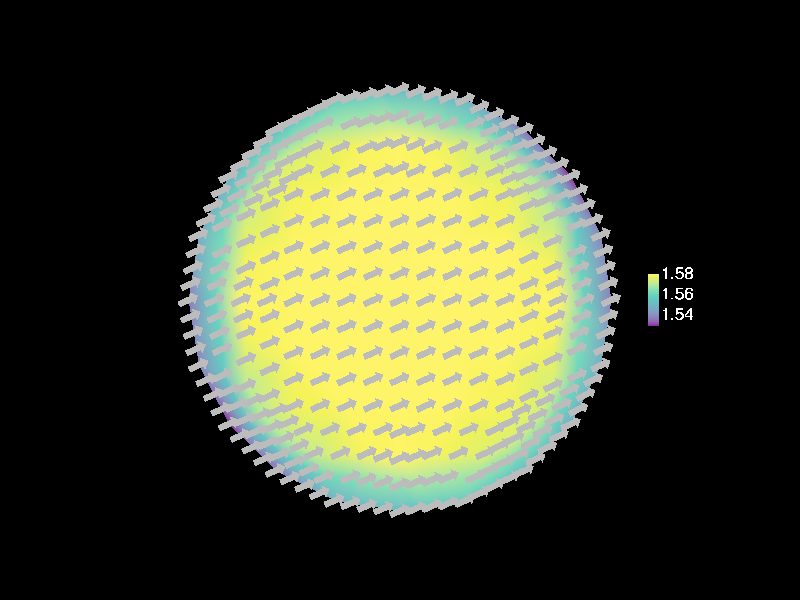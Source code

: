 #include "colors.inc"
background { rgb <0, 0, 0> }
camera {location <0, 0, 6>up <0,1,0> right <-1.33,0,0> angle 35look_at <0, 0, 0> sky <0, 1, 0> }
mesh2 {
vertex_vectors { 1728, 
<-0.951057, -0.309017, 0>, 
<-0.838293, -0.356762, 0>, 
<-0.915547, -0.378709, 0>, 
<-0.725529, -0.404508, 0>, 
<-0.838293, -0.356762, 0>, 
<-0.802783, -0.426454, 0>, 
<-0.880037, -0.448401, 0>, 
<-0.915547, -0.378709, 0>, 
<-0.802783, -0.426454, 0>, 
<-0.838293, -0.356762, 0>, 
<-0.915547, -0.378709, 0>, 
<-0.802783, -0.426454, 0>, 
<-0.809017, -0.587785, 0>, 
<-0.731762, -0.565839, 0>, 
<-0.753709, -0.643093, 0>, 
<-0.654508, -0.543893, 0>, 
<-0.731762, -0.565839, 0>, 
<-0.676454, -0.621147, 0>, 
<-0.698401, -0.698401, 0>, 
<-0.753709, -0.643093, 0>, 
<-0.676454, -0.621147, 0>, 
<-0.731762, -0.565839, 0>, 
<-0.753709, -0.643093, 0>, 
<-0.676454, -0.621147, 0>, 
<-0.309017, -0.951057, 0>, 
<-0.231762, -0.963293, 0>, 
<-0.231762, -0.838293, 0>, 
<-0.154508, -0.975529, 0>, 
<-0.231762, -0.963293, 0>, 
<-0.154508, -0.850529, 0>, 
<-0.154508, -0.725529, 0>, 
<-0.231762, -0.838293, 0>, 
<-0.154508, -0.850529, 0>, 
<-0.231762, -0.963293, 0>, 
<-0.231762, -0.838293, 0>, 
<-0.154508, -0.850529, 0>, 
<-0.951057, -0.309017, 0>, 
<-0.838293, -0.356762, 0>, 
<-0.838293, -0.231762, 0>, 
<-0.725529, -0.404508, 0>, 
<-0.838293, -0.356762, 0>, 
<-0.725529, -0.279508, 0>, 
<-0.725529, -0.154508, 0>, 
<-0.838293, -0.231762, 0>, 
<-0.725529, -0.279508, 0>, 
<-0.838293, -0.356762, 0>, 
<-0.838293, -0.231762, 0>, 
<-0.725529, -0.279508, 0>, 
<-0.309017, -0.951057, 0>, 
<-0.231762, -0.838293, 0>, 
<-0.356762, -0.838293, 0>, 
<-0.154508, -0.725529, 0>, 
<-0.231762, -0.838293, 0>, 
<-0.279508, -0.725529, 0>, 
<-0.404508, -0.725529, 0>, 
<-0.356762, -0.838293, 0>, 
<-0.279508, -0.725529, 0>, 
<-0.231762, -0.838293, 0>, 
<-0.356762, -0.838293, 0>, 
<-0.279508, -0.725529, 0>, 
<0, -1, 0>, 
<0, -0.875, 0>, 
<0.077254, -0.987764, 0>, 
<0, -0.75, 0>, 
<0, -0.875, 0>, 
<0.077254, -0.862764, 0>, 
<0.154508, -0.975529, 0>, 
<0.077254, -0.987764, 0>, 
<0.077254, -0.862764, 0>, 
<0, -0.875, 0>, 
<0.077254, -0.987764, 0>, 
<0.077254, -0.862764, 0>, 
<-0.587785, -0.809017, 0>, 
<-0.565839, -0.731762, 0>, 
<-0.518093, -0.844527, 0>, 
<-0.543893, -0.654508, 0>, 
<-0.565839, -0.731762, 0>, 
<-0.496147, -0.767273, 0>, 
<-0.448401, -0.880037, 0>, 
<-0.518093, -0.844527, 0>, 
<-0.496147, -0.767273, 0>, 
<-0.565839, -0.731762, 0>, 
<-0.518093, -0.844527, 0>, 
<-0.496147, -0.767273, 0>, 
<-0.5, -0.5, 0>, 
<-0.5, -0.375, 0>, 
<-0.375, -0.5, 0>, 
<-0.5, -0.25, 0>, 
<-0.5, -0.375, 0>, 
<-0.375, -0.375, 0>, 
<-0.25, -0.5, 0>, 
<-0.375, -0.5, 0>, 
<-0.375, -0.375, 0>, 
<-0.5, -0.375, 0>, 
<-0.375, -0.5, 0>, 
<-0.375, -0.375, 0>, 
<-0.951057, 0.309017, 0>, 
<-0.838293, 0.356762, 0>, 
<-0.915547, 0.378709, 0>, 
<-0.725529, 0.404508, 0>, 
<-0.838293, 0.356762, 0>, 
<-0.802783, 0.426454, 0>, 
<-0.880037, 0.448401, 0>, 
<-0.915547, 0.378709, 0>, 
<-0.802783, 0.426454, 0>, 
<-0.838293, 0.356762, 0>, 
<-0.915547, 0.378709, 0>, 
<-0.802783, 0.426454, 0>, 
<-0.951057, 0.309017, 0>, 
<-0.838293, 0.231762, 0>, 
<-0.963293, 0.231762, 0>, 
<-0.725529, 0.154508, 0>, 
<-0.838293, 0.231762, 0>, 
<-0.850529, 0.154508, 0>, 
<-0.975529, 0.154508, 0>, 
<-0.963293, 0.231762, 0>, 
<-0.850529, 0.154508, 0>, 
<-0.838293, 0.231762, 0>, 
<-0.963293, 0.231762, 0>, 
<-0.850529, 0.154508, 0>, 
<-0.809017, 0.587785, 0>, 
<-0.731762, 0.565839, 0>, 
<-0.753709, 0.643093, 0>, 
<-0.654508, 0.543893, 0>, 
<-0.731762, 0.565839, 0>, 
<-0.676454, 0.621147, 0>, 
<-0.698401, 0.698401, 0>, 
<-0.753709, 0.643093, 0>, 
<-0.676454, 0.621147, 0>, 
<-0.731762, 0.565839, 0>, 
<-0.753709, 0.643093, 0>, 
<-0.676454, 0.621147, 0>, 
<-0.5, 0, 0>, 
<-0.5, 0.125, 0>, 
<-0.375, 0, 0>, 
<-0.5, 0.25, 0>, 
<-0.5, 0.125, 0>, 
<-0.375, 0.125, 0>, 
<-0.25, 0, 0>, 
<-0.375, 0, 0>, 
<-0.375, 0.125, 0>, 
<-0.5, 0.125, 0>, 
<-0.375, 0, 0>, 
<-0.375, 0.125, 0>, 
<-0.587785, 0.809017, 0>, 
<-0.565839, 0.731762, 0>, 
<-0.518093, 0.844527, 0>, 
<-0.543893, 0.654508, 0>, 
<-0.565839, 0.731762, 0>, 
<-0.496147, 0.767273, 0>, 
<-0.448401, 0.880037, 0>, 
<-0.518093, 0.844527, 0>, 
<-0.496147, 0.767273, 0>, 
<-0.565839, 0.731762, 0>, 
<-0.518093, 0.844527, 0>, 
<-0.496147, 0.767273, 0>, 
<-0.5, 0.5, 0>, 
<-0.452254, 0.612764, 0>, 
<-0.375, 0.5, 0>, 
<-0.404508, 0.725529, 0>, 
<-0.452254, 0.612764, 0>, 
<-0.327254, 0.612764, 0>, 
<-0.25, 0.5, 0>, 
<-0.375, 0.5, 0>, 
<-0.327254, 0.612764, 0>, 
<-0.452254, 0.612764, 0>, 
<-0.375, 0.5, 0>, 
<-0.327254, 0.612764, 0>, 
<-0.951057, 0.309017, 0>, 
<-0.838293, 0.356762, 0>, 
<-0.838293, 0.231762, 0>, 
<-0.725529, 0.404508, 0>, 
<-0.838293, 0.356762, 0>, 
<-0.725529, 0.279508, 0>, 
<-0.725529, 0.154508, 0>, 
<-0.838293, 0.231762, 0>, 
<-0.725529, 0.279508, 0>, 
<-0.838293, 0.356762, 0>, 
<-0.838293, 0.231762, 0>, 
<-0.725529, 0.279508, 0>, 
<-0.951057, -0.309017, 0>, 
<-0.838293, -0.231762, 0>, 
<-0.963293, -0.231762, 0>, 
<-0.725529, -0.154508, 0>, 
<-0.838293, -0.231762, 0>, 
<-0.850529, -0.154508, 0>, 
<-0.975529, -0.154508, 0>, 
<-0.963293, -0.231762, 0>, 
<-0.850529, -0.154508, 0>, 
<-0.838293, -0.231762, 0>, 
<-0.963293, -0.231762, 0>, 
<-0.850529, -0.154508, 0>, 
<-0.5, 0, 0>, 
<-0.375, -0.125, 0>, 
<-0.375, 0, 0>, 
<-0.25, -0.25, 0>, 
<-0.375, -0.125, 0>, 
<-0.25, -0.125, 0>, 
<-0.25, 0, 0>, 
<-0.375, 0, 0>, 
<-0.25, -0.125, 0>, 
<-0.375, -0.125, 0>, 
<-0.375, 0, 0>, 
<-0.25, -0.125, 0>, 
<0, -0.5, 0>, 
<0, -0.375, 0>, 
<0.125, -0.5, 0>, 
<0, -0.25, 0>, 
<0, -0.375, 0>, 
<0.125, -0.375, 0>, 
<0.25, -0.5, 0>, 
<0.125, -0.5, 0>, 
<0.125, -0.375, 0>, 
<0, -0.375, 0>, 
<0.125, -0.5, 0>, 
<0.125, -0.375, 0>, 
<0, -0.5, 0>, 
<0.077254, -0.612764, 0>, 
<0.125, -0.5, 0>, 
<0.154508, -0.725529, 0>, 
<0.077254, -0.612764, 0>, 
<0.202254, -0.612764, 0>, 
<0.25, -0.5, 0>, 
<0.125, -0.5, 0>, 
<0.202254, -0.612764, 0>, 
<0.077254, -0.612764, 0>, 
<0.125, -0.5, 0>, 
<0.202254, -0.612764, 0>, 
<0.309017, -0.951057, 0>, 
<0.356762, -0.838293, 0>, 
<0.378709, -0.915547, 0>, 
<0.404508, -0.725529, 0>, 
<0.356762, -0.838293, 0>, 
<0.426454, -0.802783, 0>, 
<0.448401, -0.880037, 0>, 
<0.378709, -0.915547, 0>, 
<0.426454, -0.802783, 0>, 
<0.356762, -0.838293, 0>, 
<0.378709, -0.915547, 0>, 
<0.426454, -0.802783, 0>, 
<0, 0, 0>, 
<0.125, -0.125, 0>, 
<0.125, 0, 0>, 
<0.25, -0.25, 0>, 
<0.125, -0.125, 0>, 
<0.25, -0.125, 0>, 
<0.25, 0, 0>, 
<0.125, 0, 0>, 
<0.25, -0.125, 0>, 
<0.125, -0.125, 0>, 
<0.125, 0, 0>, 
<0.25, -0.125, 0>, 
<0.5, -0.5, 0>, 
<0.612764, -0.452254, 0>, 
<0.577254, -0.521946, 0>, 
<0.725529, -0.404508, 0>, 
<0.612764, -0.452254, 0>, 
<0.690018, -0.4742, 0>, 
<0.654508, -0.543893, 0>, 
<0.577254, -0.521946, 0>, 
<0.690018, -0.4742, 0>, 
<0.612764, -0.452254, 0>, 
<0.577254, -0.521946, 0>, 
<0.690018, -0.4742, 0>, 
<0.5, 0, 0>, 
<0.612764, -0.077254, 0>, 
<0.625, 0, 0>, 
<0.725529, -0.154508, 0>, 
<0.612764, -0.077254, 0>, 
<0.737764, -0.077254, 0>, 
<0.75, 0, 0>, 
<0.625, 0, 0>, 
<0.737764, -0.077254, 0>, 
<0.612764, -0.077254, 0>, 
<0.625, 0, 0>, 
<0.737764, -0.077254, 0>, 
<0.5, -0.5, 0>, 
<0.5, -0.375, 0>, 
<0.612764, -0.452254, 0>, 
<0.5, -0.25, 0>, 
<0.5, -0.375, 0>, 
<0.612764, -0.327254, 0>, 
<0.725529, -0.404508, 0>, 
<0.612764, -0.452254, 0>, 
<0.612764, -0.327254, 0>, 
<0.5, -0.375, 0>, 
<0.612764, -0.452254, 0>, 
<0.612764, -0.327254, 0>, 
<0.5, -0.5, 0>, 
<0.521946, -0.577254, 0>, 
<0.577254, -0.521946, 0>, 
<0.543893, -0.654508, 0>, 
<0.521946, -0.577254, 0>, 
<0.599201, -0.599201, 0>, 
<0.654508, -0.543893, 0>, 
<0.577254, -0.521946, 0>, 
<0.599201, -0.599201, 0>, 
<0.521946, -0.577254, 0>, 
<0.577254, -0.521946, 0>, 
<0.599201, -0.599201, 0>, 
<0, 0, 0>, 
<0.125, 0, 0>, 
<0.125, 0.125, 0>, 
<0.25, 0, 0>, 
<0.125, 0, 0>, 
<0.25, 0.125, 0>, 
<0.25, 0.25, 0>, 
<0.125, 0.125, 0>, 
<0.25, 0.125, 0>, 
<0.125, 0, 0>, 
<0.125, 0.125, 0>, 
<0.25, 0.125, 0>, 
<0, 0.5, 0>, 
<0.125, 0.5, 0>, 
<0.077254, 0.612764, 0>, 
<0.25, 0.5, 0>, 
<0.125, 0.5, 0>, 
<0.202254, 0.612764, 0>, 
<0.154508, 0.725529, 0>, 
<0.077254, 0.612764, 0>, 
<0.202254, 0.612764, 0>, 
<0.125, 0.5, 0>, 
<0.077254, 0.612764, 0>, 
<0.202254, 0.612764, 0>, 
<0, 0, 0>, 
<0.125, 0.125, 0>, 
<0, 0.125, 0>, 
<0.25, 0.25, 0>, 
<0.125, 0.125, 0>, 
<0.125, 0.25, 0>, 
<0, 0.25, 0>, 
<0, 0.125, 0>, 
<0.125, 0.25, 0>, 
<0.125, 0.125, 0>, 
<0, 0.125, 0>, 
<0.125, 0.25, 0>, 
<0, 0.5, 0>, 
<0.077254, 0.612764, 0>, 
<0, 0.625, 0>, 
<0.154508, 0.725529, 0>, 
<0.077254, 0.612764, 0>, 
<0.077254, 0.737764, 0>, 
<0, 0.75, 0>, 
<0, 0.625, 0>, 
<0.077254, 0.737764, 0>, 
<0.077254, 0.612764, 0>, 
<0, 0.625, 0>, 
<0.077254, 0.737764, 0>, 
<0.309017, 0.951057, 0>, 
<0.356762, 0.838293, 0>, 
<0.378709, 0.915547, 0>, 
<0.404508, 0.725529, 0>, 
<0.356762, 0.838293, 0>, 
<0.426454, 0.802783, 0>, 
<0.448401, 0.880037, 0>, 
<0.378709, 0.915547, 0>, 
<0.426454, 0.802783, 0>, 
<0.356762, 0.838293, 0>, 
<0.378709, 0.915547, 0>, 
<0.426454, 0.802783, 0>, 
<-0.309017, 0.951057, 0>, 
<-0.231762, 0.838293, 0>, 
<-0.231762, 0.963293, 0>, 
<-0.154508, 0.725529, 0>, 
<-0.231762, 0.838293, 0>, 
<-0.154508, 0.850529, 0>, 
<-0.154508, 0.975529, 0>, 
<-0.231762, 0.963293, 0>, 
<-0.154508, 0.850529, 0>, 
<-0.231762, 0.838293, 0>, 
<-0.231762, 0.963293, 0>, 
<-0.154508, 0.850529, 0>, 
<0.5, 0.5, 0>, 
<0.577254, 0.521946, 0>, 
<0.612764, 0.452254, 0>, 
<0.654508, 0.543893, 0>, 
<0.577254, 0.521946, 0>, 
<0.690018, 0.4742, 0>, 
<0.725529, 0.404508, 0>, 
<0.612764, 0.452254, 0>, 
<0.690018, 0.4742, 0>, 
<0.577254, 0.521946, 0>, 
<0.612764, 0.452254, 0>, 
<0.690018, 0.4742, 0>, 
<0.5, 0.5, 0>, 
<0.521946, 0.577254, 0>, 
<0.577254, 0.521946, 0>, 
<0.543893, 0.654508, 0>, 
<0.521946, 0.577254, 0>, 
<0.599201, 0.599201, 0>, 
<0.654508, 0.543893, 0>, 
<0.577254, 0.521946, 0>, 
<0.599201, 0.599201, 0>, 
<0.521946, 0.577254, 0>, 
<0.577254, 0.521946, 0>, 
<0.599201, 0.599201, 0>, 
<0.5, 0, 0>, 
<0.5, 0.125, 0>, 
<0.612764, 0.077254, 0>, 
<0.5, 0.25, 0>, 
<0.5, 0.125, 0>, 
<0.612764, 0.202254, 0>, 
<0.725529, 0.154508, 0>, 
<0.612764, 0.077254, 0>, 
<0.612764, 0.202254, 0>, 
<0.5, 0.125, 0>, 
<0.612764, 0.077254, 0>, 
<0.612764, 0.202254, 0>, 
<0.5, 0, 0>, 
<0.625, 0, 0>, 
<0.612764, 0.077254, 0>, 
<0.75, 0, 0>, 
<0.625, 0, 0>, 
<0.737764, 0.077254, 0>, 
<0.725529, 0.154508, 0>, 
<0.612764, 0.077254, 0>, 
<0.737764, 0.077254, 0>, 
<0.625, 0, 0>, 
<0.612764, 0.077254, 0>, 
<0.737764, 0.077254, 0>, 
<-0.5, 0.5, 0>, 
<-0.375, 0.375, 0>, 
<-0.375, 0.5, 0>, 
<-0.25, 0.25, 0>, 
<-0.375, 0.375, 0>, 
<-0.25, 0.375, 0>, 
<-0.25, 0.5, 0>, 
<-0.375, 0.5, 0>, 
<-0.25, 0.375, 0>, 
<-0.375, 0.375, 0>, 
<-0.375, 0.5, 0>, 
<-0.25, 0.375, 0>, 
<-0.5, -0.5, 0>, 
<-0.612764, -0.452254, 0>, 
<-0.577254, -0.521946, 0>, 
<-0.725529, -0.404508, 0>, 
<-0.612764, -0.452254, 0>, 
<-0.690018, -0.4742, 0>, 
<-0.654508, -0.543893, 0>, 
<-0.577254, -0.521946, 0>, 
<-0.690018, -0.4742, 0>, 
<-0.612764, -0.452254, 0>, 
<-0.577254, -0.521946, 0>, 
<-0.690018, -0.4742, 0>, 
<-0.809017, -0.587785, 0>, 
<-0.731762, -0.565839, 0>, 
<-0.844527, -0.518093, 0>, 
<-0.880037, -0.448401, 0>, 
<-0.844527, -0.518093, 0>, 
<-0.767273, -0.496147, 0>, 
<-0.654508, -0.543893, 0>, 
<-0.731762, -0.565839, 0>, 
<-0.767273, -0.496147, 0>, 
<-0.731762, -0.565839, 0>, 
<-0.844527, -0.518093, 0>, 
<-0.767273, -0.496147, 0>, 
<-0.725529, -0.404508, 0>, 
<-0.802783, -0.426454, 0>, 
<-0.690018, -0.4742, 0>, 
<-0.880037, -0.448401, 0>, 
<-0.802783, -0.426454, 0>, 
<-0.767273, -0.496147, 0>, 
<-0.654508, -0.543893, 0>, 
<-0.690018, -0.4742, 0>, 
<-0.767273, -0.496147, 0>, 
<-0.802783, -0.426454, 0>, 
<-0.690018, -0.4742, 0>, 
<-0.767273, -0.496147, 0>, 
<-0.5, -0.5, 0>, 
<-0.577254, -0.521946, 0>, 
<-0.521946, -0.577254, 0>, 
<-0.654508, -0.543893, 0>, 
<-0.577254, -0.521946, 0>, 
<-0.599201, -0.599201, 0>, 
<-0.543893, -0.654508, 0>, 
<-0.521946, -0.577254, 0>, 
<-0.599201, -0.599201, 0>, 
<-0.577254, -0.521946, 0>, 
<-0.521946, -0.577254, 0>, 
<-0.599201, -0.599201, 0>, 
<-0.587785, -0.809017, 0>, 
<-0.565839, -0.731762, 0>, 
<-0.643093, -0.753709, 0>, 
<-0.698401, -0.698401, 0>, 
<-0.643093, -0.753709, 0>, 
<-0.621147, -0.676454, 0>, 
<-0.543893, -0.654508, 0>, 
<-0.565839, -0.731762, 0>, 
<-0.621147, -0.676454, 0>, 
<-0.565839, -0.731762, 0>, 
<-0.643093, -0.753709, 0>, 
<-0.621147, -0.676454, 0>, 
<-0.654508, -0.543893, 0>, 
<-0.676454, -0.621147, 0>, 
<-0.599201, -0.599201, 0>, 
<-0.698401, -0.698401, 0>, 
<-0.676454, -0.621147, 0>, 
<-0.621147, -0.676454, 0>, 
<-0.543893, -0.654508, 0>, 
<-0.599201, -0.599201, 0>, 
<-0.621147, -0.676454, 0>, 
<-0.676454, -0.621147, 0>, 
<-0.599201, -0.599201, 0>, 
<-0.621147, -0.676454, 0>, 
<0, -1, 0>, 
<0, -0.875, 0>, 
<-0.077254, -0.987764, 0>, 
<-0.154508, -0.975529, 0>, 
<-0.077254, -0.987764, 0>, 
<-0.077254, -0.862764, 0>, 
<0, -0.75, 0>, 
<0, -0.875, 0>, 
<-0.077254, -0.862764, 0>, 
<0, -0.875, 0>, 
<-0.077254, -0.987764, 0>, 
<-0.077254, -0.862764, 0>, 
<0, -0.5, 0>, 
<0, -0.625, 0>, 
<-0.077254, -0.612764, 0>, 
<0, -0.75, 0>, 
<0, -0.625, 0>, 
<-0.077254, -0.737764, 0>, 
<-0.154508, -0.725529, 0>, 
<-0.077254, -0.612764, 0>, 
<-0.077254, -0.737764, 0>, 
<0, -0.625, 0>, 
<-0.077254, -0.612764, 0>, 
<-0.077254, -0.737764, 0>, 
<-0.154508, -0.975529, 0>, 
<-0.154508, -0.850529, 0>, 
<-0.077254, -0.862764, 0>, 
<0, -0.75, 0>, 
<-0.077254, -0.862764, 0>, 
<-0.077254, -0.737764, 0>, 
<-0.154508, -0.725529, 0>, 
<-0.154508, -0.850529, 0>, 
<-0.077254, -0.737764, 0>, 
<-0.154508, -0.850529, 0>, 
<-0.077254, -0.862764, 0>, 
<-0.077254, -0.737764, 0>, 
<-0.5, -0.5, 0>, 
<-0.5, -0.375, 0>, 
<-0.612764, -0.452254, 0>, 
<-0.725529, -0.404508, 0>, 
<-0.612764, -0.452254, 0>, 
<-0.612764, -0.327254, 0>, 
<-0.5, -0.25, 0>, 
<-0.5, -0.375, 0>, 
<-0.612764, -0.327254, 0>, 
<-0.5, -0.375, 0>, 
<-0.612764, -0.452254, 0>, 
<-0.612764, -0.327254, 0>, 
<-0.5, 0, 0>, 
<-0.5, -0.125, 0>, 
<-0.612764, -0.077254, 0>, 
<-0.5, -0.25, 0>, 
<-0.5, -0.125, 0>, 
<-0.612764, -0.202254, 0>, 
<-0.725529, -0.154508, 0>, 
<-0.612764, -0.077254, 0>, 
<-0.612764, -0.202254, 0>, 
<-0.5, -0.125, 0>, 
<-0.612764, -0.077254, 0>, 
<-0.612764, -0.202254, 0>, 
<-0.725529, -0.404508, 0>, 
<-0.725529, -0.279508, 0>, 
<-0.612764, -0.327254, 0>, 
<-0.5, -0.25, 0>, 
<-0.612764, -0.327254, 0>, 
<-0.612764, -0.202254, 0>, 
<-0.725529, -0.154508, 0>, 
<-0.725529, -0.279508, 0>, 
<-0.612764, -0.202254, 0>, 
<-0.725529, -0.279508, 0>, 
<-0.612764, -0.327254, 0>, 
<-0.612764, -0.202254, 0>, 
<0, -0.5, 0>, 
<-0.077254, -0.612764, 0>, 
<-0.125, -0.5, 0>, 
<-0.154508, -0.725529, 0>, 
<-0.077254, -0.612764, 0>, 
<-0.202254, -0.612764, 0>, 
<-0.25, -0.5, 0>, 
<-0.125, -0.5, 0>, 
<-0.202254, -0.612764, 0>, 
<-0.077254, -0.612764, 0>, 
<-0.125, -0.5, 0>, 
<-0.202254, -0.612764, 0>, 
<-0.5, -0.5, 0>, 
<-0.375, -0.5, 0>, 
<-0.452254, -0.612764, 0>, 
<-0.25, -0.5, 0>, 
<-0.375, -0.5, 0>, 
<-0.327254, -0.612764, 0>, 
<-0.404508, -0.725529, 0>, 
<-0.452254, -0.612764, 0>, 
<-0.327254, -0.612764, 0>, 
<-0.375, -0.5, 0>, 
<-0.452254, -0.612764, 0>, 
<-0.327254, -0.612764, 0>, 
<-0.154508, -0.725529, 0>, 
<-0.279508, -0.725529, 0>, 
<-0.202254, -0.612764, 0>, 
<-0.25, -0.5, 0>, 
<-0.202254, -0.612764, 0>, 
<-0.327254, -0.612764, 0>, 
<-0.404508, -0.725529, 0>, 
<-0.279508, -0.725529, 0>, 
<-0.327254, -0.612764, 0>, 
<-0.279508, -0.725529, 0>, 
<-0.202254, -0.612764, 0>, 
<-0.327254, -0.612764, 0>, 
<0, -0.5, 0>, 
<0.077254, -0.612764, 0>, 
<0, -0.625, 0>, 
<0, -0.75, 0>, 
<0, -0.625, 0>, 
<0.077254, -0.737764, 0>, 
<0.154508, -0.725529, 0>, 
<0.077254, -0.612764, 0>, 
<0.077254, -0.737764, 0>, 
<0.077254, -0.612764, 0>, 
<0, -0.625, 0>, 
<0.077254, -0.737764, 0>, 
<0.309017, -0.951057, 0>, 
<0.231762, -0.963293, 0>, 
<0.231762, -0.838293, 0>, 
<0.154508, -0.975529, 0>, 
<0.231762, -0.963293, 0>, 
<0.154508, -0.850529, 0>, 
<0.154508, -0.725529, 0>, 
<0.231762, -0.838293, 0>, 
<0.154508, -0.850529, 0>, 
<0.231762, -0.963293, 0>, 
<0.231762, -0.838293, 0>, 
<0.154508, -0.850529, 0>, 
<0, -0.75, 0>, 
<0.077254, -0.862764, 0>, 
<0.077254, -0.737764, 0>, 
<0.154508, -0.975529, 0>, 
<0.077254, -0.862764, 0>, 
<0.154508, -0.850529, 0>, 
<0.154508, -0.725529, 0>, 
<0.077254, -0.737764, 0>, 
<0.154508, -0.850529, 0>, 
<0.077254, -0.862764, 0>, 
<0.077254, -0.737764, 0>, 
<0.154508, -0.850529, 0>, 
<-0.5, -0.5, 0>, 
<-0.452254, -0.612764, 0>, 
<-0.521946, -0.577254, 0>, 
<-0.543893, -0.654508, 0>, 
<-0.521946, -0.577254, 0>, 
<-0.4742, -0.690018, 0>, 
<-0.404508, -0.725529, 0>, 
<-0.452254, -0.612764, 0>, 
<-0.4742, -0.690018, 0>, 
<-0.452254, -0.612764, 0>, 
<-0.521946, -0.577254, 0>, 
<-0.4742, -0.690018, 0>, 
<-0.309017, -0.951057, 0>, 
<-0.356762, -0.838293, 0>, 
<-0.378709, -0.915547, 0>, 
<-0.404508, -0.725529, 0>, 
<-0.356762, -0.838293, 0>, 
<-0.426454, -0.802783, 0>, 
<-0.448401, -0.880037, 0>, 
<-0.378709, -0.915547, 0>, 
<-0.426454, -0.802783, 0>, 
<-0.356762, -0.838293, 0>, 
<-0.378709, -0.915547, 0>, 
<-0.426454, -0.802783, 0>, 
<-0.543893, -0.654508, 0>, 
<-0.496147, -0.767273, 0>, 
<-0.4742, -0.690018, 0>, 
<-0.404508, -0.725529, 0>, 
<-0.4742, -0.690018, 0>, 
<-0.426454, -0.802783, 0>, 
<-0.448401, -0.880037, 0>, 
<-0.496147, -0.767273, 0>, 
<-0.426454, -0.802783, 0>, 
<-0.496147, -0.767273, 0>, 
<-0.4742, -0.690018, 0>, 
<-0.426454, -0.802783, 0>, 
<-0.5, 0, 0>, 
<-0.375, -0.125, 0>, 
<-0.5, -0.125, 0>, 
<-0.5, -0.25, 0>, 
<-0.5, -0.125, 0>, 
<-0.375, -0.25, 0>, 
<-0.25, -0.25, 0>, 
<-0.375, -0.125, 0>, 
<-0.375, -0.25, 0>, 
<-0.375, -0.125, 0>, 
<-0.5, -0.125, 0>, 
<-0.375, -0.25, 0>, 
<0, -0.5, 0>, 
<-0.125, -0.5, 0>, 
<-0.125, -0.375, 0>, 
<-0.25, -0.5, 0>, 
<-0.125, -0.5, 0>, 
<-0.25, -0.375, 0>, 
<-0.25, -0.25, 0>, 
<-0.125, -0.375, 0>, 
<-0.25, -0.375, 0>, 
<-0.125, -0.5, 0>, 
<-0.125, -0.375, 0>, 
<-0.25, -0.375, 0>, 
<-0.5, -0.25, 0>, 
<-0.375, -0.375, 0>, 
<-0.375, -0.25, 0>, 
<-0.25, -0.5, 0>, 
<-0.375, -0.375, 0>, 
<-0.25, -0.375, 0>, 
<-0.25, -0.25, 0>, 
<-0.375, -0.25, 0>, 
<-0.25, -0.375, 0>, 
<-0.375, -0.375, 0>, 
<-0.375, -0.25, 0>, 
<-0.25, -0.375, 0>, 
<-0.5, 0.5, 0>, 
<-0.612764, 0.452254, 0>, 
<-0.577254, 0.521946, 0>, 
<-0.725529, 0.404508, 0>, 
<-0.612764, 0.452254, 0>, 
<-0.690018, 0.4742, 0>, 
<-0.654508, 0.543893, 0>, 
<-0.577254, 0.521946, 0>, 
<-0.690018, 0.4742, 0>, 
<-0.612764, 0.452254, 0>, 
<-0.577254, 0.521946, 0>, 
<-0.690018, 0.4742, 0>, 
<-0.809017, 0.587785, 0>, 
<-0.731762, 0.565839, 0>, 
<-0.844527, 0.518093, 0>, 
<-0.654508, 0.543893, 0>, 
<-0.731762, 0.565839, 0>, 
<-0.767273, 0.496147, 0>, 
<-0.880037, 0.448401, 0>, 
<-0.844527, 0.518093, 0>, 
<-0.767273, 0.496147, 0>, 
<-0.731762, 0.565839, 0>, 
<-0.844527, 0.518093, 0>, 
<-0.767273, 0.496147, 0>, 
<-0.725529, 0.404508, 0>, 
<-0.802783, 0.426454, 0>, 
<-0.690018, 0.4742, 0>, 
<-0.654508, 0.543893, 0>, 
<-0.690018, 0.4742, 0>, 
<-0.767273, 0.496147, 0>, 
<-0.880037, 0.448401, 0>, 
<-0.802783, 0.426454, 0>, 
<-0.767273, 0.496147, 0>, 
<-0.802783, 0.426454, 0>, 
<-0.690018, 0.4742, 0>, 
<-0.767273, 0.496147, 0>, 
<-0.5, 0, 0>, 
<-0.612764, 0.077254, 0>, 
<-0.625, 0, 0>, 
<-0.725529, 0.154508, 0>, 
<-0.612764, 0.077254, 0>, 
<-0.737764, 0.077254, 0>, 
<-0.75, 0, 0>, 
<-0.625, 0, 0>, 
<-0.737764, 0.077254, 0>, 
<-0.612764, 0.077254, 0>, 
<-0.625, 0, 0>, 
<-0.737764, 0.077254, 0>, 
<-1, 0, 0>, 
<-0.987764, 0.077254, 0>, 
<-0.875, 0, 0>, 
<-0.975529, 0.154508, 0>, 
<-0.987764, 0.077254, 0>, 
<-0.862764, 0.077254, 0>, 
<-0.75, 0, 0>, 
<-0.875, 0, 0>, 
<-0.862764, 0.077254, 0>, 
<-0.987764, 0.077254, 0>, 
<-0.875, 0, 0>, 
<-0.862764, 0.077254, 0>, 
<-0.725529, 0.154508, 0>, 
<-0.850529, 0.154508, 0>, 
<-0.737764, 0.077254, 0>, 
<-0.975529, 0.154508, 0>, 
<-0.850529, 0.154508, 0>, 
<-0.862764, 0.077254, 0>, 
<-0.75, 0, 0>, 
<-0.737764, 0.077254, 0>, 
<-0.862764, 0.077254, 0>, 
<-0.850529, 0.154508, 0>, 
<-0.737764, 0.077254, 0>, 
<-0.862764, 0.077254, 0>, 
<-0.5, 0.5, 0>, 
<-0.577254, 0.521946, 0>, 
<-0.521946, 0.577254, 0>, 
<-0.654508, 0.543893, 0>, 
<-0.577254, 0.521946, 0>, 
<-0.599201, 0.599201, 0>, 
<-0.543893, 0.654508, 0>, 
<-0.521946, 0.577254, 0>, 
<-0.599201, 0.599201, 0>, 
<-0.577254, 0.521946, 0>, 
<-0.521946, 0.577254, 0>, 
<-0.599201, 0.599201, 0>, 
<-0.587785, 0.809017, 0>, 
<-0.565839, 0.731762, 0>, 
<-0.643093, 0.753709, 0>, 
<-0.543893, 0.654508, 0>, 
<-0.565839, 0.731762, 0>, 
<-0.621147, 0.676454, 0>, 
<-0.698401, 0.698401, 0>, 
<-0.643093, 0.753709, 0>, 
<-0.621147, 0.676454, 0>, 
<-0.565839, 0.731762, 0>, 
<-0.643093, 0.753709, 0>, 
<-0.621147, 0.676454, 0>, 
<-0.654508, 0.543893, 0>, 
<-0.676454, 0.621147, 0>, 
<-0.599201, 0.599201, 0>, 
<-0.543893, 0.654508, 0>, 
<-0.599201, 0.599201, 0>, 
<-0.621147, 0.676454, 0>, 
<-0.698401, 0.698401, 0>, 
<-0.676454, 0.621147, 0>, 
<-0.621147, 0.676454, 0>, 
<-0.676454, 0.621147, 0>, 
<-0.599201, 0.599201, 0>, 
<-0.621147, 0.676454, 0>, 
<-0.5, 0.5, 0>, 
<-0.375, 0.375, 0>, 
<-0.5, 0.375, 0>, 
<-0.5, 0.25, 0>, 
<-0.5, 0.375, 0>, 
<-0.375, 0.25, 0>, 
<-0.25, 0.25, 0>, 
<-0.375, 0.375, 0>, 
<-0.375, 0.25, 0>, 
<-0.375, 0.375, 0>, 
<-0.5, 0.375, 0>, 
<-0.375, 0.25, 0>, 
<0, 0, 0>, 
<-0.125, 0, 0>, 
<-0.125, 0.125, 0>, 
<-0.25, 0, 0>, 
<-0.125, 0, 0>, 
<-0.25, 0.125, 0>, 
<-0.25, 0.25, 0>, 
<-0.125, 0.125, 0>, 
<-0.25, 0.125, 0>, 
<-0.125, 0, 0>, 
<-0.125, 0.125, 0>, 
<-0.25, 0.125, 0>, 
<-0.5, 0.25, 0>, 
<-0.375, 0.125, 0>, 
<-0.375, 0.25, 0>, 
<-0.25, 0, 0>, 
<-0.375, 0.125, 0>, 
<-0.25, 0.125, 0>, 
<-0.25, 0.25, 0>, 
<-0.375, 0.25, 0>, 
<-0.25, 0.125, 0>, 
<-0.375, 0.125, 0>, 
<-0.375, 0.25, 0>, 
<-0.25, 0.125, 0>, 
<-0.5, 0.5, 0>, 
<-0.452254, 0.612764, 0>, 
<-0.521946, 0.577254, 0>, 
<-0.543893, 0.654508, 0>, 
<-0.521946, 0.577254, 0>, 
<-0.4742, 0.690018, 0>, 
<-0.404508, 0.725529, 0>, 
<-0.452254, 0.612764, 0>, 
<-0.4742, 0.690018, 0>, 
<-0.452254, 0.612764, 0>, 
<-0.521946, 0.577254, 0>, 
<-0.4742, 0.690018, 0>, 
<-0.309017, 0.951057, 0>, 
<-0.378709, 0.915547, 0>, 
<-0.356762, 0.838293, 0>, 
<-0.448401, 0.880037, 0>, 
<-0.378709, 0.915547, 0>, 
<-0.426454, 0.802783, 0>, 
<-0.404508, 0.725529, 0>, 
<-0.356762, 0.838293, 0>, 
<-0.426454, 0.802783, 0>, 
<-0.378709, 0.915547, 0>, 
<-0.356762, 0.838293, 0>, 
<-0.426454, 0.802783, 0>, 
<-0.543893, 0.654508, 0>, 
<-0.496147, 0.767273, 0>, 
<-0.4742, 0.690018, 0>, 
<-0.448401, 0.880037, 0>, 
<-0.496147, 0.767273, 0>, 
<-0.426454, 0.802783, 0>, 
<-0.404508, 0.725529, 0>, 
<-0.4742, 0.690018, 0>, 
<-0.426454, 0.802783, 0>, 
<-0.496147, 0.767273, 0>, 
<-0.4742, 0.690018, 0>, 
<-0.426454, 0.802783, 0>, 
<-0.309017, 0.951057, 0>, 
<-0.231762, 0.838293, 0>, 
<-0.356762, 0.838293, 0>, 
<-0.404508, 0.725529, 0>, 
<-0.356762, 0.838293, 0>, 
<-0.279508, 0.725529, 0>, 
<-0.154508, 0.725529, 0>, 
<-0.231762, 0.838293, 0>, 
<-0.279508, 0.725529, 0>, 
<-0.231762, 0.838293, 0>, 
<-0.356762, 0.838293, 0>, 
<-0.279508, 0.725529, 0>, 
<0, 0.5, 0>, 
<-0.125, 0.5, 0>, 
<-0.077254, 0.612764, 0>, 
<-0.25, 0.5, 0>, 
<-0.125, 0.5, 0>, 
<-0.202254, 0.612764, 0>, 
<-0.154508, 0.725529, 0>, 
<-0.077254, 0.612764, 0>, 
<-0.202254, 0.612764, 0>, 
<-0.125, 0.5, 0>, 
<-0.077254, 0.612764, 0>, 
<-0.202254, 0.612764, 0>, 
<-0.404508, 0.725529, 0>, 
<-0.327254, 0.612764, 0>, 
<-0.279508, 0.725529, 0>, 
<-0.25, 0.5, 0>, 
<-0.327254, 0.612764, 0>, 
<-0.202254, 0.612764, 0>, 
<-0.154508, 0.725529, 0>, 
<-0.279508, 0.725529, 0>, 
<-0.202254, 0.612764, 0>, 
<-0.327254, 0.612764, 0>, 
<-0.279508, 0.725529, 0>, 
<-0.202254, 0.612764, 0>, 
<-0.5, 0.5, 0>, 
<-0.612764, 0.452254, 0>, 
<-0.5, 0.375, 0>, 
<-0.725529, 0.404508, 0>, 
<-0.612764, 0.452254, 0>, 
<-0.612764, 0.327254, 0>, 
<-0.5, 0.25, 0>, 
<-0.5, 0.375, 0>, 
<-0.612764, 0.327254, 0>, 
<-0.612764, 0.452254, 0>, 
<-0.5, 0.375, 0>, 
<-0.612764, 0.327254, 0>, 
<-0.5, 0, 0>, 
<-0.5, 0.125, 0>, 
<-0.612764, 0.077254, 0>, 
<-0.725529, 0.154508, 0>, 
<-0.612764, 0.077254, 0>, 
<-0.612764, 0.202254, 0>, 
<-0.5, 0.25, 0>, 
<-0.5, 0.125, 0>, 
<-0.612764, 0.202254, 0>, 
<-0.5, 0.125, 0>, 
<-0.612764, 0.077254, 0>, 
<-0.612764, 0.202254, 0>, 
<-0.725529, 0.404508, 0>, 
<-0.725529, 0.279508, 0>, 
<-0.612764, 0.327254, 0>, 
<-0.725529, 0.154508, 0>, 
<-0.725529, 0.279508, 0>, 
<-0.612764, 0.202254, 0>, 
<-0.5, 0.25, 0>, 
<-0.612764, 0.327254, 0>, 
<-0.612764, 0.202254, 0>, 
<-0.725529, 0.279508, 0>, 
<-0.612764, 0.327254, 0>, 
<-0.612764, 0.202254, 0>, 
<-0.5, 0, 0>, 
<-0.612764, -0.077254, 0>, 
<-0.625, 0, 0>, 
<-0.725529, -0.154508, 0>, 
<-0.612764, -0.077254, 0>, 
<-0.737764, -0.077254, 0>, 
<-0.75, 0, 0>, 
<-0.625, 0, 0>, 
<-0.737764, -0.077254, 0>, 
<-0.612764, -0.077254, 0>, 
<-0.625, 0, 0>, 
<-0.737764, -0.077254, 0>, 
<-1, 0, 0>, 
<-0.875, 0, 0>, 
<-0.987764, -0.077254, 0>, 
<-0.75, 0, 0>, 
<-0.875, 0, 0>, 
<-0.862764, -0.077254, 0>, 
<-0.975529, -0.154508, 0>, 
<-0.987764, -0.077254, 0>, 
<-0.862764, -0.077254, 0>, 
<-0.875, 0, 0>, 
<-0.987764, -0.077254, 0>, 
<-0.862764, -0.077254, 0>, 
<-0.725529, -0.154508, 0>, 
<-0.850529, -0.154508, 0>, 
<-0.737764, -0.077254, 0>, 
<-0.75, 0, 0>, 
<-0.737764, -0.077254, 0>, 
<-0.862764, -0.077254, 0>, 
<-0.975529, -0.154508, 0>, 
<-0.850529, -0.154508, 0>, 
<-0.862764, -0.077254, 0>, 
<-0.850529, -0.154508, 0>, 
<-0.737764, -0.077254, 0>, 
<-0.862764, -0.077254, 0>, 
<0, -0.5, 0>, 
<0, -0.375, 0>, 
<-0.125, -0.375, 0>, 
<-0.25, -0.25, 0>, 
<-0.125, -0.375, 0>, 
<-0.125, -0.25, 0>, 
<0, -0.25, 0>, 
<0, -0.375, 0>, 
<-0.125, -0.25, 0>, 
<0, -0.375, 0>, 
<-0.125, -0.375, 0>, 
<-0.125, -0.25, 0>, 
<0, 0, 0>, 
<-0.125, 0, 0>, 
<0, -0.125, 0>, 
<-0.25, 0, 0>, 
<-0.125, 0, 0>, 
<-0.125, -0.125, 0>, 
<0, -0.25, 0>, 
<0, -0.125, 0>, 
<-0.125, -0.125, 0>, 
<-0.125, 0, 0>, 
<0, -0.125, 0>, 
<-0.125, -0.125, 0>, 
<-0.25, -0.25, 0>, 
<-0.25, -0.125, 0>, 
<-0.125, -0.25, 0>, 
<-0.25, 0, 0>, 
<-0.25, -0.125, 0>, 
<-0.125, -0.125, 0>, 
<0, -0.25, 0>, 
<-0.125, -0.25, 0>, 
<-0.125, -0.125, 0>, 
<-0.25, -0.125, 0>, 
<-0.125, -0.25, 0>, 
<-0.125, -0.125, 0>, 
<0, 0, 0>, 
<0.125, -0.125, 0>, 
<0, -0.125, 0>, 
<0, -0.25, 0>, 
<0, -0.125, 0>, 
<0.125, -0.25, 0>, 
<0.25, -0.25, 0>, 
<0.125, -0.125, 0>, 
<0.125, -0.25, 0>, 
<0.125, -0.125, 0>, 
<0, -0.125, 0>, 
<0.125, -0.25, 0>, 
<0.5, -0.5, 0>, 
<0.375, -0.5, 0>, 
<0.375, -0.375, 0>, 
<0.25, -0.5, 0>, 
<0.375, -0.5, 0>, 
<0.25, -0.375, 0>, 
<0.25, -0.25, 0>, 
<0.375, -0.375, 0>, 
<0.25, -0.375, 0>, 
<0.375, -0.5, 0>, 
<0.375, -0.375, 0>, 
<0.25, -0.375, 0>, 
<0, -0.25, 0>, 
<0.125, -0.375, 0>, 
<0.125, -0.25, 0>, 
<0.25, -0.5, 0>, 
<0.125, -0.375, 0>, 
<0.25, -0.375, 0>, 
<0.25, -0.25, 0>, 
<0.125, -0.25, 0>, 
<0.25, -0.375, 0>, 
<0.125, -0.375, 0>, 
<0.125, -0.25, 0>, 
<0.25, -0.375, 0>, 
<0.309017, -0.951057, 0>, 
<0.356762, -0.838293, 0>, 
<0.231762, -0.838293, 0>, 
<0.154508, -0.725529, 0>, 
<0.231762, -0.838293, 0>, 
<0.279508, -0.725529, 0>, 
<0.404508, -0.725529, 0>, 
<0.356762, -0.838293, 0>, 
<0.279508, -0.725529, 0>, 
<0.356762, -0.838293, 0>, 
<0.231762, -0.838293, 0>, 
<0.279508, -0.725529, 0>, 
<0.5, -0.5, 0>, 
<0.375, -0.5, 0>, 
<0.452254, -0.612764, 0>, 
<0.25, -0.5, 0>, 
<0.375, -0.5, 0>, 
<0.327254, -0.612764, 0>, 
<0.404508, -0.725529, 0>, 
<0.452254, -0.612764, 0>, 
<0.327254, -0.612764, 0>, 
<0.375, -0.5, 0>, 
<0.452254, -0.612764, 0>, 
<0.327254, -0.612764, 0>, 
<0.154508, -0.725529, 0>, 
<0.202254, -0.612764, 0>, 
<0.279508, -0.725529, 0>, 
<0.25, -0.5, 0>, 
<0.202254, -0.612764, 0>, 
<0.327254, -0.612764, 0>, 
<0.404508, -0.725529, 0>, 
<0.279508, -0.725529, 0>, 
<0.327254, -0.612764, 0>, 
<0.202254, -0.612764, 0>, 
<0.279508, -0.725529, 0>, 
<0.327254, -0.612764, 0>, 
<0.5, -0.5, 0>, 
<0.521946, -0.577254, 0>, 
<0.452254, -0.612764, 0>, 
<0.404508, -0.725529, 0>, 
<0.452254, -0.612764, 0>, 
<0.4742, -0.690018, 0>, 
<0.543893, -0.654508, 0>, 
<0.521946, -0.577254, 0>, 
<0.4742, -0.690018, 0>, 
<0.521946, -0.577254, 0>, 
<0.452254, -0.612764, 0>, 
<0.4742, -0.690018, 0>, 
<0.587785, -0.809017, 0>, 
<0.518093, -0.844527, 0>, 
<0.565839, -0.731762, 0>, 
<0.448401, -0.880037, 0>, 
<0.518093, -0.844527, 0>, 
<0.496147, -0.767273, 0>, 
<0.543893, -0.654508, 0>, 
<0.565839, -0.731762, 0>, 
<0.496147, -0.767273, 0>, 
<0.518093, -0.844527, 0>, 
<0.565839, -0.731762, 0>, 
<0.496147, -0.767273, 0>, 
<0.404508, -0.725529, 0>, 
<0.426454, -0.802783, 0>, 
<0.4742, -0.690018, 0>, 
<0.448401, -0.880037, 0>, 
<0.426454, -0.802783, 0>, 
<0.496147, -0.767273, 0>, 
<0.543893, -0.654508, 0>, 
<0.4742, -0.690018, 0>, 
<0.496147, -0.767273, 0>, 
<0.426454, -0.802783, 0>, 
<0.4742, -0.690018, 0>, 
<0.496147, -0.767273, 0>, 
<0.5, -0.5, 0>, 
<0.5, -0.375, 0>, 
<0.375, -0.375, 0>, 
<0.25, -0.25, 0>, 
<0.375, -0.375, 0>, 
<0.375, -0.25, 0>, 
<0.5, -0.25, 0>, 
<0.5, -0.375, 0>, 
<0.375, -0.25, 0>, 
<0.5, -0.375, 0>, 
<0.375, -0.375, 0>, 
<0.375, -0.25, 0>, 
<0.5, 0, 0>, 
<0.5, -0.125, 0>, 
<0.375, 0, 0>, 
<0.5, -0.25, 0>, 
<0.5, -0.125, 0>, 
<0.375, -0.125, 0>, 
<0.25, 0, 0>, 
<0.375, 0, 0>, 
<0.375, -0.125, 0>, 
<0.5, -0.125, 0>, 
<0.375, 0, 0>, 
<0.375, -0.125, 0>, 
<0.25, -0.25, 0>, 
<0.25, -0.125, 0>, 
<0.375, -0.25, 0>, 
<0.5, -0.25, 0>, 
<0.375, -0.25, 0>, 
<0.375, -0.125, 0>, 
<0.25, 0, 0>, 
<0.25, -0.125, 0>, 
<0.375, -0.125, 0>, 
<0.25, -0.125, 0>, 
<0.375, -0.25, 0>, 
<0.375, -0.125, 0>, 
<0.951057, -0.309017, 0>, 
<0.838293, -0.356762, 0>, 
<0.915547, -0.378709, 0>, 
<0.725529, -0.404508, 0>, 
<0.838293, -0.356762, 0>, 
<0.802783, -0.426454, 0>, 
<0.880037, -0.448401, 0>, 
<0.915547, -0.378709, 0>, 
<0.802783, -0.426454, 0>, 
<0.838293, -0.356762, 0>, 
<0.915547, -0.378709, 0>, 
<0.802783, -0.426454, 0>, 
<0.809017, -0.587785, 0>, 
<0.844527, -0.518093, 0>, 
<0.731762, -0.565839, 0>, 
<0.654508, -0.543893, 0>, 
<0.731762, -0.565839, 0>, 
<0.767273, -0.496147, 0>, 
<0.880037, -0.448401, 0>, 
<0.844527, -0.518093, 0>, 
<0.767273, -0.496147, 0>, 
<0.844527, -0.518093, 0>, 
<0.731762, -0.565839, 0>, 
<0.767273, -0.496147, 0>, 
<0.725529, -0.404508, 0>, 
<0.690018, -0.4742, 0>, 
<0.802783, -0.426454, 0>, 
<0.654508, -0.543893, 0>, 
<0.690018, -0.4742, 0>, 
<0.767273, -0.496147, 0>, 
<0.880037, -0.448401, 0>, 
<0.802783, -0.426454, 0>, 
<0.767273, -0.496147, 0>, 
<0.690018, -0.4742, 0>, 
<0.802783, -0.426454, 0>, 
<0.767273, -0.496147, 0>, 
<0.951057, -0.309017, 0>, 
<0.963293, -0.231762, 0>, 
<0.838293, -0.231762, 0>, 
<0.725529, -0.154508, 0>, 
<0.838293, -0.231762, 0>, 
<0.850529, -0.154508, 0>, 
<0.975529, -0.154508, 0>, 
<0.963293, -0.231762, 0>, 
<0.850529, -0.154508, 0>, 
<0.963293, -0.231762, 0>, 
<0.838293, -0.231762, 0>, 
<0.850529, -0.154508, 0>, 
<1, 0, 0>, 
<0.987764, -0.077254, 0>, 
<0.875, 0, 0>, 
<0.975529, -0.154508, 0>, 
<0.987764, -0.077254, 0>, 
<0.862764, -0.077254, 0>, 
<0.75, 0, 0>, 
<0.875, 0, 0>, 
<0.862764, -0.077254, 0>, 
<0.987764, -0.077254, 0>, 
<0.875, 0, 0>, 
<0.862764, -0.077254, 0>, 
<0.725529, -0.154508, 0>, 
<0.737764, -0.077254, 0>, 
<0.850529, -0.154508, 0>, 
<0.975529, -0.154508, 0>, 
<0.850529, -0.154508, 0>, 
<0.862764, -0.077254, 0>, 
<0.75, 0, 0>, 
<0.737764, -0.077254, 0>, 
<0.862764, -0.077254, 0>, 
<0.737764, -0.077254, 0>, 
<0.850529, -0.154508, 0>, 
<0.862764, -0.077254, 0>, 
<0.5, 0, 0>, 
<0.612764, -0.077254, 0>, 
<0.5, -0.125, 0>, 
<0.5, -0.25, 0>, 
<0.5, -0.125, 0>, 
<0.612764, -0.202254, 0>, 
<0.725529, -0.154508, 0>, 
<0.612764, -0.077254, 0>, 
<0.612764, -0.202254, 0>, 
<0.612764, -0.077254, 0>, 
<0.5, -0.125, 0>, 
<0.612764, -0.202254, 0>, 
<0.951057, -0.309017, 0>, 
<0.838293, -0.356762, 0>, 
<0.838293, -0.231762, 0>, 
<0.725529, -0.404508, 0>, 
<0.838293, -0.356762, 0>, 
<0.725529, -0.279508, 0>, 
<0.725529, -0.154508, 0>, 
<0.838293, -0.231762, 0>, 
<0.725529, -0.279508, 0>, 
<0.838293, -0.356762, 0>, 
<0.838293, -0.231762, 0>, 
<0.725529, -0.279508, 0>, 
<0.5, -0.25, 0>, 
<0.612764, -0.327254, 0>, 
<0.612764, -0.202254, 0>, 
<0.725529, -0.404508, 0>, 
<0.612764, -0.327254, 0>, 
<0.725529, -0.279508, 0>, 
<0.725529, -0.154508, 0>, 
<0.612764, -0.202254, 0>, 
<0.725529, -0.279508, 0>, 
<0.612764, -0.327254, 0>, 
<0.612764, -0.202254, 0>, 
<0.725529, -0.279508, 0>, 
<0.587785, -0.809017, 0>, 
<0.643093, -0.753709, 0>, 
<0.565839, -0.731762, 0>, 
<0.543893, -0.654508, 0>, 
<0.565839, -0.731762, 0>, 
<0.621147, -0.676454, 0>, 
<0.698401, -0.698401, 0>, 
<0.643093, -0.753709, 0>, 
<0.621147, -0.676454, 0>, 
<0.643093, -0.753709, 0>, 
<0.565839, -0.731762, 0>, 
<0.621147, -0.676454, 0>, 
<0.809017, -0.587785, 0>, 
<0.731762, -0.565839, 0>, 
<0.753709, -0.643093, 0>, 
<0.654508, -0.543893, 0>, 
<0.731762, -0.565839, 0>, 
<0.676454, -0.621147, 0>, 
<0.698401, -0.698401, 0>, 
<0.753709, -0.643093, 0>, 
<0.676454, -0.621147, 0>, 
<0.731762, -0.565839, 0>, 
<0.753709, -0.643093, 0>, 
<0.676454, -0.621147, 0>, 
<0.543893, -0.654508, 0>, 
<0.599201, -0.599201, 0>, 
<0.621147, -0.676454, 0>, 
<0.654508, -0.543893, 0>, 
<0.599201, -0.599201, 0>, 
<0.676454, -0.621147, 0>, 
<0.698401, -0.698401, 0>, 
<0.621147, -0.676454, 0>, 
<0.676454, -0.621147, 0>, 
<0.599201, -0.599201, 0>, 
<0.621147, -0.676454, 0>, 
<0.676454, -0.621147, 0>, 
<0.5, 0, 0>, 
<0.5, 0.125, 0>, 
<0.375, 0, 0>, 
<0.25, 0, 0>, 
<0.375, 0, 0>, 
<0.375, 0.125, 0>, 
<0.5, 0.25, 0>, 
<0.5, 0.125, 0>, 
<0.375, 0.125, 0>, 
<0.5, 0.125, 0>, 
<0.375, 0, 0>, 
<0.375, 0.125, 0>, 
<0.5, 0.5, 0>, 
<0.5, 0.375, 0>, 
<0.375, 0.375, 0>, 
<0.5, 0.25, 0>, 
<0.5, 0.375, 0>, 
<0.375, 0.25, 0>, 
<0.25, 0.25, 0>, 
<0.375, 0.375, 0>, 
<0.375, 0.25, 0>, 
<0.5, 0.375, 0>, 
<0.375, 0.375, 0>, 
<0.375, 0.25, 0>, 
<0.25, 0, 0>, 
<0.25, 0.125, 0>, 
<0.375, 0.125, 0>, 
<0.5, 0.25, 0>, 
<0.375, 0.125, 0>, 
<0.375, 0.25, 0>, 
<0.25, 0.25, 0>, 
<0.25, 0.125, 0>, 
<0.375, 0.25, 0>, 
<0.25, 0.125, 0>, 
<0.375, 0.125, 0>, 
<0.375, 0.25, 0>, 
<0.5, 0.5, 0>, 
<0.375, 0.5, 0>, 
<0.452254, 0.612764, 0>, 
<0.25, 0.5, 0>, 
<0.375, 0.5, 0>, 
<0.327254, 0.612764, 0>, 
<0.404508, 0.725529, 0>, 
<0.452254, 0.612764, 0>, 
<0.327254, 0.612764, 0>, 
<0.375, 0.5, 0>, 
<0.452254, 0.612764, 0>, 
<0.327254, 0.612764, 0>, 
<0.309017, 0.951057, 0>, 
<0.356762, 0.838293, 0>, 
<0.231762, 0.838293, 0>, 
<0.404508, 0.725529, 0>, 
<0.356762, 0.838293, 0>, 
<0.279508, 0.725529, 0>, 
<0.154508, 0.725529, 0>, 
<0.231762, 0.838293, 0>, 
<0.279508, 0.725529, 0>, 
<0.356762, 0.838293, 0>, 
<0.231762, 0.838293, 0>, 
<0.279508, 0.725529, 0>, 
<0.25, 0.5, 0>, 
<0.202254, 0.612764, 0>, 
<0.327254, 0.612764, 0>, 
<0.404508, 0.725529, 0>, 
<0.327254, 0.612764, 0>, 
<0.279508, 0.725529, 0>, 
<0.154508, 0.725529, 0>, 
<0.202254, 0.612764, 0>, 
<0.279508, 0.725529, 0>, 
<0.202254, 0.612764, 0>, 
<0.327254, 0.612764, 0>, 
<0.279508, 0.725529, 0>, 
<0.5, 0.5, 0>, 
<0.375, 0.375, 0>, 
<0.375, 0.5, 0>, 
<0.25, 0.25, 0>, 
<0.375, 0.375, 0>, 
<0.25, 0.375, 0>, 
<0.25, 0.5, 0>, 
<0.375, 0.5, 0>, 
<0.25, 0.375, 0>, 
<0.375, 0.375, 0>, 
<0.375, 0.5, 0>, 
<0.25, 0.375, 0>, 
<0, 0.5, 0>, 
<0.125, 0.5, 0>, 
<0, 0.375, 0>, 
<0.25, 0.5, 0>, 
<0.125, 0.5, 0>, 
<0.125, 0.375, 0>, 
<0, 0.25, 0>, 
<0, 0.375, 0>, 
<0.125, 0.375, 0>, 
<0.125, 0.5, 0>, 
<0, 0.375, 0>, 
<0.125, 0.375, 0>, 
<0.25, 0.25, 0>, 
<0.125, 0.25, 0>, 
<0.25, 0.375, 0>, 
<0.25, 0.5, 0>, 
<0.25, 0.375, 0>, 
<0.125, 0.375, 0>, 
<0, 0.25, 0>, 
<0.125, 0.25, 0>, 
<0.125, 0.375, 0>, 
<0.125, 0.25, 0>, 
<0.25, 0.375, 0>, 
<0.125, 0.375, 0>, 
<0.309017, 0.951057, 0>, 
<0.231762, 0.838293, 0>, 
<0.231762, 0.963293, 0>, 
<0.154508, 0.725529, 0>, 
<0.231762, 0.838293, 0>, 
<0.154508, 0.850529, 0>, 
<0.154508, 0.975529, 0>, 
<0.231762, 0.963293, 0>, 
<0.154508, 0.850529, 0>, 
<0.231762, 0.838293, 0>, 
<0.231762, 0.963293, 0>, 
<0.154508, 0.850529, 0>, 
<0, 1, 0>, 
<0.077254, 0.987764, 0>, 
<0, 0.875, 0>, 
<0.154508, 0.975529, 0>, 
<0.077254, 0.987764, 0>, 
<0.077254, 0.862764, 0>, 
<0, 0.75, 0>, 
<0, 0.875, 0>, 
<0.077254, 0.862764, 0>, 
<0.077254, 0.987764, 0>, 
<0, 0.875, 0>, 
<0.077254, 0.862764, 0>, 
<0.154508, 0.725529, 0>, 
<0.077254, 0.737764, 0>, 
<0.154508, 0.850529, 0>, 
<0.154508, 0.975529, 0>, 
<0.154508, 0.850529, 0>, 
<0.077254, 0.862764, 0>, 
<0, 0.75, 0>, 
<0.077254, 0.737764, 0>, 
<0.077254, 0.862764, 0>, 
<0.077254, 0.737764, 0>, 
<0.154508, 0.850529, 0>, 
<0.077254, 0.862764, 0>, 
<0.5, 0.5, 0>, 
<0.521946, 0.577254, 0>, 
<0.452254, 0.612764, 0>, 
<0.404508, 0.725529, 0>, 
<0.452254, 0.612764, 0>, 
<0.4742, 0.690018, 0>, 
<0.543893, 0.654508, 0>, 
<0.521946, 0.577254, 0>, 
<0.4742, 0.690018, 0>, 
<0.521946, 0.577254, 0>, 
<0.452254, 0.612764, 0>, 
<0.4742, 0.690018, 0>, 
<0.587785, 0.809017, 0>, 
<0.565839, 0.731762, 0>, 
<0.518093, 0.844527, 0>, 
<0.543893, 0.654508, 0>, 
<0.565839, 0.731762, 0>, 
<0.496147, 0.767273, 0>, 
<0.448401, 0.880037, 0>, 
<0.518093, 0.844527, 0>, 
<0.496147, 0.767273, 0>, 
<0.565839, 0.731762, 0>, 
<0.518093, 0.844527, 0>, 
<0.496147, 0.767273, 0>, 
<0.404508, 0.725529, 0>, 
<0.426454, 0.802783, 0>, 
<0.4742, 0.690018, 0>, 
<0.543893, 0.654508, 0>, 
<0.4742, 0.690018, 0>, 
<0.496147, 0.767273, 0>, 
<0.448401, 0.880037, 0>, 
<0.426454, 0.802783, 0>, 
<0.496147, 0.767273, 0>, 
<0.426454, 0.802783, 0>, 
<0.4742, 0.690018, 0>, 
<0.496147, 0.767273, 0>, 
<0, 0.5, 0>, 
<0, 0.625, 0>, 
<-0.077254, 0.612764, 0>, 
<-0.154508, 0.725529, 0>, 
<-0.077254, 0.612764, 0>, 
<-0.077254, 0.737764, 0>, 
<0, 0.75, 0>, 
<0, 0.625, 0>, 
<-0.077254, 0.737764, 0>, 
<0, 0.625, 0>, 
<-0.077254, 0.612764, 0>, 
<-0.077254, 0.737764, 0>, 
<0, 1, 0>, 
<0, 0.875, 0>, 
<-0.077254, 0.987764, 0>, 
<0, 0.75, 0>, 
<0, 0.875, 0>, 
<-0.077254, 0.862764, 0>, 
<-0.154508, 0.975529, 0>, 
<-0.077254, 0.987764, 0>, 
<-0.077254, 0.862764, 0>, 
<0, 0.875, 0>, 
<-0.077254, 0.987764, 0>, 
<-0.077254, 0.862764, 0>, 
<-0.154508, 0.725529, 0>, 
<-0.154508, 0.850529, 0>, 
<-0.077254, 0.737764, 0>, 
<0, 0.75, 0>, 
<-0.077254, 0.737764, 0>, 
<-0.077254, 0.862764, 0>, 
<-0.154508, 0.975529, 0>, 
<-0.154508, 0.850529, 0>, 
<-0.077254, 0.862764, 0>, 
<-0.154508, 0.850529, 0>, 
<-0.077254, 0.737764, 0>, 
<-0.077254, 0.862764, 0>, 
<0.809017, 0.587785, 0>, 
<0.844527, 0.518093, 0>, 
<0.731762, 0.565839, 0>, 
<0.654508, 0.543893, 0>, 
<0.731762, 0.565839, 0>, 
<0.767273, 0.496147, 0>, 
<0.880037, 0.448401, 0>, 
<0.844527, 0.518093, 0>, 
<0.767273, 0.496147, 0>, 
<0.844527, 0.518093, 0>, 
<0.731762, 0.565839, 0>, 
<0.767273, 0.496147, 0>, 
<0.951057, 0.309017, 0>, 
<0.838293, 0.356762, 0>, 
<0.915547, 0.378709, 0>, 
<0.725529, 0.404508, 0>, 
<0.838293, 0.356762, 0>, 
<0.802783, 0.426454, 0>, 
<0.880037, 0.448401, 0>, 
<0.915547, 0.378709, 0>, 
<0.802783, 0.426454, 0>, 
<0.838293, 0.356762, 0>, 
<0.915547, 0.378709, 0>, 
<0.802783, 0.426454, 0>, 
<0.654508, 0.543893, 0>, 
<0.690018, 0.4742, 0>, 
<0.767273, 0.496147, 0>, 
<0.725529, 0.404508, 0>, 
<0.690018, 0.4742, 0>, 
<0.802783, 0.426454, 0>, 
<0.880037, 0.448401, 0>, 
<0.767273, 0.496147, 0>, 
<0.802783, 0.426454, 0>, 
<0.690018, 0.4742, 0>, 
<0.767273, 0.496147, 0>, 
<0.802783, 0.426454, 0>, 
<0.587785, 0.809017, 0>, 
<0.643093, 0.753709, 0>, 
<0.565839, 0.731762, 0>, 
<0.543893, 0.654508, 0>, 
<0.565839, 0.731762, 0>, 
<0.621147, 0.676454, 0>, 
<0.698401, 0.698401, 0>, 
<0.643093, 0.753709, 0>, 
<0.621147, 0.676454, 0>, 
<0.643093, 0.753709, 0>, 
<0.565839, 0.731762, 0>, 
<0.621147, 0.676454, 0>, 
<0.809017, 0.587785, 0>, 
<0.731762, 0.565839, 0>, 
<0.753709, 0.643093, 0>, 
<0.654508, 0.543893, 0>, 
<0.731762, 0.565839, 0>, 
<0.676454, 0.621147, 0>, 
<0.698401, 0.698401, 0>, 
<0.753709, 0.643093, 0>, 
<0.676454, 0.621147, 0>, 
<0.731762, 0.565839, 0>, 
<0.753709, 0.643093, 0>, 
<0.676454, 0.621147, 0>, 
<0.543893, 0.654508, 0>, 
<0.599201, 0.599201, 0>, 
<0.621147, 0.676454, 0>, 
<0.654508, 0.543893, 0>, 
<0.599201, 0.599201, 0>, 
<0.676454, 0.621147, 0>, 
<0.698401, 0.698401, 0>, 
<0.621147, 0.676454, 0>, 
<0.676454, 0.621147, 0>, 
<0.599201, 0.599201, 0>, 
<0.621147, 0.676454, 0>, 
<0.676454, 0.621147, 0>, 
<0.5, 0.5, 0>, 
<0.612764, 0.452254, 0>, 
<0.5, 0.375, 0>, 
<0.5, 0.25, 0>, 
<0.5, 0.375, 0>, 
<0.612764, 0.327254, 0>, 
<0.725529, 0.404508, 0>, 
<0.612764, 0.452254, 0>, 
<0.612764, 0.327254, 0>, 
<0.612764, 0.452254, 0>, 
<0.5, 0.375, 0>, 
<0.612764, 0.327254, 0>, 
<0.951057, 0.309017, 0>, 
<0.838293, 0.356762, 0>, 
<0.838293, 0.231762, 0>, 
<0.725529, 0.404508, 0>, 
<0.838293, 0.356762, 0>, 
<0.725529, 0.279508, 0>, 
<0.725529, 0.154508, 0>, 
<0.838293, 0.231762, 0>, 
<0.725529, 0.279508, 0>, 
<0.838293, 0.356762, 0>, 
<0.838293, 0.231762, 0>, 
<0.725529, 0.279508, 0>, 
<0.5, 0.25, 0>, 
<0.612764, 0.202254, 0>, 
<0.612764, 0.327254, 0>, 
<0.725529, 0.404508, 0>, 
<0.612764, 0.327254, 0>, 
<0.725529, 0.279508, 0>, 
<0.725529, 0.154508, 0>, 
<0.612764, 0.202254, 0>, 
<0.725529, 0.279508, 0>, 
<0.612764, 0.202254, 0>, 
<0.612764, 0.327254, 0>, 
<0.725529, 0.279508, 0>, 
<1, 0, 0>, 
<0.875, 0, 0>, 
<0.987764, 0.077254, 0>, 
<0.75, 0, 0>, 
<0.875, 0, 0>, 
<0.862764, 0.077254, 0>, 
<0.975529, 0.154508, 0>, 
<0.987764, 0.077254, 0>, 
<0.862764, 0.077254, 0>, 
<0.875, 0, 0>, 
<0.987764, 0.077254, 0>, 
<0.862764, 0.077254, 0>, 
<0.951057, 0.309017, 0>, 
<0.963293, 0.231762, 0>, 
<0.838293, 0.231762, 0>, 
<0.725529, 0.154508, 0>, 
<0.838293, 0.231762, 0>, 
<0.850529, 0.154508, 0>, 
<0.975529, 0.154508, 0>, 
<0.963293, 0.231762, 0>, 
<0.850529, 0.154508, 0>, 
<0.963293, 0.231762, 0>, 
<0.838293, 0.231762, 0>, 
<0.850529, 0.154508, 0>, 
<0.75, 0, 0>, 
<0.737764, 0.077254, 0>, 
<0.862764, 0.077254, 0>, 
<0.725529, 0.154508, 0>, 
<0.737764, 0.077254, 0>, 
<0.850529, 0.154508, 0>, 
<0.975529, 0.154508, 0>, 
<0.862764, 0.077254, 0>, 
<0.850529, 0.154508, 0>, 
<0.737764, 0.077254, 0>, 
<0.862764, 0.077254, 0>, 
<0.850529, 0.154508, 0>, 
<0, 0, 0>, 
<0, 0.125, 0>, 
<-0.125, 0.125, 0>, 
<-0.25, 0.25, 0>, 
<-0.125, 0.125, 0>, 
<-0.125, 0.25, 0>, 
<0, 0.25, 0>, 
<0, 0.125, 0>, 
<-0.125, 0.25, 0>, 
<0, 0.125, 0>, 
<-0.125, 0.125, 0>, 
<-0.125, 0.25, 0>, 
<0, 0.5, 0>, 
<-0.125, 0.5, 0>, 
<0, 0.375, 0>, 
<-0.25, 0.5, 0>, 
<-0.125, 0.5, 0>, 
<-0.125, 0.375, 0>, 
<0, 0.25, 0>, 
<0, 0.375, 0>, 
<-0.125, 0.375, 0>, 
<-0.125, 0.5, 0>, 
<0, 0.375, 0>, 
<-0.125, 0.375, 0>, 
<-0.25, 0.25, 0>, 
<-0.25, 0.375, 0>, 
<-0.125, 0.25, 0>, 
<-0.25, 0.5, 0>, 
<-0.25, 0.375, 0>, 
<-0.125, 0.375, 0>, 
<0, 0.25, 0>, 
<-0.125, 0.25, 0>, 
<-0.125, 0.375, 0>, 
<-0.25, 0.375, 0>, 
<-0.125, 0.25, 0>, 
<-0.125, 0.375, 0>
}
normal_vectors { 1728, 
<0, 0, 1>, 
<0, 0, 1>, 
<0, 0, 1>, 
<0, 0, 1>, 
<0, 0, 1>, 
<0, 0, 1>, 
<0, 0, 1>, 
<0, 0, 1>, 
<0, 0, 1>, 
<0, 0, 1>, 
<0, 0, 1>, 
<0, 0, 1>, 
<0, 0, 1>, 
<0, 0, 1>, 
<0, 0, 1>, 
<0, 0, 1>, 
<0, 0, 1>, 
<0, 0, 1>, 
<0, 0, 1>, 
<0, 0, 1>, 
<0, 0, 1>, 
<0, 0, 1>, 
<0, 0, 1>, 
<0, 0, 1>, 
<0, 0, 1>, 
<0, 0, 1>, 
<0, 0, 1>, 
<0, 0, 1>, 
<0, 0, 1>, 
<0, 0, 1>, 
<0, 0, 1>, 
<0, 0, 1>, 
<0, 0, 1>, 
<0, 0, 1>, 
<0, 0, 1>, 
<0, 0, 1>, 
<0, 0, 1>, 
<0, 0, 1>, 
<0, 0, 1>, 
<0, 0, 1>, 
<0, 0, 1>, 
<0, 0, 1>, 
<0, 0, 1>, 
<0, 0, 1>, 
<0, 0, 1>, 
<0, 0, 1>, 
<0, 0, 1>, 
<0, 0, 1>, 
<0, 0, 1>, 
<0, 0, 1>, 
<0, 0, 1>, 
<0, 0, 1>, 
<0, 0, 1>, 
<0, 0, 1>, 
<0, 0, 1>, 
<0, 0, 1>, 
<0, 0, 1>, 
<0, 0, 1>, 
<0, 0, 1>, 
<0, 0, 1>, 
<0, 0, 1>, 
<0, 0, 1>, 
<0, 0, 1>, 
<0, 0, 1>, 
<0, 0, 1>, 
<0, 0, 1>, 
<0, 0, 1>, 
<0, 0, 1>, 
<0, 0, 1>, 
<0, 0, 1>, 
<0, 0, 1>, 
<0, 0, 1>, 
<0, 0, 1>, 
<0, 0, 1>, 
<0, 0, 1>, 
<0, 0, 1>, 
<0, 0, 1>, 
<0, 0, 1>, 
<0, 0, 1>, 
<0, 0, 1>, 
<0, 0, 1>, 
<0, 0, 1>, 
<0, 0, 1>, 
<0, 0, 1>, 
<0, 0, 1>, 
<0, 0, 1>, 
<0, 0, 1>, 
<0, 0, 1>, 
<0, 0, 1>, 
<0, 0, 1>, 
<0, 0, 1>, 
<0, 0, 1>, 
<0, 0, 1>, 
<0, 0, 1>, 
<0, 0, 1>, 
<0, 0, 1>, 
<0, 0, 1>, 
<0, 0, 1>, 
<0, 0, 1>, 
<0, 0, 1>, 
<0, 0, 1>, 
<0, 0, 1>, 
<0, 0, 1>, 
<0, 0, 1>, 
<0, 0, 1>, 
<0, 0, 1>, 
<0, 0, 1>, 
<0, 0, 1>, 
<0, 0, 1>, 
<0, 0, 1>, 
<0, 0, 1>, 
<0, 0, 1>, 
<0, 0, 1>, 
<0, 0, 1>, 
<0, 0, 1>, 
<0, 0, 1>, 
<0, 0, 1>, 
<0, 0, 1>, 
<0, 0, 1>, 
<0, 0, 1>, 
<0, 0, 1>, 
<0, 0, 1>, 
<0, 0, 1>, 
<0, 0, 1>, 
<0, 0, 1>, 
<0, 0, 1>, 
<0, 0, 1>, 
<0, 0, 1>, 
<0, 0, 1>, 
<0, 0, 1>, 
<0, 0, 1>, 
<0, 0, 1>, 
<0, 0, 1>, 
<0, 0, 1>, 
<0, 0, 1>, 
<0, 0, 1>, 
<0, 0, 1>, 
<0, 0, 1>, 
<0, 0, 1>, 
<0, 0, 1>, 
<0, 0, 1>, 
<0, 0, 1>, 
<0, 0, 1>, 
<0, 0, 1>, 
<0, 0, 1>, 
<0, 0, 1>, 
<0, 0, 1>, 
<0, 0, 1>, 
<0, 0, 1>, 
<0, 0, 1>, 
<0, 0, 1>, 
<0, 0, 1>, 
<0, 0, 1>, 
<0, 0, 1>, 
<0, 0, 1>, 
<0, 0, 1>, 
<0, 0, 1>, 
<0, 0, 1>, 
<0, 0, 1>, 
<0, 0, 1>, 
<0, 0, 1>, 
<0, 0, 1>, 
<0, 0, 1>, 
<0, 0, 1>, 
<0, 0, 1>, 
<0, 0, 1>, 
<0, 0, 1>, 
<0, 0, 1>, 
<0, 0, 1>, 
<0, 0, 1>, 
<0, 0, 1>, 
<0, 0, 1>, 
<0, 0, 1>, 
<0, 0, 1>, 
<0, 0, 1>, 
<0, 0, 1>, 
<0, 0, 1>, 
<0, 0, 1>, 
<0, 0, 1>, 
<0, 0, 1>, 
<0, 0, 1>, 
<0, 0, 1>, 
<0, 0, 1>, 
<0, 0, 1>, 
<0, 0, 1>, 
<0, 0, 1>, 
<0, 0, 1>, 
<0, 0, 1>, 
<0, 0, 1>, 
<0, 0, 1>, 
<0, 0, 1>, 
<0, 0, 1>, 
<0, 0, 1>, 
<0, 0, 1>, 
<0, 0, 1>, 
<0, 0, 1>, 
<0, 0, 1>, 
<0, 0, 1>, 
<0, 0, 1>, 
<0, 0, 1>, 
<0, 0, 1>, 
<0, 0, 1>, 
<0, 0, 1>, 
<0, 0, 1>, 
<0, 0, 1>, 
<0, 0, 1>, 
<0, 0, 1>, 
<0, 0, 1>, 
<0, 0, 1>, 
<0, 0, 1>, 
<0, 0, 1>, 
<0, 0, 1>, 
<0, 0, 1>, 
<0, 0, 1>, 
<0, 0, 1>, 
<0, 0, 1>, 
<0, 0, 1>, 
<0, 0, 1>, 
<0, 0, 1>, 
<0, 0, 1>, 
<0, 0, 1>, 
<0, 0, 1>, 
<0, 0, 1>, 
<0, 0, 1>, 
<0, 0, 1>, 
<0, 0, 1>, 
<0, 0, 1>, 
<0, 0, 1>, 
<0, 0, 1>, 
<0, 0, 1>, 
<0, 0, 1>, 
<0, 0, 1>, 
<0, 0, 1>, 
<0, 0, 1>, 
<0, 0, 1>, 
<0, 0, 1>, 
<0, 0, 1>, 
<0, 0, 1>, 
<0, 0, 1>, 
<0, 0, 1>, 
<0, 0, 1>, 
<0, 0, 1>, 
<0, 0, 1>, 
<0, 0, 1>, 
<0, 0, 1>, 
<0, 0, 1>, 
<0, 0, 1>, 
<0, 0, 1>, 
<0, 0, 1>, 
<0, 0, 1>, 
<0, 0, 1>, 
<0, 0, 1>, 
<0, 0, 1>, 
<0, 0, 1>, 
<0, 0, 1>, 
<0, 0, 1>, 
<0, 0, 1>, 
<0, 0, 1>, 
<0, 0, 1>, 
<0, 0, 1>, 
<0, 0, 1>, 
<0, 0, 1>, 
<0, 0, 1>, 
<0, 0, 1>, 
<0, 0, 1>, 
<0, 0, 1>, 
<0, 0, 1>, 
<0, 0, 1>, 
<0, 0, 1>, 
<0, 0, 1>, 
<0, 0, 1>, 
<0, 0, 1>, 
<0, 0, 1>, 
<0, 0, 1>, 
<0, 0, 1>, 
<0, 0, 1>, 
<0, 0, 1>, 
<0, 0, 1>, 
<0, 0, 1>, 
<0, 0, 1>, 
<0, 0, 1>, 
<0, 0, 1>, 
<0, 0, 1>, 
<0, 0, 1>, 
<0, 0, 1>, 
<0, 0, 1>, 
<0, 0, 1>, 
<0, 0, 1>, 
<0, 0, 1>, 
<0, 0, 1>, 
<0, 0, 1>, 
<0, 0, 1>, 
<0, 0, 1>, 
<0, 0, 1>, 
<0, 0, 1>, 
<0, 0, 1>, 
<0, 0, 1>, 
<0, 0, 1>, 
<0, 0, 1>, 
<0, 0, 1>, 
<0, 0, 1>, 
<0, 0, 1>, 
<0, 0, 1>, 
<0, 0, 1>, 
<0, 0, 1>, 
<0, 0, 1>, 
<0, 0, 1>, 
<0, 0, 1>, 
<0, 0, 1>, 
<0, 0, 1>, 
<0, 0, 1>, 
<0, 0, 1>, 
<0, 0, 1>, 
<0, 0, 1>, 
<0, 0, 1>, 
<0, 0, 1>, 
<0, 0, 1>, 
<0, 0, 1>, 
<0, 0, 1>, 
<0, 0, 1>, 
<0, 0, 1>, 
<0, 0, 1>, 
<0, 0, 1>, 
<0, 0, 1>, 
<0, 0, 1>, 
<0, 0, 1>, 
<0, 0, 1>, 
<0, 0, 1>, 
<0, 0, 1>, 
<0, 0, 1>, 
<0, 0, 1>, 
<0, 0, 1>, 
<0, 0, 1>, 
<0, 0, 1>, 
<0, 0, 1>, 
<0, 0, 1>, 
<0, 0, 1>, 
<0, 0, 1>, 
<0, 0, 1>, 
<0, 0, 1>, 
<0, 0, 1>, 
<0, 0, 1>, 
<0, 0, 1>, 
<0, 0, 1>, 
<0, 0, 1>, 
<0, 0, 1>, 
<0, 0, 1>, 
<0, 0, 1>, 
<0, 0, 1>, 
<0, 0, 1>, 
<0, 0, 1>, 
<0, 0, 1>, 
<0, 0, 1>, 
<0, 0, 1>, 
<0, 0, 1>, 
<0, 0, 1>, 
<0, 0, 1>, 
<0, 0, 1>, 
<0, 0, 1>, 
<0, 0, 1>, 
<0, 0, 1>, 
<0, 0, 1>, 
<0, 0, 1>, 
<0, 0, 1>, 
<0, 0, 1>, 
<0, 0, 1>, 
<0, 0, 1>, 
<0, 0, 1>, 
<0, 0, 1>, 
<0, 0, 1>, 
<0, 0, 1>, 
<0, 0, 1>, 
<0, 0, 1>, 
<0, 0, 1>, 
<0, 0, 1>, 
<0, 0, 1>, 
<0, 0, 1>, 
<0, 0, 1>, 
<0, 0, 1>, 
<0, 0, 1>, 
<0, 0, 1>, 
<0, 0, 1>, 
<0, 0, 1>, 
<0, 0, 1>, 
<0, 0, 1>, 
<0, 0, 1>, 
<0, 0, 1>, 
<0, 0, 1>, 
<0, 0, 1>, 
<0, 0, 1>, 
<0, 0, 1>, 
<0, 0, 1>, 
<0, 0, 1>, 
<0, 0, 1>, 
<0, 0, 1>, 
<0, 0, 1>, 
<0, 0, 1>, 
<0, 0, 1>, 
<0, 0, 1>, 
<0, 0, 1>, 
<0, 0, 1>, 
<0, 0, 1>, 
<0, 0, 1>, 
<0, 0, 1>, 
<0, 0, 1>, 
<0, 0, 1>, 
<0, 0, 1>, 
<0, 0, 1>, 
<0, 0, 1>, 
<0, 0, 1>, 
<0, 0, 1>, 
<0, 0, 1>, 
<0, 0, 1>, 
<0, 0, 1>, 
<0, 0, 1>, 
<0, 0, 1>, 
<0, 0, 1>, 
<0, 0, 1>, 
<0, 0, 1>, 
<0, 0, 1>, 
<0, 0, 1>, 
<0, 0, 1>, 
<0, 0, 1>, 
<0, 0, 1>, 
<0, 0, 1>, 
<0, 0, 1>, 
<0, 0, 1>, 
<0, 0, 1>, 
<0, 0, 1>, 
<0, 0, 1>, 
<0, 0, 1>, 
<0, 0, 1>, 
<0, 0, 1>, 
<0, 0, 1>, 
<0, 0, 1>, 
<0, 0, 1>, 
<0, 0, 1>, 
<0, 0, 1>, 
<0, 0, 1>, 
<0, 0, 1>, 
<0, 0, 1>, 
<0, 0, 1>, 
<0, 0, 1>, 
<0, 0, 1>, 
<0, 0, 1>, 
<0, 0, 1>, 
<0, 0, 1>, 
<0, 0, 1>, 
<0, 0, 1>, 
<0, 0, 1>, 
<0, 0, 1>, 
<0, 0, 1>, 
<0, 0, 1>, 
<0, 0, 1>, 
<0, 0, 1>, 
<0, 0, 1>, 
<0, 0, 1>, 
<0, 0, 1>, 
<0, 0, 1>, 
<0, 0, 1>, 
<0, 0, 1>, 
<0, 0, 1>, 
<0, 0, 1>, 
<0, 0, 1>, 
<0, 0, 1>, 
<0, 0, 1>, 
<0, 0, 1>, 
<0, 0, 1>, 
<0, 0, 1>, 
<0, 0, 1>, 
<0, 0, 1>, 
<0, 0, 1>, 
<0, 0, 1>, 
<0, 0, 1>, 
<0, 0, 1>, 
<0, 0, 1>, 
<0, 0, 1>, 
<0, 0, 1>, 
<0, 0, 1>, 
<0, 0, 1>, 
<0, 0, 1>, 
<0, 0, 1>, 
<0, 0, 1>, 
<0, 0, 1>, 
<0, 0, 1>, 
<0, 0, 1>, 
<0, 0, 1>, 
<0, 0, 1>, 
<0, 0, 1>, 
<0, 0, 1>, 
<0, 0, 1>, 
<0, 0, 1>, 
<0, 0, 1>, 
<0, 0, 1>, 
<0, 0, 1>, 
<0, 0, 1>, 
<0, 0, 1>, 
<0, 0, 1>, 
<0, 0, 1>, 
<0, 0, 1>, 
<0, 0, 1>, 
<0, 0, 1>, 
<0, 0, 1>, 
<0, 0, 1>, 
<0, 0, 1>, 
<0, 0, 1>, 
<0, 0, 1>, 
<0, 0, 1>, 
<0, 0, 1>, 
<0, 0, 1>, 
<0, 0, 1>, 
<0, 0, 1>, 
<0, 0, 1>, 
<0, 0, 1>, 
<0, 0, 1>, 
<0, 0, 1>, 
<0, 0, 1>, 
<0, 0, 1>, 
<0, 0, 1>, 
<0, 0, 1>, 
<0, 0, 1>, 
<0, 0, 1>, 
<0, 0, 1>, 
<0, 0, 1>, 
<0, 0, 1>, 
<0, 0, 1>, 
<0, 0, 1>, 
<0, 0, 1>, 
<0, 0, 1>, 
<0, 0, 1>, 
<0, 0, 1>, 
<0, 0, 1>, 
<0, 0, 1>, 
<0, 0, 1>, 
<0, 0, 1>, 
<0, 0, 1>, 
<0, 0, 1>, 
<0, 0, 1>, 
<0, 0, 1>, 
<0, 0, 1>, 
<0, 0, 1>, 
<0, 0, 1>, 
<0, 0, 1>, 
<0, 0, 1>, 
<0, 0, 1>, 
<0, 0, 1>, 
<0, 0, 1>, 
<0, 0, 1>, 
<0, 0, 1>, 
<0, 0, 1>, 
<0, 0, 1>, 
<0, 0, 1>, 
<0, 0, 1>, 
<0, 0, 1>, 
<0, 0, 1>, 
<0, 0, 1>, 
<0, 0, 1>, 
<0, 0, 1>, 
<0, 0, 1>, 
<0, 0, 1>, 
<0, 0, 1>, 
<0, 0, 1>, 
<0, 0, 1>, 
<0, 0, 1>, 
<0, 0, 1>, 
<0, 0, 1>, 
<0, 0, 1>, 
<0, 0, 1>, 
<0, 0, 1>, 
<0, 0, 1>, 
<0, 0, 1>, 
<0, 0, 1>, 
<0, 0, 1>, 
<0, 0, 1>, 
<0, 0, 1>, 
<0, 0, 1>, 
<0, 0, 1>, 
<0, 0, 1>, 
<0, 0, 1>, 
<0, 0, 1>, 
<0, 0, 1>, 
<0, 0, 1>, 
<0, 0, 1>, 
<0, 0, 1>, 
<0, 0, 1>, 
<0, 0, 1>, 
<0, 0, 1>, 
<0, 0, 1>, 
<0, 0, 1>, 
<0, 0, 1>, 
<0, 0, 1>, 
<0, 0, 1>, 
<0, 0, 1>, 
<0, 0, 1>, 
<0, 0, 1>, 
<0, 0, 1>, 
<0, 0, 1>, 
<0, 0, 1>, 
<0, 0, 1>, 
<0, 0, 1>, 
<0, 0, 1>, 
<0, 0, 1>, 
<0, 0, 1>, 
<0, 0, 1>, 
<0, 0, 1>, 
<0, 0, 1>, 
<0, 0, 1>, 
<0, 0, 1>, 
<0, 0, 1>, 
<0, 0, 1>, 
<0, 0, 1>, 
<0, 0, 1>, 
<0, 0, 1>, 
<0, 0, 1>, 
<0, 0, 1>, 
<0, 0, 1>, 
<0, 0, 1>, 
<0, 0, 1>, 
<0, 0, 1>, 
<0, 0, 1>, 
<0, 0, 1>, 
<0, 0, 1>, 
<0, 0, 1>, 
<0, 0, 1>, 
<0, 0, 1>, 
<0, 0, 1>, 
<0, 0, 1>, 
<0, 0, 1>, 
<0, 0, 1>, 
<0, 0, 1>, 
<0, 0, 1>, 
<0, 0, 1>, 
<0, 0, 1>, 
<0, 0, 1>, 
<0, 0, 1>, 
<0, 0, 1>, 
<0, 0, 1>, 
<0, 0, 1>, 
<0, 0, 1>, 
<0, 0, 1>, 
<0, 0, 1>, 
<0, 0, 1>, 
<0, 0, 1>, 
<0, 0, 1>, 
<0, 0, 1>, 
<0, 0, 1>, 
<0, 0, 1>, 
<0, 0, 1>, 
<0, 0, 1>, 
<0, 0, 1>, 
<0, 0, 1>, 
<0, 0, 1>, 
<0, 0, 1>, 
<0, 0, 1>, 
<0, 0, 1>, 
<0, 0, 1>, 
<0, 0, 1>, 
<0, 0, 1>, 
<0, 0, 1>, 
<0, 0, 1>, 
<0, 0, 1>, 
<0, 0, 1>, 
<0, 0, 1>, 
<0, 0, 1>, 
<0, 0, 1>, 
<0, 0, 1>, 
<0, 0, 1>, 
<0, 0, 1>, 
<0, 0, 1>, 
<0, 0, 1>, 
<0, 0, 1>, 
<0, 0, 1>, 
<0, 0, 1>, 
<0, 0, 1>, 
<0, 0, 1>, 
<0, 0, 1>, 
<0, 0, 1>, 
<0, 0, 1>, 
<0, 0, 1>, 
<0, 0, 1>, 
<0, 0, 1>, 
<0, 0, 1>, 
<0, 0, 1>, 
<0, 0, 1>, 
<0, 0, 1>, 
<0, 0, 1>, 
<0, 0, 1>, 
<0, 0, 1>, 
<0, 0, 1>, 
<0, 0, 1>, 
<0, 0, 1>, 
<0, 0, 1>, 
<0, 0, 1>, 
<0, 0, 1>, 
<0, 0, 1>, 
<0, 0, 1>, 
<0, 0, 1>, 
<0, 0, 1>, 
<0, 0, 1>, 
<0, 0, 1>, 
<0, 0, 1>, 
<0, 0, 1>, 
<0, 0, 1>, 
<0, 0, 1>, 
<0, 0, 1>, 
<0, 0, 1>, 
<0, 0, 1>, 
<0, 0, 1>, 
<0, 0, 1>, 
<0, 0, 1>, 
<0, 0, 1>, 
<0, 0, 1>, 
<0, 0, 1>, 
<0, 0, 1>, 
<0, 0, 1>, 
<0, 0, 1>, 
<0, 0, 1>, 
<0, 0, 1>, 
<0, 0, 1>, 
<0, 0, 1>, 
<0, 0, 1>, 
<0, 0, 1>, 
<0, 0, 1>, 
<0, 0, 1>, 
<0, 0, 1>, 
<0, 0, 1>, 
<0, 0, 1>, 
<0, 0, 1>, 
<0, 0, 1>, 
<0, 0, 1>, 
<0, 0, 1>, 
<0, 0, 1>, 
<0, 0, 1>, 
<0, 0, 1>, 
<0, 0, 1>, 
<0, 0, 1>, 
<0, 0, 1>, 
<0, 0, 1>, 
<0, 0, 1>, 
<0, 0, 1>, 
<0, 0, 1>, 
<0, 0, 1>, 
<0, 0, 1>, 
<0, 0, 1>, 
<0, 0, 1>, 
<0, 0, 1>, 
<0, 0, 1>, 
<0, 0, 1>, 
<0, 0, 1>, 
<0, 0, 1>, 
<0, 0, 1>, 
<0, 0, 1>, 
<0, 0, 1>, 
<0, 0, 1>, 
<0, 0, 1>, 
<0, 0, 1>, 
<0, 0, 1>, 
<0, 0, 1>, 
<0, 0, 1>, 
<0, 0, 1>, 
<0, 0, 1>, 
<0, 0, 1>, 
<0, 0, 1>, 
<0, 0, 1>, 
<0, 0, 1>, 
<0, 0, 1>, 
<0, 0, 1>, 
<0, 0, 1>, 
<0, 0, 1>, 
<0, 0, 1>, 
<0, 0, 1>, 
<0, 0, 1>, 
<0, 0, 1>, 
<0, 0, 1>, 
<0, 0, 1>, 
<0, 0, 1>, 
<0, 0, 1>, 
<0, 0, 1>, 
<0, 0, 1>, 
<0, 0, 1>, 
<0, 0, 1>, 
<0, 0, 1>, 
<0, 0, 1>, 
<0, 0, 1>, 
<0, 0, 1>, 
<0, 0, 1>, 
<0, 0, 1>, 
<0, 0, 1>, 
<0, 0, 1>, 
<0, 0, 1>, 
<0, 0, 1>, 
<0, 0, 1>, 
<0, 0, 1>, 
<0, 0, 1>, 
<0, 0, 1>, 
<0, 0, 1>, 
<0, 0, 1>, 
<0, 0, 1>, 
<0, 0, 1>, 
<0, 0, 1>, 
<0, 0, 1>, 
<0, 0, 1>, 
<0, 0, 1>, 
<0, 0, 1>, 
<0, 0, 1>, 
<0, 0, 1>, 
<0, 0, 1>, 
<0, 0, 1>, 
<0, 0, 1>, 
<0, 0, 1>, 
<0, 0, 1>, 
<0, 0, 1>, 
<0, 0, 1>, 
<0, 0, 1>, 
<0, 0, 1>, 
<0, 0, 1>, 
<0, 0, 1>, 
<0, 0, 1>, 
<0, 0, 1>, 
<0, 0, 1>, 
<0, 0, 1>, 
<0, 0, 1>, 
<0, 0, 1>, 
<0, 0, 1>, 
<0, 0, 1>, 
<0, 0, 1>, 
<0, 0, 1>, 
<0, 0, 1>, 
<0, 0, 1>, 
<0, 0, 1>, 
<0, 0, 1>, 
<0, 0, 1>, 
<0, 0, 1>, 
<0, 0, 1>, 
<0, 0, 1>, 
<0, 0, 1>, 
<0, 0, 1>, 
<0, 0, 1>, 
<0, 0, 1>, 
<0, 0, 1>, 
<0, 0, 1>, 
<0, 0, 1>, 
<0, 0, 1>, 
<0, 0, 1>, 
<0, 0, 1>, 
<0, 0, 1>, 
<0, 0, 1>, 
<0, 0, 1>, 
<0, 0, 1>, 
<0, 0, 1>, 
<0, 0, 1>, 
<0, 0, 1>, 
<0, 0, 1>, 
<0, 0, 1>, 
<0, 0, 1>, 
<0, 0, 1>, 
<0, 0, 1>, 
<0, 0, 1>, 
<0, 0, 1>, 
<0, 0, 1>, 
<0, 0, 1>, 
<0, 0, 1>, 
<0, 0, 1>, 
<0, 0, 1>, 
<0, 0, 1>, 
<0, 0, 1>, 
<0, 0, 1>, 
<0, 0, 1>, 
<0, 0, 1>, 
<0, 0, 1>, 
<0, 0, 1>, 
<0, 0, 1>, 
<0, 0, 1>, 
<0, 0, 1>, 
<0, 0, 1>, 
<0, 0, 1>, 
<0, 0, 1>, 
<0, 0, 1>, 
<0, 0, 1>, 
<0, 0, 1>, 
<0, 0, 1>, 
<0, 0, 1>, 
<0, 0, 1>, 
<0, 0, 1>, 
<0, 0, 1>, 
<0, 0, 1>, 
<0, 0, 1>, 
<0, 0, 1>, 
<0, 0, 1>, 
<0, 0, 1>, 
<0, 0, 1>, 
<0, 0, 1>, 
<0, 0, 1>, 
<0, 0, 1>, 
<0, 0, 1>, 
<0, 0, 1>, 
<0, 0, 1>, 
<0, 0, 1>, 
<0, 0, 1>, 
<0, 0, 1>, 
<0, 0, 1>, 
<0, 0, 1>, 
<0, 0, 1>, 
<0, 0, 1>, 
<0, 0, 1>, 
<0, 0, 1>, 
<0, 0, 1>, 
<0, 0, 1>, 
<0, 0, 1>, 
<0, 0, 1>, 
<0, 0, 1>, 
<0, 0, 1>, 
<0, 0, 1>, 
<0, 0, 1>, 
<0, 0, 1>, 
<0, 0, 1>, 
<0, 0, 1>, 
<0, 0, 1>, 
<0, 0, 1>, 
<0, 0, 1>, 
<0, 0, 1>, 
<0, 0, 1>, 
<0, 0, 1>, 
<0, 0, 1>, 
<0, 0, 1>, 
<0, 0, 1>, 
<0, 0, 1>, 
<0, 0, 1>, 
<0, 0, 1>, 
<0, 0, 1>, 
<0, 0, 1>, 
<0, 0, 1>, 
<0, 0, 1>, 
<0, 0, 1>, 
<0, 0, 1>, 
<0, 0, 1>, 
<0, 0, 1>, 
<0, 0, 1>, 
<0, 0, 1>, 
<0, 0, 1>, 
<0, 0, 1>, 
<0, 0, 1>, 
<0, 0, 1>, 
<0, 0, 1>, 
<0, 0, 1>, 
<0, 0, 1>, 
<0, 0, 1>, 
<0, 0, 1>, 
<0, 0, 1>, 
<0, 0, 1>, 
<0, 0, 1>, 
<0, 0, 1>, 
<0, 0, 1>, 
<0, 0, 1>, 
<0, 0, 1>, 
<0, 0, 1>, 
<0, 0, 1>, 
<0, 0, 1>, 
<0, 0, 1>, 
<0, 0, 1>, 
<0, 0, 1>, 
<0, 0, 1>, 
<0, 0, 1>, 
<0, 0, 1>, 
<0, 0, 1>, 
<0, 0, 1>, 
<0, 0, 1>, 
<0, 0, 1>, 
<0, 0, 1>, 
<0, 0, 1>, 
<0, 0, 1>, 
<0, 0, 1>, 
<0, 0, 1>, 
<0, 0, 1>, 
<0, 0, 1>, 
<0, 0, 1>, 
<0, 0, 1>, 
<0, 0, 1>, 
<0, 0, 1>, 
<0, 0, 1>, 
<0, 0, 1>, 
<0, 0, 1>, 
<0, 0, 1>, 
<0, 0, 1>, 
<0, 0, 1>, 
<0, 0, 1>, 
<0, 0, 1>, 
<0, 0, 1>, 
<0, 0, 1>, 
<0, 0, 1>, 
<0, 0, 1>, 
<0, 0, 1>, 
<0, 0, 1>, 
<0, 0, 1>, 
<0, 0, 1>, 
<0, 0, 1>, 
<0, 0, 1>, 
<0, 0, 1>, 
<0, 0, 1>, 
<0, 0, 1>, 
<0, 0, 1>, 
<0, 0, 1>, 
<0, 0, 1>, 
<0, 0, 1>, 
<0, 0, 1>, 
<0, 0, 1>, 
<0, 0, 1>, 
<0, 0, 1>, 
<0, 0, 1>, 
<0, 0, 1>, 
<0, 0, 1>, 
<0, 0, 1>, 
<0, 0, 1>, 
<0, 0, 1>, 
<0, 0, 1>, 
<0, 0, 1>, 
<0, 0, 1>, 
<0, 0, 1>, 
<0, 0, 1>, 
<0, 0, 1>, 
<0, 0, 1>, 
<0, 0, 1>, 
<0, 0, 1>, 
<0, 0, 1>, 
<0, 0, 1>, 
<0, 0, 1>, 
<0, 0, 1>, 
<0, 0, 1>, 
<0, 0, 1>, 
<0, 0, 1>, 
<0, 0, 1>, 
<0, 0, 1>, 
<0, 0, 1>, 
<0, 0, 1>, 
<0, 0, 1>, 
<0, 0, 1>, 
<0, 0, 1>, 
<0, 0, 1>, 
<0, 0, 1>, 
<0, 0, 1>, 
<0, 0, 1>, 
<0, 0, 1>, 
<0, 0, 1>, 
<0, 0, 1>, 
<0, 0, 1>, 
<0, 0, 1>, 
<0, 0, 1>, 
<0, 0, 1>, 
<0, 0, 1>, 
<0, 0, 1>, 
<0, 0, 1>, 
<0, 0, 1>, 
<0, 0, 1>, 
<0, 0, 1>, 
<0, 0, 1>, 
<0, 0, 1>, 
<0, 0, 1>, 
<0, 0, 1>, 
<0, 0, 1>, 
<0, 0, 1>, 
<0, 0, 1>, 
<0, 0, 1>, 
<0, 0, 1>, 
<0, 0, 1>, 
<0, 0, 1>, 
<0, 0, 1>, 
<0, 0, 1>, 
<0, 0, 1>, 
<0, 0, 1>, 
<0, 0, 1>, 
<0, 0, 1>, 
<0, 0, 1>, 
<0, 0, 1>, 
<0, 0, 1>, 
<0, 0, 1>, 
<0, 0, 1>, 
<0, 0, 1>, 
<0, 0, 1>, 
<0, 0, 1>, 
<0, 0, 1>, 
<0, 0, 1>, 
<0, 0, 1>, 
<0, 0, 1>, 
<0, 0, 1>, 
<0, 0, 1>, 
<0, 0, 1>, 
<0, 0, 1>, 
<0, 0, 1>, 
<0, 0, 1>, 
<0, 0, 1>, 
<0, 0, 1>, 
<0, 0, 1>, 
<0, 0, 1>, 
<0, 0, 1>, 
<0, 0, 1>, 
<0, 0, 1>, 
<0, 0, 1>, 
<0, 0, 1>, 
<0, 0, 1>, 
<0, 0, 1>, 
<0, 0, 1>, 
<0, 0, 1>, 
<0, 0, 1>, 
<0, 0, 1>, 
<0, 0, 1>, 
<0, 0, 1>, 
<0, 0, 1>, 
<0, 0, 1>, 
<0, 0, 1>, 
<0, 0, 1>, 
<0, 0, 1>, 
<0, 0, 1>, 
<0, 0, 1>, 
<0, 0, 1>, 
<0, 0, 1>, 
<0, 0, 1>, 
<0, 0, 1>, 
<0, 0, 1>, 
<0, 0, 1>, 
<0, 0, 1>, 
<0, 0, 1>, 
<0, 0, 1>, 
<0, 0, 1>, 
<0, 0, 1>, 
<0, 0, 1>, 
<0, 0, 1>, 
<0, 0, 1>, 
<0, 0, 1>, 
<0, 0, 1>, 
<0, 0, 1>, 
<0, 0, 1>, 
<0, 0, 1>, 
<0, 0, 1>, 
<0, 0, 1>, 
<0, 0, 1>, 
<0, 0, 1>, 
<0, 0, 1>, 
<0, 0, 1>, 
<0, 0, 1>, 
<0, 0, 1>, 
<0, 0, 1>, 
<0, 0, 1>, 
<0, 0, 1>, 
<0, 0, 1>, 
<0, 0, 1>, 
<0, 0, 1>, 
<0, 0, 1>, 
<0, 0, 1>, 
<0, 0, 1>, 
<0, 0, 1>, 
<0, 0, 1>, 
<0, 0, 1>, 
<0, 0, 1>, 
<0, 0, 1>, 
<0, 0, 1>, 
<0, 0, 1>, 
<0, 0, 1>, 
<0, 0, 1>, 
<0, 0, 1>, 
<0, 0, 1>, 
<0, 0, 1>, 
<0, 0, 1>, 
<0, 0, 1>, 
<0, 0, 1>, 
<0, 0, 1>, 
<0, 0, 1>, 
<0, 0, 1>, 
<0, 0, 1>, 
<0, 0, 1>, 
<0, 0, 1>, 
<0, 0, 1>, 
<0, 0, 1>, 
<0, 0, 1>, 
<0, 0, 1>, 
<0, 0, 1>, 
<0, 0, 1>, 
<0, 0, 1>, 
<0, 0, 1>, 
<0, 0, 1>, 
<0, 0, 1>, 
<0, 0, 1>, 
<0, 0, 1>, 
<0, 0, 1>, 
<0, 0, 1>, 
<0, 0, 1>, 
<0, 0, 1>, 
<0, 0, 1>, 
<0, 0, 1>, 
<0, 0, 1>, 
<0, 0, 1>, 
<0, 0, 1>, 
<0, 0, 1>, 
<0, 0, 1>, 
<0, 0, 1>, 
<0, 0, 1>, 
<0, 0, 1>, 
<0, 0, 1>, 
<0, 0, 1>, 
<0, 0, 1>, 
<0, 0, 1>, 
<0, 0, 1>, 
<0, 0, 1>, 
<0, 0, 1>, 
<0, 0, 1>, 
<0, 0, 1>, 
<0, 0, 1>, 
<0, 0, 1>, 
<0, 0, 1>, 
<0, 0, 1>, 
<0, 0, 1>, 
<0, 0, 1>, 
<0, 0, 1>, 
<0, 0, 1>, 
<0, 0, 1>, 
<0, 0, 1>, 
<0, 0, 1>, 
<0, 0, 1>, 
<0, 0, 1>, 
<0, 0, 1>, 
<0, 0, 1>, 
<0, 0, 1>, 
<0, 0, 1>, 
<0, 0, 1>, 
<0, 0, 1>, 
<0, 0, 1>, 
<0, 0, 1>, 
<0, 0, 1>, 
<0, 0, 1>, 
<0, 0, 1>, 
<0, 0, 1>, 
<0, 0, 1>, 
<0, 0, 1>, 
<0, 0, 1>, 
<0, 0, 1>, 
<0, 0, 1>, 
<0, 0, 1>, 
<0, 0, 1>, 
<0, 0, 1>, 
<0, 0, 1>, 
<0, 0, 1>, 
<0, 0, 1>, 
<0, 0, 1>, 
<0, 0, 1>, 
<0, 0, 1>, 
<0, 0, 1>, 
<0, 0, 1>, 
<0, 0, 1>, 
<0, 0, 1>, 
<0, 0, 1>, 
<0, 0, 1>, 
<0, 0, 1>, 
<0, 0, 1>, 
<0, 0, 1>, 
<0, 0, 1>, 
<0, 0, 1>, 
<0, 0, 1>, 
<0, 0, 1>, 
<0, 0, 1>, 
<0, 0, 1>, 
<0, 0, 1>, 
<0, 0, 1>, 
<0, 0, 1>, 
<0, 0, 1>, 
<0, 0, 1>, 
<0, 0, 1>, 
<0, 0, 1>, 
<0, 0, 1>, 
<0, 0, 1>, 
<0, 0, 1>, 
<0, 0, 1>, 
<0, 0, 1>, 
<0, 0, 1>, 
<0, 0, 1>, 
<0, 0, 1>, 
<0, 0, 1>, 
<0, 0, 1>, 
<0, 0, 1>, 
<0, 0, 1>, 
<0, 0, 1>, 
<0, 0, 1>, 
<0, 0, 1>, 
<0, 0, 1>, 
<0, 0, 1>, 
<0, 0, 1>, 
<0, 0, 1>, 
<0, 0, 1>, 
<0, 0, 1>, 
<0, 0, 1>, 
<0, 0, 1>, 
<0, 0, 1>, 
<0, 0, 1>, 
<0, 0, 1>, 
<0, 0, 1>, 
<0, 0, 1>, 
<0, 0, 1>, 
<0, 0, 1>, 
<0, 0, 1>, 
<0, 0, 1>, 
<0, 0, 1>, 
<0, 0, 1>, 
<0, 0, 1>, 
<0, 0, 1>, 
<0, 0, 1>, 
<0, 0, 1>, 
<0, 0, 1>, 
<0, 0, 1>, 
<0, 0, 1>, 
<0, 0, 1>, 
<0, 0, 1>, 
<0, 0, 1>, 
<0, 0, 1>, 
<0, 0, 1>, 
<0, 0, 1>, 
<0, 0, 1>, 
<0, 0, 1>, 
<0, 0, 1>, 
<0, 0, 1>, 
<0, 0, 1>, 
<0, 0, 1>, 
<0, 0, 1>, 
<0, 0, 1>, 
<0, 0, 1>, 
<0, 0, 1>, 
<0, 0, 1>, 
<0, 0, 1>, 
<0, 0, 1>, 
<0, 0, 1>, 
<0, 0, 1>, 
<0, 0, 1>, 
<0, 0, 1>, 
<0, 0, 1>, 
<0, 0, 1>, 
<0, 0, 1>, 
<0, 0, 1>, 
<0, 0, 1>, 
<0, 0, 1>, 
<0, 0, 1>, 
<0, 0, 1>, 
<0, 0, 1>, 
<0, 0, 1>, 
<0, 0, 1>, 
<0, 0, 1>, 
<0, 0, 1>, 
<0, 0, 1>, 
<0, 0, 1>, 
<0, 0, 1>, 
<0, 0, 1>, 
<0, 0, 1>, 
<0, 0, 1>, 
<0, 0, 1>, 
<0, 0, 1>, 
<0, 0, 1>, 
<0, 0, 1>, 
<0, 0, 1>, 
<0, 0, 1>, 
<0, 0, 1>, 
<0, 0, 1>, 
<0, 0, 1>, 
<0, 0, 1>, 
<0, 0, 1>, 
<0, 0, 1>, 
<0, 0, 1>, 
<0, 0, 1>, 
<0, 0, 1>, 
<0, 0, 1>, 
<0, 0, 1>, 
<0, 0, 1>, 
<0, 0, 1>, 
<0, 0, 1>, 
<0, 0, 1>, 
<0, 0, 1>, 
<0, 0, 1>, 
<0, 0, 1>, 
<0, 0, 1>, 
<0, 0, 1>, 
<0, 0, 1>, 
<0, 0, 1>, 
<0, 0, 1>, 
<0, 0, 1>, 
<0, 0, 1>, 
<0, 0, 1>, 
<0, 0, 1>, 
<0, 0, 1>, 
<0, 0, 1>, 
<0, 0, 1>, 
<0, 0, 1>, 
<0, 0, 1>, 
<0, 0, 1>, 
<0, 0, 1>, 
<0, 0, 1>, 
<0, 0, 1>, 
<0, 0, 1>, 
<0, 0, 1>, 
<0, 0, 1>, 
<0, 0, 1>, 
<0, 0, 1>, 
<0, 0, 1>, 
<0, 0, 1>, 
<0, 0, 1>, 
<0, 0, 1>, 
<0, 0, 1>, 
<0, 0, 1>, 
<0, 0, 1>, 
<0, 0, 1>, 
<0, 0, 1>, 
<0, 0, 1>, 
<0, 0, 1>, 
<0, 0, 1>, 
<0, 0, 1>, 
<0, 0, 1>, 
<0, 0, 1>, 
<0, 0, 1>, 
<0, 0, 1>, 
<0, 0, 1>, 
<0, 0, 1>, 
<0, 0, 1>, 
<0, 0, 1>, 
<0, 0, 1>, 
<0, 0, 1>, 
<0, 0, 1>, 
<0, 0, 1>, 
<0, 0, 1>, 
<0, 0, 1>, 
<0, 0, 1>, 
<0, 0, 1>, 
<0, 0, 1>, 
<0, 0, 1>, 
<0, 0, 1>, 
<0, 0, 1>, 
<0, 0, 1>, 
<0, 0, 1>, 
<0, 0, 1>, 
<0, 0, 1>, 
<0, 0, 1>, 
<0, 0, 1>, 
<0, 0, 1>, 
<0, 0, 1>, 
<0, 0, 1>, 
<0, 0, 1>, 
<0, 0, 1>, 
<0, 0, 1>, 
<0, 0, 1>, 
<0, 0, 1>, 
<0, 0, 1>, 
<0, 0, 1>, 
<0, 0, 1>, 
<0, 0, 1>, 
<0, 0, 1>, 
<0, 0, 1>, 
<0, 0, 1>, 
<0, 0, 1>, 
<0, 0, 1>, 
<0, 0, 1>, 
<0, 0, 1>, 
<0, 0, 1>, 
<0, 0, 1>, 
<0, 0, 1>, 
<0, 0, 1>, 
<0, 0, 1>, 
<0, 0, 1>, 
<0, 0, 1>, 
<0, 0, 1>, 
<0, 0, 1>, 
<0, 0, 1>, 
<0, 0, 1>, 
<0, 0, 1>, 
<0, 0, 1>, 
<0, 0, 1>, 
<0, 0, 1>, 
<0, 0, 1>, 
<0, 0, 1>, 
<0, 0, 1>, 
<0, 0, 1>, 
<0, 0, 1>, 
<0, 0, 1>, 
<0, 0, 1>, 
<0, 0, 1>, 
<0, 0, 1>, 
<0, 0, 1>, 
<0, 0, 1>, 
<0, 0, 1>, 
<0, 0, 1>, 
<0, 0, 1>, 
<0, 0, 1>, 
<0, 0, 1>, 
<0, 0, 1>, 
<0, 0, 1>, 
<0, 0, 1>, 
<0, 0, 1>, 
<0, 0, 1>, 
<0, 0, 1>, 
<0, 0, 1>, 
<0, 0, 1>, 
<0, 0, 1>, 
<0, 0, 1>, 
<0, 0, 1>, 
<0, 0, 1>, 
<0, 0, 1>, 
<0, 0, 1>, 
<0, 0, 1>, 
<0, 0, 1>, 
<0, 0, 1>, 
<0, 0, 1>, 
<0, 0, 1>, 
<0, 0, 1>, 
<0, 0, 1>, 
<0, 0, 1>, 
<0, 0, 1>, 
<0, 0, 1>, 
<0, 0, 1>, 
<0, 0, 1>, 
<0, 0, 1>, 
<0, 0, 1>, 
<0, 0, 1>, 
<0, 0, 1>, 
<0, 0, 1>, 
<0, 0, 1>, 
<0, 0, 1>, 
<0, 0, 1>, 
<0, 0, 1>, 
<0, 0, 1>, 
<0, 0, 1>, 
<0, 0, 1>, 
<0, 0, 1>, 
<0, 0, 1>, 
<0, 0, 1>, 
<0, 0, 1>, 
<0, 0, 1>, 
<0, 0, 1>, 
<0, 0, 1>, 
<0, 0, 1>, 
<0, 0, 1>, 
<0, 0, 1>, 
<0, 0, 1>, 
<0, 0, 1>, 
<0, 0, 1>, 
<0, 0, 1>, 
<0, 0, 1>, 
<0, 0, 1>, 
<0, 0, 1>, 
<0, 0, 1>, 
<0, 0, 1>, 
<0, 0, 1>, 
<0, 0, 1>, 
<0, 0, 1>, 
<0, 0, 1>, 
<0, 0, 1>, 
<0, 0, 1>, 
<0, 0, 1>, 
<0, 0, 1>, 
<0, 0, 1>, 
<0, 0, 1>, 
<0, 0, 1>, 
<0, 0, 1>, 
<0, 0, 1>, 
<0, 0, 1>, 
<0, 0, 1>, 
<0, 0, 1>, 
<0, 0, 1>, 
<0, 0, 1>, 
<0, 0, 1>, 
<0, 0, 1>, 
<0, 0, 1>, 
<0, 0, 1>, 
<0, 0, 1>, 
<0, 0, 1>, 
<0, 0, 1>, 
<0, 0, 1>, 
<0, 0, 1>, 
<0, 0, 1>, 
<0, 0, 1>, 
<0, 0, 1>, 
<0, 0, 1>, 
<0, 0, 1>, 
<0, 0, 1>, 
<0, 0, 1>, 
<0, 0, 1>, 
<0, 0, 1>, 
<0, 0, 1>, 
<0, 0, 1>, 
<0, 0, 1>, 
<0, 0, 1>, 
<0, 0, 1>, 
<0, 0, 1>, 
<0, 0, 1>, 
<0, 0, 1>, 
<0, 0, 1>, 
<0, 0, 1>, 
<0, 0, 1>, 
<0, 0, 1>, 
<0, 0, 1>, 
<0, 0, 1>, 
<0, 0, 1>, 
<0, 0, 1>, 
<0, 0, 1>, 
<0, 0, 1>, 
<0, 0, 1>, 
<0, 0, 1>, 
<0, 0, 1>, 
<0, 0, 1>, 
<0, 0, 1>, 
<0, 0, 1>, 
<0, 0, 1>, 
<0, 0, 1>, 
<0, 0, 1>, 
<0, 0, 1>, 
<0, 0, 1>, 
<0, 0, 1>, 
<0, 0, 1>, 
<0, 0, 1>, 
<0, 0, 1>, 
<0, 0, 1>, 
<0, 0, 1>, 
<0, 0, 1>, 
<0, 0, 1>, 
<0, 0, 1>, 
<0, 0, 1>, 
<0, 0, 1>, 
<0, 0, 1>, 
<0, 0, 1>, 
<0, 0, 1>, 
<0, 0, 1>, 
<0, 0, 1>, 
<0, 0, 1>, 
<0, 0, 1>, 
<0, 0, 1>, 
<0, 0, 1>, 
<0, 0, 1>, 
<0, 0, 1>, 
<0, 0, 1>, 
<0, 0, 1>, 
<0, 0, 1>, 
<0, 0, 1>, 
<0, 0, 1>, 
<0, 0, 1>, 
<0, 0, 1>, 
<0, 0, 1>, 
<0, 0, 1>, 
<0, 0, 1>, 
<0, 0, 1>, 
<0, 0, 1>, 
<0, 0, 1>, 
<0, 0, 1>, 
<0, 0, 1>, 
<0, 0, 1>, 
<0, 0, 1>, 
<0, 0, 1>, 
<0, 0, 1>, 
<0, 0, 1>, 
<0, 0, 1>, 
<0, 0, 1>, 
<0, 0, 1>, 
<0, 0, 1>, 
<0, 0, 1>, 
<0, 0, 1>, 
<0, 0, 1>, 
<0, 0, 1>, 
<0, 0, 1>, 
<0, 0, 1>, 
<0, 0, 1>, 
<0, 0, 1>, 
<0, 0, 1>, 
<0, 0, 1>, 
<0, 0, 1>, 
<0, 0, 1>, 
<0, 0, 1>, 
<0, 0, 1>, 
<0, 0, 1>, 
<0, 0, 1>, 
<0, 0, 1>, 
<0, 0, 1>, 
<0, 0, 1>, 
<0, 0, 1>, 
<0, 0, 1>, 
<0, 0, 1>, 
<0, 0, 1>, 
<0, 0, 1>, 
<0, 0, 1>, 
<0, 0, 1>, 
<0, 0, 1>, 
<0, 0, 1>, 
<0, 0, 1>, 
<0, 0, 1>, 
<0, 0, 1>, 
<0, 0, 1>, 
<0, 0, 1>, 
<0, 0, 1>, 
<0, 0, 1>, 
<0, 0, 1>, 
<0, 0, 1>, 
<0, 0, 1>, 
<0, 0, 1>, 
<0, 0, 1>, 
<0, 0, 1>, 
<0, 0, 1>, 
<0, 0, 1>, 
<0, 0, 1>, 
<0, 0, 1>, 
<0, 0, 1>, 
<0, 0, 1>, 
<0, 0, 1>, 
<0, 0, 1>, 
<0, 0, 1>, 
<0, 0, 1>, 
<0, 0, 1>, 
<0, 0, 1>, 
<0, 0, 1>, 
<0, 0, 1>, 
<0, 0, 1>, 
<0, 0, 1>, 
<0, 0, 1>, 
<0, 0, 1>, 
<0, 0, 1>, 
<0, 0, 1>, 
<0, 0, 1>, 
<0, 0, 1>, 
<0, 0, 1>, 
<0, 0, 1>, 
<0, 0, 1>, 
<0, 0, 1>, 
<0, 0, 1>, 
<0, 0, 1>, 
<0, 0, 1>, 
<0, 0, 1>, 
<0, 0, 1>, 
<0, 0, 1>, 
<0, 0, 1>, 
<0, 0, 1>
}
texture_list { 1728, 
texture{ pigment{ rgb <0.261721, 0.235906, 0.518443>  } }, 
texture{ pigment{ rgb <0.126252, 0.558437, 0.552418>  } }, 
texture{ pigment{ rgb <0.27196, 0.199198, 0.499681>  } }, 
texture{ pigment{ rgb <0.508537, 0.828792, 0.29989>  } }, 
texture{ pigment{ rgb <0.126252, 0.558437, 0.552418>  } }, 
texture{ pigment{ rgb <0.134814, 0.530784, 0.556567>  } }, 
texture{ pigment{ rgb <0.279801, 0.162244, 0.475079>  } }, 
texture{ pigment{ rgb <0.27196, 0.199198, 0.499681>  } }, 
texture{ pigment{ rgb <0.134814, 0.530784, 0.556567>  } }, 
texture{ pigment{ rgb <0.126252, 0.558437, 0.552418>  } }, 
texture{ pigment{ rgb <0.27196, 0.199198, 0.499681>  } }, 
texture{ pigment{ rgb <0.134814, 0.530784, 0.556567>  } }, 
texture{ pigment{ rgb <0.263004, 0.00357336, 0.333805>  } }, 
texture{ pigment{ rgb <0.163524, 0.467514, 0.559216>  } }, 
texture{ pigment{ rgb <0.284838, 0.109699, 0.430813>  } }, 
texture{ pigment{ rgb <0.456434, 0.815921, 0.33168>  } }, 
texture{ pigment{ rgb <0.163524, 0.467514, 0.559216>  } }, 
texture{ pigment{ rgb <0.132671, 0.536752, 0.55585>  } }, 
texture{ pigment{ rgb <0.270634, 0.20442, 0.502688>  } }, 
texture{ pigment{ rgb <0.284838, 0.109699, 0.430813>  } }, 
texture{ pigment{ rgb <0.132671, 0.536752, 0.55585>  } }, 
texture{ pigment{ rgb <0.163524, 0.467514, 0.559216>  } }, 
texture{ pigment{ rgb <0.284838, 0.109699, 0.430813>  } }, 
texture{ pigment{ rgb <0.132671, 0.536752, 0.55585>  } }, 
texture{ pigment{ rgb <0.168842, 0.456964, 0.558954>  } }, 
texture{ pigment{ rgb <0.152452, 0.490013, 0.559189>  } }, 
texture{ pigment{ rgb <0.227499, 0.73118, 0.460907>  } }, 
texture{ pigment{ rgb <0.137889, 0.522807, 0.557382>  } }, 
texture{ pigment{ rgb <0.152452, 0.490013, 0.559189>  } }, 
texture{ pigment{ rgb <0.288199, 0.760688, 0.427181>  } }, 
texture{ pigment{ rgb <0.940443, 0.899434, 0.107868>  } }, 
texture{ pigment{ rgb <0.227499, 0.73118, 0.460907>  } }, 
texture{ pigment{ rgb <0.288199, 0.760688, 0.427181>  } }, 
texture{ pigment{ rgb <0.152452, 0.490013, 0.559189>  } }, 
texture{ pigment{ rgb <0.227499, 0.73118, 0.460907>  } }, 
texture{ pigment{ rgb <0.288199, 0.760688, 0.427181>  } }, 
texture{ pigment{ rgb <0.261721, 0.235906, 0.518443>  } }, 
texture{ pigment{ rgb <0.126252, 0.558437, 0.552418>  } }, 
texture{ pigment{ rgb <0.128761, 0.633242, 0.528916>  } }, 
texture{ pigment{ rgb <0.508537, 0.828792, 0.29989>  } }, 
texture{ pigment{ rgb <0.126252, 0.558437, 0.552418>  } }, 
texture{ pigment{ rgb <0.714615, 0.868915, 0.166158>  } }, 
texture{ pigment{ rgb <0.918627, 0.897009, 0.100993>  } }, 
texture{ pigment{ rgb <0.128761, 0.633242, 0.528916>  } }, 
texture{ pigment{ rgb <0.714615, 0.868915, 0.166158>  } }, 
texture{ pigment{ rgb <0.126252, 0.558437, 0.552418>  } }, 
texture{ pigment{ rgb <0.128761, 0.633242, 0.528916>  } }, 
texture{ pigment{ rgb <0.714615, 0.868915, 0.166158>  } }, 
texture{ pigment{ rgb <0.168842, 0.456964, 0.558954>  } }, 
texture{ pigment{ rgb <0.227499, 0.73118, 0.460907>  } }, 
texture{ pigment{ rgb <0.150359, 0.670235, 0.509261>  } }, 
texture{ pigment{ rgb <0.940443, 0.899434, 0.107868>  } }, 
texture{ pigment{ rgb <0.227499, 0.73118, 0.460907>  } }, 
texture{ pigment{ rgb <0.763935, 0.876619, 0.136849>  } }, 
texture{ pigment{ rgb <0.586484, 0.845715, 0.25008>  } }, 
texture{ pigment{ rgb <0.150359, 0.670235, 0.509261>  } }, 
texture{ pigment{ rgb <0.763935, 0.876619, 0.136849>  } }, 
texture{ pigment{ rgb <0.227499, 0.73118, 0.460907>  } }, 
texture{ pigment{ rgb <0.150359, 0.670235, 0.509261>  } }, 
texture{ pigment{ rgb <0.763935, 0.876619, 0.136849>  } }, 
texture{ pigment{ rgb <0.147887, 0.499716, 0.558894>  } }, 
texture{ pigment{ rgb <0.279269, 0.756838, 0.432094>  } }, 
texture{ pigment{ rgb <0.128651, 0.549375, 0.554015>  } }, 
texture{ pigment{ rgb <0.983531, 0.903902, 0.132195>  } }, 
texture{ pigment{ rgb <0.279269, 0.756838, 0.432094>  } }, 
texture{ pigment{ rgb <0.39316, 0.798108, 0.368659>  } }, 
texture{ pigment{ rgb <0.121921, 0.599522, 0.541943>  } }, 
texture{ pigment{ rgb <0.128651, 0.549375, 0.554015>  } }, 
texture{ pigment{ rgb <0.39316, 0.798108, 0.368659>  } }, 
texture{ pigment{ rgb <0.279269, 0.756838, 0.432094>  } }, 
texture{ pigment{ rgb <0.128651, 0.549375, 0.554015>  } }, 
texture{ pigment{ rgb <0.39316, 0.798108, 0.368659>  } }, 
texture{ pigment{ rgb <0.281056, 0.154446, 0.469151>  } }, 
texture{ pigment{ rgb <0.138198, 0.522036, 0.557453>  } }, 
texture{ pigment{ rgb <0.253817, 0.260553, 0.528152>  } }, 
texture{ pigment{ rgb <0.47827, 0.821489, 0.318511>  } }, 
texture{ pigment{ rgb <0.138198, 0.522036, 0.557453>  } }, 
texture{ pigment{ rgb <0.122181, 0.603514, 0.540622>  } }, 
texture{ pigment{ rgb <0.21698, 0.356452, 0.550186>  } }, 
texture{ pigment{ rgb <0.253817, 0.260553, 0.528152>  } }, 
texture{ pigment{ rgb <0.122181, 0.603514, 0.540622>  } }, 
texture{ pigment{ rgb <0.138198, 0.522036, 0.557453>  } }, 
texture{ pigment{ rgb <0.253817, 0.260553, 0.528152>  } }, 
texture{ pigment{ rgb <0.122181, 0.603514, 0.540622>  } }, 
texture{ pigment{ rgb <0.866291, 0.890738, 0.0986441>  } }, 
texture{ pigment{ rgb <0.920865, 0.897263, 0.101531>  } }, 
texture{ pigment{ rgb <0.922614, 0.897461, 0.101978>  } }, 
texture{ pigment{ rgb <0.982517, 0.903802, 0.13146>  } }, 
texture{ pigment{ rgb <0.920865, 0.897263, 0.101531>  } }, 
texture{ pigment{ rgb <0.982178, 0.903768, 0.131217>  } }, 
texture{ pigment{ rgb <0.983978, 0.903946, 0.132521>  } }, 
texture{ pigment{ rgb <0.922614, 0.897461, 0.101978>  } }, 
texture{ pigment{ rgb <0.982178, 0.903768, 0.131217>  } }, 
texture{ pigment{ rgb <0.920865, 0.897263, 0.101531>  } }, 
texture{ pigment{ rgb <0.922614, 0.897461, 0.101978>  } }, 
texture{ pigment{ rgb <0.982178, 0.903768, 0.131217>  } }, 
texture{ pigment{ rgb <0.186114, 0.422636, 0.557126>  } }, 
texture{ pigment{ rgb <0.147781, 0.666979, 0.511243>  } }, 
texture{ pigment{ rgb <0.180278, 0.434325, 0.557899>  } }, 
texture{ pigment{ rgb <0.661353, 0.859873, 0.200659>  } }, 
texture{ pigment{ rgb <0.147781, 0.666979, 0.511243>  } }, 
texture{ pigment{ rgb <0.157198, 0.678129, 0.504238>  } }, 
texture{ pigment{ rgb <0.174425, 0.44593, 0.558517>  } }, 
texture{ pigment{ rgb <0.180278, 0.434325, 0.557899>  } }, 
texture{ pigment{ rgb <0.157198, 0.678129, 0.504238>  } }, 
texture{ pigment{ rgb <0.147781, 0.666979, 0.511243>  } }, 
texture{ pigment{ rgb <0.180278, 0.434325, 0.557899>  } }, 
texture{ pigment{ rgb <0.157198, 0.678129, 0.504238>  } }, 
texture{ pigment{ rgb <0.186114, 0.422636, 0.557126>  } }, 
texture{ pigment{ rgb <0.199795, 0.714048, 0.476957>  } }, 
texture{ pigment{ rgb <0.197699, 0.39883, 0.555132>  } }, 
texture{ pigment{ rgb <0.930372, 0.898329, 0.104241>  } }, 
texture{ pigment{ rgb <0.199795, 0.714048, 0.476957>  } }, 
texture{ pigment{ rgb <0.172222, 0.69279, 0.494029>  } }, 
texture{ pigment{ rgb <0.208972, 0.374554, 0.552534>  } }, 
texture{ pigment{ rgb <0.197699, 0.39883, 0.555132>  } }, 
texture{ pigment{ rgb <0.172222, 0.69279, 0.494029>  } }, 
texture{ pigment{ rgb <0.199795, 0.714048, 0.476957>  } }, 
texture{ pigment{ rgb <0.197699, 0.39883, 0.555132>  } }, 
texture{ pigment{ rgb <0.172222, 0.69279, 0.494029>  } }, 
texture{ pigment{ rgb <0.191382, 0.411928, 0.556297>  } }, 
texture{ pigment{ rgb <0.143555, 0.661217, 0.514624>  } }, 
texture{ pigment{ rgb <0.159377, 0.475823, 0.559305>  } }, 
texture{ pigment{ rgb <0.656604, 0.859028, 0.203795>  } }, 
texture{ pigment{ rgb <0.143555, 0.661217, 0.514624>  } }, 
texture{ pigment{ rgb <0.21148, 0.721667, 0.470095>  } }, 
texture{ pigment{ rgb <0.132085, 0.53846, 0.555627>  } }, 
texture{ pigment{ rgb <0.159377, 0.475823, 0.559305>  } }, 
texture{ pigment{ rgb <0.21148, 0.721667, 0.470095>  } }, 
texture{ pigment{ rgb <0.143555, 0.661217, 0.514624>  } }, 
texture{ pigment{ rgb <0.159377, 0.475823, 0.559305>  } }, 
texture{ pigment{ rgb <0.21148, 0.721667, 0.470095>  } }, 
texture{ pigment{ rgb <0.993342, 0.904861, 0.139687>  } }, 
texture{ pigment{ rgb <0.988887, 0.904428, 0.136198>  } }, 
texture{ pigment{ rgb <0.994554, 0.904978, 0.140661>  } }, 
texture{ pigment{ rgb <0.984821, 0.904029, 0.13314>  } }, 
texture{ pigment{ rgb <0.988887, 0.904428, 0.136198>  } }, 
texture{ pigment{ rgb <0.989643, 0.904502, 0.13678>  } }, 
texture{ pigment{ rgb <0.996343, 0.905151, 0.142118>  } }, 
texture{ pigment{ rgb <0.994554, 0.904978, 0.140661>  } }, 
texture{ pigment{ rgb <0.989643, 0.904502, 0.13678>  } }, 
texture{ pigment{ rgb <0.988887, 0.904428, 0.136198>  } }, 
texture{ pigment{ rgb <0.994554, 0.904978, 0.140661>  } }, 
texture{ pigment{ rgb <0.989643, 0.904502, 0.13678>  } }, 
texture{ pigment{ rgb <0.145209, 0.505601, 0.558621>  } }, 
texture{ pigment{ rgb <0.192969, 0.709271, 0.481048>  } }, 
texture{ pigment{ rgb <0.129122, 0.547764, 0.554274>  } }, 
texture{ pigment{ rgb <0.674747, 0.862222, 0.191846>  } }, 
texture{ pigment{ rgb <0.192969, 0.709271, 0.481048>  } }, 
texture{ pigment{ rgb <0.260415, 0.74822, 0.442496>  } }, 
texture{ pigment{ rgb <0.121816, 0.590644, 0.544682>  } }, 
texture{ pigment{ rgb <0.129122, 0.547764, 0.554274>  } }, 
texture{ pigment{ rgb <0.260415, 0.74822, 0.442496>  } }, 
texture{ pigment{ rgb <0.192969, 0.709271, 0.481048>  } }, 
texture{ pigment{ rgb <0.129122, 0.547764, 0.554274>  } }, 
texture{ pigment{ rgb <0.260415, 0.74822, 0.442496>  } }, 
texture{ pigment{ rgb <0.917651, 0.896898, 0.10077>  } }, 
texture{ pigment{ rgb <0.822754, 0.885033, 0.109534>  } }, 
texture{ pigment{ rgb <0.949979, 0.900459, 0.112024>  } }, 
texture{ pigment{ rgb <0.730556, 0.871472, 0.156282>  } }, 
texture{ pigment{ rgb <0.822754, 0.885033, 0.109534>  } }, 
texture{ pigment{ rgb <0.853899, 0.889159, 0.100707>  } }, 
texture{ pigment{ rgb <0.986869, 0.904231, 0.134665>  } }, 
texture{ pigment{ rgb <0.949979, 0.900459, 0.112024>  } }, 
texture{ pigment{ rgb <0.853899, 0.889159, 0.100707>  } }, 
texture{ pigment{ rgb <0.822754, 0.885033, 0.109534>  } }, 
texture{ pigment{ rgb <0.949979, 0.900459, 0.112024>  } }, 
texture{ pigment{ rgb <0.853899, 0.889159, 0.100707>  } }, 
texture{ pigment{ rgb <0.186114, 0.422636, 0.557126>  } }, 
texture{ pigment{ rgb <0.147781, 0.666979, 0.511243>  } }, 
texture{ pigment{ rgb <0.199795, 0.714048, 0.476957>  } }, 
texture{ pigment{ rgb <0.661353, 0.859873, 0.200659>  } }, 
texture{ pigment{ rgb <0.147781, 0.666979, 0.511243>  } }, 
texture{ pigment{ rgb <0.795333, 0.881212, 0.120859>  } }, 
texture{ pigment{ rgb <0.930372, 0.898329, 0.104241>  } }, 
texture{ pigment{ rgb <0.199795, 0.714048, 0.476957>  } }, 
texture{ pigment{ rgb <0.795333, 0.881212, 0.120859>  } }, 
texture{ pigment{ rgb <0.147781, 0.666979, 0.511243>  } }, 
texture{ pigment{ rgb <0.199795, 0.714048, 0.476957>  } }, 
texture{ pigment{ rgb <0.795333, 0.881212, 0.120859>  } }, 
texture{ pigment{ rgb <0.261721, 0.235906, 0.518443>  } }, 
texture{ pigment{ rgb <0.128761, 0.633242, 0.528916>  } }, 
texture{ pigment{ rgb <0.255268, 0.256192, 0.526587>  } }, 
texture{ pigment{ rgb <0.918627, 0.897009, 0.100993>  } }, 
texture{ pigment{ rgb <0.128761, 0.633242, 0.528916>  } }, 
texture{ pigment{ rgb <0.136176, 0.649376, 0.521089>  } }, 
texture{ pigment{ rgb <0.248217, 0.276839, 0.533461>  } }, 
texture{ pigment{ rgb <0.255268, 0.256192, 0.526587>  } }, 
texture{ pigment{ rgb <0.136176, 0.649376, 0.521089>  } }, 
texture{ pigment{ rgb <0.128761, 0.633242, 0.528916>  } }, 
texture{ pigment{ rgb <0.255268, 0.256192, 0.526587>  } }, 
texture{ pigment{ rgb <0.136176, 0.649376, 0.521089>  } }, 
texture{ pigment{ rgb <0.993342, 0.904861, 0.139687>  } }, 
texture{ pigment{ rgb <0.992041, 0.904735, 0.138653>  } }, 
texture{ pigment{ rgb <0.994554, 0.904978, 0.140661>  } }, 
texture{ pigment{ rgb <0.99276, 0.904805, 0.139223>  } }, 
texture{ pigment{ rgb <0.992041, 0.904735, 0.138653>  } }, 
texture{ pigment{ rgb <0.994324, 0.904956, 0.140475>  } }, 
texture{ pigment{ rgb <0.996343, 0.905151, 0.142118>  } }, 
texture{ pigment{ rgb <0.994554, 0.904978, 0.140661>  } }, 
texture{ pigment{ rgb <0.994324, 0.904956, 0.140475>  } }, 
texture{ pigment{ rgb <0.992041, 0.904735, 0.138653>  } }, 
texture{ pigment{ rgb <0.994554, 0.904978, 0.140661>  } }, 
texture{ pigment{ rgb <0.994324, 0.904956, 0.140475>  } }, 
texture{ pigment{ rgb <0.993322, 0.904859, 0.13967>  } }, 
texture{ pigment{ rgb <0.994667, 0.904989, 0.140752>  } }, 
texture{ pigment{ rgb <0.989479, 0.904486, 0.136653>  } }, 
texture{ pigment{ rgb <0.996553, 0.905171, 0.14229>  } }, 
texture{ pigment{ rgb <0.994667, 0.904989, 0.140752>  } }, 
texture{ pigment{ rgb <0.991612, 0.904694, 0.138315>  } }, 
texture{ pigment{ rgb <0.986863, 0.90423, 0.13466>  } }, 
texture{ pigment{ rgb <0.989479, 0.904486, 0.136653>  } }, 
texture{ pigment{ rgb <0.991612, 0.904694, 0.138315>  } }, 
texture{ pigment{ rgb <0.994667, 0.904989, 0.140752>  } }, 
texture{ pigment{ rgb <0.989479, 0.904486, 0.136653>  } }, 
texture{ pigment{ rgb <0.991612, 0.904694, 0.138315>  } }, 
texture{ pigment{ rgb <0.993322, 0.904859, 0.13967>  } }, 
texture{ pigment{ rgb <0.971081, 0.902654, 0.123712>  } }, 
texture{ pigment{ rgb <0.989479, 0.904486, 0.136653>  } }, 
texture{ pigment{ rgb <0.949874, 0.900448, 0.111974>  } }, 
texture{ pigment{ rgb <0.971081, 0.902654, 0.123712>  } }, 
texture{ pigment{ rgb <0.967206, 0.902259, 0.12131>  } }, 
texture{ pigment{ rgb <0.986863, 0.90423, 0.13466>  } }, 
texture{ pigment{ rgb <0.989479, 0.904486, 0.136653>  } }, 
texture{ pigment{ rgb <0.967206, 0.902259, 0.12131>  } }, 
texture{ pigment{ rgb <0.971081, 0.902654, 0.123712>  } }, 
texture{ pigment{ rgb <0.989479, 0.904486, 0.136653>  } }, 
texture{ pigment{ rgb <0.967206, 0.902259, 0.12131>  } }, 
texture{ pigment{ rgb <0.12274, 0.6088, 0.538783>  } }, 
texture{ pigment{ rgb <0.298015, 0.764768, 0.421782>  } }, 
texture{ pigment{ rgb <0.121921, 0.599518, 0.541945>  } }, 
texture{ pigment{ rgb <0.729776, 0.871349, 0.156757>  } }, 
texture{ pigment{ rgb <0.298015, 0.764768, 0.421782>  } }, 
texture{ pigment{ rgb <0.28068, 0.757456, 0.431318>  } }, 
texture{ pigment{ rgb <0.121809, 0.590984, 0.544582>  } }, 
texture{ pigment{ rgb <0.121921, 0.599518, 0.541945>  } }, 
texture{ pigment{ rgb <0.28068, 0.757456, 0.431318>  } }, 
texture{ pigment{ rgb <0.298015, 0.764768, 0.421782>  } }, 
texture{ pigment{ rgb <0.121921, 0.599518, 0.541945>  } }, 
texture{ pigment{ rgb <0.28068, 0.757456, 0.431318>  } }, 
texture{ pigment{ rgb <0.990364, 0.904572, 0.137338>  } }, 
texture{ pigment{ rgb <0.992944, 0.904823, 0.139369>  } }, 
texture{ pigment{ rgb <0.994075, 0.904932, 0.140274>  } }, 
texture{ pigment{ rgb <0.995732, 0.905092, 0.141617>  } }, 
texture{ pigment{ rgb <0.992944, 0.904823, 0.139369>  } }, 
texture{ pigment{ rgb <0.996785, 0.905193, 0.142481>  } }, 
texture{ pigment{ rgb <0.997879, 0.905298, 0.143387>  } }, 
texture{ pigment{ rgb <0.994075, 0.904932, 0.140274>  } }, 
texture{ pigment{ rgb <0.996785, 0.905193, 0.142481>  } }, 
texture{ pigment{ rgb <0.992944, 0.904823, 0.139369>  } }, 
texture{ pigment{ rgb <0.994075, 0.904932, 0.140274>  } }, 
texture{ pigment{ rgb <0.996785, 0.905193, 0.142481>  } }, 
texture{ pigment{ rgb <0.916324, 0.896747, 0.100479>  } }, 
texture{ pigment{ rgb <0.788642, 0.880253, 0.12403>  } }, 
texture{ pigment{ rgb <0.78535, 0.879777, 0.125641>  } }, 
texture{ pigment{ rgb <0.663121, 0.860186, 0.199493>  } }, 
texture{ pigment{ rgb <0.788642, 0.880253, 0.12403>  } }, 
texture{ pigment{ rgb <0.659023, 0.859459, 0.202198>  } }, 
texture{ pigment{ rgb <0.655111, 0.858761, 0.204782>  } }, 
texture{ pigment{ rgb <0.78535, 0.879777, 0.125641>  } }, 
texture{ pigment{ rgb <0.659023, 0.859459, 0.202198>  } }, 
texture{ pigment{ rgb <0.788642, 0.880253, 0.12403>  } }, 
texture{ pigment{ rgb <0.78535, 0.879777, 0.125641>  } }, 
texture{ pigment{ rgb <0.659023, 0.859459, 0.202198>  } }, 
texture{ pigment{ rgb <0.993074, 0.904835, 0.139473>  } }, 
texture{ pigment{ rgb <0.958948, 0.901405, 0.116574>  } }, 
texture{ pigment{ rgb <0.984498, 0.903997, 0.132902>  } }, 
texture{ pigment{ rgb <0.929691, 0.898253, 0.104024>  } }, 
texture{ pigment{ rgb <0.958948, 0.901405, 0.116574>  } }, 
texture{ pigment{ rgb <0.952941, 0.900774, 0.113458>  } }, 
texture{ pigment{ rgb <0.977532, 0.903305, 0.127962>  } }, 
texture{ pigment{ rgb <0.984498, 0.903997, 0.132902>  } }, 
texture{ pigment{ rgb <0.952941, 0.900774, 0.113458>  } }, 
texture{ pigment{ rgb <0.958948, 0.901405, 0.116574>  } }, 
texture{ pigment{ rgb <0.984498, 0.903997, 0.132902>  } }, 
texture{ pigment{ rgb <0.952941, 0.900774, 0.113458>  } }, 
texture{ pigment{ rgb <0.916324, 0.896747, 0.100479>  } }, 
texture{ pigment{ rgb <0.950051, 0.900467, 0.112058>  } }, 
texture{ pigment{ rgb <0.788642, 0.880253, 0.12403>  } }, 
texture{ pigment{ rgb <0.986026, 0.904148, 0.134033>  } }, 
texture{ pigment{ rgb <0.950051, 0.900467, 0.112058>  } }, 
texture{ pigment{ rgb <0.819328, 0.884565, 0.110786>  } }, 
texture{ pigment{ rgb <0.663121, 0.860186, 0.199493>  } }, 
texture{ pigment{ rgb <0.788642, 0.880253, 0.12403>  } }, 
texture{ pigment{ rgb <0.819328, 0.884565, 0.110786>  } }, 
texture{ pigment{ rgb <0.950051, 0.900467, 0.112058>  } }, 
texture{ pigment{ rgb <0.788642, 0.880253, 0.12403>  } }, 
texture{ pigment{ rgb <0.819328, 0.884565, 0.110786>  } }, 
texture{ pigment{ rgb <0.916324, 0.896747, 0.100479>  } }, 
texture{ pigment{ rgb <0.795616, 0.881252, 0.120728>  } }, 
texture{ pigment{ rgb <0.78535, 0.879777, 0.125641>  } }, 
texture{ pigment{ rgb <0.675099, 0.862283, 0.191615>  } }, 
texture{ pigment{ rgb <0.795616, 0.881252, 0.120728>  } }, 
texture{ pigment{ rgb <0.664658, 0.860457, 0.19848>  } }, 
texture{ pigment{ rgb <0.655111, 0.858761, 0.204782>  } }, 
texture{ pigment{ rgb <0.78535, 0.879777, 0.125641>  } }, 
texture{ pigment{ rgb <0.664658, 0.860457, 0.19848>  } }, 
texture{ pigment{ rgb <0.795616, 0.881252, 0.120728>  } }, 
texture{ pigment{ rgb <0.78535, 0.879777, 0.125641>  } }, 
texture{ pigment{ rgb <0.664658, 0.860457, 0.19848>  } }, 
texture{ pigment{ rgb <0.990364, 0.904572, 0.137338>  } }, 
texture{ pigment{ rgb <0.994075, 0.904932, 0.140274>  } }, 
texture{ pigment{ rgb <0.996229, 0.90514, 0.142024>  } }, 
texture{ pigment{ rgb <0.997879, 0.905298, 0.143387>  } }, 
texture{ pigment{ rgb <0.994075, 0.904932, 0.140274>  } }, 
texture{ pigment{ rgb <0.99988, 0.905489, 0.145065>  } }, 
texture{ pigment{ rgb <1.00238, 0.905727, 0.147202>  } }, 
texture{ pigment{ rgb <0.996229, 0.90514, 0.142024>  } }, 
texture{ pigment{ rgb <0.99988, 0.905489, 0.145065>  } }, 
texture{ pigment{ rgb <0.994075, 0.904932, 0.140274>  } }, 
texture{ pigment{ rgb <0.996229, 0.90514, 0.142024>  } }, 
texture{ pigment{ rgb <0.99988, 0.905489, 0.145065>  } }, 
texture{ pigment{ rgb <0.992746, 0.904804, 0.139212>  } }, 
texture{ pigment{ rgb <0.988294, 0.90437, 0.135744>  } }, 
texture{ pigment{ rgb <0.965091, 0.902041, 0.120047>  } }, 
texture{ pigment{ rgb <0.984254, 0.903973, 0.132722>  } }, 
texture{ pigment{ rgb <0.988294, 0.90437, 0.135744>  } }, 
texture{ pigment{ rgb <0.961902, 0.901712, 0.118208>  } }, 
texture{ pigment{ rgb <0.941691, 0.89957, 0.108372>  } }, 
texture{ pigment{ rgb <0.965091, 0.902041, 0.120047>  } }, 
texture{ pigment{ rgb <0.961902, 0.901712, 0.118208>  } }, 
texture{ pigment{ rgb <0.988294, 0.90437, 0.135744>  } }, 
texture{ pigment{ rgb <0.965091, 0.902041, 0.120047>  } }, 
texture{ pigment{ rgb <0.961902, 0.901712, 0.118208>  } }, 
texture{ pigment{ rgb <0.990364, 0.904572, 0.137338>  } }, 
texture{ pigment{ rgb <0.996229, 0.90514, 0.142024>  } }, 
texture{ pigment{ rgb <0.993565, 0.904883, 0.139865>  } }, 
texture{ pigment{ rgb <1.00238, 0.905727, 0.147202>  } }, 
texture{ pigment{ rgb <0.996229, 0.90514, 0.142024>  } }, 
texture{ pigment{ rgb <0.999594, 0.905462, 0.144823>  } }, 
texture{ pigment{ rgb <0.99686, 0.9052, 0.142543>  } }, 
texture{ pigment{ rgb <0.993565, 0.904883, 0.139865>  } }, 
texture{ pigment{ rgb <0.999594, 0.905462, 0.144823>  } }, 
texture{ pigment{ rgb <0.996229, 0.90514, 0.142024>  } }, 
texture{ pigment{ rgb <0.993565, 0.904883, 0.139865>  } }, 
texture{ pigment{ rgb <0.999594, 0.905462, 0.144823>  } }, 
texture{ pigment{ rgb <0.992746, 0.904804, 0.139212>  } }, 
texture{ pigment{ rgb <0.965091, 0.902041, 0.120047>  } }, 
texture{ pigment{ rgb <0.987089, 0.904252, 0.13483>  } }, 
texture{ pigment{ rgb <0.941691, 0.89957, 0.108372>  } }, 
texture{ pigment{ rgb <0.965091, 0.902041, 0.120047>  } }, 
texture{ pigment{ rgb <0.961763, 0.901697, 0.11813>  } }, 
texture{ pigment{ rgb <0.982957, 0.903845, 0.131778>  } }, 
texture{ pigment{ rgb <0.987089, 0.904252, 0.13483>  } }, 
texture{ pigment{ rgb <0.961763, 0.901697, 0.11813>  } }, 
texture{ pigment{ rgb <0.965091, 0.902041, 0.120047>  } }, 
texture{ pigment{ rgb <0.987089, 0.904252, 0.13483>  } }, 
texture{ pigment{ rgb <0.961763, 0.901697, 0.11813>  } }, 
texture{ pigment{ rgb <0.168296, 0.458043, 0.558988>  } }, 
texture{ pigment{ rgb <0.150764, 0.670731, 0.508955>  } }, 
texture{ pigment{ rgb <0.193173, 0.408247, 0.555986>  } }, 
texture{ pigment{ rgb <0.586339, 0.845686, 0.250174>  } }, 
texture{ pigment{ rgb <0.150764, 0.670731, 0.508955>  } }, 
texture{ pigment{ rgb <0.125548, 0.623115, 0.533285>  } }, 
texture{ pigment{ rgb <0.217095, 0.356187, 0.550149>  } }, 
texture{ pigment{ rgb <0.193173, 0.408247, 0.555986>  } }, 
texture{ pigment{ rgb <0.125548, 0.623115, 0.533285>  } }, 
texture{ pigment{ rgb <0.150764, 0.670731, 0.508955>  } }, 
texture{ pigment{ rgb <0.193173, 0.408247, 0.555986>  } }, 
texture{ pigment{ rgb <0.125548, 0.623115, 0.533285>  } }, 
texture{ pigment{ rgb <0.122652, 0.608106, 0.53903>  } }, 
texture{ pigment{ rgb <0.390905, 0.79742, 0.369948>  } }, 
texture{ pigment{ rgb <0.122217, 0.603938, 0.540478>  } }, 
texture{ pigment{ rgb <0.950932, 0.900561, 0.112478>  } }, 
texture{ pigment{ rgb <0.390905, 0.79742, 0.369948>  } }, 
texture{ pigment{ rgb <0.380606, 0.794226, 0.375809>  } }, 
texture{ pigment{ rgb <0.121966, 0.600391, 0.541661>  } }, 
texture{ pigment{ rgb <0.122217, 0.603938, 0.540478>  } }, 
texture{ pigment{ rgb <0.380606, 0.794226, 0.375809>  } }, 
texture{ pigment{ rgb <0.390905, 0.79742, 0.369948>  } }, 
texture{ pigment{ rgb <0.122217, 0.603938, 0.540478>  } }, 
texture{ pigment{ rgb <0.380606, 0.794226, 0.375809>  } }, 
texture{ pigment{ rgb <0.873821, 0.89168, 0.0978436>  } }, 
texture{ pigment{ rgb <0.669126, 0.861242, 0.195538>  } }, 
texture{ pigment{ rgb <0.694155, 0.865534, 0.179207>  } }, 
texture{ pigment{ rgb <0.459944, 0.816834, 0.329578>  } }, 
texture{ pigment{ rgb <0.669126, 0.861242, 0.195538>  } }, 
texture{ pigment{ rgb <0.484117, 0.822936, 0.314947>  } }, 
texture{ pigment{ rgb <0.510136, 0.829166, 0.298894>  } }, 
texture{ pigment{ rgb <0.694155, 0.865534, 0.179207>  } }, 
texture{ pigment{ rgb <0.484117, 0.822936, 0.314947>  } }, 
texture{ pigment{ rgb <0.669126, 0.861242, 0.195538>  } }, 
texture{ pigment{ rgb <0.694155, 0.865534, 0.179207>  } }, 
texture{ pigment{ rgb <0.484117, 0.822936, 0.314947>  } }, 
texture{ pigment{ rgb <0.873821, 0.89168, 0.0978436>  } }, 
texture{ pigment{ rgb <0.678532, 0.862876, 0.189366>  } }, 
texture{ pigment{ rgb <0.669126, 0.861242, 0.195538>  } }, 
texture{ pigment{ rgb <0.479487, 0.821792, 0.31777>  } }, 
texture{ pigment{ rgb <0.678532, 0.862876, 0.189366>  } }, 
texture{ pigment{ rgb <0.46923, 0.819216, 0.32399>  } }, 
texture{ pigment{ rgb <0.459944, 0.816834, 0.329578>  } }, 
texture{ pigment{ rgb <0.669126, 0.861242, 0.195538>  } }, 
texture{ pigment{ rgb <0.46923, 0.819216, 0.32399>  } }, 
texture{ pigment{ rgb <0.678532, 0.862876, 0.189366>  } }, 
texture{ pigment{ rgb <0.669126, 0.861242, 0.195538>  } }, 
texture{ pigment{ rgb <0.46923, 0.819216, 0.32399>  } }, 
texture{ pigment{ rgb <0.993074, 0.904835, 0.139473>  } }, 
texture{ pigment{ rgb <0.988139, 0.904355, 0.135626>  } }, 
texture{ pigment{ rgb <0.954099, 0.900896, 0.114037>  } }, 
texture{ pigment{ rgb <0.984491, 0.903997, 0.132897>  } }, 
texture{ pigment{ rgb <0.988139, 0.904355, 0.135626>  } }, 
texture{ pigment{ rgb <0.949334, 0.900391, 0.111721>  } }, 
texture{ pigment{ rgb <0.917842, 0.89692, 0.100814>  } }, 
texture{ pigment{ rgb <0.954099, 0.900896, 0.114037>  } }, 
texture{ pigment{ rgb <0.949334, 0.900391, 0.111721>  } }, 
texture{ pigment{ rgb <0.988139, 0.904355, 0.135626>  } }, 
texture{ pigment{ rgb <0.954099, 0.900896, 0.114037>  } }, 
texture{ pigment{ rgb <0.949334, 0.900391, 0.111721>  } }, 
texture{ pigment{ rgb <0.993074, 0.904835, 0.139473>  } }, 
texture{ pigment{ rgb <0.984498, 0.903997, 0.132902>  } }, 
texture{ pigment{ rgb <0.954099, 0.900896, 0.114037>  } }, 
texture{ pigment{ rgb <0.977532, 0.903305, 0.127962>  } }, 
texture{ pigment{ rgb <0.984498, 0.903997, 0.132902>  } }, 
texture{ pigment{ rgb <0.94642, 0.900079, 0.11039>  } }, 
texture{ pigment{ rgb <0.917842, 0.89692, 0.100814>  } }, 
texture{ pigment{ rgb <0.954099, 0.900896, 0.114037>  } }, 
texture{ pigment{ rgb <0.94642, 0.900079, 0.11039>  } }, 
texture{ pigment{ rgb <0.984498, 0.903997, 0.132902>  } }, 
texture{ pigment{ rgb <0.954099, 0.900896, 0.114037>  } }, 
texture{ pigment{ rgb <0.94642, 0.900079, 0.11039>  } }, 
texture{ pigment{ rgb <0.917651, 0.896898, 0.10077>  } }, 
texture{ pigment{ rgb <0.955768, 0.901072, 0.114889>  } }, 
texture{ pigment{ rgb <0.949979, 0.900459, 0.112024>  } }, 
texture{ pigment{ rgb <0.998544, 0.905362, 0.143941>  } }, 
texture{ pigment{ rgb <0.955768, 0.901072, 0.114889>  } }, 
texture{ pigment{ rgb <0.992615, 0.904791, 0.139108>  } }, 
texture{ pigment{ rgb <0.986869, 0.904231, 0.134665>  } }, 
texture{ pigment{ rgb <0.949979, 0.900459, 0.112024>  } }, 
texture{ pigment{ rgb <0.992615, 0.904791, 0.139108>  } }, 
texture{ pigment{ rgb <0.955768, 0.901072, 0.114889>  } }, 
texture{ pigment{ rgb <0.949979, 0.900459, 0.112024>  } }, 
texture{ pigment{ rgb <0.992615, 0.904791, 0.139108>  } }, 
texture{ pigment{ rgb <0.866291, 0.890738, 0.0986441>  } }, 
texture{ pigment{ rgb <0.68954, 0.864756, 0.182193>  } }, 
texture{ pigment{ rgb <0.663469, 0.860248, 0.199263>  } }, 
texture{ pigment{ rgb <0.508537, 0.828792, 0.29989>  } }, 
texture{ pigment{ rgb <0.68954, 0.864756, 0.182193>  } }, 
texture{ pigment{ rgb <0.481555, 0.822304, 0.31651>  } }, 
texture{ pigment{ rgb <0.456434, 0.815921, 0.33168>  } }, 
texture{ pigment{ rgb <0.663469, 0.860248, 0.199263>  } }, 
texture{ pigment{ rgb <0.481555, 0.822304, 0.31651>  } }, 
texture{ pigment{ rgb <0.68954, 0.864756, 0.182193>  } }, 
texture{ pigment{ rgb <0.663469, 0.860248, 0.199263>  } }, 
texture{ pigment{ rgb <0.481555, 0.822304, 0.31651>  } }, 
texture{ pigment{ rgb <0.263004, 0.00357336, 0.333805>  } }, 
texture{ pigment{ rgb <0.163524, 0.467514, 0.559216>  } }, 
texture{ pigment{ rgb <0.284094, 0.0865711, 0.408885>  } }, 
texture{ pigment{ rgb <0.279801, 0.162244, 0.475079>  } }, 
texture{ pigment{ rgb <0.284094, 0.0865711, 0.408885>  } }, 
texture{ pigment{ rgb <0.138661, 0.520892, 0.557555>  } }, 
texture{ pigment{ rgb <0.456434, 0.815921, 0.33168>  } }, 
texture{ pigment{ rgb <0.163524, 0.467514, 0.559216>  } }, 
texture{ pigment{ rgb <0.138661, 0.520892, 0.557555>  } }, 
texture{ pigment{ rgb <0.163524, 0.467514, 0.559216>  } }, 
texture{ pigment{ rgb <0.284094, 0.0865711, 0.408885>  } }, 
texture{ pigment{ rgb <0.138661, 0.520892, 0.557555>  } }, 
texture{ pigment{ rgb <0.508537, 0.828792, 0.29989>  } }, 
texture{ pigment{ rgb <0.134814, 0.530784, 0.556567>  } }, 
texture{ pigment{ rgb <0.481555, 0.822304, 0.31651>  } }, 
texture{ pigment{ rgb <0.279801, 0.162244, 0.475079>  } }, 
texture{ pigment{ rgb <0.134814, 0.530784, 0.556567>  } }, 
texture{ pigment{ rgb <0.138661, 0.520892, 0.557555>  } }, 
texture{ pigment{ rgb <0.456434, 0.815921, 0.33168>  } }, 
texture{ pigment{ rgb <0.481555, 0.822304, 0.31651>  } }, 
texture{ pigment{ rgb <0.138661, 0.520892, 0.557555>  } }, 
texture{ pigment{ rgb <0.134814, 0.530784, 0.556567>  } }, 
texture{ pigment{ rgb <0.481555, 0.822304, 0.31651>  } }, 
texture{ pigment{ rgb <0.138661, 0.520892, 0.557555>  } }, 
texture{ pigment{ rgb <0.866291, 0.890738, 0.0986441>  } }, 
texture{ pigment{ rgb <0.663469, 0.860248, 0.199263>  } }, 
texture{ pigment{ rgb <0.674102, 0.86211, 0.192269>  } }, 
texture{ pigment{ rgb <0.456434, 0.815921, 0.33168>  } }, 
texture{ pigment{ rgb <0.663469, 0.860248, 0.199263>  } }, 
texture{ pigment{ rgb <0.466857, 0.818612, 0.325422>  } }, 
texture{ pigment{ rgb <0.47827, 0.821489, 0.318511>  } }, 
texture{ pigment{ rgb <0.674102, 0.86211, 0.192269>  } }, 
texture{ pigment{ rgb <0.466857, 0.818612, 0.325422>  } }, 
texture{ pigment{ rgb <0.663469, 0.860248, 0.199263>  } }, 
texture{ pigment{ rgb <0.674102, 0.86211, 0.192269>  } }, 
texture{ pigment{ rgb <0.466857, 0.818612, 0.325422>  } }, 
texture{ pigment{ rgb <0.281056, 0.154446, 0.469151>  } }, 
texture{ pigment{ rgb <0.138198, 0.522036, 0.557453>  } }, 
texture{ pigment{ rgb <0.276508, 0.179469, 0.487272>  } }, 
texture{ pigment{ rgb <0.270634, 0.20442, 0.502688>  } }, 
texture{ pigment{ rgb <0.276508, 0.179469, 0.487272>  } }, 
texture{ pigment{ rgb <0.131205, 0.541098, 0.555268>  } }, 
texture{ pigment{ rgb <0.47827, 0.821489, 0.318511>  } }, 
texture{ pigment{ rgb <0.138198, 0.522036, 0.557453>  } }, 
texture{ pigment{ rgb <0.131205, 0.541098, 0.555268>  } }, 
texture{ pigment{ rgb <0.138198, 0.522036, 0.557453>  } }, 
texture{ pigment{ rgb <0.276508, 0.179469, 0.487272>  } }, 
texture{ pigment{ rgb <0.131205, 0.541098, 0.555268>  } }, 
texture{ pigment{ rgb <0.456434, 0.815921, 0.33168>  } }, 
texture{ pigment{ rgb <0.132671, 0.536752, 0.55585>  } }, 
texture{ pigment{ rgb <0.466857, 0.818612, 0.325422>  } }, 
texture{ pigment{ rgb <0.270634, 0.20442, 0.502688>  } }, 
texture{ pigment{ rgb <0.132671, 0.536752, 0.55585>  } }, 
texture{ pigment{ rgb <0.131205, 0.541098, 0.555268>  } }, 
texture{ pigment{ rgb <0.47827, 0.821489, 0.318511>  } }, 
texture{ pigment{ rgb <0.466857, 0.818612, 0.325422>  } }, 
texture{ pigment{ rgb <0.131205, 0.541098, 0.555268>  } }, 
texture{ pigment{ rgb <0.132671, 0.536752, 0.55585>  } }, 
texture{ pigment{ rgb <0.466857, 0.818612, 0.325422>  } }, 
texture{ pigment{ rgb <0.131205, 0.541098, 0.555268>  } }, 
texture{ pigment{ rgb <0.147887, 0.499716, 0.558894>  } }, 
texture{ pigment{ rgb <0.279269, 0.756838, 0.432094>  } }, 
texture{ pigment{ rgb <0.142745, 0.51118, 0.558294>  } }, 
texture{ pigment{ rgb <0.137889, 0.522807, 0.557382>  } }, 
texture{ pigment{ rgb <0.142745, 0.51118, 0.558294>  } }, 
texture{ pigment{ rgb <0.301948, 0.766361, 0.419619>  } }, 
texture{ pigment{ rgb <0.983531, 0.903902, 0.132195>  } }, 
texture{ pigment{ rgb <0.279269, 0.756838, 0.432094>  } }, 
texture{ pigment{ rgb <0.301948, 0.766361, 0.419619>  } }, 
texture{ pigment{ rgb <0.279269, 0.756838, 0.432094>  } }, 
texture{ pigment{ rgb <0.142745, 0.51118, 0.558294>  } }, 
texture{ pigment{ rgb <0.301948, 0.766361, 0.419619>  } }, 
texture{ pigment{ rgb <0.993322, 0.904859, 0.13967>  } }, 
texture{ pigment{ rgb <0.987682, 0.90431, 0.135279>  } }, 
texture{ pigment{ rgb <0.964743, 0.902006, 0.119843>  } }, 
texture{ pigment{ rgb <0.983531, 0.903902, 0.132195>  } }, 
texture{ pigment{ rgb <0.987682, 0.90431, 0.135279>  } }, 
texture{ pigment{ rgb <0.961392, 0.901659, 0.117921>  } }, 
texture{ pigment{ rgb <0.940443, 0.899434, 0.107868>  } }, 
texture{ pigment{ rgb <0.964743, 0.902006, 0.119843>  } }, 
texture{ pigment{ rgb <0.961392, 0.901659, 0.117921>  } }, 
texture{ pigment{ rgb <0.987682, 0.90431, 0.135279>  } }, 
texture{ pigment{ rgb <0.964743, 0.902006, 0.119843>  } }, 
texture{ pigment{ rgb <0.961392, 0.901659, 0.117921>  } }, 
texture{ pigment{ rgb <0.137889, 0.522807, 0.557382>  } }, 
texture{ pigment{ rgb <0.288199, 0.760688, 0.427181>  } }, 
texture{ pigment{ rgb <0.301948, 0.766361, 0.419619>  } }, 
texture{ pigment{ rgb <0.983531, 0.903902, 0.132195>  } }, 
texture{ pigment{ rgb <0.301948, 0.766361, 0.419619>  } }, 
texture{ pigment{ rgb <0.961392, 0.901659, 0.117921>  } }, 
texture{ pigment{ rgb <0.940443, 0.899434, 0.107868>  } }, 
texture{ pigment{ rgb <0.288199, 0.760688, 0.427181>  } }, 
texture{ pigment{ rgb <0.961392, 0.901659, 0.117921>  } }, 
texture{ pigment{ rgb <0.288199, 0.760688, 0.427181>  } }, 
texture{ pigment{ rgb <0.301948, 0.766361, 0.419619>  } }, 
texture{ pigment{ rgb <0.961392, 0.901659, 0.117921>  } }, 
texture{ pigment{ rgb <0.866291, 0.890738, 0.0986441>  } }, 
texture{ pigment{ rgb <0.920865, 0.897263, 0.101531>  } }, 
texture{ pigment{ rgb <0.68954, 0.864756, 0.182193>  } }, 
texture{ pigment{ rgb <0.508537, 0.828792, 0.29989>  } }, 
texture{ pigment{ rgb <0.68954, 0.864756, 0.182193>  } }, 
texture{ pigment{ rgb <0.744652, 0.87368, 0.147836>  } }, 
texture{ pigment{ rgb <0.982517, 0.903802, 0.13146>  } }, 
texture{ pigment{ rgb <0.920865, 0.897263, 0.101531>  } }, 
texture{ pigment{ rgb <0.744652, 0.87368, 0.147836>  } }, 
texture{ pigment{ rgb <0.920865, 0.897263, 0.101531>  } }, 
texture{ pigment{ rgb <0.68954, 0.864756, 0.182193>  } }, 
texture{ pigment{ rgb <0.744652, 0.87368, 0.147836>  } }, 
texture{ pigment{ rgb <0.993342, 0.904861, 0.139687>  } }, 
texture{ pigment{ rgb <0.987299, 0.904273, 0.134989>  } }, 
texture{ pigment{ rgb <0.954633, 0.900952, 0.114307>  } }, 
texture{ pigment{ rgb <0.982517, 0.903802, 0.13146>  } }, 
texture{ pigment{ rgb <0.987299, 0.904273, 0.134989>  } }, 
texture{ pigment{ rgb <0.948823, 0.900336, 0.111482>  } }, 
texture{ pigment{ rgb <0.918627, 0.897009, 0.100993>  } }, 
texture{ pigment{ rgb <0.954633, 0.900952, 0.114307>  } }, 
texture{ pigment{ rgb <0.948823, 0.900336, 0.111482>  } }, 
texture{ pigment{ rgb <0.987299, 0.904273, 0.134989>  } }, 
texture{ pigment{ rgb <0.954633, 0.900952, 0.114307>  } }, 
texture{ pigment{ rgb <0.948823, 0.900336, 0.111482>  } }, 
texture{ pigment{ rgb <0.508537, 0.828792, 0.29989>  } }, 
texture{ pigment{ rgb <0.714615, 0.868915, 0.166158>  } }, 
texture{ pigment{ rgb <0.744652, 0.87368, 0.147836>  } }, 
texture{ pigment{ rgb <0.982517, 0.903802, 0.13146>  } }, 
texture{ pigment{ rgb <0.744652, 0.87368, 0.147836>  } }, 
texture{ pigment{ rgb <0.948823, 0.900336, 0.111482>  } }, 
texture{ pigment{ rgb <0.918627, 0.897009, 0.100993>  } }, 
texture{ pigment{ rgb <0.714615, 0.868915, 0.166158>  } }, 
texture{ pigment{ rgb <0.948823, 0.900336, 0.111482>  } }, 
texture{ pigment{ rgb <0.714615, 0.868915, 0.166158>  } }, 
texture{ pigment{ rgb <0.744652, 0.87368, 0.147836>  } }, 
texture{ pigment{ rgb <0.948823, 0.900336, 0.111482>  } }, 
texture{ pigment{ rgb <0.993322, 0.904859, 0.13967>  } }, 
texture{ pigment{ rgb <0.964743, 0.902006, 0.119843>  } }, 
texture{ pigment{ rgb <0.988444, 0.904385, 0.135859>  } }, 
texture{ pigment{ rgb <0.940443, 0.899434, 0.107868>  } }, 
texture{ pigment{ rgb <0.964743, 0.902006, 0.119843>  } }, 
texture{ pigment{ rgb <0.961138, 0.901633, 0.117779>  } }, 
texture{ pigment{ rgb <0.983978, 0.903946, 0.132521>  } }, 
texture{ pigment{ rgb <0.988444, 0.904385, 0.135859>  } }, 
texture{ pigment{ rgb <0.961138, 0.901633, 0.117779>  } }, 
texture{ pigment{ rgb <0.964743, 0.902006, 0.119843>  } }, 
texture{ pigment{ rgb <0.988444, 0.904385, 0.135859>  } }, 
texture{ pigment{ rgb <0.961138, 0.901633, 0.117779>  } }, 
texture{ pigment{ rgb <0.866291, 0.890738, 0.0986441>  } }, 
texture{ pigment{ rgb <0.922614, 0.897461, 0.101978>  } }, 
texture{ pigment{ rgb <0.727243, 0.870946, 0.158309>  } }, 
texture{ pigment{ rgb <0.983978, 0.903946, 0.132521>  } }, 
texture{ pigment{ rgb <0.922614, 0.897461, 0.101978>  } }, 
texture{ pigment{ rgb <0.781738, 0.879252, 0.127445>  } }, 
texture{ pigment{ rgb <0.586484, 0.845715, 0.25008>  } }, 
texture{ pigment{ rgb <0.727243, 0.870946, 0.158309>  } }, 
texture{ pigment{ rgb <0.781738, 0.879252, 0.127445>  } }, 
texture{ pigment{ rgb <0.922614, 0.897461, 0.101978>  } }, 
texture{ pigment{ rgb <0.727243, 0.870946, 0.158309>  } }, 
texture{ pigment{ rgb <0.781738, 0.879252, 0.127445>  } }, 
texture{ pigment{ rgb <0.940443, 0.899434, 0.107868>  } }, 
texture{ pigment{ rgb <0.763935, 0.876619, 0.136849>  } }, 
texture{ pigment{ rgb <0.961138, 0.901633, 0.117779>  } }, 
texture{ pigment{ rgb <0.983978, 0.903946, 0.132521>  } }, 
texture{ pigment{ rgb <0.961138, 0.901633, 0.117779>  } }, 
texture{ pigment{ rgb <0.781738, 0.879252, 0.127445>  } }, 
texture{ pigment{ rgb <0.586484, 0.845715, 0.25008>  } }, 
texture{ pigment{ rgb <0.763935, 0.876619, 0.136849>  } }, 
texture{ pigment{ rgb <0.781738, 0.879252, 0.127445>  } }, 
texture{ pigment{ rgb <0.763935, 0.876619, 0.136849>  } }, 
texture{ pigment{ rgb <0.961138, 0.901633, 0.117779>  } }, 
texture{ pigment{ rgb <0.781738, 0.879252, 0.127445>  } }, 
texture{ pigment{ rgb <0.993322, 0.904859, 0.13967>  } }, 
texture{ pigment{ rgb <0.971081, 0.902654, 0.123712>  } }, 
texture{ pigment{ rgb <0.987682, 0.90431, 0.135279>  } }, 
texture{ pigment{ rgb <0.983531, 0.903902, 0.132195>  } }, 
texture{ pigment{ rgb <0.987682, 0.90431, 0.135279>  } }, 
texture{ pigment{ rgb <0.965944, 0.902129, 0.120553>  } }, 
texture{ pigment{ rgb <0.949874, 0.900448, 0.111974>  } }, 
texture{ pigment{ rgb <0.971081, 0.902654, 0.123712>  } }, 
texture{ pigment{ rgb <0.965944, 0.902129, 0.120553>  } }, 
texture{ pigment{ rgb <0.971081, 0.902654, 0.123712>  } }, 
texture{ pigment{ rgb <0.987682, 0.90431, 0.135279>  } }, 
texture{ pigment{ rgb <0.965944, 0.902129, 0.120553>  } }, 
texture{ pigment{ rgb <0.12274, 0.6088, 0.538783>  } }, 
texture{ pigment{ rgb <0.12221, 0.603849, 0.540508>  } }, 
texture{ pigment{ rgb <0.391334, 0.797551, 0.369703>  } }, 
texture{ pigment{ rgb <0.121921, 0.599522, 0.541943>  } }, 
texture{ pigment{ rgb <0.12221, 0.603849, 0.540508>  } }, 
texture{ pigment{ rgb <0.37912, 0.793758, 0.376651>  } }, 
texture{ pigment{ rgb <0.949874, 0.900448, 0.111974>  } }, 
texture{ pigment{ rgb <0.391334, 0.797551, 0.369703>  } }, 
texture{ pigment{ rgb <0.37912, 0.793758, 0.376651>  } }, 
texture{ pigment{ rgb <0.12221, 0.603849, 0.540508>  } }, 
texture{ pigment{ rgb <0.391334, 0.797551, 0.369703>  } }, 
texture{ pigment{ rgb <0.37912, 0.793758, 0.376651>  } }, 
texture{ pigment{ rgb <0.983531, 0.903902, 0.132195>  } }, 
texture{ pigment{ rgb <0.39316, 0.798108, 0.368659>  } }, 
texture{ pigment{ rgb <0.965944, 0.902129, 0.120553>  } }, 
texture{ pigment{ rgb <0.121921, 0.599522, 0.541943>  } }, 
texture{ pigment{ rgb <0.39316, 0.798108, 0.368659>  } }, 
texture{ pigment{ rgb <0.37912, 0.793758, 0.376651>  } }, 
texture{ pigment{ rgb <0.949874, 0.900448, 0.111974>  } }, 
texture{ pigment{ rgb <0.965944, 0.902129, 0.120553>  } }, 
texture{ pigment{ rgb <0.37912, 0.793758, 0.376651>  } }, 
texture{ pigment{ rgb <0.39316, 0.798108, 0.368659>  } }, 
texture{ pigment{ rgb <0.965944, 0.902129, 0.120553>  } }, 
texture{ pigment{ rgb <0.37912, 0.793758, 0.376651>  } }, 
texture{ pigment{ rgb <0.866291, 0.890738, 0.0986441>  } }, 
texture{ pigment{ rgb <0.727243, 0.870946, 0.158309>  } }, 
texture{ pigment{ rgb <0.674102, 0.86211, 0.192269>  } }, 
texture{ pigment{ rgb <0.47827, 0.821489, 0.318511>  } }, 
texture{ pigment{ rgb <0.674102, 0.86211, 0.192269>  } }, 
texture{ pigment{ rgb <0.531822, 0.834114, 0.285277>  } }, 
texture{ pigment{ rgb <0.586484, 0.845715, 0.25008>  } }, 
texture{ pigment{ rgb <0.727243, 0.870946, 0.158309>  } }, 
texture{ pigment{ rgb <0.531822, 0.834114, 0.285277>  } }, 
texture{ pigment{ rgb <0.727243, 0.870946, 0.158309>  } }, 
texture{ pigment{ rgb <0.674102, 0.86211, 0.192269>  } }, 
texture{ pigment{ rgb <0.531822, 0.834114, 0.285277>  } }, 
texture{ pigment{ rgb <0.168842, 0.456964, 0.558954>  } }, 
texture{ pigment{ rgb <0.150359, 0.670235, 0.509261>  } }, 
texture{ pigment{ rgb <0.193383, 0.407814, 0.555949>  } }, 
texture{ pigment{ rgb <0.586484, 0.845715, 0.25008>  } }, 
texture{ pigment{ rgb <0.150359, 0.670235, 0.509261>  } }, 
texture{ pigment{ rgb <0.125586, 0.623259, 0.533225>  } }, 
texture{ pigment{ rgb <0.21698, 0.356452, 0.550186>  } }, 
texture{ pigment{ rgb <0.193383, 0.407814, 0.555949>  } }, 
texture{ pigment{ rgb <0.125586, 0.623259, 0.533225>  } }, 
texture{ pigment{ rgb <0.150359, 0.670235, 0.509261>  } }, 
texture{ pigment{ rgb <0.193383, 0.407814, 0.555949>  } }, 
texture{ pigment{ rgb <0.125586, 0.623259, 0.533225>  } }, 
texture{ pigment{ rgb <0.47827, 0.821489, 0.318511>  } }, 
texture{ pigment{ rgb <0.122181, 0.603514, 0.540622>  } }, 
texture{ pigment{ rgb <0.531822, 0.834114, 0.285277>  } }, 
texture{ pigment{ rgb <0.586484, 0.845715, 0.25008>  } }, 
texture{ pigment{ rgb <0.531822, 0.834114, 0.285277>  } }, 
texture{ pigment{ rgb <0.125586, 0.623259, 0.533225>  } }, 
texture{ pigment{ rgb <0.21698, 0.356452, 0.550186>  } }, 
texture{ pigment{ rgb <0.122181, 0.603514, 0.540622>  } }, 
texture{ pigment{ rgb <0.125586, 0.623259, 0.533225>  } }, 
texture{ pigment{ rgb <0.122181, 0.603514, 0.540622>  } }, 
texture{ pigment{ rgb <0.531822, 0.834114, 0.285277>  } }, 
texture{ pigment{ rgb <0.125586, 0.623259, 0.533225>  } }, 
texture{ pigment{ rgb <0.993342, 0.904861, 0.139687>  } }, 
texture{ pigment{ rgb <0.992041, 0.904735, 0.138653>  } }, 
texture{ pigment{ rgb <0.987299, 0.904273, 0.134989>  } }, 
texture{ pigment{ rgb <0.982517, 0.903802, 0.13146>  } }, 
texture{ pigment{ rgb <0.987299, 0.904273, 0.134989>  } }, 
texture{ pigment{ rgb <0.987557, 0.904298, 0.135184>  } }, 
texture{ pigment{ rgb <0.99276, 0.904805, 0.139223>  } }, 
texture{ pigment{ rgb <0.992041, 0.904735, 0.138653>  } }, 
texture{ pigment{ rgb <0.987557, 0.904298, 0.135184>  } }, 
texture{ pigment{ rgb <0.992041, 0.904735, 0.138653>  } }, 
texture{ pigment{ rgb <0.987299, 0.904273, 0.134989>  } }, 
texture{ pigment{ rgb <0.987557, 0.904298, 0.135184>  } }, 
texture{ pigment{ rgb <0.993322, 0.904859, 0.13967>  } }, 
texture{ pigment{ rgb <0.988444, 0.904385, 0.135859>  } }, 
texture{ pigment{ rgb <0.992888, 0.904817, 0.139325>  } }, 
texture{ pigment{ rgb <0.983978, 0.903946, 0.132521>  } }, 
texture{ pigment{ rgb <0.988444, 0.904385, 0.135859>  } }, 
texture{ pigment{ rgb <0.987685, 0.904311, 0.135281>  } }, 
texture{ pigment{ rgb <0.99276, 0.904805, 0.139223>  } }, 
texture{ pigment{ rgb <0.992888, 0.904817, 0.139325>  } }, 
texture{ pigment{ rgb <0.987685, 0.904311, 0.135281>  } }, 
texture{ pigment{ rgb <0.988444, 0.904385, 0.135859>  } }, 
texture{ pigment{ rgb <0.992888, 0.904817, 0.139325>  } }, 
texture{ pigment{ rgb <0.987685, 0.904311, 0.135281>  } }, 
texture{ pigment{ rgb <0.982517, 0.903802, 0.13146>  } }, 
texture{ pigment{ rgb <0.982178, 0.903768, 0.131217>  } }, 
texture{ pigment{ rgb <0.987557, 0.904298, 0.135184>  } }, 
texture{ pigment{ rgb <0.983978, 0.903946, 0.132521>  } }, 
texture{ pigment{ rgb <0.982178, 0.903768, 0.131217>  } }, 
texture{ pigment{ rgb <0.987685, 0.904311, 0.135281>  } }, 
texture{ pigment{ rgb <0.99276, 0.904805, 0.139223>  } }, 
texture{ pigment{ rgb <0.987557, 0.904298, 0.135184>  } }, 
texture{ pigment{ rgb <0.987685, 0.904311, 0.135281>  } }, 
texture{ pigment{ rgb <0.982178, 0.903768, 0.131217>  } }, 
texture{ pigment{ rgb <0.987557, 0.904298, 0.135184>  } }, 
texture{ pigment{ rgb <0.987685, 0.904311, 0.135281>  } }, 
texture{ pigment{ rgb <0.917651, 0.896898, 0.10077>  } }, 
texture{ pigment{ rgb <0.788377, 0.880215, 0.124158>  } }, 
texture{ pigment{ rgb <0.786686, 0.879971, 0.124983>  } }, 
texture{ pigment{ rgb <0.661353, 0.859873, 0.200659>  } }, 
texture{ pigment{ rgb <0.788377, 0.880215, 0.124158>  } }, 
texture{ pigment{ rgb <0.658877, 0.859433, 0.202294>  } }, 
texture{ pigment{ rgb <0.656604, 0.859028, 0.203795>  } }, 
texture{ pigment{ rgb <0.786686, 0.879971, 0.124983>  } }, 
texture{ pigment{ rgb <0.658877, 0.859433, 0.202294>  } }, 
texture{ pigment{ rgb <0.788377, 0.880215, 0.124158>  } }, 
texture{ pigment{ rgb <0.786686, 0.879971, 0.124983>  } }, 
texture{ pigment{ rgb <0.658877, 0.859433, 0.202294>  } }, 
texture{ pigment{ rgb <0.191382, 0.411928, 0.556297>  } }, 
texture{ pigment{ rgb <0.143555, 0.661217, 0.514624>  } }, 
texture{ pigment{ rgb <0.182948, 0.428996, 0.557564>  } }, 
texture{ pigment{ rgb <0.656604, 0.859028, 0.203795>  } }, 
texture{ pigment{ rgb <0.143555, 0.661217, 0.514624>  } }, 
texture{ pigment{ rgb <0.156199, 0.677034, 0.504953>  } }, 
texture{ pigment{ rgb <0.174425, 0.44593, 0.558517>  } }, 
texture{ pigment{ rgb <0.182948, 0.428996, 0.557564>  } }, 
texture{ pigment{ rgb <0.156199, 0.677034, 0.504953>  } }, 
texture{ pigment{ rgb <0.143555, 0.661217, 0.514624>  } }, 
texture{ pigment{ rgb <0.182948, 0.428996, 0.557564>  } }, 
texture{ pigment{ rgb <0.156199, 0.677034, 0.504953>  } }, 
texture{ pigment{ rgb <0.661353, 0.859873, 0.200659>  } }, 
texture{ pigment{ rgb <0.157198, 0.678129, 0.504238>  } }, 
texture{ pigment{ rgb <0.658877, 0.859433, 0.202294>  } }, 
texture{ pigment{ rgb <0.656604, 0.859028, 0.203795>  } }, 
texture{ pigment{ rgb <0.658877, 0.859433, 0.202294>  } }, 
texture{ pigment{ rgb <0.156199, 0.677034, 0.504953>  } }, 
texture{ pigment{ rgb <0.174425, 0.44593, 0.558517>  } }, 
texture{ pigment{ rgb <0.157198, 0.678129, 0.504238>  } }, 
texture{ pigment{ rgb <0.156199, 0.677034, 0.504953>  } }, 
texture{ pigment{ rgb <0.157198, 0.678129, 0.504238>  } }, 
texture{ pigment{ rgb <0.658877, 0.859433, 0.202294>  } }, 
texture{ pigment{ rgb <0.156199, 0.677034, 0.504953>  } }, 
texture{ pigment{ rgb <0.993342, 0.904861, 0.139687>  } }, 
texture{ pigment{ rgb <0.959441, 0.901456, 0.116842>  } }, 
texture{ pigment{ rgb <0.983396, 0.903889, 0.132097>  } }, 
texture{ pigment{ rgb <0.930372, 0.898329, 0.104241>  } }, 
texture{ pigment{ rgb <0.959441, 0.901456, 0.116842>  } }, 
texture{ pigment{ rgb <0.952154, 0.90069, 0.11307>  } }, 
texture{ pigment{ rgb <0.975124, 0.903063, 0.126339>  } }, 
texture{ pigment{ rgb <0.983396, 0.903889, 0.132097>  } }, 
texture{ pigment{ rgb <0.952154, 0.90069, 0.11307>  } }, 
texture{ pigment{ rgb <0.959441, 0.901456, 0.116842>  } }, 
texture{ pigment{ rgb <0.983396, 0.903889, 0.132097>  } }, 
texture{ pigment{ rgb <0.952154, 0.90069, 0.11307>  } }, 
texture{ pigment{ rgb <0.27054, 0.204783, 0.502892>  } }, 
texture{ pigment{ rgb <0.242256, 0.29336, 0.538063>  } }, 
texture{ pigment{ rgb <0.127638, 0.630063, 0.530331>  } }, 
texture{ pigment{ rgb <0.208972, 0.374554, 0.552534>  } }, 
texture{ pigment{ rgb <0.242256, 0.29336, 0.538063>  } }, 
texture{ pigment{ rgb <0.180218, 0.69955, 0.48891>  } }, 
texture{ pigment{ rgb <0.975124, 0.903063, 0.126339>  } }, 
texture{ pigment{ rgb <0.127638, 0.630063, 0.530331>  } }, 
texture{ pigment{ rgb <0.180218, 0.69955, 0.48891>  } }, 
texture{ pigment{ rgb <0.242256, 0.29336, 0.538063>  } }, 
texture{ pigment{ rgb <0.127638, 0.630063, 0.530331>  } }, 
texture{ pigment{ rgb <0.180218, 0.69955, 0.48891>  } }, 
texture{ pigment{ rgb <0.930372, 0.898329, 0.104241>  } }, 
texture{ pigment{ rgb <0.172222, 0.69279, 0.494029>  } }, 
texture{ pigment{ rgb <0.952154, 0.90069, 0.11307>  } }, 
texture{ pigment{ rgb <0.208972, 0.374554, 0.552534>  } }, 
texture{ pigment{ rgb <0.172222, 0.69279, 0.494029>  } }, 
texture{ pigment{ rgb <0.180218, 0.69955, 0.48891>  } }, 
texture{ pigment{ rgb <0.975124, 0.903063, 0.126339>  } }, 
texture{ pigment{ rgb <0.952154, 0.90069, 0.11307>  } }, 
texture{ pigment{ rgb <0.180218, 0.69955, 0.48891>  } }, 
texture{ pigment{ rgb <0.172222, 0.69279, 0.494029>  } }, 
texture{ pigment{ rgb <0.952154, 0.90069, 0.11307>  } }, 
texture{ pigment{ rgb <0.180218, 0.69955, 0.48891>  } }, 
texture{ pigment{ rgb <0.917651, 0.896898, 0.10077>  } }, 
texture{ pigment{ rgb <0.786686, 0.879971, 0.124983>  } }, 
texture{ pigment{ rgb <0.796069, 0.881317, 0.120519>  } }, 
texture{ pigment{ rgb <0.656604, 0.859028, 0.203795>  } }, 
texture{ pigment{ rgb <0.786686, 0.879971, 0.124983>  } }, 
texture{ pigment{ rgb <0.665207, 0.860554, 0.198118>  } }, 
texture{ pigment{ rgb <0.674747, 0.862222, 0.191846>  } }, 
texture{ pigment{ rgb <0.796069, 0.881317, 0.120519>  } }, 
texture{ pigment{ rgb <0.665207, 0.860554, 0.198118>  } }, 
texture{ pigment{ rgb <0.786686, 0.879971, 0.124983>  } }, 
texture{ pigment{ rgb <0.796069, 0.881317, 0.120519>  } }, 
texture{ pigment{ rgb <0.665207, 0.860554, 0.198118>  } }, 
texture{ pigment{ rgb <0.145209, 0.505601, 0.558621>  } }, 
texture{ pigment{ rgb <0.192969, 0.709271, 0.481048>  } }, 
texture{ pigment{ rgb <0.138307, 0.521766, 0.557477>  } }, 
texture{ pigment{ rgb <0.674747, 0.862222, 0.191846>  } }, 
texture{ pigment{ rgb <0.192969, 0.709271, 0.481048>  } }, 
texture{ pigment{ rgb <0.215968, 0.724431, 0.467499>  } }, 
texture{ pigment{ rgb <0.132085, 0.53846, 0.555627>  } }, 
texture{ pigment{ rgb <0.138307, 0.521766, 0.557477>  } }, 
texture{ pigment{ rgb <0.215968, 0.724431, 0.467499>  } }, 
texture{ pigment{ rgb <0.192969, 0.709271, 0.481048>  } }, 
texture{ pigment{ rgb <0.138307, 0.521766, 0.557477>  } }, 
texture{ pigment{ rgb <0.215968, 0.724431, 0.467499>  } }, 
texture{ pigment{ rgb <0.656604, 0.859028, 0.203795>  } }, 
texture{ pigment{ rgb <0.21148, 0.721667, 0.470095>  } }, 
texture{ pigment{ rgb <0.665207, 0.860554, 0.198118>  } }, 
texture{ pigment{ rgb <0.674747, 0.862222, 0.191846>  } }, 
texture{ pigment{ rgb <0.665207, 0.860554, 0.198118>  } }, 
texture{ pigment{ rgb <0.215968, 0.724431, 0.467499>  } }, 
texture{ pigment{ rgb <0.132085, 0.53846, 0.555627>  } }, 
texture{ pigment{ rgb <0.21148, 0.721667, 0.470095>  } }, 
texture{ pigment{ rgb <0.215968, 0.724431, 0.467499>  } }, 
texture{ pigment{ rgb <0.21148, 0.721667, 0.470095>  } }, 
texture{ pigment{ rgb <0.665207, 0.860554, 0.198118>  } }, 
texture{ pigment{ rgb <0.215968, 0.724431, 0.467499>  } }, 
texture{ pigment{ rgb <0.917651, 0.896898, 0.10077>  } }, 
texture{ pigment{ rgb <0.955768, 0.901072, 0.114889>  } }, 
texture{ pigment{ rgb <0.950193, 0.900482, 0.112125>  } }, 
texture{ pigment{ rgb <0.984821, 0.904029, 0.13314>  } }, 
texture{ pigment{ rgb <0.950193, 0.900482, 0.112125>  } }, 
texture{ pigment{ rgb <0.990936, 0.904628, 0.137784>  } }, 
texture{ pigment{ rgb <0.998544, 0.905362, 0.143941>  } }, 
texture{ pigment{ rgb <0.955768, 0.901072, 0.114889>  } }, 
texture{ pigment{ rgb <0.990936, 0.904628, 0.137784>  } }, 
texture{ pigment{ rgb <0.955768, 0.901072, 0.114889>  } }, 
texture{ pigment{ rgb <0.950193, 0.900482, 0.112125>  } }, 
texture{ pigment{ rgb <0.990936, 0.904628, 0.137784>  } }, 
texture{ pigment{ rgb <0.990364, 0.904572, 0.137338>  } }, 
texture{ pigment{ rgb <0.993311, 0.904858, 0.139662>  } }, 
texture{ pigment{ rgb <0.994345, 0.904958, 0.140492>  } }, 
texture{ pigment{ rgb <0.996343, 0.905151, 0.142118>  } }, 
texture{ pigment{ rgb <0.993311, 0.904858, 0.139662>  } }, 
texture{ pigment{ rgb <0.997428, 0.905255, 0.143012>  } }, 
texture{ pigment{ rgb <0.998544, 0.905362, 0.143941>  } }, 
texture{ pigment{ rgb <0.994345, 0.904958, 0.140492>  } }, 
texture{ pigment{ rgb <0.997428, 0.905255, 0.143012>  } }, 
texture{ pigment{ rgb <0.993311, 0.904858, 0.139662>  } }, 
texture{ pigment{ rgb <0.994345, 0.904958, 0.140492>  } }, 
texture{ pigment{ rgb <0.997428, 0.905255, 0.143012>  } }, 
texture{ pigment{ rgb <0.984821, 0.904029, 0.13314>  } }, 
texture{ pigment{ rgb <0.989643, 0.904502, 0.13678>  } }, 
texture{ pigment{ rgb <0.990936, 0.904628, 0.137784>  } }, 
texture{ pigment{ rgb <0.996343, 0.905151, 0.142118>  } }, 
texture{ pigment{ rgb <0.989643, 0.904502, 0.13678>  } }, 
texture{ pigment{ rgb <0.997428, 0.905255, 0.143012>  } }, 
texture{ pigment{ rgb <0.998544, 0.905362, 0.143941>  } }, 
texture{ pigment{ rgb <0.990936, 0.904628, 0.137784>  } }, 
texture{ pigment{ rgb <0.997428, 0.905255, 0.143012>  } }, 
texture{ pigment{ rgb <0.989643, 0.904502, 0.13678>  } }, 
texture{ pigment{ rgb <0.990936, 0.904628, 0.137784>  } }, 
texture{ pigment{ rgb <0.997428, 0.905255, 0.143012>  } }, 
texture{ pigment{ rgb <0.917651, 0.896898, 0.10077>  } }, 
texture{ pigment{ rgb <0.822754, 0.885033, 0.109534>  } }, 
texture{ pigment{ rgb <0.796069, 0.881317, 0.120519>  } }, 
texture{ pigment{ rgb <0.674747, 0.862222, 0.191846>  } }, 
texture{ pigment{ rgb <0.796069, 0.881317, 0.120519>  } }, 
texture{ pigment{ rgb <0.702035, 0.86685, 0.17414>  } }, 
texture{ pigment{ rgb <0.730556, 0.871472, 0.156282>  } }, 
texture{ pigment{ rgb <0.822754, 0.885033, 0.109534>  } }, 
texture{ pigment{ rgb <0.702035, 0.86685, 0.17414>  } }, 
texture{ pigment{ rgb <0.822754, 0.885033, 0.109534>  } }, 
texture{ pigment{ rgb <0.796069, 0.881317, 0.120519>  } }, 
texture{ pigment{ rgb <0.702035, 0.86685, 0.17414>  } }, 
texture{ pigment{ rgb <0.122652, 0.608106, 0.53903>  } }, 
texture{ pigment{ rgb <0.121897, 0.598996, 0.542113>  } }, 
texture{ pigment{ rgb <0.297562, 0.764583, 0.422031>  } }, 
texture{ pigment{ rgb <0.121816, 0.590644, 0.544682>  } }, 
texture{ pigment{ rgb <0.121897, 0.598996, 0.542113>  } }, 
texture{ pigment{ rgb <0.280625, 0.757432, 0.431348>  } }, 
texture{ pigment{ rgb <0.730556, 0.871472, 0.156282>  } }, 
texture{ pigment{ rgb <0.297562, 0.764583, 0.422031>  } }, 
texture{ pigment{ rgb <0.280625, 0.757432, 0.431348>  } }, 
texture{ pigment{ rgb <0.121897, 0.598996, 0.542113>  } }, 
texture{ pigment{ rgb <0.297562, 0.764583, 0.422031>  } }, 
texture{ pigment{ rgb <0.280625, 0.757432, 0.431348>  } }, 
texture{ pigment{ rgb <0.674747, 0.862222, 0.191846>  } }, 
texture{ pigment{ rgb <0.260415, 0.74822, 0.442496>  } }, 
texture{ pigment{ rgb <0.702035, 0.86685, 0.17414>  } }, 
texture{ pigment{ rgb <0.121816, 0.590644, 0.544682>  } }, 
texture{ pigment{ rgb <0.260415, 0.74822, 0.442496>  } }, 
texture{ pigment{ rgb <0.280625, 0.757432, 0.431348>  } }, 
texture{ pigment{ rgb <0.730556, 0.871472, 0.156282>  } }, 
texture{ pigment{ rgb <0.702035, 0.86685, 0.17414>  } }, 
texture{ pigment{ rgb <0.280625, 0.757432, 0.431348>  } }, 
texture{ pigment{ rgb <0.260415, 0.74822, 0.442496>  } }, 
texture{ pigment{ rgb <0.702035, 0.86685, 0.17414>  } }, 
texture{ pigment{ rgb <0.280625, 0.757432, 0.431348>  } }, 
texture{ pigment{ rgb <0.122652, 0.608106, 0.53903>  } }, 
texture{ pigment{ rgb <0.390905, 0.79742, 0.369948>  } }, 
texture{ pigment{ rgb <0.297562, 0.764583, 0.422031>  } }, 
texture{ pigment{ rgb <0.730556, 0.871472, 0.156282>  } }, 
texture{ pigment{ rgb <0.297562, 0.764583, 0.422031>  } }, 
texture{ pigment{ rgb <0.837216, 0.886977, 0.104833>  } }, 
texture{ pigment{ rgb <0.950932, 0.900561, 0.112478>  } }, 
texture{ pigment{ rgb <0.390905, 0.79742, 0.369948>  } }, 
texture{ pigment{ rgb <0.837216, 0.886977, 0.104833>  } }, 
texture{ pigment{ rgb <0.390905, 0.79742, 0.369948>  } }, 
texture{ pigment{ rgb <0.297562, 0.764583, 0.422031>  } }, 
texture{ pigment{ rgb <0.837216, 0.886977, 0.104833>  } }, 
texture{ pigment{ rgb <0.992746, 0.904804, 0.139212>  } }, 
texture{ pigment{ rgb <0.989182, 0.904457, 0.136424>  } }, 
texture{ pigment{ rgb <0.971356, 0.902682, 0.123887>  } }, 
texture{ pigment{ rgb <0.986869, 0.904231, 0.134665>  } }, 
texture{ pigment{ rgb <0.989182, 0.904457, 0.136424>  } }, 
texture{ pigment{ rgb <0.967728, 0.902312, 0.121627>  } }, 
texture{ pigment{ rgb <0.950932, 0.900561, 0.112478>  } }, 
texture{ pigment{ rgb <0.971356, 0.902682, 0.123887>  } }, 
texture{ pigment{ rgb <0.967728, 0.902312, 0.121627>  } }, 
texture{ pigment{ rgb <0.989182, 0.904457, 0.136424>  } }, 
texture{ pigment{ rgb <0.971356, 0.902682, 0.123887>  } }, 
texture{ pigment{ rgb <0.967728, 0.902312, 0.121627>  } }, 
texture{ pigment{ rgb <0.730556, 0.871472, 0.156282>  } }, 
texture{ pigment{ rgb <0.853899, 0.889159, 0.100707>  } }, 
texture{ pigment{ rgb <0.837216, 0.886977, 0.104833>  } }, 
texture{ pigment{ rgb <0.986869, 0.904231, 0.134665>  } }, 
texture{ pigment{ rgb <0.853899, 0.889159, 0.100707>  } }, 
texture{ pigment{ rgb <0.967728, 0.902312, 0.121627>  } }, 
texture{ pigment{ rgb <0.950932, 0.900561, 0.112478>  } }, 
texture{ pigment{ rgb <0.837216, 0.886977, 0.104833>  } }, 
texture{ pigment{ rgb <0.967728, 0.902312, 0.121627>  } }, 
texture{ pigment{ rgb <0.853899, 0.889159, 0.100707>  } }, 
texture{ pigment{ rgb <0.837216, 0.886977, 0.104833>  } }, 
texture{ pigment{ rgb <0.967728, 0.902312, 0.121627>  } }, 
texture{ pigment{ rgb <0.917651, 0.896898, 0.10077>  } }, 
texture{ pigment{ rgb <0.788377, 0.880215, 0.124158>  } }, 
texture{ pigment{ rgb <0.950193, 0.900482, 0.112125>  } }, 
texture{ pigment{ rgb <0.661353, 0.859873, 0.200659>  } }, 
texture{ pigment{ rgb <0.788377, 0.880215, 0.124158>  } }, 
texture{ pigment{ rgb <0.817974, 0.884379, 0.111294>  } }, 
texture{ pigment{ rgb <0.984821, 0.904029, 0.13314>  } }, 
texture{ pigment{ rgb <0.950193, 0.900482, 0.112125>  } }, 
texture{ pigment{ rgb <0.817974, 0.884379, 0.111294>  } }, 
texture{ pigment{ rgb <0.788377, 0.880215, 0.124158>  } }, 
texture{ pigment{ rgb <0.950193, 0.900482, 0.112125>  } }, 
texture{ pigment{ rgb <0.817974, 0.884379, 0.111294>  } }, 
texture{ pigment{ rgb <0.993342, 0.904861, 0.139687>  } }, 
texture{ pigment{ rgb <0.988887, 0.904428, 0.136198>  } }, 
texture{ pigment{ rgb <0.959441, 0.901456, 0.116842>  } }, 
texture{ pigment{ rgb <0.930372, 0.898329, 0.104241>  } }, 
texture{ pigment{ rgb <0.959441, 0.901456, 0.116842>  } }, 
texture{ pigment{ rgb <0.956256, 0.901123, 0.115143>  } }, 
texture{ pigment{ rgb <0.984821, 0.904029, 0.13314>  } }, 
texture{ pigment{ rgb <0.988887, 0.904428, 0.136198>  } }, 
texture{ pigment{ rgb <0.956256, 0.901123, 0.115143>  } }, 
texture{ pigment{ rgb <0.988887, 0.904428, 0.136198>  } }, 
texture{ pigment{ rgb <0.959441, 0.901456, 0.116842>  } }, 
texture{ pigment{ rgb <0.956256, 0.901123, 0.115143>  } }, 
texture{ pigment{ rgb <0.661353, 0.859873, 0.200659>  } }, 
texture{ pigment{ rgb <0.795333, 0.881212, 0.120859>  } }, 
texture{ pigment{ rgb <0.817974, 0.884379, 0.111294>  } }, 
texture{ pigment{ rgb <0.930372, 0.898329, 0.104241>  } }, 
texture{ pigment{ rgb <0.795333, 0.881212, 0.120859>  } }, 
texture{ pigment{ rgb <0.956256, 0.901123, 0.115143>  } }, 
texture{ pigment{ rgb <0.984821, 0.904029, 0.13314>  } }, 
texture{ pigment{ rgb <0.817974, 0.884379, 0.111294>  } }, 
texture{ pigment{ rgb <0.956256, 0.901123, 0.115143>  } }, 
texture{ pigment{ rgb <0.795333, 0.881212, 0.120859>  } }, 
texture{ pigment{ rgb <0.817974, 0.884379, 0.111294>  } }, 
texture{ pigment{ rgb <0.956256, 0.901123, 0.115143>  } }, 
texture{ pigment{ rgb <0.993342, 0.904861, 0.139687>  } }, 
texture{ pigment{ rgb <0.954633, 0.900952, 0.114307>  } }, 
texture{ pigment{ rgb <0.983396, 0.903889, 0.132097>  } }, 
texture{ pigment{ rgb <0.918627, 0.897009, 0.100993>  } }, 
texture{ pigment{ rgb <0.954633, 0.900952, 0.114307>  } }, 
texture{ pigment{ rgb <0.945712, 0.900003, 0.110077>  } }, 
texture{ pigment{ rgb <0.975124, 0.903063, 0.126339>  } }, 
texture{ pigment{ rgb <0.983396, 0.903889, 0.132097>  } }, 
texture{ pigment{ rgb <0.945712, 0.900003, 0.110077>  } }, 
texture{ pigment{ rgb <0.954633, 0.900952, 0.114307>  } }, 
texture{ pigment{ rgb <0.983396, 0.903889, 0.132097>  } }, 
texture{ pigment{ rgb <0.945712, 0.900003, 0.110077>  } }, 
texture{ pigment{ rgb <0.27054, 0.204783, 0.502892>  } }, 
texture{ pigment{ rgb <0.127638, 0.630063, 0.530331>  } }, 
texture{ pigment{ rgb <0.260107, 0.241133, 0.520683>  } }, 
texture{ pigment{ rgb <0.975124, 0.903063, 0.126339>  } }, 
texture{ pigment{ rgb <0.127638, 0.630063, 0.530331>  } }, 
texture{ pigment{ rgb <0.142017, 0.658961, 0.515905>  } }, 
texture{ pigment{ rgb <0.248217, 0.276839, 0.533461>  } }, 
texture{ pigment{ rgb <0.260107, 0.241133, 0.520683>  } }, 
texture{ pigment{ rgb <0.142017, 0.658961, 0.515905>  } }, 
texture{ pigment{ rgb <0.127638, 0.630063, 0.530331>  } }, 
texture{ pigment{ rgb <0.260107, 0.241133, 0.520683>  } }, 
texture{ pigment{ rgb <0.142017, 0.658961, 0.515905>  } }, 
texture{ pigment{ rgb <0.918627, 0.897009, 0.100993>  } }, 
texture{ pigment{ rgb <0.136176, 0.649376, 0.521089>  } }, 
texture{ pigment{ rgb <0.945712, 0.900003, 0.110077>  } }, 
texture{ pigment{ rgb <0.975124, 0.903063, 0.126339>  } }, 
texture{ pigment{ rgb <0.945712, 0.900003, 0.110077>  } }, 
texture{ pigment{ rgb <0.142017, 0.658961, 0.515905>  } }, 
texture{ pigment{ rgb <0.248217, 0.276839, 0.533461>  } }, 
texture{ pigment{ rgb <0.136176, 0.649376, 0.521089>  } }, 
texture{ pigment{ rgb <0.142017, 0.658961, 0.515905>  } }, 
texture{ pigment{ rgb <0.136176, 0.649376, 0.521089>  } }, 
texture{ pigment{ rgb <0.945712, 0.900003, 0.110077>  } }, 
texture{ pigment{ rgb <0.142017, 0.658961, 0.515905>  } }, 
texture{ pigment{ rgb <0.993322, 0.904859, 0.13967>  } }, 
texture{ pigment{ rgb <0.994667, 0.904989, 0.140752>  } }, 
texture{ pigment{ rgb <0.992888, 0.904817, 0.139325>  } }, 
texture{ pigment{ rgb <0.99276, 0.904805, 0.139223>  } }, 
texture{ pigment{ rgb <0.992888, 0.904817, 0.139325>  } }, 
texture{ pigment{ rgb <0.994636, 0.904986, 0.140727>  } }, 
texture{ pigment{ rgb <0.996553, 0.905171, 0.14229>  } }, 
texture{ pigment{ rgb <0.994667, 0.904989, 0.140752>  } }, 
texture{ pigment{ rgb <0.994636, 0.904986, 0.140727>  } }, 
texture{ pigment{ rgb <0.994667, 0.904989, 0.140752>  } }, 
texture{ pigment{ rgb <0.992888, 0.904817, 0.139325>  } }, 
texture{ pigment{ rgb <0.994636, 0.904986, 0.140727>  } }, 
texture{ pigment{ rgb <0.990364, 0.904572, 0.137338>  } }, 
texture{ pigment{ rgb <0.993311, 0.904858, 0.139662>  } }, 
texture{ pigment{ rgb <0.993419, 0.904869, 0.139749>  } }, 
texture{ pigment{ rgb <0.996343, 0.905151, 0.142118>  } }, 
texture{ pigment{ rgb <0.993311, 0.904858, 0.139662>  } }, 
texture{ pigment{ rgb <0.996327, 0.905149, 0.142105>  } }, 
texture{ pigment{ rgb <0.996553, 0.905171, 0.14229>  } }, 
texture{ pigment{ rgb <0.993419, 0.904869, 0.139749>  } }, 
texture{ pigment{ rgb <0.996327, 0.905149, 0.142105>  } }, 
texture{ pigment{ rgb <0.993311, 0.904858, 0.139662>  } }, 
texture{ pigment{ rgb <0.993419, 0.904869, 0.139749>  } }, 
texture{ pigment{ rgb <0.996327, 0.905149, 0.142105>  } }, 
texture{ pigment{ rgb <0.99276, 0.904805, 0.139223>  } }, 
texture{ pigment{ rgb <0.994324, 0.904956, 0.140475>  } }, 
texture{ pigment{ rgb <0.994636, 0.904986, 0.140727>  } }, 
texture{ pigment{ rgb <0.996343, 0.905151, 0.142118>  } }, 
texture{ pigment{ rgb <0.994324, 0.904956, 0.140475>  } }, 
texture{ pigment{ rgb <0.996327, 0.905149, 0.142105>  } }, 
texture{ pigment{ rgb <0.996553, 0.905171, 0.14229>  } }, 
texture{ pigment{ rgb <0.994636, 0.904986, 0.140727>  } }, 
texture{ pigment{ rgb <0.996327, 0.905149, 0.142105>  } }, 
texture{ pigment{ rgb <0.994324, 0.904956, 0.140475>  } }, 
texture{ pigment{ rgb <0.994636, 0.904986, 0.140727>  } }, 
texture{ pigment{ rgb <0.996327, 0.905149, 0.142105>  } }, 
texture{ pigment{ rgb <0.990364, 0.904572, 0.137338>  } }, 
texture{ pigment{ rgb <0.992944, 0.904823, 0.139369>  } }, 
texture{ pigment{ rgb <0.993419, 0.904869, 0.139749>  } }, 
texture{ pigment{ rgb <0.996553, 0.905171, 0.14229>  } }, 
texture{ pigment{ rgb <0.993419, 0.904869, 0.139749>  } }, 
texture{ pigment{ rgb <0.995913, 0.905109, 0.141766>  } }, 
texture{ pigment{ rgb <0.995732, 0.905092, 0.141617>  } }, 
texture{ pigment{ rgb <0.992944, 0.904823, 0.139369>  } }, 
texture{ pigment{ rgb <0.995913, 0.905109, 0.141766>  } }, 
texture{ pigment{ rgb <0.992944, 0.904823, 0.139369>  } }, 
texture{ pigment{ rgb <0.993419, 0.904869, 0.139749>  } }, 
texture{ pigment{ rgb <0.995913, 0.905109, 0.141766>  } }, 
texture{ pigment{ rgb <0.916324, 0.896747, 0.100479>  } }, 
texture{ pigment{ rgb <0.949301, 0.900387, 0.111705>  } }, 
texture{ pigment{ rgb <0.953777, 0.900862, 0.113875>  } }, 
texture{ pigment{ rgb <0.986863, 0.90423, 0.13466>  } }, 
texture{ pigment{ rgb <0.949301, 0.900387, 0.111705>  } }, 
texture{ pigment{ rgb <0.991229, 0.904656, 0.138014>  } }, 
texture{ pigment{ rgb <0.995732, 0.905092, 0.141617>  } }, 
texture{ pigment{ rgb <0.953777, 0.900862, 0.113875>  } }, 
texture{ pigment{ rgb <0.991229, 0.904656, 0.138014>  } }, 
texture{ pigment{ rgb <0.949301, 0.900387, 0.111705>  } }, 
texture{ pigment{ rgb <0.953777, 0.900862, 0.113875>  } }, 
texture{ pigment{ rgb <0.991229, 0.904656, 0.138014>  } }, 
texture{ pigment{ rgb <0.996553, 0.905171, 0.14229>  } }, 
texture{ pigment{ rgb <0.991612, 0.904694, 0.138315>  } }, 
texture{ pigment{ rgb <0.995913, 0.905109, 0.141766>  } }, 
texture{ pigment{ rgb <0.986863, 0.90423, 0.13466>  } }, 
texture{ pigment{ rgb <0.991612, 0.904694, 0.138315>  } }, 
texture{ pigment{ rgb <0.991229, 0.904656, 0.138014>  } }, 
texture{ pigment{ rgb <0.995732, 0.905092, 0.141617>  } }, 
texture{ pigment{ rgb <0.995913, 0.905109, 0.141766>  } }, 
texture{ pigment{ rgb <0.991229, 0.904656, 0.138014>  } }, 
texture{ pigment{ rgb <0.991612, 0.904694, 0.138315>  } }, 
texture{ pigment{ rgb <0.995913, 0.905109, 0.141766>  } }, 
texture{ pigment{ rgb <0.991229, 0.904656, 0.138014>  } }, 
texture{ pigment{ rgb <0.12274, 0.6088, 0.538783>  } }, 
texture{ pigment{ rgb <0.298015, 0.764768, 0.421782>  } }, 
texture{ pigment{ rgb <0.391334, 0.797551, 0.369703>  } }, 
texture{ pigment{ rgb <0.949874, 0.900448, 0.111974>  } }, 
texture{ pigment{ rgb <0.391334, 0.797551, 0.369703>  } }, 
texture{ pigment{ rgb <0.83637, 0.886864, 0.105081>  } }, 
texture{ pigment{ rgb <0.729776, 0.871349, 0.156757>  } }, 
texture{ pigment{ rgb <0.298015, 0.764768, 0.421782>  } }, 
texture{ pigment{ rgb <0.83637, 0.886864, 0.105081>  } }, 
texture{ pigment{ rgb <0.298015, 0.764768, 0.421782>  } }, 
texture{ pigment{ rgb <0.391334, 0.797551, 0.369703>  } }, 
texture{ pigment{ rgb <0.83637, 0.886864, 0.105081>  } }, 
texture{ pigment{ rgb <0.916324, 0.896747, 0.100479>  } }, 
texture{ pigment{ rgb <0.949301, 0.900387, 0.111705>  } }, 
texture{ pigment{ rgb <0.821779, 0.8849, 0.109885>  } }, 
texture{ pigment{ rgb <0.986863, 0.90423, 0.13466>  } }, 
texture{ pigment{ rgb <0.949301, 0.900387, 0.111705>  } }, 
texture{ pigment{ rgb <0.853504, 0.889108, 0.100787>  } }, 
texture{ pigment{ rgb <0.729776, 0.871349, 0.156757>  } }, 
texture{ pigment{ rgb <0.821779, 0.8849, 0.109885>  } }, 
texture{ pigment{ rgb <0.853504, 0.889108, 0.100787>  } }, 
texture{ pigment{ rgb <0.949301, 0.900387, 0.111705>  } }, 
texture{ pigment{ rgb <0.821779, 0.8849, 0.109885>  } }, 
texture{ pigment{ rgb <0.853504, 0.889108, 0.100787>  } }, 
texture{ pigment{ rgb <0.949874, 0.900448, 0.111974>  } }, 
texture{ pigment{ rgb <0.967206, 0.902259, 0.12131>  } }, 
texture{ pigment{ rgb <0.83637, 0.886864, 0.105081>  } }, 
texture{ pigment{ rgb <0.986863, 0.90423, 0.13466>  } }, 
texture{ pigment{ rgb <0.967206, 0.902259, 0.12131>  } }, 
texture{ pigment{ rgb <0.853504, 0.889108, 0.100787>  } }, 
texture{ pigment{ rgb <0.729776, 0.871349, 0.156757>  } }, 
texture{ pigment{ rgb <0.83637, 0.886864, 0.105081>  } }, 
texture{ pigment{ rgb <0.853504, 0.889108, 0.100787>  } }, 
texture{ pigment{ rgb <0.967206, 0.902259, 0.12131>  } }, 
texture{ pigment{ rgb <0.83637, 0.886864, 0.105081>  } }, 
texture{ pigment{ rgb <0.853504, 0.889108, 0.100787>  } }, 
texture{ pigment{ rgb <0.916324, 0.896747, 0.100479>  } }, 
texture{ pigment{ rgb <0.795616, 0.881252, 0.120728>  } }, 
texture{ pigment{ rgb <0.821779, 0.8849, 0.109885>  } }, 
texture{ pigment{ rgb <0.729776, 0.871349, 0.156757>  } }, 
texture{ pigment{ rgb <0.821779, 0.8849, 0.109885>  } }, 
texture{ pigment{ rgb <0.701837, 0.866817, 0.174267>  } }, 
texture{ pigment{ rgb <0.675099, 0.862283, 0.191615>  } }, 
texture{ pigment{ rgb <0.795616, 0.881252, 0.120728>  } }, 
texture{ pigment{ rgb <0.701837, 0.866817, 0.174267>  } }, 
texture{ pigment{ rgb <0.795616, 0.881252, 0.120728>  } }, 
texture{ pigment{ rgb <0.821779, 0.8849, 0.109885>  } }, 
texture{ pigment{ rgb <0.701837, 0.866817, 0.174267>  } }, 
texture{ pigment{ rgb <0.145288, 0.505426, 0.55863>  } }, 
texture{ pigment{ rgb <0.129095, 0.547855, 0.55426>  } }, 
texture{ pigment{ rgb <0.192937, 0.709248, 0.481068>  } }, 
texture{ pigment{ rgb <0.121809, 0.590984, 0.544582>  } }, 
texture{ pigment{ rgb <0.129095, 0.547855, 0.55426>  } }, 
texture{ pigment{ rgb <0.260875, 0.748439, 0.442242>  } }, 
texture{ pigment{ rgb <0.675099, 0.862283, 0.191615>  } }, 
texture{ pigment{ rgb <0.192937, 0.709248, 0.481068>  } }, 
texture{ pigment{ rgb <0.260875, 0.748439, 0.442242>  } }, 
texture{ pigment{ rgb <0.129095, 0.547855, 0.55426>  } }, 
texture{ pigment{ rgb <0.192937, 0.709248, 0.481068>  } }, 
texture{ pigment{ rgb <0.260875, 0.748439, 0.442242>  } }, 
texture{ pigment{ rgb <0.729776, 0.871349, 0.156757>  } }, 
texture{ pigment{ rgb <0.28068, 0.757456, 0.431318>  } }, 
texture{ pigment{ rgb <0.701837, 0.866817, 0.174267>  } }, 
texture{ pigment{ rgb <0.121809, 0.590984, 0.544582>  } }, 
texture{ pigment{ rgb <0.28068, 0.757456, 0.431318>  } }, 
texture{ pigment{ rgb <0.260875, 0.748439, 0.442242>  } }, 
texture{ pigment{ rgb <0.675099, 0.862283, 0.191615>  } }, 
texture{ pigment{ rgb <0.701837, 0.866817, 0.174267>  } }, 
texture{ pigment{ rgb <0.260875, 0.748439, 0.442242>  } }, 
texture{ pigment{ rgb <0.28068, 0.757456, 0.431318>  } }, 
texture{ pigment{ rgb <0.701837, 0.866817, 0.174267>  } }, 
texture{ pigment{ rgb <0.260875, 0.748439, 0.442242>  } }, 
texture{ pigment{ rgb <0.916324, 0.896747, 0.100479>  } }, 
texture{ pigment{ rgb <0.950051, 0.900467, 0.112058>  } }, 
texture{ pigment{ rgb <0.953777, 0.900862, 0.113875>  } }, 
texture{ pigment{ rgb <0.995732, 0.905092, 0.141617>  } }, 
texture{ pigment{ rgb <0.953777, 0.900862, 0.113875>  } }, 
texture{ pigment{ rgb <0.990184, 0.904555, 0.137198>  } }, 
texture{ pigment{ rgb <0.986026, 0.904148, 0.134033>  } }, 
texture{ pigment{ rgb <0.950051, 0.900467, 0.112058>  } }, 
texture{ pigment{ rgb <0.990184, 0.904555, 0.137198>  } }, 
texture{ pigment{ rgb <0.950051, 0.900467, 0.112058>  } }, 
texture{ pigment{ rgb <0.953777, 0.900862, 0.113875>  } }, 
texture{ pigment{ rgb <0.990184, 0.904555, 0.137198>  } }, 
texture{ pigment{ rgb <0.993074, 0.904835, 0.139473>  } }, 
texture{ pigment{ rgb <0.989346, 0.904473, 0.136551>  } }, 
texture{ pigment{ rgb <0.995199, 0.905041, 0.141183>  } }, 
texture{ pigment{ rgb <0.986026, 0.904148, 0.134033>  } }, 
texture{ pigment{ rgb <0.989346, 0.904473, 0.136551>  } }, 
texture{ pigment{ rgb <0.991001, 0.904634, 0.137836>  } }, 
texture{ pigment{ rgb <0.997879, 0.905298, 0.143387>  } }, 
texture{ pigment{ rgb <0.995199, 0.905041, 0.141183>  } }, 
texture{ pigment{ rgb <0.991001, 0.904634, 0.137836>  } }, 
texture{ pigment{ rgb <0.989346, 0.904473, 0.136551>  } }, 
texture{ pigment{ rgb <0.995199, 0.905041, 0.141183>  } }, 
texture{ pigment{ rgb <0.991001, 0.904634, 0.137836>  } }, 
texture{ pigment{ rgb <0.995732, 0.905092, 0.141617>  } }, 
texture{ pigment{ rgb <0.996785, 0.905193, 0.142481>  } }, 
texture{ pigment{ rgb <0.990184, 0.904555, 0.137198>  } }, 
texture{ pigment{ rgb <0.986026, 0.904148, 0.134033>  } }, 
texture{ pigment{ rgb <0.990184, 0.904555, 0.137198>  } }, 
texture{ pigment{ rgb <0.991001, 0.904634, 0.137836>  } }, 
texture{ pigment{ rgb <0.997879, 0.905298, 0.143387>  } }, 
texture{ pigment{ rgb <0.996785, 0.905193, 0.142481>  } }, 
texture{ pigment{ rgb <0.991001, 0.904634, 0.137836>  } }, 
texture{ pigment{ rgb <0.996785, 0.905193, 0.142481>  } }, 
texture{ pigment{ rgb <0.990184, 0.904555, 0.137198>  } }, 
texture{ pigment{ rgb <0.991001, 0.904634, 0.137836>  } }, 
texture{ pigment{ rgb <0.186563, 0.42173, 0.55706>  } }, 
texture{ pigment{ rgb <0.147699, 0.666873, 0.511307>  } }, 
texture{ pigment{ rgb <0.180205, 0.434471, 0.557907>  } }, 
texture{ pigment{ rgb <0.663121, 0.860186, 0.199493>  } }, 
texture{ pigment{ rgb <0.147699, 0.666873, 0.511307>  } }, 
texture{ pigment{ rgb <0.158008, 0.679003, 0.503662>  } }, 
texture{ pigment{ rgb <0.17383, 0.447107, 0.558571>  } }, 
texture{ pigment{ rgb <0.180205, 0.434471, 0.557907>  } }, 
texture{ pigment{ rgb <0.158008, 0.679003, 0.503662>  } }, 
texture{ pigment{ rgb <0.147699, 0.666873, 0.511307>  } }, 
texture{ pigment{ rgb <0.180205, 0.434471, 0.557907>  } }, 
texture{ pigment{ rgb <0.158008, 0.679003, 0.503662>  } }, 
texture{ pigment{ rgb <0.191767, 0.411139, 0.556231>  } }, 
texture{ pigment{ rgb <0.182843, 0.429206, 0.557578>  } }, 
texture{ pigment{ rgb <0.143118, 0.660585, 0.514985>  } }, 
texture{ pigment{ rgb <0.655111, 0.858761, 0.204782>  } }, 
texture{ pigment{ rgb <0.143118, 0.660585, 0.514985>  } }, 
texture{ pigment{ rgb <0.156483, 0.677348, 0.504749>  } }, 
texture{ pigment{ rgb <0.17383, 0.447107, 0.558571>  } }, 
texture{ pigment{ rgb <0.182843, 0.429206, 0.557578>  } }, 
texture{ pigment{ rgb <0.156483, 0.677348, 0.504749>  } }, 
texture{ pigment{ rgb <0.182843, 0.429206, 0.557578>  } }, 
texture{ pigment{ rgb <0.143118, 0.660585, 0.514985>  } }, 
texture{ pigment{ rgb <0.156483, 0.677348, 0.504749>  } }, 
texture{ pigment{ rgb <0.663121, 0.860186, 0.199493>  } }, 
texture{ pigment{ rgb <0.659023, 0.859459, 0.202198>  } }, 
texture{ pigment{ rgb <0.158008, 0.679003, 0.503662>  } }, 
texture{ pigment{ rgb <0.655111, 0.858761, 0.204782>  } }, 
texture{ pigment{ rgb <0.659023, 0.859459, 0.202198>  } }, 
texture{ pigment{ rgb <0.156483, 0.677348, 0.504749>  } }, 
texture{ pigment{ rgb <0.17383, 0.447107, 0.558571>  } }, 
texture{ pigment{ rgb <0.158008, 0.679003, 0.503662>  } }, 
texture{ pigment{ rgb <0.156483, 0.677348, 0.504749>  } }, 
texture{ pigment{ rgb <0.659023, 0.859459, 0.202198>  } }, 
texture{ pigment{ rgb <0.158008, 0.679003, 0.503662>  } }, 
texture{ pigment{ rgb <0.156483, 0.677348, 0.504749>  } }, 
texture{ pigment{ rgb <0.186563, 0.42173, 0.55706>  } }, 
texture{ pigment{ rgb <0.197889, 0.39843, 0.555094>  } }, 
texture{ pigment{ rgb <0.199034, 0.713527, 0.47741>  } }, 
texture{ pigment{ rgb <0.929691, 0.898253, 0.104024>  } }, 
texture{ pigment{ rgb <0.199034, 0.713527, 0.47741>  } }, 
texture{ pigment{ rgb <0.172158, 0.692734, 0.494071>  } }, 
texture{ pigment{ rgb <0.208914, 0.374682, 0.552549>  } }, 
texture{ pigment{ rgb <0.197889, 0.39843, 0.555094>  } }, 
texture{ pigment{ rgb <0.172158, 0.692734, 0.494071>  } }, 
texture{ pigment{ rgb <0.197889, 0.39843, 0.555094>  } }, 
texture{ pigment{ rgb <0.199034, 0.713527, 0.47741>  } }, 
texture{ pigment{ rgb <0.172158, 0.692734, 0.494071>  } }, 
texture{ pigment{ rgb <0.27003, 0.206738, 0.503985>  } }, 
texture{ pigment{ rgb <0.241899, 0.294325, 0.538309>  } }, 
texture{ pigment{ rgb <0.128022, 0.631185, 0.529837>  } }, 
texture{ pigment{ rgb <0.208914, 0.374682, 0.552549>  } }, 
texture{ pigment{ rgb <0.241899, 0.294325, 0.538309>  } }, 
texture{ pigment{ rgb <0.180726, 0.69996, 0.48859>  } }, 
texture{ pigment{ rgb <0.977532, 0.903305, 0.127962>  } }, 
texture{ pigment{ rgb <0.128022, 0.631185, 0.529837>  } }, 
texture{ pigment{ rgb <0.180726, 0.69996, 0.48859>  } }, 
texture{ pigment{ rgb <0.241899, 0.294325, 0.538309>  } }, 
texture{ pigment{ rgb <0.128022, 0.631185, 0.529837>  } }, 
texture{ pigment{ rgb <0.180726, 0.69996, 0.48859>  } }, 
texture{ pigment{ rgb <0.929691, 0.898253, 0.104024>  } }, 
texture{ pigment{ rgb <0.952941, 0.900774, 0.113458>  } }, 
texture{ pigment{ rgb <0.172158, 0.692734, 0.494071>  } }, 
texture{ pigment{ rgb <0.208914, 0.374682, 0.552549>  } }, 
texture{ pigment{ rgb <0.172158, 0.692734, 0.494071>  } }, 
texture{ pigment{ rgb <0.180726, 0.69996, 0.48859>  } }, 
texture{ pigment{ rgb <0.977532, 0.903305, 0.127962>  } }, 
texture{ pigment{ rgb <0.952941, 0.900774, 0.113458>  } }, 
texture{ pigment{ rgb <0.180726, 0.69996, 0.48859>  } }, 
texture{ pigment{ rgb <0.952941, 0.900774, 0.113458>  } }, 
texture{ pigment{ rgb <0.172158, 0.692734, 0.494071>  } }, 
texture{ pigment{ rgb <0.180726, 0.69996, 0.48859>  } }, 
texture{ pigment{ rgb <0.993074, 0.904835, 0.139473>  } }, 
texture{ pigment{ rgb <0.958948, 0.901405, 0.116574>  } }, 
texture{ pigment{ rgb <0.989346, 0.904473, 0.136551>  } }, 
texture{ pigment{ rgb <0.986026, 0.904148, 0.134033>  } }, 
texture{ pigment{ rgb <0.989346, 0.904473, 0.136551>  } }, 
texture{ pigment{ rgb <0.956486, 0.901147, 0.115263>  } }, 
texture{ pigment{ rgb <0.929691, 0.898253, 0.104024>  } }, 
texture{ pigment{ rgb <0.958948, 0.901405, 0.116574>  } }, 
texture{ pigment{ rgb <0.956486, 0.901147, 0.115263>  } }, 
texture{ pigment{ rgb <0.958948, 0.901405, 0.116574>  } }, 
texture{ pigment{ rgb <0.989346, 0.904473, 0.136551>  } }, 
texture{ pigment{ rgb <0.956486, 0.901147, 0.115263>  } }, 
texture{ pigment{ rgb <0.186563, 0.42173, 0.55706>  } }, 
texture{ pigment{ rgb <0.147699, 0.666873, 0.511307>  } }, 
texture{ pigment{ rgb <0.199034, 0.713527, 0.47741>  } }, 
texture{ pigment{ rgb <0.663121, 0.860186, 0.199493>  } }, 
texture{ pigment{ rgb <0.147699, 0.666873, 0.511307>  } }, 
texture{ pigment{ rgb <0.795863, 0.881288, 0.120614>  } }, 
texture{ pigment{ rgb <0.929691, 0.898253, 0.104024>  } }, 
texture{ pigment{ rgb <0.199034, 0.713527, 0.47741>  } }, 
texture{ pigment{ rgb <0.795863, 0.881288, 0.120614>  } }, 
texture{ pigment{ rgb <0.147699, 0.666873, 0.511307>  } }, 
texture{ pigment{ rgb <0.199034, 0.713527, 0.47741>  } }, 
texture{ pigment{ rgb <0.795863, 0.881288, 0.120614>  } }, 
texture{ pigment{ rgb <0.986026, 0.904148, 0.134033>  } }, 
texture{ pigment{ rgb <0.819328, 0.884565, 0.110786>  } }, 
texture{ pigment{ rgb <0.956486, 0.901147, 0.115263>  } }, 
texture{ pigment{ rgb <0.663121, 0.860186, 0.199493>  } }, 
texture{ pigment{ rgb <0.819328, 0.884565, 0.110786>  } }, 
texture{ pigment{ rgb <0.795863, 0.881288, 0.120614>  } }, 
texture{ pigment{ rgb <0.929691, 0.898253, 0.104024>  } }, 
texture{ pigment{ rgb <0.956486, 0.901147, 0.115263>  } }, 
texture{ pigment{ rgb <0.795863, 0.881288, 0.120614>  } }, 
texture{ pigment{ rgb <0.819328, 0.884565, 0.110786>  } }, 
texture{ pigment{ rgb <0.956486, 0.901147, 0.115263>  } }, 
texture{ pigment{ rgb <0.795863, 0.881288, 0.120614>  } }, 
texture{ pigment{ rgb <0.145288, 0.505426, 0.55863>  } }, 
texture{ pigment{ rgb <0.138291, 0.521805, 0.557474>  } }, 
texture{ pigment{ rgb <0.192937, 0.709248, 0.481068>  } }, 
texture{ pigment{ rgb <0.675099, 0.862283, 0.191615>  } }, 
texture{ pigment{ rgb <0.192937, 0.709248, 0.481068>  } }, 
texture{ pigment{ rgb <0.216256, 0.724606, 0.467333>  } }, 
texture{ pigment{ rgb <0.132004, 0.5387, 0.555595>  } }, 
texture{ pigment{ rgb <0.138291, 0.521805, 0.557474>  } }, 
texture{ pigment{ rgb <0.216256, 0.724606, 0.467333>  } }, 
texture{ pigment{ rgb <0.138291, 0.521805, 0.557474>  } }, 
texture{ pigment{ rgb <0.192937, 0.709248, 0.481068>  } }, 
texture{ pigment{ rgb <0.216256, 0.724606, 0.467333>  } }, 
texture{ pigment{ rgb <0.191767, 0.411139, 0.556231>  } }, 
texture{ pigment{ rgb <0.143118, 0.660585, 0.514985>  } }, 
texture{ pigment{ rgb <0.159502, 0.475571, 0.559304>  } }, 
texture{ pigment{ rgb <0.655111, 0.858761, 0.204782>  } }, 
texture{ pigment{ rgb <0.143118, 0.660585, 0.514985>  } }, 
texture{ pigment{ rgb <0.211258, 0.721527, 0.470225>  } }, 
texture{ pigment{ rgb <0.132004, 0.5387, 0.555595>  } }, 
texture{ pigment{ rgb <0.159502, 0.475571, 0.559304>  } }, 
texture{ pigment{ rgb <0.211258, 0.721527, 0.470225>  } }, 
texture{ pigment{ rgb <0.143118, 0.660585, 0.514985>  } }, 
texture{ pigment{ rgb <0.159502, 0.475571, 0.559304>  } }, 
texture{ pigment{ rgb <0.211258, 0.721527, 0.470225>  } }, 
texture{ pigment{ rgb <0.675099, 0.862283, 0.191615>  } }, 
texture{ pigment{ rgb <0.664658, 0.860457, 0.19848>  } }, 
texture{ pigment{ rgb <0.216256, 0.724606, 0.467333>  } }, 
texture{ pigment{ rgb <0.655111, 0.858761, 0.204782>  } }, 
texture{ pigment{ rgb <0.664658, 0.860457, 0.19848>  } }, 
texture{ pigment{ rgb <0.211258, 0.721527, 0.470225>  } }, 
texture{ pigment{ rgb <0.132004, 0.5387, 0.555595>  } }, 
texture{ pigment{ rgb <0.216256, 0.724606, 0.467333>  } }, 
texture{ pigment{ rgb <0.211258, 0.721527, 0.470225>  } }, 
texture{ pigment{ rgb <0.664658, 0.860457, 0.19848>  } }, 
texture{ pigment{ rgb <0.216256, 0.724606, 0.467333>  } }, 
texture{ pigment{ rgb <0.211258, 0.721527, 0.470225>  } }, 
texture{ pigment{ rgb <0.993074, 0.904835, 0.139473>  } }, 
texture{ pigment{ rgb <0.988139, 0.904355, 0.135626>  } }, 
texture{ pigment{ rgb <0.995199, 0.905041, 0.141183>  } }, 
texture{ pigment{ rgb <0.997879, 0.905298, 0.143387>  } }, 
texture{ pigment{ rgb <0.995199, 0.905041, 0.141183>  } }, 
texture{ pigment{ rgb <0.991059, 0.90464, 0.13788>  } }, 
texture{ pigment{ rgb <0.984491, 0.903997, 0.132897>  } }, 
texture{ pigment{ rgb <0.988139, 0.904355, 0.135626>  } }, 
texture{ pigment{ rgb <0.991059, 0.90464, 0.13788>  } }, 
texture{ pigment{ rgb <0.988139, 0.904355, 0.135626>  } }, 
texture{ pigment{ rgb <0.995199, 0.905041, 0.141183>  } }, 
texture{ pigment{ rgb <0.991059, 0.90464, 0.13788>  } }, 
texture{ pigment{ rgb <0.873821, 0.89168, 0.0978436>  } }, 
texture{ pigment{ rgb <0.925696, 0.897807, 0.102823>  } }, 
texture{ pigment{ rgb <0.933979, 0.898727, 0.10545>  } }, 
texture{ pigment{ rgb <0.984491, 0.903997, 0.132897>  } }, 
texture{ pigment{ rgb <0.925696, 0.897807, 0.102823>  } }, 
texture{ pigment{ rgb <0.993296, 0.904857, 0.13965>  } }, 
texture{ pigment{ rgb <1.00238, 0.905727, 0.147202>  } }, 
texture{ pigment{ rgb <0.933979, 0.898727, 0.10545>  } }, 
texture{ pigment{ rgb <0.993296, 0.904857, 0.13965>  } }, 
texture{ pigment{ rgb <0.925696, 0.897807, 0.102823>  } }, 
texture{ pigment{ rgb <0.933979, 0.898727, 0.10545>  } }, 
texture{ pigment{ rgb <0.993296, 0.904857, 0.13965>  } }, 
texture{ pigment{ rgb <0.997879, 0.905298, 0.143387>  } }, 
texture{ pigment{ rgb <0.99988, 0.905489, 0.145065>  } }, 
texture{ pigment{ rgb <0.991059, 0.90464, 0.13788>  } }, 
texture{ pigment{ rgb <0.984491, 0.903997, 0.132897>  } }, 
texture{ pigment{ rgb <0.991059, 0.90464, 0.13788>  } }, 
texture{ pigment{ rgb <0.993296, 0.904857, 0.13965>  } }, 
texture{ pigment{ rgb <1.00238, 0.905727, 0.147202>  } }, 
texture{ pigment{ rgb <0.99988, 0.905489, 0.145065>  } }, 
texture{ pigment{ rgb <0.993296, 0.904857, 0.13965>  } }, 
texture{ pigment{ rgb <0.99988, 0.905489, 0.145065>  } }, 
texture{ pigment{ rgb <0.991059, 0.90464, 0.13788>  } }, 
texture{ pigment{ rgb <0.993296, 0.904857, 0.13965>  } }, 
texture{ pigment{ rgb <0.873821, 0.89168, 0.0978436>  } }, 
texture{ pigment{ rgb <0.926724, 0.897922, 0.10312>  } }, 
texture{ pigment{ rgb <0.730929, 0.871531, 0.156055>  } }, 
texture{ pigment{ rgb <0.984254, 0.903973, 0.132722>  } }, 
texture{ pigment{ rgb <0.926724, 0.897922, 0.10312>  } }, 
texture{ pigment{ rgb <0.781748, 0.879254, 0.12744>  } }, 
texture{ pigment{ rgb <0.586339, 0.845686, 0.250174>  } }, 
texture{ pigment{ rgb <0.730929, 0.871531, 0.156055>  } }, 
texture{ pigment{ rgb <0.781748, 0.879254, 0.12744>  } }, 
texture{ pigment{ rgb <0.926724, 0.897922, 0.10312>  } }, 
texture{ pigment{ rgb <0.730929, 0.871531, 0.156055>  } }, 
texture{ pigment{ rgb <0.781748, 0.879254, 0.12744>  } }, 
texture{ pigment{ rgb <0.168296, 0.458043, 0.558988>  } }, 
texture{ pigment{ rgb <0.150764, 0.670731, 0.508955>  } }, 
texture{ pigment{ rgb <0.228697, 0.731855, 0.460227>  } }, 
texture{ pigment{ rgb <0.586339, 0.845686, 0.250174>  } }, 
texture{ pigment{ rgb <0.150764, 0.670731, 0.508955>  } }, 
texture{ pigment{ rgb <0.764427, 0.876693, 0.136578>  } }, 
texture{ pigment{ rgb <0.941691, 0.89957, 0.108372>  } }, 
texture{ pigment{ rgb <0.228697, 0.731855, 0.460227>  } }, 
texture{ pigment{ rgb <0.764427, 0.876693, 0.136578>  } }, 
texture{ pigment{ rgb <0.150764, 0.670731, 0.508955>  } }, 
texture{ pigment{ rgb <0.228697, 0.731855, 0.460227>  } }, 
texture{ pigment{ rgb <0.764427, 0.876693, 0.136578>  } }, 
texture{ pigment{ rgb <0.984254, 0.903973, 0.132722>  } }, 
texture{ pigment{ rgb <0.961902, 0.901712, 0.118208>  } }, 
texture{ pigment{ rgb <0.781748, 0.879254, 0.12744>  } }, 
texture{ pigment{ rgb <0.586339, 0.845686, 0.250174>  } }, 
texture{ pigment{ rgb <0.781748, 0.879254, 0.12744>  } }, 
texture{ pigment{ rgb <0.764427, 0.876693, 0.136578>  } }, 
texture{ pigment{ rgb <0.941691, 0.89957, 0.108372>  } }, 
texture{ pigment{ rgb <0.961902, 0.901712, 0.118208>  } }, 
texture{ pigment{ rgb <0.764427, 0.876693, 0.136578>  } }, 
texture{ pigment{ rgb <0.961902, 0.901712, 0.118208>  } }, 
texture{ pigment{ rgb <0.781748, 0.879254, 0.12744>  } }, 
texture{ pigment{ rgb <0.764427, 0.876693, 0.136578>  } }, 
texture{ pigment{ rgb <0.873821, 0.89168, 0.0978436>  } }, 
texture{ pigment{ rgb <0.933979, 0.898727, 0.10545>  } }, 
texture{ pigment{ rgb <0.926724, 0.897922, 0.10312>  } }, 
texture{ pigment{ rgb <1.00238, 0.905727, 0.147202>  } }, 
texture{ pigment{ rgb <0.933979, 0.898727, 0.10545>  } }, 
texture{ pigment{ rgb <0.992528, 0.904783, 0.139038>  } }, 
texture{ pigment{ rgb <0.984254, 0.903973, 0.132722>  } }, 
texture{ pigment{ rgb <0.926724, 0.897922, 0.10312>  } }, 
texture{ pigment{ rgb <0.992528, 0.904783, 0.139038>  } }, 
texture{ pigment{ rgb <0.933979, 0.898727, 0.10545>  } }, 
texture{ pigment{ rgb <0.926724, 0.897922, 0.10312>  } }, 
texture{ pigment{ rgb <0.992528, 0.904783, 0.139038>  } }, 
texture{ pigment{ rgb <0.992746, 0.904804, 0.139212>  } }, 
texture{ pigment{ rgb <0.988294, 0.90437, 0.135744>  } }, 
texture{ pigment{ rgb <0.994515, 0.904975, 0.140629>  } }, 
texture{ pigment{ rgb <0.984254, 0.903973, 0.132722>  } }, 
texture{ pigment{ rgb <0.988294, 0.90437, 0.135744>  } }, 
texture{ pigment{ rgb <0.989589, 0.904497, 0.136738>  } }, 
texture{ pigment{ rgb <0.99686, 0.9052, 0.142543>  } }, 
texture{ pigment{ rgb <0.994515, 0.904975, 0.140629>  } }, 
texture{ pigment{ rgb <0.989589, 0.904497, 0.136738>  } }, 
texture{ pigment{ rgb <0.988294, 0.90437, 0.135744>  } }, 
texture{ pigment{ rgb <0.994515, 0.904975, 0.140629>  } }, 
texture{ pigment{ rgb <0.989589, 0.904497, 0.136738>  } }, 
texture{ pigment{ rgb <1.00238, 0.905727, 0.147202>  } }, 
texture{ pigment{ rgb <0.999594, 0.905462, 0.144823>  } }, 
texture{ pigment{ rgb <0.992528, 0.904783, 0.139038>  } }, 
texture{ pigment{ rgb <0.984254, 0.903973, 0.132722>  } }, 
texture{ pigment{ rgb <0.992528, 0.904783, 0.139038>  } }, 
texture{ pigment{ rgb <0.989589, 0.904497, 0.136738>  } }, 
texture{ pigment{ rgb <0.99686, 0.9052, 0.142543>  } }, 
texture{ pigment{ rgb <0.999594, 0.905462, 0.144823>  } }, 
texture{ pigment{ rgb <0.989589, 0.904497, 0.136738>  } }, 
texture{ pigment{ rgb <0.999594, 0.905462, 0.144823>  } }, 
texture{ pigment{ rgb <0.992528, 0.904783, 0.139038>  } }, 
texture{ pigment{ rgb <0.989589, 0.904497, 0.136738>  } }, 
texture{ pigment{ rgb <0.168296, 0.458043, 0.558988>  } }, 
texture{ pigment{ rgb <0.228697, 0.731855, 0.460227>  } }, 
texture{ pigment{ rgb <0.152145, 0.490656, 0.559175>  } }, 
texture{ pigment{ rgb <0.941691, 0.89957, 0.108372>  } }, 
texture{ pigment{ rgb <0.228697, 0.731855, 0.460227>  } }, 
texture{ pigment{ rgb <0.288853, 0.760965, 0.426821>  } }, 
texture{ pigment{ rgb <0.137801, 0.523029, 0.557362>  } }, 
texture{ pigment{ rgb <0.152145, 0.490656, 0.559175>  } }, 
texture{ pigment{ rgb <0.288853, 0.760965, 0.426821>  } }, 
texture{ pigment{ rgb <0.228697, 0.731855, 0.460227>  } }, 
texture{ pigment{ rgb <0.152145, 0.490656, 0.559175>  } }, 
texture{ pigment{ rgb <0.288853, 0.760965, 0.426821>  } }, 
texture{ pigment{ rgb <0.147585, 0.500372, 0.558867>  } }, 
texture{ pigment{ rgb <0.142555, 0.511619, 0.558265>  } }, 
texture{ pigment{ rgb <0.279738, 0.757044, 0.431836>  } }, 
texture{ pigment{ rgb <0.137801, 0.523029, 0.557362>  } }, 
texture{ pigment{ rgb <0.142555, 0.511619, 0.558265>  } }, 
texture{ pigment{ rgb <0.301986, 0.766376, 0.419598>  } }, 
texture{ pigment{ rgb <0.982957, 0.903845, 0.131778>  } }, 
texture{ pigment{ rgb <0.279738, 0.757044, 0.431836>  } }, 
texture{ pigment{ rgb <0.301986, 0.766376, 0.419598>  } }, 
texture{ pigment{ rgb <0.142555, 0.511619, 0.558265>  } }, 
texture{ pigment{ rgb <0.279738, 0.757044, 0.431836>  } }, 
texture{ pigment{ rgb <0.301986, 0.766376, 0.419598>  } }, 
texture{ pigment{ rgb <0.941691, 0.89957, 0.108372>  } }, 
texture{ pigment{ rgb <0.961763, 0.901697, 0.11813>  } }, 
texture{ pigment{ rgb <0.288853, 0.760965, 0.426821>  } }, 
texture{ pigment{ rgb <0.137801, 0.523029, 0.557362>  } }, 
texture{ pigment{ rgb <0.288853, 0.760965, 0.426821>  } }, 
texture{ pigment{ rgb <0.301986, 0.766376, 0.419598>  } }, 
texture{ pigment{ rgb <0.982957, 0.903845, 0.131778>  } }, 
texture{ pigment{ rgb <0.961763, 0.901697, 0.11813>  } }, 
texture{ pigment{ rgb <0.301986, 0.766376, 0.419598>  } }, 
texture{ pigment{ rgb <0.961763, 0.901697, 0.11813>  } }, 
texture{ pigment{ rgb <0.288853, 0.760965, 0.426821>  } }, 
texture{ pigment{ rgb <0.301986, 0.766376, 0.419598>  } }, 
texture{ pigment{ rgb <0.873821, 0.89168, 0.0978436>  } }, 
texture{ pigment{ rgb <0.678532, 0.862876, 0.189366>  } }, 
texture{ pigment{ rgb <0.730929, 0.871531, 0.156055>  } }, 
texture{ pigment{ rgb <0.586339, 0.845686, 0.250174>  } }, 
texture{ pigment{ rgb <0.730929, 0.871531, 0.156055>  } }, 
texture{ pigment{ rgb <0.532378, 0.834238, 0.284925>  } }, 
texture{ pigment{ rgb <0.479487, 0.821792, 0.31777>  } }, 
texture{ pigment{ rgb <0.678532, 0.862876, 0.189366>  } }, 
texture{ pigment{ rgb <0.532378, 0.834238, 0.284925>  } }, 
texture{ pigment{ rgb <0.678532, 0.862876, 0.189366>  } }, 
texture{ pigment{ rgb <0.730929, 0.871531, 0.156055>  } }, 
texture{ pigment{ rgb <0.532378, 0.834238, 0.284925>  } }, 
texture{ pigment{ rgb <0.280753, 0.156424, 0.470678>  } }, 
texture{ pigment{ rgb <0.137819, 0.522984, 0.557366>  } }, 
texture{ pigment{ rgb <0.253565, 0.261304, 0.528415>  } }, 
texture{ pigment{ rgb <0.479487, 0.821792, 0.31777>  } }, 
texture{ pigment{ rgb <0.137819, 0.522984, 0.557366>  } }, 
texture{ pigment{ rgb <0.122191, 0.603625, 0.540584>  } }, 
texture{ pigment{ rgb <0.217095, 0.356187, 0.550149>  } }, 
texture{ pigment{ rgb <0.253565, 0.261304, 0.528415>  } }, 
texture{ pigment{ rgb <0.122191, 0.603625, 0.540584>  } }, 
texture{ pigment{ rgb <0.137819, 0.522984, 0.557366>  } }, 
texture{ pigment{ rgb <0.253565, 0.261304, 0.528415>  } }, 
texture{ pigment{ rgb <0.122191, 0.603625, 0.540584>  } }, 
texture{ pigment{ rgb <0.586339, 0.845686, 0.250174>  } }, 
texture{ pigment{ rgb <0.125548, 0.623115, 0.533285>  } }, 
texture{ pigment{ rgb <0.532378, 0.834238, 0.284925>  } }, 
texture{ pigment{ rgb <0.479487, 0.821792, 0.31777>  } }, 
texture{ pigment{ rgb <0.532378, 0.834238, 0.284925>  } }, 
texture{ pigment{ rgb <0.122191, 0.603625, 0.540584>  } }, 
texture{ pigment{ rgb <0.217095, 0.356187, 0.550149>  } }, 
texture{ pigment{ rgb <0.125548, 0.623115, 0.533285>  } }, 
texture{ pigment{ rgb <0.122191, 0.603625, 0.540584>  } }, 
texture{ pigment{ rgb <0.125548, 0.623115, 0.533285>  } }, 
texture{ pigment{ rgb <0.532378, 0.834238, 0.284925>  } }, 
texture{ pigment{ rgb <0.122191, 0.603625, 0.540584>  } }, 
texture{ pigment{ rgb <0.992746, 0.904804, 0.139212>  } }, 
texture{ pigment{ rgb <0.987089, 0.904252, 0.13483>  } }, 
texture{ pigment{ rgb <0.971356, 0.902682, 0.123887>  } }, 
texture{ pigment{ rgb <0.950932, 0.900561, 0.112478>  } }, 
texture{ pigment{ rgb <0.971356, 0.902682, 0.123887>  } }, 
texture{ pigment{ rgb <0.966205, 0.902156, 0.120709>  } }, 
texture{ pigment{ rgb <0.982957, 0.903845, 0.131778>  } }, 
texture{ pigment{ rgb <0.987089, 0.904252, 0.13483>  } }, 
texture{ pigment{ rgb <0.966205, 0.902156, 0.120709>  } }, 
texture{ pigment{ rgb <0.987089, 0.904252, 0.13483>  } }, 
texture{ pigment{ rgb <0.971356, 0.902682, 0.123887>  } }, 
texture{ pigment{ rgb <0.966205, 0.902156, 0.120709>  } }, 
texture{ pigment{ rgb <0.147585, 0.500372, 0.558867>  } }, 
texture{ pigment{ rgb <0.279738, 0.757044, 0.431836>  } }, 
texture{ pigment{ rgb <0.128433, 0.550136, 0.55389>  } }, 
texture{ pigment{ rgb <0.982957, 0.903845, 0.131778>  } }, 
texture{ pigment{ rgb <0.279738, 0.757044, 0.431836>  } }, 
texture{ pigment{ rgb <0.394024, 0.798371, 0.368165>  } }, 
texture{ pigment{ rgb <0.121966, 0.600391, 0.541661>  } }, 
texture{ pigment{ rgb <0.128433, 0.550136, 0.55389>  } }, 
texture{ pigment{ rgb <0.394024, 0.798371, 0.368165>  } }, 
texture{ pigment{ rgb <0.279738, 0.757044, 0.431836>  } }, 
texture{ pigment{ rgb <0.128433, 0.550136, 0.55389>  } }, 
texture{ pigment{ rgb <0.394024, 0.798371, 0.368165>  } }, 
texture{ pigment{ rgb <0.950932, 0.900561, 0.112478>  } }, 
texture{ pigment{ rgb <0.380606, 0.794226, 0.375809>  } }, 
texture{ pigment{ rgb <0.966205, 0.902156, 0.120709>  } }, 
texture{ pigment{ rgb <0.982957, 0.903845, 0.131778>  } }, 
texture{ pigment{ rgb <0.966205, 0.902156, 0.120709>  } }, 
texture{ pigment{ rgb <0.394024, 0.798371, 0.368165>  } }, 
texture{ pigment{ rgb <0.121966, 0.600391, 0.541661>  } }, 
texture{ pigment{ rgb <0.380606, 0.794226, 0.375809>  } }, 
texture{ pigment{ rgb <0.394024, 0.798371, 0.368165>  } }, 
texture{ pigment{ rgb <0.380606, 0.794226, 0.375809>  } }, 
texture{ pigment{ rgb <0.966205, 0.902156, 0.120709>  } }, 
texture{ pigment{ rgb <0.394024, 0.798371, 0.368165>  } }, 
texture{ pigment{ rgb <0.262736, 0.0029581, 0.333353>  } }, 
texture{ pigment{ rgb <0.284066, 0.0862126, 0.408539>  } }, 
texture{ pigment{ rgb <0.163283, 0.467994, 0.559224>  } }, 
texture{ pigment{ rgb <0.459944, 0.816834, 0.329578>  } }, 
texture{ pigment{ rgb <0.163283, 0.467994, 0.559224>  } }, 
texture{ pigment{ rgb <0.138419, 0.521489, 0.557502>  } }, 
texture{ pigment{ rgb <0.279828, 0.162088, 0.474963>  } }, 
texture{ pigment{ rgb <0.284066, 0.0862126, 0.408539>  } }, 
texture{ pigment{ rgb <0.138419, 0.521489, 0.557502>  } }, 
texture{ pigment{ rgb <0.284066, 0.0862126, 0.408539>  } }, 
texture{ pigment{ rgb <0.163283, 0.467994, 0.559224>  } }, 
texture{ pigment{ rgb <0.138419, 0.521489, 0.557502>  } }, 
texture{ pigment{ rgb <0.261911, 0.235285, 0.51817>  } }, 
texture{ pigment{ rgb <0.126242, 0.558478, 0.55241>  } }, 
texture{ pigment{ rgb <0.272061, 0.198791, 0.499442>  } }, 
texture{ pigment{ rgb <0.510136, 0.829166, 0.298894>  } }, 
texture{ pigment{ rgb <0.126242, 0.558478, 0.55241>  } }, 
texture{ pigment{ rgb <0.134728, 0.531017, 0.556541>  } }, 
texture{ pigment{ rgb <0.279828, 0.162088, 0.474963>  } }, 
texture{ pigment{ rgb <0.272061, 0.198791, 0.499442>  } }, 
texture{ pigment{ rgb <0.134728, 0.531017, 0.556541>  } }, 
texture{ pigment{ rgb <0.126242, 0.558478, 0.55241>  } }, 
texture{ pigment{ rgb <0.272061, 0.198791, 0.499442>  } }, 
texture{ pigment{ rgb <0.134728, 0.531017, 0.556541>  } }, 
texture{ pigment{ rgb <0.459944, 0.816834, 0.329578>  } }, 
texture{ pigment{ rgb <0.484117, 0.822936, 0.314947>  } }, 
texture{ pigment{ rgb <0.138419, 0.521489, 0.557502>  } }, 
texture{ pigment{ rgb <0.510136, 0.829166, 0.298894>  } }, 
texture{ pigment{ rgb <0.484117, 0.822936, 0.314947>  } }, 
texture{ pigment{ rgb <0.134728, 0.531017, 0.556541>  } }, 
texture{ pigment{ rgb <0.279828, 0.162088, 0.474963>  } }, 
texture{ pigment{ rgb <0.138419, 0.521489, 0.557502>  } }, 
texture{ pigment{ rgb <0.134728, 0.531017, 0.556541>  } }, 
texture{ pigment{ rgb <0.484117, 0.822936, 0.314947>  } }, 
texture{ pigment{ rgb <0.138419, 0.521489, 0.557502>  } }, 
texture{ pigment{ rgb <0.134728, 0.531017, 0.556541>  } }, 
texture{ pigment{ rgb <0.280753, 0.156424, 0.470678>  } }, 
texture{ pigment{ rgb <0.276159, 0.18111, 0.488368>  } }, 
texture{ pigment{ rgb <0.137819, 0.522984, 0.557366>  } }, 
texture{ pigment{ rgb <0.479487, 0.821792, 0.31777>  } }, 
texture{ pigment{ rgb <0.137819, 0.522984, 0.557366>  } }, 
texture{ pigment{ rgb <0.130969, 0.54182, 0.555166>  } }, 
texture{ pigment{ rgb <0.270295, 0.205726, 0.503422>  } }, 
texture{ pigment{ rgb <0.276159, 0.18111, 0.488368>  } }, 
texture{ pigment{ rgb <0.130969, 0.54182, 0.555166>  } }, 
texture{ pigment{ rgb <0.276159, 0.18111, 0.488368>  } }, 
texture{ pigment{ rgb <0.137819, 0.522984, 0.557366>  } }, 
texture{ pigment{ rgb <0.130969, 0.54182, 0.555166>  } }, 
texture{ pigment{ rgb <0.262736, 0.0029581, 0.333353>  } }, 
texture{ pigment{ rgb <0.163283, 0.467994, 0.559224>  } }, 
texture{ pigment{ rgb <0.284833, 0.110149, 0.431229>  } }, 
texture{ pigment{ rgb <0.459944, 0.816834, 0.329578>  } }, 
texture{ pigment{ rgb <0.163283, 0.467994, 0.559224>  } }, 
texture{ pigment{ rgb <0.132276, 0.537899, 0.555701>  } }, 
texture{ pigment{ rgb <0.270295, 0.205726, 0.503422>  } }, 
texture{ pigment{ rgb <0.284833, 0.110149, 0.431229>  } }, 
texture{ pigment{ rgb <0.132276, 0.537899, 0.555701>  } }, 
texture{ pigment{ rgb <0.163283, 0.467994, 0.559224>  } }, 
texture{ pigment{ rgb <0.284833, 0.110149, 0.431229>  } }, 
texture{ pigment{ rgb <0.132276, 0.537899, 0.555701>  } }, 
texture{ pigment{ rgb <0.479487, 0.821792, 0.31777>  } }, 
texture{ pigment{ rgb <0.46923, 0.819216, 0.32399>  } }, 
texture{ pigment{ rgb <0.130969, 0.54182, 0.555166>  } }, 
texture{ pigment{ rgb <0.459944, 0.816834, 0.329578>  } }, 
texture{ pigment{ rgb <0.46923, 0.819216, 0.32399>  } }, 
texture{ pigment{ rgb <0.132276, 0.537899, 0.555701>  } }, 
texture{ pigment{ rgb <0.270295, 0.205726, 0.503422>  } }, 
texture{ pigment{ rgb <0.130969, 0.54182, 0.555166>  } }, 
texture{ pigment{ rgb <0.132276, 0.537899, 0.555701>  } }, 
texture{ pigment{ rgb <0.46923, 0.819216, 0.32399>  } }, 
texture{ pigment{ rgb <0.130969, 0.54182, 0.555166>  } }, 
texture{ pigment{ rgb <0.132276, 0.537899, 0.555701>  } }, 
texture{ pigment{ rgb <0.873821, 0.89168, 0.0978436>  } }, 
texture{ pigment{ rgb <0.694155, 0.865534, 0.179207>  } }, 
texture{ pigment{ rgb <0.925696, 0.897807, 0.102823>  } }, 
texture{ pigment{ rgb <0.984491, 0.903997, 0.132897>  } }, 
texture{ pigment{ rgb <0.925696, 0.897807, 0.102823>  } }, 
texture{ pigment{ rgb <0.746257, 0.873928, 0.146894>  } }, 
texture{ pigment{ rgb <0.510136, 0.829166, 0.298894>  } }, 
texture{ pigment{ rgb <0.694155, 0.865534, 0.179207>  } }, 
texture{ pigment{ rgb <0.746257, 0.873928, 0.146894>  } }, 
texture{ pigment{ rgb <0.694155, 0.865534, 0.179207>  } }, 
texture{ pigment{ rgb <0.925696, 0.897807, 0.102823>  } }, 
texture{ pigment{ rgb <0.746257, 0.873928, 0.146894>  } }, 
texture{ pigment{ rgb <0.261911, 0.235285, 0.51817>  } }, 
texture{ pigment{ rgb <0.126242, 0.558478, 0.55241>  } }, 
texture{ pigment{ rgb <0.128621, 0.632861, 0.529088>  } }, 
texture{ pigment{ rgb <0.510136, 0.829166, 0.298894>  } }, 
texture{ pigment{ rgb <0.126242, 0.558478, 0.55241>  } }, 
texture{ pigment{ rgb <0.714997, 0.868977, 0.165918>  } }, 
texture{ pigment{ rgb <0.917842, 0.89692, 0.100814>  } }, 
texture{ pigment{ rgb <0.128621, 0.632861, 0.529088>  } }, 
texture{ pigment{ rgb <0.714997, 0.868977, 0.165918>  } }, 
texture{ pigment{ rgb <0.126242, 0.558478, 0.55241>  } }, 
texture{ pigment{ rgb <0.128621, 0.632861, 0.529088>  } }, 
texture{ pigment{ rgb <0.714997, 0.868977, 0.165918>  } }, 
texture{ pigment{ rgb <0.984491, 0.903997, 0.132897>  } }, 
texture{ pigment{ rgb <0.949334, 0.900391, 0.111721>  } }, 
texture{ pigment{ rgb <0.746257, 0.873928, 0.146894>  } }, 
texture{ pigment{ rgb <0.510136, 0.829166, 0.298894>  } }, 
texture{ pigment{ rgb <0.746257, 0.873928, 0.146894>  } }, 
texture{ pigment{ rgb <0.714997, 0.868977, 0.165918>  } }, 
texture{ pigment{ rgb <0.917842, 0.89692, 0.100814>  } }, 
texture{ pigment{ rgb <0.949334, 0.900391, 0.111721>  } }, 
texture{ pigment{ rgb <0.714997, 0.868977, 0.165918>  } }, 
texture{ pigment{ rgb <0.949334, 0.900391, 0.111721>  } }, 
texture{ pigment{ rgb <0.746257, 0.873928, 0.146894>  } }, 
texture{ pigment{ rgb <0.714997, 0.868977, 0.165918>  } }, 
texture{ pigment{ rgb <0.27003, 0.206738, 0.503985>  } }, 
texture{ pigment{ rgb <0.128022, 0.631185, 0.529837>  } }, 
texture{ pigment{ rgb <0.259632, 0.242649, 0.521314>  } }, 
texture{ pigment{ rgb <0.977532, 0.903305, 0.127962>  } }, 
texture{ pigment{ rgb <0.128022, 0.631185, 0.529837>  } }, 
texture{ pigment{ rgb <0.142576, 0.659792, 0.515436>  } }, 
texture{ pigment{ rgb <0.247822, 0.277958, 0.533796>  } }, 
texture{ pigment{ rgb <0.259632, 0.242649, 0.521314>  } }, 
texture{ pigment{ rgb <0.142576, 0.659792, 0.515436>  } }, 
texture{ pigment{ rgb <0.128022, 0.631185, 0.529837>  } }, 
texture{ pigment{ rgb <0.259632, 0.242649, 0.521314>  } }, 
texture{ pigment{ rgb <0.142576, 0.659792, 0.515436>  } }, 
texture{ pigment{ rgb <0.261911, 0.235285, 0.51817>  } }, 
texture{ pigment{ rgb <0.255184, 0.256445, 0.52668>  } }, 
texture{ pigment{ rgb <0.128621, 0.632861, 0.529088>  } }, 
texture{ pigment{ rgb <0.917842, 0.89692, 0.100814>  } }, 
texture{ pigment{ rgb <0.128621, 0.632861, 0.529088>  } }, 
texture{ pigment{ rgb <0.136352, 0.649695, 0.520924>  } }, 
texture{ pigment{ rgb <0.247822, 0.277958, 0.533796>  } }, 
texture{ pigment{ rgb <0.255184, 0.256445, 0.52668>  } }, 
texture{ pigment{ rgb <0.136352, 0.649695, 0.520924>  } }, 
texture{ pigment{ rgb <0.255184, 0.256445, 0.52668>  } }, 
texture{ pigment{ rgb <0.128621, 0.632861, 0.529088>  } }, 
texture{ pigment{ rgb <0.136352, 0.649695, 0.520924>  } }, 
texture{ pigment{ rgb <0.977532, 0.903305, 0.127962>  } }, 
texture{ pigment{ rgb <0.94642, 0.900079, 0.11039>  } }, 
texture{ pigment{ rgb <0.142576, 0.659792, 0.515436>  } }, 
texture{ pigment{ rgb <0.917842, 0.89692, 0.100814>  } }, 
texture{ pigment{ rgb <0.94642, 0.900079, 0.11039>  } }, 
texture{ pigment{ rgb <0.136352, 0.649695, 0.520924>  } }, 
texture{ pigment{ rgb <0.247822, 0.277958, 0.533796>  } }, 
texture{ pigment{ rgb <0.142576, 0.659792, 0.515436>  } }, 
texture{ pigment{ rgb <0.136352, 0.649695, 0.520924>  } }, 
texture{ pigment{ rgb <0.94642, 0.900079, 0.11039>  } }, 
texture{ pigment{ rgb <0.142576, 0.659792, 0.515436>  } }, 
texture{ pigment{ rgb <0.136352, 0.649695, 0.520924>  } }, 
texture{ pigment{ rgb <0.990364, 0.904572, 0.137338>  } }, 
texture{ pigment{ rgb <0.993565, 0.904883, 0.139865>  } }, 
texture{ pigment{ rgb <0.994345, 0.904958, 0.140492>  } }, 
texture{ pigment{ rgb <0.998544, 0.905362, 0.143941>  } }, 
texture{ pigment{ rgb <0.994345, 0.904958, 0.140492>  } }, 
texture{ pigment{ rgb <0.997464, 0.905258, 0.143042>  } }, 
texture{ pigment{ rgb <0.99686, 0.9052, 0.142543>  } }, 
texture{ pigment{ rgb <0.993565, 0.904883, 0.139865>  } }, 
texture{ pigment{ rgb <0.997464, 0.905258, 0.143042>  } }, 
texture{ pigment{ rgb <0.993565, 0.904883, 0.139865>  } }, 
texture{ pigment{ rgb <0.994345, 0.904958, 0.140492>  } }, 
texture{ pigment{ rgb <0.997464, 0.905258, 0.143042>  } }, 
texture{ pigment{ rgb <0.992746, 0.904804, 0.139212>  } }, 
texture{ pigment{ rgb <0.989182, 0.904457, 0.136424>  } }, 
texture{ pigment{ rgb <0.994515, 0.904975, 0.140629>  } }, 
texture{ pigment{ rgb <0.986869, 0.904231, 0.134665>  } }, 
texture{ pigment{ rgb <0.989182, 0.904457, 0.136424>  } }, 
texture{ pigment{ rgb <0.99177, 0.904709, 0.138439>  } }, 
texture{ pigment{ rgb <0.99686, 0.9052, 0.142543>  } }, 
texture{ pigment{ rgb <0.994515, 0.904975, 0.140629>  } }, 
texture{ pigment{ rgb <0.99177, 0.904709, 0.138439>  } }, 
texture{ pigment{ rgb <0.989182, 0.904457, 0.136424>  } }, 
texture{ pigment{ rgb <0.994515, 0.904975, 0.140629>  } }, 
texture{ pigment{ rgb <0.99177, 0.904709, 0.138439>  } }, 
texture{ pigment{ rgb <0.998544, 0.905362, 0.143941>  } }, 
texture{ pigment{ rgb <0.992615, 0.904791, 0.139108>  } }, 
texture{ pigment{ rgb <0.997464, 0.905258, 0.143042>  } }, 
texture{ pigment{ rgb <0.986869, 0.904231, 0.134665>  } }, 
texture{ pigment{ rgb <0.992615, 0.904791, 0.139108>  } }, 
texture{ pigment{ rgb <0.99177, 0.904709, 0.138439>  } }, 
texture{ pigment{ rgb <0.99686, 0.9052, 0.142543>  } }, 
texture{ pigment{ rgb <0.997464, 0.905258, 0.143042>  } }, 
texture{ pigment{ rgb <0.99177, 0.904709, 0.138439>  } }, 
texture{ pigment{ rgb <0.992615, 0.904791, 0.139108>  } }, 
texture{ pigment{ rgb <0.997464, 0.905258, 0.143042>  } }, 
texture{ pigment{ rgb <0.99177, 0.904709, 0.138439>  } }
}
face_indices { 576, 
<0, 1, 2>,0,1,2, 
<3, 4, 5>,3,4,5, 
<6, 7, 8>,6,7,8, 
<9, 10, 11>,9,10,11, 
<12, 13, 14>,12,13,14, 
<15, 16, 17>,15,16,17, 
<18, 19, 20>,18,19,20, 
<21, 22, 23>,21,22,23, 
<24, 25, 26>,24,25,26, 
<27, 28, 29>,27,28,29, 
<30, 31, 32>,30,31,32, 
<33, 34, 35>,33,34,35, 
<36, 37, 38>,36,37,38, 
<39, 40, 41>,39,40,41, 
<42, 43, 44>,42,43,44, 
<45, 46, 47>,45,46,47, 
<48, 49, 50>,48,49,50, 
<51, 52, 53>,51,52,53, 
<54, 55, 56>,54,55,56, 
<57, 58, 59>,57,58,59, 
<60, 61, 62>,60,61,62, 
<63, 64, 65>,63,64,65, 
<66, 67, 68>,66,67,68, 
<69, 70, 71>,69,70,71, 
<72, 73, 74>,72,73,74, 
<75, 76, 77>,75,76,77, 
<78, 79, 80>,78,79,80, 
<81, 82, 83>,81,82,83, 
<84, 85, 86>,84,85,86, 
<87, 88, 89>,87,88,89, 
<90, 91, 92>,90,91,92, 
<93, 94, 95>,93,94,95, 
<96, 97, 98>,96,97,98, 
<99, 100, 101>,99,100,101, 
<102, 103, 104>,102,103,104, 
<105, 106, 107>,105,106,107, 
<108, 109, 110>,108,109,110, 
<111, 112, 113>,111,112,113, 
<114, 115, 116>,114,115,116, 
<117, 118, 119>,117,118,119, 
<120, 121, 122>,120,121,122, 
<123, 124, 125>,123,124,125, 
<126, 127, 128>,126,127,128, 
<129, 130, 131>,129,130,131, 
<132, 133, 134>,132,133,134, 
<135, 136, 137>,135,136,137, 
<138, 139, 140>,138,139,140, 
<141, 142, 143>,141,142,143, 
<144, 145, 146>,144,145,146, 
<147, 148, 149>,147,148,149, 
<150, 151, 152>,150,151,152, 
<153, 154, 155>,153,154,155, 
<156, 157, 158>,156,157,158, 
<159, 160, 161>,159,160,161, 
<162, 163, 164>,162,163,164, 
<165, 166, 167>,165,166,167, 
<168, 169, 170>,168,169,170, 
<171, 172, 173>,171,172,173, 
<174, 175, 176>,174,175,176, 
<177, 178, 179>,177,178,179, 
<180, 181, 182>,180,181,182, 
<183, 184, 185>,183,184,185, 
<186, 187, 188>,186,187,188, 
<189, 190, 191>,189,190,191, 
<192, 193, 194>,192,193,194, 
<195, 196, 197>,195,196,197, 
<198, 199, 200>,198,199,200, 
<201, 202, 203>,201,202,203, 
<204, 205, 206>,204,205,206, 
<207, 208, 209>,207,208,209, 
<210, 211, 212>,210,211,212, 
<213, 214, 215>,213,214,215, 
<216, 217, 218>,216,217,218, 
<219, 220, 221>,219,220,221, 
<222, 223, 224>,222,223,224, 
<225, 226, 227>,225,226,227, 
<228, 229, 230>,228,229,230, 
<231, 232, 233>,231,232,233, 
<234, 235, 236>,234,235,236, 
<237, 238, 239>,237,238,239, 
<240, 241, 242>,240,241,242, 
<243, 244, 245>,243,244,245, 
<246, 247, 248>,246,247,248, 
<249, 250, 251>,249,250,251, 
<252, 253, 254>,252,253,254, 
<255, 256, 257>,255,256,257, 
<258, 259, 260>,258,259,260, 
<261, 262, 263>,261,262,263, 
<264, 265, 266>,264,265,266, 
<267, 268, 269>,267,268,269, 
<270, 271, 272>,270,271,272, 
<273, 274, 275>,273,274,275, 
<276, 277, 278>,276,277,278, 
<279, 280, 281>,279,280,281, 
<282, 283, 284>,282,283,284, 
<285, 286, 287>,285,286,287, 
<288, 289, 290>,288,289,290, 
<291, 292, 293>,291,292,293, 
<294, 295, 296>,294,295,296, 
<297, 298, 299>,297,298,299, 
<300, 301, 302>,300,301,302, 
<303, 304, 305>,303,304,305, 
<306, 307, 308>,306,307,308, 
<309, 310, 311>,309,310,311, 
<312, 313, 314>,312,313,314, 
<315, 316, 317>,315,316,317, 
<318, 319, 320>,318,319,320, 
<321, 322, 323>,321,322,323, 
<324, 325, 326>,324,325,326, 
<327, 328, 329>,327,328,329, 
<330, 331, 332>,330,331,332, 
<333, 334, 335>,333,334,335, 
<336, 337, 338>,336,337,338, 
<339, 340, 341>,339,340,341, 
<342, 343, 344>,342,343,344, 
<345, 346, 347>,345,346,347, 
<348, 349, 350>,348,349,350, 
<351, 352, 353>,351,352,353, 
<354, 355, 356>,354,355,356, 
<357, 358, 359>,357,358,359, 
<360, 361, 362>,360,361,362, 
<363, 364, 365>,363,364,365, 
<366, 367, 368>,366,367,368, 
<369, 370, 371>,369,370,371, 
<372, 373, 374>,372,373,374, 
<375, 376, 377>,375,376,377, 
<378, 379, 380>,378,379,380, 
<381, 382, 383>,381,382,383, 
<384, 385, 386>,384,385,386, 
<387, 388, 389>,387,388,389, 
<390, 391, 392>,390,391,392, 
<393, 394, 395>,393,394,395, 
<396, 397, 398>,396,397,398, 
<399, 400, 401>,399,400,401, 
<402, 403, 404>,402,403,404, 
<405, 406, 407>,405,406,407, 
<408, 409, 410>,408,409,410, 
<411, 412, 413>,411,412,413, 
<414, 415, 416>,414,415,416, 
<417, 418, 419>,417,418,419, 
<420, 421, 422>,420,421,422, 
<423, 424, 425>,423,424,425, 
<426, 427, 428>,426,427,428, 
<429, 430, 431>,429,430,431, 
<432, 433, 434>,432,433,434, 
<435, 436, 437>,435,436,437, 
<438, 439, 440>,438,439,440, 
<441, 442, 443>,441,442,443, 
<444, 445, 446>,444,445,446, 
<447, 448, 449>,447,448,449, 
<450, 451, 452>,450,451,452, 
<453, 454, 455>,453,454,455, 
<456, 457, 458>,456,457,458, 
<459, 460, 461>,459,460,461, 
<462, 463, 464>,462,463,464, 
<465, 466, 467>,465,466,467, 
<468, 469, 470>,468,469,470, 
<471, 472, 473>,471,472,473, 
<474, 475, 476>,474,475,476, 
<477, 478, 479>,477,478,479, 
<480, 481, 482>,480,481,482, 
<483, 484, 485>,483,484,485, 
<486, 487, 488>,486,487,488, 
<489, 490, 491>,489,490,491, 
<492, 493, 494>,492,493,494, 
<495, 496, 497>,495,496,497, 
<498, 499, 500>,498,499,500, 
<501, 502, 503>,501,502,503, 
<504, 505, 506>,504,505,506, 
<507, 508, 509>,507,508,509, 
<510, 511, 512>,510,511,512, 
<513, 514, 515>,513,514,515, 
<516, 517, 518>,516,517,518, 
<519, 520, 521>,519,520,521, 
<522, 523, 524>,522,523,524, 
<525, 526, 527>,525,526,527, 
<528, 529, 530>,528,529,530, 
<531, 532, 533>,531,532,533, 
<534, 535, 536>,534,535,536, 
<537, 538, 539>,537,538,539, 
<540, 541, 542>,540,541,542, 
<543, 544, 545>,543,544,545, 
<546, 547, 548>,546,547,548, 
<549, 550, 551>,549,550,551, 
<552, 553, 554>,552,553,554, 
<555, 556, 557>,555,556,557, 
<558, 559, 560>,558,559,560, 
<561, 562, 563>,561,562,563, 
<564, 565, 566>,564,565,566, 
<567, 568, 569>,567,568,569, 
<570, 571, 572>,570,571,572, 
<573, 574, 575>,573,574,575, 
<576, 577, 578>,576,577,578, 
<579, 580, 581>,579,580,581, 
<582, 583, 584>,582,583,584, 
<585, 586, 587>,585,586,587, 
<588, 589, 590>,588,589,590, 
<591, 592, 593>,591,592,593, 
<594, 595, 596>,594,595,596, 
<597, 598, 599>,597,598,599, 
<600, 601, 602>,600,601,602, 
<603, 604, 605>,603,604,605, 
<606, 607, 608>,606,607,608, 
<609, 610, 611>,609,610,611, 
<612, 613, 614>,612,613,614, 
<615, 616, 617>,615,616,617, 
<618, 619, 620>,618,619,620, 
<621, 622, 623>,621,622,623, 
<624, 625, 626>,624,625,626, 
<627, 628, 629>,627,628,629, 
<630, 631, 632>,630,631,632, 
<633, 634, 635>,633,634,635, 
<636, 637, 638>,636,637,638, 
<639, 640, 641>,639,640,641, 
<642, 643, 644>,642,643,644, 
<645, 646, 647>,645,646,647, 
<648, 649, 650>,648,649,650, 
<651, 652, 653>,651,652,653, 
<654, 655, 656>,654,655,656, 
<657, 658, 659>,657,658,659, 
<660, 661, 662>,660,661,662, 
<663, 664, 665>,663,664,665, 
<666, 667, 668>,666,667,668, 
<669, 670, 671>,669,670,671, 
<672, 673, 674>,672,673,674, 
<675, 676, 677>,675,676,677, 
<678, 679, 680>,678,679,680, 
<681, 682, 683>,681,682,683, 
<684, 685, 686>,684,685,686, 
<687, 688, 689>,687,688,689, 
<690, 691, 692>,690,691,692, 
<693, 694, 695>,693,694,695, 
<696, 697, 698>,696,697,698, 
<699, 700, 701>,699,700,701, 
<702, 703, 704>,702,703,704, 
<705, 706, 707>,705,706,707, 
<708, 709, 710>,708,709,710, 
<711, 712, 713>,711,712,713, 
<714, 715, 716>,714,715,716, 
<717, 718, 719>,717,718,719, 
<720, 721, 722>,720,721,722, 
<723, 724, 725>,723,724,725, 
<726, 727, 728>,726,727,728, 
<729, 730, 731>,729,730,731, 
<732, 733, 734>,732,733,734, 
<735, 736, 737>,735,736,737, 
<738, 739, 740>,738,739,740, 
<741, 742, 743>,741,742,743, 
<744, 745, 746>,744,745,746, 
<747, 748, 749>,747,748,749, 
<750, 751, 752>,750,751,752, 
<753, 754, 755>,753,754,755, 
<756, 757, 758>,756,757,758, 
<759, 760, 761>,759,760,761, 
<762, 763, 764>,762,763,764, 
<765, 766, 767>,765,766,767, 
<768, 769, 770>,768,769,770, 
<771, 772, 773>,771,772,773, 
<774, 775, 776>,774,775,776, 
<777, 778, 779>,777,778,779, 
<780, 781, 782>,780,781,782, 
<783, 784, 785>,783,784,785, 
<786, 787, 788>,786,787,788, 
<789, 790, 791>,789,790,791, 
<792, 793, 794>,792,793,794, 
<795, 796, 797>,795,796,797, 
<798, 799, 800>,798,799,800, 
<801, 802, 803>,801,802,803, 
<804, 805, 806>,804,805,806, 
<807, 808, 809>,807,808,809, 
<810, 811, 812>,810,811,812, 
<813, 814, 815>,813,814,815, 
<816, 817, 818>,816,817,818, 
<819, 820, 821>,819,820,821, 
<822, 823, 824>,822,823,824, 
<825, 826, 827>,825,826,827, 
<828, 829, 830>,828,829,830, 
<831, 832, 833>,831,832,833, 
<834, 835, 836>,834,835,836, 
<837, 838, 839>,837,838,839, 
<840, 841, 842>,840,841,842, 
<843, 844, 845>,843,844,845, 
<846, 847, 848>,846,847,848, 
<849, 850, 851>,849,850,851, 
<852, 853, 854>,852,853,854, 
<855, 856, 857>,855,856,857, 
<858, 859, 860>,858,859,860, 
<861, 862, 863>,861,862,863, 
<864, 865, 866>,864,865,866, 
<867, 868, 869>,867,868,869, 
<870, 871, 872>,870,871,872, 
<873, 874, 875>,873,874,875, 
<876, 877, 878>,876,877,878, 
<879, 880, 881>,879,880,881, 
<882, 883, 884>,882,883,884, 
<885, 886, 887>,885,886,887, 
<888, 889, 890>,888,889,890, 
<891, 892, 893>,891,892,893, 
<894, 895, 896>,894,895,896, 
<897, 898, 899>,897,898,899, 
<900, 901, 902>,900,901,902, 
<903, 904, 905>,903,904,905, 
<906, 907, 908>,906,907,908, 
<909, 910, 911>,909,910,911, 
<912, 913, 914>,912,913,914, 
<915, 916, 917>,915,916,917, 
<918, 919, 920>,918,919,920, 
<921, 922, 923>,921,922,923, 
<924, 925, 926>,924,925,926, 
<927, 928, 929>,927,928,929, 
<930, 931, 932>,930,931,932, 
<933, 934, 935>,933,934,935, 
<936, 937, 938>,936,937,938, 
<939, 940, 941>,939,940,941, 
<942, 943, 944>,942,943,944, 
<945, 946, 947>,945,946,947, 
<948, 949, 950>,948,949,950, 
<951, 952, 953>,951,952,953, 
<954, 955, 956>,954,955,956, 
<957, 958, 959>,957,958,959, 
<960, 961, 962>,960,961,962, 
<963, 964, 965>,963,964,965, 
<966, 967, 968>,966,967,968, 
<969, 970, 971>,969,970,971, 
<972, 973, 974>,972,973,974, 
<975, 976, 977>,975,976,977, 
<978, 979, 980>,978,979,980, 
<981, 982, 983>,981,982,983, 
<984, 985, 986>,984,985,986, 
<987, 988, 989>,987,988,989, 
<990, 991, 992>,990,991,992, 
<993, 994, 995>,993,994,995, 
<996, 997, 998>,996,997,998, 
<999, 1000, 1001>,999,1000,1001, 
<1002, 1003, 1004>,1002,1003,1004, 
<1005, 1006, 1007>,1005,1006,1007, 
<1008, 1009, 1010>,1008,1009,1010, 
<1011, 1012, 1013>,1011,1012,1013, 
<1014, 1015, 1016>,1014,1015,1016, 
<1017, 1018, 1019>,1017,1018,1019, 
<1020, 1021, 1022>,1020,1021,1022, 
<1023, 1024, 1025>,1023,1024,1025, 
<1026, 1027, 1028>,1026,1027,1028, 
<1029, 1030, 1031>,1029,1030,1031, 
<1032, 1033, 1034>,1032,1033,1034, 
<1035, 1036, 1037>,1035,1036,1037, 
<1038, 1039, 1040>,1038,1039,1040, 
<1041, 1042, 1043>,1041,1042,1043, 
<1044, 1045, 1046>,1044,1045,1046, 
<1047, 1048, 1049>,1047,1048,1049, 
<1050, 1051, 1052>,1050,1051,1052, 
<1053, 1054, 1055>,1053,1054,1055, 
<1056, 1057, 1058>,1056,1057,1058, 
<1059, 1060, 1061>,1059,1060,1061, 
<1062, 1063, 1064>,1062,1063,1064, 
<1065, 1066, 1067>,1065,1066,1067, 
<1068, 1069, 1070>,1068,1069,1070, 
<1071, 1072, 1073>,1071,1072,1073, 
<1074, 1075, 1076>,1074,1075,1076, 
<1077, 1078, 1079>,1077,1078,1079, 
<1080, 1081, 1082>,1080,1081,1082, 
<1083, 1084, 1085>,1083,1084,1085, 
<1086, 1087, 1088>,1086,1087,1088, 
<1089, 1090, 1091>,1089,1090,1091, 
<1092, 1093, 1094>,1092,1093,1094, 
<1095, 1096, 1097>,1095,1096,1097, 
<1098, 1099, 1100>,1098,1099,1100, 
<1101, 1102, 1103>,1101,1102,1103, 
<1104, 1105, 1106>,1104,1105,1106, 
<1107, 1108, 1109>,1107,1108,1109, 
<1110, 1111, 1112>,1110,1111,1112, 
<1113, 1114, 1115>,1113,1114,1115, 
<1116, 1117, 1118>,1116,1117,1118, 
<1119, 1120, 1121>,1119,1120,1121, 
<1122, 1123, 1124>,1122,1123,1124, 
<1125, 1126, 1127>,1125,1126,1127, 
<1128, 1129, 1130>,1128,1129,1130, 
<1131, 1132, 1133>,1131,1132,1133, 
<1134, 1135, 1136>,1134,1135,1136, 
<1137, 1138, 1139>,1137,1138,1139, 
<1140, 1141, 1142>,1140,1141,1142, 
<1143, 1144, 1145>,1143,1144,1145, 
<1146, 1147, 1148>,1146,1147,1148, 
<1149, 1150, 1151>,1149,1150,1151, 
<1152, 1153, 1154>,1152,1153,1154, 
<1155, 1156, 1157>,1155,1156,1157, 
<1158, 1159, 1160>,1158,1159,1160, 
<1161, 1162, 1163>,1161,1162,1163, 
<1164, 1165, 1166>,1164,1165,1166, 
<1167, 1168, 1169>,1167,1168,1169, 
<1170, 1171, 1172>,1170,1171,1172, 
<1173, 1174, 1175>,1173,1174,1175, 
<1176, 1177, 1178>,1176,1177,1178, 
<1179, 1180, 1181>,1179,1180,1181, 
<1182, 1183, 1184>,1182,1183,1184, 
<1185, 1186, 1187>,1185,1186,1187, 
<1188, 1189, 1190>,1188,1189,1190, 
<1191, 1192, 1193>,1191,1192,1193, 
<1194, 1195, 1196>,1194,1195,1196, 
<1197, 1198, 1199>,1197,1198,1199, 
<1200, 1201, 1202>,1200,1201,1202, 
<1203, 1204, 1205>,1203,1204,1205, 
<1206, 1207, 1208>,1206,1207,1208, 
<1209, 1210, 1211>,1209,1210,1211, 
<1212, 1213, 1214>,1212,1213,1214, 
<1215, 1216, 1217>,1215,1216,1217, 
<1218, 1219, 1220>,1218,1219,1220, 
<1221, 1222, 1223>,1221,1222,1223, 
<1224, 1225, 1226>,1224,1225,1226, 
<1227, 1228, 1229>,1227,1228,1229, 
<1230, 1231, 1232>,1230,1231,1232, 
<1233, 1234, 1235>,1233,1234,1235, 
<1236, 1237, 1238>,1236,1237,1238, 
<1239, 1240, 1241>,1239,1240,1241, 
<1242, 1243, 1244>,1242,1243,1244, 
<1245, 1246, 1247>,1245,1246,1247, 
<1248, 1249, 1250>,1248,1249,1250, 
<1251, 1252, 1253>,1251,1252,1253, 
<1254, 1255, 1256>,1254,1255,1256, 
<1257, 1258, 1259>,1257,1258,1259, 
<1260, 1261, 1262>,1260,1261,1262, 
<1263, 1264, 1265>,1263,1264,1265, 
<1266, 1267, 1268>,1266,1267,1268, 
<1269, 1270, 1271>,1269,1270,1271, 
<1272, 1273, 1274>,1272,1273,1274, 
<1275, 1276, 1277>,1275,1276,1277, 
<1278, 1279, 1280>,1278,1279,1280, 
<1281, 1282, 1283>,1281,1282,1283, 
<1284, 1285, 1286>,1284,1285,1286, 
<1287, 1288, 1289>,1287,1288,1289, 
<1290, 1291, 1292>,1290,1291,1292, 
<1293, 1294, 1295>,1293,1294,1295, 
<1296, 1297, 1298>,1296,1297,1298, 
<1299, 1300, 1301>,1299,1300,1301, 
<1302, 1303, 1304>,1302,1303,1304, 
<1305, 1306, 1307>,1305,1306,1307, 
<1308, 1309, 1310>,1308,1309,1310, 
<1311, 1312, 1313>,1311,1312,1313, 
<1314, 1315, 1316>,1314,1315,1316, 
<1317, 1318, 1319>,1317,1318,1319, 
<1320, 1321, 1322>,1320,1321,1322, 
<1323, 1324, 1325>,1323,1324,1325, 
<1326, 1327, 1328>,1326,1327,1328, 
<1329, 1330, 1331>,1329,1330,1331, 
<1332, 1333, 1334>,1332,1333,1334, 
<1335, 1336, 1337>,1335,1336,1337, 
<1338, 1339, 1340>,1338,1339,1340, 
<1341, 1342, 1343>,1341,1342,1343, 
<1344, 1345, 1346>,1344,1345,1346, 
<1347, 1348, 1349>,1347,1348,1349, 
<1350, 1351, 1352>,1350,1351,1352, 
<1353, 1354, 1355>,1353,1354,1355, 
<1356, 1357, 1358>,1356,1357,1358, 
<1359, 1360, 1361>,1359,1360,1361, 
<1362, 1363, 1364>,1362,1363,1364, 
<1365, 1366, 1367>,1365,1366,1367, 
<1368, 1369, 1370>,1368,1369,1370, 
<1371, 1372, 1373>,1371,1372,1373, 
<1374, 1375, 1376>,1374,1375,1376, 
<1377, 1378, 1379>,1377,1378,1379, 
<1380, 1381, 1382>,1380,1381,1382, 
<1383, 1384, 1385>,1383,1384,1385, 
<1386, 1387, 1388>,1386,1387,1388, 
<1389, 1390, 1391>,1389,1390,1391, 
<1392, 1393, 1394>,1392,1393,1394, 
<1395, 1396, 1397>,1395,1396,1397, 
<1398, 1399, 1400>,1398,1399,1400, 
<1401, 1402, 1403>,1401,1402,1403, 
<1404, 1405, 1406>,1404,1405,1406, 
<1407, 1408, 1409>,1407,1408,1409, 
<1410, 1411, 1412>,1410,1411,1412, 
<1413, 1414, 1415>,1413,1414,1415, 
<1416, 1417, 1418>,1416,1417,1418, 
<1419, 1420, 1421>,1419,1420,1421, 
<1422, 1423, 1424>,1422,1423,1424, 
<1425, 1426, 1427>,1425,1426,1427, 
<1428, 1429, 1430>,1428,1429,1430, 
<1431, 1432, 1433>,1431,1432,1433, 
<1434, 1435, 1436>,1434,1435,1436, 
<1437, 1438, 1439>,1437,1438,1439, 
<1440, 1441, 1442>,1440,1441,1442, 
<1443, 1444, 1445>,1443,1444,1445, 
<1446, 1447, 1448>,1446,1447,1448, 
<1449, 1450, 1451>,1449,1450,1451, 
<1452, 1453, 1454>,1452,1453,1454, 
<1455, 1456, 1457>,1455,1456,1457, 
<1458, 1459, 1460>,1458,1459,1460, 
<1461, 1462, 1463>,1461,1462,1463, 
<1464, 1465, 1466>,1464,1465,1466, 
<1467, 1468, 1469>,1467,1468,1469, 
<1470, 1471, 1472>,1470,1471,1472, 
<1473, 1474, 1475>,1473,1474,1475, 
<1476, 1477, 1478>,1476,1477,1478, 
<1479, 1480, 1481>,1479,1480,1481, 
<1482, 1483, 1484>,1482,1483,1484, 
<1485, 1486, 1487>,1485,1486,1487, 
<1488, 1489, 1490>,1488,1489,1490, 
<1491, 1492, 1493>,1491,1492,1493, 
<1494, 1495, 1496>,1494,1495,1496, 
<1497, 1498, 1499>,1497,1498,1499, 
<1500, 1501, 1502>,1500,1501,1502, 
<1503, 1504, 1505>,1503,1504,1505, 
<1506, 1507, 1508>,1506,1507,1508, 
<1509, 1510, 1511>,1509,1510,1511, 
<1512, 1513, 1514>,1512,1513,1514, 
<1515, 1516, 1517>,1515,1516,1517, 
<1518, 1519, 1520>,1518,1519,1520, 
<1521, 1522, 1523>,1521,1522,1523, 
<1524, 1525, 1526>,1524,1525,1526, 
<1527, 1528, 1529>,1527,1528,1529, 
<1530, 1531, 1532>,1530,1531,1532, 
<1533, 1534, 1535>,1533,1534,1535, 
<1536, 1537, 1538>,1536,1537,1538, 
<1539, 1540, 1541>,1539,1540,1541, 
<1542, 1543, 1544>,1542,1543,1544, 
<1545, 1546, 1547>,1545,1546,1547, 
<1548, 1549, 1550>,1548,1549,1550, 
<1551, 1552, 1553>,1551,1552,1553, 
<1554, 1555, 1556>,1554,1555,1556, 
<1557, 1558, 1559>,1557,1558,1559, 
<1560, 1561, 1562>,1560,1561,1562, 
<1563, 1564, 1565>,1563,1564,1565, 
<1566, 1567, 1568>,1566,1567,1568, 
<1569, 1570, 1571>,1569,1570,1571, 
<1572, 1573, 1574>,1572,1573,1574, 
<1575, 1576, 1577>,1575,1576,1577, 
<1578, 1579, 1580>,1578,1579,1580, 
<1581, 1582, 1583>,1581,1582,1583, 
<1584, 1585, 1586>,1584,1585,1586, 
<1587, 1588, 1589>,1587,1588,1589, 
<1590, 1591, 1592>,1590,1591,1592, 
<1593, 1594, 1595>,1593,1594,1595, 
<1596, 1597, 1598>,1596,1597,1598, 
<1599, 1600, 1601>,1599,1600,1601, 
<1602, 1603, 1604>,1602,1603,1604, 
<1605, 1606, 1607>,1605,1606,1607, 
<1608, 1609, 1610>,1608,1609,1610, 
<1611, 1612, 1613>,1611,1612,1613, 
<1614, 1615, 1616>,1614,1615,1616, 
<1617, 1618, 1619>,1617,1618,1619, 
<1620, 1621, 1622>,1620,1621,1622, 
<1623, 1624, 1625>,1623,1624,1625, 
<1626, 1627, 1628>,1626,1627,1628, 
<1629, 1630, 1631>,1629,1630,1631, 
<1632, 1633, 1634>,1632,1633,1634, 
<1635, 1636, 1637>,1635,1636,1637, 
<1638, 1639, 1640>,1638,1639,1640, 
<1641, 1642, 1643>,1641,1642,1643, 
<1644, 1645, 1646>,1644,1645,1646, 
<1647, 1648, 1649>,1647,1648,1649, 
<1650, 1651, 1652>,1650,1651,1652, 
<1653, 1654, 1655>,1653,1654,1655, 
<1656, 1657, 1658>,1656,1657,1658, 
<1659, 1660, 1661>,1659,1660,1661, 
<1662, 1663, 1664>,1662,1663,1664, 
<1665, 1666, 1667>,1665,1666,1667, 
<1668, 1669, 1670>,1668,1669,1670, 
<1671, 1672, 1673>,1671,1672,1673, 
<1674, 1675, 1676>,1674,1675,1676, 
<1677, 1678, 1679>,1677,1678,1679, 
<1680, 1681, 1682>,1680,1681,1682, 
<1683, 1684, 1685>,1683,1684,1685, 
<1686, 1687, 1688>,1686,1687,1688, 
<1689, 1690, 1691>,1689,1690,1691, 
<1692, 1693, 1694>,1692,1693,1694, 
<1695, 1696, 1697>,1695,1696,1697, 
<1698, 1699, 1700>,1698,1699,1700, 
<1701, 1702, 1703>,1701,1702,1703, 
<1704, 1705, 1706>,1704,1705,1706, 
<1707, 1708, 1709>,1707,1708,1709, 
<1710, 1711, 1712>,1710,1711,1712, 
<1713, 1714, 1715>,1713,1714,1715, 
<1716, 1717, 1718>,1716,1717,1718, 
<1719, 1720, 1721>,1719,1720,1721, 
<1722, 1723, 1724>,1722,1723,1724, 
<1725, 1726, 1727>,1725,1726,1727, 
}
}
mesh2 {
vertex_vectors { 2112, 
<1.175, -0.125, -3.06162e-18>, 
<1.17548, -0.125, -0.00487726>, 
<1.175, -0.1, -3.06162e-18>, 
<1.17548, -0.125, -0.00487726>, 
<1.175, -0.1, -3.06162e-18>, 
<1.17548, -0.1, -0.00487726>, 
<1.17548, -0.125, -0.00487726>, 
<1.1769, -0.125, -0.00956709>, 
<1.17548, -0.1, -0.00487726>, 
<1.1769, -0.125, -0.00956709>, 
<1.17548, -0.1, -0.00487726>, 
<1.1769, -0.1, -0.00956709>, 
<1.1769, -0.125, -0.00956709>, 
<1.17921, -0.125, -0.0138893>, 
<1.1769, -0.1, -0.00956709>, 
<1.17921, -0.125, -0.0138893>, 
<1.1769, -0.1, -0.00956709>, 
<1.17921, -0.1, -0.0138893>, 
<1.17921, -0.125, -0.0138893>, 
<1.18232, -0.125, -0.0176777>, 
<1.17921, -0.1, -0.0138893>, 
<1.18232, -0.125, -0.0176777>, 
<1.17921, -0.1, -0.0138893>, 
<1.18232, -0.1, -0.0176777>, 
<1.18232, -0.125, -0.0176777>, 
<1.18611, -0.125, -0.0207867>, 
<1.18232, -0.1, -0.0176777>, 
<1.18611, -0.125, -0.0207867>, 
<1.18232, -0.1, -0.0176777>, 
<1.18611, -0.1, -0.0207867>, 
<1.18611, -0.125, -0.0207867>, 
<1.19043, -0.125, -0.023097>, 
<1.18611, -0.1, -0.0207867>, 
<1.19043, -0.125, -0.023097>, 
<1.18611, -0.1, -0.0207867>, 
<1.19043, -0.1, -0.023097>, 
<1.19043, -0.125, -0.023097>, 
<1.19512, -0.125, -0.0245196>, 
<1.19043, -0.1, -0.023097>, 
<1.19512, -0.125, -0.0245196>, 
<1.19043, -0.1, -0.023097>, 
<1.19512, -0.1, -0.0245196>, 
<1.19512, -0.125, -0.0245196>, 
<1.2, -0.125, -0.025>, 
<1.19512, -0.1, -0.0245196>, 
<1.2, -0.125, -0.025>, 
<1.19512, -0.1, -0.0245196>, 
<1.2, -0.1, -0.025>, 
<1.2, -0.125, -0.025>, 
<1.20488, -0.125, -0.0245196>, 
<1.2, -0.1, -0.025>, 
<1.20488, -0.125, -0.0245196>, 
<1.2, -0.1, -0.025>, 
<1.20488, -0.1, -0.0245196>, 
<1.20488, -0.125, -0.0245196>, 
<1.20957, -0.125, -0.023097>, 
<1.20488, -0.1, -0.0245196>, 
<1.20957, -0.125, -0.023097>, 
<1.20488, -0.1, -0.0245196>, 
<1.20957, -0.1, -0.023097>, 
<1.20957, -0.125, -0.023097>, 
<1.21389, -0.125, -0.0207867>, 
<1.20957, -0.1, -0.023097>, 
<1.21389, -0.125, -0.0207867>, 
<1.20957, -0.1, -0.023097>, 
<1.21389, -0.1, -0.0207867>, 
<1.21389, -0.125, -0.0207867>, 
<1.21768, -0.125, -0.0176777>, 
<1.21389, -0.1, -0.0207867>, 
<1.21768, -0.125, -0.0176777>, 
<1.21389, -0.1, -0.0207867>, 
<1.21768, -0.1, -0.0176777>, 
<1.21768, -0.125, -0.0176777>, 
<1.22079, -0.125, -0.0138893>, 
<1.21768, -0.1, -0.0176777>, 
<1.22079, -0.125, -0.0138893>, 
<1.21768, -0.1, -0.0176777>, 
<1.22079, -0.1, -0.0138893>, 
<1.22079, -0.125, -0.0138893>, 
<1.2231, -0.125, -0.00956709>, 
<1.22079, -0.1, -0.0138893>, 
<1.2231, -0.125, -0.00956709>, 
<1.22079, -0.1, -0.0138893>, 
<1.2231, -0.1, -0.00956709>, 
<1.2231, -0.125, -0.00956709>, 
<1.22452, -0.125, -0.00487726>, 
<1.2231, -0.1, -0.00956709>, 
<1.22452, -0.125, -0.00487726>, 
<1.2231, -0.1, -0.00956709>, 
<1.22452, -0.1, -0.00487726>, 
<1.22452, -0.125, -0.00487726>, 
<1.225, -0.125, 0>, 
<1.22452, -0.1, -0.00487726>, 
<1.225, -0.125, 0>, 
<1.22452, -0.1, -0.00487726>, 
<1.225, -0.1, 0>, 
<1.225, -0.125, 0>, 
<1.22452, -0.125, 0.00487726>, 
<1.225, -0.1, 0>, 
<1.22452, -0.125, 0.00487726>, 
<1.225, -0.1, 0>, 
<1.22452, -0.1, 0.00487726>, 
<1.22452, -0.125, 0.00487726>, 
<1.2231, -0.125, 0.00956709>, 
<1.22452, -0.1, 0.00487726>, 
<1.2231, -0.125, 0.00956709>, 
<1.22452, -0.1, 0.00487726>, 
<1.2231, -0.1, 0.00956709>, 
<1.2231, -0.125, 0.00956709>, 
<1.22079, -0.125, 0.0138893>, 
<1.2231, -0.1, 0.00956709>, 
<1.22079, -0.125, 0.0138893>, 
<1.2231, -0.1, 0.00956709>, 
<1.22079, -0.1, 0.0138893>, 
<1.22079, -0.125, 0.0138893>, 
<1.21768, -0.125, 0.0176777>, 
<1.22079, -0.1, 0.0138893>, 
<1.21768, -0.125, 0.0176777>, 
<1.22079, -0.1, 0.0138893>, 
<1.21768, -0.1, 0.0176777>, 
<1.21768, -0.125, 0.0176777>, 
<1.21389, -0.125, 0.0207867>, 
<1.21768, -0.1, 0.0176777>, 
<1.21389, -0.125, 0.0207867>, 
<1.21768, -0.1, 0.0176777>, 
<1.21389, -0.1, 0.0207867>, 
<1.21389, -0.125, 0.0207867>, 
<1.20957, -0.125, 0.023097>, 
<1.21389, -0.1, 0.0207867>, 
<1.20957, -0.125, 0.023097>, 
<1.21389, -0.1, 0.0207867>, 
<1.20957, -0.1, 0.023097>, 
<1.20957, -0.125, 0.023097>, 
<1.20488, -0.125, 0.0245196>, 
<1.20957, -0.1, 0.023097>, 
<1.20488, -0.125, 0.0245196>, 
<1.20957, -0.1, 0.023097>, 
<1.20488, -0.1, 0.0245196>, 
<1.20488, -0.125, 0.0245196>, 
<1.2, -0.125, 0.025>, 
<1.20488, -0.1, 0.0245196>, 
<1.2, -0.125, 0.025>, 
<1.20488, -0.1, 0.0245196>, 
<1.2, -0.1, 0.025>, 
<1.2, -0.125, 0.025>, 
<1.19512, -0.125, 0.0245196>, 
<1.2, -0.1, 0.025>, 
<1.19512, -0.125, 0.0245196>, 
<1.2, -0.1, 0.025>, 
<1.19512, -0.1, 0.0245196>, 
<1.19512, -0.125, 0.0245196>, 
<1.19043, -0.125, 0.023097>, 
<1.19512, -0.1, 0.0245196>, 
<1.19043, -0.125, 0.023097>, 
<1.19512, -0.1, 0.0245196>, 
<1.19043, -0.1, 0.023097>, 
<1.19043, -0.125, 0.023097>, 
<1.18611, -0.125, 0.0207867>, 
<1.19043, -0.1, 0.023097>, 
<1.18611, -0.125, 0.0207867>, 
<1.19043, -0.1, 0.023097>, 
<1.18611, -0.1, 0.0207867>, 
<1.18611, -0.125, 0.0207867>, 
<1.18232, -0.125, 0.0176777>, 
<1.18611, -0.1, 0.0207867>, 
<1.18232, -0.125, 0.0176777>, 
<1.18611, -0.1, 0.0207867>, 
<1.18232, -0.1, 0.0176777>, 
<1.18232, -0.125, 0.0176777>, 
<1.17921, -0.125, 0.0138893>, 
<1.18232, -0.1, 0.0176777>, 
<1.17921, -0.125, 0.0138893>, 
<1.18232, -0.1, 0.0176777>, 
<1.17921, -0.1, 0.0138893>, 
<1.17921, -0.125, 0.0138893>, 
<1.1769, -0.125, 0.00956709>, 
<1.17921, -0.1, 0.0138893>, 
<1.1769, -0.125, 0.00956709>, 
<1.17921, -0.1, 0.0138893>, 
<1.1769, -0.1, 0.00956709>, 
<1.1769, -0.125, 0.00956709>, 
<1.17548, -0.125, 0.00487726>, 
<1.1769, -0.1, 0.00956709>, 
<1.17548, -0.125, 0.00487726>, 
<1.1769, -0.1, 0.00956709>, 
<1.17548, -0.1, 0.00487726>, 
<1.175, -0.125, -3.06162e-18>, 
<1.17548, -0.125, 0.00487726>, 
<1.17548, -0.1, 0.00487726>, 
<1.175, -0.125, -3.06162e-18>, 
<1.175, -0.1, -3.06162e-18>, 
<1.17548, -0.1, 0.00487726>, 
<1.175, -0.1, -3.06162e-18>, 
<1.17548, -0.1, -0.00487726>, 
<1.175, -0.075, -3.06162e-18>, 
<1.17548, -0.1, -0.00487726>, 
<1.175, -0.075, -3.06162e-18>, 
<1.17548, -0.075, -0.00487726>, 
<1.17548, -0.1, -0.00487726>, 
<1.1769, -0.1, -0.00956709>, 
<1.17548, -0.075, -0.00487726>, 
<1.1769, -0.1, -0.00956709>, 
<1.17548, -0.075, -0.00487726>, 
<1.1769, -0.075, -0.00956709>, 
<1.1769, -0.1, -0.00956709>, 
<1.17921, -0.1, -0.0138893>, 
<1.1769, -0.075, -0.00956709>, 
<1.17921, -0.1, -0.0138893>, 
<1.1769, -0.075, -0.00956709>, 
<1.17921, -0.075, -0.0138893>, 
<1.17921, -0.1, -0.0138893>, 
<1.18232, -0.1, -0.0176777>, 
<1.17921, -0.075, -0.0138893>, 
<1.18232, -0.1, -0.0176777>, 
<1.17921, -0.075, -0.0138893>, 
<1.18232, -0.075, -0.0176777>, 
<1.18232, -0.1, -0.0176777>, 
<1.18611, -0.1, -0.0207867>, 
<1.18232, -0.075, -0.0176777>, 
<1.18611, -0.1, -0.0207867>, 
<1.18232, -0.075, -0.0176777>, 
<1.18611, -0.075, -0.0207867>, 
<1.18611, -0.1, -0.0207867>, 
<1.19043, -0.1, -0.023097>, 
<1.18611, -0.075, -0.0207867>, 
<1.19043, -0.1, -0.023097>, 
<1.18611, -0.075, -0.0207867>, 
<1.19043, -0.075, -0.023097>, 
<1.19043, -0.1, -0.023097>, 
<1.19512, -0.1, -0.0245196>, 
<1.19043, -0.075, -0.023097>, 
<1.19512, -0.1, -0.0245196>, 
<1.19043, -0.075, -0.023097>, 
<1.19512, -0.075, -0.0245196>, 
<1.19512, -0.1, -0.0245196>, 
<1.2, -0.1, -0.025>, 
<1.19512, -0.075, -0.0245196>, 
<1.2, -0.1, -0.025>, 
<1.19512, -0.075, -0.0245196>, 
<1.2, -0.075, -0.025>, 
<1.2, -0.1, -0.025>, 
<1.20488, -0.1, -0.0245196>, 
<1.2, -0.075, -0.025>, 
<1.20488, -0.1, -0.0245196>, 
<1.2, -0.075, -0.025>, 
<1.20488, -0.075, -0.0245196>, 
<1.20488, -0.1, -0.0245196>, 
<1.20957, -0.1, -0.023097>, 
<1.20488, -0.075, -0.0245196>, 
<1.20957, -0.1, -0.023097>, 
<1.20488, -0.075, -0.0245196>, 
<1.20957, -0.075, -0.023097>, 
<1.20957, -0.1, -0.023097>, 
<1.21389, -0.1, -0.0207867>, 
<1.20957, -0.075, -0.023097>, 
<1.21389, -0.1, -0.0207867>, 
<1.20957, -0.075, -0.023097>, 
<1.21389, -0.075, -0.0207867>, 
<1.21389, -0.1, -0.0207867>, 
<1.21768, -0.1, -0.0176777>, 
<1.21389, -0.075, -0.0207867>, 
<1.21768, -0.1, -0.0176777>, 
<1.21389, -0.075, -0.0207867>, 
<1.21768, -0.075, -0.0176777>, 
<1.21768, -0.1, -0.0176777>, 
<1.22079, -0.1, -0.0138893>, 
<1.21768, -0.075, -0.0176777>, 
<1.22079, -0.1, -0.0138893>, 
<1.21768, -0.075, -0.0176777>, 
<1.22079, -0.075, -0.0138893>, 
<1.22079, -0.1, -0.0138893>, 
<1.2231, -0.1, -0.00956709>, 
<1.22079, -0.075, -0.0138893>, 
<1.2231, -0.1, -0.00956709>, 
<1.22079, -0.075, -0.0138893>, 
<1.2231, -0.075, -0.00956709>, 
<1.2231, -0.1, -0.00956709>, 
<1.22452, -0.1, -0.00487726>, 
<1.2231, -0.075, -0.00956709>, 
<1.22452, -0.1, -0.00487726>, 
<1.2231, -0.075, -0.00956709>, 
<1.22452, -0.075, -0.00487726>, 
<1.22452, -0.1, -0.00487726>, 
<1.225, -0.1, 0>, 
<1.22452, -0.075, -0.00487726>, 
<1.225, -0.1, 0>, 
<1.22452, -0.075, -0.00487726>, 
<1.225, -0.075, 0>, 
<1.225, -0.1, 0>, 
<1.22452, -0.1, 0.00487726>, 
<1.225, -0.075, 0>, 
<1.22452, -0.1, 0.00487726>, 
<1.225, -0.075, 0>, 
<1.22452, -0.075, 0.00487726>, 
<1.22452, -0.1, 0.00487726>, 
<1.2231, -0.1, 0.00956709>, 
<1.22452, -0.075, 0.00487726>, 
<1.2231, -0.1, 0.00956709>, 
<1.22452, -0.075, 0.00487726>, 
<1.2231, -0.075, 0.00956709>, 
<1.2231, -0.1, 0.00956709>, 
<1.22079, -0.1, 0.0138893>, 
<1.2231, -0.075, 0.00956709>, 
<1.22079, -0.1, 0.0138893>, 
<1.2231, -0.075, 0.00956709>, 
<1.22079, -0.075, 0.0138893>, 
<1.22079, -0.1, 0.0138893>, 
<1.21768, -0.1, 0.0176777>, 
<1.22079, -0.075, 0.0138893>, 
<1.21768, -0.1, 0.0176777>, 
<1.22079, -0.075, 0.0138893>, 
<1.21768, -0.075, 0.0176777>, 
<1.21768, -0.1, 0.0176777>, 
<1.21389, -0.1, 0.0207867>, 
<1.21768, -0.075, 0.0176777>, 
<1.21389, -0.1, 0.0207867>, 
<1.21768, -0.075, 0.0176777>, 
<1.21389, -0.075, 0.0207867>, 
<1.21389, -0.1, 0.0207867>, 
<1.20957, -0.1, 0.023097>, 
<1.21389, -0.075, 0.0207867>, 
<1.20957, -0.1, 0.023097>, 
<1.21389, -0.075, 0.0207867>, 
<1.20957, -0.075, 0.023097>, 
<1.20957, -0.1, 0.023097>, 
<1.20488, -0.1, 0.0245196>, 
<1.20957, -0.075, 0.023097>, 
<1.20488, -0.1, 0.0245196>, 
<1.20957, -0.075, 0.023097>, 
<1.20488, -0.075, 0.0245196>, 
<1.20488, -0.1, 0.0245196>, 
<1.2, -0.1, 0.025>, 
<1.20488, -0.075, 0.0245196>, 
<1.2, -0.1, 0.025>, 
<1.20488, -0.075, 0.0245196>, 
<1.2, -0.075, 0.025>, 
<1.2, -0.1, 0.025>, 
<1.19512, -0.1, 0.0245196>, 
<1.2, -0.075, 0.025>, 
<1.19512, -0.1, 0.0245196>, 
<1.2, -0.075, 0.025>, 
<1.19512, -0.075, 0.0245196>, 
<1.19512, -0.1, 0.0245196>, 
<1.19043, -0.1, 0.023097>, 
<1.19512, -0.075, 0.0245196>, 
<1.19043, -0.1, 0.023097>, 
<1.19512, -0.075, 0.0245196>, 
<1.19043, -0.075, 0.023097>, 
<1.19043, -0.1, 0.023097>, 
<1.18611, -0.1, 0.0207867>, 
<1.19043, -0.075, 0.023097>, 
<1.18611, -0.1, 0.0207867>, 
<1.19043, -0.075, 0.023097>, 
<1.18611, -0.075, 0.0207867>, 
<1.18611, -0.1, 0.0207867>, 
<1.18232, -0.1, 0.0176777>, 
<1.18611, -0.075, 0.0207867>, 
<1.18232, -0.1, 0.0176777>, 
<1.18611, -0.075, 0.0207867>, 
<1.18232, -0.075, 0.0176777>, 
<1.18232, -0.1, 0.0176777>, 
<1.17921, -0.1, 0.0138893>, 
<1.18232, -0.075, 0.0176777>, 
<1.17921, -0.1, 0.0138893>, 
<1.18232, -0.075, 0.0176777>, 
<1.17921, -0.075, 0.0138893>, 
<1.17921, -0.1, 0.0138893>, 
<1.1769, -0.1, 0.00956709>, 
<1.17921, -0.075, 0.0138893>, 
<1.1769, -0.1, 0.00956709>, 
<1.17921, -0.075, 0.0138893>, 
<1.1769, -0.075, 0.00956709>, 
<1.1769, -0.1, 0.00956709>, 
<1.17548, -0.1, 0.00487726>, 
<1.1769, -0.075, 0.00956709>, 
<1.17548, -0.1, 0.00487726>, 
<1.1769, -0.075, 0.00956709>, 
<1.17548, -0.075, 0.00487726>, 
<1.175, -0.1, -3.06162e-18>, 
<1.17548, -0.1, 0.00487726>, 
<1.17548, -0.075, 0.00487726>, 
<1.175, -0.1, -3.06162e-18>, 
<1.175, -0.075, -3.06162e-18>, 
<1.17548, -0.075, 0.00487726>, 
<1.175, -0.075, -3.06162e-18>, 
<1.17548, -0.075, -0.00487726>, 
<1.175, -0.05, -3.06162e-18>, 
<1.17548, -0.075, -0.00487726>, 
<1.175, -0.05, -3.06162e-18>, 
<1.17548, -0.05, -0.00487726>, 
<1.17548, -0.075, -0.00487726>, 
<1.1769, -0.075, -0.00956709>, 
<1.17548, -0.05, -0.00487726>, 
<1.1769, -0.075, -0.00956709>, 
<1.17548, -0.05, -0.00487726>, 
<1.1769, -0.05, -0.00956709>, 
<1.1769, -0.075, -0.00956709>, 
<1.17921, -0.075, -0.0138893>, 
<1.1769, -0.05, -0.00956709>, 
<1.17921, -0.075, -0.0138893>, 
<1.1769, -0.05, -0.00956709>, 
<1.17921, -0.05, -0.0138893>, 
<1.17921, -0.075, -0.0138893>, 
<1.18232, -0.075, -0.0176777>, 
<1.17921, -0.05, -0.0138893>, 
<1.18232, -0.075, -0.0176777>, 
<1.17921, -0.05, -0.0138893>, 
<1.18232, -0.05, -0.0176777>, 
<1.18232, -0.075, -0.0176777>, 
<1.18611, -0.075, -0.0207867>, 
<1.18232, -0.05, -0.0176777>, 
<1.18611, -0.075, -0.0207867>, 
<1.18232, -0.05, -0.0176777>, 
<1.18611, -0.05, -0.0207867>, 
<1.18611, -0.075, -0.0207867>, 
<1.19043, -0.075, -0.023097>, 
<1.18611, -0.05, -0.0207867>, 
<1.19043, -0.075, -0.023097>, 
<1.18611, -0.05, -0.0207867>, 
<1.19043, -0.05, -0.023097>, 
<1.19043, -0.075, -0.023097>, 
<1.19512, -0.075, -0.0245196>, 
<1.19043, -0.05, -0.023097>, 
<1.19512, -0.075, -0.0245196>, 
<1.19043, -0.05, -0.023097>, 
<1.19512, -0.05, -0.0245196>, 
<1.19512, -0.075, -0.0245196>, 
<1.2, -0.075, -0.025>, 
<1.19512, -0.05, -0.0245196>, 
<1.2, -0.075, -0.025>, 
<1.19512, -0.05, -0.0245196>, 
<1.2, -0.05, -0.025>, 
<1.2, -0.075, -0.025>, 
<1.20488, -0.075, -0.0245196>, 
<1.2, -0.05, -0.025>, 
<1.20488, -0.075, -0.0245196>, 
<1.2, -0.05, -0.025>, 
<1.20488, -0.05, -0.0245196>, 
<1.20488, -0.075, -0.0245196>, 
<1.20957, -0.075, -0.023097>, 
<1.20488, -0.05, -0.0245196>, 
<1.20957, -0.075, -0.023097>, 
<1.20488, -0.05, -0.0245196>, 
<1.20957, -0.05, -0.023097>, 
<1.20957, -0.075, -0.023097>, 
<1.21389, -0.075, -0.0207867>, 
<1.20957, -0.05, -0.023097>, 
<1.21389, -0.075, -0.0207867>, 
<1.20957, -0.05, -0.023097>, 
<1.21389, -0.05, -0.0207867>, 
<1.21389, -0.075, -0.0207867>, 
<1.21768, -0.075, -0.0176777>, 
<1.21389, -0.05, -0.0207867>, 
<1.21768, -0.075, -0.0176777>, 
<1.21389, -0.05, -0.0207867>, 
<1.21768, -0.05, -0.0176777>, 
<1.21768, -0.075, -0.0176777>, 
<1.22079, -0.075, -0.0138893>, 
<1.21768, -0.05, -0.0176777>, 
<1.22079, -0.075, -0.0138893>, 
<1.21768, -0.05, -0.0176777>, 
<1.22079, -0.05, -0.0138893>, 
<1.22079, -0.075, -0.0138893>, 
<1.2231, -0.075, -0.00956709>, 
<1.22079, -0.05, -0.0138893>, 
<1.2231, -0.075, -0.00956709>, 
<1.22079, -0.05, -0.0138893>, 
<1.2231, -0.05, -0.00956709>, 
<1.2231, -0.075, -0.00956709>, 
<1.22452, -0.075, -0.00487726>, 
<1.2231, -0.05, -0.00956709>, 
<1.22452, -0.075, -0.00487726>, 
<1.2231, -0.05, -0.00956709>, 
<1.22452, -0.05, -0.00487726>, 
<1.22452, -0.075, -0.00487726>, 
<1.225, -0.075, 0>, 
<1.22452, -0.05, -0.00487726>, 
<1.225, -0.075, 0>, 
<1.22452, -0.05, -0.00487726>, 
<1.225, -0.05, 0>, 
<1.225, -0.075, 0>, 
<1.22452, -0.075, 0.00487726>, 
<1.225, -0.05, 0>, 
<1.22452, -0.075, 0.00487726>, 
<1.225, -0.05, 0>, 
<1.22452, -0.05, 0.00487726>, 
<1.22452, -0.075, 0.00487726>, 
<1.2231, -0.075, 0.00956709>, 
<1.22452, -0.05, 0.00487726>, 
<1.2231, -0.075, 0.00956709>, 
<1.22452, -0.05, 0.00487726>, 
<1.2231, -0.05, 0.00956709>, 
<1.2231, -0.075, 0.00956709>, 
<1.22079, -0.075, 0.0138893>, 
<1.2231, -0.05, 0.00956709>, 
<1.22079, -0.075, 0.0138893>, 
<1.2231, -0.05, 0.00956709>, 
<1.22079, -0.05, 0.0138893>, 
<1.22079, -0.075, 0.0138893>, 
<1.21768, -0.075, 0.0176777>, 
<1.22079, -0.05, 0.0138893>, 
<1.21768, -0.075, 0.0176777>, 
<1.22079, -0.05, 0.0138893>, 
<1.21768, -0.05, 0.0176777>, 
<1.21768, -0.075, 0.0176777>, 
<1.21389, -0.075, 0.0207867>, 
<1.21768, -0.05, 0.0176777>, 
<1.21389, -0.075, 0.0207867>, 
<1.21768, -0.05, 0.0176777>, 
<1.21389, -0.05, 0.0207867>, 
<1.21389, -0.075, 0.0207867>, 
<1.20957, -0.075, 0.023097>, 
<1.21389, -0.05, 0.0207867>, 
<1.20957, -0.075, 0.023097>, 
<1.21389, -0.05, 0.0207867>, 
<1.20957, -0.05, 0.023097>, 
<1.20957, -0.075, 0.023097>, 
<1.20488, -0.075, 0.0245196>, 
<1.20957, -0.05, 0.023097>, 
<1.20488, -0.075, 0.0245196>, 
<1.20957, -0.05, 0.023097>, 
<1.20488, -0.05, 0.0245196>, 
<1.20488, -0.075, 0.0245196>, 
<1.2, -0.075, 0.025>, 
<1.20488, -0.05, 0.0245196>, 
<1.2, -0.075, 0.025>, 
<1.20488, -0.05, 0.0245196>, 
<1.2, -0.05, 0.025>, 
<1.2, -0.075, 0.025>, 
<1.19512, -0.075, 0.0245196>, 
<1.2, -0.05, 0.025>, 
<1.19512, -0.075, 0.0245196>, 
<1.2, -0.05, 0.025>, 
<1.19512, -0.05, 0.0245196>, 
<1.19512, -0.075, 0.0245196>, 
<1.19043, -0.075, 0.023097>, 
<1.19512, -0.05, 0.0245196>, 
<1.19043, -0.075, 0.023097>, 
<1.19512, -0.05, 0.0245196>, 
<1.19043, -0.05, 0.023097>, 
<1.19043, -0.075, 0.023097>, 
<1.18611, -0.075, 0.0207867>, 
<1.19043, -0.05, 0.023097>, 
<1.18611, -0.075, 0.0207867>, 
<1.19043, -0.05, 0.023097>, 
<1.18611, -0.05, 0.0207867>, 
<1.18611, -0.075, 0.0207867>, 
<1.18232, -0.075, 0.0176777>, 
<1.18611, -0.05, 0.0207867>, 
<1.18232, -0.075, 0.0176777>, 
<1.18611, -0.05, 0.0207867>, 
<1.18232, -0.05, 0.0176777>, 
<1.18232, -0.075, 0.0176777>, 
<1.17921, -0.075, 0.0138893>, 
<1.18232, -0.05, 0.0176777>, 
<1.17921, -0.075, 0.0138893>, 
<1.18232, -0.05, 0.0176777>, 
<1.17921, -0.05, 0.0138893>, 
<1.17921, -0.075, 0.0138893>, 
<1.1769, -0.075, 0.00956709>, 
<1.17921, -0.05, 0.0138893>, 
<1.1769, -0.075, 0.00956709>, 
<1.17921, -0.05, 0.0138893>, 
<1.1769, -0.05, 0.00956709>, 
<1.1769, -0.075, 0.00956709>, 
<1.17548, -0.075, 0.00487726>, 
<1.1769, -0.05, 0.00956709>, 
<1.17548, -0.075, 0.00487726>, 
<1.1769, -0.05, 0.00956709>, 
<1.17548, -0.05, 0.00487726>, 
<1.175, -0.075, -3.06162e-18>, 
<1.17548, -0.075, 0.00487726>, 
<1.17548, -0.05, 0.00487726>, 
<1.175, -0.075, -3.06162e-18>, 
<1.175, -0.05, -3.06162e-18>, 
<1.17548, -0.05, 0.00487726>, 
<1.175, -0.05, -3.06162e-18>, 
<1.17548, -0.05, -0.00487726>, 
<1.175, -0.025, -3.06162e-18>, 
<1.17548, -0.05, -0.00487726>, 
<1.175, -0.025, -3.06162e-18>, 
<1.17548, -0.025, -0.00487726>, 
<1.17548, -0.05, -0.00487726>, 
<1.1769, -0.05, -0.00956709>, 
<1.17548, -0.025, -0.00487726>, 
<1.1769, -0.05, -0.00956709>, 
<1.17548, -0.025, -0.00487726>, 
<1.1769, -0.025, -0.00956709>, 
<1.1769, -0.05, -0.00956709>, 
<1.17921, -0.05, -0.0138893>, 
<1.1769, -0.025, -0.00956709>, 
<1.17921, -0.05, -0.0138893>, 
<1.1769, -0.025, -0.00956709>, 
<1.17921, -0.025, -0.0138893>, 
<1.17921, -0.05, -0.0138893>, 
<1.18232, -0.05, -0.0176777>, 
<1.17921, -0.025, -0.0138893>, 
<1.18232, -0.05, -0.0176777>, 
<1.17921, -0.025, -0.0138893>, 
<1.18232, -0.025, -0.0176777>, 
<1.18232, -0.05, -0.0176777>, 
<1.18611, -0.05, -0.0207867>, 
<1.18232, -0.025, -0.0176777>, 
<1.18611, -0.05, -0.0207867>, 
<1.18232, -0.025, -0.0176777>, 
<1.18611, -0.025, -0.0207867>, 
<1.18611, -0.05, -0.0207867>, 
<1.19043, -0.05, -0.023097>, 
<1.18611, -0.025, -0.0207867>, 
<1.19043, -0.05, -0.023097>, 
<1.18611, -0.025, -0.0207867>, 
<1.19043, -0.025, -0.023097>, 
<1.19043, -0.05, -0.023097>, 
<1.19512, -0.05, -0.0245196>, 
<1.19043, -0.025, -0.023097>, 
<1.19512, -0.05, -0.0245196>, 
<1.19043, -0.025, -0.023097>, 
<1.19512, -0.025, -0.0245196>, 
<1.19512, -0.05, -0.0245196>, 
<1.2, -0.05, -0.025>, 
<1.19512, -0.025, -0.0245196>, 
<1.2, -0.05, -0.025>, 
<1.19512, -0.025, -0.0245196>, 
<1.2, -0.025, -0.025>, 
<1.2, -0.05, -0.025>, 
<1.20488, -0.05, -0.0245196>, 
<1.2, -0.025, -0.025>, 
<1.20488, -0.05, -0.0245196>, 
<1.2, -0.025, -0.025>, 
<1.20488, -0.025, -0.0245196>, 
<1.20488, -0.05, -0.0245196>, 
<1.20957, -0.05, -0.023097>, 
<1.20488, -0.025, -0.0245196>, 
<1.20957, -0.05, -0.023097>, 
<1.20488, -0.025, -0.0245196>, 
<1.20957, -0.025, -0.023097>, 
<1.20957, -0.05, -0.023097>, 
<1.21389, -0.05, -0.0207867>, 
<1.20957, -0.025, -0.023097>, 
<1.21389, -0.05, -0.0207867>, 
<1.20957, -0.025, -0.023097>, 
<1.21389, -0.025, -0.0207867>, 
<1.21389, -0.05, -0.0207867>, 
<1.21768, -0.05, -0.0176777>, 
<1.21389, -0.025, -0.0207867>, 
<1.21768, -0.05, -0.0176777>, 
<1.21389, -0.025, -0.0207867>, 
<1.21768, -0.025, -0.0176777>, 
<1.21768, -0.05, -0.0176777>, 
<1.22079, -0.05, -0.0138893>, 
<1.21768, -0.025, -0.0176777>, 
<1.22079, -0.05, -0.0138893>, 
<1.21768, -0.025, -0.0176777>, 
<1.22079, -0.025, -0.0138893>, 
<1.22079, -0.05, -0.0138893>, 
<1.2231, -0.05, -0.00956709>, 
<1.22079, -0.025, -0.0138893>, 
<1.2231, -0.05, -0.00956709>, 
<1.22079, -0.025, -0.0138893>, 
<1.2231, -0.025, -0.00956709>, 
<1.2231, -0.05, -0.00956709>, 
<1.22452, -0.05, -0.00487726>, 
<1.2231, -0.025, -0.00956709>, 
<1.22452, -0.05, -0.00487726>, 
<1.2231, -0.025, -0.00956709>, 
<1.22452, -0.025, -0.00487726>, 
<1.22452, -0.05, -0.00487726>, 
<1.225, -0.05, 0>, 
<1.22452, -0.025, -0.00487726>, 
<1.225, -0.05, 0>, 
<1.22452, -0.025, -0.00487726>, 
<1.225, -0.025, 0>, 
<1.225, -0.05, 0>, 
<1.22452, -0.05, 0.00487726>, 
<1.225, -0.025, 0>, 
<1.22452, -0.05, 0.00487726>, 
<1.225, -0.025, 0>, 
<1.22452, -0.025, 0.00487726>, 
<1.22452, -0.05, 0.00487726>, 
<1.2231, -0.05, 0.00956709>, 
<1.22452, -0.025, 0.00487726>, 
<1.2231, -0.05, 0.00956709>, 
<1.22452, -0.025, 0.00487726>, 
<1.2231, -0.025, 0.00956709>, 
<1.2231, -0.05, 0.00956709>, 
<1.22079, -0.05, 0.0138893>, 
<1.2231, -0.025, 0.00956709>, 
<1.22079, -0.05, 0.0138893>, 
<1.2231, -0.025, 0.00956709>, 
<1.22079, -0.025, 0.0138893>, 
<1.22079, -0.05, 0.0138893>, 
<1.21768, -0.05, 0.0176777>, 
<1.22079, -0.025, 0.0138893>, 
<1.21768, -0.05, 0.0176777>, 
<1.22079, -0.025, 0.0138893>, 
<1.21768, -0.025, 0.0176777>, 
<1.21768, -0.05, 0.0176777>, 
<1.21389, -0.05, 0.0207867>, 
<1.21768, -0.025, 0.0176777>, 
<1.21389, -0.05, 0.0207867>, 
<1.21768, -0.025, 0.0176777>, 
<1.21389, -0.025, 0.0207867>, 
<1.21389, -0.05, 0.0207867>, 
<1.20957, -0.05, 0.023097>, 
<1.21389, -0.025, 0.0207867>, 
<1.20957, -0.05, 0.023097>, 
<1.21389, -0.025, 0.0207867>, 
<1.20957, -0.025, 0.023097>, 
<1.20957, -0.05, 0.023097>, 
<1.20488, -0.05, 0.0245196>, 
<1.20957, -0.025, 0.023097>, 
<1.20488, -0.05, 0.0245196>, 
<1.20957, -0.025, 0.023097>, 
<1.20488, -0.025, 0.0245196>, 
<1.20488, -0.05, 0.0245196>, 
<1.2, -0.05, 0.025>, 
<1.20488, -0.025, 0.0245196>, 
<1.2, -0.05, 0.025>, 
<1.20488, -0.025, 0.0245196>, 
<1.2, -0.025, 0.025>, 
<1.2, -0.05, 0.025>, 
<1.19512, -0.05, 0.0245196>, 
<1.2, -0.025, 0.025>, 
<1.19512, -0.05, 0.0245196>, 
<1.2, -0.025, 0.025>, 
<1.19512, -0.025, 0.0245196>, 
<1.19512, -0.05, 0.0245196>, 
<1.19043, -0.05, 0.023097>, 
<1.19512, -0.025, 0.0245196>, 
<1.19043, -0.05, 0.023097>, 
<1.19512, -0.025, 0.0245196>, 
<1.19043, -0.025, 0.023097>, 
<1.19043, -0.05, 0.023097>, 
<1.18611, -0.05, 0.0207867>, 
<1.19043, -0.025, 0.023097>, 
<1.18611, -0.05, 0.0207867>, 
<1.19043, -0.025, 0.023097>, 
<1.18611, -0.025, 0.0207867>, 
<1.18611, -0.05, 0.0207867>, 
<1.18232, -0.05, 0.0176777>, 
<1.18611, -0.025, 0.0207867>, 
<1.18232, -0.05, 0.0176777>, 
<1.18611, -0.025, 0.0207867>, 
<1.18232, -0.025, 0.0176777>, 
<1.18232, -0.05, 0.0176777>, 
<1.17921, -0.05, 0.0138893>, 
<1.18232, -0.025, 0.0176777>, 
<1.17921, -0.05, 0.0138893>, 
<1.18232, -0.025, 0.0176777>, 
<1.17921, -0.025, 0.0138893>, 
<1.17921, -0.05, 0.0138893>, 
<1.1769, -0.05, 0.00956709>, 
<1.17921, -0.025, 0.0138893>, 
<1.1769, -0.05, 0.00956709>, 
<1.17921, -0.025, 0.0138893>, 
<1.1769, -0.025, 0.00956709>, 
<1.1769, -0.05, 0.00956709>, 
<1.17548, -0.05, 0.00487726>, 
<1.1769, -0.025, 0.00956709>, 
<1.17548, -0.05, 0.00487726>, 
<1.1769, -0.025, 0.00956709>, 
<1.17548, -0.025, 0.00487726>, 
<1.175, -0.05, -3.06162e-18>, 
<1.17548, -0.05, 0.00487726>, 
<1.17548, -0.025, 0.00487726>, 
<1.175, -0.05, -3.06162e-18>, 
<1.175, -0.025, -3.06162e-18>, 
<1.17548, -0.025, 0.00487726>, 
<1.175, -0.025, -3.06162e-18>, 
<1.17548, -0.025, -0.00487726>, 
<1.175, 6.93889e-18, -3.06162e-18>, 
<1.17548, -0.025, -0.00487726>, 
<1.175, 6.93889e-18, -3.06162e-18>, 
<1.17548, 6.93889e-18, -0.00487726>, 
<1.17548, -0.025, -0.00487726>, 
<1.1769, -0.025, -0.00956709>, 
<1.17548, 6.93889e-18, -0.00487726>, 
<1.1769, -0.025, -0.00956709>, 
<1.17548, 6.93889e-18, -0.00487726>, 
<1.1769, 6.93889e-18, -0.00956709>, 
<1.1769, -0.025, -0.00956709>, 
<1.17921, -0.025, -0.0138893>, 
<1.1769, 6.93889e-18, -0.00956709>, 
<1.17921, -0.025, -0.0138893>, 
<1.1769, 6.93889e-18, -0.00956709>, 
<1.17921, 6.93889e-18, -0.0138893>, 
<1.17921, -0.025, -0.0138893>, 
<1.18232, -0.025, -0.0176777>, 
<1.17921, 6.93889e-18, -0.0138893>, 
<1.18232, -0.025, -0.0176777>, 
<1.17921, 6.93889e-18, -0.0138893>, 
<1.18232, 6.93889e-18, -0.0176777>, 
<1.18232, -0.025, -0.0176777>, 
<1.18611, -0.025, -0.0207867>, 
<1.18232, 6.93889e-18, -0.0176777>, 
<1.18611, -0.025, -0.0207867>, 
<1.18232, 6.93889e-18, -0.0176777>, 
<1.18611, 6.93889e-18, -0.0207867>, 
<1.18611, -0.025, -0.0207867>, 
<1.19043, -0.025, -0.023097>, 
<1.18611, 6.93889e-18, -0.0207867>, 
<1.19043, -0.025, -0.023097>, 
<1.18611, 6.93889e-18, -0.0207867>, 
<1.19043, 6.93889e-18, -0.023097>, 
<1.19043, -0.025, -0.023097>, 
<1.19512, -0.025, -0.0245196>, 
<1.19043, 6.93889e-18, -0.023097>, 
<1.19512, -0.025, -0.0245196>, 
<1.19043, 6.93889e-18, -0.023097>, 
<1.19512, 6.93889e-18, -0.0245196>, 
<1.19512, -0.025, -0.0245196>, 
<1.2, -0.025, -0.025>, 
<1.19512, 6.93889e-18, -0.0245196>, 
<1.2, -0.025, -0.025>, 
<1.19512, 6.93889e-18, -0.0245196>, 
<1.2, 6.93889e-18, -0.025>, 
<1.2, -0.025, -0.025>, 
<1.20488, -0.025, -0.0245196>, 
<1.2, 6.93889e-18, -0.025>, 
<1.20488, -0.025, -0.0245196>, 
<1.2, 6.93889e-18, -0.025>, 
<1.20488, 6.93889e-18, -0.0245196>, 
<1.20488, -0.025, -0.0245196>, 
<1.20957, -0.025, -0.023097>, 
<1.20488, 6.93889e-18, -0.0245196>, 
<1.20957, -0.025, -0.023097>, 
<1.20488, 6.93889e-18, -0.0245196>, 
<1.20957, 6.93889e-18, -0.023097>, 
<1.20957, -0.025, -0.023097>, 
<1.21389, -0.025, -0.0207867>, 
<1.20957, 6.93889e-18, -0.023097>, 
<1.21389, -0.025, -0.0207867>, 
<1.20957, 6.93889e-18, -0.023097>, 
<1.21389, 6.93889e-18, -0.0207867>, 
<1.21389, -0.025, -0.0207867>, 
<1.21768, -0.025, -0.0176777>, 
<1.21389, 6.93889e-18, -0.0207867>, 
<1.21768, -0.025, -0.0176777>, 
<1.21389, 6.93889e-18, -0.0207867>, 
<1.21768, 6.93889e-18, -0.0176777>, 
<1.21768, -0.025, -0.0176777>, 
<1.22079, -0.025, -0.0138893>, 
<1.21768, 6.93889e-18, -0.0176777>, 
<1.22079, -0.025, -0.0138893>, 
<1.21768, 6.93889e-18, -0.0176777>, 
<1.22079, 6.93889e-18, -0.0138893>, 
<1.22079, -0.025, -0.0138893>, 
<1.2231, -0.025, -0.00956709>, 
<1.22079, 6.93889e-18, -0.0138893>, 
<1.2231, -0.025, -0.00956709>, 
<1.22079, 6.93889e-18, -0.0138893>, 
<1.2231, 6.93889e-18, -0.00956709>, 
<1.2231, -0.025, -0.00956709>, 
<1.22452, -0.025, -0.00487726>, 
<1.2231, 6.93889e-18, -0.00956709>, 
<1.22452, -0.025, -0.00487726>, 
<1.2231, 6.93889e-18, -0.00956709>, 
<1.22452, 6.93889e-18, -0.00487726>, 
<1.22452, -0.025, -0.00487726>, 
<1.225, -0.025, 0>, 
<1.22452, 6.93889e-18, -0.00487726>, 
<1.225, -0.025, 0>, 
<1.22452, 6.93889e-18, -0.00487726>, 
<1.225, 6.93889e-18, 0>, 
<1.225, -0.025, 0>, 
<1.22452, -0.025, 0.00487726>, 
<1.225, 6.93889e-18, 0>, 
<1.22452, -0.025, 0.00487726>, 
<1.225, 6.93889e-18, 0>, 
<1.22452, 6.93889e-18, 0.00487726>, 
<1.22452, -0.025, 0.00487726>, 
<1.2231, -0.025, 0.00956709>, 
<1.22452, 6.93889e-18, 0.00487726>, 
<1.2231, -0.025, 0.00956709>, 
<1.22452, 6.93889e-18, 0.00487726>, 
<1.2231, 6.93889e-18, 0.00956709>, 
<1.2231, -0.025, 0.00956709>, 
<1.22079, -0.025, 0.0138893>, 
<1.2231, 6.93889e-18, 0.00956709>, 
<1.22079, -0.025, 0.0138893>, 
<1.2231, 6.93889e-18, 0.00956709>, 
<1.22079, 6.93889e-18, 0.0138893>, 
<1.22079, -0.025, 0.0138893>, 
<1.21768, -0.025, 0.0176777>, 
<1.22079, 6.93889e-18, 0.0138893>, 
<1.21768, -0.025, 0.0176777>, 
<1.22079, 6.93889e-18, 0.0138893>, 
<1.21768, 6.93889e-18, 0.0176777>, 
<1.21768, -0.025, 0.0176777>, 
<1.21389, -0.025, 0.0207867>, 
<1.21768, 6.93889e-18, 0.0176777>, 
<1.21389, -0.025, 0.0207867>, 
<1.21768, 6.93889e-18, 0.0176777>, 
<1.21389, 6.93889e-18, 0.0207867>, 
<1.21389, -0.025, 0.0207867>, 
<1.20957, -0.025, 0.023097>, 
<1.21389, 6.93889e-18, 0.0207867>, 
<1.20957, -0.025, 0.023097>, 
<1.21389, 6.93889e-18, 0.0207867>, 
<1.20957, 6.93889e-18, 0.023097>, 
<1.20957, -0.025, 0.023097>, 
<1.20488, -0.025, 0.0245196>, 
<1.20957, 6.93889e-18, 0.023097>, 
<1.20488, -0.025, 0.0245196>, 
<1.20957, 6.93889e-18, 0.023097>, 
<1.20488, 6.93889e-18, 0.0245196>, 
<1.20488, -0.025, 0.0245196>, 
<1.2, -0.025, 0.025>, 
<1.20488, 6.93889e-18, 0.0245196>, 
<1.2, -0.025, 0.025>, 
<1.20488, 6.93889e-18, 0.0245196>, 
<1.2, 6.93889e-18, 0.025>, 
<1.2, -0.025, 0.025>, 
<1.19512, -0.025, 0.0245196>, 
<1.2, 6.93889e-18, 0.025>, 
<1.19512, -0.025, 0.0245196>, 
<1.2, 6.93889e-18, 0.025>, 
<1.19512, 6.93889e-18, 0.0245196>, 
<1.19512, -0.025, 0.0245196>, 
<1.19043, -0.025, 0.023097>, 
<1.19512, 6.93889e-18, 0.0245196>, 
<1.19043, -0.025, 0.023097>, 
<1.19512, 6.93889e-18, 0.0245196>, 
<1.19043, 6.93889e-18, 0.023097>, 
<1.19043, -0.025, 0.023097>, 
<1.18611, -0.025, 0.0207867>, 
<1.19043, 6.93889e-18, 0.023097>, 
<1.18611, -0.025, 0.0207867>, 
<1.19043, 6.93889e-18, 0.023097>, 
<1.18611, 6.93889e-18, 0.0207867>, 
<1.18611, -0.025, 0.0207867>, 
<1.18232, -0.025, 0.0176777>, 
<1.18611, 6.93889e-18, 0.0207867>, 
<1.18232, -0.025, 0.0176777>, 
<1.18611, 6.93889e-18, 0.0207867>, 
<1.18232, 6.93889e-18, 0.0176777>, 
<1.18232, -0.025, 0.0176777>, 
<1.17921, -0.025, 0.0138893>, 
<1.18232, 6.93889e-18, 0.0176777>, 
<1.17921, -0.025, 0.0138893>, 
<1.18232, 6.93889e-18, 0.0176777>, 
<1.17921, 6.93889e-18, 0.0138893>, 
<1.17921, -0.025, 0.0138893>, 
<1.1769, -0.025, 0.00956709>, 
<1.17921, 6.93889e-18, 0.0138893>, 
<1.1769, -0.025, 0.00956709>, 
<1.17921, 6.93889e-18, 0.0138893>, 
<1.1769, 6.93889e-18, 0.00956709>, 
<1.1769, -0.025, 0.00956709>, 
<1.17548, -0.025, 0.00487726>, 
<1.1769, 6.93889e-18, 0.00956709>, 
<1.17548, -0.025, 0.00487726>, 
<1.1769, 6.93889e-18, 0.00956709>, 
<1.17548, 6.93889e-18, 0.00487726>, 
<1.175, -0.025, -3.06162e-18>, 
<1.17548, -0.025, 0.00487726>, 
<1.17548, 6.93889e-18, 0.00487726>, 
<1.175, -0.025, -3.06162e-18>, 
<1.175, 6.93889e-18, -3.06162e-18>, 
<1.17548, 6.93889e-18, 0.00487726>, 
<1.175, 6.93889e-18, -3.06162e-18>, 
<1.17548, 6.93889e-18, -0.00487726>, 
<1.175, 0.025, -3.06162e-18>, 
<1.17548, 6.93889e-18, -0.00487726>, 
<1.175, 0.025, -3.06162e-18>, 
<1.17548, 0.025, -0.00487726>, 
<1.17548, 6.93889e-18, -0.00487726>, 
<1.1769, 6.93889e-18, -0.00956709>, 
<1.17548, 0.025, -0.00487726>, 
<1.1769, 6.93889e-18, -0.00956709>, 
<1.17548, 0.025, -0.00487726>, 
<1.1769, 0.025, -0.00956709>, 
<1.1769, 6.93889e-18, -0.00956709>, 
<1.17921, 6.93889e-18, -0.0138893>, 
<1.1769, 0.025, -0.00956709>, 
<1.17921, 6.93889e-18, -0.0138893>, 
<1.1769, 0.025, -0.00956709>, 
<1.17921, 0.025, -0.0138893>, 
<1.17921, 6.93889e-18, -0.0138893>, 
<1.18232, 6.93889e-18, -0.0176777>, 
<1.17921, 0.025, -0.0138893>, 
<1.18232, 6.93889e-18, -0.0176777>, 
<1.17921, 0.025, -0.0138893>, 
<1.18232, 0.025, -0.0176777>, 
<1.18232, 6.93889e-18, -0.0176777>, 
<1.18611, 6.93889e-18, -0.0207867>, 
<1.18232, 0.025, -0.0176777>, 
<1.18611, 6.93889e-18, -0.0207867>, 
<1.18232, 0.025, -0.0176777>, 
<1.18611, 0.025, -0.0207867>, 
<1.18611, 6.93889e-18, -0.0207867>, 
<1.19043, 6.93889e-18, -0.023097>, 
<1.18611, 0.025, -0.0207867>, 
<1.19043, 6.93889e-18, -0.023097>, 
<1.18611, 0.025, -0.0207867>, 
<1.19043, 0.025, -0.023097>, 
<1.19043, 6.93889e-18, -0.023097>, 
<1.19512, 6.93889e-18, -0.0245196>, 
<1.19043, 0.025, -0.023097>, 
<1.19512, 6.93889e-18, -0.0245196>, 
<1.19043, 0.025, -0.023097>, 
<1.19512, 0.025, -0.0245196>, 
<1.19512, 6.93889e-18, -0.0245196>, 
<1.2, 6.93889e-18, -0.025>, 
<1.19512, 0.025, -0.0245196>, 
<1.2, 6.93889e-18, -0.025>, 
<1.19512, 0.025, -0.0245196>, 
<1.2, 0.025, -0.025>, 
<1.2, 6.93889e-18, -0.025>, 
<1.20488, 6.93889e-18, -0.0245196>, 
<1.2, 0.025, -0.025>, 
<1.20488, 6.93889e-18, -0.0245196>, 
<1.2, 0.025, -0.025>, 
<1.20488, 0.025, -0.0245196>, 
<1.20488, 6.93889e-18, -0.0245196>, 
<1.20957, 6.93889e-18, -0.023097>, 
<1.20488, 0.025, -0.0245196>, 
<1.20957, 6.93889e-18, -0.023097>, 
<1.20488, 0.025, -0.0245196>, 
<1.20957, 0.025, -0.023097>, 
<1.20957, 6.93889e-18, -0.023097>, 
<1.21389, 6.93889e-18, -0.0207867>, 
<1.20957, 0.025, -0.023097>, 
<1.21389, 6.93889e-18, -0.0207867>, 
<1.20957, 0.025, -0.023097>, 
<1.21389, 0.025, -0.0207867>, 
<1.21389, 6.93889e-18, -0.0207867>, 
<1.21768, 6.93889e-18, -0.0176777>, 
<1.21389, 0.025, -0.0207867>, 
<1.21768, 6.93889e-18, -0.0176777>, 
<1.21389, 0.025, -0.0207867>, 
<1.21768, 0.025, -0.0176777>, 
<1.21768, 6.93889e-18, -0.0176777>, 
<1.22079, 6.93889e-18, -0.0138893>, 
<1.21768, 0.025, -0.0176777>, 
<1.22079, 6.93889e-18, -0.0138893>, 
<1.21768, 0.025, -0.0176777>, 
<1.22079, 0.025, -0.0138893>, 
<1.22079, 6.93889e-18, -0.0138893>, 
<1.2231, 6.93889e-18, -0.00956709>, 
<1.22079, 0.025, -0.0138893>, 
<1.2231, 6.93889e-18, -0.00956709>, 
<1.22079, 0.025, -0.0138893>, 
<1.2231, 0.025, -0.00956709>, 
<1.2231, 6.93889e-18, -0.00956709>, 
<1.22452, 6.93889e-18, -0.00487726>, 
<1.2231, 0.025, -0.00956709>, 
<1.22452, 6.93889e-18, -0.00487726>, 
<1.2231, 0.025, -0.00956709>, 
<1.22452, 0.025, -0.00487726>, 
<1.22452, 6.93889e-18, -0.00487726>, 
<1.225, 6.93889e-18, 0>, 
<1.22452, 0.025, -0.00487726>, 
<1.225, 6.93889e-18, 0>, 
<1.22452, 0.025, -0.00487726>, 
<1.225, 0.025, 0>, 
<1.225, 6.93889e-18, 0>, 
<1.22452, 6.93889e-18, 0.00487726>, 
<1.225, 0.025, 0>, 
<1.22452, 6.93889e-18, 0.00487726>, 
<1.225, 0.025, 0>, 
<1.22452, 0.025, 0.00487726>, 
<1.22452, 6.93889e-18, 0.00487726>, 
<1.2231, 6.93889e-18, 0.00956709>, 
<1.22452, 0.025, 0.00487726>, 
<1.2231, 6.93889e-18, 0.00956709>, 
<1.22452, 0.025, 0.00487726>, 
<1.2231, 0.025, 0.00956709>, 
<1.2231, 6.93889e-18, 0.00956709>, 
<1.22079, 6.93889e-18, 0.0138893>, 
<1.2231, 0.025, 0.00956709>, 
<1.22079, 6.93889e-18, 0.0138893>, 
<1.2231, 0.025, 0.00956709>, 
<1.22079, 0.025, 0.0138893>, 
<1.22079, 6.93889e-18, 0.0138893>, 
<1.21768, 6.93889e-18, 0.0176777>, 
<1.22079, 0.025, 0.0138893>, 
<1.21768, 6.93889e-18, 0.0176777>, 
<1.22079, 0.025, 0.0138893>, 
<1.21768, 0.025, 0.0176777>, 
<1.21768, 6.93889e-18, 0.0176777>, 
<1.21389, 6.93889e-18, 0.0207867>, 
<1.21768, 0.025, 0.0176777>, 
<1.21389, 6.93889e-18, 0.0207867>, 
<1.21768, 0.025, 0.0176777>, 
<1.21389, 0.025, 0.0207867>, 
<1.21389, 6.93889e-18, 0.0207867>, 
<1.20957, 6.93889e-18, 0.023097>, 
<1.21389, 0.025, 0.0207867>, 
<1.20957, 6.93889e-18, 0.023097>, 
<1.21389, 0.025, 0.0207867>, 
<1.20957, 0.025, 0.023097>, 
<1.20957, 6.93889e-18, 0.023097>, 
<1.20488, 6.93889e-18, 0.0245196>, 
<1.20957, 0.025, 0.023097>, 
<1.20488, 6.93889e-18, 0.0245196>, 
<1.20957, 0.025, 0.023097>, 
<1.20488, 0.025, 0.0245196>, 
<1.20488, 6.93889e-18, 0.0245196>, 
<1.2, 6.93889e-18, 0.025>, 
<1.20488, 0.025, 0.0245196>, 
<1.2, 6.93889e-18, 0.025>, 
<1.20488, 0.025, 0.0245196>, 
<1.2, 0.025, 0.025>, 
<1.2, 6.93889e-18, 0.025>, 
<1.19512, 6.93889e-18, 0.0245196>, 
<1.2, 0.025, 0.025>, 
<1.19512, 6.93889e-18, 0.0245196>, 
<1.2, 0.025, 0.025>, 
<1.19512, 0.025, 0.0245196>, 
<1.19512, 6.93889e-18, 0.0245196>, 
<1.19043, 6.93889e-18, 0.023097>, 
<1.19512, 0.025, 0.0245196>, 
<1.19043, 6.93889e-18, 0.023097>, 
<1.19512, 0.025, 0.0245196>, 
<1.19043, 0.025, 0.023097>, 
<1.19043, 6.93889e-18, 0.023097>, 
<1.18611, 6.93889e-18, 0.0207867>, 
<1.19043, 0.025, 0.023097>, 
<1.18611, 6.93889e-18, 0.0207867>, 
<1.19043, 0.025, 0.023097>, 
<1.18611, 0.025, 0.0207867>, 
<1.18611, 6.93889e-18, 0.0207867>, 
<1.18232, 6.93889e-18, 0.0176777>, 
<1.18611, 0.025, 0.0207867>, 
<1.18232, 6.93889e-18, 0.0176777>, 
<1.18611, 0.025, 0.0207867>, 
<1.18232, 0.025, 0.0176777>, 
<1.18232, 6.93889e-18, 0.0176777>, 
<1.17921, 6.93889e-18, 0.0138893>, 
<1.18232, 0.025, 0.0176777>, 
<1.17921, 6.93889e-18, 0.0138893>, 
<1.18232, 0.025, 0.0176777>, 
<1.17921, 0.025, 0.0138893>, 
<1.17921, 6.93889e-18, 0.0138893>, 
<1.1769, 6.93889e-18, 0.00956709>, 
<1.17921, 0.025, 0.0138893>, 
<1.1769, 6.93889e-18, 0.00956709>, 
<1.17921, 0.025, 0.0138893>, 
<1.1769, 0.025, 0.00956709>, 
<1.1769, 6.93889e-18, 0.00956709>, 
<1.17548, 6.93889e-18, 0.00487726>, 
<1.1769, 0.025, 0.00956709>, 
<1.17548, 6.93889e-18, 0.00487726>, 
<1.1769, 0.025, 0.00956709>, 
<1.17548, 0.025, 0.00487726>, 
<1.175, 6.93889e-18, -3.06162e-18>, 
<1.17548, 6.93889e-18, 0.00487726>, 
<1.17548, 0.025, 0.00487726>, 
<1.175, 6.93889e-18, -3.06162e-18>, 
<1.175, 0.025, -3.06162e-18>, 
<1.17548, 0.025, 0.00487726>, 
<1.175, 0.025, -3.06162e-18>, 
<1.17548, 0.025, -0.00487726>, 
<1.175, 0.05, -3.06162e-18>, 
<1.17548, 0.025, -0.00487726>, 
<1.175, 0.05, -3.06162e-18>, 
<1.17548, 0.05, -0.00487726>, 
<1.17548, 0.025, -0.00487726>, 
<1.1769, 0.025, -0.00956709>, 
<1.17548, 0.05, -0.00487726>, 
<1.1769, 0.025, -0.00956709>, 
<1.17548, 0.05, -0.00487726>, 
<1.1769, 0.05, -0.00956709>, 
<1.1769, 0.025, -0.00956709>, 
<1.17921, 0.025, -0.0138893>, 
<1.1769, 0.05, -0.00956709>, 
<1.17921, 0.025, -0.0138893>, 
<1.1769, 0.05, -0.00956709>, 
<1.17921, 0.05, -0.0138893>, 
<1.17921, 0.025, -0.0138893>, 
<1.18232, 0.025, -0.0176777>, 
<1.17921, 0.05, -0.0138893>, 
<1.18232, 0.025, -0.0176777>, 
<1.17921, 0.05, -0.0138893>, 
<1.18232, 0.05, -0.0176777>, 
<1.18232, 0.025, -0.0176777>, 
<1.18611, 0.025, -0.0207867>, 
<1.18232, 0.05, -0.0176777>, 
<1.18611, 0.025, -0.0207867>, 
<1.18232, 0.05, -0.0176777>, 
<1.18611, 0.05, -0.0207867>, 
<1.18611, 0.025, -0.0207867>, 
<1.19043, 0.025, -0.023097>, 
<1.18611, 0.05, -0.0207867>, 
<1.19043, 0.025, -0.023097>, 
<1.18611, 0.05, -0.0207867>, 
<1.19043, 0.05, -0.023097>, 
<1.19043, 0.025, -0.023097>, 
<1.19512, 0.025, -0.0245196>, 
<1.19043, 0.05, -0.023097>, 
<1.19512, 0.025, -0.0245196>, 
<1.19043, 0.05, -0.023097>, 
<1.19512, 0.05, -0.0245196>, 
<1.19512, 0.025, -0.0245196>, 
<1.2, 0.025, -0.025>, 
<1.19512, 0.05, -0.0245196>, 
<1.2, 0.025, -0.025>, 
<1.19512, 0.05, -0.0245196>, 
<1.2, 0.05, -0.025>, 
<1.2, 0.025, -0.025>, 
<1.20488, 0.025, -0.0245196>, 
<1.2, 0.05, -0.025>, 
<1.20488, 0.025, -0.0245196>, 
<1.2, 0.05, -0.025>, 
<1.20488, 0.05, -0.0245196>, 
<1.20488, 0.025, -0.0245196>, 
<1.20957, 0.025, -0.023097>, 
<1.20488, 0.05, -0.0245196>, 
<1.20957, 0.025, -0.023097>, 
<1.20488, 0.05, -0.0245196>, 
<1.20957, 0.05, -0.023097>, 
<1.20957, 0.025, -0.023097>, 
<1.21389, 0.025, -0.0207867>, 
<1.20957, 0.05, -0.023097>, 
<1.21389, 0.025, -0.0207867>, 
<1.20957, 0.05, -0.023097>, 
<1.21389, 0.05, -0.0207867>, 
<1.21389, 0.025, -0.0207867>, 
<1.21768, 0.025, -0.0176777>, 
<1.21389, 0.05, -0.0207867>, 
<1.21768, 0.025, -0.0176777>, 
<1.21389, 0.05, -0.0207867>, 
<1.21768, 0.05, -0.0176777>, 
<1.21768, 0.025, -0.0176777>, 
<1.22079, 0.025, -0.0138893>, 
<1.21768, 0.05, -0.0176777>, 
<1.22079, 0.025, -0.0138893>, 
<1.21768, 0.05, -0.0176777>, 
<1.22079, 0.05, -0.0138893>, 
<1.22079, 0.025, -0.0138893>, 
<1.2231, 0.025, -0.00956709>, 
<1.22079, 0.05, -0.0138893>, 
<1.2231, 0.025, -0.00956709>, 
<1.22079, 0.05, -0.0138893>, 
<1.2231, 0.05, -0.00956709>, 
<1.2231, 0.025, -0.00956709>, 
<1.22452, 0.025, -0.00487726>, 
<1.2231, 0.05, -0.00956709>, 
<1.22452, 0.025, -0.00487726>, 
<1.2231, 0.05, -0.00956709>, 
<1.22452, 0.05, -0.00487726>, 
<1.22452, 0.025, -0.00487726>, 
<1.225, 0.025, 0>, 
<1.22452, 0.05, -0.00487726>, 
<1.225, 0.025, 0>, 
<1.22452, 0.05, -0.00487726>, 
<1.225, 0.05, 0>, 
<1.225, 0.025, 0>, 
<1.22452, 0.025, 0.00487726>, 
<1.225, 0.05, 0>, 
<1.22452, 0.025, 0.00487726>, 
<1.225, 0.05, 0>, 
<1.22452, 0.05, 0.00487726>, 
<1.22452, 0.025, 0.00487726>, 
<1.2231, 0.025, 0.00956709>, 
<1.22452, 0.05, 0.00487726>, 
<1.2231, 0.025, 0.00956709>, 
<1.22452, 0.05, 0.00487726>, 
<1.2231, 0.05, 0.00956709>, 
<1.2231, 0.025, 0.00956709>, 
<1.22079, 0.025, 0.0138893>, 
<1.2231, 0.05, 0.00956709>, 
<1.22079, 0.025, 0.0138893>, 
<1.2231, 0.05, 0.00956709>, 
<1.22079, 0.05, 0.0138893>, 
<1.22079, 0.025, 0.0138893>, 
<1.21768, 0.025, 0.0176777>, 
<1.22079, 0.05, 0.0138893>, 
<1.21768, 0.025, 0.0176777>, 
<1.22079, 0.05, 0.0138893>, 
<1.21768, 0.05, 0.0176777>, 
<1.21768, 0.025, 0.0176777>, 
<1.21389, 0.025, 0.0207867>, 
<1.21768, 0.05, 0.0176777>, 
<1.21389, 0.025, 0.0207867>, 
<1.21768, 0.05, 0.0176777>, 
<1.21389, 0.05, 0.0207867>, 
<1.21389, 0.025, 0.0207867>, 
<1.20957, 0.025, 0.023097>, 
<1.21389, 0.05, 0.0207867>, 
<1.20957, 0.025, 0.023097>, 
<1.21389, 0.05, 0.0207867>, 
<1.20957, 0.05, 0.023097>, 
<1.20957, 0.025, 0.023097>, 
<1.20488, 0.025, 0.0245196>, 
<1.20957, 0.05, 0.023097>, 
<1.20488, 0.025, 0.0245196>, 
<1.20957, 0.05, 0.023097>, 
<1.20488, 0.05, 0.0245196>, 
<1.20488, 0.025, 0.0245196>, 
<1.2, 0.025, 0.025>, 
<1.20488, 0.05, 0.0245196>, 
<1.2, 0.025, 0.025>, 
<1.20488, 0.05, 0.0245196>, 
<1.2, 0.05, 0.025>, 
<1.2, 0.025, 0.025>, 
<1.19512, 0.025, 0.0245196>, 
<1.2, 0.05, 0.025>, 
<1.19512, 0.025, 0.0245196>, 
<1.2, 0.05, 0.025>, 
<1.19512, 0.05, 0.0245196>, 
<1.19512, 0.025, 0.0245196>, 
<1.19043, 0.025, 0.023097>, 
<1.19512, 0.05, 0.0245196>, 
<1.19043, 0.025, 0.023097>, 
<1.19512, 0.05, 0.0245196>, 
<1.19043, 0.05, 0.023097>, 
<1.19043, 0.025, 0.023097>, 
<1.18611, 0.025, 0.0207867>, 
<1.19043, 0.05, 0.023097>, 
<1.18611, 0.025, 0.0207867>, 
<1.19043, 0.05, 0.023097>, 
<1.18611, 0.05, 0.0207867>, 
<1.18611, 0.025, 0.0207867>, 
<1.18232, 0.025, 0.0176777>, 
<1.18611, 0.05, 0.0207867>, 
<1.18232, 0.025, 0.0176777>, 
<1.18611, 0.05, 0.0207867>, 
<1.18232, 0.05, 0.0176777>, 
<1.18232, 0.025, 0.0176777>, 
<1.17921, 0.025, 0.0138893>, 
<1.18232, 0.05, 0.0176777>, 
<1.17921, 0.025, 0.0138893>, 
<1.18232, 0.05, 0.0176777>, 
<1.17921, 0.05, 0.0138893>, 
<1.17921, 0.025, 0.0138893>, 
<1.1769, 0.025, 0.00956709>, 
<1.17921, 0.05, 0.0138893>, 
<1.1769, 0.025, 0.00956709>, 
<1.17921, 0.05, 0.0138893>, 
<1.1769, 0.05, 0.00956709>, 
<1.1769, 0.025, 0.00956709>, 
<1.17548, 0.025, 0.00487726>, 
<1.1769, 0.05, 0.00956709>, 
<1.17548, 0.025, 0.00487726>, 
<1.1769, 0.05, 0.00956709>, 
<1.17548, 0.05, 0.00487726>, 
<1.175, 0.025, -3.06162e-18>, 
<1.17548, 0.025, 0.00487726>, 
<1.17548, 0.05, 0.00487726>, 
<1.175, 0.025, -3.06162e-18>, 
<1.175, 0.05, -3.06162e-18>, 
<1.17548, 0.05, 0.00487726>, 
<1.175, 0.05, -3.06162e-18>, 
<1.17548, 0.05, -0.00487726>, 
<1.175, 0.075, -3.06162e-18>, 
<1.17548, 0.05, -0.00487726>, 
<1.175, 0.075, -3.06162e-18>, 
<1.17548, 0.075, -0.00487726>, 
<1.17548, 0.05, -0.00487726>, 
<1.1769, 0.05, -0.00956709>, 
<1.17548, 0.075, -0.00487726>, 
<1.1769, 0.05, -0.00956709>, 
<1.17548, 0.075, -0.00487726>, 
<1.1769, 0.075, -0.00956709>, 
<1.1769, 0.05, -0.00956709>, 
<1.17921, 0.05, -0.0138893>, 
<1.1769, 0.075, -0.00956709>, 
<1.17921, 0.05, -0.0138893>, 
<1.1769, 0.075, -0.00956709>, 
<1.17921, 0.075, -0.0138893>, 
<1.17921, 0.05, -0.0138893>, 
<1.18232, 0.05, -0.0176777>, 
<1.17921, 0.075, -0.0138893>, 
<1.18232, 0.05, -0.0176777>, 
<1.17921, 0.075, -0.0138893>, 
<1.18232, 0.075, -0.0176777>, 
<1.18232, 0.05, -0.0176777>, 
<1.18611, 0.05, -0.0207867>, 
<1.18232, 0.075, -0.0176777>, 
<1.18611, 0.05, -0.0207867>, 
<1.18232, 0.075, -0.0176777>, 
<1.18611, 0.075, -0.0207867>, 
<1.18611, 0.05, -0.0207867>, 
<1.19043, 0.05, -0.023097>, 
<1.18611, 0.075, -0.0207867>, 
<1.19043, 0.05, -0.023097>, 
<1.18611, 0.075, -0.0207867>, 
<1.19043, 0.075, -0.023097>, 
<1.19043, 0.05, -0.023097>, 
<1.19512, 0.05, -0.0245196>, 
<1.19043, 0.075, -0.023097>, 
<1.19512, 0.05, -0.0245196>, 
<1.19043, 0.075, -0.023097>, 
<1.19512, 0.075, -0.0245196>, 
<1.19512, 0.05, -0.0245196>, 
<1.2, 0.05, -0.025>, 
<1.19512, 0.075, -0.0245196>, 
<1.2, 0.05, -0.025>, 
<1.19512, 0.075, -0.0245196>, 
<1.2, 0.075, -0.025>, 
<1.2, 0.05, -0.025>, 
<1.20488, 0.05, -0.0245196>, 
<1.2, 0.075, -0.025>, 
<1.20488, 0.05, -0.0245196>, 
<1.2, 0.075, -0.025>, 
<1.20488, 0.075, -0.0245196>, 
<1.20488, 0.05, -0.0245196>, 
<1.20957, 0.05, -0.023097>, 
<1.20488, 0.075, -0.0245196>, 
<1.20957, 0.05, -0.023097>, 
<1.20488, 0.075, -0.0245196>, 
<1.20957, 0.075, -0.023097>, 
<1.20957, 0.05, -0.023097>, 
<1.21389, 0.05, -0.0207867>, 
<1.20957, 0.075, -0.023097>, 
<1.21389, 0.05, -0.0207867>, 
<1.20957, 0.075, -0.023097>, 
<1.21389, 0.075, -0.0207867>, 
<1.21389, 0.05, -0.0207867>, 
<1.21768, 0.05, -0.0176777>, 
<1.21389, 0.075, -0.0207867>, 
<1.21768, 0.05, -0.0176777>, 
<1.21389, 0.075, -0.0207867>, 
<1.21768, 0.075, -0.0176777>, 
<1.21768, 0.05, -0.0176777>, 
<1.22079, 0.05, -0.0138893>, 
<1.21768, 0.075, -0.0176777>, 
<1.22079, 0.05, -0.0138893>, 
<1.21768, 0.075, -0.0176777>, 
<1.22079, 0.075, -0.0138893>, 
<1.22079, 0.05, -0.0138893>, 
<1.2231, 0.05, -0.00956709>, 
<1.22079, 0.075, -0.0138893>, 
<1.2231, 0.05, -0.00956709>, 
<1.22079, 0.075, -0.0138893>, 
<1.2231, 0.075, -0.00956709>, 
<1.2231, 0.05, -0.00956709>, 
<1.22452, 0.05, -0.00487726>, 
<1.2231, 0.075, -0.00956709>, 
<1.22452, 0.05, -0.00487726>, 
<1.2231, 0.075, -0.00956709>, 
<1.22452, 0.075, -0.00487726>, 
<1.22452, 0.05, -0.00487726>, 
<1.225, 0.05, 0>, 
<1.22452, 0.075, -0.00487726>, 
<1.225, 0.05, 0>, 
<1.22452, 0.075, -0.00487726>, 
<1.225, 0.075, 0>, 
<1.225, 0.05, 0>, 
<1.22452, 0.05, 0.00487726>, 
<1.225, 0.075, 0>, 
<1.22452, 0.05, 0.00487726>, 
<1.225, 0.075, 0>, 
<1.22452, 0.075, 0.00487726>, 
<1.22452, 0.05, 0.00487726>, 
<1.2231, 0.05, 0.00956709>, 
<1.22452, 0.075, 0.00487726>, 
<1.2231, 0.05, 0.00956709>, 
<1.22452, 0.075, 0.00487726>, 
<1.2231, 0.075, 0.00956709>, 
<1.2231, 0.05, 0.00956709>, 
<1.22079, 0.05, 0.0138893>, 
<1.2231, 0.075, 0.00956709>, 
<1.22079, 0.05, 0.0138893>, 
<1.2231, 0.075, 0.00956709>, 
<1.22079, 0.075, 0.0138893>, 
<1.22079, 0.05, 0.0138893>, 
<1.21768, 0.05, 0.0176777>, 
<1.22079, 0.075, 0.0138893>, 
<1.21768, 0.05, 0.0176777>, 
<1.22079, 0.075, 0.0138893>, 
<1.21768, 0.075, 0.0176777>, 
<1.21768, 0.05, 0.0176777>, 
<1.21389, 0.05, 0.0207867>, 
<1.21768, 0.075, 0.0176777>, 
<1.21389, 0.05, 0.0207867>, 
<1.21768, 0.075, 0.0176777>, 
<1.21389, 0.075, 0.0207867>, 
<1.21389, 0.05, 0.0207867>, 
<1.20957, 0.05, 0.023097>, 
<1.21389, 0.075, 0.0207867>, 
<1.20957, 0.05, 0.023097>, 
<1.21389, 0.075, 0.0207867>, 
<1.20957, 0.075, 0.023097>, 
<1.20957, 0.05, 0.023097>, 
<1.20488, 0.05, 0.0245196>, 
<1.20957, 0.075, 0.023097>, 
<1.20488, 0.05, 0.0245196>, 
<1.20957, 0.075, 0.023097>, 
<1.20488, 0.075, 0.0245196>, 
<1.20488, 0.05, 0.0245196>, 
<1.2, 0.05, 0.025>, 
<1.20488, 0.075, 0.0245196>, 
<1.2, 0.05, 0.025>, 
<1.20488, 0.075, 0.0245196>, 
<1.2, 0.075, 0.025>, 
<1.2, 0.05, 0.025>, 
<1.19512, 0.05, 0.0245196>, 
<1.2, 0.075, 0.025>, 
<1.19512, 0.05, 0.0245196>, 
<1.2, 0.075, 0.025>, 
<1.19512, 0.075, 0.0245196>, 
<1.19512, 0.05, 0.0245196>, 
<1.19043, 0.05, 0.023097>, 
<1.19512, 0.075, 0.0245196>, 
<1.19043, 0.05, 0.023097>, 
<1.19512, 0.075, 0.0245196>, 
<1.19043, 0.075, 0.023097>, 
<1.19043, 0.05, 0.023097>, 
<1.18611, 0.05, 0.0207867>, 
<1.19043, 0.075, 0.023097>, 
<1.18611, 0.05, 0.0207867>, 
<1.19043, 0.075, 0.023097>, 
<1.18611, 0.075, 0.0207867>, 
<1.18611, 0.05, 0.0207867>, 
<1.18232, 0.05, 0.0176777>, 
<1.18611, 0.075, 0.0207867>, 
<1.18232, 0.05, 0.0176777>, 
<1.18611, 0.075, 0.0207867>, 
<1.18232, 0.075, 0.0176777>, 
<1.18232, 0.05, 0.0176777>, 
<1.17921, 0.05, 0.0138893>, 
<1.18232, 0.075, 0.0176777>, 
<1.17921, 0.05, 0.0138893>, 
<1.18232, 0.075, 0.0176777>, 
<1.17921, 0.075, 0.0138893>, 
<1.17921, 0.05, 0.0138893>, 
<1.1769, 0.05, 0.00956709>, 
<1.17921, 0.075, 0.0138893>, 
<1.1769, 0.05, 0.00956709>, 
<1.17921, 0.075, 0.0138893>, 
<1.1769, 0.075, 0.00956709>, 
<1.1769, 0.05, 0.00956709>, 
<1.17548, 0.05, 0.00487726>, 
<1.1769, 0.075, 0.00956709>, 
<1.17548, 0.05, 0.00487726>, 
<1.1769, 0.075, 0.00956709>, 
<1.17548, 0.075, 0.00487726>, 
<1.175, 0.05, -3.06162e-18>, 
<1.17548, 0.05, 0.00487726>, 
<1.17548, 0.075, 0.00487726>, 
<1.175, 0.05, -3.06162e-18>, 
<1.175, 0.075, -3.06162e-18>, 
<1.17548, 0.075, 0.00487726>, 
<1.175, 0.075, -3.06162e-18>, 
<1.17548, 0.075, -0.00487726>, 
<1.175, 0.1, -3.06162e-18>, 
<1.17548, 0.075, -0.00487726>, 
<1.175, 0.1, -3.06162e-18>, 
<1.17548, 0.1, -0.00487726>, 
<1.17548, 0.075, -0.00487726>, 
<1.1769, 0.075, -0.00956709>, 
<1.17548, 0.1, -0.00487726>, 
<1.1769, 0.075, -0.00956709>, 
<1.17548, 0.1, -0.00487726>, 
<1.1769, 0.1, -0.00956709>, 
<1.1769, 0.075, -0.00956709>, 
<1.17921, 0.075, -0.0138893>, 
<1.1769, 0.1, -0.00956709>, 
<1.17921, 0.075, -0.0138893>, 
<1.1769, 0.1, -0.00956709>, 
<1.17921, 0.1, -0.0138893>, 
<1.17921, 0.075, -0.0138893>, 
<1.18232, 0.075, -0.0176777>, 
<1.17921, 0.1, -0.0138893>, 
<1.18232, 0.075, -0.0176777>, 
<1.17921, 0.1, -0.0138893>, 
<1.18232, 0.1, -0.0176777>, 
<1.18232, 0.075, -0.0176777>, 
<1.18611, 0.075, -0.0207867>, 
<1.18232, 0.1, -0.0176777>, 
<1.18611, 0.075, -0.0207867>, 
<1.18232, 0.1, -0.0176777>, 
<1.18611, 0.1, -0.0207867>, 
<1.18611, 0.075, -0.0207867>, 
<1.19043, 0.075, -0.023097>, 
<1.18611, 0.1, -0.0207867>, 
<1.19043, 0.075, -0.023097>, 
<1.18611, 0.1, -0.0207867>, 
<1.19043, 0.1, -0.023097>, 
<1.19043, 0.075, -0.023097>, 
<1.19512, 0.075, -0.0245196>, 
<1.19043, 0.1, -0.023097>, 
<1.19512, 0.075, -0.0245196>, 
<1.19043, 0.1, -0.023097>, 
<1.19512, 0.1, -0.0245196>, 
<1.19512, 0.075, -0.0245196>, 
<1.2, 0.075, -0.025>, 
<1.19512, 0.1, -0.0245196>, 
<1.2, 0.075, -0.025>, 
<1.19512, 0.1, -0.0245196>, 
<1.2, 0.1, -0.025>, 
<1.2, 0.075, -0.025>, 
<1.20488, 0.075, -0.0245196>, 
<1.2, 0.1, -0.025>, 
<1.20488, 0.075, -0.0245196>, 
<1.2, 0.1, -0.025>, 
<1.20488, 0.1, -0.0245196>, 
<1.20488, 0.075, -0.0245196>, 
<1.20957, 0.075, -0.023097>, 
<1.20488, 0.1, -0.0245196>, 
<1.20957, 0.075, -0.023097>, 
<1.20488, 0.1, -0.0245196>, 
<1.20957, 0.1, -0.023097>, 
<1.20957, 0.075, -0.023097>, 
<1.21389, 0.075, -0.0207867>, 
<1.20957, 0.1, -0.023097>, 
<1.21389, 0.075, -0.0207867>, 
<1.20957, 0.1, -0.023097>, 
<1.21389, 0.1, -0.0207867>, 
<1.21389, 0.075, -0.0207867>, 
<1.21768, 0.075, -0.0176777>, 
<1.21389, 0.1, -0.0207867>, 
<1.21768, 0.075, -0.0176777>, 
<1.21389, 0.1, -0.0207867>, 
<1.21768, 0.1, -0.0176777>, 
<1.21768, 0.075, -0.0176777>, 
<1.22079, 0.075, -0.0138893>, 
<1.21768, 0.1, -0.0176777>, 
<1.22079, 0.075, -0.0138893>, 
<1.21768, 0.1, -0.0176777>, 
<1.22079, 0.1, -0.0138893>, 
<1.22079, 0.075, -0.0138893>, 
<1.2231, 0.075, -0.00956709>, 
<1.22079, 0.1, -0.0138893>, 
<1.2231, 0.075, -0.00956709>, 
<1.22079, 0.1, -0.0138893>, 
<1.2231, 0.1, -0.00956709>, 
<1.2231, 0.075, -0.00956709>, 
<1.22452, 0.075, -0.00487726>, 
<1.2231, 0.1, -0.00956709>, 
<1.22452, 0.075, -0.00487726>, 
<1.2231, 0.1, -0.00956709>, 
<1.22452, 0.1, -0.00487726>, 
<1.22452, 0.075, -0.00487726>, 
<1.225, 0.075, 0>, 
<1.22452, 0.1, -0.00487726>, 
<1.225, 0.075, 0>, 
<1.22452, 0.1, -0.00487726>, 
<1.225, 0.1, 0>, 
<1.225, 0.075, 0>, 
<1.22452, 0.075, 0.00487726>, 
<1.225, 0.1, 0>, 
<1.22452, 0.075, 0.00487726>, 
<1.225, 0.1, 0>, 
<1.22452, 0.1, 0.00487726>, 
<1.22452, 0.075, 0.00487726>, 
<1.2231, 0.075, 0.00956709>, 
<1.22452, 0.1, 0.00487726>, 
<1.2231, 0.075, 0.00956709>, 
<1.22452, 0.1, 0.00487726>, 
<1.2231, 0.1, 0.00956709>, 
<1.2231, 0.075, 0.00956709>, 
<1.22079, 0.075, 0.0138893>, 
<1.2231, 0.1, 0.00956709>, 
<1.22079, 0.075, 0.0138893>, 
<1.2231, 0.1, 0.00956709>, 
<1.22079, 0.1, 0.0138893>, 
<1.22079, 0.075, 0.0138893>, 
<1.21768, 0.075, 0.0176777>, 
<1.22079, 0.1, 0.0138893>, 
<1.21768, 0.075, 0.0176777>, 
<1.22079, 0.1, 0.0138893>, 
<1.21768, 0.1, 0.0176777>, 
<1.21768, 0.075, 0.0176777>, 
<1.21389, 0.075, 0.0207867>, 
<1.21768, 0.1, 0.0176777>, 
<1.21389, 0.075, 0.0207867>, 
<1.21768, 0.1, 0.0176777>, 
<1.21389, 0.1, 0.0207867>, 
<1.21389, 0.075, 0.0207867>, 
<1.20957, 0.075, 0.023097>, 
<1.21389, 0.1, 0.0207867>, 
<1.20957, 0.075, 0.023097>, 
<1.21389, 0.1, 0.0207867>, 
<1.20957, 0.1, 0.023097>, 
<1.20957, 0.075, 0.023097>, 
<1.20488, 0.075, 0.0245196>, 
<1.20957, 0.1, 0.023097>, 
<1.20488, 0.075, 0.0245196>, 
<1.20957, 0.1, 0.023097>, 
<1.20488, 0.1, 0.0245196>, 
<1.20488, 0.075, 0.0245196>, 
<1.2, 0.075, 0.025>, 
<1.20488, 0.1, 0.0245196>, 
<1.2, 0.075, 0.025>, 
<1.20488, 0.1, 0.0245196>, 
<1.2, 0.1, 0.025>, 
<1.2, 0.075, 0.025>, 
<1.19512, 0.075, 0.0245196>, 
<1.2, 0.1, 0.025>, 
<1.19512, 0.075, 0.0245196>, 
<1.2, 0.1, 0.025>, 
<1.19512, 0.1, 0.0245196>, 
<1.19512, 0.075, 0.0245196>, 
<1.19043, 0.075, 0.023097>, 
<1.19512, 0.1, 0.0245196>, 
<1.19043, 0.075, 0.023097>, 
<1.19512, 0.1, 0.0245196>, 
<1.19043, 0.1, 0.023097>, 
<1.19043, 0.075, 0.023097>, 
<1.18611, 0.075, 0.0207867>, 
<1.19043, 0.1, 0.023097>, 
<1.18611, 0.075, 0.0207867>, 
<1.19043, 0.1, 0.023097>, 
<1.18611, 0.1, 0.0207867>, 
<1.18611, 0.075, 0.0207867>, 
<1.18232, 0.075, 0.0176777>, 
<1.18611, 0.1, 0.0207867>, 
<1.18232, 0.075, 0.0176777>, 
<1.18611, 0.1, 0.0207867>, 
<1.18232, 0.1, 0.0176777>, 
<1.18232, 0.075, 0.0176777>, 
<1.17921, 0.075, 0.0138893>, 
<1.18232, 0.1, 0.0176777>, 
<1.17921, 0.075, 0.0138893>, 
<1.18232, 0.1, 0.0176777>, 
<1.17921, 0.1, 0.0138893>, 
<1.17921, 0.075, 0.0138893>, 
<1.1769, 0.075, 0.00956709>, 
<1.17921, 0.1, 0.0138893>, 
<1.1769, 0.075, 0.00956709>, 
<1.17921, 0.1, 0.0138893>, 
<1.1769, 0.1, 0.00956709>, 
<1.1769, 0.075, 0.00956709>, 
<1.17548, 0.075, 0.00487726>, 
<1.1769, 0.1, 0.00956709>, 
<1.17548, 0.075, 0.00487726>, 
<1.1769, 0.1, 0.00956709>, 
<1.17548, 0.1, 0.00487726>, 
<1.175, 0.075, -3.06162e-18>, 
<1.17548, 0.075, 0.00487726>, 
<1.17548, 0.1, 0.00487726>, 
<1.175, 0.075, -3.06162e-18>, 
<1.175, 0.1, -3.06162e-18>, 
<1.17548, 0.1, 0.00487726>, 
<1.175, 0.1, -3.06162e-18>, 
<1.17548, 0.1, -0.00487726>, 
<1.175, 0.125, -3.06162e-18>, 
<1.17548, 0.1, -0.00487726>, 
<1.175, 0.125, -3.06162e-18>, 
<1.17548, 0.125, -0.00487726>, 
<1.17548, 0.1, -0.00487726>, 
<1.1769, 0.1, -0.00956709>, 
<1.17548, 0.125, -0.00487726>, 
<1.1769, 0.1, -0.00956709>, 
<1.17548, 0.125, -0.00487726>, 
<1.1769, 0.125, -0.00956709>, 
<1.1769, 0.1, -0.00956709>, 
<1.17921, 0.1, -0.0138893>, 
<1.1769, 0.125, -0.00956709>, 
<1.17921, 0.1, -0.0138893>, 
<1.1769, 0.125, -0.00956709>, 
<1.17921, 0.125, -0.0138893>, 
<1.17921, 0.1, -0.0138893>, 
<1.18232, 0.1, -0.0176777>, 
<1.17921, 0.125, -0.0138893>, 
<1.18232, 0.1, -0.0176777>, 
<1.17921, 0.125, -0.0138893>, 
<1.18232, 0.125, -0.0176777>, 
<1.18232, 0.1, -0.0176777>, 
<1.18611, 0.1, -0.0207867>, 
<1.18232, 0.125, -0.0176777>, 
<1.18611, 0.1, -0.0207867>, 
<1.18232, 0.125, -0.0176777>, 
<1.18611, 0.125, -0.0207867>, 
<1.18611, 0.1, -0.0207867>, 
<1.19043, 0.1, -0.023097>, 
<1.18611, 0.125, -0.0207867>, 
<1.19043, 0.1, -0.023097>, 
<1.18611, 0.125, -0.0207867>, 
<1.19043, 0.125, -0.023097>, 
<1.19043, 0.1, -0.023097>, 
<1.19512, 0.1, -0.0245196>, 
<1.19043, 0.125, -0.023097>, 
<1.19512, 0.1, -0.0245196>, 
<1.19043, 0.125, -0.023097>, 
<1.19512, 0.125, -0.0245196>, 
<1.19512, 0.1, -0.0245196>, 
<1.2, 0.1, -0.025>, 
<1.19512, 0.125, -0.0245196>, 
<1.2, 0.1, -0.025>, 
<1.19512, 0.125, -0.0245196>, 
<1.2, 0.125, -0.025>, 
<1.2, 0.1, -0.025>, 
<1.20488, 0.1, -0.0245196>, 
<1.2, 0.125, -0.025>, 
<1.20488, 0.1, -0.0245196>, 
<1.2, 0.125, -0.025>, 
<1.20488, 0.125, -0.0245196>, 
<1.20488, 0.1, -0.0245196>, 
<1.20957, 0.1, -0.023097>, 
<1.20488, 0.125, -0.0245196>, 
<1.20957, 0.1, -0.023097>, 
<1.20488, 0.125, -0.0245196>, 
<1.20957, 0.125, -0.023097>, 
<1.20957, 0.1, -0.023097>, 
<1.21389, 0.1, -0.0207867>, 
<1.20957, 0.125, -0.023097>, 
<1.21389, 0.1, -0.0207867>, 
<1.20957, 0.125, -0.023097>, 
<1.21389, 0.125, -0.0207867>, 
<1.21389, 0.1, -0.0207867>, 
<1.21768, 0.1, -0.0176777>, 
<1.21389, 0.125, -0.0207867>, 
<1.21768, 0.1, -0.0176777>, 
<1.21389, 0.125, -0.0207867>, 
<1.21768, 0.125, -0.0176777>, 
<1.21768, 0.1, -0.0176777>, 
<1.22079, 0.1, -0.0138893>, 
<1.21768, 0.125, -0.0176777>, 
<1.22079, 0.1, -0.0138893>, 
<1.21768, 0.125, -0.0176777>, 
<1.22079, 0.125, -0.0138893>, 
<1.22079, 0.1, -0.0138893>, 
<1.2231, 0.1, -0.00956709>, 
<1.22079, 0.125, -0.0138893>, 
<1.2231, 0.1, -0.00956709>, 
<1.22079, 0.125, -0.0138893>, 
<1.2231, 0.125, -0.00956709>, 
<1.2231, 0.1, -0.00956709>, 
<1.22452, 0.1, -0.00487726>, 
<1.2231, 0.125, -0.00956709>, 
<1.22452, 0.1, -0.00487726>, 
<1.2231, 0.125, -0.00956709>, 
<1.22452, 0.125, -0.00487726>, 
<1.22452, 0.1, -0.00487726>, 
<1.225, 0.1, 0>, 
<1.22452, 0.125, -0.00487726>, 
<1.225, 0.1, 0>, 
<1.22452, 0.125, -0.00487726>, 
<1.225, 0.125, 0>, 
<1.225, 0.1, 0>, 
<1.22452, 0.1, 0.00487726>, 
<1.225, 0.125, 0>, 
<1.22452, 0.1, 0.00487726>, 
<1.225, 0.125, 0>, 
<1.22452, 0.125, 0.00487726>, 
<1.22452, 0.1, 0.00487726>, 
<1.2231, 0.1, 0.00956709>, 
<1.22452, 0.125, 0.00487726>, 
<1.2231, 0.1, 0.00956709>, 
<1.22452, 0.125, 0.00487726>, 
<1.2231, 0.125, 0.00956709>, 
<1.2231, 0.1, 0.00956709>, 
<1.22079, 0.1, 0.0138893>, 
<1.2231, 0.125, 0.00956709>, 
<1.22079, 0.1, 0.0138893>, 
<1.2231, 0.125, 0.00956709>, 
<1.22079, 0.125, 0.0138893>, 
<1.22079, 0.1, 0.0138893>, 
<1.21768, 0.1, 0.0176777>, 
<1.22079, 0.125, 0.0138893>, 
<1.21768, 0.1, 0.0176777>, 
<1.22079, 0.125, 0.0138893>, 
<1.21768, 0.125, 0.0176777>, 
<1.21768, 0.1, 0.0176777>, 
<1.21389, 0.1, 0.0207867>, 
<1.21768, 0.125, 0.0176777>, 
<1.21389, 0.1, 0.0207867>, 
<1.21768, 0.125, 0.0176777>, 
<1.21389, 0.125, 0.0207867>, 
<1.21389, 0.1, 0.0207867>, 
<1.20957, 0.1, 0.023097>, 
<1.21389, 0.125, 0.0207867>, 
<1.20957, 0.1, 0.023097>, 
<1.21389, 0.125, 0.0207867>, 
<1.20957, 0.125, 0.023097>, 
<1.20957, 0.1, 0.023097>, 
<1.20488, 0.1, 0.0245196>, 
<1.20957, 0.125, 0.023097>, 
<1.20488, 0.1, 0.0245196>, 
<1.20957, 0.125, 0.023097>, 
<1.20488, 0.125, 0.0245196>, 
<1.20488, 0.1, 0.0245196>, 
<1.2, 0.1, 0.025>, 
<1.20488, 0.125, 0.0245196>, 
<1.2, 0.1, 0.025>, 
<1.20488, 0.125, 0.0245196>, 
<1.2, 0.125, 0.025>, 
<1.2, 0.1, 0.025>, 
<1.19512, 0.1, 0.0245196>, 
<1.2, 0.125, 0.025>, 
<1.19512, 0.1, 0.0245196>, 
<1.2, 0.125, 0.025>, 
<1.19512, 0.125, 0.0245196>, 
<1.19512, 0.1, 0.0245196>, 
<1.19043, 0.1, 0.023097>, 
<1.19512, 0.125, 0.0245196>, 
<1.19043, 0.1, 0.023097>, 
<1.19512, 0.125, 0.0245196>, 
<1.19043, 0.125, 0.023097>, 
<1.19043, 0.1, 0.023097>, 
<1.18611, 0.1, 0.0207867>, 
<1.19043, 0.125, 0.023097>, 
<1.18611, 0.1, 0.0207867>, 
<1.19043, 0.125, 0.023097>, 
<1.18611, 0.125, 0.0207867>, 
<1.18611, 0.1, 0.0207867>, 
<1.18232, 0.1, 0.0176777>, 
<1.18611, 0.125, 0.0207867>, 
<1.18232, 0.1, 0.0176777>, 
<1.18611, 0.125, 0.0207867>, 
<1.18232, 0.125, 0.0176777>, 
<1.18232, 0.1, 0.0176777>, 
<1.17921, 0.1, 0.0138893>, 
<1.18232, 0.125, 0.0176777>, 
<1.17921, 0.1, 0.0138893>, 
<1.18232, 0.125, 0.0176777>, 
<1.17921, 0.125, 0.0138893>, 
<1.17921, 0.1, 0.0138893>, 
<1.1769, 0.1, 0.00956709>, 
<1.17921, 0.125, 0.0138893>, 
<1.1769, 0.1, 0.00956709>, 
<1.17921, 0.125, 0.0138893>, 
<1.1769, 0.125, 0.00956709>, 
<1.1769, 0.1, 0.00956709>, 
<1.17548, 0.1, 0.00487726>, 
<1.1769, 0.125, 0.00956709>, 
<1.17548, 0.1, 0.00487726>, 
<1.1769, 0.125, 0.00956709>, 
<1.17548, 0.125, 0.00487726>, 
<1.175, 0.1, -3.06162e-18>, 
<1.17548, 0.1, 0.00487726>, 
<1.17548, 0.125, 0.00487726>, 
<1.175, 0.1, -3.06162e-18>, 
<1.175, 0.125, -3.06162e-18>, 
<1.17548, 0.125, 0.00487726>, 
<1.175, -0.125, -3.06162e-18>, 
<1.17548, -0.125, -0.00487726>, 
<1.2, -0.125, 0>, 
<1.17548, -0.125, -0.00487726>, 
<1.1769, -0.125, -0.00956709>, 
<1.2, -0.125, 0>, 
<1.1769, -0.125, -0.00956709>, 
<1.17921, -0.125, -0.0138893>, 
<1.2, -0.125, 0>, 
<1.17921, -0.125, -0.0138893>, 
<1.18232, -0.125, -0.0176777>, 
<1.2, -0.125, 0>, 
<1.18232, -0.125, -0.0176777>, 
<1.18611, -0.125, -0.0207867>, 
<1.2, -0.125, 0>, 
<1.18611, -0.125, -0.0207867>, 
<1.19043, -0.125, -0.023097>, 
<1.2, -0.125, 0>, 
<1.19043, -0.125, -0.023097>, 
<1.19512, -0.125, -0.0245196>, 
<1.2, -0.125, 0>, 
<1.19512, -0.125, -0.0245196>, 
<1.2, -0.125, -0.025>, 
<1.2, -0.125, 0>, 
<1.2, -0.125, -0.025>, 
<1.20488, -0.125, -0.0245196>, 
<1.2, -0.125, 0>, 
<1.20488, -0.125, -0.0245196>, 
<1.20957, -0.125, -0.023097>, 
<1.2, -0.125, 0>, 
<1.20957, -0.125, -0.023097>, 
<1.21389, -0.125, -0.0207867>, 
<1.2, -0.125, 0>, 
<1.21389, -0.125, -0.0207867>, 
<1.21768, -0.125, -0.0176777>, 
<1.2, -0.125, 0>, 
<1.21768, -0.125, -0.0176777>, 
<1.22079, -0.125, -0.0138893>, 
<1.2, -0.125, 0>, 
<1.22079, -0.125, -0.0138893>, 
<1.2231, -0.125, -0.00956709>, 
<1.2, -0.125, 0>, 
<1.2231, -0.125, -0.00956709>, 
<1.22452, -0.125, -0.00487726>, 
<1.2, -0.125, 0>, 
<1.22452, -0.125, -0.00487726>, 
<1.225, -0.125, 0>, 
<1.2, -0.125, 0>, 
<1.225, -0.125, 0>, 
<1.22452, -0.125, 0.00487726>, 
<1.2, -0.125, 0>, 
<1.22452, -0.125, 0.00487726>, 
<1.2231, -0.125, 0.00956709>, 
<1.2, -0.125, 0>, 
<1.2231, -0.125, 0.00956709>, 
<1.22079, -0.125, 0.0138893>, 
<1.2, -0.125, 0>, 
<1.22079, -0.125, 0.0138893>, 
<1.21768, -0.125, 0.0176777>, 
<1.2, -0.125, 0>, 
<1.21768, -0.125, 0.0176777>, 
<1.21389, -0.125, 0.0207867>, 
<1.2, -0.125, 0>, 
<1.21389, -0.125, 0.0207867>, 
<1.20957, -0.125, 0.023097>, 
<1.2, -0.125, 0>, 
<1.20957, -0.125, 0.023097>, 
<1.20488, -0.125, 0.0245196>, 
<1.2, -0.125, 0>, 
<1.20488, -0.125, 0.0245196>, 
<1.2, -0.125, 0.025>, 
<1.2, -0.125, 0>, 
<1.2, -0.125, 0.025>, 
<1.19512, -0.125, 0.0245196>, 
<1.2, -0.125, 0>, 
<1.19512, -0.125, 0.0245196>, 
<1.19043, -0.125, 0.023097>, 
<1.2, -0.125, 0>, 
<1.19043, -0.125, 0.023097>, 
<1.18611, -0.125, 0.0207867>, 
<1.2, -0.125, 0>, 
<1.18611, -0.125, 0.0207867>, 
<1.18232, -0.125, 0.0176777>, 
<1.2, -0.125, 0>, 
<1.18232, -0.125, 0.0176777>, 
<1.17921, -0.125, 0.0138893>, 
<1.2, -0.125, 0>, 
<1.17921, -0.125, 0.0138893>, 
<1.1769, -0.125, 0.00956709>, 
<1.2, -0.125, 0>, 
<1.1769, -0.125, 0.00956709>, 
<1.17548, -0.125, 0.00487726>, 
<1.2, -0.125, 0>, 
<1.175, -0.125, -3.06162e-18>, 
<1.17548, -0.125, 0.00487726>, 
<1.2, -0.125, 0>, 
<1.175, 0.125, -3.06162e-18>, 
<1.17548, 0.125, -0.00487726>, 
<1.2, 0.125, 0>, 
<1.17548, 0.125, -0.00487726>, 
<1.1769, 0.125, -0.00956709>, 
<1.2, 0.125, 0>, 
<1.1769, 0.125, -0.00956709>, 
<1.17921, 0.125, -0.0138893>, 
<1.2, 0.125, 0>, 
<1.17921, 0.125, -0.0138893>, 
<1.18232, 0.125, -0.0176777>, 
<1.2, 0.125, 0>, 
<1.18232, 0.125, -0.0176777>, 
<1.18611, 0.125, -0.0207867>, 
<1.2, 0.125, 0>, 
<1.18611, 0.125, -0.0207867>, 
<1.19043, 0.125, -0.023097>, 
<1.2, 0.125, 0>, 
<1.19043, 0.125, -0.023097>, 
<1.19512, 0.125, -0.0245196>, 
<1.2, 0.125, 0>, 
<1.19512, 0.125, -0.0245196>, 
<1.2, 0.125, -0.025>, 
<1.2, 0.125, 0>, 
<1.2, 0.125, -0.025>, 
<1.20488, 0.125, -0.0245196>, 
<1.2, 0.125, 0>, 
<1.20488, 0.125, -0.0245196>, 
<1.20957, 0.125, -0.023097>, 
<1.2, 0.125, 0>, 
<1.20957, 0.125, -0.023097>, 
<1.21389, 0.125, -0.0207867>, 
<1.2, 0.125, 0>, 
<1.21389, 0.125, -0.0207867>, 
<1.21768, 0.125, -0.0176777>, 
<1.2, 0.125, 0>, 
<1.21768, 0.125, -0.0176777>, 
<1.22079, 0.125, -0.0138893>, 
<1.2, 0.125, 0>, 
<1.22079, 0.125, -0.0138893>, 
<1.2231, 0.125, -0.00956709>, 
<1.2, 0.125, 0>, 
<1.2231, 0.125, -0.00956709>, 
<1.22452, 0.125, -0.00487726>, 
<1.2, 0.125, 0>, 
<1.22452, 0.125, -0.00487726>, 
<1.225, 0.125, 0>, 
<1.2, 0.125, 0>, 
<1.225, 0.125, 0>, 
<1.22452, 0.125, 0.00487726>, 
<1.2, 0.125, 0>, 
<1.22452, 0.125, 0.00487726>, 
<1.2231, 0.125, 0.00956709>, 
<1.2, 0.125, 0>, 
<1.2231, 0.125, 0.00956709>, 
<1.22079, 0.125, 0.0138893>, 
<1.2, 0.125, 0>, 
<1.22079, 0.125, 0.0138893>, 
<1.21768, 0.125, 0.0176777>, 
<1.2, 0.125, 0>, 
<1.21768, 0.125, 0.0176777>, 
<1.21389, 0.125, 0.0207867>, 
<1.2, 0.125, 0>, 
<1.21389, 0.125, 0.0207867>, 
<1.20957, 0.125, 0.023097>, 
<1.2, 0.125, 0>, 
<1.20957, 0.125, 0.023097>, 
<1.20488, 0.125, 0.0245196>, 
<1.2, 0.125, 0>, 
<1.20488, 0.125, 0.0245196>, 
<1.2, 0.125, 0.025>, 
<1.2, 0.125, 0>, 
<1.2, 0.125, 0.025>, 
<1.19512, 0.125, 0.0245196>, 
<1.2, 0.125, 0>, 
<1.19512, 0.125, 0.0245196>, 
<1.19043, 0.125, 0.023097>, 
<1.2, 0.125, 0>, 
<1.19043, 0.125, 0.023097>, 
<1.18611, 0.125, 0.0207867>, 
<1.2, 0.125, 0>, 
<1.18611, 0.125, 0.0207867>, 
<1.18232, 0.125, 0.0176777>, 
<1.2, 0.125, 0>, 
<1.18232, 0.125, 0.0176777>, 
<1.17921, 0.125, 0.0138893>, 
<1.2, 0.125, 0>, 
<1.17921, 0.125, 0.0138893>, 
<1.1769, 0.125, 0.00956709>, 
<1.2, 0.125, 0>, 
<1.1769, 0.125, 0.00956709>, 
<1.17548, 0.125, 0.00487726>, 
<1.2, 0.125, 0>, 
<1.175, 0.125, -3.06162e-18>, 
<1.17548, 0.125, 0.00487726>, 
<1.2, 0.125, 0>
}
normal_vectors { 2112, 
<-0.000121931, 0, -1.20092e-05>, 
<-0.000121931, 0, -1.20092e-05>, 
<-0.000121931, 0, -1.20092e-05>, 
<-0.000121931, -0, -1.20092e-05>, 
<-0.000121931, -0, -1.20092e-05>, 
<-0.000121931, -0, -1.20092e-05>, 
<-0.000117246, 0, -3.55661e-05>, 
<-0.000117246, 0, -3.55661e-05>, 
<-0.000117246, 0, -3.55661e-05>, 
<-0.000117246, -0, -3.55661e-05>, 
<-0.000117246, -0, -3.55661e-05>, 
<-0.000117246, -0, -3.55661e-05>, 
<-0.000108054, 0, -5.77562e-05>, 
<-0.000108054, 0, -5.77562e-05>, 
<-0.000108054, 0, -5.77562e-05>, 
<-0.000108054, -0, -5.77562e-05>, 
<-0.000108054, -0, -5.77562e-05>, 
<-0.000108054, -0, -5.77562e-05>, 
<-9.47103e-05, 0, -7.77268e-05>, 
<-9.47103e-05, 0, -7.77268e-05>, 
<-9.47103e-05, 0, -7.77268e-05>, 
<-9.47103e-05, -0, -7.77268e-05>, 
<-9.47103e-05, -0, -7.77268e-05>, 
<-9.47103e-05, -0, -7.77268e-05>, 
<-7.77268e-05, 0, -9.47103e-05>, 
<-7.77268e-05, 0, -9.47103e-05>, 
<-7.77268e-05, 0, -9.47103e-05>, 
<-7.77268e-05, -0, -9.47103e-05>, 
<-7.77268e-05, -0, -9.47103e-05>, 
<-7.77268e-05, -0, -9.47103e-05>, 
<-5.77562e-05, 0, -0.000108054>, 
<-5.77562e-05, 0, -0.000108054>, 
<-5.77562e-05, 0, -0.000108054>, 
<-5.77562e-05, -0, -0.000108054>, 
<-5.77562e-05, -0, -0.000108054>, 
<-5.77562e-05, -0, -0.000108054>, 
<-3.55661e-05, 0, -0.000117246>, 
<-3.55661e-05, 0, -0.000117246>, 
<-3.55661e-05, 0, -0.000117246>, 
<-3.55661e-05, -0, -0.000117246>, 
<-3.55661e-05, -0, -0.000117246>, 
<-3.55661e-05, -0, -0.000117246>, 
<-1.20092e-05, 0, -0.000121931>, 
<-1.20092e-05, 0, -0.000121931>, 
<-1.20092e-05, 0, -0.000121931>, 
<-1.20092e-05, -0, -0.000121931>, 
<-1.20092e-05, -0, -0.000121931>, 
<-1.20092e-05, -0, -0.000121931>, 
<1.20092e-05, 0, -0.000121931>, 
<1.20092e-05, 0, -0.000121931>, 
<1.20092e-05, 0, -0.000121931>, 
<1.20092e-05, -0, -0.000121931>, 
<1.20092e-05, -0, -0.000121931>, 
<1.20092e-05, -0, -0.000121931>, 
<3.55661e-05, 0, -0.000117246>, 
<3.55661e-05, 0, -0.000117246>, 
<3.55661e-05, 0, -0.000117246>, 
<3.55661e-05, -0, -0.000117246>, 
<3.55661e-05, -0, -0.000117246>, 
<3.55661e-05, -0, -0.000117246>, 
<5.77562e-05, 0, -0.000108054>, 
<5.77562e-05, 0, -0.000108054>, 
<5.77562e-05, 0, -0.000108054>, 
<5.77562e-05, -0, -0.000108054>, 
<5.77562e-05, -0, -0.000108054>, 
<5.77562e-05, -0, -0.000108054>, 
<7.77268e-05, 0, -9.47103e-05>, 
<7.77268e-05, 0, -9.47103e-05>, 
<7.77268e-05, 0, -9.47103e-05>, 
<7.77268e-05, -0, -9.47103e-05>, 
<7.77268e-05, -0, -9.47103e-05>, 
<7.77268e-05, -0, -9.47103e-05>, 
<9.47103e-05, 0, -7.77268e-05>, 
<9.47103e-05, 0, -7.77268e-05>, 
<9.47103e-05, 0, -7.77268e-05>, 
<9.47103e-05, -0, -7.77268e-05>, 
<9.47103e-05, -0, -7.77268e-05>, 
<9.47103e-05, -0, -7.77268e-05>, 
<0.000108054, 0, -5.77562e-05>, 
<0.000108054, 0, -5.77562e-05>, 
<0.000108054, 0, -5.77562e-05>, 
<0.000108054, -0, -5.77562e-05>, 
<0.000108054, -0, -5.77562e-05>, 
<0.000108054, -0, -5.77562e-05>, 
<0.000117246, 0, -3.55661e-05>, 
<0.000117246, 0, -3.55661e-05>, 
<0.000117246, 0, -3.55661e-05>, 
<0.000117246, -0, -3.55661e-05>, 
<0.000117246, -0, -3.55661e-05>, 
<0.000117246, -0, -3.55661e-05>, 
<0.000121931, 0, -1.20092e-05>, 
<0.000121931, 0, -1.20092e-05>, 
<0.000121931, 0, -1.20092e-05>, 
<0.000121931, -0, -1.20092e-05>, 
<0.000121931, -0, -1.20092e-05>, 
<0.000121931, -0, -1.20092e-05>, 
<0.000121931, 0, 1.20092e-05>, 
<0.000121931, 0, 1.20092e-05>, 
<0.000121931, 0, 1.20092e-05>, 
<0.000121931, -0, 1.20092e-05>, 
<0.000121931, -0, 1.20092e-05>, 
<0.000121931, -0, 1.20092e-05>, 
<0.000117246, 0, 3.55661e-05>, 
<0.000117246, 0, 3.55661e-05>, 
<0.000117246, 0, 3.55661e-05>, 
<0.000117246, -0, 3.55661e-05>, 
<0.000117246, -0, 3.55661e-05>, 
<0.000117246, -0, 3.55661e-05>, 
<0.000108054, 0, 5.77562e-05>, 
<0.000108054, 0, 5.77562e-05>, 
<0.000108054, 0, 5.77562e-05>, 
<0.000108054, -0, 5.77562e-05>, 
<0.000108054, -0, 5.77562e-05>, 
<0.000108054, -0, 5.77562e-05>, 
<9.47103e-05, 0, 7.77268e-05>, 
<9.47103e-05, 0, 7.77268e-05>, 
<9.47103e-05, 0, 7.77268e-05>, 
<9.47103e-05, -0, 7.77268e-05>, 
<9.47103e-05, -0, 7.77268e-05>, 
<9.47103e-05, -0, 7.77268e-05>, 
<7.77268e-05, 0, 9.47103e-05>, 
<7.77268e-05, 0, 9.47103e-05>, 
<7.77268e-05, 0, 9.47103e-05>, 
<7.77268e-05, -0, 9.47103e-05>, 
<7.77268e-05, -0, 9.47103e-05>, 
<7.77268e-05, -0, 9.47103e-05>, 
<5.77562e-05, 0, 0.000108054>, 
<5.77562e-05, 0, 0.000108054>, 
<5.77562e-05, 0, 0.000108054>, 
<5.77562e-05, -0, 0.000108054>, 
<5.77562e-05, -0, 0.000108054>, 
<5.77562e-05, -0, 0.000108054>, 
<3.55661e-05, 0, 0.000117246>, 
<3.55661e-05, 0, 0.000117246>, 
<3.55661e-05, 0, 0.000117246>, 
<3.55661e-05, -0, 0.000117246>, 
<3.55661e-05, -0, 0.000117246>, 
<3.55661e-05, -0, 0.000117246>, 
<1.20092e-05, 0, 0.000121931>, 
<1.20092e-05, 0, 0.000121931>, 
<1.20092e-05, 0, 0.000121931>, 
<1.20092e-05, -0, 0.000121931>, 
<1.20092e-05, -0, 0.000121931>, 
<1.20092e-05, -0, 0.000121931>, 
<-1.20092e-05, 0, 0.000121931>, 
<-1.20092e-05, 0, 0.000121931>, 
<-1.20092e-05, 0, 0.000121931>, 
<-1.20092e-05, -0, 0.000121931>, 
<-1.20092e-05, -0, 0.000121931>, 
<-1.20092e-05, -0, 0.000121931>, 
<-3.55661e-05, 0, 0.000117246>, 
<-3.55661e-05, 0, 0.000117246>, 
<-3.55661e-05, 0, 0.000117246>, 
<-3.55661e-05, -0, 0.000117246>, 
<-3.55661e-05, -0, 0.000117246>, 
<-3.55661e-05, -0, 0.000117246>, 
<-5.77562e-05, 0, 0.000108054>, 
<-5.77562e-05, 0, 0.000108054>, 
<-5.77562e-05, 0, 0.000108054>, 
<-5.77562e-05, -0, 0.000108054>, 
<-5.77562e-05, -0, 0.000108054>, 
<-5.77562e-05, -0, 0.000108054>, 
<-7.77268e-05, 0, 9.47103e-05>, 
<-7.77268e-05, 0, 9.47103e-05>, 
<-7.77268e-05, 0, 9.47103e-05>, 
<-7.77268e-05, -0, 9.47103e-05>, 
<-7.77268e-05, -0, 9.47103e-05>, 
<-7.77268e-05, -0, 9.47103e-05>, 
<-9.47103e-05, 0, 7.77268e-05>, 
<-9.47103e-05, 0, 7.77268e-05>, 
<-9.47103e-05, 0, 7.77268e-05>, 
<-9.47103e-05, -0, 7.77268e-05>, 
<-9.47103e-05, -0, 7.77268e-05>, 
<-9.47103e-05, -0, 7.77268e-05>, 
<-0.000108054, 0, 5.77562e-05>, 
<-0.000108054, 0, 5.77562e-05>, 
<-0.000108054, 0, 5.77562e-05>, 
<-0.000108054, -0, 5.77562e-05>, 
<-0.000108054, -0, 5.77562e-05>, 
<-0.000108054, -0, 5.77562e-05>, 
<-0.000117246, 0, 3.55661e-05>, 
<-0.000117246, 0, 3.55661e-05>, 
<-0.000117246, 0, 3.55661e-05>, 
<-0.000117246, -0, 3.55661e-05>, 
<-0.000117246, -0, 3.55661e-05>, 
<-0.000117246, -0, 3.55661e-05>, 
<-0.000121931, -0, 1.20092e-05>, 
<-0.000121931, -0, 1.20092e-05>, 
<-0.000121931, -0, 1.20092e-05>, 
<-0.000121931, 0, 1.20092e-05>, 
<-0.000121931, 0, 1.20092e-05>, 
<-0.000121931, 0, 1.20092e-05>, 
<-0.000121931, 0, -1.20092e-05>, 
<-0.000121931, 0, -1.20092e-05>, 
<-0.000121931, 0, -1.20092e-05>, 
<-0.000121931, -0, -1.20092e-05>, 
<-0.000121931, -0, -1.20092e-05>, 
<-0.000121931, -0, -1.20092e-05>, 
<-0.000117246, 0, -3.55661e-05>, 
<-0.000117246, 0, -3.55661e-05>, 
<-0.000117246, 0, -3.55661e-05>, 
<-0.000117246, -0, -3.55661e-05>, 
<-0.000117246, -0, -3.55661e-05>, 
<-0.000117246, -0, -3.55661e-05>, 
<-0.000108054, 0, -5.77562e-05>, 
<-0.000108054, 0, -5.77562e-05>, 
<-0.000108054, 0, -5.77562e-05>, 
<-0.000108054, -0, -5.77562e-05>, 
<-0.000108054, -0, -5.77562e-05>, 
<-0.000108054, -0, -5.77562e-05>, 
<-9.47103e-05, 0, -7.77268e-05>, 
<-9.47103e-05, 0, -7.77268e-05>, 
<-9.47103e-05, 0, -7.77268e-05>, 
<-9.47103e-05, -0, -7.77268e-05>, 
<-9.47103e-05, -0, -7.77268e-05>, 
<-9.47103e-05, -0, -7.77268e-05>, 
<-7.77268e-05, 0, -9.47103e-05>, 
<-7.77268e-05, 0, -9.47103e-05>, 
<-7.77268e-05, 0, -9.47103e-05>, 
<-7.77268e-05, -0, -9.47103e-05>, 
<-7.77268e-05, -0, -9.47103e-05>, 
<-7.77268e-05, -0, -9.47103e-05>, 
<-5.77562e-05, 0, -0.000108054>, 
<-5.77562e-05, 0, -0.000108054>, 
<-5.77562e-05, 0, -0.000108054>, 
<-5.77562e-05, -0, -0.000108054>, 
<-5.77562e-05, -0, -0.000108054>, 
<-5.77562e-05, -0, -0.000108054>, 
<-3.55661e-05, 0, -0.000117246>, 
<-3.55661e-05, 0, -0.000117246>, 
<-3.55661e-05, 0, -0.000117246>, 
<-3.55661e-05, -0, -0.000117246>, 
<-3.55661e-05, -0, -0.000117246>, 
<-3.55661e-05, -0, -0.000117246>, 
<-1.20092e-05, 0, -0.000121931>, 
<-1.20092e-05, 0, -0.000121931>, 
<-1.20092e-05, 0, -0.000121931>, 
<-1.20092e-05, -0, -0.000121931>, 
<-1.20092e-05, -0, -0.000121931>, 
<-1.20092e-05, -0, -0.000121931>, 
<1.20092e-05, 0, -0.000121931>, 
<1.20092e-05, 0, -0.000121931>, 
<1.20092e-05, 0, -0.000121931>, 
<1.20092e-05, -0, -0.000121931>, 
<1.20092e-05, -0, -0.000121931>, 
<1.20092e-05, -0, -0.000121931>, 
<3.55661e-05, 0, -0.000117246>, 
<3.55661e-05, 0, -0.000117246>, 
<3.55661e-05, 0, -0.000117246>, 
<3.55661e-05, -0, -0.000117246>, 
<3.55661e-05, -0, -0.000117246>, 
<3.55661e-05, -0, -0.000117246>, 
<5.77562e-05, 0, -0.000108054>, 
<5.77562e-05, 0, -0.000108054>, 
<5.77562e-05, 0, -0.000108054>, 
<5.77562e-05, -0, -0.000108054>, 
<5.77562e-05, -0, -0.000108054>, 
<5.77562e-05, -0, -0.000108054>, 
<7.77268e-05, 0, -9.47103e-05>, 
<7.77268e-05, 0, -9.47103e-05>, 
<7.77268e-05, 0, -9.47103e-05>, 
<7.77268e-05, -0, -9.47103e-05>, 
<7.77268e-05, -0, -9.47103e-05>, 
<7.77268e-05, -0, -9.47103e-05>, 
<9.47103e-05, 0, -7.77268e-05>, 
<9.47103e-05, 0, -7.77268e-05>, 
<9.47103e-05, 0, -7.77268e-05>, 
<9.47103e-05, -0, -7.77268e-05>, 
<9.47103e-05, -0, -7.77268e-05>, 
<9.47103e-05, -0, -7.77268e-05>, 
<0.000108054, 0, -5.77562e-05>, 
<0.000108054, 0, -5.77562e-05>, 
<0.000108054, 0, -5.77562e-05>, 
<0.000108054, -0, -5.77562e-05>, 
<0.000108054, -0, -5.77562e-05>, 
<0.000108054, -0, -5.77562e-05>, 
<0.000117246, 0, -3.55661e-05>, 
<0.000117246, 0, -3.55661e-05>, 
<0.000117246, 0, -3.55661e-05>, 
<0.000117246, -0, -3.55661e-05>, 
<0.000117246, -0, -3.55661e-05>, 
<0.000117246, -0, -3.55661e-05>, 
<0.000121931, 0, -1.20092e-05>, 
<0.000121931, 0, -1.20092e-05>, 
<0.000121931, 0, -1.20092e-05>, 
<0.000121931, -0, -1.20092e-05>, 
<0.000121931, -0, -1.20092e-05>, 
<0.000121931, -0, -1.20092e-05>, 
<0.000121931, 0, 1.20092e-05>, 
<0.000121931, 0, 1.20092e-05>, 
<0.000121931, 0, 1.20092e-05>, 
<0.000121931, -0, 1.20092e-05>, 
<0.000121931, -0, 1.20092e-05>, 
<0.000121931, -0, 1.20092e-05>, 
<0.000117246, 0, 3.55661e-05>, 
<0.000117246, 0, 3.55661e-05>, 
<0.000117246, 0, 3.55661e-05>, 
<0.000117246, -0, 3.55661e-05>, 
<0.000117246, -0, 3.55661e-05>, 
<0.000117246, -0, 3.55661e-05>, 
<0.000108054, 0, 5.77562e-05>, 
<0.000108054, 0, 5.77562e-05>, 
<0.000108054, 0, 5.77562e-05>, 
<0.000108054, -0, 5.77562e-05>, 
<0.000108054, -0, 5.77562e-05>, 
<0.000108054, -0, 5.77562e-05>, 
<9.47103e-05, 0, 7.77268e-05>, 
<9.47103e-05, 0, 7.77268e-05>, 
<9.47103e-05, 0, 7.77268e-05>, 
<9.47103e-05, -0, 7.77268e-05>, 
<9.47103e-05, -0, 7.77268e-05>, 
<9.47103e-05, -0, 7.77268e-05>, 
<7.77268e-05, 0, 9.47103e-05>, 
<7.77268e-05, 0, 9.47103e-05>, 
<7.77268e-05, 0, 9.47103e-05>, 
<7.77268e-05, -0, 9.47103e-05>, 
<7.77268e-05, -0, 9.47103e-05>, 
<7.77268e-05, -0, 9.47103e-05>, 
<5.77562e-05, 0, 0.000108054>, 
<5.77562e-05, 0, 0.000108054>, 
<5.77562e-05, 0, 0.000108054>, 
<5.77562e-05, -0, 0.000108054>, 
<5.77562e-05, -0, 0.000108054>, 
<5.77562e-05, -0, 0.000108054>, 
<3.55661e-05, 0, 0.000117246>, 
<3.55661e-05, 0, 0.000117246>, 
<3.55661e-05, 0, 0.000117246>, 
<3.55661e-05, -0, 0.000117246>, 
<3.55661e-05, -0, 0.000117246>, 
<3.55661e-05, -0, 0.000117246>, 
<1.20092e-05, 0, 0.000121931>, 
<1.20092e-05, 0, 0.000121931>, 
<1.20092e-05, 0, 0.000121931>, 
<1.20092e-05, -0, 0.000121931>, 
<1.20092e-05, -0, 0.000121931>, 
<1.20092e-05, -0, 0.000121931>, 
<-1.20092e-05, 0, 0.000121931>, 
<-1.20092e-05, 0, 0.000121931>, 
<-1.20092e-05, 0, 0.000121931>, 
<-1.20092e-05, -0, 0.000121931>, 
<-1.20092e-05, -0, 0.000121931>, 
<-1.20092e-05, -0, 0.000121931>, 
<-3.55661e-05, 0, 0.000117246>, 
<-3.55661e-05, 0, 0.000117246>, 
<-3.55661e-05, 0, 0.000117246>, 
<-3.55661e-05, -0, 0.000117246>, 
<-3.55661e-05, -0, 0.000117246>, 
<-3.55661e-05, -0, 0.000117246>, 
<-5.77562e-05, 0, 0.000108054>, 
<-5.77562e-05, 0, 0.000108054>, 
<-5.77562e-05, 0, 0.000108054>, 
<-5.77562e-05, -0, 0.000108054>, 
<-5.77562e-05, -0, 0.000108054>, 
<-5.77562e-05, -0, 0.000108054>, 
<-7.77268e-05, 0, 9.47103e-05>, 
<-7.77268e-05, 0, 9.47103e-05>, 
<-7.77268e-05, 0, 9.47103e-05>, 
<-7.77268e-05, -0, 9.47103e-05>, 
<-7.77268e-05, -0, 9.47103e-05>, 
<-7.77268e-05, -0, 9.47103e-05>, 
<-9.47103e-05, 0, 7.77268e-05>, 
<-9.47103e-05, 0, 7.77268e-05>, 
<-9.47103e-05, 0, 7.77268e-05>, 
<-9.47103e-05, -0, 7.77268e-05>, 
<-9.47103e-05, -0, 7.77268e-05>, 
<-9.47103e-05, -0, 7.77268e-05>, 
<-0.000108054, 0, 5.77562e-05>, 
<-0.000108054, 0, 5.77562e-05>, 
<-0.000108054, 0, 5.77562e-05>, 
<-0.000108054, -0, 5.77562e-05>, 
<-0.000108054, -0, 5.77562e-05>, 
<-0.000108054, -0, 5.77562e-05>, 
<-0.000117246, 0, 3.55661e-05>, 
<-0.000117246, 0, 3.55661e-05>, 
<-0.000117246, 0, 3.55661e-05>, 
<-0.000117246, -0, 3.55661e-05>, 
<-0.000117246, -0, 3.55661e-05>, 
<-0.000117246, -0, 3.55661e-05>, 
<-0.000121931, -0, 1.20092e-05>, 
<-0.000121931, -0, 1.20092e-05>, 
<-0.000121931, -0, 1.20092e-05>, 
<-0.000121931, 0, 1.20092e-05>, 
<-0.000121931, 0, 1.20092e-05>, 
<-0.000121931, 0, 1.20092e-05>, 
<-0.000121931, 0, -1.20092e-05>, 
<-0.000121931, 0, -1.20092e-05>, 
<-0.000121931, 0, -1.20092e-05>, 
<-0.000121931, -0, -1.20092e-05>, 
<-0.000121931, -0, -1.20092e-05>, 
<-0.000121931, -0, -1.20092e-05>, 
<-0.000117246, 0, -3.55661e-05>, 
<-0.000117246, 0, -3.55661e-05>, 
<-0.000117246, 0, -3.55661e-05>, 
<-0.000117246, -0, -3.55661e-05>, 
<-0.000117246, -0, -3.55661e-05>, 
<-0.000117246, -0, -3.55661e-05>, 
<-0.000108054, 0, -5.77562e-05>, 
<-0.000108054, 0, -5.77562e-05>, 
<-0.000108054, 0, -5.77562e-05>, 
<-0.000108054, -0, -5.77562e-05>, 
<-0.000108054, -0, -5.77562e-05>, 
<-0.000108054, -0, -5.77562e-05>, 
<-9.47103e-05, 0, -7.77268e-05>, 
<-9.47103e-05, 0, -7.77268e-05>, 
<-9.47103e-05, 0, -7.77268e-05>, 
<-9.47103e-05, -0, -7.77268e-05>, 
<-9.47103e-05, -0, -7.77268e-05>, 
<-9.47103e-05, -0, -7.77268e-05>, 
<-7.77268e-05, 0, -9.47103e-05>, 
<-7.77268e-05, 0, -9.47103e-05>, 
<-7.77268e-05, 0, -9.47103e-05>, 
<-7.77268e-05, -0, -9.47103e-05>, 
<-7.77268e-05, -0, -9.47103e-05>, 
<-7.77268e-05, -0, -9.47103e-05>, 
<-5.77562e-05, 0, -0.000108054>, 
<-5.77562e-05, 0, -0.000108054>, 
<-5.77562e-05, 0, -0.000108054>, 
<-5.77562e-05, -0, -0.000108054>, 
<-5.77562e-05, -0, -0.000108054>, 
<-5.77562e-05, -0, -0.000108054>, 
<-3.55661e-05, 0, -0.000117246>, 
<-3.55661e-05, 0, -0.000117246>, 
<-3.55661e-05, 0, -0.000117246>, 
<-3.55661e-05, -0, -0.000117246>, 
<-3.55661e-05, -0, -0.000117246>, 
<-3.55661e-05, -0, -0.000117246>, 
<-1.20092e-05, 0, -0.000121931>, 
<-1.20092e-05, 0, -0.000121931>, 
<-1.20092e-05, 0, -0.000121931>, 
<-1.20092e-05, -0, -0.000121931>, 
<-1.20092e-05, -0, -0.000121931>, 
<-1.20092e-05, -0, -0.000121931>, 
<1.20092e-05, 0, -0.000121931>, 
<1.20092e-05, 0, -0.000121931>, 
<1.20092e-05, 0, -0.000121931>, 
<1.20092e-05, -0, -0.000121931>, 
<1.20092e-05, -0, -0.000121931>, 
<1.20092e-05, -0, -0.000121931>, 
<3.55661e-05, 0, -0.000117246>, 
<3.55661e-05, 0, -0.000117246>, 
<3.55661e-05, 0, -0.000117246>, 
<3.55661e-05, -0, -0.000117246>, 
<3.55661e-05, -0, -0.000117246>, 
<3.55661e-05, -0, -0.000117246>, 
<5.77562e-05, 0, -0.000108054>, 
<5.77562e-05, 0, -0.000108054>, 
<5.77562e-05, 0, -0.000108054>, 
<5.77562e-05, -0, -0.000108054>, 
<5.77562e-05, -0, -0.000108054>, 
<5.77562e-05, -0, -0.000108054>, 
<7.77268e-05, 0, -9.47103e-05>, 
<7.77268e-05, 0, -9.47103e-05>, 
<7.77268e-05, 0, -9.47103e-05>, 
<7.77268e-05, -0, -9.47103e-05>, 
<7.77268e-05, -0, -9.47103e-05>, 
<7.77268e-05, -0, -9.47103e-05>, 
<9.47103e-05, 0, -7.77268e-05>, 
<9.47103e-05, 0, -7.77268e-05>, 
<9.47103e-05, 0, -7.77268e-05>, 
<9.47103e-05, -0, -7.77268e-05>, 
<9.47103e-05, -0, -7.77268e-05>, 
<9.47103e-05, -0, -7.77268e-05>, 
<0.000108054, 0, -5.77562e-05>, 
<0.000108054, 0, -5.77562e-05>, 
<0.000108054, 0, -5.77562e-05>, 
<0.000108054, -0, -5.77562e-05>, 
<0.000108054, -0, -5.77562e-05>, 
<0.000108054, -0, -5.77562e-05>, 
<0.000117246, 0, -3.55661e-05>, 
<0.000117246, 0, -3.55661e-05>, 
<0.000117246, 0, -3.55661e-05>, 
<0.000117246, -0, -3.55661e-05>, 
<0.000117246, -0, -3.55661e-05>, 
<0.000117246, -0, -3.55661e-05>, 
<0.000121931, 0, -1.20092e-05>, 
<0.000121931, 0, -1.20092e-05>, 
<0.000121931, 0, -1.20092e-05>, 
<0.000121931, -0, -1.20092e-05>, 
<0.000121931, -0, -1.20092e-05>, 
<0.000121931, -0, -1.20092e-05>, 
<0.000121931, 0, 1.20092e-05>, 
<0.000121931, 0, 1.20092e-05>, 
<0.000121931, 0, 1.20092e-05>, 
<0.000121931, -0, 1.20092e-05>, 
<0.000121931, -0, 1.20092e-05>, 
<0.000121931, -0, 1.20092e-05>, 
<0.000117246, 0, 3.55661e-05>, 
<0.000117246, 0, 3.55661e-05>, 
<0.000117246, 0, 3.55661e-05>, 
<0.000117246, -0, 3.55661e-05>, 
<0.000117246, -0, 3.55661e-05>, 
<0.000117246, -0, 3.55661e-05>, 
<0.000108054, 0, 5.77562e-05>, 
<0.000108054, 0, 5.77562e-05>, 
<0.000108054, 0, 5.77562e-05>, 
<0.000108054, -0, 5.77562e-05>, 
<0.000108054, -0, 5.77562e-05>, 
<0.000108054, -0, 5.77562e-05>, 
<9.47103e-05, 0, 7.77268e-05>, 
<9.47103e-05, 0, 7.77268e-05>, 
<9.47103e-05, 0, 7.77268e-05>, 
<9.47103e-05, -0, 7.77268e-05>, 
<9.47103e-05, -0, 7.77268e-05>, 
<9.47103e-05, -0, 7.77268e-05>, 
<7.77268e-05, 0, 9.47103e-05>, 
<7.77268e-05, 0, 9.47103e-05>, 
<7.77268e-05, 0, 9.47103e-05>, 
<7.77268e-05, -0, 9.47103e-05>, 
<7.77268e-05, -0, 9.47103e-05>, 
<7.77268e-05, -0, 9.47103e-05>, 
<5.77562e-05, 0, 0.000108054>, 
<5.77562e-05, 0, 0.000108054>, 
<5.77562e-05, 0, 0.000108054>, 
<5.77562e-05, -0, 0.000108054>, 
<5.77562e-05, -0, 0.000108054>, 
<5.77562e-05, -0, 0.000108054>, 
<3.55661e-05, 0, 0.000117246>, 
<3.55661e-05, 0, 0.000117246>, 
<3.55661e-05, 0, 0.000117246>, 
<3.55661e-05, -0, 0.000117246>, 
<3.55661e-05, -0, 0.000117246>, 
<3.55661e-05, -0, 0.000117246>, 
<1.20092e-05, 0, 0.000121931>, 
<1.20092e-05, 0, 0.000121931>, 
<1.20092e-05, 0, 0.000121931>, 
<1.20092e-05, -0, 0.000121931>, 
<1.20092e-05, -0, 0.000121931>, 
<1.20092e-05, -0, 0.000121931>, 
<-1.20092e-05, 0, 0.000121931>, 
<-1.20092e-05, 0, 0.000121931>, 
<-1.20092e-05, 0, 0.000121931>, 
<-1.20092e-05, -0, 0.000121931>, 
<-1.20092e-05, -0, 0.000121931>, 
<-1.20092e-05, -0, 0.000121931>, 
<-3.55661e-05, 0, 0.000117246>, 
<-3.55661e-05, 0, 0.000117246>, 
<-3.55661e-05, 0, 0.000117246>, 
<-3.55661e-05, -0, 0.000117246>, 
<-3.55661e-05, -0, 0.000117246>, 
<-3.55661e-05, -0, 0.000117246>, 
<-5.77562e-05, 0, 0.000108054>, 
<-5.77562e-05, 0, 0.000108054>, 
<-5.77562e-05, 0, 0.000108054>, 
<-5.77562e-05, -0, 0.000108054>, 
<-5.77562e-05, -0, 0.000108054>, 
<-5.77562e-05, -0, 0.000108054>, 
<-7.77268e-05, 0, 9.47103e-05>, 
<-7.77268e-05, 0, 9.47103e-05>, 
<-7.77268e-05, 0, 9.47103e-05>, 
<-7.77268e-05, -0, 9.47103e-05>, 
<-7.77268e-05, -0, 9.47103e-05>, 
<-7.77268e-05, -0, 9.47103e-05>, 
<-9.47103e-05, 0, 7.77268e-05>, 
<-9.47103e-05, 0, 7.77268e-05>, 
<-9.47103e-05, 0, 7.77268e-05>, 
<-9.47103e-05, -0, 7.77268e-05>, 
<-9.47103e-05, -0, 7.77268e-05>, 
<-9.47103e-05, -0, 7.77268e-05>, 
<-0.000108054, 0, 5.77562e-05>, 
<-0.000108054, 0, 5.77562e-05>, 
<-0.000108054, 0, 5.77562e-05>, 
<-0.000108054, -0, 5.77562e-05>, 
<-0.000108054, -0, 5.77562e-05>, 
<-0.000108054, -0, 5.77562e-05>, 
<-0.000117246, 0, 3.55661e-05>, 
<-0.000117246, 0, 3.55661e-05>, 
<-0.000117246, 0, 3.55661e-05>, 
<-0.000117246, -0, 3.55661e-05>, 
<-0.000117246, -0, 3.55661e-05>, 
<-0.000117246, -0, 3.55661e-05>, 
<-0.000121931, -0, 1.20092e-05>, 
<-0.000121931, -0, 1.20092e-05>, 
<-0.000121931, -0, 1.20092e-05>, 
<-0.000121931, 0, 1.20092e-05>, 
<-0.000121931, 0, 1.20092e-05>, 
<-0.000121931, 0, 1.20092e-05>, 
<-0.000121931, 0, -1.20092e-05>, 
<-0.000121931, 0, -1.20092e-05>, 
<-0.000121931, 0, -1.20092e-05>, 
<-0.000121931, -0, -1.20092e-05>, 
<-0.000121931, -0, -1.20092e-05>, 
<-0.000121931, -0, -1.20092e-05>, 
<-0.000117246, 0, -3.55661e-05>, 
<-0.000117246, 0, -3.55661e-05>, 
<-0.000117246, 0, -3.55661e-05>, 
<-0.000117246, -0, -3.55661e-05>, 
<-0.000117246, -0, -3.55661e-05>, 
<-0.000117246, -0, -3.55661e-05>, 
<-0.000108054, 0, -5.77562e-05>, 
<-0.000108054, 0, -5.77562e-05>, 
<-0.000108054, 0, -5.77562e-05>, 
<-0.000108054, -0, -5.77562e-05>, 
<-0.000108054, -0, -5.77562e-05>, 
<-0.000108054, -0, -5.77562e-05>, 
<-9.47103e-05, 0, -7.77268e-05>, 
<-9.47103e-05, 0, -7.77268e-05>, 
<-9.47103e-05, 0, -7.77268e-05>, 
<-9.47103e-05, -0, -7.77268e-05>, 
<-9.47103e-05, -0, -7.77268e-05>, 
<-9.47103e-05, -0, -7.77268e-05>, 
<-7.77268e-05, 0, -9.47103e-05>, 
<-7.77268e-05, 0, -9.47103e-05>, 
<-7.77268e-05, 0, -9.47103e-05>, 
<-7.77268e-05, -0, -9.47103e-05>, 
<-7.77268e-05, -0, -9.47103e-05>, 
<-7.77268e-05, -0, -9.47103e-05>, 
<-5.77562e-05, 0, -0.000108054>, 
<-5.77562e-05, 0, -0.000108054>, 
<-5.77562e-05, 0, -0.000108054>, 
<-5.77562e-05, -0, -0.000108054>, 
<-5.77562e-05, -0, -0.000108054>, 
<-5.77562e-05, -0, -0.000108054>, 
<-3.55661e-05, 0, -0.000117246>, 
<-3.55661e-05, 0, -0.000117246>, 
<-3.55661e-05, 0, -0.000117246>, 
<-3.55661e-05, -0, -0.000117246>, 
<-3.55661e-05, -0, -0.000117246>, 
<-3.55661e-05, -0, -0.000117246>, 
<-1.20092e-05, 0, -0.000121931>, 
<-1.20092e-05, 0, -0.000121931>, 
<-1.20092e-05, 0, -0.000121931>, 
<-1.20092e-05, -0, -0.000121931>, 
<-1.20092e-05, -0, -0.000121931>, 
<-1.20092e-05, -0, -0.000121931>, 
<1.20092e-05, 0, -0.000121931>, 
<1.20092e-05, 0, -0.000121931>, 
<1.20092e-05, 0, -0.000121931>, 
<1.20092e-05, -0, -0.000121931>, 
<1.20092e-05, -0, -0.000121931>, 
<1.20092e-05, -0, -0.000121931>, 
<3.55661e-05, 0, -0.000117246>, 
<3.55661e-05, 0, -0.000117246>, 
<3.55661e-05, 0, -0.000117246>, 
<3.55661e-05, -0, -0.000117246>, 
<3.55661e-05, -0, -0.000117246>, 
<3.55661e-05, -0, -0.000117246>, 
<5.77562e-05, 0, -0.000108054>, 
<5.77562e-05, 0, -0.000108054>, 
<5.77562e-05, 0, -0.000108054>, 
<5.77562e-05, -0, -0.000108054>, 
<5.77562e-05, -0, -0.000108054>, 
<5.77562e-05, -0, -0.000108054>, 
<7.77268e-05, 0, -9.47103e-05>, 
<7.77268e-05, 0, -9.47103e-05>, 
<7.77268e-05, 0, -9.47103e-05>, 
<7.77268e-05, -0, -9.47103e-05>, 
<7.77268e-05, -0, -9.47103e-05>, 
<7.77268e-05, -0, -9.47103e-05>, 
<9.47103e-05, 0, -7.77268e-05>, 
<9.47103e-05, 0, -7.77268e-05>, 
<9.47103e-05, 0, -7.77268e-05>, 
<9.47103e-05, -0, -7.77268e-05>, 
<9.47103e-05, -0, -7.77268e-05>, 
<9.47103e-05, -0, -7.77268e-05>, 
<0.000108054, 0, -5.77562e-05>, 
<0.000108054, 0, -5.77562e-05>, 
<0.000108054, 0, -5.77562e-05>, 
<0.000108054, -0, -5.77562e-05>, 
<0.000108054, -0, -5.77562e-05>, 
<0.000108054, -0, -5.77562e-05>, 
<0.000117246, 0, -3.55661e-05>, 
<0.000117246, 0, -3.55661e-05>, 
<0.000117246, 0, -3.55661e-05>, 
<0.000117246, -0, -3.55661e-05>, 
<0.000117246, -0, -3.55661e-05>, 
<0.000117246, -0, -3.55661e-05>, 
<0.000121931, 0, -1.20092e-05>, 
<0.000121931, 0, -1.20092e-05>, 
<0.000121931, 0, -1.20092e-05>, 
<0.000121931, -0, -1.20092e-05>, 
<0.000121931, -0, -1.20092e-05>, 
<0.000121931, -0, -1.20092e-05>, 
<0.000121931, 0, 1.20092e-05>, 
<0.000121931, 0, 1.20092e-05>, 
<0.000121931, 0, 1.20092e-05>, 
<0.000121931, -0, 1.20092e-05>, 
<0.000121931, -0, 1.20092e-05>, 
<0.000121931, -0, 1.20092e-05>, 
<0.000117246, 0, 3.55661e-05>, 
<0.000117246, 0, 3.55661e-05>, 
<0.000117246, 0, 3.55661e-05>, 
<0.000117246, -0, 3.55661e-05>, 
<0.000117246, -0, 3.55661e-05>, 
<0.000117246, -0, 3.55661e-05>, 
<0.000108054, 0, 5.77562e-05>, 
<0.000108054, 0, 5.77562e-05>, 
<0.000108054, 0, 5.77562e-05>, 
<0.000108054, -0, 5.77562e-05>, 
<0.000108054, -0, 5.77562e-05>, 
<0.000108054, -0, 5.77562e-05>, 
<9.47103e-05, 0, 7.77268e-05>, 
<9.47103e-05, 0, 7.77268e-05>, 
<9.47103e-05, 0, 7.77268e-05>, 
<9.47103e-05, -0, 7.77268e-05>, 
<9.47103e-05, -0, 7.77268e-05>, 
<9.47103e-05, -0, 7.77268e-05>, 
<7.77268e-05, 0, 9.47103e-05>, 
<7.77268e-05, 0, 9.47103e-05>, 
<7.77268e-05, 0, 9.47103e-05>, 
<7.77268e-05, -0, 9.47103e-05>, 
<7.77268e-05, -0, 9.47103e-05>, 
<7.77268e-05, -0, 9.47103e-05>, 
<5.77562e-05, 0, 0.000108054>, 
<5.77562e-05, 0, 0.000108054>, 
<5.77562e-05, 0, 0.000108054>, 
<5.77562e-05, -0, 0.000108054>, 
<5.77562e-05, -0, 0.000108054>, 
<5.77562e-05, -0, 0.000108054>, 
<3.55661e-05, 0, 0.000117246>, 
<3.55661e-05, 0, 0.000117246>, 
<3.55661e-05, 0, 0.000117246>, 
<3.55661e-05, -0, 0.000117246>, 
<3.55661e-05, -0, 0.000117246>, 
<3.55661e-05, -0, 0.000117246>, 
<1.20092e-05, 0, 0.000121931>, 
<1.20092e-05, 0, 0.000121931>, 
<1.20092e-05, 0, 0.000121931>, 
<1.20092e-05, -0, 0.000121931>, 
<1.20092e-05, -0, 0.000121931>, 
<1.20092e-05, -0, 0.000121931>, 
<-1.20092e-05, 0, 0.000121931>, 
<-1.20092e-05, 0, 0.000121931>, 
<-1.20092e-05, 0, 0.000121931>, 
<-1.20092e-05, -0, 0.000121931>, 
<-1.20092e-05, -0, 0.000121931>, 
<-1.20092e-05, -0, 0.000121931>, 
<-3.55661e-05, 0, 0.000117246>, 
<-3.55661e-05, 0, 0.000117246>, 
<-3.55661e-05, 0, 0.000117246>, 
<-3.55661e-05, -0, 0.000117246>, 
<-3.55661e-05, -0, 0.000117246>, 
<-3.55661e-05, -0, 0.000117246>, 
<-5.77562e-05, 0, 0.000108054>, 
<-5.77562e-05, 0, 0.000108054>, 
<-5.77562e-05, 0, 0.000108054>, 
<-5.77562e-05, -0, 0.000108054>, 
<-5.77562e-05, -0, 0.000108054>, 
<-5.77562e-05, -0, 0.000108054>, 
<-7.77268e-05, 0, 9.47103e-05>, 
<-7.77268e-05, 0, 9.47103e-05>, 
<-7.77268e-05, 0, 9.47103e-05>, 
<-7.77268e-05, -0, 9.47103e-05>, 
<-7.77268e-05, -0, 9.47103e-05>, 
<-7.77268e-05, -0, 9.47103e-05>, 
<-9.47103e-05, 0, 7.77268e-05>, 
<-9.47103e-05, 0, 7.77268e-05>, 
<-9.47103e-05, 0, 7.77268e-05>, 
<-9.47103e-05, -0, 7.77268e-05>, 
<-9.47103e-05, -0, 7.77268e-05>, 
<-9.47103e-05, -0, 7.77268e-05>, 
<-0.000108054, 0, 5.77562e-05>, 
<-0.000108054, 0, 5.77562e-05>, 
<-0.000108054, 0, 5.77562e-05>, 
<-0.000108054, -0, 5.77562e-05>, 
<-0.000108054, -0, 5.77562e-05>, 
<-0.000108054, -0, 5.77562e-05>, 
<-0.000117246, 0, 3.55661e-05>, 
<-0.000117246, 0, 3.55661e-05>, 
<-0.000117246, 0, 3.55661e-05>, 
<-0.000117246, -0, 3.55661e-05>, 
<-0.000117246, -0, 3.55661e-05>, 
<-0.000117246, -0, 3.55661e-05>, 
<-0.000121931, -0, 1.20092e-05>, 
<-0.000121931, -0, 1.20092e-05>, 
<-0.000121931, -0, 1.20092e-05>, 
<-0.000121931, 0, 1.20092e-05>, 
<-0.000121931, 0, 1.20092e-05>, 
<-0.000121931, 0, 1.20092e-05>, 
<-0.000121931, 0, -1.20092e-05>, 
<-0.000121931, 0, -1.20092e-05>, 
<-0.000121931, 0, -1.20092e-05>, 
<-0.000121931, -0, -1.20092e-05>, 
<-0.000121931, -0, -1.20092e-05>, 
<-0.000121931, -0, -1.20092e-05>, 
<-0.000117246, 0, -3.55661e-05>, 
<-0.000117246, 0, -3.55661e-05>, 
<-0.000117246, 0, -3.55661e-05>, 
<-0.000117246, -0, -3.55661e-05>, 
<-0.000117246, -0, -3.55661e-05>, 
<-0.000117246, -0, -3.55661e-05>, 
<-0.000108054, 0, -5.77562e-05>, 
<-0.000108054, 0, -5.77562e-05>, 
<-0.000108054, 0, -5.77562e-05>, 
<-0.000108054, -0, -5.77562e-05>, 
<-0.000108054, -0, -5.77562e-05>, 
<-0.000108054, -0, -5.77562e-05>, 
<-9.47103e-05, 0, -7.77268e-05>, 
<-9.47103e-05, 0, -7.77268e-05>, 
<-9.47103e-05, 0, -7.77268e-05>, 
<-9.47103e-05, -0, -7.77268e-05>, 
<-9.47103e-05, -0, -7.77268e-05>, 
<-9.47103e-05, -0, -7.77268e-05>, 
<-7.77268e-05, 0, -9.47103e-05>, 
<-7.77268e-05, 0, -9.47103e-05>, 
<-7.77268e-05, 0, -9.47103e-05>, 
<-7.77268e-05, -0, -9.47103e-05>, 
<-7.77268e-05, -0, -9.47103e-05>, 
<-7.77268e-05, -0, -9.47103e-05>, 
<-5.77562e-05, 0, -0.000108054>, 
<-5.77562e-05, 0, -0.000108054>, 
<-5.77562e-05, 0, -0.000108054>, 
<-5.77562e-05, -0, -0.000108054>, 
<-5.77562e-05, -0, -0.000108054>, 
<-5.77562e-05, -0, -0.000108054>, 
<-3.55661e-05, 0, -0.000117246>, 
<-3.55661e-05, 0, -0.000117246>, 
<-3.55661e-05, 0, -0.000117246>, 
<-3.55661e-05, -0, -0.000117246>, 
<-3.55661e-05, -0, -0.000117246>, 
<-3.55661e-05, -0, -0.000117246>, 
<-1.20092e-05, 0, -0.000121931>, 
<-1.20092e-05, 0, -0.000121931>, 
<-1.20092e-05, 0, -0.000121931>, 
<-1.20092e-05, -0, -0.000121931>, 
<-1.20092e-05, -0, -0.000121931>, 
<-1.20092e-05, -0, -0.000121931>, 
<1.20092e-05, 0, -0.000121931>, 
<1.20092e-05, 0, -0.000121931>, 
<1.20092e-05, 0, -0.000121931>, 
<1.20092e-05, -0, -0.000121931>, 
<1.20092e-05, -0, -0.000121931>, 
<1.20092e-05, -0, -0.000121931>, 
<3.55661e-05, 0, -0.000117246>, 
<3.55661e-05, 0, -0.000117246>, 
<3.55661e-05, 0, -0.000117246>, 
<3.55661e-05, -0, -0.000117246>, 
<3.55661e-05, -0, -0.000117246>, 
<3.55661e-05, -0, -0.000117246>, 
<5.77562e-05, 0, -0.000108054>, 
<5.77562e-05, 0, -0.000108054>, 
<5.77562e-05, 0, -0.000108054>, 
<5.77562e-05, -0, -0.000108054>, 
<5.77562e-05, -0, -0.000108054>, 
<5.77562e-05, -0, -0.000108054>, 
<7.77268e-05, 0, -9.47103e-05>, 
<7.77268e-05, 0, -9.47103e-05>, 
<7.77268e-05, 0, -9.47103e-05>, 
<7.77268e-05, -0, -9.47103e-05>, 
<7.77268e-05, -0, -9.47103e-05>, 
<7.77268e-05, -0, -9.47103e-05>, 
<9.47103e-05, 0, -7.77268e-05>, 
<9.47103e-05, 0, -7.77268e-05>, 
<9.47103e-05, 0, -7.77268e-05>, 
<9.47103e-05, -0, -7.77268e-05>, 
<9.47103e-05, -0, -7.77268e-05>, 
<9.47103e-05, -0, -7.77268e-05>, 
<0.000108054, 0, -5.77562e-05>, 
<0.000108054, 0, -5.77562e-05>, 
<0.000108054, 0, -5.77562e-05>, 
<0.000108054, -0, -5.77562e-05>, 
<0.000108054, -0, -5.77562e-05>, 
<0.000108054, -0, -5.77562e-05>, 
<0.000117246, 0, -3.55661e-05>, 
<0.000117246, 0, -3.55661e-05>, 
<0.000117246, 0, -3.55661e-05>, 
<0.000117246, -0, -3.55661e-05>, 
<0.000117246, -0, -3.55661e-05>, 
<0.000117246, -0, -3.55661e-05>, 
<0.000121931, 0, -1.20092e-05>, 
<0.000121931, 0, -1.20092e-05>, 
<0.000121931, 0, -1.20092e-05>, 
<0.000121931, -0, -1.20092e-05>, 
<0.000121931, -0, -1.20092e-05>, 
<0.000121931, -0, -1.20092e-05>, 
<0.000121931, 0, 1.20092e-05>, 
<0.000121931, 0, 1.20092e-05>, 
<0.000121931, 0, 1.20092e-05>, 
<0.000121931, -0, 1.20092e-05>, 
<0.000121931, -0, 1.20092e-05>, 
<0.000121931, -0, 1.20092e-05>, 
<0.000117246, 0, 3.55661e-05>, 
<0.000117246, 0, 3.55661e-05>, 
<0.000117246, 0, 3.55661e-05>, 
<0.000117246, -0, 3.55661e-05>, 
<0.000117246, -0, 3.55661e-05>, 
<0.000117246, -0, 3.55661e-05>, 
<0.000108054, 0, 5.77562e-05>, 
<0.000108054, 0, 5.77562e-05>, 
<0.000108054, 0, 5.77562e-05>, 
<0.000108054, -0, 5.77562e-05>, 
<0.000108054, -0, 5.77562e-05>, 
<0.000108054, -0, 5.77562e-05>, 
<9.47103e-05, 0, 7.77268e-05>, 
<9.47103e-05, 0, 7.77268e-05>, 
<9.47103e-05, 0, 7.77268e-05>, 
<9.47103e-05, -0, 7.77268e-05>, 
<9.47103e-05, -0, 7.77268e-05>, 
<9.47103e-05, -0, 7.77268e-05>, 
<7.77268e-05, 0, 9.47103e-05>, 
<7.77268e-05, 0, 9.47103e-05>, 
<7.77268e-05, 0, 9.47103e-05>, 
<7.77268e-05, -0, 9.47103e-05>, 
<7.77268e-05, -0, 9.47103e-05>, 
<7.77268e-05, -0, 9.47103e-05>, 
<5.77562e-05, 0, 0.000108054>, 
<5.77562e-05, 0, 0.000108054>, 
<5.77562e-05, 0, 0.000108054>, 
<5.77562e-05, -0, 0.000108054>, 
<5.77562e-05, -0, 0.000108054>, 
<5.77562e-05, -0, 0.000108054>, 
<3.55661e-05, 0, 0.000117246>, 
<3.55661e-05, 0, 0.000117246>, 
<3.55661e-05, 0, 0.000117246>, 
<3.55661e-05, -0, 0.000117246>, 
<3.55661e-05, -0, 0.000117246>, 
<3.55661e-05, -0, 0.000117246>, 
<1.20092e-05, 0, 0.000121931>, 
<1.20092e-05, 0, 0.000121931>, 
<1.20092e-05, 0, 0.000121931>, 
<1.20092e-05, -0, 0.000121931>, 
<1.20092e-05, -0, 0.000121931>, 
<1.20092e-05, -0, 0.000121931>, 
<-1.20092e-05, 0, 0.000121931>, 
<-1.20092e-05, 0, 0.000121931>, 
<-1.20092e-05, 0, 0.000121931>, 
<-1.20092e-05, -0, 0.000121931>, 
<-1.20092e-05, -0, 0.000121931>, 
<-1.20092e-05, -0, 0.000121931>, 
<-3.55661e-05, 0, 0.000117246>, 
<-3.55661e-05, 0, 0.000117246>, 
<-3.55661e-05, 0, 0.000117246>, 
<-3.55661e-05, -0, 0.000117246>, 
<-3.55661e-05, -0, 0.000117246>, 
<-3.55661e-05, -0, 0.000117246>, 
<-5.77562e-05, 0, 0.000108054>, 
<-5.77562e-05, 0, 0.000108054>, 
<-5.77562e-05, 0, 0.000108054>, 
<-5.77562e-05, -0, 0.000108054>, 
<-5.77562e-05, -0, 0.000108054>, 
<-5.77562e-05, -0, 0.000108054>, 
<-7.77268e-05, 0, 9.47103e-05>, 
<-7.77268e-05, 0, 9.47103e-05>, 
<-7.77268e-05, 0, 9.47103e-05>, 
<-7.77268e-05, -0, 9.47103e-05>, 
<-7.77268e-05, -0, 9.47103e-05>, 
<-7.77268e-05, -0, 9.47103e-05>, 
<-9.47103e-05, 0, 7.77268e-05>, 
<-9.47103e-05, 0, 7.77268e-05>, 
<-9.47103e-05, 0, 7.77268e-05>, 
<-9.47103e-05, -0, 7.77268e-05>, 
<-9.47103e-05, -0, 7.77268e-05>, 
<-9.47103e-05, -0, 7.77268e-05>, 
<-0.000108054, 0, 5.77562e-05>, 
<-0.000108054, 0, 5.77562e-05>, 
<-0.000108054, 0, 5.77562e-05>, 
<-0.000108054, -0, 5.77562e-05>, 
<-0.000108054, -0, 5.77562e-05>, 
<-0.000108054, -0, 5.77562e-05>, 
<-0.000117246, 0, 3.55661e-05>, 
<-0.000117246, 0, 3.55661e-05>, 
<-0.000117246, 0, 3.55661e-05>, 
<-0.000117246, -0, 3.55661e-05>, 
<-0.000117246, -0, 3.55661e-05>, 
<-0.000117246, -0, 3.55661e-05>, 
<-0.000121931, -0, 1.20092e-05>, 
<-0.000121931, -0, 1.20092e-05>, 
<-0.000121931, -0, 1.20092e-05>, 
<-0.000121931, 0, 1.20092e-05>, 
<-0.000121931, 0, 1.20092e-05>, 
<-0.000121931, 0, 1.20092e-05>, 
<-0.000121931, 0, -1.20092e-05>, 
<-0.000121931, 0, -1.20092e-05>, 
<-0.000121931, 0, -1.20092e-05>, 
<-0.000121931, -0, -1.20092e-05>, 
<-0.000121931, -0, -1.20092e-05>, 
<-0.000121931, -0, -1.20092e-05>, 
<-0.000117246, 0, -3.55661e-05>, 
<-0.000117246, 0, -3.55661e-05>, 
<-0.000117246, 0, -3.55661e-05>, 
<-0.000117246, -0, -3.55661e-05>, 
<-0.000117246, -0, -3.55661e-05>, 
<-0.000117246, -0, -3.55661e-05>, 
<-0.000108054, 0, -5.77562e-05>, 
<-0.000108054, 0, -5.77562e-05>, 
<-0.000108054, 0, -5.77562e-05>, 
<-0.000108054, -0, -5.77562e-05>, 
<-0.000108054, -0, -5.77562e-05>, 
<-0.000108054, -0, -5.77562e-05>, 
<-9.47103e-05, 0, -7.77268e-05>, 
<-9.47103e-05, 0, -7.77268e-05>, 
<-9.47103e-05, 0, -7.77268e-05>, 
<-9.47103e-05, -0, -7.77268e-05>, 
<-9.47103e-05, -0, -7.77268e-05>, 
<-9.47103e-05, -0, -7.77268e-05>, 
<-7.77268e-05, 0, -9.47103e-05>, 
<-7.77268e-05, 0, -9.47103e-05>, 
<-7.77268e-05, 0, -9.47103e-05>, 
<-7.77268e-05, -0, -9.47103e-05>, 
<-7.77268e-05, -0, -9.47103e-05>, 
<-7.77268e-05, -0, -9.47103e-05>, 
<-5.77562e-05, 0, -0.000108054>, 
<-5.77562e-05, 0, -0.000108054>, 
<-5.77562e-05, 0, -0.000108054>, 
<-5.77562e-05, -0, -0.000108054>, 
<-5.77562e-05, -0, -0.000108054>, 
<-5.77562e-05, -0, -0.000108054>, 
<-3.55661e-05, 0, -0.000117246>, 
<-3.55661e-05, 0, -0.000117246>, 
<-3.55661e-05, 0, -0.000117246>, 
<-3.55661e-05, -0, -0.000117246>, 
<-3.55661e-05, -0, -0.000117246>, 
<-3.55661e-05, -0, -0.000117246>, 
<-1.20092e-05, 0, -0.000121931>, 
<-1.20092e-05, 0, -0.000121931>, 
<-1.20092e-05, 0, -0.000121931>, 
<-1.20092e-05, -0, -0.000121931>, 
<-1.20092e-05, -0, -0.000121931>, 
<-1.20092e-05, -0, -0.000121931>, 
<1.20092e-05, 0, -0.000121931>, 
<1.20092e-05, 0, -0.000121931>, 
<1.20092e-05, 0, -0.000121931>, 
<1.20092e-05, -0, -0.000121931>, 
<1.20092e-05, -0, -0.000121931>, 
<1.20092e-05, -0, -0.000121931>, 
<3.55661e-05, 0, -0.000117246>, 
<3.55661e-05, 0, -0.000117246>, 
<3.55661e-05, 0, -0.000117246>, 
<3.55661e-05, -0, -0.000117246>, 
<3.55661e-05, -0, -0.000117246>, 
<3.55661e-05, -0, -0.000117246>, 
<5.77562e-05, 0, -0.000108054>, 
<5.77562e-05, 0, -0.000108054>, 
<5.77562e-05, 0, -0.000108054>, 
<5.77562e-05, -0, -0.000108054>, 
<5.77562e-05, -0, -0.000108054>, 
<5.77562e-05, -0, -0.000108054>, 
<7.77268e-05, 0, -9.47103e-05>, 
<7.77268e-05, 0, -9.47103e-05>, 
<7.77268e-05, 0, -9.47103e-05>, 
<7.77268e-05, -0, -9.47103e-05>, 
<7.77268e-05, -0, -9.47103e-05>, 
<7.77268e-05, -0, -9.47103e-05>, 
<9.47103e-05, 0, -7.77268e-05>, 
<9.47103e-05, 0, -7.77268e-05>, 
<9.47103e-05, 0, -7.77268e-05>, 
<9.47103e-05, -0, -7.77268e-05>, 
<9.47103e-05, -0, -7.77268e-05>, 
<9.47103e-05, -0, -7.77268e-05>, 
<0.000108054, 0, -5.77562e-05>, 
<0.000108054, 0, -5.77562e-05>, 
<0.000108054, 0, -5.77562e-05>, 
<0.000108054, -0, -5.77562e-05>, 
<0.000108054, -0, -5.77562e-05>, 
<0.000108054, -0, -5.77562e-05>, 
<0.000117246, 0, -3.55661e-05>, 
<0.000117246, 0, -3.55661e-05>, 
<0.000117246, 0, -3.55661e-05>, 
<0.000117246, -0, -3.55661e-05>, 
<0.000117246, -0, -3.55661e-05>, 
<0.000117246, -0, -3.55661e-05>, 
<0.000121931, 0, -1.20092e-05>, 
<0.000121931, 0, -1.20092e-05>, 
<0.000121931, 0, -1.20092e-05>, 
<0.000121931, -0, -1.20092e-05>, 
<0.000121931, -0, -1.20092e-05>, 
<0.000121931, -0, -1.20092e-05>, 
<0.000121931, 0, 1.20092e-05>, 
<0.000121931, 0, 1.20092e-05>, 
<0.000121931, 0, 1.20092e-05>, 
<0.000121931, -0, 1.20092e-05>, 
<0.000121931, -0, 1.20092e-05>, 
<0.000121931, -0, 1.20092e-05>, 
<0.000117246, 0, 3.55661e-05>, 
<0.000117246, 0, 3.55661e-05>, 
<0.000117246, 0, 3.55661e-05>, 
<0.000117246, -0, 3.55661e-05>, 
<0.000117246, -0, 3.55661e-05>, 
<0.000117246, -0, 3.55661e-05>, 
<0.000108054, 0, 5.77562e-05>, 
<0.000108054, 0, 5.77562e-05>, 
<0.000108054, 0, 5.77562e-05>, 
<0.000108054, -0, 5.77562e-05>, 
<0.000108054, -0, 5.77562e-05>, 
<0.000108054, -0, 5.77562e-05>, 
<9.47103e-05, 0, 7.77268e-05>, 
<9.47103e-05, 0, 7.77268e-05>, 
<9.47103e-05, 0, 7.77268e-05>, 
<9.47103e-05, -0, 7.77268e-05>, 
<9.47103e-05, -0, 7.77268e-05>, 
<9.47103e-05, -0, 7.77268e-05>, 
<7.77268e-05, 0, 9.47103e-05>, 
<7.77268e-05, 0, 9.47103e-05>, 
<7.77268e-05, 0, 9.47103e-05>, 
<7.77268e-05, -0, 9.47103e-05>, 
<7.77268e-05, -0, 9.47103e-05>, 
<7.77268e-05, -0, 9.47103e-05>, 
<5.77562e-05, 0, 0.000108054>, 
<5.77562e-05, 0, 0.000108054>, 
<5.77562e-05, 0, 0.000108054>, 
<5.77562e-05, -0, 0.000108054>, 
<5.77562e-05, -0, 0.000108054>, 
<5.77562e-05, -0, 0.000108054>, 
<3.55661e-05, 0, 0.000117246>, 
<3.55661e-05, 0, 0.000117246>, 
<3.55661e-05, 0, 0.000117246>, 
<3.55661e-05, -0, 0.000117246>, 
<3.55661e-05, -0, 0.000117246>, 
<3.55661e-05, -0, 0.000117246>, 
<1.20092e-05, 0, 0.000121931>, 
<1.20092e-05, 0, 0.000121931>, 
<1.20092e-05, 0, 0.000121931>, 
<1.20092e-05, -0, 0.000121931>, 
<1.20092e-05, -0, 0.000121931>, 
<1.20092e-05, -0, 0.000121931>, 
<-1.20092e-05, 0, 0.000121931>, 
<-1.20092e-05, 0, 0.000121931>, 
<-1.20092e-05, 0, 0.000121931>, 
<-1.20092e-05, -0, 0.000121931>, 
<-1.20092e-05, -0, 0.000121931>, 
<-1.20092e-05, -0, 0.000121931>, 
<-3.55661e-05, 0, 0.000117246>, 
<-3.55661e-05, 0, 0.000117246>, 
<-3.55661e-05, 0, 0.000117246>, 
<-3.55661e-05, -0, 0.000117246>, 
<-3.55661e-05, -0, 0.000117246>, 
<-3.55661e-05, -0, 0.000117246>, 
<-5.77562e-05, 0, 0.000108054>, 
<-5.77562e-05, 0, 0.000108054>, 
<-5.77562e-05, 0, 0.000108054>, 
<-5.77562e-05, -0, 0.000108054>, 
<-5.77562e-05, -0, 0.000108054>, 
<-5.77562e-05, -0, 0.000108054>, 
<-7.77268e-05, 0, 9.47103e-05>, 
<-7.77268e-05, 0, 9.47103e-05>, 
<-7.77268e-05, 0, 9.47103e-05>, 
<-7.77268e-05, -0, 9.47103e-05>, 
<-7.77268e-05, -0, 9.47103e-05>, 
<-7.77268e-05, -0, 9.47103e-05>, 
<-9.47103e-05, 0, 7.77268e-05>, 
<-9.47103e-05, 0, 7.77268e-05>, 
<-9.47103e-05, 0, 7.77268e-05>, 
<-9.47103e-05, -0, 7.77268e-05>, 
<-9.47103e-05, -0, 7.77268e-05>, 
<-9.47103e-05, -0, 7.77268e-05>, 
<-0.000108054, 0, 5.77562e-05>, 
<-0.000108054, 0, 5.77562e-05>, 
<-0.000108054, 0, 5.77562e-05>, 
<-0.000108054, -0, 5.77562e-05>, 
<-0.000108054, -0, 5.77562e-05>, 
<-0.000108054, -0, 5.77562e-05>, 
<-0.000117246, 0, 3.55661e-05>, 
<-0.000117246, 0, 3.55661e-05>, 
<-0.000117246, 0, 3.55661e-05>, 
<-0.000117246, -0, 3.55661e-05>, 
<-0.000117246, -0, 3.55661e-05>, 
<-0.000117246, -0, 3.55661e-05>, 
<-0.000121931, -0, 1.20092e-05>, 
<-0.000121931, -0, 1.20092e-05>, 
<-0.000121931, -0, 1.20092e-05>, 
<-0.000121931, 0, 1.20092e-05>, 
<-0.000121931, 0, 1.20092e-05>, 
<-0.000121931, 0, 1.20092e-05>, 
<-0.000121931, 0, -1.20092e-05>, 
<-0.000121931, 0, -1.20092e-05>, 
<-0.000121931, 0, -1.20092e-05>, 
<-0.000121931, -0, -1.20092e-05>, 
<-0.000121931, -0, -1.20092e-05>, 
<-0.000121931, -0, -1.20092e-05>, 
<-0.000117246, 0, -3.55661e-05>, 
<-0.000117246, 0, -3.55661e-05>, 
<-0.000117246, 0, -3.55661e-05>, 
<-0.000117246, -0, -3.55661e-05>, 
<-0.000117246, -0, -3.55661e-05>, 
<-0.000117246, -0, -3.55661e-05>, 
<-0.000108054, 0, -5.77562e-05>, 
<-0.000108054, 0, -5.77562e-05>, 
<-0.000108054, 0, -5.77562e-05>, 
<-0.000108054, -0, -5.77562e-05>, 
<-0.000108054, -0, -5.77562e-05>, 
<-0.000108054, -0, -5.77562e-05>, 
<-9.47103e-05, 0, -7.77268e-05>, 
<-9.47103e-05, 0, -7.77268e-05>, 
<-9.47103e-05, 0, -7.77268e-05>, 
<-9.47103e-05, -0, -7.77268e-05>, 
<-9.47103e-05, -0, -7.77268e-05>, 
<-9.47103e-05, -0, -7.77268e-05>, 
<-7.77268e-05, 0, -9.47103e-05>, 
<-7.77268e-05, 0, -9.47103e-05>, 
<-7.77268e-05, 0, -9.47103e-05>, 
<-7.77268e-05, -0, -9.47103e-05>, 
<-7.77268e-05, -0, -9.47103e-05>, 
<-7.77268e-05, -0, -9.47103e-05>, 
<-5.77562e-05, 0, -0.000108054>, 
<-5.77562e-05, 0, -0.000108054>, 
<-5.77562e-05, 0, -0.000108054>, 
<-5.77562e-05, -0, -0.000108054>, 
<-5.77562e-05, -0, -0.000108054>, 
<-5.77562e-05, -0, -0.000108054>, 
<-3.55661e-05, 0, -0.000117246>, 
<-3.55661e-05, 0, -0.000117246>, 
<-3.55661e-05, 0, -0.000117246>, 
<-3.55661e-05, -0, -0.000117246>, 
<-3.55661e-05, -0, -0.000117246>, 
<-3.55661e-05, -0, -0.000117246>, 
<-1.20092e-05, 0, -0.000121931>, 
<-1.20092e-05, 0, -0.000121931>, 
<-1.20092e-05, 0, -0.000121931>, 
<-1.20092e-05, -0, -0.000121931>, 
<-1.20092e-05, -0, -0.000121931>, 
<-1.20092e-05, -0, -0.000121931>, 
<1.20092e-05, 0, -0.000121931>, 
<1.20092e-05, 0, -0.000121931>, 
<1.20092e-05, 0, -0.000121931>, 
<1.20092e-05, -0, -0.000121931>, 
<1.20092e-05, -0, -0.000121931>, 
<1.20092e-05, -0, -0.000121931>, 
<3.55661e-05, 0, -0.000117246>, 
<3.55661e-05, 0, -0.000117246>, 
<3.55661e-05, 0, -0.000117246>, 
<3.55661e-05, -0, -0.000117246>, 
<3.55661e-05, -0, -0.000117246>, 
<3.55661e-05, -0, -0.000117246>, 
<5.77562e-05, 0, -0.000108054>, 
<5.77562e-05, 0, -0.000108054>, 
<5.77562e-05, 0, -0.000108054>, 
<5.77562e-05, -0, -0.000108054>, 
<5.77562e-05, -0, -0.000108054>, 
<5.77562e-05, -0, -0.000108054>, 
<7.77268e-05, 0, -9.47103e-05>, 
<7.77268e-05, 0, -9.47103e-05>, 
<7.77268e-05, 0, -9.47103e-05>, 
<7.77268e-05, -0, -9.47103e-05>, 
<7.77268e-05, -0, -9.47103e-05>, 
<7.77268e-05, -0, -9.47103e-05>, 
<9.47103e-05, 0, -7.77268e-05>, 
<9.47103e-05, 0, -7.77268e-05>, 
<9.47103e-05, 0, -7.77268e-05>, 
<9.47103e-05, -0, -7.77268e-05>, 
<9.47103e-05, -0, -7.77268e-05>, 
<9.47103e-05, -0, -7.77268e-05>, 
<0.000108054, 0, -5.77562e-05>, 
<0.000108054, 0, -5.77562e-05>, 
<0.000108054, 0, -5.77562e-05>, 
<0.000108054, -0, -5.77562e-05>, 
<0.000108054, -0, -5.77562e-05>, 
<0.000108054, -0, -5.77562e-05>, 
<0.000117246, 0, -3.55661e-05>, 
<0.000117246, 0, -3.55661e-05>, 
<0.000117246, 0, -3.55661e-05>, 
<0.000117246, -0, -3.55661e-05>, 
<0.000117246, -0, -3.55661e-05>, 
<0.000117246, -0, -3.55661e-05>, 
<0.000121931, 0, -1.20092e-05>, 
<0.000121931, 0, -1.20092e-05>, 
<0.000121931, 0, -1.20092e-05>, 
<0.000121931, -0, -1.20092e-05>, 
<0.000121931, -0, -1.20092e-05>, 
<0.000121931, -0, -1.20092e-05>, 
<0.000121931, 0, 1.20092e-05>, 
<0.000121931, 0, 1.20092e-05>, 
<0.000121931, 0, 1.20092e-05>, 
<0.000121931, -0, 1.20092e-05>, 
<0.000121931, -0, 1.20092e-05>, 
<0.000121931, -0, 1.20092e-05>, 
<0.000117246, 0, 3.55661e-05>, 
<0.000117246, 0, 3.55661e-05>, 
<0.000117246, 0, 3.55661e-05>, 
<0.000117246, -0, 3.55661e-05>, 
<0.000117246, -0, 3.55661e-05>, 
<0.000117246, -0, 3.55661e-05>, 
<0.000108054, 0, 5.77562e-05>, 
<0.000108054, 0, 5.77562e-05>, 
<0.000108054, 0, 5.77562e-05>, 
<0.000108054, -0, 5.77562e-05>, 
<0.000108054, -0, 5.77562e-05>, 
<0.000108054, -0, 5.77562e-05>, 
<9.47103e-05, 0, 7.77268e-05>, 
<9.47103e-05, 0, 7.77268e-05>, 
<9.47103e-05, 0, 7.77268e-05>, 
<9.47103e-05, -0, 7.77268e-05>, 
<9.47103e-05, -0, 7.77268e-05>, 
<9.47103e-05, -0, 7.77268e-05>, 
<7.77268e-05, 0, 9.47103e-05>, 
<7.77268e-05, 0, 9.47103e-05>, 
<7.77268e-05, 0, 9.47103e-05>, 
<7.77268e-05, -0, 9.47103e-05>, 
<7.77268e-05, -0, 9.47103e-05>, 
<7.77268e-05, -0, 9.47103e-05>, 
<5.77562e-05, 0, 0.000108054>, 
<5.77562e-05, 0, 0.000108054>, 
<5.77562e-05, 0, 0.000108054>, 
<5.77562e-05, -0, 0.000108054>, 
<5.77562e-05, -0, 0.000108054>, 
<5.77562e-05, -0, 0.000108054>, 
<3.55661e-05, 0, 0.000117246>, 
<3.55661e-05, 0, 0.000117246>, 
<3.55661e-05, 0, 0.000117246>, 
<3.55661e-05, -0, 0.000117246>, 
<3.55661e-05, -0, 0.000117246>, 
<3.55661e-05, -0, 0.000117246>, 
<1.20092e-05, 0, 0.000121931>, 
<1.20092e-05, 0, 0.000121931>, 
<1.20092e-05, 0, 0.000121931>, 
<1.20092e-05, -0, 0.000121931>, 
<1.20092e-05, -0, 0.000121931>, 
<1.20092e-05, -0, 0.000121931>, 
<-1.20092e-05, 0, 0.000121931>, 
<-1.20092e-05, 0, 0.000121931>, 
<-1.20092e-05, 0, 0.000121931>, 
<-1.20092e-05, -0, 0.000121931>, 
<-1.20092e-05, -0, 0.000121931>, 
<-1.20092e-05, -0, 0.000121931>, 
<-3.55661e-05, 0, 0.000117246>, 
<-3.55661e-05, 0, 0.000117246>, 
<-3.55661e-05, 0, 0.000117246>, 
<-3.55661e-05, -0, 0.000117246>, 
<-3.55661e-05, -0, 0.000117246>, 
<-3.55661e-05, -0, 0.000117246>, 
<-5.77562e-05, 0, 0.000108054>, 
<-5.77562e-05, 0, 0.000108054>, 
<-5.77562e-05, 0, 0.000108054>, 
<-5.77562e-05, -0, 0.000108054>, 
<-5.77562e-05, -0, 0.000108054>, 
<-5.77562e-05, -0, 0.000108054>, 
<-7.77268e-05, 0, 9.47103e-05>, 
<-7.77268e-05, 0, 9.47103e-05>, 
<-7.77268e-05, 0, 9.47103e-05>, 
<-7.77268e-05, -0, 9.47103e-05>, 
<-7.77268e-05, -0, 9.47103e-05>, 
<-7.77268e-05, -0, 9.47103e-05>, 
<-9.47103e-05, 0, 7.77268e-05>, 
<-9.47103e-05, 0, 7.77268e-05>, 
<-9.47103e-05, 0, 7.77268e-05>, 
<-9.47103e-05, -0, 7.77268e-05>, 
<-9.47103e-05, -0, 7.77268e-05>, 
<-9.47103e-05, -0, 7.77268e-05>, 
<-0.000108054, 0, 5.77562e-05>, 
<-0.000108054, 0, 5.77562e-05>, 
<-0.000108054, 0, 5.77562e-05>, 
<-0.000108054, -0, 5.77562e-05>, 
<-0.000108054, -0, 5.77562e-05>, 
<-0.000108054, -0, 5.77562e-05>, 
<-0.000117246, 0, 3.55661e-05>, 
<-0.000117246, 0, 3.55661e-05>, 
<-0.000117246, 0, 3.55661e-05>, 
<-0.000117246, -0, 3.55661e-05>, 
<-0.000117246, -0, 3.55661e-05>, 
<-0.000117246, -0, 3.55661e-05>, 
<-0.000121931, -0, 1.20092e-05>, 
<-0.000121931, -0, 1.20092e-05>, 
<-0.000121931, -0, 1.20092e-05>, 
<-0.000121931, 0, 1.20092e-05>, 
<-0.000121931, 0, 1.20092e-05>, 
<-0.000121931, 0, 1.20092e-05>, 
<-0.000121931, 0, -1.20092e-05>, 
<-0.000121931, 0, -1.20092e-05>, 
<-0.000121931, 0, -1.20092e-05>, 
<-0.000121931, -0, -1.20092e-05>, 
<-0.000121931, -0, -1.20092e-05>, 
<-0.000121931, -0, -1.20092e-05>, 
<-0.000117246, 0, -3.55661e-05>, 
<-0.000117246, 0, -3.55661e-05>, 
<-0.000117246, 0, -3.55661e-05>, 
<-0.000117246, -0, -3.55661e-05>, 
<-0.000117246, -0, -3.55661e-05>, 
<-0.000117246, -0, -3.55661e-05>, 
<-0.000108054, 0, -5.77562e-05>, 
<-0.000108054, 0, -5.77562e-05>, 
<-0.000108054, 0, -5.77562e-05>, 
<-0.000108054, -0, -5.77562e-05>, 
<-0.000108054, -0, -5.77562e-05>, 
<-0.000108054, -0, -5.77562e-05>, 
<-9.47103e-05, 0, -7.77268e-05>, 
<-9.47103e-05, 0, -7.77268e-05>, 
<-9.47103e-05, 0, -7.77268e-05>, 
<-9.47103e-05, -0, -7.77268e-05>, 
<-9.47103e-05, -0, -7.77268e-05>, 
<-9.47103e-05, -0, -7.77268e-05>, 
<-7.77268e-05, 0, -9.47103e-05>, 
<-7.77268e-05, 0, -9.47103e-05>, 
<-7.77268e-05, 0, -9.47103e-05>, 
<-7.77268e-05, -0, -9.47103e-05>, 
<-7.77268e-05, -0, -9.47103e-05>, 
<-7.77268e-05, -0, -9.47103e-05>, 
<-5.77562e-05, 0, -0.000108054>, 
<-5.77562e-05, 0, -0.000108054>, 
<-5.77562e-05, 0, -0.000108054>, 
<-5.77562e-05, -0, -0.000108054>, 
<-5.77562e-05, -0, -0.000108054>, 
<-5.77562e-05, -0, -0.000108054>, 
<-3.55661e-05, 0, -0.000117246>, 
<-3.55661e-05, 0, -0.000117246>, 
<-3.55661e-05, 0, -0.000117246>, 
<-3.55661e-05, -0, -0.000117246>, 
<-3.55661e-05, -0, -0.000117246>, 
<-3.55661e-05, -0, -0.000117246>, 
<-1.20092e-05, 0, -0.000121931>, 
<-1.20092e-05, 0, -0.000121931>, 
<-1.20092e-05, 0, -0.000121931>, 
<-1.20092e-05, -0, -0.000121931>, 
<-1.20092e-05, -0, -0.000121931>, 
<-1.20092e-05, -0, -0.000121931>, 
<1.20092e-05, 0, -0.000121931>, 
<1.20092e-05, 0, -0.000121931>, 
<1.20092e-05, 0, -0.000121931>, 
<1.20092e-05, -0, -0.000121931>, 
<1.20092e-05, -0, -0.000121931>, 
<1.20092e-05, -0, -0.000121931>, 
<3.55661e-05, 0, -0.000117246>, 
<3.55661e-05, 0, -0.000117246>, 
<3.55661e-05, 0, -0.000117246>, 
<3.55661e-05, -0, -0.000117246>, 
<3.55661e-05, -0, -0.000117246>, 
<3.55661e-05, -0, -0.000117246>, 
<5.77562e-05, 0, -0.000108054>, 
<5.77562e-05, 0, -0.000108054>, 
<5.77562e-05, 0, -0.000108054>, 
<5.77562e-05, -0, -0.000108054>, 
<5.77562e-05, -0, -0.000108054>, 
<5.77562e-05, -0, -0.000108054>, 
<7.77268e-05, 0, -9.47103e-05>, 
<7.77268e-05, 0, -9.47103e-05>, 
<7.77268e-05, 0, -9.47103e-05>, 
<7.77268e-05, -0, -9.47103e-05>, 
<7.77268e-05, -0, -9.47103e-05>, 
<7.77268e-05, -0, -9.47103e-05>, 
<9.47103e-05, 0, -7.77268e-05>, 
<9.47103e-05, 0, -7.77268e-05>, 
<9.47103e-05, 0, -7.77268e-05>, 
<9.47103e-05, -0, -7.77268e-05>, 
<9.47103e-05, -0, -7.77268e-05>, 
<9.47103e-05, -0, -7.77268e-05>, 
<0.000108054, 0, -5.77562e-05>, 
<0.000108054, 0, -5.77562e-05>, 
<0.000108054, 0, -5.77562e-05>, 
<0.000108054, -0, -5.77562e-05>, 
<0.000108054, -0, -5.77562e-05>, 
<0.000108054, -0, -5.77562e-05>, 
<0.000117246, 0, -3.55661e-05>, 
<0.000117246, 0, -3.55661e-05>, 
<0.000117246, 0, -3.55661e-05>, 
<0.000117246, -0, -3.55661e-05>, 
<0.000117246, -0, -3.55661e-05>, 
<0.000117246, -0, -3.55661e-05>, 
<0.000121931, 0, -1.20092e-05>, 
<0.000121931, 0, -1.20092e-05>, 
<0.000121931, 0, -1.20092e-05>, 
<0.000121931, -0, -1.20092e-05>, 
<0.000121931, -0, -1.20092e-05>, 
<0.000121931, -0, -1.20092e-05>, 
<0.000121931, 0, 1.20092e-05>, 
<0.000121931, 0, 1.20092e-05>, 
<0.000121931, 0, 1.20092e-05>, 
<0.000121931, -0, 1.20092e-05>, 
<0.000121931, -0, 1.20092e-05>, 
<0.000121931, -0, 1.20092e-05>, 
<0.000117246, 0, 3.55661e-05>, 
<0.000117246, 0, 3.55661e-05>, 
<0.000117246, 0, 3.55661e-05>, 
<0.000117246, -0, 3.55661e-05>, 
<0.000117246, -0, 3.55661e-05>, 
<0.000117246, -0, 3.55661e-05>, 
<0.000108054, 0, 5.77562e-05>, 
<0.000108054, 0, 5.77562e-05>, 
<0.000108054, 0, 5.77562e-05>, 
<0.000108054, -0, 5.77562e-05>, 
<0.000108054, -0, 5.77562e-05>, 
<0.000108054, -0, 5.77562e-05>, 
<9.47103e-05, 0, 7.77268e-05>, 
<9.47103e-05, 0, 7.77268e-05>, 
<9.47103e-05, 0, 7.77268e-05>, 
<9.47103e-05, -0, 7.77268e-05>, 
<9.47103e-05, -0, 7.77268e-05>, 
<9.47103e-05, -0, 7.77268e-05>, 
<7.77268e-05, 0, 9.47103e-05>, 
<7.77268e-05, 0, 9.47103e-05>, 
<7.77268e-05, 0, 9.47103e-05>, 
<7.77268e-05, -0, 9.47103e-05>, 
<7.77268e-05, -0, 9.47103e-05>, 
<7.77268e-05, -0, 9.47103e-05>, 
<5.77562e-05, 0, 0.000108054>, 
<5.77562e-05, 0, 0.000108054>, 
<5.77562e-05, 0, 0.000108054>, 
<5.77562e-05, -0, 0.000108054>, 
<5.77562e-05, -0, 0.000108054>, 
<5.77562e-05, -0, 0.000108054>, 
<3.55661e-05, 0, 0.000117246>, 
<3.55661e-05, 0, 0.000117246>, 
<3.55661e-05, 0, 0.000117246>, 
<3.55661e-05, -0, 0.000117246>, 
<3.55661e-05, -0, 0.000117246>, 
<3.55661e-05, -0, 0.000117246>, 
<1.20092e-05, 0, 0.000121931>, 
<1.20092e-05, 0, 0.000121931>, 
<1.20092e-05, 0, 0.000121931>, 
<1.20092e-05, -0, 0.000121931>, 
<1.20092e-05, -0, 0.000121931>, 
<1.20092e-05, -0, 0.000121931>, 
<-1.20092e-05, 0, 0.000121931>, 
<-1.20092e-05, 0, 0.000121931>, 
<-1.20092e-05, 0, 0.000121931>, 
<-1.20092e-05, -0, 0.000121931>, 
<-1.20092e-05, -0, 0.000121931>, 
<-1.20092e-05, -0, 0.000121931>, 
<-3.55661e-05, 0, 0.000117246>, 
<-3.55661e-05, 0, 0.000117246>, 
<-3.55661e-05, 0, 0.000117246>, 
<-3.55661e-05, -0, 0.000117246>, 
<-3.55661e-05, -0, 0.000117246>, 
<-3.55661e-05, -0, 0.000117246>, 
<-5.77562e-05, 0, 0.000108054>, 
<-5.77562e-05, 0, 0.000108054>, 
<-5.77562e-05, 0, 0.000108054>, 
<-5.77562e-05, -0, 0.000108054>, 
<-5.77562e-05, -0, 0.000108054>, 
<-5.77562e-05, -0, 0.000108054>, 
<-7.77268e-05, 0, 9.47103e-05>, 
<-7.77268e-05, 0, 9.47103e-05>, 
<-7.77268e-05, 0, 9.47103e-05>, 
<-7.77268e-05, -0, 9.47103e-05>, 
<-7.77268e-05, -0, 9.47103e-05>, 
<-7.77268e-05, -0, 9.47103e-05>, 
<-9.47103e-05, 0, 7.77268e-05>, 
<-9.47103e-05, 0, 7.77268e-05>, 
<-9.47103e-05, 0, 7.77268e-05>, 
<-9.47103e-05, -0, 7.77268e-05>, 
<-9.47103e-05, -0, 7.77268e-05>, 
<-9.47103e-05, -0, 7.77268e-05>, 
<-0.000108054, 0, 5.77562e-05>, 
<-0.000108054, 0, 5.77562e-05>, 
<-0.000108054, 0, 5.77562e-05>, 
<-0.000108054, -0, 5.77562e-05>, 
<-0.000108054, -0, 5.77562e-05>, 
<-0.000108054, -0, 5.77562e-05>, 
<-0.000117246, 0, 3.55661e-05>, 
<-0.000117246, 0, 3.55661e-05>, 
<-0.000117246, 0, 3.55661e-05>, 
<-0.000117246, -0, 3.55661e-05>, 
<-0.000117246, -0, 3.55661e-05>, 
<-0.000117246, -0, 3.55661e-05>, 
<-0.000121931, -0, 1.20092e-05>, 
<-0.000121931, -0, 1.20092e-05>, 
<-0.000121931, -0, 1.20092e-05>, 
<-0.000121931, 0, 1.20092e-05>, 
<-0.000121931, 0, 1.20092e-05>, 
<-0.000121931, 0, 1.20092e-05>, 
<-0.000121931, 0, -1.20092e-05>, 
<-0.000121931, 0, -1.20092e-05>, 
<-0.000121931, 0, -1.20092e-05>, 
<-0.000121931, -0, -1.20092e-05>, 
<-0.000121931, -0, -1.20092e-05>, 
<-0.000121931, -0, -1.20092e-05>, 
<-0.000117246, 0, -3.55661e-05>, 
<-0.000117246, 0, -3.55661e-05>, 
<-0.000117246, 0, -3.55661e-05>, 
<-0.000117246, -0, -3.55661e-05>, 
<-0.000117246, -0, -3.55661e-05>, 
<-0.000117246, -0, -3.55661e-05>, 
<-0.000108054, 0, -5.77562e-05>, 
<-0.000108054, 0, -5.77562e-05>, 
<-0.000108054, 0, -5.77562e-05>, 
<-0.000108054, -0, -5.77562e-05>, 
<-0.000108054, -0, -5.77562e-05>, 
<-0.000108054, -0, -5.77562e-05>, 
<-9.47103e-05, 0, -7.77268e-05>, 
<-9.47103e-05, 0, -7.77268e-05>, 
<-9.47103e-05, 0, -7.77268e-05>, 
<-9.47103e-05, -0, -7.77268e-05>, 
<-9.47103e-05, -0, -7.77268e-05>, 
<-9.47103e-05, -0, -7.77268e-05>, 
<-7.77268e-05, 0, -9.47103e-05>, 
<-7.77268e-05, 0, -9.47103e-05>, 
<-7.77268e-05, 0, -9.47103e-05>, 
<-7.77268e-05, -0, -9.47103e-05>, 
<-7.77268e-05, -0, -9.47103e-05>, 
<-7.77268e-05, -0, -9.47103e-05>, 
<-5.77562e-05, 0, -0.000108054>, 
<-5.77562e-05, 0, -0.000108054>, 
<-5.77562e-05, 0, -0.000108054>, 
<-5.77562e-05, -0, -0.000108054>, 
<-5.77562e-05, -0, -0.000108054>, 
<-5.77562e-05, -0, -0.000108054>, 
<-3.55661e-05, 0, -0.000117246>, 
<-3.55661e-05, 0, -0.000117246>, 
<-3.55661e-05, 0, -0.000117246>, 
<-3.55661e-05, -0, -0.000117246>, 
<-3.55661e-05, -0, -0.000117246>, 
<-3.55661e-05, -0, -0.000117246>, 
<-1.20092e-05, 0, -0.000121931>, 
<-1.20092e-05, 0, -0.000121931>, 
<-1.20092e-05, 0, -0.000121931>, 
<-1.20092e-05, -0, -0.000121931>, 
<-1.20092e-05, -0, -0.000121931>, 
<-1.20092e-05, -0, -0.000121931>, 
<1.20092e-05, 0, -0.000121931>, 
<1.20092e-05, 0, -0.000121931>, 
<1.20092e-05, 0, -0.000121931>, 
<1.20092e-05, -0, -0.000121931>, 
<1.20092e-05, -0, -0.000121931>, 
<1.20092e-05, -0, -0.000121931>, 
<3.55661e-05, 0, -0.000117246>, 
<3.55661e-05, 0, -0.000117246>, 
<3.55661e-05, 0, -0.000117246>, 
<3.55661e-05, -0, -0.000117246>, 
<3.55661e-05, -0, -0.000117246>, 
<3.55661e-05, -0, -0.000117246>, 
<5.77562e-05, 0, -0.000108054>, 
<5.77562e-05, 0, -0.000108054>, 
<5.77562e-05, 0, -0.000108054>, 
<5.77562e-05, -0, -0.000108054>, 
<5.77562e-05, -0, -0.000108054>, 
<5.77562e-05, -0, -0.000108054>, 
<7.77268e-05, 0, -9.47103e-05>, 
<7.77268e-05, 0, -9.47103e-05>, 
<7.77268e-05, 0, -9.47103e-05>, 
<7.77268e-05, -0, -9.47103e-05>, 
<7.77268e-05, -0, -9.47103e-05>, 
<7.77268e-05, -0, -9.47103e-05>, 
<9.47103e-05, 0, -7.77268e-05>, 
<9.47103e-05, 0, -7.77268e-05>, 
<9.47103e-05, 0, -7.77268e-05>, 
<9.47103e-05, -0, -7.77268e-05>, 
<9.47103e-05, -0, -7.77268e-05>, 
<9.47103e-05, -0, -7.77268e-05>, 
<0.000108054, 0, -5.77562e-05>, 
<0.000108054, 0, -5.77562e-05>, 
<0.000108054, 0, -5.77562e-05>, 
<0.000108054, -0, -5.77562e-05>, 
<0.000108054, -0, -5.77562e-05>, 
<0.000108054, -0, -5.77562e-05>, 
<0.000117246, 0, -3.55661e-05>, 
<0.000117246, 0, -3.55661e-05>, 
<0.000117246, 0, -3.55661e-05>, 
<0.000117246, -0, -3.55661e-05>, 
<0.000117246, -0, -3.55661e-05>, 
<0.000117246, -0, -3.55661e-05>, 
<0.000121931, 0, -1.20092e-05>, 
<0.000121931, 0, -1.20092e-05>, 
<0.000121931, 0, -1.20092e-05>, 
<0.000121931, -0, -1.20092e-05>, 
<0.000121931, -0, -1.20092e-05>, 
<0.000121931, -0, -1.20092e-05>, 
<0.000121931, 0, 1.20092e-05>, 
<0.000121931, 0, 1.20092e-05>, 
<0.000121931, 0, 1.20092e-05>, 
<0.000121931, -0, 1.20092e-05>, 
<0.000121931, -0, 1.20092e-05>, 
<0.000121931, -0, 1.20092e-05>, 
<0.000117246, 0, 3.55661e-05>, 
<0.000117246, 0, 3.55661e-05>, 
<0.000117246, 0, 3.55661e-05>, 
<0.000117246, -0, 3.55661e-05>, 
<0.000117246, -0, 3.55661e-05>, 
<0.000117246, -0, 3.55661e-05>, 
<0.000108054, 0, 5.77562e-05>, 
<0.000108054, 0, 5.77562e-05>, 
<0.000108054, 0, 5.77562e-05>, 
<0.000108054, -0, 5.77562e-05>, 
<0.000108054, -0, 5.77562e-05>, 
<0.000108054, -0, 5.77562e-05>, 
<9.47103e-05, 0, 7.77268e-05>, 
<9.47103e-05, 0, 7.77268e-05>, 
<9.47103e-05, 0, 7.77268e-05>, 
<9.47103e-05, -0, 7.77268e-05>, 
<9.47103e-05, -0, 7.77268e-05>, 
<9.47103e-05, -0, 7.77268e-05>, 
<7.77268e-05, 0, 9.47103e-05>, 
<7.77268e-05, 0, 9.47103e-05>, 
<7.77268e-05, 0, 9.47103e-05>, 
<7.77268e-05, -0, 9.47103e-05>, 
<7.77268e-05, -0, 9.47103e-05>, 
<7.77268e-05, -0, 9.47103e-05>, 
<5.77562e-05, 0, 0.000108054>, 
<5.77562e-05, 0, 0.000108054>, 
<5.77562e-05, 0, 0.000108054>, 
<5.77562e-05, -0, 0.000108054>, 
<5.77562e-05, -0, 0.000108054>, 
<5.77562e-05, -0, 0.000108054>, 
<3.55661e-05, 0, 0.000117246>, 
<3.55661e-05, 0, 0.000117246>, 
<3.55661e-05, 0, 0.000117246>, 
<3.55661e-05, -0, 0.000117246>, 
<3.55661e-05, -0, 0.000117246>, 
<3.55661e-05, -0, 0.000117246>, 
<1.20092e-05, 0, 0.000121931>, 
<1.20092e-05, 0, 0.000121931>, 
<1.20092e-05, 0, 0.000121931>, 
<1.20092e-05, -0, 0.000121931>, 
<1.20092e-05, -0, 0.000121931>, 
<1.20092e-05, -0, 0.000121931>, 
<-1.20092e-05, 0, 0.000121931>, 
<-1.20092e-05, 0, 0.000121931>, 
<-1.20092e-05, 0, 0.000121931>, 
<-1.20092e-05, -0, 0.000121931>, 
<-1.20092e-05, -0, 0.000121931>, 
<-1.20092e-05, -0, 0.000121931>, 
<-3.55661e-05, 0, 0.000117246>, 
<-3.55661e-05, 0, 0.000117246>, 
<-3.55661e-05, 0, 0.000117246>, 
<-3.55661e-05, -0, 0.000117246>, 
<-3.55661e-05, -0, 0.000117246>, 
<-3.55661e-05, -0, 0.000117246>, 
<-5.77562e-05, 0, 0.000108054>, 
<-5.77562e-05, 0, 0.000108054>, 
<-5.77562e-05, 0, 0.000108054>, 
<-5.77562e-05, -0, 0.000108054>, 
<-5.77562e-05, -0, 0.000108054>, 
<-5.77562e-05, -0, 0.000108054>, 
<-7.77268e-05, 0, 9.47103e-05>, 
<-7.77268e-05, 0, 9.47103e-05>, 
<-7.77268e-05, 0, 9.47103e-05>, 
<-7.77268e-05, -0, 9.47103e-05>, 
<-7.77268e-05, -0, 9.47103e-05>, 
<-7.77268e-05, -0, 9.47103e-05>, 
<-9.47103e-05, 0, 7.77268e-05>, 
<-9.47103e-05, 0, 7.77268e-05>, 
<-9.47103e-05, 0, 7.77268e-05>, 
<-9.47103e-05, -0, 7.77268e-05>, 
<-9.47103e-05, -0, 7.77268e-05>, 
<-9.47103e-05, -0, 7.77268e-05>, 
<-0.000108054, 0, 5.77562e-05>, 
<-0.000108054, 0, 5.77562e-05>, 
<-0.000108054, 0, 5.77562e-05>, 
<-0.000108054, -0, 5.77562e-05>, 
<-0.000108054, -0, 5.77562e-05>, 
<-0.000108054, -0, 5.77562e-05>, 
<-0.000117246, 0, 3.55661e-05>, 
<-0.000117246, 0, 3.55661e-05>, 
<-0.000117246, 0, 3.55661e-05>, 
<-0.000117246, -0, 3.55661e-05>, 
<-0.000117246, -0, 3.55661e-05>, 
<-0.000117246, -0, 3.55661e-05>, 
<-0.000121931, -0, 1.20092e-05>, 
<-0.000121931, -0, 1.20092e-05>, 
<-0.000121931, -0, 1.20092e-05>, 
<-0.000121931, 0, 1.20092e-05>, 
<-0.000121931, 0, 1.20092e-05>, 
<-0.000121931, 0, 1.20092e-05>, 
<-0.000121931, 0, -1.20092e-05>, 
<-0.000121931, 0, -1.20092e-05>, 
<-0.000121931, 0, -1.20092e-05>, 
<-0.000121931, -0, -1.20092e-05>, 
<-0.000121931, -0, -1.20092e-05>, 
<-0.000121931, -0, -1.20092e-05>, 
<-0.000117246, 0, -3.55661e-05>, 
<-0.000117246, 0, -3.55661e-05>, 
<-0.000117246, 0, -3.55661e-05>, 
<-0.000117246, -0, -3.55661e-05>, 
<-0.000117246, -0, -3.55661e-05>, 
<-0.000117246, -0, -3.55661e-05>, 
<-0.000108054, 0, -5.77562e-05>, 
<-0.000108054, 0, -5.77562e-05>, 
<-0.000108054, 0, -5.77562e-05>, 
<-0.000108054, -0, -5.77562e-05>, 
<-0.000108054, -0, -5.77562e-05>, 
<-0.000108054, -0, -5.77562e-05>, 
<-9.47103e-05, 0, -7.77268e-05>, 
<-9.47103e-05, 0, -7.77268e-05>, 
<-9.47103e-05, 0, -7.77268e-05>, 
<-9.47103e-05, -0, -7.77268e-05>, 
<-9.47103e-05, -0, -7.77268e-05>, 
<-9.47103e-05, -0, -7.77268e-05>, 
<-7.77268e-05, 0, -9.47103e-05>, 
<-7.77268e-05, 0, -9.47103e-05>, 
<-7.77268e-05, 0, -9.47103e-05>, 
<-7.77268e-05, -0, -9.47103e-05>, 
<-7.77268e-05, -0, -9.47103e-05>, 
<-7.77268e-05, -0, -9.47103e-05>, 
<-5.77562e-05, 0, -0.000108054>, 
<-5.77562e-05, 0, -0.000108054>, 
<-5.77562e-05, 0, -0.000108054>, 
<-5.77562e-05, -0, -0.000108054>, 
<-5.77562e-05, -0, -0.000108054>, 
<-5.77562e-05, -0, -0.000108054>, 
<-3.55661e-05, 0, -0.000117246>, 
<-3.55661e-05, 0, -0.000117246>, 
<-3.55661e-05, 0, -0.000117246>, 
<-3.55661e-05, -0, -0.000117246>, 
<-3.55661e-05, -0, -0.000117246>, 
<-3.55661e-05, -0, -0.000117246>, 
<-1.20092e-05, 0, -0.000121931>, 
<-1.20092e-05, 0, -0.000121931>, 
<-1.20092e-05, 0, -0.000121931>, 
<-1.20092e-05, -0, -0.000121931>, 
<-1.20092e-05, -0, -0.000121931>, 
<-1.20092e-05, -0, -0.000121931>, 
<1.20092e-05, 0, -0.000121931>, 
<1.20092e-05, 0, -0.000121931>, 
<1.20092e-05, 0, -0.000121931>, 
<1.20092e-05, -0, -0.000121931>, 
<1.20092e-05, -0, -0.000121931>, 
<1.20092e-05, -0, -0.000121931>, 
<3.55661e-05, 0, -0.000117246>, 
<3.55661e-05, 0, -0.000117246>, 
<3.55661e-05, 0, -0.000117246>, 
<3.55661e-05, -0, -0.000117246>, 
<3.55661e-05, -0, -0.000117246>, 
<3.55661e-05, -0, -0.000117246>, 
<5.77562e-05, 0, -0.000108054>, 
<5.77562e-05, 0, -0.000108054>, 
<5.77562e-05, 0, -0.000108054>, 
<5.77562e-05, -0, -0.000108054>, 
<5.77562e-05, -0, -0.000108054>, 
<5.77562e-05, -0, -0.000108054>, 
<7.77268e-05, 0, -9.47103e-05>, 
<7.77268e-05, 0, -9.47103e-05>, 
<7.77268e-05, 0, -9.47103e-05>, 
<7.77268e-05, -0, -9.47103e-05>, 
<7.77268e-05, -0, -9.47103e-05>, 
<7.77268e-05, -0, -9.47103e-05>, 
<9.47103e-05, 0, -7.77268e-05>, 
<9.47103e-05, 0, -7.77268e-05>, 
<9.47103e-05, 0, -7.77268e-05>, 
<9.47103e-05, -0, -7.77268e-05>, 
<9.47103e-05, -0, -7.77268e-05>, 
<9.47103e-05, -0, -7.77268e-05>, 
<0.000108054, 0, -5.77562e-05>, 
<0.000108054, 0, -5.77562e-05>, 
<0.000108054, 0, -5.77562e-05>, 
<0.000108054, -0, -5.77562e-05>, 
<0.000108054, -0, -5.77562e-05>, 
<0.000108054, -0, -5.77562e-05>, 
<0.000117246, 0, -3.55661e-05>, 
<0.000117246, 0, -3.55661e-05>, 
<0.000117246, 0, -3.55661e-05>, 
<0.000117246, -0, -3.55661e-05>, 
<0.000117246, -0, -3.55661e-05>, 
<0.000117246, -0, -3.55661e-05>, 
<0.000121931, 0, -1.20092e-05>, 
<0.000121931, 0, -1.20092e-05>, 
<0.000121931, 0, -1.20092e-05>, 
<0.000121931, -0, -1.20092e-05>, 
<0.000121931, -0, -1.20092e-05>, 
<0.000121931, -0, -1.20092e-05>, 
<0.000121931, 0, 1.20092e-05>, 
<0.000121931, 0, 1.20092e-05>, 
<0.000121931, 0, 1.20092e-05>, 
<0.000121931, -0, 1.20092e-05>, 
<0.000121931, -0, 1.20092e-05>, 
<0.000121931, -0, 1.20092e-05>, 
<0.000117246, 0, 3.55661e-05>, 
<0.000117246, 0, 3.55661e-05>, 
<0.000117246, 0, 3.55661e-05>, 
<0.000117246, -0, 3.55661e-05>, 
<0.000117246, -0, 3.55661e-05>, 
<0.000117246, -0, 3.55661e-05>, 
<0.000108054, 0, 5.77562e-05>, 
<0.000108054, 0, 5.77562e-05>, 
<0.000108054, 0, 5.77562e-05>, 
<0.000108054, -0, 5.77562e-05>, 
<0.000108054, -0, 5.77562e-05>, 
<0.000108054, -0, 5.77562e-05>, 
<9.47103e-05, 0, 7.77268e-05>, 
<9.47103e-05, 0, 7.77268e-05>, 
<9.47103e-05, 0, 7.77268e-05>, 
<9.47103e-05, -0, 7.77268e-05>, 
<9.47103e-05, -0, 7.77268e-05>, 
<9.47103e-05, -0, 7.77268e-05>, 
<7.77268e-05, 0, 9.47103e-05>, 
<7.77268e-05, 0, 9.47103e-05>, 
<7.77268e-05, 0, 9.47103e-05>, 
<7.77268e-05, -0, 9.47103e-05>, 
<7.77268e-05, -0, 9.47103e-05>, 
<7.77268e-05, -0, 9.47103e-05>, 
<5.77562e-05, 0, 0.000108054>, 
<5.77562e-05, 0, 0.000108054>, 
<5.77562e-05, 0, 0.000108054>, 
<5.77562e-05, -0, 0.000108054>, 
<5.77562e-05, -0, 0.000108054>, 
<5.77562e-05, -0, 0.000108054>, 
<3.55661e-05, 0, 0.000117246>, 
<3.55661e-05, 0, 0.000117246>, 
<3.55661e-05, 0, 0.000117246>, 
<3.55661e-05, -0, 0.000117246>, 
<3.55661e-05, -0, 0.000117246>, 
<3.55661e-05, -0, 0.000117246>, 
<1.20092e-05, 0, 0.000121931>, 
<1.20092e-05, 0, 0.000121931>, 
<1.20092e-05, 0, 0.000121931>, 
<1.20092e-05, -0, 0.000121931>, 
<1.20092e-05, -0, 0.000121931>, 
<1.20092e-05, -0, 0.000121931>, 
<-1.20092e-05, 0, 0.000121931>, 
<-1.20092e-05, 0, 0.000121931>, 
<-1.20092e-05, 0, 0.000121931>, 
<-1.20092e-05, -0, 0.000121931>, 
<-1.20092e-05, -0, 0.000121931>, 
<-1.20092e-05, -0, 0.000121931>, 
<-3.55661e-05, 0, 0.000117246>, 
<-3.55661e-05, 0, 0.000117246>, 
<-3.55661e-05, 0, 0.000117246>, 
<-3.55661e-05, -0, 0.000117246>, 
<-3.55661e-05, -0, 0.000117246>, 
<-3.55661e-05, -0, 0.000117246>, 
<-5.77562e-05, 0, 0.000108054>, 
<-5.77562e-05, 0, 0.000108054>, 
<-5.77562e-05, 0, 0.000108054>, 
<-5.77562e-05, -0, 0.000108054>, 
<-5.77562e-05, -0, 0.000108054>, 
<-5.77562e-05, -0, 0.000108054>, 
<-7.77268e-05, 0, 9.47103e-05>, 
<-7.77268e-05, 0, 9.47103e-05>, 
<-7.77268e-05, 0, 9.47103e-05>, 
<-7.77268e-05, -0, 9.47103e-05>, 
<-7.77268e-05, -0, 9.47103e-05>, 
<-7.77268e-05, -0, 9.47103e-05>, 
<-9.47103e-05, 0, 7.77268e-05>, 
<-9.47103e-05, 0, 7.77268e-05>, 
<-9.47103e-05, 0, 7.77268e-05>, 
<-9.47103e-05, -0, 7.77268e-05>, 
<-9.47103e-05, -0, 7.77268e-05>, 
<-9.47103e-05, -0, 7.77268e-05>, 
<-0.000108054, 0, 5.77562e-05>, 
<-0.000108054, 0, 5.77562e-05>, 
<-0.000108054, 0, 5.77562e-05>, 
<-0.000108054, -0, 5.77562e-05>, 
<-0.000108054, -0, 5.77562e-05>, 
<-0.000108054, -0, 5.77562e-05>, 
<-0.000117246, 0, 3.55661e-05>, 
<-0.000117246, 0, 3.55661e-05>, 
<-0.000117246, 0, 3.55661e-05>, 
<-0.000117246, -0, 3.55661e-05>, 
<-0.000117246, -0, 3.55661e-05>, 
<-0.000117246, -0, 3.55661e-05>, 
<-0.000121931, -0, 1.20092e-05>, 
<-0.000121931, -0, 1.20092e-05>, 
<-0.000121931, -0, 1.20092e-05>, 
<-0.000121931, 0, 1.20092e-05>, 
<-0.000121931, 0, 1.20092e-05>, 
<-0.000121931, 0, 1.20092e-05>, 
<0, -0.000121931, -0>, 
<0, -0.000121931, -0>, 
<0, -0.000121931, -0>, 
<0, -0.000121931, -0>, 
<0, -0.000121931, -0>, 
<0, -0.000121931, -0>, 
<0, -0.000121931, -0>, 
<0, -0.000121931, -0>, 
<0, -0.000121931, -0>, 
<0, -0.000121931, -0>, 
<0, -0.000121931, -0>, 
<0, -0.000121931, -0>, 
<0, -0.000121931, -0>, 
<0, -0.000121931, -0>, 
<0, -0.000121931, -0>, 
<0, -0.000121931, -0>, 
<0, -0.000121931, -0>, 
<0, -0.000121931, -0>, 
<0, -0.000121931, -0>, 
<0, -0.000121931, -0>, 
<0, -0.000121931, -0>, 
<0, -0.000121931, -0>, 
<0, -0.000121931, -0>, 
<0, -0.000121931, -0>, 
<-0, -0.000121931, 0>, 
<-0, -0.000121931, 0>, 
<-0, -0.000121931, 0>, 
<-0, -0.000121931, 0>, 
<-0, -0.000121931, 0>, 
<-0, -0.000121931, 0>, 
<-0, -0.000121931, 0>, 
<-0, -0.000121931, 0>, 
<-0, -0.000121931, 0>, 
<-0, -0.000121931, 0>, 
<-0, -0.000121931, 0>, 
<-0, -0.000121931, 0>, 
<-0, -0.000121931, 0>, 
<-0, -0.000121931, 0>, 
<-0, -0.000121931, 0>, 
<-0, -0.000121931, 0>, 
<-0, -0.000121931, 0>, 
<-0, -0.000121931, 0>, 
<-0, -0.000121931, 0>, 
<-0, -0.000121931, 0>, 
<-0, -0.000121931, 0>, 
<-0, -0.000121931, 0>, 
<-0, -0.000121931, 0>, 
<-0, -0.000121931, 0>, 
<-0, -0.000121931, -0>, 
<-0, -0.000121931, -0>, 
<-0, -0.000121931, -0>, 
<-0, -0.000121931, -0>, 
<-0, -0.000121931, -0>, 
<-0, -0.000121931, -0>, 
<-0, -0.000121931, -0>, 
<-0, -0.000121931, -0>, 
<-0, -0.000121931, -0>, 
<-0, -0.000121931, -0>, 
<-0, -0.000121931, -0>, 
<-0, -0.000121931, -0>, 
<-0, -0.000121931, -0>, 
<-0, -0.000121931, -0>, 
<-0, -0.000121931, -0>, 
<-0, -0.000121931, -0>, 
<-0, -0.000121931, -0>, 
<-0, -0.000121931, -0>, 
<-0, -0.000121931, -0>, 
<-0, -0.000121931, -0>, 
<-0, -0.000121931, -0>, 
<-0, -0.000121931, -0>, 
<-0, -0.000121931, -0>, 
<-0, -0.000121931, -0>, 
<-0, -0.000121931, -0>, 
<-0, -0.000121931, -0>, 
<-0, -0.000121931, -0>, 
<-0, -0.000121931, -0>, 
<-0, -0.000121931, -0>, 
<-0, -0.000121931, -0>, 
<-0, -0.000121931, -0>, 
<-0, -0.000121931, -0>, 
<-0, -0.000121931, -0>, 
<-0, -0.000121931, -0>, 
<-0, -0.000121931, -0>, 
<-0, -0.000121931, -0>, 
<-0, -0.000121931, -0>, 
<-0, -0.000121931, -0>, 
<-0, -0.000121931, -0>, 
<-0, -0.000121931, -0>, 
<-0, -0.000121931, -0>, 
<-0, -0.000121931, -0>, 
<-0, -0.000121931, -0>, 
<-0, -0.000121931, -0>, 
<-0, -0.000121931, -0>, 
<0, -0.000121931, 0>, 
<0, -0.000121931, 0>, 
<0, -0.000121931, 0>, 
<-0, 0.000121931, 0>, 
<-0, 0.000121931, 0>, 
<-0, 0.000121931, 0>, 
<-0, 0.000121931, 0>, 
<-0, 0.000121931, 0>, 
<-0, 0.000121931, 0>, 
<-0, 0.000121931, 0>, 
<-0, 0.000121931, 0>, 
<-0, 0.000121931, 0>, 
<-0, 0.000121931, 0>, 
<-0, 0.000121931, 0>, 
<-0, 0.000121931, 0>, 
<-0, 0.000121931, 0>, 
<-0, 0.000121931, 0>, 
<-0, 0.000121931, 0>, 
<-0, 0.000121931, 0>, 
<-0, 0.000121931, 0>, 
<-0, 0.000121931, 0>, 
<-0, 0.000121931, 0>, 
<-0, 0.000121931, 0>, 
<-0, 0.000121931, 0>, 
<-0, 0.000121931, 0>, 
<-0, 0.000121931, 0>, 
<-0, 0.000121931, 0>, 
<0, 0.000121931, -0>, 
<0, 0.000121931, -0>, 
<0, 0.000121931, -0>, 
<0, 0.000121931, -0>, 
<0, 0.000121931, -0>, 
<0, 0.000121931, -0>, 
<0, 0.000121931, -0>, 
<0, 0.000121931, -0>, 
<0, 0.000121931, -0>, 
<0, 0.000121931, -0>, 
<0, 0.000121931, -0>, 
<0, 0.000121931, -0>, 
<0, 0.000121931, -0>, 
<0, 0.000121931, -0>, 
<0, 0.000121931, -0>, 
<0, 0.000121931, -0>, 
<0, 0.000121931, -0>, 
<0, 0.000121931, -0>, 
<0, 0.000121931, -0>, 
<0, 0.000121931, -0>, 
<0, 0.000121931, -0>, 
<0, 0.000121931, -0>, 
<0, 0.000121931, -0>, 
<0, 0.000121931, -0>, 
<0, 0.000121931, 0>, 
<0, 0.000121931, 0>, 
<0, 0.000121931, 0>, 
<0, 0.000121931, 0>, 
<0, 0.000121931, 0>, 
<0, 0.000121931, 0>, 
<0, 0.000121931, 0>, 
<0, 0.000121931, 0>, 
<0, 0.000121931, 0>, 
<0, 0.000121931, 0>, 
<0, 0.000121931, 0>, 
<0, 0.000121931, 0>, 
<0, 0.000121931, 0>, 
<0, 0.000121931, 0>, 
<0, 0.000121931, 0>, 
<0, 0.000121931, 0>, 
<0, 0.000121931, 0>, 
<0, 0.000121931, 0>, 
<0, 0.000121931, 0>, 
<0, 0.000121931, 0>, 
<0, 0.000121931, 0>, 
<0, 0.000121931, 0>, 
<0, 0.000121931, 0>, 
<0, 0.000121931, 0>, 
<0, 0.000121931, 0>, 
<0, 0.000121931, 0>, 
<0, 0.000121931, 0>, 
<0, 0.000121931, 0>, 
<0, 0.000121931, 0>, 
<0, 0.000121931, 0>, 
<0, 0.000121931, 0>, 
<0, 0.000121931, 0>, 
<0, 0.000121931, 0>, 
<0, 0.000121931, 0>, 
<0, 0.000121931, 0>, 
<0, 0.000121931, 0>, 
<0, 0.000121931, 0>, 
<0, 0.000121931, 0>, 
<0, 0.000121931, 0>, 
<0, 0.000121931, 0>, 
<0, 0.000121931, 0>, 
<0, 0.000121931, 0>, 
<0, 0.000121931, 0>, 
<0, 0.000121931, 0>, 
<0, 0.000121931, 0>, 
<-0, 0.000121931, -0>, 
<-0, 0.000121931, -0>, 
<-0, 0.000121931, -0>
}
texture_list { 2112, 
texture{ pigment{ rgb <0.262736, 0.0029581, 0.333353>  } }, 
texture{ pigment{ rgb <0.262736, 0.0029581, 0.333353>  } }, 
texture{ pigment{ rgb <0.282538, 0.14355, 0.460462>  } }, 
texture{ pigment{ rgb <0.262736, 0.0029581, 0.333353>  } }, 
texture{ pigment{ rgb <0.282538, 0.14355, 0.460462>  } }, 
texture{ pigment{ rgb <0.282538, 0.14355, 0.460462>  } }, 
texture{ pigment{ rgb <0.262736, 0.0029581, 0.333353>  } }, 
texture{ pigment{ rgb <0.262736, 0.0029581, 0.333353>  } }, 
texture{ pigment{ rgb <0.282538, 0.14355, 0.460462>  } }, 
texture{ pigment{ rgb <0.262736, 0.0029581, 0.333353>  } }, 
texture{ pigment{ rgb <0.282538, 0.14355, 0.460462>  } }, 
texture{ pigment{ rgb <0.282538, 0.14355, 0.460462>  } }, 
texture{ pigment{ rgb <0.262736, 0.0029581, 0.333353>  } }, 
texture{ pigment{ rgb <0.262736, 0.0029581, 0.333353>  } }, 
texture{ pigment{ rgb <0.282538, 0.14355, 0.460462>  } }, 
texture{ pigment{ rgb <0.262736, 0.0029581, 0.333353>  } }, 
texture{ pigment{ rgb <0.282538, 0.14355, 0.460462>  } }, 
texture{ pigment{ rgb <0.282538, 0.14355, 0.460462>  } }, 
texture{ pigment{ rgb <0.262736, 0.0029581, 0.333353>  } }, 
texture{ pigment{ rgb <0.262736, 0.0029581, 0.333353>  } }, 
texture{ pigment{ rgb <0.282538, 0.14355, 0.460462>  } }, 
texture{ pigment{ rgb <0.262736, 0.0029581, 0.333353>  } }, 
texture{ pigment{ rgb <0.282538, 0.14355, 0.460462>  } }, 
texture{ pigment{ rgb <0.282538, 0.14355, 0.460462>  } }, 
texture{ pigment{ rgb <0.262736, 0.0029581, 0.333353>  } }, 
texture{ pigment{ rgb <0.262736, 0.0029581, 0.333353>  } }, 
texture{ pigment{ rgb <0.282538, 0.14355, 0.460462>  } }, 
texture{ pigment{ rgb <0.262736, 0.0029581, 0.333353>  } }, 
texture{ pigment{ rgb <0.282538, 0.14355, 0.460462>  } }, 
texture{ pigment{ rgb <0.282538, 0.14355, 0.460462>  } }, 
texture{ pigment{ rgb <0.262736, 0.0029581, 0.333353>  } }, 
texture{ pigment{ rgb <0.262736, 0.0029581, 0.333353>  } }, 
texture{ pigment{ rgb <0.282538, 0.14355, 0.460462>  } }, 
texture{ pigment{ rgb <0.262736, 0.0029581, 0.333353>  } }, 
texture{ pigment{ rgb <0.282538, 0.14355, 0.460462>  } }, 
texture{ pigment{ rgb <0.282538, 0.14355, 0.460462>  } }, 
texture{ pigment{ rgb <0.262736, 0.0029581, 0.333353>  } }, 
texture{ pigment{ rgb <0.262736, 0.0029581, 0.333353>  } }, 
texture{ pigment{ rgb <0.282538, 0.14355, 0.460462>  } }, 
texture{ pigment{ rgb <0.262736, 0.0029581, 0.333353>  } }, 
texture{ pigment{ rgb <0.282538, 0.14355, 0.460462>  } }, 
texture{ pigment{ rgb <0.282538, 0.14355, 0.460462>  } }, 
texture{ pigment{ rgb <0.262736, 0.0029581, 0.333353>  } }, 
texture{ pigment{ rgb <0.262736, 0.0029581, 0.333353>  } }, 
texture{ pigment{ rgb <0.282538, 0.14355, 0.460462>  } }, 
texture{ pigment{ rgb <0.262736, 0.0029581, 0.333353>  } }, 
texture{ pigment{ rgb <0.282538, 0.14355, 0.460462>  } }, 
texture{ pigment{ rgb <0.282538, 0.14355, 0.460462>  } }, 
texture{ pigment{ rgb <0.262736, 0.0029581, 0.333353>  } }, 
texture{ pigment{ rgb <0.262736, 0.0029581, 0.333353>  } }, 
texture{ pigment{ rgb <0.282538, 0.14355, 0.460462>  } }, 
texture{ pigment{ rgb <0.262736, 0.0029581, 0.333353>  } }, 
texture{ pigment{ rgb <0.282538, 0.14355, 0.460462>  } }, 
texture{ pigment{ rgb <0.282538, 0.14355, 0.460462>  } }, 
texture{ pigment{ rgb <0.262736, 0.0029581, 0.333353>  } }, 
texture{ pigment{ rgb <0.262736, 0.0029581, 0.333353>  } }, 
texture{ pigment{ rgb <0.282538, 0.14355, 0.460462>  } }, 
texture{ pigment{ rgb <0.262736, 0.0029581, 0.333353>  } }, 
texture{ pigment{ rgb <0.282538, 0.14355, 0.460462>  } }, 
texture{ pigment{ rgb <0.282538, 0.14355, 0.460462>  } }, 
texture{ pigment{ rgb <0.262736, 0.0029581, 0.333353>  } }, 
texture{ pigment{ rgb <0.262736, 0.0029581, 0.333353>  } }, 
texture{ pigment{ rgb <0.282538, 0.14355, 0.460462>  } }, 
texture{ pigment{ rgb <0.262736, 0.0029581, 0.333353>  } }, 
texture{ pigment{ rgb <0.282538, 0.14355, 0.460462>  } }, 
texture{ pigment{ rgb <0.282538, 0.14355, 0.460462>  } }, 
texture{ pigment{ rgb <0.262736, 0.0029581, 0.333353>  } }, 
texture{ pigment{ rgb <0.262736, 0.0029581, 0.333353>  } }, 
texture{ pigment{ rgb <0.282538, 0.14355, 0.460462>  } }, 
texture{ pigment{ rgb <0.262736, 0.0029581, 0.333353>  } }, 
texture{ pigment{ rgb <0.282538, 0.14355, 0.460462>  } }, 
texture{ pigment{ rgb <0.282538, 0.14355, 0.460462>  } }, 
texture{ pigment{ rgb <0.262736, 0.0029581, 0.333353>  } }, 
texture{ pigment{ rgb <0.262736, 0.0029581, 0.333353>  } }, 
texture{ pigment{ rgb <0.282538, 0.14355, 0.460462>  } }, 
texture{ pigment{ rgb <0.262736, 0.0029581, 0.333353>  } }, 
texture{ pigment{ rgb <0.282538, 0.14355, 0.460462>  } }, 
texture{ pigment{ rgb <0.282538, 0.14355, 0.460462>  } }, 
texture{ pigment{ rgb <0.262736, 0.0029581, 0.333353>  } }, 
texture{ pigment{ rgb <0.262736, 0.0029581, 0.333353>  } }, 
texture{ pigment{ rgb <0.282538, 0.14355, 0.460462>  } }, 
texture{ pigment{ rgb <0.262736, 0.0029581, 0.333353>  } }, 
texture{ pigment{ rgb <0.282538, 0.14355, 0.460462>  } }, 
texture{ pigment{ rgb <0.282538, 0.14355, 0.460462>  } }, 
texture{ pigment{ rgb <0.262736, 0.0029581, 0.333353>  } }, 
texture{ pigment{ rgb <0.262736, 0.0029581, 0.333353>  } }, 
texture{ pigment{ rgb <0.282538, 0.14355, 0.460462>  } }, 
texture{ pigment{ rgb <0.262736, 0.0029581, 0.333353>  } }, 
texture{ pigment{ rgb <0.282538, 0.14355, 0.460462>  } }, 
texture{ pigment{ rgb <0.282538, 0.14355, 0.460462>  } }, 
texture{ pigment{ rgb <0.262736, 0.0029581, 0.333353>  } }, 
texture{ pigment{ rgb <0.262736, 0.0029581, 0.333353>  } }, 
texture{ pigment{ rgb <0.282538, 0.14355, 0.460462>  } }, 
texture{ pigment{ rgb <0.262736, 0.0029581, 0.333353>  } }, 
texture{ pigment{ rgb <0.282538, 0.14355, 0.460462>  } }, 
texture{ pigment{ rgb <0.282538, 0.14355, 0.460462>  } }, 
texture{ pigment{ rgb <0.262736, 0.0029581, 0.333353>  } }, 
texture{ pigment{ rgb <0.262736, 0.0029581, 0.333353>  } }, 
texture{ pigment{ rgb <0.282538, 0.14355, 0.460462>  } }, 
texture{ pigment{ rgb <0.262736, 0.0029581, 0.333353>  } }, 
texture{ pigment{ rgb <0.282538, 0.14355, 0.460462>  } }, 
texture{ pigment{ rgb <0.282538, 0.14355, 0.460462>  } }, 
texture{ pigment{ rgb <0.262736, 0.0029581, 0.333353>  } }, 
texture{ pigment{ rgb <0.262736, 0.0029581, 0.333353>  } }, 
texture{ pigment{ rgb <0.282538, 0.14355, 0.460462>  } }, 
texture{ pigment{ rgb <0.262736, 0.0029581, 0.333353>  } }, 
texture{ pigment{ rgb <0.282538, 0.14355, 0.460462>  } }, 
texture{ pigment{ rgb <0.282538, 0.14355, 0.460462>  } }, 
texture{ pigment{ rgb <0.262736, 0.0029581, 0.333353>  } }, 
texture{ pigment{ rgb <0.262736, 0.0029581, 0.333353>  } }, 
texture{ pigment{ rgb <0.282538, 0.14355, 0.460462>  } }, 
texture{ pigment{ rgb <0.262736, 0.0029581, 0.333353>  } }, 
texture{ pigment{ rgb <0.282538, 0.14355, 0.460462>  } }, 
texture{ pigment{ rgb <0.282538, 0.14355, 0.460462>  } }, 
texture{ pigment{ rgb <0.262736, 0.0029581, 0.333353>  } }, 
texture{ pigment{ rgb <0.262736, 0.0029581, 0.333353>  } }, 
texture{ pigment{ rgb <0.282538, 0.14355, 0.460462>  } }, 
texture{ pigment{ rgb <0.262736, 0.0029581, 0.333353>  } }, 
texture{ pigment{ rgb <0.282538, 0.14355, 0.460462>  } }, 
texture{ pigment{ rgb <0.282538, 0.14355, 0.460462>  } }, 
texture{ pigment{ rgb <0.262736, 0.0029581, 0.333353>  } }, 
texture{ pigment{ rgb <0.262736, 0.0029581, 0.333353>  } }, 
texture{ pigment{ rgb <0.282538, 0.14355, 0.460462>  } }, 
texture{ pigment{ rgb <0.262736, 0.0029581, 0.333353>  } }, 
texture{ pigment{ rgb <0.282538, 0.14355, 0.460462>  } }, 
texture{ pigment{ rgb <0.282538, 0.14355, 0.460462>  } }, 
texture{ pigment{ rgb <0.262736, 0.0029581, 0.333353>  } }, 
texture{ pigment{ rgb <0.262736, 0.0029581, 0.333353>  } }, 
texture{ pigment{ rgb <0.282538, 0.14355, 0.460462>  } }, 
texture{ pigment{ rgb <0.262736, 0.0029581, 0.333353>  } }, 
texture{ pigment{ rgb <0.282538, 0.14355, 0.460462>  } }, 
texture{ pigment{ rgb <0.282538, 0.14355, 0.460462>  } }, 
texture{ pigment{ rgb <0.262736, 0.0029581, 0.333353>  } }, 
texture{ pigment{ rgb <0.262736, 0.0029581, 0.333353>  } }, 
texture{ pigment{ rgb <0.282538, 0.14355, 0.460462>  } }, 
texture{ pigment{ rgb <0.262736, 0.0029581, 0.333353>  } }, 
texture{ pigment{ rgb <0.282538, 0.14355, 0.460462>  } }, 
texture{ pigment{ rgb <0.282538, 0.14355, 0.460462>  } }, 
texture{ pigment{ rgb <0.262736, 0.0029581, 0.333353>  } }, 
texture{ pigment{ rgb <0.262736, 0.0029581, 0.333353>  } }, 
texture{ pigment{ rgb <0.282538, 0.14355, 0.460462>  } }, 
texture{ pigment{ rgb <0.262736, 0.0029581, 0.333353>  } }, 
texture{ pigment{ rgb <0.282538, 0.14355, 0.460462>  } }, 
texture{ pigment{ rgb <0.282538, 0.14355, 0.460462>  } }, 
texture{ pigment{ rgb <0.262736, 0.0029581, 0.333353>  } }, 
texture{ pigment{ rgb <0.262736, 0.0029581, 0.333353>  } }, 
texture{ pigment{ rgb <0.282538, 0.14355, 0.460462>  } }, 
texture{ pigment{ rgb <0.262736, 0.0029581, 0.333353>  } }, 
texture{ pigment{ rgb <0.282538, 0.14355, 0.460462>  } }, 
texture{ pigment{ rgb <0.282538, 0.14355, 0.460462>  } }, 
texture{ pigment{ rgb <0.262736, 0.0029581, 0.333353>  } }, 
texture{ pigment{ rgb <0.262736, 0.0029581, 0.333353>  } }, 
texture{ pigment{ rgb <0.282538, 0.14355, 0.460462>  } }, 
texture{ pigment{ rgb <0.262736, 0.0029581, 0.333353>  } }, 
texture{ pigment{ rgb <0.282538, 0.14355, 0.460462>  } }, 
texture{ pigment{ rgb <0.282538, 0.14355, 0.460462>  } }, 
texture{ pigment{ rgb <0.262736, 0.0029581, 0.333353>  } }, 
texture{ pigment{ rgb <0.262736, 0.0029581, 0.333353>  } }, 
texture{ pigment{ rgb <0.282538, 0.14355, 0.460462>  } }, 
texture{ pigment{ rgb <0.262736, 0.0029581, 0.333353>  } }, 
texture{ pigment{ rgb <0.282538, 0.14355, 0.460462>  } }, 
texture{ pigment{ rgb <0.282538, 0.14355, 0.460462>  } }, 
texture{ pigment{ rgb <0.262736, 0.0029581, 0.333353>  } }, 
texture{ pigment{ rgb <0.262736, 0.0029581, 0.333353>  } }, 
texture{ pigment{ rgb <0.282538, 0.14355, 0.460462>  } }, 
texture{ pigment{ rgb <0.262736, 0.0029581, 0.333353>  } }, 
texture{ pigment{ rgb <0.282538, 0.14355, 0.460462>  } }, 
texture{ pigment{ rgb <0.282538, 0.14355, 0.460462>  } }, 
texture{ pigment{ rgb <0.262736, 0.0029581, 0.333353>  } }, 
texture{ pigment{ rgb <0.262736, 0.0029581, 0.333353>  } }, 
texture{ pigment{ rgb <0.282538, 0.14355, 0.460462>  } }, 
texture{ pigment{ rgb <0.262736, 0.0029581, 0.333353>  } }, 
texture{ pigment{ rgb <0.282538, 0.14355, 0.460462>  } }, 
texture{ pigment{ rgb <0.282538, 0.14355, 0.460462>  } }, 
texture{ pigment{ rgb <0.262736, 0.0029581, 0.333353>  } }, 
texture{ pigment{ rgb <0.262736, 0.0029581, 0.333353>  } }, 
texture{ pigment{ rgb <0.282538, 0.14355, 0.460462>  } }, 
texture{ pigment{ rgb <0.262736, 0.0029581, 0.333353>  } }, 
texture{ pigment{ rgb <0.282538, 0.14355, 0.460462>  } }, 
texture{ pigment{ rgb <0.282538, 0.14355, 0.460462>  } }, 
texture{ pigment{ rgb <0.262736, 0.0029581, 0.333353>  } }, 
texture{ pigment{ rgb <0.262736, 0.0029581, 0.333353>  } }, 
texture{ pigment{ rgb <0.282538, 0.14355, 0.460462>  } }, 
texture{ pigment{ rgb <0.262736, 0.0029581, 0.333353>  } }, 
texture{ pigment{ rgb <0.282538, 0.14355, 0.460462>  } }, 
texture{ pigment{ rgb <0.282538, 0.14355, 0.460462>  } }, 
texture{ pigment{ rgb <0.262736, 0.0029581, 0.333353>  } }, 
texture{ pigment{ rgb <0.262736, 0.0029581, 0.333353>  } }, 
texture{ pigment{ rgb <0.282538, 0.14355, 0.460462>  } }, 
texture{ pigment{ rgb <0.262736, 0.0029581, 0.333353>  } }, 
texture{ pigment{ rgb <0.282538, 0.14355, 0.460462>  } }, 
texture{ pigment{ rgb <0.282538, 0.14355, 0.460462>  } }, 
texture{ pigment{ rgb <0.282538, 0.14355, 0.460462>  } }, 
texture{ pigment{ rgb <0.282538, 0.14355, 0.460462>  } }, 
texture{ pigment{ rgb <0.252234, 0.265241, 0.529764>  } }, 
texture{ pigment{ rgb <0.282538, 0.14355, 0.460462>  } }, 
texture{ pigment{ rgb <0.252234, 0.265241, 0.529764>  } }, 
texture{ pigment{ rgb <0.252234, 0.265241, 0.529764>  } }, 
texture{ pigment{ rgb <0.282538, 0.14355, 0.460462>  } }, 
texture{ pigment{ rgb <0.282538, 0.14355, 0.460462>  } }, 
texture{ pigment{ rgb <0.252234, 0.265241, 0.529764>  } }, 
texture{ pigment{ rgb <0.282538, 0.14355, 0.460462>  } }, 
texture{ pigment{ rgb <0.252234, 0.265241, 0.529764>  } }, 
texture{ pigment{ rgb <0.252234, 0.265241, 0.529764>  } }, 
texture{ pigment{ rgb <0.282538, 0.14355, 0.460462>  } }, 
texture{ pigment{ rgb <0.282538, 0.14355, 0.460462>  } }, 
texture{ pigment{ rgb <0.252234, 0.265241, 0.529764>  } }, 
texture{ pigment{ rgb <0.282538, 0.14355, 0.460462>  } }, 
texture{ pigment{ rgb <0.252234, 0.265241, 0.529764>  } }, 
texture{ pigment{ rgb <0.252234, 0.265241, 0.529764>  } }, 
texture{ pigment{ rgb <0.282538, 0.14355, 0.460462>  } }, 
texture{ pigment{ rgb <0.282538, 0.14355, 0.460462>  } }, 
texture{ pigment{ rgb <0.252234, 0.265241, 0.529764>  } }, 
texture{ pigment{ rgb <0.282538, 0.14355, 0.460462>  } }, 
texture{ pigment{ rgb <0.252234, 0.265241, 0.529764>  } }, 
texture{ pigment{ rgb <0.252234, 0.265241, 0.529764>  } }, 
texture{ pigment{ rgb <0.282538, 0.14355, 0.460462>  } }, 
texture{ pigment{ rgb <0.282538, 0.14355, 0.460462>  } }, 
texture{ pigment{ rgb <0.252234, 0.265241, 0.529764>  } }, 
texture{ pigment{ rgb <0.282538, 0.14355, 0.460462>  } }, 
texture{ pigment{ rgb <0.252234, 0.265241, 0.529764>  } }, 
texture{ pigment{ rgb <0.252234, 0.265241, 0.529764>  } }, 
texture{ pigment{ rgb <0.282538, 0.14355, 0.460462>  } }, 
texture{ pigment{ rgb <0.282538, 0.14355, 0.460462>  } }, 
texture{ pigment{ rgb <0.252234, 0.265241, 0.529764>  } }, 
texture{ pigment{ rgb <0.282538, 0.14355, 0.460462>  } }, 
texture{ pigment{ rgb <0.252234, 0.265241, 0.529764>  } }, 
texture{ pigment{ rgb <0.252234, 0.265241, 0.529764>  } }, 
texture{ pigment{ rgb <0.282538, 0.14355, 0.460462>  } }, 
texture{ pigment{ rgb <0.282538, 0.14355, 0.460462>  } }, 
texture{ pigment{ rgb <0.252234, 0.265241, 0.529764>  } }, 
texture{ pigment{ rgb <0.282538, 0.14355, 0.460462>  } }, 
texture{ pigment{ rgb <0.252234, 0.265241, 0.529764>  } }, 
texture{ pigment{ rgb <0.252234, 0.265241, 0.529764>  } }, 
texture{ pigment{ rgb <0.282538, 0.14355, 0.460462>  } }, 
texture{ pigment{ rgb <0.282538, 0.14355, 0.460462>  } }, 
texture{ pigment{ rgb <0.252234, 0.265241, 0.529764>  } }, 
texture{ pigment{ rgb <0.282538, 0.14355, 0.460462>  } }, 
texture{ pigment{ rgb <0.252234, 0.265241, 0.529764>  } }, 
texture{ pigment{ rgb <0.252234, 0.265241, 0.529764>  } }, 
texture{ pigment{ rgb <0.282538, 0.14355, 0.460462>  } }, 
texture{ pigment{ rgb <0.282538, 0.14355, 0.460462>  } }, 
texture{ pigment{ rgb <0.252234, 0.265241, 0.529764>  } }, 
texture{ pigment{ rgb <0.282538, 0.14355, 0.460462>  } }, 
texture{ pigment{ rgb <0.252234, 0.265241, 0.529764>  } }, 
texture{ pigment{ rgb <0.252234, 0.265241, 0.529764>  } }, 
texture{ pigment{ rgb <0.282538, 0.14355, 0.460462>  } }, 
texture{ pigment{ rgb <0.282538, 0.14355, 0.460462>  } }, 
texture{ pigment{ rgb <0.252234, 0.265241, 0.529764>  } }, 
texture{ pigment{ rgb <0.282538, 0.14355, 0.460462>  } }, 
texture{ pigment{ rgb <0.252234, 0.265241, 0.529764>  } }, 
texture{ pigment{ rgb <0.252234, 0.265241, 0.529764>  } }, 
texture{ pigment{ rgb <0.282538, 0.14355, 0.460462>  } }, 
texture{ pigment{ rgb <0.282538, 0.14355, 0.460462>  } }, 
texture{ pigment{ rgb <0.252234, 0.265241, 0.529764>  } }, 
texture{ pigment{ rgb <0.282538, 0.14355, 0.460462>  } }, 
texture{ pigment{ rgb <0.252234, 0.265241, 0.529764>  } }, 
texture{ pigment{ rgb <0.252234, 0.265241, 0.529764>  } }, 
texture{ pigment{ rgb <0.282538, 0.14355, 0.460462>  } }, 
texture{ pigment{ rgb <0.282538, 0.14355, 0.460462>  } }, 
texture{ pigment{ rgb <0.252234, 0.265241, 0.529764>  } }, 
texture{ pigment{ rgb <0.282538, 0.14355, 0.460462>  } }, 
texture{ pigment{ rgb <0.252234, 0.265241, 0.529764>  } }, 
texture{ pigment{ rgb <0.252234, 0.265241, 0.529764>  } }, 
texture{ pigment{ rgb <0.282538, 0.14355, 0.460462>  } }, 
texture{ pigment{ rgb <0.282538, 0.14355, 0.460462>  } }, 
texture{ pigment{ rgb <0.252234, 0.265241, 0.529764>  } }, 
texture{ pigment{ rgb <0.282538, 0.14355, 0.460462>  } }, 
texture{ pigment{ rgb <0.252234, 0.265241, 0.529764>  } }, 
texture{ pigment{ rgb <0.252234, 0.265241, 0.529764>  } }, 
texture{ pigment{ rgb <0.282538, 0.14355, 0.460462>  } }, 
texture{ pigment{ rgb <0.282538, 0.14355, 0.460462>  } }, 
texture{ pigment{ rgb <0.252234, 0.265241, 0.529764>  } }, 
texture{ pigment{ rgb <0.282538, 0.14355, 0.460462>  } }, 
texture{ pigment{ rgb <0.252234, 0.265241, 0.529764>  } }, 
texture{ pigment{ rgb <0.252234, 0.265241, 0.529764>  } }, 
texture{ pigment{ rgb <0.282538, 0.14355, 0.460462>  } }, 
texture{ pigment{ rgb <0.282538, 0.14355, 0.460462>  } }, 
texture{ pigment{ rgb <0.252234, 0.265241, 0.529764>  } }, 
texture{ pigment{ rgb <0.282538, 0.14355, 0.460462>  } }, 
texture{ pigment{ rgb <0.252234, 0.265241, 0.529764>  } }, 
texture{ pigment{ rgb <0.252234, 0.265241, 0.529764>  } }, 
texture{ pigment{ rgb <0.282538, 0.14355, 0.460462>  } }, 
texture{ pigment{ rgb <0.282538, 0.14355, 0.460462>  } }, 
texture{ pigment{ rgb <0.252234, 0.265241, 0.529764>  } }, 
texture{ pigment{ rgb <0.282538, 0.14355, 0.460462>  } }, 
texture{ pigment{ rgb <0.252234, 0.265241, 0.529764>  } }, 
texture{ pigment{ rgb <0.252234, 0.265241, 0.529764>  } }, 
texture{ pigment{ rgb <0.282538, 0.14355, 0.460462>  } }, 
texture{ pigment{ rgb <0.282538, 0.14355, 0.460462>  } }, 
texture{ pigment{ rgb <0.252234, 0.265241, 0.529764>  } }, 
texture{ pigment{ rgb <0.282538, 0.14355, 0.460462>  } }, 
texture{ pigment{ rgb <0.252234, 0.265241, 0.529764>  } }, 
texture{ pigment{ rgb <0.252234, 0.265241, 0.529764>  } }, 
texture{ pigment{ rgb <0.282538, 0.14355, 0.460462>  } }, 
texture{ pigment{ rgb <0.282538, 0.14355, 0.460462>  } }, 
texture{ pigment{ rgb <0.252234, 0.265241, 0.529764>  } }, 
texture{ pigment{ rgb <0.282538, 0.14355, 0.460462>  } }, 
texture{ pigment{ rgb <0.252234, 0.265241, 0.529764>  } }, 
texture{ pigment{ rgb <0.252234, 0.265241, 0.529764>  } }, 
texture{ pigment{ rgb <0.282538, 0.14355, 0.460462>  } }, 
texture{ pigment{ rgb <0.282538, 0.14355, 0.460462>  } }, 
texture{ pigment{ rgb <0.252234, 0.265241, 0.529764>  } }, 
texture{ pigment{ rgb <0.282538, 0.14355, 0.460462>  } }, 
texture{ pigment{ rgb <0.252234, 0.265241, 0.529764>  } }, 
texture{ pigment{ rgb <0.252234, 0.265241, 0.529764>  } }, 
texture{ pigment{ rgb <0.282538, 0.14355, 0.460462>  } }, 
texture{ pigment{ rgb <0.282538, 0.14355, 0.460462>  } }, 
texture{ pigment{ rgb <0.252234, 0.265241, 0.529764>  } }, 
texture{ pigment{ rgb <0.282538, 0.14355, 0.460462>  } }, 
texture{ pigment{ rgb <0.252234, 0.265241, 0.529764>  } }, 
texture{ pigment{ rgb <0.252234, 0.265241, 0.529764>  } }, 
texture{ pigment{ rgb <0.282538, 0.14355, 0.460462>  } }, 
texture{ pigment{ rgb <0.282538, 0.14355, 0.460462>  } }, 
texture{ pigment{ rgb <0.252234, 0.265241, 0.529764>  } }, 
texture{ pigment{ rgb <0.282538, 0.14355, 0.460462>  } }, 
texture{ pigment{ rgb <0.252234, 0.265241, 0.529764>  } }, 
texture{ pigment{ rgb <0.252234, 0.265241, 0.529764>  } }, 
texture{ pigment{ rgb <0.282538, 0.14355, 0.460462>  } }, 
texture{ pigment{ rgb <0.282538, 0.14355, 0.460462>  } }, 
texture{ pigment{ rgb <0.252234, 0.265241, 0.529764>  } }, 
texture{ pigment{ rgb <0.282538, 0.14355, 0.460462>  } }, 
texture{ pigment{ rgb <0.252234, 0.265241, 0.529764>  } }, 
texture{ pigment{ rgb <0.252234, 0.265241, 0.529764>  } }, 
texture{ pigment{ rgb <0.282538, 0.14355, 0.460462>  } }, 
texture{ pigment{ rgb <0.282538, 0.14355, 0.460462>  } }, 
texture{ pigment{ rgb <0.252234, 0.265241, 0.529764>  } }, 
texture{ pigment{ rgb <0.282538, 0.14355, 0.460462>  } }, 
texture{ pigment{ rgb <0.252234, 0.265241, 0.529764>  } }, 
texture{ pigment{ rgb <0.252234, 0.265241, 0.529764>  } }, 
texture{ pigment{ rgb <0.282538, 0.14355, 0.460462>  } }, 
texture{ pigment{ rgb <0.282538, 0.14355, 0.460462>  } }, 
texture{ pigment{ rgb <0.252234, 0.265241, 0.529764>  } }, 
texture{ pigment{ rgb <0.282538, 0.14355, 0.460462>  } }, 
texture{ pigment{ rgb <0.252234, 0.265241, 0.529764>  } }, 
texture{ pigment{ rgb <0.252234, 0.265241, 0.529764>  } }, 
texture{ pigment{ rgb <0.282538, 0.14355, 0.460462>  } }, 
texture{ pigment{ rgb <0.282538, 0.14355, 0.460462>  } }, 
texture{ pigment{ rgb <0.252234, 0.265241, 0.529764>  } }, 
texture{ pigment{ rgb <0.282538, 0.14355, 0.460462>  } }, 
texture{ pigment{ rgb <0.252234, 0.265241, 0.529764>  } }, 
texture{ pigment{ rgb <0.252234, 0.265241, 0.529764>  } }, 
texture{ pigment{ rgb <0.282538, 0.14355, 0.460462>  } }, 
texture{ pigment{ rgb <0.282538, 0.14355, 0.460462>  } }, 
texture{ pigment{ rgb <0.252234, 0.265241, 0.529764>  } }, 
texture{ pigment{ rgb <0.282538, 0.14355, 0.460462>  } }, 
texture{ pigment{ rgb <0.252234, 0.265241, 0.529764>  } }, 
texture{ pigment{ rgb <0.252234, 0.265241, 0.529764>  } }, 
texture{ pigment{ rgb <0.282538, 0.14355, 0.460462>  } }, 
texture{ pigment{ rgb <0.282538, 0.14355, 0.460462>  } }, 
texture{ pigment{ rgb <0.252234, 0.265241, 0.529764>  } }, 
texture{ pigment{ rgb <0.282538, 0.14355, 0.460462>  } }, 
texture{ pigment{ rgb <0.252234, 0.265241, 0.529764>  } }, 
texture{ pigment{ rgb <0.252234, 0.265241, 0.529764>  } }, 
texture{ pigment{ rgb <0.282538, 0.14355, 0.460462>  } }, 
texture{ pigment{ rgb <0.282538, 0.14355, 0.460462>  } }, 
texture{ pigment{ rgb <0.252234, 0.265241, 0.529764>  } }, 
texture{ pigment{ rgb <0.282538, 0.14355, 0.460462>  } }, 
texture{ pigment{ rgb <0.252234, 0.265241, 0.529764>  } }, 
texture{ pigment{ rgb <0.252234, 0.265241, 0.529764>  } }, 
texture{ pigment{ rgb <0.282538, 0.14355, 0.460462>  } }, 
texture{ pigment{ rgb <0.282538, 0.14355, 0.460462>  } }, 
texture{ pigment{ rgb <0.252234, 0.265241, 0.529764>  } }, 
texture{ pigment{ rgb <0.282538, 0.14355, 0.460462>  } }, 
texture{ pigment{ rgb <0.252234, 0.265241, 0.529764>  } }, 
texture{ pigment{ rgb <0.252234, 0.265241, 0.529764>  } }, 
texture{ pigment{ rgb <0.282538, 0.14355, 0.460462>  } }, 
texture{ pigment{ rgb <0.282538, 0.14355, 0.460462>  } }, 
texture{ pigment{ rgb <0.252234, 0.265241, 0.529764>  } }, 
texture{ pigment{ rgb <0.282538, 0.14355, 0.460462>  } }, 
texture{ pigment{ rgb <0.252234, 0.265241, 0.529764>  } }, 
texture{ pigment{ rgb <0.252234, 0.265241, 0.529764>  } }, 
texture{ pigment{ rgb <0.282538, 0.14355, 0.460462>  } }, 
texture{ pigment{ rgb <0.282538, 0.14355, 0.460462>  } }, 
texture{ pigment{ rgb <0.252234, 0.265241, 0.529764>  } }, 
texture{ pigment{ rgb <0.282538, 0.14355, 0.460462>  } }, 
texture{ pigment{ rgb <0.252234, 0.265241, 0.529764>  } }, 
texture{ pigment{ rgb <0.252234, 0.265241, 0.529764>  } }, 
texture{ pigment{ rgb <0.282538, 0.14355, 0.460462>  } }, 
texture{ pigment{ rgb <0.282538, 0.14355, 0.460462>  } }, 
texture{ pigment{ rgb <0.252234, 0.265241, 0.529764>  } }, 
texture{ pigment{ rgb <0.282538, 0.14355, 0.460462>  } }, 
texture{ pigment{ rgb <0.252234, 0.265241, 0.529764>  } }, 
texture{ pigment{ rgb <0.252234, 0.265241, 0.529764>  } }, 
texture{ pigment{ rgb <0.252234, 0.265241, 0.529764>  } }, 
texture{ pigment{ rgb <0.252234, 0.265241, 0.529764>  } }, 
texture{ pigment{ rgb <0.209432, 0.373534, 0.552412>  } }, 
texture{ pigment{ rgb <0.252234, 0.265241, 0.529764>  } }, 
texture{ pigment{ rgb <0.209432, 0.373534, 0.552412>  } }, 
texture{ pigment{ rgb <0.209432, 0.373534, 0.552412>  } }, 
texture{ pigment{ rgb <0.252234, 0.265241, 0.529764>  } }, 
texture{ pigment{ rgb <0.252234, 0.265241, 0.529764>  } }, 
texture{ pigment{ rgb <0.209432, 0.373534, 0.552412>  } }, 
texture{ pigment{ rgb <0.252234, 0.265241, 0.529764>  } }, 
texture{ pigment{ rgb <0.209432, 0.373534, 0.552412>  } }, 
texture{ pigment{ rgb <0.209432, 0.373534, 0.552412>  } }, 
texture{ pigment{ rgb <0.252234, 0.265241, 0.529764>  } }, 
texture{ pigment{ rgb <0.252234, 0.265241, 0.529764>  } }, 
texture{ pigment{ rgb <0.209432, 0.373534, 0.552412>  } }, 
texture{ pigment{ rgb <0.252234, 0.265241, 0.529764>  } }, 
texture{ pigment{ rgb <0.209432, 0.373534, 0.552412>  } }, 
texture{ pigment{ rgb <0.209432, 0.373534, 0.552412>  } }, 
texture{ pigment{ rgb <0.252234, 0.265241, 0.529764>  } }, 
texture{ pigment{ rgb <0.252234, 0.265241, 0.529764>  } }, 
texture{ pigment{ rgb <0.209432, 0.373534, 0.552412>  } }, 
texture{ pigment{ rgb <0.252234, 0.265241, 0.529764>  } }, 
texture{ pigment{ rgb <0.209432, 0.373534, 0.552412>  } }, 
texture{ pigment{ rgb <0.209432, 0.373534, 0.552412>  } }, 
texture{ pigment{ rgb <0.252234, 0.265241, 0.529764>  } }, 
texture{ pigment{ rgb <0.252234, 0.265241, 0.529764>  } }, 
texture{ pigment{ rgb <0.209432, 0.373534, 0.552412>  } }, 
texture{ pigment{ rgb <0.252234, 0.265241, 0.529764>  } }, 
texture{ pigment{ rgb <0.209432, 0.373534, 0.552412>  } }, 
texture{ pigment{ rgb <0.209432, 0.373534, 0.552412>  } }, 
texture{ pigment{ rgb <0.252234, 0.265241, 0.529764>  } }, 
texture{ pigment{ rgb <0.252234, 0.265241, 0.529764>  } }, 
texture{ pigment{ rgb <0.209432, 0.373534, 0.552412>  } }, 
texture{ pigment{ rgb <0.252234, 0.265241, 0.529764>  } }, 
texture{ pigment{ rgb <0.209432, 0.373534, 0.552412>  } }, 
texture{ pigment{ rgb <0.209432, 0.373534, 0.552412>  } }, 
texture{ pigment{ rgb <0.252234, 0.265241, 0.529764>  } }, 
texture{ pigment{ rgb <0.252234, 0.265241, 0.529764>  } }, 
texture{ pigment{ rgb <0.209432, 0.373534, 0.552412>  } }, 
texture{ pigment{ rgb <0.252234, 0.265241, 0.529764>  } }, 
texture{ pigment{ rgb <0.209432, 0.373534, 0.552412>  } }, 
texture{ pigment{ rgb <0.209432, 0.373534, 0.552412>  } }, 
texture{ pigment{ rgb <0.252234, 0.265241, 0.529764>  } }, 
texture{ pigment{ rgb <0.252234, 0.265241, 0.529764>  } }, 
texture{ pigment{ rgb <0.209432, 0.373534, 0.552412>  } }, 
texture{ pigment{ rgb <0.252234, 0.265241, 0.529764>  } }, 
texture{ pigment{ rgb <0.209432, 0.373534, 0.552412>  } }, 
texture{ pigment{ rgb <0.209432, 0.373534, 0.552412>  } }, 
texture{ pigment{ rgb <0.252234, 0.265241, 0.529764>  } }, 
texture{ pigment{ rgb <0.252234, 0.265241, 0.529764>  } }, 
texture{ pigment{ rgb <0.209432, 0.373534, 0.552412>  } }, 
texture{ pigment{ rgb <0.252234, 0.265241, 0.529764>  } }, 
texture{ pigment{ rgb <0.209432, 0.373534, 0.552412>  } }, 
texture{ pigment{ rgb <0.209432, 0.373534, 0.552412>  } }, 
texture{ pigment{ rgb <0.252234, 0.265241, 0.529764>  } }, 
texture{ pigment{ rgb <0.252234, 0.265241, 0.529764>  } }, 
texture{ pigment{ rgb <0.209432, 0.373534, 0.552412>  } }, 
texture{ pigment{ rgb <0.252234, 0.265241, 0.529764>  } }, 
texture{ pigment{ rgb <0.209432, 0.373534, 0.552412>  } }, 
texture{ pigment{ rgb <0.209432, 0.373534, 0.552412>  } }, 
texture{ pigment{ rgb <0.252234, 0.265241, 0.529764>  } }, 
texture{ pigment{ rgb <0.252234, 0.265241, 0.529764>  } }, 
texture{ pigment{ rgb <0.209432, 0.373534, 0.552412>  } }, 
texture{ pigment{ rgb <0.252234, 0.265241, 0.529764>  } }, 
texture{ pigment{ rgb <0.209432, 0.373534, 0.552412>  } }, 
texture{ pigment{ rgb <0.209432, 0.373534, 0.552412>  } }, 
texture{ pigment{ rgb <0.252234, 0.265241, 0.529764>  } }, 
texture{ pigment{ rgb <0.252234, 0.265241, 0.529764>  } }, 
texture{ pigment{ rgb <0.209432, 0.373534, 0.552412>  } }, 
texture{ pigment{ rgb <0.252234, 0.265241, 0.529764>  } }, 
texture{ pigment{ rgb <0.209432, 0.373534, 0.552412>  } }, 
texture{ pigment{ rgb <0.209432, 0.373534, 0.552412>  } }, 
texture{ pigment{ rgb <0.252234, 0.265241, 0.529764>  } }, 
texture{ pigment{ rgb <0.252234, 0.265241, 0.529764>  } }, 
texture{ pigment{ rgb <0.209432, 0.373534, 0.552412>  } }, 
texture{ pigment{ rgb <0.252234, 0.265241, 0.529764>  } }, 
texture{ pigment{ rgb <0.209432, 0.373534, 0.552412>  } }, 
texture{ pigment{ rgb <0.209432, 0.373534, 0.552412>  } }, 
texture{ pigment{ rgb <0.252234, 0.265241, 0.529764>  } }, 
texture{ pigment{ rgb <0.252234, 0.265241, 0.529764>  } }, 
texture{ pigment{ rgb <0.209432, 0.373534, 0.552412>  } }, 
texture{ pigment{ rgb <0.252234, 0.265241, 0.529764>  } }, 
texture{ pigment{ rgb <0.209432, 0.373534, 0.552412>  } }, 
texture{ pigment{ rgb <0.209432, 0.373534, 0.552412>  } }, 
texture{ pigment{ rgb <0.252234, 0.265241, 0.529764>  } }, 
texture{ pigment{ rgb <0.252234, 0.265241, 0.529764>  } }, 
texture{ pigment{ rgb <0.209432, 0.373534, 0.552412>  } }, 
texture{ pigment{ rgb <0.252234, 0.265241, 0.529764>  } }, 
texture{ pigment{ rgb <0.209432, 0.373534, 0.552412>  } }, 
texture{ pigment{ rgb <0.209432, 0.373534, 0.552412>  } }, 
texture{ pigment{ rgb <0.252234, 0.265241, 0.529764>  } }, 
texture{ pigment{ rgb <0.252234, 0.265241, 0.529764>  } }, 
texture{ pigment{ rgb <0.209432, 0.373534, 0.552412>  } }, 
texture{ pigment{ rgb <0.252234, 0.265241, 0.529764>  } }, 
texture{ pigment{ rgb <0.209432, 0.373534, 0.552412>  } }, 
texture{ pigment{ rgb <0.209432, 0.373534, 0.552412>  } }, 
texture{ pigment{ rgb <0.252234, 0.265241, 0.529764>  } }, 
texture{ pigment{ rgb <0.252234, 0.265241, 0.529764>  } }, 
texture{ pigment{ rgb <0.209432, 0.373534, 0.552412>  } }, 
texture{ pigment{ rgb <0.252234, 0.265241, 0.529764>  } }, 
texture{ pigment{ rgb <0.209432, 0.373534, 0.552412>  } }, 
texture{ pigment{ rgb <0.209432, 0.373534, 0.552412>  } }, 
texture{ pigment{ rgb <0.252234, 0.265241, 0.529764>  } }, 
texture{ pigment{ rgb <0.252234, 0.265241, 0.529764>  } }, 
texture{ pigment{ rgb <0.209432, 0.373534, 0.552412>  } }, 
texture{ pigment{ rgb <0.252234, 0.265241, 0.529764>  } }, 
texture{ pigment{ rgb <0.209432, 0.373534, 0.552412>  } }, 
texture{ pigment{ rgb <0.209432, 0.373534, 0.552412>  } }, 
texture{ pigment{ rgb <0.252234, 0.265241, 0.529764>  } }, 
texture{ pigment{ rgb <0.252234, 0.265241, 0.529764>  } }, 
texture{ pigment{ rgb <0.209432, 0.373534, 0.552412>  } }, 
texture{ pigment{ rgb <0.252234, 0.265241, 0.529764>  } }, 
texture{ pigment{ rgb <0.209432, 0.373534, 0.552412>  } }, 
texture{ pigment{ rgb <0.209432, 0.373534, 0.552412>  } }, 
texture{ pigment{ rgb <0.252234, 0.265241, 0.529764>  } }, 
texture{ pigment{ rgb <0.252234, 0.265241, 0.529764>  } }, 
texture{ pigment{ rgb <0.209432, 0.373534, 0.552412>  } }, 
texture{ pigment{ rgb <0.252234, 0.265241, 0.529764>  } }, 
texture{ pigment{ rgb <0.209432, 0.373534, 0.552412>  } }, 
texture{ pigment{ rgb <0.209432, 0.373534, 0.552412>  } }, 
texture{ pigment{ rgb <0.252234, 0.265241, 0.529764>  } }, 
texture{ pigment{ rgb <0.252234, 0.265241, 0.529764>  } }, 
texture{ pigment{ rgb <0.209432, 0.373534, 0.552412>  } }, 
texture{ pigment{ rgb <0.252234, 0.265241, 0.529764>  } }, 
texture{ pigment{ rgb <0.209432, 0.373534, 0.552412>  } }, 
texture{ pigment{ rgb <0.209432, 0.373534, 0.552412>  } }, 
texture{ pigment{ rgb <0.252234, 0.265241, 0.529764>  } }, 
texture{ pigment{ rgb <0.252234, 0.265241, 0.529764>  } }, 
texture{ pigment{ rgb <0.209432, 0.373534, 0.552412>  } }, 
texture{ pigment{ rgb <0.252234, 0.265241, 0.529764>  } }, 
texture{ pigment{ rgb <0.209432, 0.373534, 0.552412>  } }, 
texture{ pigment{ rgb <0.209432, 0.373534, 0.552412>  } }, 
texture{ pigment{ rgb <0.252234, 0.265241, 0.529764>  } }, 
texture{ pigment{ rgb <0.252234, 0.265241, 0.529764>  } }, 
texture{ pigment{ rgb <0.209432, 0.373534, 0.552412>  } }, 
texture{ pigment{ rgb <0.252234, 0.265241, 0.529764>  } }, 
texture{ pigment{ rgb <0.209432, 0.373534, 0.552412>  } }, 
texture{ pigment{ rgb <0.209432, 0.373534, 0.552412>  } }, 
texture{ pigment{ rgb <0.252234, 0.265241, 0.529764>  } }, 
texture{ pigment{ rgb <0.252234, 0.265241, 0.529764>  } }, 
texture{ pigment{ rgb <0.209432, 0.373534, 0.552412>  } }, 
texture{ pigment{ rgb <0.252234, 0.265241, 0.529764>  } }, 
texture{ pigment{ rgb <0.209432, 0.373534, 0.552412>  } }, 
texture{ pigment{ rgb <0.209432, 0.373534, 0.552412>  } }, 
texture{ pigment{ rgb <0.252234, 0.265241, 0.529764>  } }, 
texture{ pigment{ rgb <0.252234, 0.265241, 0.529764>  } }, 
texture{ pigment{ rgb <0.209432, 0.373534, 0.552412>  } }, 
texture{ pigment{ rgb <0.252234, 0.265241, 0.529764>  } }, 
texture{ pigment{ rgb <0.209432, 0.373534, 0.552412>  } }, 
texture{ pigment{ rgb <0.209432, 0.373534, 0.552412>  } }, 
texture{ pigment{ rgb <0.252234, 0.265241, 0.529764>  } }, 
texture{ pigment{ rgb <0.252234, 0.265241, 0.529764>  } }, 
texture{ pigment{ rgb <0.209432, 0.373534, 0.552412>  } }, 
texture{ pigment{ rgb <0.252234, 0.265241, 0.529764>  } }, 
texture{ pigment{ rgb <0.209432, 0.373534, 0.552412>  } }, 
texture{ pigment{ rgb <0.209432, 0.373534, 0.552412>  } }, 
texture{ pigment{ rgb <0.252234, 0.265241, 0.529764>  } }, 
texture{ pigment{ rgb <0.252234, 0.265241, 0.529764>  } }, 
texture{ pigment{ rgb <0.209432, 0.373534, 0.552412>  } }, 
texture{ pigment{ rgb <0.252234, 0.265241, 0.529764>  } }, 
texture{ pigment{ rgb <0.209432, 0.373534, 0.552412>  } }, 
texture{ pigment{ rgb <0.209432, 0.373534, 0.552412>  } }, 
texture{ pigment{ rgb <0.252234, 0.265241, 0.529764>  } }, 
texture{ pigment{ rgb <0.252234, 0.265241, 0.529764>  } }, 
texture{ pigment{ rgb <0.209432, 0.373534, 0.552412>  } }, 
texture{ pigment{ rgb <0.252234, 0.265241, 0.529764>  } }, 
texture{ pigment{ rgb <0.209432, 0.373534, 0.552412>  } }, 
texture{ pigment{ rgb <0.209432, 0.373534, 0.552412>  } }, 
texture{ pigment{ rgb <0.252234, 0.265241, 0.529764>  } }, 
texture{ pigment{ rgb <0.252234, 0.265241, 0.529764>  } }, 
texture{ pigment{ rgb <0.209432, 0.373534, 0.552412>  } }, 
texture{ pigment{ rgb <0.252234, 0.265241, 0.529764>  } }, 
texture{ pigment{ rgb <0.209432, 0.373534, 0.552412>  } }, 
texture{ pigment{ rgb <0.209432, 0.373534, 0.552412>  } }, 
texture{ pigment{ rgb <0.252234, 0.265241, 0.529764>  } }, 
texture{ pigment{ rgb <0.252234, 0.265241, 0.529764>  } }, 
texture{ pigment{ rgb <0.209432, 0.373534, 0.552412>  } }, 
texture{ pigment{ rgb <0.252234, 0.265241, 0.529764>  } }, 
texture{ pigment{ rgb <0.209432, 0.373534, 0.552412>  } }, 
texture{ pigment{ rgb <0.209432, 0.373534, 0.552412>  } }, 
texture{ pigment{ rgb <0.252234, 0.265241, 0.529764>  } }, 
texture{ pigment{ rgb <0.252234, 0.265241, 0.529764>  } }, 
texture{ pigment{ rgb <0.209432, 0.373534, 0.552412>  } }, 
texture{ pigment{ rgb <0.252234, 0.265241, 0.529764>  } }, 
texture{ pigment{ rgb <0.209432, 0.373534, 0.552412>  } }, 
texture{ pigment{ rgb <0.209432, 0.373534, 0.552412>  } }, 
texture{ pigment{ rgb <0.252234, 0.265241, 0.529764>  } }, 
texture{ pigment{ rgb <0.252234, 0.265241, 0.529764>  } }, 
texture{ pigment{ rgb <0.209432, 0.373534, 0.552412>  } }, 
texture{ pigment{ rgb <0.252234, 0.265241, 0.529764>  } }, 
texture{ pigment{ rgb <0.209432, 0.373534, 0.552412>  } }, 
texture{ pigment{ rgb <0.209432, 0.373534, 0.552412>  } }, 
texture{ pigment{ rgb <0.209432, 0.373534, 0.552412>  } }, 
texture{ pigment{ rgb <0.209432, 0.373534, 0.552412>  } }, 
texture{ pigment{ rgb <0.161581, 0.471395, 0.559271>  } }, 
texture{ pigment{ rgb <0.209432, 0.373534, 0.552412>  } }, 
texture{ pigment{ rgb <0.161581, 0.471395, 0.559271>  } }, 
texture{ pigment{ rgb <0.161581, 0.471395, 0.559271>  } }, 
texture{ pigment{ rgb <0.209432, 0.373534, 0.552412>  } }, 
texture{ pigment{ rgb <0.209432, 0.373534, 0.552412>  } }, 
texture{ pigment{ rgb <0.161581, 0.471395, 0.559271>  } }, 
texture{ pigment{ rgb <0.209432, 0.373534, 0.552412>  } }, 
texture{ pigment{ rgb <0.161581, 0.471395, 0.559271>  } }, 
texture{ pigment{ rgb <0.161581, 0.471395, 0.559271>  } }, 
texture{ pigment{ rgb <0.209432, 0.373534, 0.552412>  } }, 
texture{ pigment{ rgb <0.209432, 0.373534, 0.552412>  } }, 
texture{ pigment{ rgb <0.161581, 0.471395, 0.559271>  } }, 
texture{ pigment{ rgb <0.209432, 0.373534, 0.552412>  } }, 
texture{ pigment{ rgb <0.161581, 0.471395, 0.559271>  } }, 
texture{ pigment{ rgb <0.161581, 0.471395, 0.559271>  } }, 
texture{ pigment{ rgb <0.209432, 0.373534, 0.552412>  } }, 
texture{ pigment{ rgb <0.209432, 0.373534, 0.552412>  } }, 
texture{ pigment{ rgb <0.161581, 0.471395, 0.559271>  } }, 
texture{ pigment{ rgb <0.209432, 0.373534, 0.552412>  } }, 
texture{ pigment{ rgb <0.161581, 0.471395, 0.559271>  } }, 
texture{ pigment{ rgb <0.161581, 0.471395, 0.559271>  } }, 
texture{ pigment{ rgb <0.209432, 0.373534, 0.552412>  } }, 
texture{ pigment{ rgb <0.209432, 0.373534, 0.552412>  } }, 
texture{ pigment{ rgb <0.161581, 0.471395, 0.559271>  } }, 
texture{ pigment{ rgb <0.209432, 0.373534, 0.552412>  } }, 
texture{ pigment{ rgb <0.161581, 0.471395, 0.559271>  } }, 
texture{ pigment{ rgb <0.161581, 0.471395, 0.559271>  } }, 
texture{ pigment{ rgb <0.209432, 0.373534, 0.552412>  } }, 
texture{ pigment{ rgb <0.209432, 0.373534, 0.552412>  } }, 
texture{ pigment{ rgb <0.161581, 0.471395, 0.559271>  } }, 
texture{ pigment{ rgb <0.209432, 0.373534, 0.552412>  } }, 
texture{ pigment{ rgb <0.161581, 0.471395, 0.559271>  } }, 
texture{ pigment{ rgb <0.161581, 0.471395, 0.559271>  } }, 
texture{ pigment{ rgb <0.209432, 0.373534, 0.552412>  } }, 
texture{ pigment{ rgb <0.209432, 0.373534, 0.552412>  } }, 
texture{ pigment{ rgb <0.161581, 0.471395, 0.559271>  } }, 
texture{ pigment{ rgb <0.209432, 0.373534, 0.552412>  } }, 
texture{ pigment{ rgb <0.161581, 0.471395, 0.559271>  } }, 
texture{ pigment{ rgb <0.161581, 0.471395, 0.559271>  } }, 
texture{ pigment{ rgb <0.209432, 0.373534, 0.552412>  } }, 
texture{ pigment{ rgb <0.209432, 0.373534, 0.552412>  } }, 
texture{ pigment{ rgb <0.161581, 0.471395, 0.559271>  } }, 
texture{ pigment{ rgb <0.209432, 0.373534, 0.552412>  } }, 
texture{ pigment{ rgb <0.161581, 0.471395, 0.559271>  } }, 
texture{ pigment{ rgb <0.161581, 0.471395, 0.559271>  } }, 
texture{ pigment{ rgb <0.209432, 0.373534, 0.552412>  } }, 
texture{ pigment{ rgb <0.209432, 0.373534, 0.552412>  } }, 
texture{ pigment{ rgb <0.161581, 0.471395, 0.559271>  } }, 
texture{ pigment{ rgb <0.209432, 0.373534, 0.552412>  } }, 
texture{ pigment{ rgb <0.161581, 0.471395, 0.559271>  } }, 
texture{ pigment{ rgb <0.161581, 0.471395, 0.559271>  } }, 
texture{ pigment{ rgb <0.209432, 0.373534, 0.552412>  } }, 
texture{ pigment{ rgb <0.209432, 0.373534, 0.552412>  } }, 
texture{ pigment{ rgb <0.161581, 0.471395, 0.559271>  } }, 
texture{ pigment{ rgb <0.209432, 0.373534, 0.552412>  } }, 
texture{ pigment{ rgb <0.161581, 0.471395, 0.559271>  } }, 
texture{ pigment{ rgb <0.161581, 0.471395, 0.559271>  } }, 
texture{ pigment{ rgb <0.209432, 0.373534, 0.552412>  } }, 
texture{ pigment{ rgb <0.209432, 0.373534, 0.552412>  } }, 
texture{ pigment{ rgb <0.161581, 0.471395, 0.559271>  } }, 
texture{ pigment{ rgb <0.209432, 0.373534, 0.552412>  } }, 
texture{ pigment{ rgb <0.161581, 0.471395, 0.559271>  } }, 
texture{ pigment{ rgb <0.161581, 0.471395, 0.559271>  } }, 
texture{ pigment{ rgb <0.209432, 0.373534, 0.552412>  } }, 
texture{ pigment{ rgb <0.209432, 0.373534, 0.552412>  } }, 
texture{ pigment{ rgb <0.161581, 0.471395, 0.559271>  } }, 
texture{ pigment{ rgb <0.209432, 0.373534, 0.552412>  } }, 
texture{ pigment{ rgb <0.161581, 0.471395, 0.559271>  } }, 
texture{ pigment{ rgb <0.161581, 0.471395, 0.559271>  } }, 
texture{ pigment{ rgb <0.209432, 0.373534, 0.552412>  } }, 
texture{ pigment{ rgb <0.209432, 0.373534, 0.552412>  } }, 
texture{ pigment{ rgb <0.161581, 0.471395, 0.559271>  } }, 
texture{ pigment{ rgb <0.209432, 0.373534, 0.552412>  } }, 
texture{ pigment{ rgb <0.161581, 0.471395, 0.559271>  } }, 
texture{ pigment{ rgb <0.161581, 0.471395, 0.559271>  } }, 
texture{ pigment{ rgb <0.209432, 0.373534, 0.552412>  } }, 
texture{ pigment{ rgb <0.209432, 0.373534, 0.552412>  } }, 
texture{ pigment{ rgb <0.161581, 0.471395, 0.559271>  } }, 
texture{ pigment{ rgb <0.209432, 0.373534, 0.552412>  } }, 
texture{ pigment{ rgb <0.161581, 0.471395, 0.559271>  } }, 
texture{ pigment{ rgb <0.161581, 0.471395, 0.559271>  } }, 
texture{ pigment{ rgb <0.209432, 0.373534, 0.552412>  } }, 
texture{ pigment{ rgb <0.209432, 0.373534, 0.552412>  } }, 
texture{ pigment{ rgb <0.161581, 0.471395, 0.559271>  } }, 
texture{ pigment{ rgb <0.209432, 0.373534, 0.552412>  } }, 
texture{ pigment{ rgb <0.161581, 0.471395, 0.559271>  } }, 
texture{ pigment{ rgb <0.161581, 0.471395, 0.559271>  } }, 
texture{ pigment{ rgb <0.209432, 0.373534, 0.552412>  } }, 
texture{ pigment{ rgb <0.209432, 0.373534, 0.552412>  } }, 
texture{ pigment{ rgb <0.161581, 0.471395, 0.559271>  } }, 
texture{ pigment{ rgb <0.209432, 0.373534, 0.552412>  } }, 
texture{ pigment{ rgb <0.161581, 0.471395, 0.559271>  } }, 
texture{ pigment{ rgb <0.161581, 0.471395, 0.559271>  } }, 
texture{ pigment{ rgb <0.209432, 0.373534, 0.552412>  } }, 
texture{ pigment{ rgb <0.209432, 0.373534, 0.552412>  } }, 
texture{ pigment{ rgb <0.161581, 0.471395, 0.559271>  } }, 
texture{ pigment{ rgb <0.209432, 0.373534, 0.552412>  } }, 
texture{ pigment{ rgb <0.161581, 0.471395, 0.559271>  } }, 
texture{ pigment{ rgb <0.161581, 0.471395, 0.559271>  } }, 
texture{ pigment{ rgb <0.209432, 0.373534, 0.552412>  } }, 
texture{ pigment{ rgb <0.209432, 0.373534, 0.552412>  } }, 
texture{ pigment{ rgb <0.161581, 0.471395, 0.559271>  } }, 
texture{ pigment{ rgb <0.209432, 0.373534, 0.552412>  } }, 
texture{ pigment{ rgb <0.161581, 0.471395, 0.559271>  } }, 
texture{ pigment{ rgb <0.161581, 0.471395, 0.559271>  } }, 
texture{ pigment{ rgb <0.209432, 0.373534, 0.552412>  } }, 
texture{ pigment{ rgb <0.209432, 0.373534, 0.552412>  } }, 
texture{ pigment{ rgb <0.161581, 0.471395, 0.559271>  } }, 
texture{ pigment{ rgb <0.209432, 0.373534, 0.552412>  } }, 
texture{ pigment{ rgb <0.161581, 0.471395, 0.559271>  } }, 
texture{ pigment{ rgb <0.161581, 0.471395, 0.559271>  } }, 
texture{ pigment{ rgb <0.209432, 0.373534, 0.552412>  } }, 
texture{ pigment{ rgb <0.209432, 0.373534, 0.552412>  } }, 
texture{ pigment{ rgb <0.161581, 0.471395, 0.559271>  } }, 
texture{ pigment{ rgb <0.209432, 0.373534, 0.552412>  } }, 
texture{ pigment{ rgb <0.161581, 0.471395, 0.559271>  } }, 
texture{ pigment{ rgb <0.161581, 0.471395, 0.559271>  } }, 
texture{ pigment{ rgb <0.209432, 0.373534, 0.552412>  } }, 
texture{ pigment{ rgb <0.209432, 0.373534, 0.552412>  } }, 
texture{ pigment{ rgb <0.161581, 0.471395, 0.559271>  } }, 
texture{ pigment{ rgb <0.209432, 0.373534, 0.552412>  } }, 
texture{ pigment{ rgb <0.161581, 0.471395, 0.559271>  } }, 
texture{ pigment{ rgb <0.161581, 0.471395, 0.559271>  } }, 
texture{ pigment{ rgb <0.209432, 0.373534, 0.552412>  } }, 
texture{ pigment{ rgb <0.209432, 0.373534, 0.552412>  } }, 
texture{ pigment{ rgb <0.161581, 0.471395, 0.559271>  } }, 
texture{ pigment{ rgb <0.209432, 0.373534, 0.552412>  } }, 
texture{ pigment{ rgb <0.161581, 0.471395, 0.559271>  } }, 
texture{ pigment{ rgb <0.161581, 0.471395, 0.559271>  } }, 
texture{ pigment{ rgb <0.209432, 0.373534, 0.552412>  } }, 
texture{ pigment{ rgb <0.209432, 0.373534, 0.552412>  } }, 
texture{ pigment{ rgb <0.161581, 0.471395, 0.559271>  } }, 
texture{ pigment{ rgb <0.209432, 0.373534, 0.552412>  } }, 
texture{ pigment{ rgb <0.161581, 0.471395, 0.559271>  } }, 
texture{ pigment{ rgb <0.161581, 0.471395, 0.559271>  } }, 
texture{ pigment{ rgb <0.209432, 0.373534, 0.552412>  } }, 
texture{ pigment{ rgb <0.209432, 0.373534, 0.552412>  } }, 
texture{ pigment{ rgb <0.161581, 0.471395, 0.559271>  } }, 
texture{ pigment{ rgb <0.209432, 0.373534, 0.552412>  } }, 
texture{ pigment{ rgb <0.161581, 0.471395, 0.559271>  } }, 
texture{ pigment{ rgb <0.161581, 0.471395, 0.559271>  } }, 
texture{ pigment{ rgb <0.209432, 0.373534, 0.552412>  } }, 
texture{ pigment{ rgb <0.209432, 0.373534, 0.552412>  } }, 
texture{ pigment{ rgb <0.161581, 0.471395, 0.559271>  } }, 
texture{ pigment{ rgb <0.209432, 0.373534, 0.552412>  } }, 
texture{ pigment{ rgb <0.161581, 0.471395, 0.559271>  } }, 
texture{ pigment{ rgb <0.161581, 0.471395, 0.559271>  } }, 
texture{ pigment{ rgb <0.209432, 0.373534, 0.552412>  } }, 
texture{ pigment{ rgb <0.209432, 0.373534, 0.552412>  } }, 
texture{ pigment{ rgb <0.161581, 0.471395, 0.559271>  } }, 
texture{ pigment{ rgb <0.209432, 0.373534, 0.552412>  } }, 
texture{ pigment{ rgb <0.161581, 0.471395, 0.559271>  } }, 
texture{ pigment{ rgb <0.161581, 0.471395, 0.559271>  } }, 
texture{ pigment{ rgb <0.209432, 0.373534, 0.552412>  } }, 
texture{ pigment{ rgb <0.209432, 0.373534, 0.552412>  } }, 
texture{ pigment{ rgb <0.161581, 0.471395, 0.559271>  } }, 
texture{ pigment{ rgb <0.209432, 0.373534, 0.552412>  } }, 
texture{ pigment{ rgb <0.161581, 0.471395, 0.559271>  } }, 
texture{ pigment{ rgb <0.161581, 0.471395, 0.559271>  } }, 
texture{ pigment{ rgb <0.209432, 0.373534, 0.552412>  } }, 
texture{ pigment{ rgb <0.209432, 0.373534, 0.552412>  } }, 
texture{ pigment{ rgb <0.161581, 0.471395, 0.559271>  } }, 
texture{ pigment{ rgb <0.209432, 0.373534, 0.552412>  } }, 
texture{ pigment{ rgb <0.161581, 0.471395, 0.559271>  } }, 
texture{ pigment{ rgb <0.161581, 0.471395, 0.559271>  } }, 
texture{ pigment{ rgb <0.209432, 0.373534, 0.552412>  } }, 
texture{ pigment{ rgb <0.209432, 0.373534, 0.552412>  } }, 
texture{ pigment{ rgb <0.161581, 0.471395, 0.559271>  } }, 
texture{ pigment{ rgb <0.209432, 0.373534, 0.552412>  } }, 
texture{ pigment{ rgb <0.161581, 0.471395, 0.559271>  } }, 
texture{ pigment{ rgb <0.161581, 0.471395, 0.559271>  } }, 
texture{ pigment{ rgb <0.209432, 0.373534, 0.552412>  } }, 
texture{ pigment{ rgb <0.209432, 0.373534, 0.552412>  } }, 
texture{ pigment{ rgb <0.161581, 0.471395, 0.559271>  } }, 
texture{ pigment{ rgb <0.209432, 0.373534, 0.552412>  } }, 
texture{ pigment{ rgb <0.161581, 0.471395, 0.559271>  } }, 
texture{ pigment{ rgb <0.161581, 0.471395, 0.559271>  } }, 
texture{ pigment{ rgb <0.209432, 0.373534, 0.552412>  } }, 
texture{ pigment{ rgb <0.209432, 0.373534, 0.552412>  } }, 
texture{ pigment{ rgb <0.161581, 0.471395, 0.559271>  } }, 
texture{ pigment{ rgb <0.209432, 0.373534, 0.552412>  } }, 
texture{ pigment{ rgb <0.161581, 0.471395, 0.559271>  } }, 
texture{ pigment{ rgb <0.161581, 0.471395, 0.559271>  } }, 
texture{ pigment{ rgb <0.209432, 0.373534, 0.552412>  } }, 
texture{ pigment{ rgb <0.209432, 0.373534, 0.552412>  } }, 
texture{ pigment{ rgb <0.161581, 0.471395, 0.559271>  } }, 
texture{ pigment{ rgb <0.209432, 0.373534, 0.552412>  } }, 
texture{ pigment{ rgb <0.161581, 0.471395, 0.559271>  } }, 
texture{ pigment{ rgb <0.161581, 0.471395, 0.559271>  } }, 
texture{ pigment{ rgb <0.161581, 0.471395, 0.559271>  } }, 
texture{ pigment{ rgb <0.161581, 0.471395, 0.559271>  } }, 
texture{ pigment{ rgb <0.124783, 0.56509, 0.551089>  } }, 
texture{ pigment{ rgb <0.161581, 0.471395, 0.559271>  } }, 
texture{ pigment{ rgb <0.124783, 0.56509, 0.551089>  } }, 
texture{ pigment{ rgb <0.124783, 0.56509, 0.551089>  } }, 
texture{ pigment{ rgb <0.161581, 0.471395, 0.559271>  } }, 
texture{ pigment{ rgb <0.161581, 0.471395, 0.559271>  } }, 
texture{ pigment{ rgb <0.124783, 0.56509, 0.551089>  } }, 
texture{ pigment{ rgb <0.161581, 0.471395, 0.559271>  } }, 
texture{ pigment{ rgb <0.124783, 0.56509, 0.551089>  } }, 
texture{ pigment{ rgb <0.124783, 0.56509, 0.551089>  } }, 
texture{ pigment{ rgb <0.161581, 0.471395, 0.559271>  } }, 
texture{ pigment{ rgb <0.161581, 0.471395, 0.559271>  } }, 
texture{ pigment{ rgb <0.124783, 0.56509, 0.551089>  } }, 
texture{ pigment{ rgb <0.161581, 0.471395, 0.559271>  } }, 
texture{ pigment{ rgb <0.124783, 0.56509, 0.551089>  } }, 
texture{ pigment{ rgb <0.124783, 0.56509, 0.551089>  } }, 
texture{ pigment{ rgb <0.161581, 0.471395, 0.559271>  } }, 
texture{ pigment{ rgb <0.161581, 0.471395, 0.559271>  } }, 
texture{ pigment{ rgb <0.124783, 0.56509, 0.551089>  } }, 
texture{ pigment{ rgb <0.161581, 0.471395, 0.559271>  } }, 
texture{ pigment{ rgb <0.124783, 0.56509, 0.551089>  } }, 
texture{ pigment{ rgb <0.124783, 0.56509, 0.551089>  } }, 
texture{ pigment{ rgb <0.161581, 0.471395, 0.559271>  } }, 
texture{ pigment{ rgb <0.161581, 0.471395, 0.559271>  } }, 
texture{ pigment{ rgb <0.124783, 0.56509, 0.551089>  } }, 
texture{ pigment{ rgb <0.161581, 0.471395, 0.559271>  } }, 
texture{ pigment{ rgb <0.124783, 0.56509, 0.551089>  } }, 
texture{ pigment{ rgb <0.124783, 0.56509, 0.551089>  } }, 
texture{ pigment{ rgb <0.161581, 0.471395, 0.559271>  } }, 
texture{ pigment{ rgb <0.161581, 0.471395, 0.559271>  } }, 
texture{ pigment{ rgb <0.124783, 0.56509, 0.551089>  } }, 
texture{ pigment{ rgb <0.161581, 0.471395, 0.559271>  } }, 
texture{ pigment{ rgb <0.124783, 0.56509, 0.551089>  } }, 
texture{ pigment{ rgb <0.124783, 0.56509, 0.551089>  } }, 
texture{ pigment{ rgb <0.161581, 0.471395, 0.559271>  } }, 
texture{ pigment{ rgb <0.161581, 0.471395, 0.559271>  } }, 
texture{ pigment{ rgb <0.124783, 0.56509, 0.551089>  } }, 
texture{ pigment{ rgb <0.161581, 0.471395, 0.559271>  } }, 
texture{ pigment{ rgb <0.124783, 0.56509, 0.551089>  } }, 
texture{ pigment{ rgb <0.124783, 0.56509, 0.551089>  } }, 
texture{ pigment{ rgb <0.161581, 0.471395, 0.559271>  } }, 
texture{ pigment{ rgb <0.161581, 0.471395, 0.559271>  } }, 
texture{ pigment{ rgb <0.124783, 0.56509, 0.551089>  } }, 
texture{ pigment{ rgb <0.161581, 0.471395, 0.559271>  } }, 
texture{ pigment{ rgb <0.124783, 0.56509, 0.551089>  } }, 
texture{ pigment{ rgb <0.124783, 0.56509, 0.551089>  } }, 
texture{ pigment{ rgb <0.161581, 0.471395, 0.559271>  } }, 
texture{ pigment{ rgb <0.161581, 0.471395, 0.559271>  } }, 
texture{ pigment{ rgb <0.124783, 0.56509, 0.551089>  } }, 
texture{ pigment{ rgb <0.161581, 0.471395, 0.559271>  } }, 
texture{ pigment{ rgb <0.124783, 0.56509, 0.551089>  } }, 
texture{ pigment{ rgb <0.124783, 0.56509, 0.551089>  } }, 
texture{ pigment{ rgb <0.161581, 0.471395, 0.559271>  } }, 
texture{ pigment{ rgb <0.161581, 0.471395, 0.559271>  } }, 
texture{ pigment{ rgb <0.124783, 0.56509, 0.551089>  } }, 
texture{ pigment{ rgb <0.161581, 0.471395, 0.559271>  } }, 
texture{ pigment{ rgb <0.124783, 0.56509, 0.551089>  } }, 
texture{ pigment{ rgb <0.124783, 0.56509, 0.551089>  } }, 
texture{ pigment{ rgb <0.161581, 0.471395, 0.559271>  } }, 
texture{ pigment{ rgb <0.161581, 0.471395, 0.559271>  } }, 
texture{ pigment{ rgb <0.124783, 0.56509, 0.551089>  } }, 
texture{ pigment{ rgb <0.161581, 0.471395, 0.559271>  } }, 
texture{ pigment{ rgb <0.124783, 0.56509, 0.551089>  } }, 
texture{ pigment{ rgb <0.124783, 0.56509, 0.551089>  } }, 
texture{ pigment{ rgb <0.161581, 0.471395, 0.559271>  } }, 
texture{ pigment{ rgb <0.161581, 0.471395, 0.559271>  } }, 
texture{ pigment{ rgb <0.124783, 0.56509, 0.551089>  } }, 
texture{ pigment{ rgb <0.161581, 0.471395, 0.559271>  } }, 
texture{ pigment{ rgb <0.124783, 0.56509, 0.551089>  } }, 
texture{ pigment{ rgb <0.124783, 0.56509, 0.551089>  } }, 
texture{ pigment{ rgb <0.161581, 0.471395, 0.559271>  } }, 
texture{ pigment{ rgb <0.161581, 0.471395, 0.559271>  } }, 
texture{ pigment{ rgb <0.124783, 0.56509, 0.551089>  } }, 
texture{ pigment{ rgb <0.161581, 0.471395, 0.559271>  } }, 
texture{ pigment{ rgb <0.124783, 0.56509, 0.551089>  } }, 
texture{ pigment{ rgb <0.124783, 0.56509, 0.551089>  } }, 
texture{ pigment{ rgb <0.161581, 0.471395, 0.559271>  } }, 
texture{ pigment{ rgb <0.161581, 0.471395, 0.559271>  } }, 
texture{ pigment{ rgb <0.124783, 0.56509, 0.551089>  } }, 
texture{ pigment{ rgb <0.161581, 0.471395, 0.559271>  } }, 
texture{ pigment{ rgb <0.124783, 0.56509, 0.551089>  } }, 
texture{ pigment{ rgb <0.124783, 0.56509, 0.551089>  } }, 
texture{ pigment{ rgb <0.161581, 0.471395, 0.559271>  } }, 
texture{ pigment{ rgb <0.161581, 0.471395, 0.559271>  } }, 
texture{ pigment{ rgb <0.124783, 0.56509, 0.551089>  } }, 
texture{ pigment{ rgb <0.161581, 0.471395, 0.559271>  } }, 
texture{ pigment{ rgb <0.124783, 0.56509, 0.551089>  } }, 
texture{ pigment{ rgb <0.124783, 0.56509, 0.551089>  } }, 
texture{ pigment{ rgb <0.161581, 0.471395, 0.559271>  } }, 
texture{ pigment{ rgb <0.161581, 0.471395, 0.559271>  } }, 
texture{ pigment{ rgb <0.124783, 0.56509, 0.551089>  } }, 
texture{ pigment{ rgb <0.161581, 0.471395, 0.559271>  } }, 
texture{ pigment{ rgb <0.124783, 0.56509, 0.551089>  } }, 
texture{ pigment{ rgb <0.124783, 0.56509, 0.551089>  } }, 
texture{ pigment{ rgb <0.161581, 0.471395, 0.559271>  } }, 
texture{ pigment{ rgb <0.161581, 0.471395, 0.559271>  } }, 
texture{ pigment{ rgb <0.124783, 0.56509, 0.551089>  } }, 
texture{ pigment{ rgb <0.161581, 0.471395, 0.559271>  } }, 
texture{ pigment{ rgb <0.124783, 0.56509, 0.551089>  } }, 
texture{ pigment{ rgb <0.124783, 0.56509, 0.551089>  } }, 
texture{ pigment{ rgb <0.161581, 0.471395, 0.559271>  } }, 
texture{ pigment{ rgb <0.161581, 0.471395, 0.559271>  } }, 
texture{ pigment{ rgb <0.124783, 0.56509, 0.551089>  } }, 
texture{ pigment{ rgb <0.161581, 0.471395, 0.559271>  } }, 
texture{ pigment{ rgb <0.124783, 0.56509, 0.551089>  } }, 
texture{ pigment{ rgb <0.124783, 0.56509, 0.551089>  } }, 
texture{ pigment{ rgb <0.161581, 0.471395, 0.559271>  } }, 
texture{ pigment{ rgb <0.161581, 0.471395, 0.559271>  } }, 
texture{ pigment{ rgb <0.124783, 0.56509, 0.551089>  } }, 
texture{ pigment{ rgb <0.161581, 0.471395, 0.559271>  } }, 
texture{ pigment{ rgb <0.124783, 0.56509, 0.551089>  } }, 
texture{ pigment{ rgb <0.124783, 0.56509, 0.551089>  } }, 
texture{ pigment{ rgb <0.161581, 0.471395, 0.559271>  } }, 
texture{ pigment{ rgb <0.161581, 0.471395, 0.559271>  } }, 
texture{ pigment{ rgb <0.124783, 0.56509, 0.551089>  } }, 
texture{ pigment{ rgb <0.161581, 0.471395, 0.559271>  } }, 
texture{ pigment{ rgb <0.124783, 0.56509, 0.551089>  } }, 
texture{ pigment{ rgb <0.124783, 0.56509, 0.551089>  } }, 
texture{ pigment{ rgb <0.161581, 0.471395, 0.559271>  } }, 
texture{ pigment{ rgb <0.161581, 0.471395, 0.559271>  } }, 
texture{ pigment{ rgb <0.124783, 0.56509, 0.551089>  } }, 
texture{ pigment{ rgb <0.161581, 0.471395, 0.559271>  } }, 
texture{ pigment{ rgb <0.124783, 0.56509, 0.551089>  } }, 
texture{ pigment{ rgb <0.124783, 0.56509, 0.551089>  } }, 
texture{ pigment{ rgb <0.161581, 0.471395, 0.559271>  } }, 
texture{ pigment{ rgb <0.161581, 0.471395, 0.559271>  } }, 
texture{ pigment{ rgb <0.124783, 0.56509, 0.551089>  } }, 
texture{ pigment{ rgb <0.161581, 0.471395, 0.559271>  } }, 
texture{ pigment{ rgb <0.124783, 0.56509, 0.551089>  } }, 
texture{ pigment{ rgb <0.124783, 0.56509, 0.551089>  } }, 
texture{ pigment{ rgb <0.161581, 0.471395, 0.559271>  } }, 
texture{ pigment{ rgb <0.161581, 0.471395, 0.559271>  } }, 
texture{ pigment{ rgb <0.124783, 0.56509, 0.551089>  } }, 
texture{ pigment{ rgb <0.161581, 0.471395, 0.559271>  } }, 
texture{ pigment{ rgb <0.124783, 0.56509, 0.551089>  } }, 
texture{ pigment{ rgb <0.124783, 0.56509, 0.551089>  } }, 
texture{ pigment{ rgb <0.161581, 0.471395, 0.559271>  } }, 
texture{ pigment{ rgb <0.161581, 0.471395, 0.559271>  } }, 
texture{ pigment{ rgb <0.124783, 0.56509, 0.551089>  } }, 
texture{ pigment{ rgb <0.161581, 0.471395, 0.559271>  } }, 
texture{ pigment{ rgb <0.124783, 0.56509, 0.551089>  } }, 
texture{ pigment{ rgb <0.124783, 0.56509, 0.551089>  } }, 
texture{ pigment{ rgb <0.161581, 0.471395, 0.559271>  } }, 
texture{ pigment{ rgb <0.161581, 0.471395, 0.559271>  } }, 
texture{ pigment{ rgb <0.124783, 0.56509, 0.551089>  } }, 
texture{ pigment{ rgb <0.161581, 0.471395, 0.559271>  } }, 
texture{ pigment{ rgb <0.124783, 0.56509, 0.551089>  } }, 
texture{ pigment{ rgb <0.124783, 0.56509, 0.551089>  } }, 
texture{ pigment{ rgb <0.161581, 0.471395, 0.559271>  } }, 
texture{ pigment{ rgb <0.161581, 0.471395, 0.559271>  } }, 
texture{ pigment{ rgb <0.124783, 0.56509, 0.551089>  } }, 
texture{ pigment{ rgb <0.161581, 0.471395, 0.559271>  } }, 
texture{ pigment{ rgb <0.124783, 0.56509, 0.551089>  } }, 
texture{ pigment{ rgb <0.124783, 0.56509, 0.551089>  } }, 
texture{ pigment{ rgb <0.161581, 0.471395, 0.559271>  } }, 
texture{ pigment{ rgb <0.161581, 0.471395, 0.559271>  } }, 
texture{ pigment{ rgb <0.124783, 0.56509, 0.551089>  } }, 
texture{ pigment{ rgb <0.161581, 0.471395, 0.559271>  } }, 
texture{ pigment{ rgb <0.124783, 0.56509, 0.551089>  } }, 
texture{ pigment{ rgb <0.124783, 0.56509, 0.551089>  } }, 
texture{ pigment{ rgb <0.161581, 0.471395, 0.559271>  } }, 
texture{ pigment{ rgb <0.161581, 0.471395, 0.559271>  } }, 
texture{ pigment{ rgb <0.124783, 0.56509, 0.551089>  } }, 
texture{ pigment{ rgb <0.161581, 0.471395, 0.559271>  } }, 
texture{ pigment{ rgb <0.124783, 0.56509, 0.551089>  } }, 
texture{ pigment{ rgb <0.124783, 0.56509, 0.551089>  } }, 
texture{ pigment{ rgb <0.161581, 0.471395, 0.559271>  } }, 
texture{ pigment{ rgb <0.161581, 0.471395, 0.559271>  } }, 
texture{ pigment{ rgb <0.124783, 0.56509, 0.551089>  } }, 
texture{ pigment{ rgb <0.161581, 0.471395, 0.559271>  } }, 
texture{ pigment{ rgb <0.124783, 0.56509, 0.551089>  } }, 
texture{ pigment{ rgb <0.124783, 0.56509, 0.551089>  } }, 
texture{ pigment{ rgb <0.161581, 0.471395, 0.559271>  } }, 
texture{ pigment{ rgb <0.161581, 0.471395, 0.559271>  } }, 
texture{ pigment{ rgb <0.124783, 0.56509, 0.551089>  } }, 
texture{ pigment{ rgb <0.161581, 0.471395, 0.559271>  } }, 
texture{ pigment{ rgb <0.124783, 0.56509, 0.551089>  } }, 
texture{ pigment{ rgb <0.124783, 0.56509, 0.551089>  } }, 
texture{ pigment{ rgb <0.161581, 0.471395, 0.559271>  } }, 
texture{ pigment{ rgb <0.161581, 0.471395, 0.559271>  } }, 
texture{ pigment{ rgb <0.124783, 0.56509, 0.551089>  } }, 
texture{ pigment{ rgb <0.161581, 0.471395, 0.559271>  } }, 
texture{ pigment{ rgb <0.124783, 0.56509, 0.551089>  } }, 
texture{ pigment{ rgb <0.124783, 0.56509, 0.551089>  } }, 
texture{ pigment{ rgb <0.161581, 0.471395, 0.559271>  } }, 
texture{ pigment{ rgb <0.161581, 0.471395, 0.559271>  } }, 
texture{ pigment{ rgb <0.124783, 0.56509, 0.551089>  } }, 
texture{ pigment{ rgb <0.161581, 0.471395, 0.559271>  } }, 
texture{ pigment{ rgb <0.124783, 0.56509, 0.551089>  } }, 
texture{ pigment{ rgb <0.124783, 0.56509, 0.551089>  } }, 
texture{ pigment{ rgb <0.124783, 0.56509, 0.551089>  } }, 
texture{ pigment{ rgb <0.124783, 0.56509, 0.551089>  } }, 
texture{ pigment{ rgb <0.141649, 0.658407, 0.516216>  } }, 
texture{ pigment{ rgb <0.124783, 0.56509, 0.551089>  } }, 
texture{ pigment{ rgb <0.141649, 0.658407, 0.516216>  } }, 
texture{ pigment{ rgb <0.141649, 0.658407, 0.516216>  } }, 
texture{ pigment{ rgb <0.124783, 0.56509, 0.551089>  } }, 
texture{ pigment{ rgb <0.124783, 0.56509, 0.551089>  } }, 
texture{ pigment{ rgb <0.141649, 0.658407, 0.516216>  } }, 
texture{ pigment{ rgb <0.124783, 0.56509, 0.551089>  } }, 
texture{ pigment{ rgb <0.141649, 0.658407, 0.516216>  } }, 
texture{ pigment{ rgb <0.141649, 0.658407, 0.516216>  } }, 
texture{ pigment{ rgb <0.124783, 0.56509, 0.551089>  } }, 
texture{ pigment{ rgb <0.124783, 0.56509, 0.551089>  } }, 
texture{ pigment{ rgb <0.141649, 0.658407, 0.516216>  } }, 
texture{ pigment{ rgb <0.124783, 0.56509, 0.551089>  } }, 
texture{ pigment{ rgb <0.141649, 0.658407, 0.516216>  } }, 
texture{ pigment{ rgb <0.141649, 0.658407, 0.516216>  } }, 
texture{ pigment{ rgb <0.124783, 0.56509, 0.551089>  } }, 
texture{ pigment{ rgb <0.124783, 0.56509, 0.551089>  } }, 
texture{ pigment{ rgb <0.141649, 0.658407, 0.516216>  } }, 
texture{ pigment{ rgb <0.124783, 0.56509, 0.551089>  } }, 
texture{ pigment{ rgb <0.141649, 0.658407, 0.516216>  } }, 
texture{ pigment{ rgb <0.141649, 0.658407, 0.516216>  } }, 
texture{ pigment{ rgb <0.124783, 0.56509, 0.551089>  } }, 
texture{ pigment{ rgb <0.124783, 0.56509, 0.551089>  } }, 
texture{ pigment{ rgb <0.141649, 0.658407, 0.516216>  } }, 
texture{ pigment{ rgb <0.124783, 0.56509, 0.551089>  } }, 
texture{ pigment{ rgb <0.141649, 0.658407, 0.516216>  } }, 
texture{ pigment{ rgb <0.141649, 0.658407, 0.516216>  } }, 
texture{ pigment{ rgb <0.124783, 0.56509, 0.551089>  } }, 
texture{ pigment{ rgb <0.124783, 0.56509, 0.551089>  } }, 
texture{ pigment{ rgb <0.141649, 0.658407, 0.516216>  } }, 
texture{ pigment{ rgb <0.124783, 0.56509, 0.551089>  } }, 
texture{ pigment{ rgb <0.141649, 0.658407, 0.516216>  } }, 
texture{ pigment{ rgb <0.141649, 0.658407, 0.516216>  } }, 
texture{ pigment{ rgb <0.124783, 0.56509, 0.551089>  } }, 
texture{ pigment{ rgb <0.124783, 0.56509, 0.551089>  } }, 
texture{ pigment{ rgb <0.141649, 0.658407, 0.516216>  } }, 
texture{ pigment{ rgb <0.124783, 0.56509, 0.551089>  } }, 
texture{ pigment{ rgb <0.141649, 0.658407, 0.516216>  } }, 
texture{ pigment{ rgb <0.141649, 0.658407, 0.516216>  } }, 
texture{ pigment{ rgb <0.124783, 0.56509, 0.551089>  } }, 
texture{ pigment{ rgb <0.124783, 0.56509, 0.551089>  } }, 
texture{ pigment{ rgb <0.141649, 0.658407, 0.516216>  } }, 
texture{ pigment{ rgb <0.124783, 0.56509, 0.551089>  } }, 
texture{ pigment{ rgb <0.141649, 0.658407, 0.516216>  } }, 
texture{ pigment{ rgb <0.141649, 0.658407, 0.516216>  } }, 
texture{ pigment{ rgb <0.124783, 0.56509, 0.551089>  } }, 
texture{ pigment{ rgb <0.124783, 0.56509, 0.551089>  } }, 
texture{ pigment{ rgb <0.141649, 0.658407, 0.516216>  } }, 
texture{ pigment{ rgb <0.124783, 0.56509, 0.551089>  } }, 
texture{ pigment{ rgb <0.141649, 0.658407, 0.516216>  } }, 
texture{ pigment{ rgb <0.141649, 0.658407, 0.516216>  } }, 
texture{ pigment{ rgb <0.124783, 0.56509, 0.551089>  } }, 
texture{ pigment{ rgb <0.124783, 0.56509, 0.551089>  } }, 
texture{ pigment{ rgb <0.141649, 0.658407, 0.516216>  } }, 
texture{ pigment{ rgb <0.124783, 0.56509, 0.551089>  } }, 
texture{ pigment{ rgb <0.141649, 0.658407, 0.516216>  } }, 
texture{ pigment{ rgb <0.141649, 0.658407, 0.516216>  } }, 
texture{ pigment{ rgb <0.124783, 0.56509, 0.551089>  } }, 
texture{ pigment{ rgb <0.124783, 0.56509, 0.551089>  } }, 
texture{ pigment{ rgb <0.141649, 0.658407, 0.516216>  } }, 
texture{ pigment{ rgb <0.124783, 0.56509, 0.551089>  } }, 
texture{ pigment{ rgb <0.141649, 0.658407, 0.516216>  } }, 
texture{ pigment{ rgb <0.141649, 0.658407, 0.516216>  } }, 
texture{ pigment{ rgb <0.124783, 0.56509, 0.551089>  } }, 
texture{ pigment{ rgb <0.124783, 0.56509, 0.551089>  } }, 
texture{ pigment{ rgb <0.141649, 0.658407, 0.516216>  } }, 
texture{ pigment{ rgb <0.124783, 0.56509, 0.551089>  } }, 
texture{ pigment{ rgb <0.141649, 0.658407, 0.516216>  } }, 
texture{ pigment{ rgb <0.141649, 0.658407, 0.516216>  } }, 
texture{ pigment{ rgb <0.124783, 0.56509, 0.551089>  } }, 
texture{ pigment{ rgb <0.124783, 0.56509, 0.551089>  } }, 
texture{ pigment{ rgb <0.141649, 0.658407, 0.516216>  } }, 
texture{ pigment{ rgb <0.124783, 0.56509, 0.551089>  } }, 
texture{ pigment{ rgb <0.141649, 0.658407, 0.516216>  } }, 
texture{ pigment{ rgb <0.141649, 0.658407, 0.516216>  } }, 
texture{ pigment{ rgb <0.124783, 0.56509, 0.551089>  } }, 
texture{ pigment{ rgb <0.124783, 0.56509, 0.551089>  } }, 
texture{ pigment{ rgb <0.141649, 0.658407, 0.516216>  } }, 
texture{ pigment{ rgb <0.124783, 0.56509, 0.551089>  } }, 
texture{ pigment{ rgb <0.141649, 0.658407, 0.516216>  } }, 
texture{ pigment{ rgb <0.141649, 0.658407, 0.516216>  } }, 
texture{ pigment{ rgb <0.124783, 0.56509, 0.551089>  } }, 
texture{ pigment{ rgb <0.124783, 0.56509, 0.551089>  } }, 
texture{ pigment{ rgb <0.141649, 0.658407, 0.516216>  } }, 
texture{ pigment{ rgb <0.124783, 0.56509, 0.551089>  } }, 
texture{ pigment{ rgb <0.141649, 0.658407, 0.516216>  } }, 
texture{ pigment{ rgb <0.141649, 0.658407, 0.516216>  } }, 
texture{ pigment{ rgb <0.124783, 0.56509, 0.551089>  } }, 
texture{ pigment{ rgb <0.124783, 0.56509, 0.551089>  } }, 
texture{ pigment{ rgb <0.141649, 0.658407, 0.516216>  } }, 
texture{ pigment{ rgb <0.124783, 0.56509, 0.551089>  } }, 
texture{ pigment{ rgb <0.141649, 0.658407, 0.516216>  } }, 
texture{ pigment{ rgb <0.141649, 0.658407, 0.516216>  } }, 
texture{ pigment{ rgb <0.124783, 0.56509, 0.551089>  } }, 
texture{ pigment{ rgb <0.124783, 0.56509, 0.551089>  } }, 
texture{ pigment{ rgb <0.141649, 0.658407, 0.516216>  } }, 
texture{ pigment{ rgb <0.124783, 0.56509, 0.551089>  } }, 
texture{ pigment{ rgb <0.141649, 0.658407, 0.516216>  } }, 
texture{ pigment{ rgb <0.141649, 0.658407, 0.516216>  } }, 
texture{ pigment{ rgb <0.124783, 0.56509, 0.551089>  } }, 
texture{ pigment{ rgb <0.124783, 0.56509, 0.551089>  } }, 
texture{ pigment{ rgb <0.141649, 0.658407, 0.516216>  } }, 
texture{ pigment{ rgb <0.124783, 0.56509, 0.551089>  } }, 
texture{ pigment{ rgb <0.141649, 0.658407, 0.516216>  } }, 
texture{ pigment{ rgb <0.141649, 0.658407, 0.516216>  } }, 
texture{ pigment{ rgb <0.124783, 0.56509, 0.551089>  } }, 
texture{ pigment{ rgb <0.124783, 0.56509, 0.551089>  } }, 
texture{ pigment{ rgb <0.141649, 0.658407, 0.516216>  } }, 
texture{ pigment{ rgb <0.124783, 0.56509, 0.551089>  } }, 
texture{ pigment{ rgb <0.141649, 0.658407, 0.516216>  } }, 
texture{ pigment{ rgb <0.141649, 0.658407, 0.516216>  } }, 
texture{ pigment{ rgb <0.124783, 0.56509, 0.551089>  } }, 
texture{ pigment{ rgb <0.124783, 0.56509, 0.551089>  } }, 
texture{ pigment{ rgb <0.141649, 0.658407, 0.516216>  } }, 
texture{ pigment{ rgb <0.124783, 0.56509, 0.551089>  } }, 
texture{ pigment{ rgb <0.141649, 0.658407, 0.516216>  } }, 
texture{ pigment{ rgb <0.141649, 0.658407, 0.516216>  } }, 
texture{ pigment{ rgb <0.124783, 0.56509, 0.551089>  } }, 
texture{ pigment{ rgb <0.124783, 0.56509, 0.551089>  } }, 
texture{ pigment{ rgb <0.141649, 0.658407, 0.516216>  } }, 
texture{ pigment{ rgb <0.124783, 0.56509, 0.551089>  } }, 
texture{ pigment{ rgb <0.141649, 0.658407, 0.516216>  } }, 
texture{ pigment{ rgb <0.141649, 0.658407, 0.516216>  } }, 
texture{ pigment{ rgb <0.124783, 0.56509, 0.551089>  } }, 
texture{ pigment{ rgb <0.124783, 0.56509, 0.551089>  } }, 
texture{ pigment{ rgb <0.141649, 0.658407, 0.516216>  } }, 
texture{ pigment{ rgb <0.124783, 0.56509, 0.551089>  } }, 
texture{ pigment{ rgb <0.141649, 0.658407, 0.516216>  } }, 
texture{ pigment{ rgb <0.141649, 0.658407, 0.516216>  } }, 
texture{ pigment{ rgb <0.124783, 0.56509, 0.551089>  } }, 
texture{ pigment{ rgb <0.124783, 0.56509, 0.551089>  } }, 
texture{ pigment{ rgb <0.141649, 0.658407, 0.516216>  } }, 
texture{ pigment{ rgb <0.124783, 0.56509, 0.551089>  } }, 
texture{ pigment{ rgb <0.141649, 0.658407, 0.516216>  } }, 
texture{ pigment{ rgb <0.141649, 0.658407, 0.516216>  } }, 
texture{ pigment{ rgb <0.124783, 0.56509, 0.551089>  } }, 
texture{ pigment{ rgb <0.124783, 0.56509, 0.551089>  } }, 
texture{ pigment{ rgb <0.141649, 0.658407, 0.516216>  } }, 
texture{ pigment{ rgb <0.124783, 0.56509, 0.551089>  } }, 
texture{ pigment{ rgb <0.141649, 0.658407, 0.516216>  } }, 
texture{ pigment{ rgb <0.141649, 0.658407, 0.516216>  } }, 
texture{ pigment{ rgb <0.124783, 0.56509, 0.551089>  } }, 
texture{ pigment{ rgb <0.124783, 0.56509, 0.551089>  } }, 
texture{ pigment{ rgb <0.141649, 0.658407, 0.516216>  } }, 
texture{ pigment{ rgb <0.124783, 0.56509, 0.551089>  } }, 
texture{ pigment{ rgb <0.141649, 0.658407, 0.516216>  } }, 
texture{ pigment{ rgb <0.141649, 0.658407, 0.516216>  } }, 
texture{ pigment{ rgb <0.124783, 0.56509, 0.551089>  } }, 
texture{ pigment{ rgb <0.124783, 0.56509, 0.551089>  } }, 
texture{ pigment{ rgb <0.141649, 0.658407, 0.516216>  } }, 
texture{ pigment{ rgb <0.124783, 0.56509, 0.551089>  } }, 
texture{ pigment{ rgb <0.141649, 0.658407, 0.516216>  } }, 
texture{ pigment{ rgb <0.141649, 0.658407, 0.516216>  } }, 
texture{ pigment{ rgb <0.124783, 0.56509, 0.551089>  } }, 
texture{ pigment{ rgb <0.124783, 0.56509, 0.551089>  } }, 
texture{ pigment{ rgb <0.141649, 0.658407, 0.516216>  } }, 
texture{ pigment{ rgb <0.124783, 0.56509, 0.551089>  } }, 
texture{ pigment{ rgb <0.141649, 0.658407, 0.516216>  } }, 
texture{ pigment{ rgb <0.141649, 0.658407, 0.516216>  } }, 
texture{ pigment{ rgb <0.124783, 0.56509, 0.551089>  } }, 
texture{ pigment{ rgb <0.124783, 0.56509, 0.551089>  } }, 
texture{ pigment{ rgb <0.141649, 0.658407, 0.516216>  } }, 
texture{ pigment{ rgb <0.124783, 0.56509, 0.551089>  } }, 
texture{ pigment{ rgb <0.141649, 0.658407, 0.516216>  } }, 
texture{ pigment{ rgb <0.141649, 0.658407, 0.516216>  } }, 
texture{ pigment{ rgb <0.124783, 0.56509, 0.551089>  } }, 
texture{ pigment{ rgb <0.124783, 0.56509, 0.551089>  } }, 
texture{ pigment{ rgb <0.141649, 0.658407, 0.516216>  } }, 
texture{ pigment{ rgb <0.124783, 0.56509, 0.551089>  } }, 
texture{ pigment{ rgb <0.141649, 0.658407, 0.516216>  } }, 
texture{ pigment{ rgb <0.141649, 0.658407, 0.516216>  } }, 
texture{ pigment{ rgb <0.124783, 0.56509, 0.551089>  } }, 
texture{ pigment{ rgb <0.124783, 0.56509, 0.551089>  } }, 
texture{ pigment{ rgb <0.141649, 0.658407, 0.516216>  } }, 
texture{ pigment{ rgb <0.124783, 0.56509, 0.551089>  } }, 
texture{ pigment{ rgb <0.141649, 0.658407, 0.516216>  } }, 
texture{ pigment{ rgb <0.141649, 0.658407, 0.516216>  } }, 
texture{ pigment{ rgb <0.124783, 0.56509, 0.551089>  } }, 
texture{ pigment{ rgb <0.124783, 0.56509, 0.551089>  } }, 
texture{ pigment{ rgb <0.141649, 0.658407, 0.516216>  } }, 
texture{ pigment{ rgb <0.124783, 0.56509, 0.551089>  } }, 
texture{ pigment{ rgb <0.141649, 0.658407, 0.516216>  } }, 
texture{ pigment{ rgb <0.141649, 0.658407, 0.516216>  } }, 
texture{ pigment{ rgb <0.124783, 0.56509, 0.551089>  } }, 
texture{ pigment{ rgb <0.124783, 0.56509, 0.551089>  } }, 
texture{ pigment{ rgb <0.141649, 0.658407, 0.516216>  } }, 
texture{ pigment{ rgb <0.124783, 0.56509, 0.551089>  } }, 
texture{ pigment{ rgb <0.141649, 0.658407, 0.516216>  } }, 
texture{ pigment{ rgb <0.141649, 0.658407, 0.516216>  } }, 
texture{ pigment{ rgb <0.141649, 0.658407, 0.516216>  } }, 
texture{ pigment{ rgb <0.141649, 0.658407, 0.516216>  } }, 
texture{ pigment{ rgb <0.258545, 0.747325, 0.443532>  } }, 
texture{ pigment{ rgb <0.141649, 0.658407, 0.516216>  } }, 
texture{ pigment{ rgb <0.258545, 0.747325, 0.443532>  } }, 
texture{ pigment{ rgb <0.258545, 0.747325, 0.443532>  } }, 
texture{ pigment{ rgb <0.141649, 0.658407, 0.516216>  } }, 
texture{ pigment{ rgb <0.141649, 0.658407, 0.516216>  } }, 
texture{ pigment{ rgb <0.258545, 0.747325, 0.443532>  } }, 
texture{ pigment{ rgb <0.141649, 0.658407, 0.516216>  } }, 
texture{ pigment{ rgb <0.258545, 0.747325, 0.443532>  } }, 
texture{ pigment{ rgb <0.258545, 0.747325, 0.443532>  } }, 
texture{ pigment{ rgb <0.141649, 0.658407, 0.516216>  } }, 
texture{ pigment{ rgb <0.141649, 0.658407, 0.516216>  } }, 
texture{ pigment{ rgb <0.258545, 0.747325, 0.443532>  } }, 
texture{ pigment{ rgb <0.141649, 0.658407, 0.516216>  } }, 
texture{ pigment{ rgb <0.258545, 0.747325, 0.443532>  } }, 
texture{ pigment{ rgb <0.258545, 0.747325, 0.443532>  } }, 
texture{ pigment{ rgb <0.141649, 0.658407, 0.516216>  } }, 
texture{ pigment{ rgb <0.141649, 0.658407, 0.516216>  } }, 
texture{ pigment{ rgb <0.258545, 0.747325, 0.443532>  } }, 
texture{ pigment{ rgb <0.141649, 0.658407, 0.516216>  } }, 
texture{ pigment{ rgb <0.258545, 0.747325, 0.443532>  } }, 
texture{ pigment{ rgb <0.258545, 0.747325, 0.443532>  } }, 
texture{ pigment{ rgb <0.141649, 0.658407, 0.516216>  } }, 
texture{ pigment{ rgb <0.141649, 0.658407, 0.516216>  } }, 
texture{ pigment{ rgb <0.258545, 0.747325, 0.443532>  } }, 
texture{ pigment{ rgb <0.141649, 0.658407, 0.516216>  } }, 
texture{ pigment{ rgb <0.258545, 0.747325, 0.443532>  } }, 
texture{ pigment{ rgb <0.258545, 0.747325, 0.443532>  } }, 
texture{ pigment{ rgb <0.141649, 0.658407, 0.516216>  } }, 
texture{ pigment{ rgb <0.141649, 0.658407, 0.516216>  } }, 
texture{ pigment{ rgb <0.258545, 0.747325, 0.443532>  } }, 
texture{ pigment{ rgb <0.141649, 0.658407, 0.516216>  } }, 
texture{ pigment{ rgb <0.258545, 0.747325, 0.443532>  } }, 
texture{ pigment{ rgb <0.258545, 0.747325, 0.443532>  } }, 
texture{ pigment{ rgb <0.141649, 0.658407, 0.516216>  } }, 
texture{ pigment{ rgb <0.141649, 0.658407, 0.516216>  } }, 
texture{ pigment{ rgb <0.258545, 0.747325, 0.443532>  } }, 
texture{ pigment{ rgb <0.141649, 0.658407, 0.516216>  } }, 
texture{ pigment{ rgb <0.258545, 0.747325, 0.443532>  } }, 
texture{ pigment{ rgb <0.258545, 0.747325, 0.443532>  } }, 
texture{ pigment{ rgb <0.141649, 0.658407, 0.516216>  } }, 
texture{ pigment{ rgb <0.141649, 0.658407, 0.516216>  } }, 
texture{ pigment{ rgb <0.258545, 0.747325, 0.443532>  } }, 
texture{ pigment{ rgb <0.141649, 0.658407, 0.516216>  } }, 
texture{ pigment{ rgb <0.258545, 0.747325, 0.443532>  } }, 
texture{ pigment{ rgb <0.258545, 0.747325, 0.443532>  } }, 
texture{ pigment{ rgb <0.141649, 0.658407, 0.516216>  } }, 
texture{ pigment{ rgb <0.141649, 0.658407, 0.516216>  } }, 
texture{ pigment{ rgb <0.258545, 0.747325, 0.443532>  } }, 
texture{ pigment{ rgb <0.141649, 0.658407, 0.516216>  } }, 
texture{ pigment{ rgb <0.258545, 0.747325, 0.443532>  } }, 
texture{ pigment{ rgb <0.258545, 0.747325, 0.443532>  } }, 
texture{ pigment{ rgb <0.141649, 0.658407, 0.516216>  } }, 
texture{ pigment{ rgb <0.141649, 0.658407, 0.516216>  } }, 
texture{ pigment{ rgb <0.258545, 0.747325, 0.443532>  } }, 
texture{ pigment{ rgb <0.141649, 0.658407, 0.516216>  } }, 
texture{ pigment{ rgb <0.258545, 0.747325, 0.443532>  } }, 
texture{ pigment{ rgb <0.258545, 0.747325, 0.443532>  } }, 
texture{ pigment{ rgb <0.141649, 0.658407, 0.516216>  } }, 
texture{ pigment{ rgb <0.141649, 0.658407, 0.516216>  } }, 
texture{ pigment{ rgb <0.258545, 0.747325, 0.443532>  } }, 
texture{ pigment{ rgb <0.141649, 0.658407, 0.516216>  } }, 
texture{ pigment{ rgb <0.258545, 0.747325, 0.443532>  } }, 
texture{ pigment{ rgb <0.258545, 0.747325, 0.443532>  } }, 
texture{ pigment{ rgb <0.141649, 0.658407, 0.516216>  } }, 
texture{ pigment{ rgb <0.141649, 0.658407, 0.516216>  } }, 
texture{ pigment{ rgb <0.258545, 0.747325, 0.443532>  } }, 
texture{ pigment{ rgb <0.141649, 0.658407, 0.516216>  } }, 
texture{ pigment{ rgb <0.258545, 0.747325, 0.443532>  } }, 
texture{ pigment{ rgb <0.258545, 0.747325, 0.443532>  } }, 
texture{ pigment{ rgb <0.141649, 0.658407, 0.516216>  } }, 
texture{ pigment{ rgb <0.141649, 0.658407, 0.516216>  } }, 
texture{ pigment{ rgb <0.258545, 0.747325, 0.443532>  } }, 
texture{ pigment{ rgb <0.141649, 0.658407, 0.516216>  } }, 
texture{ pigment{ rgb <0.258545, 0.747325, 0.443532>  } }, 
texture{ pigment{ rgb <0.258545, 0.747325, 0.443532>  } }, 
texture{ pigment{ rgb <0.141649, 0.658407, 0.516216>  } }, 
texture{ pigment{ rgb <0.141649, 0.658407, 0.516216>  } }, 
texture{ pigment{ rgb <0.258545, 0.747325, 0.443532>  } }, 
texture{ pigment{ rgb <0.141649, 0.658407, 0.516216>  } }, 
texture{ pigment{ rgb <0.258545, 0.747325, 0.443532>  } }, 
texture{ pigment{ rgb <0.258545, 0.747325, 0.443532>  } }, 
texture{ pigment{ rgb <0.141649, 0.658407, 0.516216>  } }, 
texture{ pigment{ rgb <0.141649, 0.658407, 0.516216>  } }, 
texture{ pigment{ rgb <0.258545, 0.747325, 0.443532>  } }, 
texture{ pigment{ rgb <0.141649, 0.658407, 0.516216>  } }, 
texture{ pigment{ rgb <0.258545, 0.747325, 0.443532>  } }, 
texture{ pigment{ rgb <0.258545, 0.747325, 0.443532>  } }, 
texture{ pigment{ rgb <0.141649, 0.658407, 0.516216>  } }, 
texture{ pigment{ rgb <0.141649, 0.658407, 0.516216>  } }, 
texture{ pigment{ rgb <0.258545, 0.747325, 0.443532>  } }, 
texture{ pigment{ rgb <0.141649, 0.658407, 0.516216>  } }, 
texture{ pigment{ rgb <0.258545, 0.747325, 0.443532>  } }, 
texture{ pigment{ rgb <0.258545, 0.747325, 0.443532>  } }, 
texture{ pigment{ rgb <0.141649, 0.658407, 0.516216>  } }, 
texture{ pigment{ rgb <0.141649, 0.658407, 0.516216>  } }, 
texture{ pigment{ rgb <0.258545, 0.747325, 0.443532>  } }, 
texture{ pigment{ rgb <0.141649, 0.658407, 0.516216>  } }, 
texture{ pigment{ rgb <0.258545, 0.747325, 0.443532>  } }, 
texture{ pigment{ rgb <0.258545, 0.747325, 0.443532>  } }, 
texture{ pigment{ rgb <0.141649, 0.658407, 0.516216>  } }, 
texture{ pigment{ rgb <0.141649, 0.658407, 0.516216>  } }, 
texture{ pigment{ rgb <0.258545, 0.747325, 0.443532>  } }, 
texture{ pigment{ rgb <0.141649, 0.658407, 0.516216>  } }, 
texture{ pigment{ rgb <0.258545, 0.747325, 0.443532>  } }, 
texture{ pigment{ rgb <0.258545, 0.747325, 0.443532>  } }, 
texture{ pigment{ rgb <0.141649, 0.658407, 0.516216>  } }, 
texture{ pigment{ rgb <0.141649, 0.658407, 0.516216>  } }, 
texture{ pigment{ rgb <0.258545, 0.747325, 0.443532>  } }, 
texture{ pigment{ rgb <0.141649, 0.658407, 0.516216>  } }, 
texture{ pigment{ rgb <0.258545, 0.747325, 0.443532>  } }, 
texture{ pigment{ rgb <0.258545, 0.747325, 0.443532>  } }, 
texture{ pigment{ rgb <0.141649, 0.658407, 0.516216>  } }, 
texture{ pigment{ rgb <0.141649, 0.658407, 0.516216>  } }, 
texture{ pigment{ rgb <0.258545, 0.747325, 0.443532>  } }, 
texture{ pigment{ rgb <0.141649, 0.658407, 0.516216>  } }, 
texture{ pigment{ rgb <0.258545, 0.747325, 0.443532>  } }, 
texture{ pigment{ rgb <0.258545, 0.747325, 0.443532>  } }, 
texture{ pigment{ rgb <0.141649, 0.658407, 0.516216>  } }, 
texture{ pigment{ rgb <0.141649, 0.658407, 0.516216>  } }, 
texture{ pigment{ rgb <0.258545, 0.747325, 0.443532>  } }, 
texture{ pigment{ rgb <0.141649, 0.658407, 0.516216>  } }, 
texture{ pigment{ rgb <0.258545, 0.747325, 0.443532>  } }, 
texture{ pigment{ rgb <0.258545, 0.747325, 0.443532>  } }, 
texture{ pigment{ rgb <0.141649, 0.658407, 0.516216>  } }, 
texture{ pigment{ rgb <0.141649, 0.658407, 0.516216>  } }, 
texture{ pigment{ rgb <0.258545, 0.747325, 0.443532>  } }, 
texture{ pigment{ rgb <0.141649, 0.658407, 0.516216>  } }, 
texture{ pigment{ rgb <0.258545, 0.747325, 0.443532>  } }, 
texture{ pigment{ rgb <0.258545, 0.747325, 0.443532>  } }, 
texture{ pigment{ rgb <0.141649, 0.658407, 0.516216>  } }, 
texture{ pigment{ rgb <0.141649, 0.658407, 0.516216>  } }, 
texture{ pigment{ rgb <0.258545, 0.747325, 0.443532>  } }, 
texture{ pigment{ rgb <0.141649, 0.658407, 0.516216>  } }, 
texture{ pigment{ rgb <0.258545, 0.747325, 0.443532>  } }, 
texture{ pigment{ rgb <0.258545, 0.747325, 0.443532>  } }, 
texture{ pigment{ rgb <0.141649, 0.658407, 0.516216>  } }, 
texture{ pigment{ rgb <0.141649, 0.658407, 0.516216>  } }, 
texture{ pigment{ rgb <0.258545, 0.747325, 0.443532>  } }, 
texture{ pigment{ rgb <0.141649, 0.658407, 0.516216>  } }, 
texture{ pigment{ rgb <0.258545, 0.747325, 0.443532>  } }, 
texture{ pigment{ rgb <0.258545, 0.747325, 0.443532>  } }, 
texture{ pigment{ rgb <0.141649, 0.658407, 0.516216>  } }, 
texture{ pigment{ rgb <0.141649, 0.658407, 0.516216>  } }, 
texture{ pigment{ rgb <0.258545, 0.747325, 0.443532>  } }, 
texture{ pigment{ rgb <0.141649, 0.658407, 0.516216>  } }, 
texture{ pigment{ rgb <0.258545, 0.747325, 0.443532>  } }, 
texture{ pigment{ rgb <0.258545, 0.747325, 0.443532>  } }, 
texture{ pigment{ rgb <0.141649, 0.658407, 0.516216>  } }, 
texture{ pigment{ rgb <0.141649, 0.658407, 0.516216>  } }, 
texture{ pigment{ rgb <0.258545, 0.747325, 0.443532>  } }, 
texture{ pigment{ rgb <0.141649, 0.658407, 0.516216>  } }, 
texture{ pigment{ rgb <0.258545, 0.747325, 0.443532>  } }, 
texture{ pigment{ rgb <0.258545, 0.747325, 0.443532>  } }, 
texture{ pigment{ rgb <0.141649, 0.658407, 0.516216>  } }, 
texture{ pigment{ rgb <0.141649, 0.658407, 0.516216>  } }, 
texture{ pigment{ rgb <0.258545, 0.747325, 0.443532>  } }, 
texture{ pigment{ rgb <0.141649, 0.658407, 0.516216>  } }, 
texture{ pigment{ rgb <0.258545, 0.747325, 0.443532>  } }, 
texture{ pigment{ rgb <0.258545, 0.747325, 0.443532>  } }, 
texture{ pigment{ rgb <0.141649, 0.658407, 0.516216>  } }, 
texture{ pigment{ rgb <0.141649, 0.658407, 0.516216>  } }, 
texture{ pigment{ rgb <0.258545, 0.747325, 0.443532>  } }, 
texture{ pigment{ rgb <0.141649, 0.658407, 0.516216>  } }, 
texture{ pigment{ rgb <0.258545, 0.747325, 0.443532>  } }, 
texture{ pigment{ rgb <0.258545, 0.747325, 0.443532>  } }, 
texture{ pigment{ rgb <0.141649, 0.658407, 0.516216>  } }, 
texture{ pigment{ rgb <0.141649, 0.658407, 0.516216>  } }, 
texture{ pigment{ rgb <0.258545, 0.747325, 0.443532>  } }, 
texture{ pigment{ rgb <0.141649, 0.658407, 0.516216>  } }, 
texture{ pigment{ rgb <0.258545, 0.747325, 0.443532>  } }, 
texture{ pigment{ rgb <0.258545, 0.747325, 0.443532>  } }, 
texture{ pigment{ rgb <0.141649, 0.658407, 0.516216>  } }, 
texture{ pigment{ rgb <0.141649, 0.658407, 0.516216>  } }, 
texture{ pigment{ rgb <0.258545, 0.747325, 0.443532>  } }, 
texture{ pigment{ rgb <0.141649, 0.658407, 0.516216>  } }, 
texture{ pigment{ rgb <0.258545, 0.747325, 0.443532>  } }, 
texture{ pigment{ rgb <0.258545, 0.747325, 0.443532>  } }, 
texture{ pigment{ rgb <0.141649, 0.658407, 0.516216>  } }, 
texture{ pigment{ rgb <0.141649, 0.658407, 0.516216>  } }, 
texture{ pigment{ rgb <0.258545, 0.747325, 0.443532>  } }, 
texture{ pigment{ rgb <0.141649, 0.658407, 0.516216>  } }, 
texture{ pigment{ rgb <0.258545, 0.747325, 0.443532>  } }, 
texture{ pigment{ rgb <0.258545, 0.747325, 0.443532>  } }, 
texture{ pigment{ rgb <0.141649, 0.658407, 0.516216>  } }, 
texture{ pigment{ rgb <0.141649, 0.658407, 0.516216>  } }, 
texture{ pigment{ rgb <0.258545, 0.747325, 0.443532>  } }, 
texture{ pigment{ rgb <0.141649, 0.658407, 0.516216>  } }, 
texture{ pigment{ rgb <0.258545, 0.747325, 0.443532>  } }, 
texture{ pigment{ rgb <0.258545, 0.747325, 0.443532>  } }, 
texture{ pigment{ rgb <0.258545, 0.747325, 0.443532>  } }, 
texture{ pigment{ rgb <0.258545, 0.747325, 0.443532>  } }, 
texture{ pigment{ rgb <0.478036, 0.821431, 0.318653>  } }, 
texture{ pigment{ rgb <0.258545, 0.747325, 0.443532>  } }, 
texture{ pigment{ rgb <0.478036, 0.821431, 0.318653>  } }, 
texture{ pigment{ rgb <0.478036, 0.821431, 0.318653>  } }, 
texture{ pigment{ rgb <0.258545, 0.747325, 0.443532>  } }, 
texture{ pigment{ rgb <0.258545, 0.747325, 0.443532>  } }, 
texture{ pigment{ rgb <0.478036, 0.821431, 0.318653>  } }, 
texture{ pigment{ rgb <0.258545, 0.747325, 0.443532>  } }, 
texture{ pigment{ rgb <0.478036, 0.821431, 0.318653>  } }, 
texture{ pigment{ rgb <0.478036, 0.821431, 0.318653>  } }, 
texture{ pigment{ rgb <0.258545, 0.747325, 0.443532>  } }, 
texture{ pigment{ rgb <0.258545, 0.747325, 0.443532>  } }, 
texture{ pigment{ rgb <0.478036, 0.821431, 0.318653>  } }, 
texture{ pigment{ rgb <0.258545, 0.747325, 0.443532>  } }, 
texture{ pigment{ rgb <0.478036, 0.821431, 0.318653>  } }, 
texture{ pigment{ rgb <0.478036, 0.821431, 0.318653>  } }, 
texture{ pigment{ rgb <0.258545, 0.747325, 0.443532>  } }, 
texture{ pigment{ rgb <0.258545, 0.747325, 0.443532>  } }, 
texture{ pigment{ rgb <0.478036, 0.821431, 0.318653>  } }, 
texture{ pigment{ rgb <0.258545, 0.747325, 0.443532>  } }, 
texture{ pigment{ rgb <0.478036, 0.821431, 0.318653>  } }, 
texture{ pigment{ rgb <0.478036, 0.821431, 0.318653>  } }, 
texture{ pigment{ rgb <0.258545, 0.747325, 0.443532>  } }, 
texture{ pigment{ rgb <0.258545, 0.747325, 0.443532>  } }, 
texture{ pigment{ rgb <0.478036, 0.821431, 0.318653>  } }, 
texture{ pigment{ rgb <0.258545, 0.747325, 0.443532>  } }, 
texture{ pigment{ rgb <0.478036, 0.821431, 0.318653>  } }, 
texture{ pigment{ rgb <0.478036, 0.821431, 0.318653>  } }, 
texture{ pigment{ rgb <0.258545, 0.747325, 0.443532>  } }, 
texture{ pigment{ rgb <0.258545, 0.747325, 0.443532>  } }, 
texture{ pigment{ rgb <0.478036, 0.821431, 0.318653>  } }, 
texture{ pigment{ rgb <0.258545, 0.747325, 0.443532>  } }, 
texture{ pigment{ rgb <0.478036, 0.821431, 0.318653>  } }, 
texture{ pigment{ rgb <0.478036, 0.821431, 0.318653>  } }, 
texture{ pigment{ rgb <0.258545, 0.747325, 0.443532>  } }, 
texture{ pigment{ rgb <0.258545, 0.747325, 0.443532>  } }, 
texture{ pigment{ rgb <0.478036, 0.821431, 0.318653>  } }, 
texture{ pigment{ rgb <0.258545, 0.747325, 0.443532>  } }, 
texture{ pigment{ rgb <0.478036, 0.821431, 0.318653>  } }, 
texture{ pigment{ rgb <0.478036, 0.821431, 0.318653>  } }, 
texture{ pigment{ rgb <0.258545, 0.747325, 0.443532>  } }, 
texture{ pigment{ rgb <0.258545, 0.747325, 0.443532>  } }, 
texture{ pigment{ rgb <0.478036, 0.821431, 0.318653>  } }, 
texture{ pigment{ rgb <0.258545, 0.747325, 0.443532>  } }, 
texture{ pigment{ rgb <0.478036, 0.821431, 0.318653>  } }, 
texture{ pigment{ rgb <0.478036, 0.821431, 0.318653>  } }, 
texture{ pigment{ rgb <0.258545, 0.747325, 0.443532>  } }, 
texture{ pigment{ rgb <0.258545, 0.747325, 0.443532>  } }, 
texture{ pigment{ rgb <0.478036, 0.821431, 0.318653>  } }, 
texture{ pigment{ rgb <0.258545, 0.747325, 0.443532>  } }, 
texture{ pigment{ rgb <0.478036, 0.821431, 0.318653>  } }, 
texture{ pigment{ rgb <0.478036, 0.821431, 0.318653>  } }, 
texture{ pigment{ rgb <0.258545, 0.747325, 0.443532>  } }, 
texture{ pigment{ rgb <0.258545, 0.747325, 0.443532>  } }, 
texture{ pigment{ rgb <0.478036, 0.821431, 0.318653>  } }, 
texture{ pigment{ rgb <0.258545, 0.747325, 0.443532>  } }, 
texture{ pigment{ rgb <0.478036, 0.821431, 0.318653>  } }, 
texture{ pigment{ rgb <0.478036, 0.821431, 0.318653>  } }, 
texture{ pigment{ rgb <0.258545, 0.747325, 0.443532>  } }, 
texture{ pigment{ rgb <0.258545, 0.747325, 0.443532>  } }, 
texture{ pigment{ rgb <0.478036, 0.821431, 0.318653>  } }, 
texture{ pigment{ rgb <0.258545, 0.747325, 0.443532>  } }, 
texture{ pigment{ rgb <0.478036, 0.821431, 0.318653>  } }, 
texture{ pigment{ rgb <0.478036, 0.821431, 0.318653>  } }, 
texture{ pigment{ rgb <0.258545, 0.747325, 0.443532>  } }, 
texture{ pigment{ rgb <0.258545, 0.747325, 0.443532>  } }, 
texture{ pigment{ rgb <0.478036, 0.821431, 0.318653>  } }, 
texture{ pigment{ rgb <0.258545, 0.747325, 0.443532>  } }, 
texture{ pigment{ rgb <0.478036, 0.821431, 0.318653>  } }, 
texture{ pigment{ rgb <0.478036, 0.821431, 0.318653>  } }, 
texture{ pigment{ rgb <0.258545, 0.747325, 0.443532>  } }, 
texture{ pigment{ rgb <0.258545, 0.747325, 0.443532>  } }, 
texture{ pigment{ rgb <0.478036, 0.821431, 0.318653>  } }, 
texture{ pigment{ rgb <0.258545, 0.747325, 0.443532>  } }, 
texture{ pigment{ rgb <0.478036, 0.821431, 0.318653>  } }, 
texture{ pigment{ rgb <0.478036, 0.821431, 0.318653>  } }, 
texture{ pigment{ rgb <0.258545, 0.747325, 0.443532>  } }, 
texture{ pigment{ rgb <0.258545, 0.747325, 0.443532>  } }, 
texture{ pigment{ rgb <0.478036, 0.821431, 0.318653>  } }, 
texture{ pigment{ rgb <0.258545, 0.747325, 0.443532>  } }, 
texture{ pigment{ rgb <0.478036, 0.821431, 0.318653>  } }, 
texture{ pigment{ rgb <0.478036, 0.821431, 0.318653>  } }, 
texture{ pigment{ rgb <0.258545, 0.747325, 0.443532>  } }, 
texture{ pigment{ rgb <0.258545, 0.747325, 0.443532>  } }, 
texture{ pigment{ rgb <0.478036, 0.821431, 0.318653>  } }, 
texture{ pigment{ rgb <0.258545, 0.747325, 0.443532>  } }, 
texture{ pigment{ rgb <0.478036, 0.821431, 0.318653>  } }, 
texture{ pigment{ rgb <0.478036, 0.821431, 0.318653>  } }, 
texture{ pigment{ rgb <0.258545, 0.747325, 0.443532>  } }, 
texture{ pigment{ rgb <0.258545, 0.747325, 0.443532>  } }, 
texture{ pigment{ rgb <0.478036, 0.821431, 0.318653>  } }, 
texture{ pigment{ rgb <0.258545, 0.747325, 0.443532>  } }, 
texture{ pigment{ rgb <0.478036, 0.821431, 0.318653>  } }, 
texture{ pigment{ rgb <0.478036, 0.821431, 0.318653>  } }, 
texture{ pigment{ rgb <0.258545, 0.747325, 0.443532>  } }, 
texture{ pigment{ rgb <0.258545, 0.747325, 0.443532>  } }, 
texture{ pigment{ rgb <0.478036, 0.821431, 0.318653>  } }, 
texture{ pigment{ rgb <0.258545, 0.747325, 0.443532>  } }, 
texture{ pigment{ rgb <0.478036, 0.821431, 0.318653>  } }, 
texture{ pigment{ rgb <0.478036, 0.821431, 0.318653>  } }, 
texture{ pigment{ rgb <0.258545, 0.747325, 0.443532>  } }, 
texture{ pigment{ rgb <0.258545, 0.747325, 0.443532>  } }, 
texture{ pigment{ rgb <0.478036, 0.821431, 0.318653>  } }, 
texture{ pigment{ rgb <0.258545, 0.747325, 0.443532>  } }, 
texture{ pigment{ rgb <0.478036, 0.821431, 0.318653>  } }, 
texture{ pigment{ rgb <0.478036, 0.821431, 0.318653>  } }, 
texture{ pigment{ rgb <0.258545, 0.747325, 0.443532>  } }, 
texture{ pigment{ rgb <0.258545, 0.747325, 0.443532>  } }, 
texture{ pigment{ rgb <0.478036, 0.821431, 0.318653>  } }, 
texture{ pigment{ rgb <0.258545, 0.747325, 0.443532>  } }, 
texture{ pigment{ rgb <0.478036, 0.821431, 0.318653>  } }, 
texture{ pigment{ rgb <0.478036, 0.821431, 0.318653>  } }, 
texture{ pigment{ rgb <0.258545, 0.747325, 0.443532>  } }, 
texture{ pigment{ rgb <0.258545, 0.747325, 0.443532>  } }, 
texture{ pigment{ rgb <0.478036, 0.821431, 0.318653>  } }, 
texture{ pigment{ rgb <0.258545, 0.747325, 0.443532>  } }, 
texture{ pigment{ rgb <0.478036, 0.821431, 0.318653>  } }, 
texture{ pigment{ rgb <0.478036, 0.821431, 0.318653>  } }, 
texture{ pigment{ rgb <0.258545, 0.747325, 0.443532>  } }, 
texture{ pigment{ rgb <0.258545, 0.747325, 0.443532>  } }, 
texture{ pigment{ rgb <0.478036, 0.821431, 0.318653>  } }, 
texture{ pigment{ rgb <0.258545, 0.747325, 0.443532>  } }, 
texture{ pigment{ rgb <0.478036, 0.821431, 0.318653>  } }, 
texture{ pigment{ rgb <0.478036, 0.821431, 0.318653>  } }, 
texture{ pigment{ rgb <0.258545, 0.747325, 0.443532>  } }, 
texture{ pigment{ rgb <0.258545, 0.747325, 0.443532>  } }, 
texture{ pigment{ rgb <0.478036, 0.821431, 0.318653>  } }, 
texture{ pigment{ rgb <0.258545, 0.747325, 0.443532>  } }, 
texture{ pigment{ rgb <0.478036, 0.821431, 0.318653>  } }, 
texture{ pigment{ rgb <0.478036, 0.821431, 0.318653>  } }, 
texture{ pigment{ rgb <0.258545, 0.747325, 0.443532>  } }, 
texture{ pigment{ rgb <0.258545, 0.747325, 0.443532>  } }, 
texture{ pigment{ rgb <0.478036, 0.821431, 0.318653>  } }, 
texture{ pigment{ rgb <0.258545, 0.747325, 0.443532>  } }, 
texture{ pigment{ rgb <0.478036, 0.821431, 0.318653>  } }, 
texture{ pigment{ rgb <0.478036, 0.821431, 0.318653>  } }, 
texture{ pigment{ rgb <0.258545, 0.747325, 0.443532>  } }, 
texture{ pigment{ rgb <0.258545, 0.747325, 0.443532>  } }, 
texture{ pigment{ rgb <0.478036, 0.821431, 0.318653>  } }, 
texture{ pigment{ rgb <0.258545, 0.747325, 0.443532>  } }, 
texture{ pigment{ rgb <0.478036, 0.821431, 0.318653>  } }, 
texture{ pigment{ rgb <0.478036, 0.821431, 0.318653>  } }, 
texture{ pigment{ rgb <0.258545, 0.747325, 0.443532>  } }, 
texture{ pigment{ rgb <0.258545, 0.747325, 0.443532>  } }, 
texture{ pigment{ rgb <0.478036, 0.821431, 0.318653>  } }, 
texture{ pigment{ rgb <0.258545, 0.747325, 0.443532>  } }, 
texture{ pigment{ rgb <0.478036, 0.821431, 0.318653>  } }, 
texture{ pigment{ rgb <0.478036, 0.821431, 0.318653>  } }, 
texture{ pigment{ rgb <0.258545, 0.747325, 0.443532>  } }, 
texture{ pigment{ rgb <0.258545, 0.747325, 0.443532>  } }, 
texture{ pigment{ rgb <0.478036, 0.821431, 0.318653>  } }, 
texture{ pigment{ rgb <0.258545, 0.747325, 0.443532>  } }, 
texture{ pigment{ rgb <0.478036, 0.821431, 0.318653>  } }, 
texture{ pigment{ rgb <0.478036, 0.821431, 0.318653>  } }, 
texture{ pigment{ rgb <0.258545, 0.747325, 0.443532>  } }, 
texture{ pigment{ rgb <0.258545, 0.747325, 0.443532>  } }, 
texture{ pigment{ rgb <0.478036, 0.821431, 0.318653>  } }, 
texture{ pigment{ rgb <0.258545, 0.747325, 0.443532>  } }, 
texture{ pigment{ rgb <0.478036, 0.821431, 0.318653>  } }, 
texture{ pigment{ rgb <0.478036, 0.821431, 0.318653>  } }, 
texture{ pigment{ rgb <0.258545, 0.747325, 0.443532>  } }, 
texture{ pigment{ rgb <0.258545, 0.747325, 0.443532>  } }, 
texture{ pigment{ rgb <0.478036, 0.821431, 0.318653>  } }, 
texture{ pigment{ rgb <0.258545, 0.747325, 0.443532>  } }, 
texture{ pigment{ rgb <0.478036, 0.821431, 0.318653>  } }, 
texture{ pigment{ rgb <0.478036, 0.821431, 0.318653>  } }, 
texture{ pigment{ rgb <0.258545, 0.747325, 0.443532>  } }, 
texture{ pigment{ rgb <0.258545, 0.747325, 0.443532>  } }, 
texture{ pigment{ rgb <0.478036, 0.821431, 0.318653>  } }, 
texture{ pigment{ rgb <0.258545, 0.747325, 0.443532>  } }, 
texture{ pigment{ rgb <0.478036, 0.821431, 0.318653>  } }, 
texture{ pigment{ rgb <0.478036, 0.821431, 0.318653>  } }, 
texture{ pigment{ rgb <0.258545, 0.747325, 0.443532>  } }, 
texture{ pigment{ rgb <0.258545, 0.747325, 0.443532>  } }, 
texture{ pigment{ rgb <0.478036, 0.821431, 0.318653>  } }, 
texture{ pigment{ rgb <0.258545, 0.747325, 0.443532>  } }, 
texture{ pigment{ rgb <0.478036, 0.821431, 0.318653>  } }, 
texture{ pigment{ rgb <0.478036, 0.821431, 0.318653>  } }, 
texture{ pigment{ rgb <0.258545, 0.747325, 0.443532>  } }, 
texture{ pigment{ rgb <0.258545, 0.747325, 0.443532>  } }, 
texture{ pigment{ rgb <0.478036, 0.821431, 0.318653>  } }, 
texture{ pigment{ rgb <0.258545, 0.747325, 0.443532>  } }, 
texture{ pigment{ rgb <0.478036, 0.821431, 0.318653>  } }, 
texture{ pigment{ rgb <0.478036, 0.821431, 0.318653>  } }, 
texture{ pigment{ rgb <0.258545, 0.747325, 0.443532>  } }, 
texture{ pigment{ rgb <0.258545, 0.747325, 0.443532>  } }, 
texture{ pigment{ rgb <0.478036, 0.821431, 0.318653>  } }, 
texture{ pigment{ rgb <0.258545, 0.747325, 0.443532>  } }, 
texture{ pigment{ rgb <0.478036, 0.821431, 0.318653>  } }, 
texture{ pigment{ rgb <0.478036, 0.821431, 0.318653>  } }, 
texture{ pigment{ rgb <0.478036, 0.821431, 0.318653>  } }, 
texture{ pigment{ rgb <0.478036, 0.821431, 0.318653>  } }, 
texture{ pigment{ rgb <0.737757, 0.872606, 0.151929>  } }, 
texture{ pigment{ rgb <0.478036, 0.821431, 0.318653>  } }, 
texture{ pigment{ rgb <0.737757, 0.872606, 0.151929>  } }, 
texture{ pigment{ rgb <0.737757, 0.872606, 0.151929>  } }, 
texture{ pigment{ rgb <0.478036, 0.821431, 0.318653>  } }, 
texture{ pigment{ rgb <0.478036, 0.821431, 0.318653>  } }, 
texture{ pigment{ rgb <0.737757, 0.872606, 0.151929>  } }, 
texture{ pigment{ rgb <0.478036, 0.821431, 0.318653>  } }, 
texture{ pigment{ rgb <0.737757, 0.872606, 0.151929>  } }, 
texture{ pigment{ rgb <0.737757, 0.872606, 0.151929>  } }, 
texture{ pigment{ rgb <0.478036, 0.821431, 0.318653>  } }, 
texture{ pigment{ rgb <0.478036, 0.821431, 0.318653>  } }, 
texture{ pigment{ rgb <0.737757, 0.872606, 0.151929>  } }, 
texture{ pigment{ rgb <0.478036, 0.821431, 0.318653>  } }, 
texture{ pigment{ rgb <0.737757, 0.872606, 0.151929>  } }, 
texture{ pigment{ rgb <0.737757, 0.872606, 0.151929>  } }, 
texture{ pigment{ rgb <0.478036, 0.821431, 0.318653>  } }, 
texture{ pigment{ rgb <0.478036, 0.821431, 0.318653>  } }, 
texture{ pigment{ rgb <0.737757, 0.872606, 0.151929>  } }, 
texture{ pigment{ rgb <0.478036, 0.821431, 0.318653>  } }, 
texture{ pigment{ rgb <0.737757, 0.872606, 0.151929>  } }, 
texture{ pigment{ rgb <0.737757, 0.872606, 0.151929>  } }, 
texture{ pigment{ rgb <0.478036, 0.821431, 0.318653>  } }, 
texture{ pigment{ rgb <0.478036, 0.821431, 0.318653>  } }, 
texture{ pigment{ rgb <0.737757, 0.872606, 0.151929>  } }, 
texture{ pigment{ rgb <0.478036, 0.821431, 0.318653>  } }, 
texture{ pigment{ rgb <0.737757, 0.872606, 0.151929>  } }, 
texture{ pigment{ rgb <0.737757, 0.872606, 0.151929>  } }, 
texture{ pigment{ rgb <0.478036, 0.821431, 0.318653>  } }, 
texture{ pigment{ rgb <0.478036, 0.821431, 0.318653>  } }, 
texture{ pigment{ rgb <0.737757, 0.872606, 0.151929>  } }, 
texture{ pigment{ rgb <0.478036, 0.821431, 0.318653>  } }, 
texture{ pigment{ rgb <0.737757, 0.872606, 0.151929>  } }, 
texture{ pigment{ rgb <0.737757, 0.872606, 0.151929>  } }, 
texture{ pigment{ rgb <0.478036, 0.821431, 0.318653>  } }, 
texture{ pigment{ rgb <0.478036, 0.821431, 0.318653>  } }, 
texture{ pigment{ rgb <0.737757, 0.872606, 0.151929>  } }, 
texture{ pigment{ rgb <0.478036, 0.821431, 0.318653>  } }, 
texture{ pigment{ rgb <0.737757, 0.872606, 0.151929>  } }, 
texture{ pigment{ rgb <0.737757, 0.872606, 0.151929>  } }, 
texture{ pigment{ rgb <0.478036, 0.821431, 0.318653>  } }, 
texture{ pigment{ rgb <0.478036, 0.821431, 0.318653>  } }, 
texture{ pigment{ rgb <0.737757, 0.872606, 0.151929>  } }, 
texture{ pigment{ rgb <0.478036, 0.821431, 0.318653>  } }, 
texture{ pigment{ rgb <0.737757, 0.872606, 0.151929>  } }, 
texture{ pigment{ rgb <0.737757, 0.872606, 0.151929>  } }, 
texture{ pigment{ rgb <0.478036, 0.821431, 0.318653>  } }, 
texture{ pigment{ rgb <0.478036, 0.821431, 0.318653>  } }, 
texture{ pigment{ rgb <0.737757, 0.872606, 0.151929>  } }, 
texture{ pigment{ rgb <0.478036, 0.821431, 0.318653>  } }, 
texture{ pigment{ rgb <0.737757, 0.872606, 0.151929>  } }, 
texture{ pigment{ rgb <0.737757, 0.872606, 0.151929>  } }, 
texture{ pigment{ rgb <0.478036, 0.821431, 0.318653>  } }, 
texture{ pigment{ rgb <0.478036, 0.821431, 0.318653>  } }, 
texture{ pigment{ rgb <0.737757, 0.872606, 0.151929>  } }, 
texture{ pigment{ rgb <0.478036, 0.821431, 0.318653>  } }, 
texture{ pigment{ rgb <0.737757, 0.872606, 0.151929>  } }, 
texture{ pigment{ rgb <0.737757, 0.872606, 0.151929>  } }, 
texture{ pigment{ rgb <0.478036, 0.821431, 0.318653>  } }, 
texture{ pigment{ rgb <0.478036, 0.821431, 0.318653>  } }, 
texture{ pigment{ rgb <0.737757, 0.872606, 0.151929>  } }, 
texture{ pigment{ rgb <0.478036, 0.821431, 0.318653>  } }, 
texture{ pigment{ rgb <0.737757, 0.872606, 0.151929>  } }, 
texture{ pigment{ rgb <0.737757, 0.872606, 0.151929>  } }, 
texture{ pigment{ rgb <0.478036, 0.821431, 0.318653>  } }, 
texture{ pigment{ rgb <0.478036, 0.821431, 0.318653>  } }, 
texture{ pigment{ rgb <0.737757, 0.872606, 0.151929>  } }, 
texture{ pigment{ rgb <0.478036, 0.821431, 0.318653>  } }, 
texture{ pigment{ rgb <0.737757, 0.872606, 0.151929>  } }, 
texture{ pigment{ rgb <0.737757, 0.872606, 0.151929>  } }, 
texture{ pigment{ rgb <0.478036, 0.821431, 0.318653>  } }, 
texture{ pigment{ rgb <0.478036, 0.821431, 0.318653>  } }, 
texture{ pigment{ rgb <0.737757, 0.872606, 0.151929>  } }, 
texture{ pigment{ rgb <0.478036, 0.821431, 0.318653>  } }, 
texture{ pigment{ rgb <0.737757, 0.872606, 0.151929>  } }, 
texture{ pigment{ rgb <0.737757, 0.872606, 0.151929>  } }, 
texture{ pigment{ rgb <0.478036, 0.821431, 0.318653>  } }, 
texture{ pigment{ rgb <0.478036, 0.821431, 0.318653>  } }, 
texture{ pigment{ rgb <0.737757, 0.872606, 0.151929>  } }, 
texture{ pigment{ rgb <0.478036, 0.821431, 0.318653>  } }, 
texture{ pigment{ rgb <0.737757, 0.872606, 0.151929>  } }, 
texture{ pigment{ rgb <0.737757, 0.872606, 0.151929>  } }, 
texture{ pigment{ rgb <0.478036, 0.821431, 0.318653>  } }, 
texture{ pigment{ rgb <0.478036, 0.821431, 0.318653>  } }, 
texture{ pigment{ rgb <0.737757, 0.872606, 0.151929>  } }, 
texture{ pigment{ rgb <0.478036, 0.821431, 0.318653>  } }, 
texture{ pigment{ rgb <0.737757, 0.872606, 0.151929>  } }, 
texture{ pigment{ rgb <0.737757, 0.872606, 0.151929>  } }, 
texture{ pigment{ rgb <0.478036, 0.821431, 0.318653>  } }, 
texture{ pigment{ rgb <0.478036, 0.821431, 0.318653>  } }, 
texture{ pigment{ rgb <0.737757, 0.872606, 0.151929>  } }, 
texture{ pigment{ rgb <0.478036, 0.821431, 0.318653>  } }, 
texture{ pigment{ rgb <0.737757, 0.872606, 0.151929>  } }, 
texture{ pigment{ rgb <0.737757, 0.872606, 0.151929>  } }, 
texture{ pigment{ rgb <0.478036, 0.821431, 0.318653>  } }, 
texture{ pigment{ rgb <0.478036, 0.821431, 0.318653>  } }, 
texture{ pigment{ rgb <0.737757, 0.872606, 0.151929>  } }, 
texture{ pigment{ rgb <0.478036, 0.821431, 0.318653>  } }, 
texture{ pigment{ rgb <0.737757, 0.872606, 0.151929>  } }, 
texture{ pigment{ rgb <0.737757, 0.872606, 0.151929>  } }, 
texture{ pigment{ rgb <0.478036, 0.821431, 0.318653>  } }, 
texture{ pigment{ rgb <0.478036, 0.821431, 0.318653>  } }, 
texture{ pigment{ rgb <0.737757, 0.872606, 0.151929>  } }, 
texture{ pigment{ rgb <0.478036, 0.821431, 0.318653>  } }, 
texture{ pigment{ rgb <0.737757, 0.872606, 0.151929>  } }, 
texture{ pigment{ rgb <0.737757, 0.872606, 0.151929>  } }, 
texture{ pigment{ rgb <0.478036, 0.821431, 0.318653>  } }, 
texture{ pigment{ rgb <0.478036, 0.821431, 0.318653>  } }, 
texture{ pigment{ rgb <0.737757, 0.872606, 0.151929>  } }, 
texture{ pigment{ rgb <0.478036, 0.821431, 0.318653>  } }, 
texture{ pigment{ rgb <0.737757, 0.872606, 0.151929>  } }, 
texture{ pigment{ rgb <0.737757, 0.872606, 0.151929>  } }, 
texture{ pigment{ rgb <0.478036, 0.821431, 0.318653>  } }, 
texture{ pigment{ rgb <0.478036, 0.821431, 0.318653>  } }, 
texture{ pigment{ rgb <0.737757, 0.872606, 0.151929>  } }, 
texture{ pigment{ rgb <0.478036, 0.821431, 0.318653>  } }, 
texture{ pigment{ rgb <0.737757, 0.872606, 0.151929>  } }, 
texture{ pigment{ rgb <0.737757, 0.872606, 0.151929>  } }, 
texture{ pigment{ rgb <0.478036, 0.821431, 0.318653>  } }, 
texture{ pigment{ rgb <0.478036, 0.821431, 0.318653>  } }, 
texture{ pigment{ rgb <0.737757, 0.872606, 0.151929>  } }, 
texture{ pigment{ rgb <0.478036, 0.821431, 0.318653>  } }, 
texture{ pigment{ rgb <0.737757, 0.872606, 0.151929>  } }, 
texture{ pigment{ rgb <0.737757, 0.872606, 0.151929>  } }, 
texture{ pigment{ rgb <0.478036, 0.821431, 0.318653>  } }, 
texture{ pigment{ rgb <0.478036, 0.821431, 0.318653>  } }, 
texture{ pigment{ rgb <0.737757, 0.872606, 0.151929>  } }, 
texture{ pigment{ rgb <0.478036, 0.821431, 0.318653>  } }, 
texture{ pigment{ rgb <0.737757, 0.872606, 0.151929>  } }, 
texture{ pigment{ rgb <0.737757, 0.872606, 0.151929>  } }, 
texture{ pigment{ rgb <0.478036, 0.821431, 0.318653>  } }, 
texture{ pigment{ rgb <0.478036, 0.821431, 0.318653>  } }, 
texture{ pigment{ rgb <0.737757, 0.872606, 0.151929>  } }, 
texture{ pigment{ rgb <0.478036, 0.821431, 0.318653>  } }, 
texture{ pigment{ rgb <0.737757, 0.872606, 0.151929>  } }, 
texture{ pigment{ rgb <0.737757, 0.872606, 0.151929>  } }, 
texture{ pigment{ rgb <0.478036, 0.821431, 0.318653>  } }, 
texture{ pigment{ rgb <0.478036, 0.821431, 0.318653>  } }, 
texture{ pigment{ rgb <0.737757, 0.872606, 0.151929>  } }, 
texture{ pigment{ rgb <0.478036, 0.821431, 0.318653>  } }, 
texture{ pigment{ rgb <0.737757, 0.872606, 0.151929>  } }, 
texture{ pigment{ rgb <0.737757, 0.872606, 0.151929>  } }, 
texture{ pigment{ rgb <0.478036, 0.821431, 0.318653>  } }, 
texture{ pigment{ rgb <0.478036, 0.821431, 0.318653>  } }, 
texture{ pigment{ rgb <0.737757, 0.872606, 0.151929>  } }, 
texture{ pigment{ rgb <0.478036, 0.821431, 0.318653>  } }, 
texture{ pigment{ rgb <0.737757, 0.872606, 0.151929>  } }, 
texture{ pigment{ rgb <0.737757, 0.872606, 0.151929>  } }, 
texture{ pigment{ rgb <0.478036, 0.821431, 0.318653>  } }, 
texture{ pigment{ rgb <0.478036, 0.821431, 0.318653>  } }, 
texture{ pigment{ rgb <0.737757, 0.872606, 0.151929>  } }, 
texture{ pigment{ rgb <0.478036, 0.821431, 0.318653>  } }, 
texture{ pigment{ rgb <0.737757, 0.872606, 0.151929>  } }, 
texture{ pigment{ rgb <0.737757, 0.872606, 0.151929>  } }, 
texture{ pigment{ rgb <0.478036, 0.821431, 0.318653>  } }, 
texture{ pigment{ rgb <0.478036, 0.821431, 0.318653>  } }, 
texture{ pigment{ rgb <0.737757, 0.872606, 0.151929>  } }, 
texture{ pigment{ rgb <0.478036, 0.821431, 0.318653>  } }, 
texture{ pigment{ rgb <0.737757, 0.872606, 0.151929>  } }, 
texture{ pigment{ rgb <0.737757, 0.872606, 0.151929>  } }, 
texture{ pigment{ rgb <0.478036, 0.821431, 0.318653>  } }, 
texture{ pigment{ rgb <0.478036, 0.821431, 0.318653>  } }, 
texture{ pigment{ rgb <0.737757, 0.872606, 0.151929>  } }, 
texture{ pigment{ rgb <0.478036, 0.821431, 0.318653>  } }, 
texture{ pigment{ rgb <0.737757, 0.872606, 0.151929>  } }, 
texture{ pigment{ rgb <0.737757, 0.872606, 0.151929>  } }, 
texture{ pigment{ rgb <0.478036, 0.821431, 0.318653>  } }, 
texture{ pigment{ rgb <0.478036, 0.821431, 0.318653>  } }, 
texture{ pigment{ rgb <0.737757, 0.872606, 0.151929>  } }, 
texture{ pigment{ rgb <0.478036, 0.821431, 0.318653>  } }, 
texture{ pigment{ rgb <0.737757, 0.872606, 0.151929>  } }, 
texture{ pigment{ rgb <0.737757, 0.872606, 0.151929>  } }, 
texture{ pigment{ rgb <0.478036, 0.821431, 0.318653>  } }, 
texture{ pigment{ rgb <0.478036, 0.821431, 0.318653>  } }, 
texture{ pigment{ rgb <0.737757, 0.872606, 0.151929>  } }, 
texture{ pigment{ rgb <0.478036, 0.821431, 0.318653>  } }, 
texture{ pigment{ rgb <0.737757, 0.872606, 0.151929>  } }, 
texture{ pigment{ rgb <0.737757, 0.872606, 0.151929>  } }, 
texture{ pigment{ rgb <0.478036, 0.821431, 0.318653>  } }, 
texture{ pigment{ rgb <0.478036, 0.821431, 0.318653>  } }, 
texture{ pigment{ rgb <0.737757, 0.872606, 0.151929>  } }, 
texture{ pigment{ rgb <0.478036, 0.821431, 0.318653>  } }, 
texture{ pigment{ rgb <0.737757, 0.872606, 0.151929>  } }, 
texture{ pigment{ rgb <0.737757, 0.872606, 0.151929>  } }, 
texture{ pigment{ rgb <0.478036, 0.821431, 0.318653>  } }, 
texture{ pigment{ rgb <0.478036, 0.821431, 0.318653>  } }, 
texture{ pigment{ rgb <0.737757, 0.872606, 0.151929>  } }, 
texture{ pigment{ rgb <0.478036, 0.821431, 0.318653>  } }, 
texture{ pigment{ rgb <0.737757, 0.872606, 0.151929>  } }, 
texture{ pigment{ rgb <0.737757, 0.872606, 0.151929>  } }, 
texture{ pigment{ rgb <0.737757, 0.872606, 0.151929>  } }, 
texture{ pigment{ rgb <0.737757, 0.872606, 0.151929>  } }, 
texture{ pigment{ rgb <1.00238, 0.905727, 0.147202>  } }, 
texture{ pigment{ rgb <0.737757, 0.872606, 0.151929>  } }, 
texture{ pigment{ rgb <1.00238, 0.905727, 0.147202>  } }, 
texture{ pigment{ rgb <1.00238, 0.905727, 0.147202>  } }, 
texture{ pigment{ rgb <0.737757, 0.872606, 0.151929>  } }, 
texture{ pigment{ rgb <0.737757, 0.872606, 0.151929>  } }, 
texture{ pigment{ rgb <1.00238, 0.905727, 0.147202>  } }, 
texture{ pigment{ rgb <0.737757, 0.872606, 0.151929>  } }, 
texture{ pigment{ rgb <1.00238, 0.905727, 0.147202>  } }, 
texture{ pigment{ rgb <1.00238, 0.905727, 0.147202>  } }, 
texture{ pigment{ rgb <0.737757, 0.872606, 0.151929>  } }, 
texture{ pigment{ rgb <0.737757, 0.872606, 0.151929>  } }, 
texture{ pigment{ rgb <1.00238, 0.905727, 0.147202>  } }, 
texture{ pigment{ rgb <0.737757, 0.872606, 0.151929>  } }, 
texture{ pigment{ rgb <1.00238, 0.905727, 0.147202>  } }, 
texture{ pigment{ rgb <1.00238, 0.905727, 0.147202>  } }, 
texture{ pigment{ rgb <0.737757, 0.872606, 0.151929>  } }, 
texture{ pigment{ rgb <0.737757, 0.872606, 0.151929>  } }, 
texture{ pigment{ rgb <1.00238, 0.905727, 0.147202>  } }, 
texture{ pigment{ rgb <0.737757, 0.872606, 0.151929>  } }, 
texture{ pigment{ rgb <1.00238, 0.905727, 0.147202>  } }, 
texture{ pigment{ rgb <1.00238, 0.905727, 0.147202>  } }, 
texture{ pigment{ rgb <0.737757, 0.872606, 0.151929>  } }, 
texture{ pigment{ rgb <0.737757, 0.872606, 0.151929>  } }, 
texture{ pigment{ rgb <1.00238, 0.905727, 0.147202>  } }, 
texture{ pigment{ rgb <0.737757, 0.872606, 0.151929>  } }, 
texture{ pigment{ rgb <1.00238, 0.905727, 0.147202>  } }, 
texture{ pigment{ rgb <1.00238, 0.905727, 0.147202>  } }, 
texture{ pigment{ rgb <0.737757, 0.872606, 0.151929>  } }, 
texture{ pigment{ rgb <0.737757, 0.872606, 0.151929>  } }, 
texture{ pigment{ rgb <1.00238, 0.905727, 0.147202>  } }, 
texture{ pigment{ rgb <0.737757, 0.872606, 0.151929>  } }, 
texture{ pigment{ rgb <1.00238, 0.905727, 0.147202>  } }, 
texture{ pigment{ rgb <1.00238, 0.905727, 0.147202>  } }, 
texture{ pigment{ rgb <0.737757, 0.872606, 0.151929>  } }, 
texture{ pigment{ rgb <0.737757, 0.872606, 0.151929>  } }, 
texture{ pigment{ rgb <1.00238, 0.905727, 0.147202>  } }, 
texture{ pigment{ rgb <0.737757, 0.872606, 0.151929>  } }, 
texture{ pigment{ rgb <1.00238, 0.905727, 0.147202>  } }, 
texture{ pigment{ rgb <1.00238, 0.905727, 0.147202>  } }, 
texture{ pigment{ rgb <0.737757, 0.872606, 0.151929>  } }, 
texture{ pigment{ rgb <0.737757, 0.872606, 0.151929>  } }, 
texture{ pigment{ rgb <1.00238, 0.905727, 0.147202>  } }, 
texture{ pigment{ rgb <0.737757, 0.872606, 0.151929>  } }, 
texture{ pigment{ rgb <1.00238, 0.905727, 0.147202>  } }, 
texture{ pigment{ rgb <1.00238, 0.905727, 0.147202>  } }, 
texture{ pigment{ rgb <0.737757, 0.872606, 0.151929>  } }, 
texture{ pigment{ rgb <0.737757, 0.872606, 0.151929>  } }, 
texture{ pigment{ rgb <1.00238, 0.905727, 0.147202>  } }, 
texture{ pigment{ rgb <0.737757, 0.872606, 0.151929>  } }, 
texture{ pigment{ rgb <1.00238, 0.905727, 0.147202>  } }, 
texture{ pigment{ rgb <1.00238, 0.905727, 0.147202>  } }, 
texture{ pigment{ rgb <0.737757, 0.872606, 0.151929>  } }, 
texture{ pigment{ rgb <0.737757, 0.872606, 0.151929>  } }, 
texture{ pigment{ rgb <1.00238, 0.905727, 0.147202>  } }, 
texture{ pigment{ rgb <0.737757, 0.872606, 0.151929>  } }, 
texture{ pigment{ rgb <1.00238, 0.905727, 0.147202>  } }, 
texture{ pigment{ rgb <1.00238, 0.905727, 0.147202>  } }, 
texture{ pigment{ rgb <0.737757, 0.872606, 0.151929>  } }, 
texture{ pigment{ rgb <0.737757, 0.872606, 0.151929>  } }, 
texture{ pigment{ rgb <1.00238, 0.905727, 0.147202>  } }, 
texture{ pigment{ rgb <0.737757, 0.872606, 0.151929>  } }, 
texture{ pigment{ rgb <1.00238, 0.905727, 0.147202>  } }, 
texture{ pigment{ rgb <1.00238, 0.905727, 0.147202>  } }, 
texture{ pigment{ rgb <0.737757, 0.872606, 0.151929>  } }, 
texture{ pigment{ rgb <0.737757, 0.872606, 0.151929>  } }, 
texture{ pigment{ rgb <1.00238, 0.905727, 0.147202>  } }, 
texture{ pigment{ rgb <0.737757, 0.872606, 0.151929>  } }, 
texture{ pigment{ rgb <1.00238, 0.905727, 0.147202>  } }, 
texture{ pigment{ rgb <1.00238, 0.905727, 0.147202>  } }, 
texture{ pigment{ rgb <0.737757, 0.872606, 0.151929>  } }, 
texture{ pigment{ rgb <0.737757, 0.872606, 0.151929>  } }, 
texture{ pigment{ rgb <1.00238, 0.905727, 0.147202>  } }, 
texture{ pigment{ rgb <0.737757, 0.872606, 0.151929>  } }, 
texture{ pigment{ rgb <1.00238, 0.905727, 0.147202>  } }, 
texture{ pigment{ rgb <1.00238, 0.905727, 0.147202>  } }, 
texture{ pigment{ rgb <0.737757, 0.872606, 0.151929>  } }, 
texture{ pigment{ rgb <0.737757, 0.872606, 0.151929>  } }, 
texture{ pigment{ rgb <1.00238, 0.905727, 0.147202>  } }, 
texture{ pigment{ rgb <0.737757, 0.872606, 0.151929>  } }, 
texture{ pigment{ rgb <1.00238, 0.905727, 0.147202>  } }, 
texture{ pigment{ rgb <1.00238, 0.905727, 0.147202>  } }, 
texture{ pigment{ rgb <0.737757, 0.872606, 0.151929>  } }, 
texture{ pigment{ rgb <0.737757, 0.872606, 0.151929>  } }, 
texture{ pigment{ rgb <1.00238, 0.905727, 0.147202>  } }, 
texture{ pigment{ rgb <0.737757, 0.872606, 0.151929>  } }, 
texture{ pigment{ rgb <1.00238, 0.905727, 0.147202>  } }, 
texture{ pigment{ rgb <1.00238, 0.905727, 0.147202>  } }, 
texture{ pigment{ rgb <0.737757, 0.872606, 0.151929>  } }, 
texture{ pigment{ rgb <0.737757, 0.872606, 0.151929>  } }, 
texture{ pigment{ rgb <1.00238, 0.905727, 0.147202>  } }, 
texture{ pigment{ rgb <0.737757, 0.872606, 0.151929>  } }, 
texture{ pigment{ rgb <1.00238, 0.905727, 0.147202>  } }, 
texture{ pigment{ rgb <1.00238, 0.905727, 0.147202>  } }, 
texture{ pigment{ rgb <0.737757, 0.872606, 0.151929>  } }, 
texture{ pigment{ rgb <0.737757, 0.872606, 0.151929>  } }, 
texture{ pigment{ rgb <1.00238, 0.905727, 0.147202>  } }, 
texture{ pigment{ rgb <0.737757, 0.872606, 0.151929>  } }, 
texture{ pigment{ rgb <1.00238, 0.905727, 0.147202>  } }, 
texture{ pigment{ rgb <1.00238, 0.905727, 0.147202>  } }, 
texture{ pigment{ rgb <0.737757, 0.872606, 0.151929>  } }, 
texture{ pigment{ rgb <0.737757, 0.872606, 0.151929>  } }, 
texture{ pigment{ rgb <1.00238, 0.905727, 0.147202>  } }, 
texture{ pigment{ rgb <0.737757, 0.872606, 0.151929>  } }, 
texture{ pigment{ rgb <1.00238, 0.905727, 0.147202>  } }, 
texture{ pigment{ rgb <1.00238, 0.905727, 0.147202>  } }, 
texture{ pigment{ rgb <0.737757, 0.872606, 0.151929>  } }, 
texture{ pigment{ rgb <0.737757, 0.872606, 0.151929>  } }, 
texture{ pigment{ rgb <1.00238, 0.905727, 0.147202>  } }, 
texture{ pigment{ rgb <0.737757, 0.872606, 0.151929>  } }, 
texture{ pigment{ rgb <1.00238, 0.905727, 0.147202>  } }, 
texture{ pigment{ rgb <1.00238, 0.905727, 0.147202>  } }, 
texture{ pigment{ rgb <0.737757, 0.872606, 0.151929>  } }, 
texture{ pigment{ rgb <0.737757, 0.872606, 0.151929>  } }, 
texture{ pigment{ rgb <1.00238, 0.905727, 0.147202>  } }, 
texture{ pigment{ rgb <0.737757, 0.872606, 0.151929>  } }, 
texture{ pigment{ rgb <1.00238, 0.905727, 0.147202>  } }, 
texture{ pigment{ rgb <1.00238, 0.905727, 0.147202>  } }, 
texture{ pigment{ rgb <0.737757, 0.872606, 0.151929>  } }, 
texture{ pigment{ rgb <0.737757, 0.872606, 0.151929>  } }, 
texture{ pigment{ rgb <1.00238, 0.905727, 0.147202>  } }, 
texture{ pigment{ rgb <0.737757, 0.872606, 0.151929>  } }, 
texture{ pigment{ rgb <1.00238, 0.905727, 0.147202>  } }, 
texture{ pigment{ rgb <1.00238, 0.905727, 0.147202>  } }, 
texture{ pigment{ rgb <0.737757, 0.872606, 0.151929>  } }, 
texture{ pigment{ rgb <0.737757, 0.872606, 0.151929>  } }, 
texture{ pigment{ rgb <1.00238, 0.905727, 0.147202>  } }, 
texture{ pigment{ rgb <0.737757, 0.872606, 0.151929>  } }, 
texture{ pigment{ rgb <1.00238, 0.905727, 0.147202>  } }, 
texture{ pigment{ rgb <1.00238, 0.905727, 0.147202>  } }, 
texture{ pigment{ rgb <0.737757, 0.872606, 0.151929>  } }, 
texture{ pigment{ rgb <0.737757, 0.872606, 0.151929>  } }, 
texture{ pigment{ rgb <1.00238, 0.905727, 0.147202>  } }, 
texture{ pigment{ rgb <0.737757, 0.872606, 0.151929>  } }, 
texture{ pigment{ rgb <1.00238, 0.905727, 0.147202>  } }, 
texture{ pigment{ rgb <1.00238, 0.905727, 0.147202>  } }, 
texture{ pigment{ rgb <0.737757, 0.872606, 0.151929>  } }, 
texture{ pigment{ rgb <0.737757, 0.872606, 0.151929>  } }, 
texture{ pigment{ rgb <1.00238, 0.905727, 0.147202>  } }, 
texture{ pigment{ rgb <0.737757, 0.872606, 0.151929>  } }, 
texture{ pigment{ rgb <1.00238, 0.905727, 0.147202>  } }, 
texture{ pigment{ rgb <1.00238, 0.905727, 0.147202>  } }, 
texture{ pigment{ rgb <0.737757, 0.872606, 0.151929>  } }, 
texture{ pigment{ rgb <0.737757, 0.872606, 0.151929>  } }, 
texture{ pigment{ rgb <1.00238, 0.905727, 0.147202>  } }, 
texture{ pigment{ rgb <0.737757, 0.872606, 0.151929>  } }, 
texture{ pigment{ rgb <1.00238, 0.905727, 0.147202>  } }, 
texture{ pigment{ rgb <1.00238, 0.905727, 0.147202>  } }, 
texture{ pigment{ rgb <0.737757, 0.872606, 0.151929>  } }, 
texture{ pigment{ rgb <0.737757, 0.872606, 0.151929>  } }, 
texture{ pigment{ rgb <1.00238, 0.905727, 0.147202>  } }, 
texture{ pigment{ rgb <0.737757, 0.872606, 0.151929>  } }, 
texture{ pigment{ rgb <1.00238, 0.905727, 0.147202>  } }, 
texture{ pigment{ rgb <1.00238, 0.905727, 0.147202>  } }, 
texture{ pigment{ rgb <0.737757, 0.872606, 0.151929>  } }, 
texture{ pigment{ rgb <0.737757, 0.872606, 0.151929>  } }, 
texture{ pigment{ rgb <1.00238, 0.905727, 0.147202>  } }, 
texture{ pigment{ rgb <0.737757, 0.872606, 0.151929>  } }, 
texture{ pigment{ rgb <1.00238, 0.905727, 0.147202>  } }, 
texture{ pigment{ rgb <1.00238, 0.905727, 0.147202>  } }, 
texture{ pigment{ rgb <0.737757, 0.872606, 0.151929>  } }, 
texture{ pigment{ rgb <0.737757, 0.872606, 0.151929>  } }, 
texture{ pigment{ rgb <1.00238, 0.905727, 0.147202>  } }, 
texture{ pigment{ rgb <0.737757, 0.872606, 0.151929>  } }, 
texture{ pigment{ rgb <1.00238, 0.905727, 0.147202>  } }, 
texture{ pigment{ rgb <1.00238, 0.905727, 0.147202>  } }, 
texture{ pigment{ rgb <0.737757, 0.872606, 0.151929>  } }, 
texture{ pigment{ rgb <0.737757, 0.872606, 0.151929>  } }, 
texture{ pigment{ rgb <1.00238, 0.905727, 0.147202>  } }, 
texture{ pigment{ rgb <0.737757, 0.872606, 0.151929>  } }, 
texture{ pigment{ rgb <1.00238, 0.905727, 0.147202>  } }, 
texture{ pigment{ rgb <1.00238, 0.905727, 0.147202>  } }, 
texture{ pigment{ rgb <0.737757, 0.872606, 0.151929>  } }, 
texture{ pigment{ rgb <0.737757, 0.872606, 0.151929>  } }, 
texture{ pigment{ rgb <1.00238, 0.905727, 0.147202>  } }, 
texture{ pigment{ rgb <0.737757, 0.872606, 0.151929>  } }, 
texture{ pigment{ rgb <1.00238, 0.905727, 0.147202>  } }, 
texture{ pigment{ rgb <1.00238, 0.905727, 0.147202>  } }, 
texture{ pigment{ rgb <0.737757, 0.872606, 0.151929>  } }, 
texture{ pigment{ rgb <0.737757, 0.872606, 0.151929>  } }, 
texture{ pigment{ rgb <1.00238, 0.905727, 0.147202>  } }, 
texture{ pigment{ rgb <0.737757, 0.872606, 0.151929>  } }, 
texture{ pigment{ rgb <1.00238, 0.905727, 0.147202>  } }, 
texture{ pigment{ rgb <1.00238, 0.905727, 0.147202>  } }, 
texture{ pigment{ rgb <0.737757, 0.872606, 0.151929>  } }, 
texture{ pigment{ rgb <0.737757, 0.872606, 0.151929>  } }, 
texture{ pigment{ rgb <1.00238, 0.905727, 0.147202>  } }, 
texture{ pigment{ rgb <0.737757, 0.872606, 0.151929>  } }, 
texture{ pigment{ rgb <1.00238, 0.905727, 0.147202>  } }, 
texture{ pigment{ rgb <1.00238, 0.905727, 0.147202>  } }, 
texture{ pigment{ rgb <0.262736, 0.0029581, 0.333353>  } }, 
texture{ pigment{ rgb <0.262736, 0.0029581, 0.333353>  } }, 
texture{ pigment{ rgb <0.262736, 0.0029581, 0.333353>  } }, 
texture{ pigment{ rgb <0.262736, 0.0029581, 0.333353>  } }, 
texture{ pigment{ rgb <0.262736, 0.0029581, 0.333353>  } }, 
texture{ pigment{ rgb <0.262736, 0.0029581, 0.333353>  } }, 
texture{ pigment{ rgb <0.262736, 0.0029581, 0.333353>  } }, 
texture{ pigment{ rgb <0.262736, 0.0029581, 0.333353>  } }, 
texture{ pigment{ rgb <0.262736, 0.0029581, 0.333353>  } }, 
texture{ pigment{ rgb <0.262736, 0.0029581, 0.333353>  } }, 
texture{ pigment{ rgb <0.262736, 0.0029581, 0.333353>  } }, 
texture{ pigment{ rgb <0.262736, 0.0029581, 0.333353>  } }, 
texture{ pigment{ rgb <0.262736, 0.0029581, 0.333353>  } }, 
texture{ pigment{ rgb <0.262736, 0.0029581, 0.333353>  } }, 
texture{ pigment{ rgb <0.262736, 0.0029581, 0.333353>  } }, 
texture{ pigment{ rgb <0.262736, 0.0029581, 0.333353>  } }, 
texture{ pigment{ rgb <0.262736, 0.0029581, 0.333353>  } }, 
texture{ pigment{ rgb <0.262736, 0.0029581, 0.333353>  } }, 
texture{ pigment{ rgb <0.262736, 0.0029581, 0.333353>  } }, 
texture{ pigment{ rgb <0.262736, 0.0029581, 0.333353>  } }, 
texture{ pigment{ rgb <0.262736, 0.0029581, 0.333353>  } }, 
texture{ pigment{ rgb <0.262736, 0.0029581, 0.333353>  } }, 
texture{ pigment{ rgb <0.262736, 0.0029581, 0.333353>  } }, 
texture{ pigment{ rgb <0.262736, 0.0029581, 0.333353>  } }, 
texture{ pigment{ rgb <0.262736, 0.0029581, 0.333353>  } }, 
texture{ pigment{ rgb <0.262736, 0.0029581, 0.333353>  } }, 
texture{ pigment{ rgb <0.262736, 0.0029581, 0.333353>  } }, 
texture{ pigment{ rgb <0.262736, 0.0029581, 0.333353>  } }, 
texture{ pigment{ rgb <0.262736, 0.0029581, 0.333353>  } }, 
texture{ pigment{ rgb <0.262736, 0.0029581, 0.333353>  } }, 
texture{ pigment{ rgb <0.262736, 0.0029581, 0.333353>  } }, 
texture{ pigment{ rgb <0.262736, 0.0029581, 0.333353>  } }, 
texture{ pigment{ rgb <0.262736, 0.0029581, 0.333353>  } }, 
texture{ pigment{ rgb <0.262736, 0.0029581, 0.333353>  } }, 
texture{ pigment{ rgb <0.262736, 0.0029581, 0.333353>  } }, 
texture{ pigment{ rgb <0.262736, 0.0029581, 0.333353>  } }, 
texture{ pigment{ rgb <0.262736, 0.0029581, 0.333353>  } }, 
texture{ pigment{ rgb <0.262736, 0.0029581, 0.333353>  } }, 
texture{ pigment{ rgb <0.262736, 0.0029581, 0.333353>  } }, 
texture{ pigment{ rgb <0.262736, 0.0029581, 0.333353>  } }, 
texture{ pigment{ rgb <0.262736, 0.0029581, 0.333353>  } }, 
texture{ pigment{ rgb <0.262736, 0.0029581, 0.333353>  } }, 
texture{ pigment{ rgb <0.262736, 0.0029581, 0.333353>  } }, 
texture{ pigment{ rgb <0.262736, 0.0029581, 0.333353>  } }, 
texture{ pigment{ rgb <0.262736, 0.0029581, 0.333353>  } }, 
texture{ pigment{ rgb <0.262736, 0.0029581, 0.333353>  } }, 
texture{ pigment{ rgb <0.262736, 0.0029581, 0.333353>  } }, 
texture{ pigment{ rgb <0.262736, 0.0029581, 0.333353>  } }, 
texture{ pigment{ rgb <0.262736, 0.0029581, 0.333353>  } }, 
texture{ pigment{ rgb <0.262736, 0.0029581, 0.333353>  } }, 
texture{ pigment{ rgb <0.262736, 0.0029581, 0.333353>  } }, 
texture{ pigment{ rgb <0.262736, 0.0029581, 0.333353>  } }, 
texture{ pigment{ rgb <0.262736, 0.0029581, 0.333353>  } }, 
texture{ pigment{ rgb <0.262736, 0.0029581, 0.333353>  } }, 
texture{ pigment{ rgb <0.262736, 0.0029581, 0.333353>  } }, 
texture{ pigment{ rgb <0.262736, 0.0029581, 0.333353>  } }, 
texture{ pigment{ rgb <0.262736, 0.0029581, 0.333353>  } }, 
texture{ pigment{ rgb <0.262736, 0.0029581, 0.333353>  } }, 
texture{ pigment{ rgb <0.262736, 0.0029581, 0.333353>  } }, 
texture{ pigment{ rgb <0.262736, 0.0029581, 0.333353>  } }, 
texture{ pigment{ rgb <0.262736, 0.0029581, 0.333353>  } }, 
texture{ pigment{ rgb <0.262736, 0.0029581, 0.333353>  } }, 
texture{ pigment{ rgb <0.262736, 0.0029581, 0.333353>  } }, 
texture{ pigment{ rgb <0.262736, 0.0029581, 0.333353>  } }, 
texture{ pigment{ rgb <0.262736, 0.0029581, 0.333353>  } }, 
texture{ pigment{ rgb <0.262736, 0.0029581, 0.333353>  } }, 
texture{ pigment{ rgb <0.262736, 0.0029581, 0.333353>  } }, 
texture{ pigment{ rgb <0.262736, 0.0029581, 0.333353>  } }, 
texture{ pigment{ rgb <0.262736, 0.0029581, 0.333353>  } }, 
texture{ pigment{ rgb <0.262736, 0.0029581, 0.333353>  } }, 
texture{ pigment{ rgb <0.262736, 0.0029581, 0.333353>  } }, 
texture{ pigment{ rgb <0.262736, 0.0029581, 0.333353>  } }, 
texture{ pigment{ rgb <0.262736, 0.0029581, 0.333353>  } }, 
texture{ pigment{ rgb <0.262736, 0.0029581, 0.333353>  } }, 
texture{ pigment{ rgb <0.262736, 0.0029581, 0.333353>  } }, 
texture{ pigment{ rgb <0.262736, 0.0029581, 0.333353>  } }, 
texture{ pigment{ rgb <0.262736, 0.0029581, 0.333353>  } }, 
texture{ pigment{ rgb <0.262736, 0.0029581, 0.333353>  } }, 
texture{ pigment{ rgb <0.262736, 0.0029581, 0.333353>  } }, 
texture{ pigment{ rgb <0.262736, 0.0029581, 0.333353>  } }, 
texture{ pigment{ rgb <0.262736, 0.0029581, 0.333353>  } }, 
texture{ pigment{ rgb <0.262736, 0.0029581, 0.333353>  } }, 
texture{ pigment{ rgb <0.262736, 0.0029581, 0.333353>  } }, 
texture{ pigment{ rgb <0.262736, 0.0029581, 0.333353>  } }, 
texture{ pigment{ rgb <0.262736, 0.0029581, 0.333353>  } }, 
texture{ pigment{ rgb <0.262736, 0.0029581, 0.333353>  } }, 
texture{ pigment{ rgb <0.262736, 0.0029581, 0.333353>  } }, 
texture{ pigment{ rgb <0.262736, 0.0029581, 0.333353>  } }, 
texture{ pigment{ rgb <0.262736, 0.0029581, 0.333353>  } }, 
texture{ pigment{ rgb <0.262736, 0.0029581, 0.333353>  } }, 
texture{ pigment{ rgb <0.262736, 0.0029581, 0.333353>  } }, 
texture{ pigment{ rgb <0.262736, 0.0029581, 0.333353>  } }, 
texture{ pigment{ rgb <0.262736, 0.0029581, 0.333353>  } }, 
texture{ pigment{ rgb <0.262736, 0.0029581, 0.333353>  } }, 
texture{ pigment{ rgb <0.262736, 0.0029581, 0.333353>  } }, 
texture{ pigment{ rgb <0.262736, 0.0029581, 0.333353>  } }, 
texture{ pigment{ rgb <1.00238, 0.905727, 0.147202>  } }, 
texture{ pigment{ rgb <1.00238, 0.905727, 0.147202>  } }, 
texture{ pigment{ rgb <1.00238, 0.905727, 0.147202>  } }, 
texture{ pigment{ rgb <1.00238, 0.905727, 0.147202>  } }, 
texture{ pigment{ rgb <1.00238, 0.905727, 0.147202>  } }, 
texture{ pigment{ rgb <1.00238, 0.905727, 0.147202>  } }, 
texture{ pigment{ rgb <1.00238, 0.905727, 0.147202>  } }, 
texture{ pigment{ rgb <1.00238, 0.905727, 0.147202>  } }, 
texture{ pigment{ rgb <1.00238, 0.905727, 0.147202>  } }, 
texture{ pigment{ rgb <1.00238, 0.905727, 0.147202>  } }, 
texture{ pigment{ rgb <1.00238, 0.905727, 0.147202>  } }, 
texture{ pigment{ rgb <1.00238, 0.905727, 0.147202>  } }, 
texture{ pigment{ rgb <1.00238, 0.905727, 0.147202>  } }, 
texture{ pigment{ rgb <1.00238, 0.905727, 0.147202>  } }, 
texture{ pigment{ rgb <1.00238, 0.905727, 0.147202>  } }, 
texture{ pigment{ rgb <1.00238, 0.905727, 0.147202>  } }, 
texture{ pigment{ rgb <1.00238, 0.905727, 0.147202>  } }, 
texture{ pigment{ rgb <1.00238, 0.905727, 0.147202>  } }, 
texture{ pigment{ rgb <1.00238, 0.905727, 0.147202>  } }, 
texture{ pigment{ rgb <1.00238, 0.905727, 0.147202>  } }, 
texture{ pigment{ rgb <1.00238, 0.905727, 0.147202>  } }, 
texture{ pigment{ rgb <1.00238, 0.905727, 0.147202>  } }, 
texture{ pigment{ rgb <1.00238, 0.905727, 0.147202>  } }, 
texture{ pigment{ rgb <1.00238, 0.905727, 0.147202>  } }, 
texture{ pigment{ rgb <1.00238, 0.905727, 0.147202>  } }, 
texture{ pigment{ rgb <1.00238, 0.905727, 0.147202>  } }, 
texture{ pigment{ rgb <1.00238, 0.905727, 0.147202>  } }, 
texture{ pigment{ rgb <1.00238, 0.905727, 0.147202>  } }, 
texture{ pigment{ rgb <1.00238, 0.905727, 0.147202>  } }, 
texture{ pigment{ rgb <1.00238, 0.905727, 0.147202>  } }, 
texture{ pigment{ rgb <1.00238, 0.905727, 0.147202>  } }, 
texture{ pigment{ rgb <1.00238, 0.905727, 0.147202>  } }, 
texture{ pigment{ rgb <1.00238, 0.905727, 0.147202>  } }, 
texture{ pigment{ rgb <1.00238, 0.905727, 0.147202>  } }, 
texture{ pigment{ rgb <1.00238, 0.905727, 0.147202>  } }, 
texture{ pigment{ rgb <1.00238, 0.905727, 0.147202>  } }, 
texture{ pigment{ rgb <1.00238, 0.905727, 0.147202>  } }, 
texture{ pigment{ rgb <1.00238, 0.905727, 0.147202>  } }, 
texture{ pigment{ rgb <1.00238, 0.905727, 0.147202>  } }, 
texture{ pigment{ rgb <1.00238, 0.905727, 0.147202>  } }, 
texture{ pigment{ rgb <1.00238, 0.905727, 0.147202>  } }, 
texture{ pigment{ rgb <1.00238, 0.905727, 0.147202>  } }, 
texture{ pigment{ rgb <1.00238, 0.905727, 0.147202>  } }, 
texture{ pigment{ rgb <1.00238, 0.905727, 0.147202>  } }, 
texture{ pigment{ rgb <1.00238, 0.905727, 0.147202>  } }, 
texture{ pigment{ rgb <1.00238, 0.905727, 0.147202>  } }, 
texture{ pigment{ rgb <1.00238, 0.905727, 0.147202>  } }, 
texture{ pigment{ rgb <1.00238, 0.905727, 0.147202>  } }, 
texture{ pigment{ rgb <1.00238, 0.905727, 0.147202>  } }, 
texture{ pigment{ rgb <1.00238, 0.905727, 0.147202>  } }, 
texture{ pigment{ rgb <1.00238, 0.905727, 0.147202>  } }, 
texture{ pigment{ rgb <1.00238, 0.905727, 0.147202>  } }, 
texture{ pigment{ rgb <1.00238, 0.905727, 0.147202>  } }, 
texture{ pigment{ rgb <1.00238, 0.905727, 0.147202>  } }, 
texture{ pigment{ rgb <1.00238, 0.905727, 0.147202>  } }, 
texture{ pigment{ rgb <1.00238, 0.905727, 0.147202>  } }, 
texture{ pigment{ rgb <1.00238, 0.905727, 0.147202>  } }, 
texture{ pigment{ rgb <1.00238, 0.905727, 0.147202>  } }, 
texture{ pigment{ rgb <1.00238, 0.905727, 0.147202>  } }, 
texture{ pigment{ rgb <1.00238, 0.905727, 0.147202>  } }, 
texture{ pigment{ rgb <1.00238, 0.905727, 0.147202>  } }, 
texture{ pigment{ rgb <1.00238, 0.905727, 0.147202>  } }, 
texture{ pigment{ rgb <1.00238, 0.905727, 0.147202>  } }, 
texture{ pigment{ rgb <1.00238, 0.905727, 0.147202>  } }, 
texture{ pigment{ rgb <1.00238, 0.905727, 0.147202>  } }, 
texture{ pigment{ rgb <1.00238, 0.905727, 0.147202>  } }, 
texture{ pigment{ rgb <1.00238, 0.905727, 0.147202>  } }, 
texture{ pigment{ rgb <1.00238, 0.905727, 0.147202>  } }, 
texture{ pigment{ rgb <1.00238, 0.905727, 0.147202>  } }, 
texture{ pigment{ rgb <1.00238, 0.905727, 0.147202>  } }, 
texture{ pigment{ rgb <1.00238, 0.905727, 0.147202>  } }, 
texture{ pigment{ rgb <1.00238, 0.905727, 0.147202>  } }, 
texture{ pigment{ rgb <1.00238, 0.905727, 0.147202>  } }, 
texture{ pigment{ rgb <1.00238, 0.905727, 0.147202>  } }, 
texture{ pigment{ rgb <1.00238, 0.905727, 0.147202>  } }, 
texture{ pigment{ rgb <1.00238, 0.905727, 0.147202>  } }, 
texture{ pigment{ rgb <1.00238, 0.905727, 0.147202>  } }, 
texture{ pigment{ rgb <1.00238, 0.905727, 0.147202>  } }, 
texture{ pigment{ rgb <1.00238, 0.905727, 0.147202>  } }, 
texture{ pigment{ rgb <1.00238, 0.905727, 0.147202>  } }, 
texture{ pigment{ rgb <1.00238, 0.905727, 0.147202>  } }, 
texture{ pigment{ rgb <1.00238, 0.905727, 0.147202>  } }, 
texture{ pigment{ rgb <1.00238, 0.905727, 0.147202>  } }, 
texture{ pigment{ rgb <1.00238, 0.905727, 0.147202>  } }, 
texture{ pigment{ rgb <1.00238, 0.905727, 0.147202>  } }, 
texture{ pigment{ rgb <1.00238, 0.905727, 0.147202>  } }, 
texture{ pigment{ rgb <1.00238, 0.905727, 0.147202>  } }, 
texture{ pigment{ rgb <1.00238, 0.905727, 0.147202>  } }, 
texture{ pigment{ rgb <1.00238, 0.905727, 0.147202>  } }, 
texture{ pigment{ rgb <1.00238, 0.905727, 0.147202>  } }, 
texture{ pigment{ rgb <1.00238, 0.905727, 0.147202>  } }, 
texture{ pigment{ rgb <1.00238, 0.905727, 0.147202>  } }, 
texture{ pigment{ rgb <1.00238, 0.905727, 0.147202>  } }, 
texture{ pigment{ rgb <1.00238, 0.905727, 0.147202>  } }, 
texture{ pigment{ rgb <1.00238, 0.905727, 0.147202>  } }, 
texture{ pigment{ rgb <1.00238, 0.905727, 0.147202>  } }
}
face_indices { 704, 
<0, 1, 2>,0,1,2, 
<3, 4, 5>,3,4,5, 
<6, 7, 8>,6,7,8, 
<9, 10, 11>,9,10,11, 
<12, 13, 14>,12,13,14, 
<15, 16, 17>,15,16,17, 
<18, 19, 20>,18,19,20, 
<21, 22, 23>,21,22,23, 
<24, 25, 26>,24,25,26, 
<27, 28, 29>,27,28,29, 
<30, 31, 32>,30,31,32, 
<33, 34, 35>,33,34,35, 
<36, 37, 38>,36,37,38, 
<39, 40, 41>,39,40,41, 
<42, 43, 44>,42,43,44, 
<45, 46, 47>,45,46,47, 
<48, 49, 50>,48,49,50, 
<51, 52, 53>,51,52,53, 
<54, 55, 56>,54,55,56, 
<57, 58, 59>,57,58,59, 
<60, 61, 62>,60,61,62, 
<63, 64, 65>,63,64,65, 
<66, 67, 68>,66,67,68, 
<69, 70, 71>,69,70,71, 
<72, 73, 74>,72,73,74, 
<75, 76, 77>,75,76,77, 
<78, 79, 80>,78,79,80, 
<81, 82, 83>,81,82,83, 
<84, 85, 86>,84,85,86, 
<87, 88, 89>,87,88,89, 
<90, 91, 92>,90,91,92, 
<93, 94, 95>,93,94,95, 
<96, 97, 98>,96,97,98, 
<99, 100, 101>,99,100,101, 
<102, 103, 104>,102,103,104, 
<105, 106, 107>,105,106,107, 
<108, 109, 110>,108,109,110, 
<111, 112, 113>,111,112,113, 
<114, 115, 116>,114,115,116, 
<117, 118, 119>,117,118,119, 
<120, 121, 122>,120,121,122, 
<123, 124, 125>,123,124,125, 
<126, 127, 128>,126,127,128, 
<129, 130, 131>,129,130,131, 
<132, 133, 134>,132,133,134, 
<135, 136, 137>,135,136,137, 
<138, 139, 140>,138,139,140, 
<141, 142, 143>,141,142,143, 
<144, 145, 146>,144,145,146, 
<147, 148, 149>,147,148,149, 
<150, 151, 152>,150,151,152, 
<153, 154, 155>,153,154,155, 
<156, 157, 158>,156,157,158, 
<159, 160, 161>,159,160,161, 
<162, 163, 164>,162,163,164, 
<165, 166, 167>,165,166,167, 
<168, 169, 170>,168,169,170, 
<171, 172, 173>,171,172,173, 
<174, 175, 176>,174,175,176, 
<177, 178, 179>,177,178,179, 
<180, 181, 182>,180,181,182, 
<183, 184, 185>,183,184,185, 
<186, 187, 188>,186,187,188, 
<189, 190, 191>,189,190,191, 
<192, 193, 194>,192,193,194, 
<195, 196, 197>,195,196,197, 
<198, 199, 200>,198,199,200, 
<201, 202, 203>,201,202,203, 
<204, 205, 206>,204,205,206, 
<207, 208, 209>,207,208,209, 
<210, 211, 212>,210,211,212, 
<213, 214, 215>,213,214,215, 
<216, 217, 218>,216,217,218, 
<219, 220, 221>,219,220,221, 
<222, 223, 224>,222,223,224, 
<225, 226, 227>,225,226,227, 
<228, 229, 230>,228,229,230, 
<231, 232, 233>,231,232,233, 
<234, 235, 236>,234,235,236, 
<237, 238, 239>,237,238,239, 
<240, 241, 242>,240,241,242, 
<243, 244, 245>,243,244,245, 
<246, 247, 248>,246,247,248, 
<249, 250, 251>,249,250,251, 
<252, 253, 254>,252,253,254, 
<255, 256, 257>,255,256,257, 
<258, 259, 260>,258,259,260, 
<261, 262, 263>,261,262,263, 
<264, 265, 266>,264,265,266, 
<267, 268, 269>,267,268,269, 
<270, 271, 272>,270,271,272, 
<273, 274, 275>,273,274,275, 
<276, 277, 278>,276,277,278, 
<279, 280, 281>,279,280,281, 
<282, 283, 284>,282,283,284, 
<285, 286, 287>,285,286,287, 
<288, 289, 290>,288,289,290, 
<291, 292, 293>,291,292,293, 
<294, 295, 296>,294,295,296, 
<297, 298, 299>,297,298,299, 
<300, 301, 302>,300,301,302, 
<303, 304, 305>,303,304,305, 
<306, 307, 308>,306,307,308, 
<309, 310, 311>,309,310,311, 
<312, 313, 314>,312,313,314, 
<315, 316, 317>,315,316,317, 
<318, 319, 320>,318,319,320, 
<321, 322, 323>,321,322,323, 
<324, 325, 326>,324,325,326, 
<327, 328, 329>,327,328,329, 
<330, 331, 332>,330,331,332, 
<333, 334, 335>,333,334,335, 
<336, 337, 338>,336,337,338, 
<339, 340, 341>,339,340,341, 
<342, 343, 344>,342,343,344, 
<345, 346, 347>,345,346,347, 
<348, 349, 350>,348,349,350, 
<351, 352, 353>,351,352,353, 
<354, 355, 356>,354,355,356, 
<357, 358, 359>,357,358,359, 
<360, 361, 362>,360,361,362, 
<363, 364, 365>,363,364,365, 
<366, 367, 368>,366,367,368, 
<369, 370, 371>,369,370,371, 
<372, 373, 374>,372,373,374, 
<375, 376, 377>,375,376,377, 
<378, 379, 380>,378,379,380, 
<381, 382, 383>,381,382,383, 
<384, 385, 386>,384,385,386, 
<387, 388, 389>,387,388,389, 
<390, 391, 392>,390,391,392, 
<393, 394, 395>,393,394,395, 
<396, 397, 398>,396,397,398, 
<399, 400, 401>,399,400,401, 
<402, 403, 404>,402,403,404, 
<405, 406, 407>,405,406,407, 
<408, 409, 410>,408,409,410, 
<411, 412, 413>,411,412,413, 
<414, 415, 416>,414,415,416, 
<417, 418, 419>,417,418,419, 
<420, 421, 422>,420,421,422, 
<423, 424, 425>,423,424,425, 
<426, 427, 428>,426,427,428, 
<429, 430, 431>,429,430,431, 
<432, 433, 434>,432,433,434, 
<435, 436, 437>,435,436,437, 
<438, 439, 440>,438,439,440, 
<441, 442, 443>,441,442,443, 
<444, 445, 446>,444,445,446, 
<447, 448, 449>,447,448,449, 
<450, 451, 452>,450,451,452, 
<453, 454, 455>,453,454,455, 
<456, 457, 458>,456,457,458, 
<459, 460, 461>,459,460,461, 
<462, 463, 464>,462,463,464, 
<465, 466, 467>,465,466,467, 
<468, 469, 470>,468,469,470, 
<471, 472, 473>,471,472,473, 
<474, 475, 476>,474,475,476, 
<477, 478, 479>,477,478,479, 
<480, 481, 482>,480,481,482, 
<483, 484, 485>,483,484,485, 
<486, 487, 488>,486,487,488, 
<489, 490, 491>,489,490,491, 
<492, 493, 494>,492,493,494, 
<495, 496, 497>,495,496,497, 
<498, 499, 500>,498,499,500, 
<501, 502, 503>,501,502,503, 
<504, 505, 506>,504,505,506, 
<507, 508, 509>,507,508,509, 
<510, 511, 512>,510,511,512, 
<513, 514, 515>,513,514,515, 
<516, 517, 518>,516,517,518, 
<519, 520, 521>,519,520,521, 
<522, 523, 524>,522,523,524, 
<525, 526, 527>,525,526,527, 
<528, 529, 530>,528,529,530, 
<531, 532, 533>,531,532,533, 
<534, 535, 536>,534,535,536, 
<537, 538, 539>,537,538,539, 
<540, 541, 542>,540,541,542, 
<543, 544, 545>,543,544,545, 
<546, 547, 548>,546,547,548, 
<549, 550, 551>,549,550,551, 
<552, 553, 554>,552,553,554, 
<555, 556, 557>,555,556,557, 
<558, 559, 560>,558,559,560, 
<561, 562, 563>,561,562,563, 
<564, 565, 566>,564,565,566, 
<567, 568, 569>,567,568,569, 
<570, 571, 572>,570,571,572, 
<573, 574, 575>,573,574,575, 
<576, 577, 578>,576,577,578, 
<579, 580, 581>,579,580,581, 
<582, 583, 584>,582,583,584, 
<585, 586, 587>,585,586,587, 
<588, 589, 590>,588,589,590, 
<591, 592, 593>,591,592,593, 
<594, 595, 596>,594,595,596, 
<597, 598, 599>,597,598,599, 
<600, 601, 602>,600,601,602, 
<603, 604, 605>,603,604,605, 
<606, 607, 608>,606,607,608, 
<609, 610, 611>,609,610,611, 
<612, 613, 614>,612,613,614, 
<615, 616, 617>,615,616,617, 
<618, 619, 620>,618,619,620, 
<621, 622, 623>,621,622,623, 
<624, 625, 626>,624,625,626, 
<627, 628, 629>,627,628,629, 
<630, 631, 632>,630,631,632, 
<633, 634, 635>,633,634,635, 
<636, 637, 638>,636,637,638, 
<639, 640, 641>,639,640,641, 
<642, 643, 644>,642,643,644, 
<645, 646, 647>,645,646,647, 
<648, 649, 650>,648,649,650, 
<651, 652, 653>,651,652,653, 
<654, 655, 656>,654,655,656, 
<657, 658, 659>,657,658,659, 
<660, 661, 662>,660,661,662, 
<663, 664, 665>,663,664,665, 
<666, 667, 668>,666,667,668, 
<669, 670, 671>,669,670,671, 
<672, 673, 674>,672,673,674, 
<675, 676, 677>,675,676,677, 
<678, 679, 680>,678,679,680, 
<681, 682, 683>,681,682,683, 
<684, 685, 686>,684,685,686, 
<687, 688, 689>,687,688,689, 
<690, 691, 692>,690,691,692, 
<693, 694, 695>,693,694,695, 
<696, 697, 698>,696,697,698, 
<699, 700, 701>,699,700,701, 
<702, 703, 704>,702,703,704, 
<705, 706, 707>,705,706,707, 
<708, 709, 710>,708,709,710, 
<711, 712, 713>,711,712,713, 
<714, 715, 716>,714,715,716, 
<717, 718, 719>,717,718,719, 
<720, 721, 722>,720,721,722, 
<723, 724, 725>,723,724,725, 
<726, 727, 728>,726,727,728, 
<729, 730, 731>,729,730,731, 
<732, 733, 734>,732,733,734, 
<735, 736, 737>,735,736,737, 
<738, 739, 740>,738,739,740, 
<741, 742, 743>,741,742,743, 
<744, 745, 746>,744,745,746, 
<747, 748, 749>,747,748,749, 
<750, 751, 752>,750,751,752, 
<753, 754, 755>,753,754,755, 
<756, 757, 758>,756,757,758, 
<759, 760, 761>,759,760,761, 
<762, 763, 764>,762,763,764, 
<765, 766, 767>,765,766,767, 
<768, 769, 770>,768,769,770, 
<771, 772, 773>,771,772,773, 
<774, 775, 776>,774,775,776, 
<777, 778, 779>,777,778,779, 
<780, 781, 782>,780,781,782, 
<783, 784, 785>,783,784,785, 
<786, 787, 788>,786,787,788, 
<789, 790, 791>,789,790,791, 
<792, 793, 794>,792,793,794, 
<795, 796, 797>,795,796,797, 
<798, 799, 800>,798,799,800, 
<801, 802, 803>,801,802,803, 
<804, 805, 806>,804,805,806, 
<807, 808, 809>,807,808,809, 
<810, 811, 812>,810,811,812, 
<813, 814, 815>,813,814,815, 
<816, 817, 818>,816,817,818, 
<819, 820, 821>,819,820,821, 
<822, 823, 824>,822,823,824, 
<825, 826, 827>,825,826,827, 
<828, 829, 830>,828,829,830, 
<831, 832, 833>,831,832,833, 
<834, 835, 836>,834,835,836, 
<837, 838, 839>,837,838,839, 
<840, 841, 842>,840,841,842, 
<843, 844, 845>,843,844,845, 
<846, 847, 848>,846,847,848, 
<849, 850, 851>,849,850,851, 
<852, 853, 854>,852,853,854, 
<855, 856, 857>,855,856,857, 
<858, 859, 860>,858,859,860, 
<861, 862, 863>,861,862,863, 
<864, 865, 866>,864,865,866, 
<867, 868, 869>,867,868,869, 
<870, 871, 872>,870,871,872, 
<873, 874, 875>,873,874,875, 
<876, 877, 878>,876,877,878, 
<879, 880, 881>,879,880,881, 
<882, 883, 884>,882,883,884, 
<885, 886, 887>,885,886,887, 
<888, 889, 890>,888,889,890, 
<891, 892, 893>,891,892,893, 
<894, 895, 896>,894,895,896, 
<897, 898, 899>,897,898,899, 
<900, 901, 902>,900,901,902, 
<903, 904, 905>,903,904,905, 
<906, 907, 908>,906,907,908, 
<909, 910, 911>,909,910,911, 
<912, 913, 914>,912,913,914, 
<915, 916, 917>,915,916,917, 
<918, 919, 920>,918,919,920, 
<921, 922, 923>,921,922,923, 
<924, 925, 926>,924,925,926, 
<927, 928, 929>,927,928,929, 
<930, 931, 932>,930,931,932, 
<933, 934, 935>,933,934,935, 
<936, 937, 938>,936,937,938, 
<939, 940, 941>,939,940,941, 
<942, 943, 944>,942,943,944, 
<945, 946, 947>,945,946,947, 
<948, 949, 950>,948,949,950, 
<951, 952, 953>,951,952,953, 
<954, 955, 956>,954,955,956, 
<957, 958, 959>,957,958,959, 
<960, 961, 962>,960,961,962, 
<963, 964, 965>,963,964,965, 
<966, 967, 968>,966,967,968, 
<969, 970, 971>,969,970,971, 
<972, 973, 974>,972,973,974, 
<975, 976, 977>,975,976,977, 
<978, 979, 980>,978,979,980, 
<981, 982, 983>,981,982,983, 
<984, 985, 986>,984,985,986, 
<987, 988, 989>,987,988,989, 
<990, 991, 992>,990,991,992, 
<993, 994, 995>,993,994,995, 
<996, 997, 998>,996,997,998, 
<999, 1000, 1001>,999,1000,1001, 
<1002, 1003, 1004>,1002,1003,1004, 
<1005, 1006, 1007>,1005,1006,1007, 
<1008, 1009, 1010>,1008,1009,1010, 
<1011, 1012, 1013>,1011,1012,1013, 
<1014, 1015, 1016>,1014,1015,1016, 
<1017, 1018, 1019>,1017,1018,1019, 
<1020, 1021, 1022>,1020,1021,1022, 
<1023, 1024, 1025>,1023,1024,1025, 
<1026, 1027, 1028>,1026,1027,1028, 
<1029, 1030, 1031>,1029,1030,1031, 
<1032, 1033, 1034>,1032,1033,1034, 
<1035, 1036, 1037>,1035,1036,1037, 
<1038, 1039, 1040>,1038,1039,1040, 
<1041, 1042, 1043>,1041,1042,1043, 
<1044, 1045, 1046>,1044,1045,1046, 
<1047, 1048, 1049>,1047,1048,1049, 
<1050, 1051, 1052>,1050,1051,1052, 
<1053, 1054, 1055>,1053,1054,1055, 
<1056, 1057, 1058>,1056,1057,1058, 
<1059, 1060, 1061>,1059,1060,1061, 
<1062, 1063, 1064>,1062,1063,1064, 
<1065, 1066, 1067>,1065,1066,1067, 
<1068, 1069, 1070>,1068,1069,1070, 
<1071, 1072, 1073>,1071,1072,1073, 
<1074, 1075, 1076>,1074,1075,1076, 
<1077, 1078, 1079>,1077,1078,1079, 
<1080, 1081, 1082>,1080,1081,1082, 
<1083, 1084, 1085>,1083,1084,1085, 
<1086, 1087, 1088>,1086,1087,1088, 
<1089, 1090, 1091>,1089,1090,1091, 
<1092, 1093, 1094>,1092,1093,1094, 
<1095, 1096, 1097>,1095,1096,1097, 
<1098, 1099, 1100>,1098,1099,1100, 
<1101, 1102, 1103>,1101,1102,1103, 
<1104, 1105, 1106>,1104,1105,1106, 
<1107, 1108, 1109>,1107,1108,1109, 
<1110, 1111, 1112>,1110,1111,1112, 
<1113, 1114, 1115>,1113,1114,1115, 
<1116, 1117, 1118>,1116,1117,1118, 
<1119, 1120, 1121>,1119,1120,1121, 
<1122, 1123, 1124>,1122,1123,1124, 
<1125, 1126, 1127>,1125,1126,1127, 
<1128, 1129, 1130>,1128,1129,1130, 
<1131, 1132, 1133>,1131,1132,1133, 
<1134, 1135, 1136>,1134,1135,1136, 
<1137, 1138, 1139>,1137,1138,1139, 
<1140, 1141, 1142>,1140,1141,1142, 
<1143, 1144, 1145>,1143,1144,1145, 
<1146, 1147, 1148>,1146,1147,1148, 
<1149, 1150, 1151>,1149,1150,1151, 
<1152, 1153, 1154>,1152,1153,1154, 
<1155, 1156, 1157>,1155,1156,1157, 
<1158, 1159, 1160>,1158,1159,1160, 
<1161, 1162, 1163>,1161,1162,1163, 
<1164, 1165, 1166>,1164,1165,1166, 
<1167, 1168, 1169>,1167,1168,1169, 
<1170, 1171, 1172>,1170,1171,1172, 
<1173, 1174, 1175>,1173,1174,1175, 
<1176, 1177, 1178>,1176,1177,1178, 
<1179, 1180, 1181>,1179,1180,1181, 
<1182, 1183, 1184>,1182,1183,1184, 
<1185, 1186, 1187>,1185,1186,1187, 
<1188, 1189, 1190>,1188,1189,1190, 
<1191, 1192, 1193>,1191,1192,1193, 
<1194, 1195, 1196>,1194,1195,1196, 
<1197, 1198, 1199>,1197,1198,1199, 
<1200, 1201, 1202>,1200,1201,1202, 
<1203, 1204, 1205>,1203,1204,1205, 
<1206, 1207, 1208>,1206,1207,1208, 
<1209, 1210, 1211>,1209,1210,1211, 
<1212, 1213, 1214>,1212,1213,1214, 
<1215, 1216, 1217>,1215,1216,1217, 
<1218, 1219, 1220>,1218,1219,1220, 
<1221, 1222, 1223>,1221,1222,1223, 
<1224, 1225, 1226>,1224,1225,1226, 
<1227, 1228, 1229>,1227,1228,1229, 
<1230, 1231, 1232>,1230,1231,1232, 
<1233, 1234, 1235>,1233,1234,1235, 
<1236, 1237, 1238>,1236,1237,1238, 
<1239, 1240, 1241>,1239,1240,1241, 
<1242, 1243, 1244>,1242,1243,1244, 
<1245, 1246, 1247>,1245,1246,1247, 
<1248, 1249, 1250>,1248,1249,1250, 
<1251, 1252, 1253>,1251,1252,1253, 
<1254, 1255, 1256>,1254,1255,1256, 
<1257, 1258, 1259>,1257,1258,1259, 
<1260, 1261, 1262>,1260,1261,1262, 
<1263, 1264, 1265>,1263,1264,1265, 
<1266, 1267, 1268>,1266,1267,1268, 
<1269, 1270, 1271>,1269,1270,1271, 
<1272, 1273, 1274>,1272,1273,1274, 
<1275, 1276, 1277>,1275,1276,1277, 
<1278, 1279, 1280>,1278,1279,1280, 
<1281, 1282, 1283>,1281,1282,1283, 
<1284, 1285, 1286>,1284,1285,1286, 
<1287, 1288, 1289>,1287,1288,1289, 
<1290, 1291, 1292>,1290,1291,1292, 
<1293, 1294, 1295>,1293,1294,1295, 
<1296, 1297, 1298>,1296,1297,1298, 
<1299, 1300, 1301>,1299,1300,1301, 
<1302, 1303, 1304>,1302,1303,1304, 
<1305, 1306, 1307>,1305,1306,1307, 
<1308, 1309, 1310>,1308,1309,1310, 
<1311, 1312, 1313>,1311,1312,1313, 
<1314, 1315, 1316>,1314,1315,1316, 
<1317, 1318, 1319>,1317,1318,1319, 
<1320, 1321, 1322>,1320,1321,1322, 
<1323, 1324, 1325>,1323,1324,1325, 
<1326, 1327, 1328>,1326,1327,1328, 
<1329, 1330, 1331>,1329,1330,1331, 
<1332, 1333, 1334>,1332,1333,1334, 
<1335, 1336, 1337>,1335,1336,1337, 
<1338, 1339, 1340>,1338,1339,1340, 
<1341, 1342, 1343>,1341,1342,1343, 
<1344, 1345, 1346>,1344,1345,1346, 
<1347, 1348, 1349>,1347,1348,1349, 
<1350, 1351, 1352>,1350,1351,1352, 
<1353, 1354, 1355>,1353,1354,1355, 
<1356, 1357, 1358>,1356,1357,1358, 
<1359, 1360, 1361>,1359,1360,1361, 
<1362, 1363, 1364>,1362,1363,1364, 
<1365, 1366, 1367>,1365,1366,1367, 
<1368, 1369, 1370>,1368,1369,1370, 
<1371, 1372, 1373>,1371,1372,1373, 
<1374, 1375, 1376>,1374,1375,1376, 
<1377, 1378, 1379>,1377,1378,1379, 
<1380, 1381, 1382>,1380,1381,1382, 
<1383, 1384, 1385>,1383,1384,1385, 
<1386, 1387, 1388>,1386,1387,1388, 
<1389, 1390, 1391>,1389,1390,1391, 
<1392, 1393, 1394>,1392,1393,1394, 
<1395, 1396, 1397>,1395,1396,1397, 
<1398, 1399, 1400>,1398,1399,1400, 
<1401, 1402, 1403>,1401,1402,1403, 
<1404, 1405, 1406>,1404,1405,1406, 
<1407, 1408, 1409>,1407,1408,1409, 
<1410, 1411, 1412>,1410,1411,1412, 
<1413, 1414, 1415>,1413,1414,1415, 
<1416, 1417, 1418>,1416,1417,1418, 
<1419, 1420, 1421>,1419,1420,1421, 
<1422, 1423, 1424>,1422,1423,1424, 
<1425, 1426, 1427>,1425,1426,1427, 
<1428, 1429, 1430>,1428,1429,1430, 
<1431, 1432, 1433>,1431,1432,1433, 
<1434, 1435, 1436>,1434,1435,1436, 
<1437, 1438, 1439>,1437,1438,1439, 
<1440, 1441, 1442>,1440,1441,1442, 
<1443, 1444, 1445>,1443,1444,1445, 
<1446, 1447, 1448>,1446,1447,1448, 
<1449, 1450, 1451>,1449,1450,1451, 
<1452, 1453, 1454>,1452,1453,1454, 
<1455, 1456, 1457>,1455,1456,1457, 
<1458, 1459, 1460>,1458,1459,1460, 
<1461, 1462, 1463>,1461,1462,1463, 
<1464, 1465, 1466>,1464,1465,1466, 
<1467, 1468, 1469>,1467,1468,1469, 
<1470, 1471, 1472>,1470,1471,1472, 
<1473, 1474, 1475>,1473,1474,1475, 
<1476, 1477, 1478>,1476,1477,1478, 
<1479, 1480, 1481>,1479,1480,1481, 
<1482, 1483, 1484>,1482,1483,1484, 
<1485, 1486, 1487>,1485,1486,1487, 
<1488, 1489, 1490>,1488,1489,1490, 
<1491, 1492, 1493>,1491,1492,1493, 
<1494, 1495, 1496>,1494,1495,1496, 
<1497, 1498, 1499>,1497,1498,1499, 
<1500, 1501, 1502>,1500,1501,1502, 
<1503, 1504, 1505>,1503,1504,1505, 
<1506, 1507, 1508>,1506,1507,1508, 
<1509, 1510, 1511>,1509,1510,1511, 
<1512, 1513, 1514>,1512,1513,1514, 
<1515, 1516, 1517>,1515,1516,1517, 
<1518, 1519, 1520>,1518,1519,1520, 
<1521, 1522, 1523>,1521,1522,1523, 
<1524, 1525, 1526>,1524,1525,1526, 
<1527, 1528, 1529>,1527,1528,1529, 
<1530, 1531, 1532>,1530,1531,1532, 
<1533, 1534, 1535>,1533,1534,1535, 
<1536, 1537, 1538>,1536,1537,1538, 
<1539, 1540, 1541>,1539,1540,1541, 
<1542, 1543, 1544>,1542,1543,1544, 
<1545, 1546, 1547>,1545,1546,1547, 
<1548, 1549, 1550>,1548,1549,1550, 
<1551, 1552, 1553>,1551,1552,1553, 
<1554, 1555, 1556>,1554,1555,1556, 
<1557, 1558, 1559>,1557,1558,1559, 
<1560, 1561, 1562>,1560,1561,1562, 
<1563, 1564, 1565>,1563,1564,1565, 
<1566, 1567, 1568>,1566,1567,1568, 
<1569, 1570, 1571>,1569,1570,1571, 
<1572, 1573, 1574>,1572,1573,1574, 
<1575, 1576, 1577>,1575,1576,1577, 
<1578, 1579, 1580>,1578,1579,1580, 
<1581, 1582, 1583>,1581,1582,1583, 
<1584, 1585, 1586>,1584,1585,1586, 
<1587, 1588, 1589>,1587,1588,1589, 
<1590, 1591, 1592>,1590,1591,1592, 
<1593, 1594, 1595>,1593,1594,1595, 
<1596, 1597, 1598>,1596,1597,1598, 
<1599, 1600, 1601>,1599,1600,1601, 
<1602, 1603, 1604>,1602,1603,1604, 
<1605, 1606, 1607>,1605,1606,1607, 
<1608, 1609, 1610>,1608,1609,1610, 
<1611, 1612, 1613>,1611,1612,1613, 
<1614, 1615, 1616>,1614,1615,1616, 
<1617, 1618, 1619>,1617,1618,1619, 
<1620, 1621, 1622>,1620,1621,1622, 
<1623, 1624, 1625>,1623,1624,1625, 
<1626, 1627, 1628>,1626,1627,1628, 
<1629, 1630, 1631>,1629,1630,1631, 
<1632, 1633, 1634>,1632,1633,1634, 
<1635, 1636, 1637>,1635,1636,1637, 
<1638, 1639, 1640>,1638,1639,1640, 
<1641, 1642, 1643>,1641,1642,1643, 
<1644, 1645, 1646>,1644,1645,1646, 
<1647, 1648, 1649>,1647,1648,1649, 
<1650, 1651, 1652>,1650,1651,1652, 
<1653, 1654, 1655>,1653,1654,1655, 
<1656, 1657, 1658>,1656,1657,1658, 
<1659, 1660, 1661>,1659,1660,1661, 
<1662, 1663, 1664>,1662,1663,1664, 
<1665, 1666, 1667>,1665,1666,1667, 
<1668, 1669, 1670>,1668,1669,1670, 
<1671, 1672, 1673>,1671,1672,1673, 
<1674, 1675, 1676>,1674,1675,1676, 
<1677, 1678, 1679>,1677,1678,1679, 
<1680, 1681, 1682>,1680,1681,1682, 
<1683, 1684, 1685>,1683,1684,1685, 
<1686, 1687, 1688>,1686,1687,1688, 
<1689, 1690, 1691>,1689,1690,1691, 
<1692, 1693, 1694>,1692,1693,1694, 
<1695, 1696, 1697>,1695,1696,1697, 
<1698, 1699, 1700>,1698,1699,1700, 
<1701, 1702, 1703>,1701,1702,1703, 
<1704, 1705, 1706>,1704,1705,1706, 
<1707, 1708, 1709>,1707,1708,1709, 
<1710, 1711, 1712>,1710,1711,1712, 
<1713, 1714, 1715>,1713,1714,1715, 
<1716, 1717, 1718>,1716,1717,1718, 
<1719, 1720, 1721>,1719,1720,1721, 
<1722, 1723, 1724>,1722,1723,1724, 
<1725, 1726, 1727>,1725,1726,1727, 
<1728, 1729, 1730>,1728,1729,1730, 
<1731, 1732, 1733>,1731,1732,1733, 
<1734, 1735, 1736>,1734,1735,1736, 
<1737, 1738, 1739>,1737,1738,1739, 
<1740, 1741, 1742>,1740,1741,1742, 
<1743, 1744, 1745>,1743,1744,1745, 
<1746, 1747, 1748>,1746,1747,1748, 
<1749, 1750, 1751>,1749,1750,1751, 
<1752, 1753, 1754>,1752,1753,1754, 
<1755, 1756, 1757>,1755,1756,1757, 
<1758, 1759, 1760>,1758,1759,1760, 
<1761, 1762, 1763>,1761,1762,1763, 
<1764, 1765, 1766>,1764,1765,1766, 
<1767, 1768, 1769>,1767,1768,1769, 
<1770, 1771, 1772>,1770,1771,1772, 
<1773, 1774, 1775>,1773,1774,1775, 
<1776, 1777, 1778>,1776,1777,1778, 
<1779, 1780, 1781>,1779,1780,1781, 
<1782, 1783, 1784>,1782,1783,1784, 
<1785, 1786, 1787>,1785,1786,1787, 
<1788, 1789, 1790>,1788,1789,1790, 
<1791, 1792, 1793>,1791,1792,1793, 
<1794, 1795, 1796>,1794,1795,1796, 
<1797, 1798, 1799>,1797,1798,1799, 
<1800, 1801, 1802>,1800,1801,1802, 
<1803, 1804, 1805>,1803,1804,1805, 
<1806, 1807, 1808>,1806,1807,1808, 
<1809, 1810, 1811>,1809,1810,1811, 
<1812, 1813, 1814>,1812,1813,1814, 
<1815, 1816, 1817>,1815,1816,1817, 
<1818, 1819, 1820>,1818,1819,1820, 
<1821, 1822, 1823>,1821,1822,1823, 
<1824, 1825, 1826>,1824,1825,1826, 
<1827, 1828, 1829>,1827,1828,1829, 
<1830, 1831, 1832>,1830,1831,1832, 
<1833, 1834, 1835>,1833,1834,1835, 
<1836, 1837, 1838>,1836,1837,1838, 
<1839, 1840, 1841>,1839,1840,1841, 
<1842, 1843, 1844>,1842,1843,1844, 
<1845, 1846, 1847>,1845,1846,1847, 
<1848, 1849, 1850>,1848,1849,1850, 
<1851, 1852, 1853>,1851,1852,1853, 
<1854, 1855, 1856>,1854,1855,1856, 
<1857, 1858, 1859>,1857,1858,1859, 
<1860, 1861, 1862>,1860,1861,1862, 
<1863, 1864, 1865>,1863,1864,1865, 
<1866, 1867, 1868>,1866,1867,1868, 
<1869, 1870, 1871>,1869,1870,1871, 
<1872, 1873, 1874>,1872,1873,1874, 
<1875, 1876, 1877>,1875,1876,1877, 
<1878, 1879, 1880>,1878,1879,1880, 
<1881, 1882, 1883>,1881,1882,1883, 
<1884, 1885, 1886>,1884,1885,1886, 
<1887, 1888, 1889>,1887,1888,1889, 
<1890, 1891, 1892>,1890,1891,1892, 
<1893, 1894, 1895>,1893,1894,1895, 
<1896, 1897, 1898>,1896,1897,1898, 
<1899, 1900, 1901>,1899,1900,1901, 
<1902, 1903, 1904>,1902,1903,1904, 
<1905, 1906, 1907>,1905,1906,1907, 
<1908, 1909, 1910>,1908,1909,1910, 
<1911, 1912, 1913>,1911,1912,1913, 
<1914, 1915, 1916>,1914,1915,1916, 
<1917, 1918, 1919>,1917,1918,1919, 
<1920, 1921, 1922>,1920,1921,1922, 
<1923, 1924, 1925>,1923,1924,1925, 
<1926, 1927, 1928>,1926,1927,1928, 
<1929, 1930, 1931>,1929,1930,1931, 
<1932, 1933, 1934>,1932,1933,1934, 
<1935, 1936, 1937>,1935,1936,1937, 
<1938, 1939, 1940>,1938,1939,1940, 
<1941, 1942, 1943>,1941,1942,1943, 
<1944, 1945, 1946>,1944,1945,1946, 
<1947, 1948, 1949>,1947,1948,1949, 
<1950, 1951, 1952>,1950,1951,1952, 
<1953, 1954, 1955>,1953,1954,1955, 
<1956, 1957, 1958>,1956,1957,1958, 
<1959, 1960, 1961>,1959,1960,1961, 
<1962, 1963, 1964>,1962,1963,1964, 
<1965, 1966, 1967>,1965,1966,1967, 
<1968, 1969, 1970>,1968,1969,1970, 
<1971, 1972, 1973>,1971,1972,1973, 
<1974, 1975, 1976>,1974,1975,1976, 
<1977, 1978, 1979>,1977,1978,1979, 
<1980, 1981, 1982>,1980,1981,1982, 
<1983, 1984, 1985>,1983,1984,1985, 
<1986, 1987, 1988>,1986,1987,1988, 
<1989, 1990, 1991>,1989,1990,1991, 
<1992, 1993, 1994>,1992,1993,1994, 
<1995, 1996, 1997>,1995,1996,1997, 
<1998, 1999, 2000>,1998,1999,2000, 
<2001, 2002, 2003>,2001,2002,2003, 
<2004, 2005, 2006>,2004,2005,2006, 
<2007, 2008, 2009>,2007,2008,2009, 
<2010, 2011, 2012>,2010,2011,2012, 
<2013, 2014, 2015>,2013,2014,2015, 
<2016, 2017, 2018>,2016,2017,2018, 
<2019, 2020, 2021>,2019,2020,2021, 
<2022, 2023, 2024>,2022,2023,2024, 
<2025, 2026, 2027>,2025,2026,2027, 
<2028, 2029, 2030>,2028,2029,2030, 
<2031, 2032, 2033>,2031,2032,2033, 
<2034, 2035, 2036>,2034,2035,2036, 
<2037, 2038, 2039>,2037,2038,2039, 
<2040, 2041, 2042>,2040,2041,2042, 
<2043, 2044, 2045>,2043,2044,2045, 
<2046, 2047, 2048>,2046,2047,2048, 
<2049, 2050, 2051>,2049,2050,2051, 
<2052, 2053, 2054>,2052,2053,2054, 
<2055, 2056, 2057>,2055,2056,2057, 
<2058, 2059, 2060>,2058,2059,2060, 
<2061, 2062, 2063>,2061,2062,2063, 
<2064, 2065, 2066>,2064,2065,2066, 
<2067, 2068, 2069>,2067,2068,2069, 
<2070, 2071, 2072>,2070,2071,2072, 
<2073, 2074, 2075>,2073,2074,2075, 
<2076, 2077, 2078>,2076,2077,2078, 
<2079, 2080, 2081>,2079,2080,2081, 
<2082, 2083, 2084>,2082,2083,2084, 
<2085, 2086, 2087>,2085,2086,2087, 
<2088, 2089, 2090>,2088,2089,2090, 
<2091, 2092, 2093>,2091,2092,2093, 
<2094, 2095, 2096>,2094,2095,2096, 
<2097, 2098, 2099>,2097,2098,2099, 
<2100, 2101, 2102>,2100,2101,2102, 
<2103, 2104, 2105>,2103,2104,2105, 
<2106, 2107, 2108>,2106,2107,2108, 
<2109, 2110, 2111>,2109,2110,2111, 
}
}
cylinder { <1.23, -0.073021, 0>, <1.2375, -0.073021, 0>, 0.000375 texture {  pigment { rgb <1, 1, 1> } } }
text {  ttf "cyrvetic.ttf" "1.54" 0.1, 0 
  pigment { rgb <1, 1, 1>  }
  scale 0.08 
  translate 1.245*x + -0.0938544*y + 0*z 
  matrix < 1,  0,  0, 
 0,  1,  0, 
 0,  0,  -1, 
 0,  0,  0> 
 }

cylinder { <1.23, 0.0235722, 0>, <1.2375, 0.0235722, 0>, 0.000375 texture {  pigment { rgb <1, 1, 1> } } }
text {  ttf "cyrvetic.ttf" "1.56" 0.1, 0 
  pigment { rgb <1, 1, 1>  }
  scale 0.08 
  translate 1.245*x + 0.00273889*y + 0*z 
  matrix < 1,  0,  0, 
 0,  1,  0, 
 0,  0,  -1, 
 0,  0,  0> 
 }

cylinder { <1.23, 0.120165, 0>, <1.2375, 0.120165, 0>, 0.000375 texture {  pigment { rgb <1, 1, 1> } } }
text {  ttf "cyrvetic.ttf" "1.58" 0.1, 0 
  pigment { rgb <1, 1, 1>  }
  scale 0.08 
  translate 1.245*x + 0.0993321*y + 0*z 
  matrix < 1,  0,  0, 
 0,  1,  0, 
 0,  0,  -1, 
 0,  0,  0> 
 }

cylinder { <-1.04529, -0.021188, 0>, <-0.981885, 0.00847518, 0>, 0.015 texture {  pigment { rgb <0.5, 0.5, 0.5>  } } }
cone { <-0.981885, 0.00847518, 0>, 0.03, <-0.954711, 0.021188, 0>, 0 texture {  pigment { rgb <0.5, 0.5, 0.5>  } } }
cylinder { <-0.996535, -0.329796, 0>, <-0.932866, -0.300705, 0>, 0.015 texture {  pigment { rgb <0.5, 0.5, 0.5>  } } }
cone { <-0.932866, -0.300705, 0>, 0.03, <-0.905579, -0.288238, 0>, 0 texture {  pigment { rgb <0.5, 0.5, 0.5>  } } }
cylinder { <-0.99626, 0.287648, 0>, <-0.932976, 0.317565, 0>, 0.015 texture {  pigment { rgb <0.5, 0.5, 0.5>  } } }
cone { <-0.932976, 0.317565, 0>, 0.03, <-0.905854, 0.330386, 0>, 0 texture {  pigment { rgb <0.5, 0.5, 0.5>  } } }
cylinder { <-0.854709, -0.608089, 0>, <-0.79074, -0.579663, 0>, 0.015 texture {  pigment { rgb <0.5, 0.5, 0.5>  } } }
cone { <-0.79074, -0.579663, 0>, 0.03, <-0.763325, -0.567481, 0>, 0 texture {  pigment { rgb <0.5, 0.5, 0.5>  } } }
cylinder { <-0.854271, 0.566523, 0>, <-0.790915, 0.59629, 0>, 0.015 texture {  pigment { rgb <0.5, 0.5, 0.5>  } } }
cone { <-0.790915, 0.59629, 0>, 0.03, <-0.763763, 0.609047, 0>, 0 texture {  pigment { rgb <0.5, 0.5, 0.5>  } } }
cylinder { <-0.633641, -0.828948, 0>, <-0.569443, -0.801045, 0>, 0.015 texture {  pigment { rgb <0.5, 0.5, 0.5>  } } }
cone { <-0.569443, -0.801045, 0>, 0.03, <-0.541929, -0.789086, 0>, 0 texture {  pigment { rgb <0.5, 0.5, 0.5>  } } }
cylinder { <-0.633211, 0.788126, 0>, <-0.569614, 0.817373, 0>, 0.015 texture {  pigment { rgb <0.5, 0.5, 0.5>  } } }
cone { <-0.569614, 0.817373, 0>, 0.03, <-0.542359, 0.829908, 0>, 0 texture {  pigment { rgb <0.5, 0.5, 0.5>  } } }
cylinder { <-0.545672, -0.520349, 0>, <-0.481731, -0.49186, 0>, 0.015 texture {  pigment { rgb <0.5, 0.5, 0.5>  } } }
cone { <-0.481731, -0.49186, 0>, 0.03, <-0.454328, -0.479651, 0>, 0 texture {  pigment { rgb <0.5, 0.5, 0.5>  } } }
cylinder { <-0.545492, -0.0207484, 0>, <-0.481803, 0.00829937, 0>, 0.015 texture {  pigment { rgb <0.5, 0.5, 0.5>  } } }
cone { <-0.481803, 0.00829937, 0>, 0.03, <-0.454508, 0.0207484, 0>, 0 texture {  pigment { rgb <0.5, 0.5, 0.5>  } } }
cylinder { <-0.545445, 0.479149, 0>, <-0.481822, 0.50834, 0>, 0.015 texture {  pigment { rgb <0.5, 0.5, 0.5>  } } }
cone { <-0.481822, 0.50834, 0>, 0.03, <-0.454555, 0.520851, 0>, 0 texture {  pigment { rgb <0.5, 0.5, 0.5>  } } }
cylinder { <-0.354915, -0.970891, 0>, <-0.290658, -0.943123, 0>, 0.015 texture {  pigment { rgb <0.5, 0.5, 0.5>  } } }
cone { <-0.290658, -0.943123, 0>, 0.03, <-0.263119, -0.931223, 0>, 0 texture {  pigment { rgb <0.5, 0.5, 0.5>  } } }
cylinder { <-0.354656, 0.930634, 0>, <-0.290761, 0.959226, 0>, 0.015 texture {  pigment { rgb <0.5, 0.5, 0.5>  } } }
cone { <-0.290761, 0.959226, 0>, 0.03, <-0.263378, 0.97148, 0>, 0 texture {  pigment { rgb <0.5, 0.5, 0.5>  } } }
cylinder { <-0.0458151, -1.02002, 0>, <0.018326, -0.99199, 0>, 0.015 texture {  pigment { rgb <0.5, 0.5, 0.5>  } } }
cone { <0.018326, -0.99199, 0>, 0.03, <0.0458151, -0.979976, 0>, 0 texture {  pigment { rgb <0.5, 0.5, 0.5>  } } }
cylinder { <-0.0456241, -0.520456, 0>, <0.0182497, -0.491818, 0>, 0.015 texture {  pigment { rgb <0.5, 0.5, 0.5>  } } }
cone { <0.0182497, -0.491818, 0>, 0.03, <0.0456241, -0.479544, 0>, 0 texture {  pigment { rgb <0.5, 0.5, 0.5>  } } }
cylinder { <-0.0455596, -0.0205991, 0>, <0.0182238, 0.00823963, 0>, 0.015 texture {  pigment { rgb <0.5, 0.5, 0.5>  } } }
cone { <0.0182238, 0.00823963, 0>, 0.03, <0.0455596, 0.0205991, 0>, 0 texture {  pigment { rgb <0.5, 0.5, 0.5>  } } }
cylinder { <-0.0456273, 0.479551, 0>, <0.0182509, 0.508179, 0>, 0.015 texture {  pigment { rgb <0.5, 0.5, 0.5>  } } }
cone { <0.0182509, 0.508179, 0>, 0.03, <0.0456273, 0.520449, 0>, 0 texture {  pigment { rgb <0.5, 0.5, 0.5>  } } }
cylinder { <-0.0458195, 0.979986, 0>, <0.0183278, 1.00801, 0>, 0.015 texture {  pigment { rgb <0.5, 0.5, 0.5>  } } }
cone { <0.0183278, 1.00801, 0>, 0.03, <0.0458195, 1.02001, 0>, 0 texture {  pigment { rgb <0.5, 0.5, 0.5>  } } }
cylinder { <0.263383, -0.971491, 0>, <0.327271, -0.942883, 0>, 0.015 texture {  pigment { rgb <0.5, 0.5, 0.5>  } } }
cone { <0.327271, -0.942883, 0>, 0.03, <0.354651, -0.930623, 0>, 0 texture {  pigment { rgb <0.5, 0.5, 0.5>  } } }
cylinder { <0.263114, 0.931235, 0>, <0.327378, 0.958986, 0>, 0.015 texture {  pigment { rgb <0.5, 0.5, 0.5>  } } }
cone { <0.327378, 0.958986, 0>, 0.03, <0.35492, 0.970879, 0>, 0 texture {  pigment { rgb <0.5, 0.5, 0.5>  } } }
cylinder { <0.454556, -0.520854, 0>, <0.518177, -0.491659, 0>, 0.015 texture {  pigment { rgb <0.5, 0.5, 0.5>  } } }
cone { <0.518177, -0.491659, 0>, 0.03, <0.545444, -0.479146, 0>, 0 texture {  pigment { rgb <0.5, 0.5, 0.5>  } } }
cylinder { <0.454506, -0.0207442, 0>, <0.518197, 0.00829768, 0>, 0.015 texture {  pigment { rgb <0.5, 0.5, 0.5>  } } }
cone { <0.518197, 0.00829768, 0>, 0.03, <0.545494, 0.0207442, 0>, 0 texture {  pigment { rgb <0.5, 0.5, 0.5>  } } }
cylinder { <0.454323, 0.479662, 0>, <0.518271, 0.508135, 0>, 0.015 texture {  pigment { rgb <0.5, 0.5, 0.5>  } } }
cone { <0.518271, 0.508135, 0>, 0.03, <0.545677, 0.520338, 0>, 0 texture {  pigment { rgb <0.5, 0.5, 0.5>  } } }
cylinder { <0.542361, -0.829914, 0>, <0.605954, -0.800658, 0>, 0.015 texture {  pigment { rgb <0.5, 0.5, 0.5>  } } }
cone { <0.605954, -0.800658, 0>, 0.03, <0.633209, -0.78812, 0>, 0 texture {  pigment { rgb <0.5, 0.5, 0.5>  } } }
cylinder { <0.541923, 0.7891, 0>, <0.60613, 0.816984, 0>, 0.015 texture {  pigment { rgb <0.5, 0.5, 0.5>  } } }
cone { <0.60613, 0.816984, 0>, 0.03, <0.633647, 0.828934, 0>, 0 texture {  pigment { rgb <0.5, 0.5, 0.5>  } } }
cylinder { <0.763763, -0.609048, 0>, <0.827118, -0.57928, 0>, 0.015 texture {  pigment { rgb <0.5, 0.5, 0.5>  } } }
cone { <0.827118, -0.57928, 0>, 0.03, <0.854271, -0.566522, 0>, 0 texture {  pigment { rgb <0.5, 0.5, 0.5>  } } }
cylinder { <0.763319, 0.567495, 0>, <0.827296, 0.595901, 0>, 0.015 texture {  pigment { rgb <0.5, 0.5, 0.5>  } } }
cone { <0.827296, 0.595901, 0>, 0.03, <0.854715, 0.608075, 0>, 0 texture {  pigment { rgb <0.5, 0.5, 0.5>  } } }
cylinder { <0.905852, -0.330383, 0>, <0.969139, -0.300471, 0>, 0.015 texture {  pigment { rgb <0.5, 0.5, 0.5>  } } }
cone { <0.969139, -0.300471, 0>, 0.03, <0.996262, -0.287651, 0>, 0 texture {  pigment { rgb <0.5, 0.5, 0.5>  } } }
cylinder { <0.905574, 0.288248, 0>, <0.96925, 0.317324, 0>, 0.015 texture {  pigment { rgb <0.5, 0.5, 0.5>  } } }
cone { <0.96925, 0.317324, 0>, 0.03, <0.99654, 0.329786, 0>, 0 texture {  pigment { rgb <0.5, 0.5, 0.5>  } } }
cylinder { <0.954709, -0.0211839, 0>, <1.01812, 0.00847358, 0>, 0.015 texture {  pigment { rgb <0.5, 0.5, 0.5>  } } }
cone { <1.01812, 0.00847358, 0>, 0.03, <1.04529, 0.0211839, 0>, 0 texture {  pigment { rgb <0.5, 0.5, 0.5>  } } }
cylinder { <-0.771125, -0.425027, 0>, <-0.707291, -0.396301, 0>, 0.015 texture {  pigment { rgb <0.5, 0.5, 0.5>  } } }
cone { <-0.707291, -0.396301, 0>, 0.03, <-0.679933, -0.383989, 0>, 0 texture {  pigment { rgb <0.5, 0.5, 0.5>  } } }
cylinder { <-0.925624, -0.46894, 0>, <-0.861802, -0.440186, 0>, 0.015 texture {  pigment { rgb <0.5, 0.5, 0.5>  } } }
cone { <-0.861802, -0.440186, 0>, 0.03, <-0.83445, -0.427862, 0>, 0 texture {  pigment { rgb <0.5, 0.5, 0.5>  } } }
cylinder { <-0.700192, -0.564214, 0>, <-0.636234, -0.535765, 0>, 0.015 texture {  pigment { rgb <0.5, 0.5, 0.5>  } } }
cone { <-0.636234, -0.535765, 0>, 0.03, <-0.608824, -0.523572, 0>, 0 texture {  pigment { rgb <0.5, 0.5, 0.5>  } } }
cylinder { <-0.744183, -0.718502, 0>, <-0.680088, -0.690361, 0>, 0.015 texture {  pigment { rgb <0.5, 0.5, 0.5>  } } }
cone { <-0.680088, -0.690361, 0>, 0.03, <-0.652619, -0.6783, 0>, 0 texture {  pigment { rgb <0.5, 0.5, 0.5>  } } }
cylinder { <-0.589647, -0.674671, 0>, <-0.525591, -0.646443, 0>, 0.015 texture {  pigment { rgb <0.5, 0.5, 0.5>  } } }
cone { <-0.525591, -0.646443, 0>, 0.03, <-0.498139, -0.634345, 0>, 0 texture {  pigment { rgb <0.5, 0.5, 0.5>  } } }
cylinder { <-0.200374, -0.995436, 0>, <-0.136162, -0.967566, 0>, 0.015 texture {  pigment { rgb <0.5, 0.5, 0.5>  } } }
cone { <-0.136162, -0.967566, 0>, 0.03, <-0.108642, -0.955622, 0>, 0 texture {  pigment { rgb <0.5, 0.5, 0.5>  } } }
cylinder { <-0.045704, -0.770277, 0>, <0.0182816, -0.741889, 0>, 0.015 texture {  pigment { rgb <0.5, 0.5, 0.5>  } } }
cone { <0.0182816, -0.741889, 0>, 0.03, <0.045704, -0.729723, 0>, 0 texture {  pigment { rgb <0.5, 0.5, 0.5>  } } }
cylinder { <-0.200247, -0.745726, 0>, <-0.136212, -0.71745, 0>, 0.015 texture {  pigment { rgb <0.5, 0.5, 0.5>  } } }
cone { <-0.136212, -0.71745, 0>, 0.03, <-0.108769, -0.705332, 0>, 0 texture {  pigment { rgb <0.5, 0.5, 0.5>  } } }
cylinder { <-0.545566, -0.270585, 0>, <-0.481774, -0.241766, 0>, 0.015 texture {  pigment { rgb <0.5, 0.5, 0.5>  } } }
cone { <-0.481774, -0.241766, 0>, 0.03, <-0.454434, -0.229415, 0>, 0 texture {  pigment { rgb <0.5, 0.5, 0.5>  } } }
cylinder { <-0.771005, -0.175291, 0>, <-0.707339, -0.146195, 0>, 0.015 texture {  pigment { rgb <0.5, 0.5, 0.5>  } } }
cone { <-0.707339, -0.146195, 0>, 0.03, <-0.680053, -0.133725, 0>, 0 texture {  pigment { rgb <0.5, 0.5, 0.5>  } } }
cylinder { <-0.295664, -0.520366, 0>, <-0.231734, -0.491854, 0>, 0.015 texture {  pigment { rgb <0.5, 0.5, 0.5>  } } }
cone { <-0.231734, -0.491854, 0>, 0.03, <-0.204336, -0.479634, 0>, 0 texture {  pigment { rgb <0.5, 0.5, 0.5>  } } }
cylinder { <-0.450294, -0.745621, 0>, <-0.386194, -0.717492, 0>, 0.015 texture {  pigment { rgb <0.5, 0.5, 0.5>  } } }
cone { <-0.386194, -0.717492, 0>, 0.03, <-0.358722, -0.705437, 0>, 0 texture {  pigment { rgb <0.5, 0.5, 0.5>  } } }
cylinder { <0.108778, -0.995747, 0>, <0.1728, -0.967442, 0>, 0.015 texture {  pigment { rgb <0.5, 0.5, 0.5>  } } }
cone { <0.1728, -0.967442, 0>, 0.03, <0.200238, -0.955311, 0>, 0 texture {  pigment { rgb <0.5, 0.5, 0.5>  } } }
cylinder { <0.10887, -0.745954, 0>, <0.172763, -0.717359, 0>, 0.015 texture {  pigment { rgb <0.5, 0.5, 0.5>  } } }
cone { <0.172763, -0.717359, 0>, 0.03, <0.200146, -0.705104, 0>, 0 texture {  pigment { rgb <0.5, 0.5, 0.5>  } } }
cylinder { <-0.494289, -0.899895, 0>, <-0.430046, -0.872094, 0>, 0.015 texture {  pigment { rgb <0.5, 0.5, 0.5>  } } }
cone { <-0.430046, -0.872094, 0>, 0.03, <-0.402513, -0.860179, 0>, 0 texture {  pigment { rgb <0.5, 0.5, 0.5>  } } }
cylinder { <-0.295587, -0.270538, 0>, <-0.231765, -0.241785, 0>, 0.015 texture {  pigment { rgb <0.5, 0.5, 0.5>  } } }
cone { <-0.231765, -0.241785, 0>, 0.03, <-0.204413, -0.229462, 0>, 0 texture {  pigment { rgb <0.5, 0.5, 0.5>  } } }
cylinder { <-0.770855, 0.383399, 0>, <-0.707399, 0.412951, 0>, 0.015 texture {  pigment { rgb <0.5, 0.5, 0.5>  } } }
cone { <-0.707399, 0.412951, 0>, 0.03, <-0.680203, 0.425617, 0>, 0 texture {  pigment { rgb <0.5, 0.5, 0.5>  } } }
cylinder { <-0.699868, 0.522857, 0>, <-0.636364, 0.552307, 0>, 0.015 texture {  pigment { rgb <0.5, 0.5, 0.5>  } } }
cone { <-0.636364, 0.552307, 0>, 0.03, <-0.609148, 0.564929, 0>, 0 texture {  pigment { rgb <0.5, 0.5, 0.5>  } } }
cylinder { <-0.925255, 0.427062, 0>, <-0.86195, 0.456937, 0>, 0.015 texture {  pigment { rgb <0.5, 0.5, 0.5>  } } }
cone { <-0.86195, 0.456937, 0>, 0.03, <-0.834819, 0.46974, 0>, 0 texture {  pigment { rgb <0.5, 0.5, 0.5>  } } }
cylinder { <-0.770901, 0.1335, 0>, <-0.70738, 0.162911, 0>, 0.015 texture {  pigment { rgb <0.5, 0.5, 0.5>  } } }
cone { <-0.70738, 0.162911, 0>, 0.03, <-0.680157, 0.175516, 0>, 0 texture {  pigment { rgb <0.5, 0.5, 0.5>  } } }
cylinder { <-1.02077, 0.133208, 0>, <-0.957435, 0.163028, 0>, 0.015 texture {  pigment { rgb <0.5, 0.5, 0.5>  } } }
cone { <-0.957435, 0.163028, 0>, 0.03, <-0.930293, 0.175808, 0>, 0 texture {  pigment { rgb <0.5, 0.5, 0.5>  } } }
cylinder { <-0.795408, -0.0209307, 0>, <-0.731837, 0.00837228, 0>, 0.015 texture {  pigment { rgb <0.5, 0.5, 0.5>  } } }
cone { <-0.731837, 0.00837228, 0>, 0.03, <-0.704592, 0.0209307, 0>, 0 texture {  pigment { rgb <0.5, 0.5, 0.5>  } } }
cylinder { <-0.589325, 0.63363, 0>, <-0.52572, 0.662859, 0>, 0.015 texture {  pigment { rgb <0.5, 0.5, 0.5>  } } }
cone { <-0.52572, 0.662859, 0>, 0.03, <-0.498461, 0.675386, 0>, 0 texture {  pigment { rgb <0.5, 0.5, 0.5>  } } }
cylinder { <-0.743734, 0.677308, 0>, <-0.680268, 0.706838, 0>, 0.015 texture {  pigment { rgb <0.5, 0.5, 0.5>  } } }
cone { <-0.680268, 0.706838, 0>, 0.03, <-0.653068, 0.719494, 0>, 0 texture {  pigment { rgb <0.5, 0.5, 0.5>  } } }
cylinder { <-0.545452, 0.229164, 0>, <-0.481819, 0.258334, 0>, 0.015 texture {  pigment { rgb <0.5, 0.5, 0.5>  } } }
cone { <-0.481819, 0.258334, 0>, 0.03, <-0.454548, 0.270836, 0>, 0 texture {  pigment { rgb <0.5, 0.5, 0.5>  } } }
cylinder { <-0.295543, -0.0206366, 0>, <-0.231783, 0.00825465, 0>, 0.015 texture {  pigment { rgb <0.5, 0.5, 0.5>  } } }
cone { <-0.231783, 0.00825465, 0>, 0.03, <-0.204457, 0.0206366, 0>, 0 texture {  pigment { rgb <0.5, 0.5, 0.5>  } } }
cylinder { <-0.295531, 0.229339, 0>, <-0.231787, 0.258265, 0>, 0.015 texture {  pigment { rgb <0.5, 0.5, 0.5>  } } }
cone { <-0.231787, 0.258265, 0>, 0.03, <-0.204469, 0.270661, 0>, 0 texture {  pigment { rgb <0.5, 0.5, 0.5>  } } }
cylinder { <-0.493933, 0.859377, 0>, <-0.430188, 0.888301, 0>, 0.015 texture {  pigment { rgb <0.5, 0.5, 0.5>  } } }
cone { <-0.430188, 0.888301, 0>, 0.03, <-0.402869, 0.900697, 0>, 0 texture {  pigment { rgb <0.5, 0.5, 0.5>  } } }
cylinder { <-0.45003, 0.704848, 0>, <-0.386299, 0.733801, 0>, 0.015 texture {  pigment { rgb <0.5, 0.5, 0.5>  } } }
cone { <-0.386299, 0.733801, 0>, 0.03, <-0.358986, 0.74621, 0>, 0 texture {  pigment { rgb <0.5, 0.5, 0.5>  } } }
cylinder { <-0.295553, 0.479386, 0>, <-0.231779, 0.508246, 0>, 0.015 texture {  pigment { rgb <0.5, 0.5, 0.5>  } } }
cone { <-0.231779, 0.508246, 0>, 0.03, <-0.204447, 0.520614, 0>, 0 texture {  pigment { rgb <0.5, 0.5, 0.5>  } } }
cylinder { <-0.20015, 0.705112, 0>, <-0.136251, 0.733696, 0>, 0.015 texture {  pigment { rgb <0.5, 0.5, 0.5>  } } }
cone { <-0.136251, 0.733696, 0>, 0.03, <-0.108866, 0.745946, 0>, 0 texture {  pigment { rgb <0.5, 0.5, 0.5>  } } }
cylinder { <-1.02091, -0.175504, 0>, <-0.957378, -0.14611, 0>, 0.015 texture {  pigment { rgb <0.5, 0.5, 0.5>  } } }
cone { <-0.957378, -0.14611, 0>, 0.03, <-0.930151, -0.133512, 0>, 0 texture {  pigment { rgb <0.5, 0.5, 0.5>  } } }
cylinder { <-0.0455754, -0.270564, 0>, <0.0182302, -0.241774, 0>, 0.015 texture {  pigment { rgb <0.5, 0.5, 0.5>  } } }
cone { <0.0182302, -0.241774, 0>, 0.03, <0.0455754, -0.229436, 0>, 0 texture {  pigment { rgb <0.5, 0.5, 0.5>  } } }
cylinder { <0.204449, -0.520619, 0>, <0.26822, -0.491752, 0>, 0.015 texture {  pigment { rgb <0.5, 0.5, 0.5>  } } }
cone { <0.26822, -0.491752, 0>, 0.03, <0.295551, -0.479381, 0>, 0 texture {  pigment { rgb <0.5, 0.5, 0.5>  } } }
cylinder { <0.20447, -0.270664, 0>, <0.268212, -0.241734, 0>, 0.015 texture {  pigment { rgb <0.5, 0.5, 0.5>  } } }
cone { <0.268212, -0.241734, 0>, 0.03, <0.29553, -0.229336, 0>, 0 texture {  pigment { rgb <0.5, 0.5, 0.5>  } } }
cylinder { <0.358989, -0.746217, 0>, <0.422716, -0.717254, 0>, 0.015 texture {  pigment { rgb <0.5, 0.5, 0.5>  } } }
cone { <0.422716, -0.717254, 0>, 0.03, <0.450027, -0.704841, 0>, 0 texture {  pigment { rgb <0.5, 0.5, 0.5>  } } }
cylinder { <0.402873, -0.900706, 0>, <0.466612, -0.871769, 0>, 0.015 texture {  pigment { rgb <0.5, 0.5, 0.5>  } } }
cone { <0.466612, -0.871769, 0>, 0.03, <0.493929, -0.859368, 0>, 0 texture {  pigment { rgb <0.5, 0.5, 0.5>  } } }
cylinder { <0.498463, -0.675391, 0>, <0.562065, -0.646155, 0>, 0.015 texture {  pigment { rgb <0.5, 0.5, 0.5>  } } }
cone { <0.562065, -0.646155, 0>, 0.03, <0.589323, -0.633625, 0>, 0 texture {  pigment { rgb <0.5, 0.5, 0.5>  } } }
cylinder { <0.454548, -0.270836, 0>, <0.518181, -0.241666, 0>, 0.015 texture {  pigment { rgb <0.5, 0.5, 0.5>  } } }
cone { <0.518181, -0.241666, 0>, 0.03, <0.545452, -0.229164, 0>, 0 texture {  pigment { rgb <0.5, 0.5, 0.5>  } } }
cylinder { <0.204457, -0.0206354, 0>, <0.268217, 0.00825417, 0>, 0.015 texture {  pigment { rgb <0.5, 0.5, 0.5>  } } }
cone { <0.268217, 0.00825417, 0>, 0.03, <0.295543, 0.0206354, 0>, 0 texture {  pigment { rgb <0.5, 0.5, 0.5>  } } }
cylinder { <0.680203, -0.425616, 0>, <0.743659, -0.396065, 0>, 0.015 texture {  pigment { rgb <0.5, 0.5, 0.5>  } } }
cone { <0.743659, -0.396065, 0>, 0.03, <0.770855, -0.3834, 0>, 0 texture {  pigment { rgb <0.5, 0.5, 0.5>  } } }
cylinder { <0.609149, -0.56493, 0>, <0.672652, -0.535478, 0>, 0.015 texture {  pigment { rgb <0.5, 0.5, 0.5>  } } }
cone { <0.672652, -0.535478, 0>, 0.03, <0.699867, -0.522856, 0>, 0 texture {  pigment { rgb <0.5, 0.5, 0.5>  } } }
cylinder { <0.834818, -0.469738, 0>, <0.898124, -0.439866, 0>, 0.015 texture {  pigment { rgb <0.5, 0.5, 0.5>  } } }
cone { <0.898124, -0.439866, 0>, 0.03, <0.925256, -0.427064, 0>, 0 texture {  pigment { rgb <0.5, 0.5, 0.5>  } } }
cylinder { <0.680155, -0.175513, 0>, <0.743679, -0.146106, 0>, 0.015 texture {  pigment { rgb <0.5, 0.5, 0.5>  } } }
cone { <0.743679, -0.146106, 0>, 0.03, <0.770903, -0.133503, 0>, 0 texture {  pigment { rgb <0.5, 0.5, 0.5>  } } }
cylinder { <0.930291, -0.175805, 0>, <0.993624, -0.145989, 0>, 0.015 texture {  pigment { rgb <0.5, 0.5, 0.5>  } } }
cone { <0.993624, -0.145989, 0>, 0.03, <1.02077, -0.133211, 0>, 0 texture {  pigment { rgb <0.5, 0.5, 0.5>  } } }
cylinder { <0.704589, -0.0209254, 0>, <0.768164, 0.00837017, 0>, 0.015 texture {  pigment { rgb <0.5, 0.5, 0.5>  } } }
cone { <0.768164, 0.00837017, 0>, 0.03, <0.795411, 0.0209254, 0>, 0 texture {  pigment { rgb <0.5, 0.5, 0.5>  } } }
cylinder { <0.653069, -0.719497, 0>, <0.716534, -0.689963, 0>, 0.015 texture {  pigment { rgb <0.5, 0.5, 0.5>  } } }
cone { <0.716534, -0.689963, 0>, 0.03, <0.743733, -0.677305, 0>, 0 texture {  pigment { rgb <0.5, 0.5, 0.5>  } } }
cylinder { <0.454431, 0.229422, 0>, <0.518228, 0.258231, 0>, 0.015 texture {  pigment { rgb <0.5, 0.5, 0.5>  } } }
cone { <0.518228, 0.258231, 0>, 0.03, <0.545569, 0.270578, 0>, 0 texture {  pigment { rgb <0.5, 0.5, 0.5>  } } }
cylinder { <0.20441, 0.229467, 0>, <0.268236, 0.258213, 0>, 0.015 texture {  pigment { rgb <0.5, 0.5, 0.5>  } } }
cone { <0.268236, 0.258213, 0>, 0.03, <0.29559, 0.270533, 0>, 0 texture {  pigment { rgb <0.5, 0.5, 0.5>  } } }
cylinder { <0.204332, 0.479642, 0>, <0.268267, 0.508143, 0>, 0.015 texture {  pigment { rgb <0.5, 0.5, 0.5>  } } }
cone { <0.268267, 0.508143, 0>, 0.03, <0.295668, 0.520358, 0>, 0 texture {  pigment { rgb <0.5, 0.5, 0.5>  } } }
cylinder { <0.358717, 0.705449, 0>, <0.422824, 0.733561, 0>, 0.015 texture {  pigment { rgb <0.5, 0.5, 0.5>  } } }
cone { <0.422824, 0.733561, 0>, 0.03, <0.450299, 0.745609, 0>, 0 texture {  pigment { rgb <0.5, 0.5, 0.5>  } } }
cylinder { <0.108764, 0.705342, 0>, <0.172805, 0.733604, 0>, 0.015 texture {  pigment { rgb <0.5, 0.5, 0.5>  } } }
cone { <0.172805, 0.733604, 0>, 0.03, <0.200252, 0.745716, 0>, 0 texture {  pigment { rgb <0.5, 0.5, 0.5>  } } }
cylinder { <-0.0455772, 0.22944, 0>, <0.0182309, 0.258224, 0>, 0.015 texture {  pigment { rgb <0.5, 0.5, 0.5>  } } }
cone { <0.0182309, 0.258224, 0>, 0.03, <0.0455772, 0.27056, 0>, 0 texture {  pigment { rgb <0.5, 0.5, 0.5>  } } }
cylinder { <0.108637, 0.955632, 0>, <0.172856, 0.983488, 0>, 0.015 texture {  pigment { rgb <0.5, 0.5, 0.5>  } } }
cone { <0.172856, 0.983488, 0>, 0.03, <0.200379, 0.995426, 0>, 0 texture {  pigment { rgb <0.5, 0.5, 0.5>  } } }
cylinder { <-0.0457082, 0.729733, 0>, <0.0182833, 0.758107, 0>, 0.015 texture {  pigment { rgb <0.5, 0.5, 0.5>  } } }
cone { <0.0182833, 0.758107, 0>, 0.03, <0.0457082, 0.770267, 0>, 0 texture {  pigment { rgb <0.5, 0.5, 0.5>  } } }
cylinder { <0.498133, 0.634358, 0>, <0.562197, 0.662568, 0>, 0.015 texture {  pigment { rgb <0.5, 0.5, 0.5>  } } }
cone { <0.562197, 0.662568, 0>, 0.03, <0.589653, 0.674658, 0>, 0 texture {  pigment { rgb <0.5, 0.5, 0.5>  } } }
cylinder { <0.402508, 0.860191, 0>, <0.466758, 0.887975, 0>, 0.015 texture {  pigment { rgb <0.5, 0.5, 0.5>  } } }
cone { <0.466758, 0.887975, 0>, 0.03, <0.494294, 0.899883, 0>, 0 texture {  pigment { rgb <0.5, 0.5, 0.5>  } } }
cylinder { <-0.200242, 0.955321, 0>, <-0.136214, 0.983612, 0>, 0.015 texture {  pigment { rgb <0.5, 0.5, 0.5>  } } }
cone { <-0.136214, 0.983612, 0>, 0.03, <-0.108774, 0.995737, 0>, 0 texture {  pigment { rgb <0.5, 0.5, 0.5>  } } }
cylinder { <0.608818, 0.523586, 0>, <0.672784, 0.552016, 0>, 0.015 texture {  pigment { rgb <0.5, 0.5, 0.5>  } } }
cone { <0.672784, 0.552016, 0>, 0.03, <0.700198, 0.5642, 0>, 0 texture {  pigment { rgb <0.5, 0.5, 0.5>  } } }
cylinder { <0.679928, 0.384001, 0>, <0.743769, 0.412711, 0>, 0.015 texture {  pigment { rgb <0.5, 0.5, 0.5>  } } }
cone { <0.743769, 0.412711, 0>, 0.03, <0.77113, 0.425015, 0>, 0 texture {  pigment { rgb <0.5, 0.5, 0.5>  } } }
cylinder { <0.834444, 0.427875, 0>, <0.898274, 0.456611, 0>, 0.015 texture {  pigment { rgb <0.5, 0.5, 0.5>  } } }
cone { <0.898274, 0.456611, 0>, 0.03, <0.92563, 0.468927, 0>, 0 texture {  pigment { rgb <0.5, 0.5, 0.5>  } } }
cylinder { <0.652612, 0.678317, 0>, <0.716717, 0.706435, 0>, 0.015 texture {  pigment { rgb <0.5, 0.5, 0.5>  } } }
cone { <0.716717, 0.706435, 0>, 0.03, <0.74419, 0.718485, 0>, 0 texture {  pigment { rgb <0.5, 0.5, 0.5>  } } }
cylinder { <0.68005, 0.133733, 0>, <0.743721, 0.162818, 0>, 0.015 texture {  pigment { rgb <0.5, 0.5, 0.5>  } } }
cone { <0.743721, 0.162818, 0>, 0.03, <0.771008, 0.175283, 0>, 0 texture {  pigment { rgb <0.5, 0.5, 0.5>  } } }
cylinder { <0.930148, 0.133519, 0>, <0.993681, 0.162904, 0>, 0.015 texture {  pigment { rgb <0.5, 0.5, 0.5>  } } }
cone { <0.993681, 0.162904, 0>, 0.03, <1.02091, 0.175497, 0>, 0 texture {  pigment { rgb <0.5, 0.5, 0.5>  } } }
cylinder { <-0.883831, -0.37741, 0>, <-0.820078, -0.348503, 0>, 0.015 texture {  pigment { rgb <0.5, 0.5, 0.5>  } } }
cone { <-0.820078, -0.348503, 0>, 0.03, <-0.792755, -0.336115, 0>, 0 texture {  pigment { rgb <0.5, 0.5, 0.5>  } } }
cylinder { <-0.961079, -0.399368, 0>, <-0.897334, -0.370445, 0>, 0.015 texture {  pigment { rgb <0.5, 0.5, 0.5>  } } }
cone { <-0.897334, -0.370445, 0>, 0.03, <-0.870015, -0.35805, 0>, 0 texture {  pigment { rgb <0.5, 0.5, 0.5>  } } }
cylinder { <-0.777451, -0.586151, 0>, <-0.713487, -0.557714, 0>, 0.015 texture {  pigment { rgb <0.5, 0.5, 0.5>  } } }
cone { <-0.713487, -0.557714, 0>, 0.03, <-0.686074, -0.545527, 0>, 0 texture {  pigment { rgb <0.5, 0.5, 0.5>  } } }
cylinder { <-0.799446, -0.663295, 0>, <-0.735414, -0.635012, 0>, 0.015 texture {  pigment { rgb <0.5, 0.5, 0.5>  } } }
cone { <-0.735414, -0.635012, 0>, 0.03, <-0.707972, -0.622891, 0>, 0 texture {  pigment { rgb <0.5, 0.5, 0.5>  } } }
cylinder { <-0.611644, -0.751811, 0>, <-0.547517, -0.723743, 0>, 0.015 texture {  pigment { rgb <0.5, 0.5, 0.5>  } } }
cone { <-0.547517, -0.723743, 0>, 0.03, <-0.520034, -0.711714, 0>, 0 texture {  pigment { rgb <0.5, 0.5, 0.5>  } } }
cylinder { <-0.277644, -0.983164, 0>, <-0.21341, -0.955345, 0>, 0.015 texture {  pigment { rgb <0.5, 0.5, 0.5>  } } }
cone { <-0.21341, -0.955345, 0>, 0.03, <-0.185881, -0.943422, 0>, 0 texture {  pigment { rgb <0.5, 0.5, 0.5>  } } }
cylinder { <-0.0457592, -0.895152, 0>, <0.0183037, -0.866939, 0>, 0.015 texture {  pigment { rgb <0.5, 0.5, 0.5>  } } }
cone { <0.0183037, -0.866939, 0>, 0.03, <0.0457592, -0.854848, 0>, 0 texture {  pigment { rgb <0.5, 0.5, 0.5>  } } }
cylinder { <-0.277581, -0.85831, 0>, <-0.213435, -0.830286, 0>, 0.015 texture {  pigment { rgb <0.5, 0.5, 0.5>  } } }
cone { <-0.213435, -0.830286, 0>, 0.03, <-0.185944, -0.818276, 0>, 0 texture {  pigment { rgb <0.5, 0.5, 0.5>  } } }
cylinder { <-0.545619, -0.395468, 0>, <-0.481752, -0.366813, 0>, 0.015 texture {  pigment { rgb <0.5, 0.5, 0.5>  } } }
cone { <-0.481752, -0.366813, 0>, 0.03, <-0.454381, -0.354532, 0>, 0 texture {  pigment { rgb <0.5, 0.5, 0.5>  } } }
cylinder { <-0.88377, -0.252544, 0>, <-0.820102, -0.22345, 0>, 0.015 texture {  pigment { rgb <0.5, 0.5, 0.5>  } } }
cone { <-0.820102, -0.22345, 0>, 0.03, <-0.792816, -0.210981, 0>, 0 texture {  pigment { rgb <0.5, 0.5, 0.5>  } } }
cylinder { <-0.420668, -0.520358, 0>, <-0.356733, -0.491857, 0>, 0.015 texture {  pigment { rgb <0.5, 0.5, 0.5>  } } }
cone { <-0.356733, -0.491857, 0>, 0.03, <-0.329332, -0.479642, 0>, 0 texture {  pigment { rgb <0.5, 0.5, 0.5>  } } }
cylinder { <-0.497983, -0.632985, 0>, <-0.433963, -0.604676, 0>, 0.015 texture {  pigment { rgb <0.5, 0.5, 0.5>  } } }
cone { <-0.433963, -0.604676, 0>, 0.03, <-0.406525, -0.592544, 0>, 0 texture {  pigment { rgb <0.5, 0.5, 0.5>  } } }
cylinder { <0.0314815, -1.00789, 0>, <0.095563, -0.979716, 0>, 0.015 texture {  pigment { rgb <0.5, 0.5, 0.5>  } } }
cone { <0.095563, -0.979716, 0>, 0.03, <0.123026, -0.967643, 0>, 0 texture {  pigment { rgb <0.5, 0.5, 0.5>  } } }
cylinder { <0.031623, -0.633205, 0>, <0.0955064, -0.604588, 0>, 0.015 texture {  pigment { rgb <0.5, 0.5, 0.5>  } } }
cone { <0.0955064, -0.604588, 0>, 0.03, <0.122885, -0.592324, 0>, 0 texture {  pigment { rgb <0.5, 0.5, 0.5>  } } }
cylinder { <-0.563965, -0.864421, 0>, <-0.499744, -0.836569, 0>, 0.015 texture {  pigment { rgb <0.5, 0.5, 0.5>  } } }
cone { <-0.499744, -0.836569, 0>, 0.03, <-0.472221, -0.824633, 0>, 0 texture {  pigment { rgb <0.5, 0.5, 0.5>  } } }
cylinder { <-0.42054, -0.145643, 0>, <-0.356784, -0.116743, 0>, 0.015 texture {  pigment { rgb <0.5, 0.5, 0.5>  } } }
cone { <-0.356784, -0.116743, 0>, 0.03, <-0.32946, -0.104357, 0>, 0 texture {  pigment { rgb <0.5, 0.5, 0.5>  } } }
cylinder { <-0.883558, 0.335525, 0>, <-0.820187, 0.365258, 0>, 0.015 texture {  pigment { rgb <0.5, 0.5, 0.5>  } } }
cone { <-0.820187, 0.365258, 0>, 0.03, <-0.793028, 0.378, 0>, 0 texture {  pigment { rgb <0.5, 0.5, 0.5>  } } }
cylinder { <-0.77707, 0.544691, 0>, <-0.71364, 0.574298, 0>, 0.015 texture {  pigment { rgb <0.5, 0.5, 0.5>  } } }
cone { <-0.71364, 0.574298, 0>, 0.03, <-0.686455, 0.586987, 0>, 0 texture {  pigment { rgb <0.5, 0.5, 0.5>  } } }
cylinder { <-0.960758, 0.357355, 0>, <-0.897463, 0.387251, 0>, 0.015 texture {  pigment { rgb <0.5, 0.5, 0.5>  } } }
cone { <-0.897463, 0.387251, 0>, 0.03, <-0.870336, 0.400063, 0>, 0 texture {  pigment { rgb <0.5, 0.5, 0.5>  } } }
cylinder { <-0.883582, 0.210576, 0>, <-0.820177, 0.240237, 0>, 0.015 texture {  pigment { rgb <0.5, 0.5, 0.5>  } } }
cone { <-0.820177, 0.240237, 0>, 0.03, <-0.793004, 0.252949, 0>, 0 texture {  pigment { rgb <0.5, 0.5, 0.5>  } } }
cylinder { <-1.03303, 0.0560098, 0>, <-0.96966, 0.0857517, 0>, 0.015 texture {  pigment { rgb <0.5, 0.5, 0.5>  } } }
cone { <-0.96966, 0.0857517, 0>, 0.03, <-0.942502, 0.0984982, 0>, 0 texture {  pigment { rgb <0.5, 0.5, 0.5>  } } }
cylinder { <-0.920349, -0.0210576, 0>, <-0.85686, 0.00842305, 0>, 0.015 texture {  pigment { rgb <0.5, 0.5, 0.5>  } } }
cone { <-0.85686, 0.00842305, 0>, 0.03, <-0.829651, 0.0210576, 0>, 0 texture {  pigment { rgb <0.5, 0.5, 0.5>  } } }
cylinder { <-0.611268, 0.710878, 0>, <-0.547667, 0.740116, 0>, 0.015 texture {  pigment { rgb <0.5, 0.5, 0.5>  } } }
cone { <-0.547667, 0.740116, 0>, 0.03, <-0.52041, 0.752647, 0>, 0 texture {  pigment { rgb <0.5, 0.5, 0.5>  } } }
cylinder { <-0.799003, 0.621916, 0>, <-0.735592, 0.651564, 0>, 0.015 texture {  pigment { rgb <0.5, 0.5, 0.5>  } } }
cone { <-0.735592, 0.651564, 0>, 0.03, <-0.708415, 0.66427, 0>, 0 texture {  pigment { rgb <0.5, 0.5, 0.5>  } } }
cylinder { <-0.545472, 0.104208, 0>, <-0.481811, 0.133317, 0>, 0.015 texture {  pigment { rgb <0.5, 0.5, 0.5>  } } }
cone { <-0.481811, 0.133317, 0>, 0.03, <-0.454528, 0.145792, 0>, 0 texture {  pigment { rgb <0.5, 0.5, 0.5>  } } }
cylinder { <-0.420517, -0.0206925, 0>, <-0.356793, 0.00827702, 0>, 0.015 texture {  pigment { rgb <0.5, 0.5, 0.5>  } } }
cone { <-0.356793, 0.00827702, 0>, 0.03, <-0.329483, 0.0206925, 0>, 0 texture {  pigment { rgb <0.5, 0.5, 0.5>  } } }
cylinder { <-0.420488, 0.354244, 0>, <-0.356805, 0.383302, 0>, 0.015 texture {  pigment { rgb <0.5, 0.5, 0.5>  } } }
cone { <-0.356805, 0.383302, 0>, 0.03, <-0.329512, 0.395756, 0>, 0 texture {  pigment { rgb <0.5, 0.5, 0.5>  } } }
cylinder { <-0.563573, 0.823752, 0>, <-0.499901, 0.852837, 0>, 0.015 texture {  pigment { rgb <0.5, 0.5, 0.5>  } } }
cone { <-0.499901, 0.852837, 0>, 0.03, <-0.472613, 0.865302, 0>, 0 texture {  pigment { rgb <0.5, 0.5, 0.5>  } } }
cylinder { <-0.497738, 0.591998, 0>, <-0.434061, 0.621071, 0>, 0.015 texture {  pigment { rgb <0.5, 0.5, 0.5>  } } }
cone { <-0.434061, 0.621071, 0>, 0.03, <-0.40677, 0.633531, 0>, 0 texture {  pigment { rgb <0.5, 0.5, 0.5>  } } }
cylinder { <-0.420499, 0.479268, 0>, <-0.3568, 0.508293, 0>, 0.015 texture {  pigment { rgb <0.5, 0.5, 0.5>  } } }
cone { <-0.3568, 0.508293, 0>, 0.03, <-0.329501, 0.520732, 0>, 0 texture {  pigment { rgb <0.5, 0.5, 0.5>  } } }
cylinder { <-0.277403, 0.817873, 0>, <-0.213506, 0.846461, 0>, 0.015 texture {  pigment { rgb <0.5, 0.5, 0.5>  } } }
cone { <-0.213506, 0.846461, 0>, 0.03, <-0.186122, 0.858713, 0>, 0 texture {  pigment { rgb <0.5, 0.5, 0.5>  } } }
cylinder { <-1.0331, -0.0983459, 0>, <-0.969631, -0.0688172, 0>, 0.015 texture {  pigment { rgb <0.5, 0.5, 0.5>  } } }
cone { <-0.969631, -0.0688172, 0>, 0.03, <-0.942431, -0.0561621, 0>, 0 texture {  pigment { rgb <0.5, 0.5, 0.5>  } } }
cylinder { <-0.0455998, -0.39551, 0>, <0.0182399, -0.366796, 0>, 0.015 texture {  pigment { rgb <0.5, 0.5, 0.5>  } } }
cone { <0.0182399, -0.366796, 0>, 0.03, <0.0455998, -0.35449, 0>, 0 texture {  pigment { rgb <0.5, 0.5, 0.5>  } } }
cylinder { <0.0794126, -0.520537, 0>, <0.143235, -0.491785, 0>, 0.015 texture {  pigment { rgb <0.5, 0.5, 0.5>  } } }
cone { <0.143235, -0.491785, 0>, 0.03, <0.170587, -0.479463, 0>, 0 texture {  pigment { rgb <0.5, 0.5, 0.5>  } } }
cylinder { <0.0794551, -0.145632, 0>, <0.143218, -0.116747, 0>, 0.015 texture {  pigment { rgb <0.5, 0.5, 0.5>  } } }
cone { <0.143218, -0.116747, 0>, 0.03, <0.170545, -0.104368, 0>, 0 texture {  pigment { rgb <0.5, 0.5, 0.5>  } } }
cylinder { <0.311186, -0.858855, 0>, <0.374993, -0.830068, 0>, 0.015 texture {  pigment { rgb <0.5, 0.5, 0.5>  } } }
cone { <0.374993, -0.830068, 0>, 0.03, <0.402339, -0.817731, 0>, 0 texture {  pigment { rgb <0.5, 0.5, 0.5>  } } }
cylinder { <0.333128, -0.936098, 0>, <0.396941, -0.907326, 0>, 0.015 texture {  pigment { rgb <0.5, 0.5, 0.5>  } } }
cone { <0.396941, -0.907326, 0>, 0.03, <0.42429, -0.894996, 0>, 0 texture {  pigment { rgb <0.5, 0.5, 0.5>  } } }
cylinder { <0.47651, -0.598122, 0>, <0.540121, -0.568907, 0>, 0.015 texture {  pigment { rgb <0.5, 0.5, 0.5>  } } }
cone { <0.540121, -0.568907, 0>, 0.03, <0.567383, -0.556386, 0>, 0 texture {  pigment { rgb <0.5, 0.5, 0.5>  } } }
cylinder { <0.454552, -0.395845, 0>, <0.518179, -0.366662, 0>, 0.015 texture {  pigment { rgb <0.5, 0.5, 0.5>  } } }
cone { <0.518179, -0.366662, 0>, 0.03, <0.545448, -0.354155, 0>, 0 texture {  pigment { rgb <0.5, 0.5, 0.5>  } } }
cylinder { <0.0794486, -0.0206172, 0>, <0.143221, 0.0082469, 0>, 0.015 texture {  pigment { rgb <0.5, 0.5, 0.5>  } } }
cone { <0.143221, 0.0082469, 0>, 0.03, <0.170551, 0.0206172, 0>, 0 texture {  pigment { rgb <0.5, 0.5, 0.5>  } } }
cylinder { <0.567379, -0.473235, 0>, <0.630919, -0.443862, 0>, 0.015 texture {  pigment { rgb <0.5, 0.5, 0.5>  } } }
cone { <0.630919, -0.443862, 0>, 0.03, <0.65815, -0.431273, 0>, 0 texture {  pigment { rgb <0.5, 0.5, 0.5>  } } }
cylinder { <0.531853, -0.542892, 0>, <0.595415, -0.513568, 0>, 0.015 texture {  pigment { rgb <0.5, 0.5, 0.5>  } } }
cone { <0.595415, -0.513568, 0>, 0.03, <0.622655, -0.501001, 0>, 0 texture {  pigment { rgb <0.5, 0.5, 0.5>  } } }
cylinder { <0.799291, -0.539393, 0>, <0.862621, -0.509573, 0>, 0.015 texture {  pigment { rgb <0.5, 0.5, 0.5>  } } }
cone { <0.862621, -0.509573, 0>, 0.03, <0.889763, -0.496793, 0>, 0 texture {  pigment { rgb <0.5, 0.5, 0.5>  } } }
cylinder { <0.56733, -0.0981285, 0>, <0.630938, -0.0689042, 0>, 0.015 texture {  pigment { rgb <0.5, 0.5, 0.5>  } } }
cone { <0.630938, -0.0689042, 0>, 0.03, <0.658199, -0.0563795, 0>, 0 texture {  pigment { rgb <0.5, 0.5, 0.5>  } } }
cylinder { <0.918072, -0.253094, 0>, <0.981382, -0.22323, 0>, 0.015 texture {  pigment { rgb <0.5, 0.5, 0.5>  } } }
cone { <0.981382, -0.22323, 0>, 0.03, <1.00851, -0.210431, 0>, 0 texture {  pigment { rgb <0.5, 0.5, 0.5>  } } }
cylinder { <0.579548, -0.0208348, 0>, <0.643181, 0.00833394, 0>, 0.015 texture {  pigment { rgb <0.5, 0.5, 0.5>  } } }
cone { <0.643181, 0.00833394, 0>, 0.03, <0.670452, 0.0208348, 0>, 0 texture {  pigment { rgb <0.5, 0.5, 0.5>  } } }
cylinder { <0.597715, -0.774706, 0>, <0.661244, -0.74531, 0>, 0.015 texture {  pigment { rgb <0.5, 0.5, 0.5>  } } }
cone { <0.661244, -0.74531, 0>, 0.03, <0.688471, -0.732712, 0>, 0 texture {  pigment { rgb <0.5, 0.5, 0.5>  } } }
cylinder { <0.454469, 0.104339, 0>, <0.518213, 0.133264, 0>, 0.015 texture {  pigment { rgb <0.5, 0.5, 0.5>  } } }
cone { <0.518213, 0.133264, 0>, 0.03, <0.545531, 0.145661, 0>, 0 texture {  pigment { rgb <0.5, 0.5, 0.5>  } } }
cylinder { <0.0794254, 0.104434, 0>, <0.14323, 0.133226, 0>, 0.015 texture {  pigment { rgb <0.5, 0.5, 0.5>  } } }
cone { <0.14323, 0.133226, 0>, 0.03, <0.170575, 0.145566, 0>, 0 texture {  pigment { rgb <0.5, 0.5, 0.5>  } } }
cylinder { <0.0793523, 0.479597, 0>, <0.143259, 0.508161, 0>, 0.015 texture {  pigment { rgb <0.5, 0.5, 0.5>  } } }
cone { <0.143259, 0.508161, 0>, 0.03, <0.170648, 0.520403, 0>, 0 texture {  pigment { rgb <0.5, 0.5, 0.5>  } } }
cylinder { <0.310916, 0.818341, 0>, <0.375101, 0.846274, 0>, 0.015 texture {  pigment { rgb <0.5, 0.5, 0.5>  } } }
cone { <0.375101, 0.846274, 0>, 0.03, <0.402609, 0.858245, 0>, 0 texture {  pigment { rgb <0.5, 0.5, 0.5>  } } }
cylinder { <0.0315683, 0.592447, 0>, <0.0955283, 0.620892, 0>, 0.015 texture {  pigment { rgb <0.5, 0.5, 0.5>  } } }
cone { <0.0955283, 0.620892, 0>, 0.03, <0.12294, 0.633082, 0>, 0 texture {  pigment { rgb <0.5, 0.5, 0.5>  } } }
cylinder { <-0.0455684, 0.10442, 0>, <0.0182274, 0.133232, 0>, 0.015 texture {  pigment { rgb <0.5, 0.5, 0.5>  } } }
cone { <0.0182274, 0.133232, 0>, 0.03, <0.0455684, 0.14558, 0>, 0 texture {  pigment { rgb <0.5, 0.5, 0.5>  } } }
cylinder { <0.0314089, 0.967809, 0>, <0.095592, 0.995747, 0>, 0.015 texture {  pigment { rgb <0.5, 0.5, 0.5>  } } }
cone { <0.095592, 0.995747, 0>, 0.03, <0.123099, 1.00772, 0>, 0 texture {  pigment { rgb <0.5, 0.5, 0.5>  } } }
cylinder { <-0.0456678, 0.604642, 0>, <0.0182671, 0.633143, 0>, 0.015 texture {  pigment { rgb <0.5, 0.5, 0.5>  } } }
cone { <0.0182671, 0.633143, 0>, 0.03, <0.0456678, 0.645358, 0>, 0 texture {  pigment { rgb <0.5, 0.5, 0.5>  } } }
cylinder { <0.476228, 0.55701, 0>, <0.540234, 0.585352, 0>, 0.015 texture {  pigment { rgb <0.5, 0.5, 0.5>  } } }
cone { <0.540234, 0.585352, 0>, 0.03, <0.567665, 0.597498, 0>, 0 texture {  pigment { rgb <0.5, 0.5, 0.5>  } } }
cylinder { <0.332811, 0.895713, 0>, <0.397068, 0.923481, 0>, 0.015 texture {  pigment { rgb <0.5, 0.5, 0.5>  } } }
cone { <0.397068, 0.923481, 0>, 0.03, <0.424607, 0.935381, 0>, 0 texture {  pigment { rgb <0.5, 0.5, 0.5>  } } }
cylinder { <-0.277449, 0.942977, 0>, <-0.213488, 0.971419, 0>, 0.015 texture {  pigment { rgb <0.5, 0.5, 0.5>  } } }
cone { <-0.213488, 0.971419, 0>, 0.03, <-0.186076, 0.983609, 0>, 0 texture {  pigment { rgb <0.5, 0.5, 0.5>  } } }
cylinder { <0.531571, 0.501624, 0>, <0.595527, 0.530076, 0>, 0.015 texture {  pigment { rgb <0.5, 0.5, 0.5>  } } }
cone { <0.595527, 0.530076, 0>, 0.03, <0.622937, 0.542269, 0>, 0 texture {  pigment { rgb <0.5, 0.5, 0.5>  } } }
cylinder { <0.567125, 0.431832, 0>, <0.63102, 0.460423, 0>, 0.015 texture {  pigment { rgb <0.5, 0.5, 0.5>  } } }
cone { <0.63102, 0.460423, 0>, 0.03, <0.658404, 0.472676, 0>, 0 texture {  pigment { rgb <0.5, 0.5, 0.5>  } } }
cylinder { <0.798881, 0.497685, 0>, <0.862785, 0.526256, 0>, 0.015 texture {  pigment { rgb <0.5, 0.5, 0.5>  } } }
cone { <0.862785, 0.526256, 0>, 0.03, <0.890173, 0.538501, 0>, 0 texture {  pigment { rgb <0.5, 0.5, 0.5>  } } }
cylinder { <0.597268, 0.733708, 0>, <0.661423, 0.761709, 0>, 0.015 texture {  pigment { rgb <0.5, 0.5, 0.5>  } } }
cone { <0.661423, 0.761709, 0>, 0.03, <0.688918, 0.77371, 0>, 0 texture {  pigment { rgb <0.5, 0.5, 0.5>  } } }
cylinder { <0.567278, 0.0564942, 0>, <0.630959, 0.0855579, 0>, 0.015 texture {  pigment { rgb <0.5, 0.5, 0.5>  } } }
cone { <0.630959, 0.0855579, 0>, 0.03, <0.658251, 0.0980138, 0>, 0 texture {  pigment { rgb <0.5, 0.5, 0.5>  } } }
cylinder { <0.917861, 0.210883, 0>, <0.981466, 0.240114, 0>, 0.015 texture {  pigment { rgb <0.5, 0.5, 0.5>  } } }
cone { <0.981466, 0.240114, 0>, 0.03, <1.00872, 0.252642, 0>, 0 texture {  pigment { rgb <0.5, 0.5, 0.5>  } } }
cylinder { <-0.658398, -0.472688, 0>, <-0.594511, -0.44408, 0>, 0.015 texture {  pigment { rgb <0.5, 0.5, 0.5>  } } }
cone { <-0.594511, -0.44408, 0>, 0.03, <-0.567131, -0.43182, 0>, 0 texture {  pigment { rgb <0.5, 0.5, 0.5>  } } }
cylinder { <-0.890166, -0.538515, 0>, <-0.826271, -0.509924, 0>, 0.015 texture {  pigment { rgb <0.5, 0.5, 0.5>  } } }
cone { <-0.826271, -0.509924, 0>, 0.03, <-0.798888, -0.497671, 0>, 0 texture {  pigment { rgb <0.5, 0.5, 0.5>  } } }
cylinder { <-0.622932, -0.542281, 0>, <-0.558983, -0.513813, 0>, 0.015 texture {  pigment { rgb <0.5, 0.5, 0.5>  } } }
cone { <-0.558983, -0.513813, 0>, 0.03, <-0.531576, -0.501612, 0>, 0 texture {  pigment { rgb <0.5, 0.5, 0.5>  } } }
cylinder { <-0.688912, -0.773725, 0>, <-0.624765, -0.745703, 0>, 0.015 texture {  pigment { rgb <0.5, 0.5, 0.5>  } } }
cone { <-0.624765, -0.745703, 0>, 0.03, <-0.597274, -0.733693, 0>, 0 texture {  pigment { rgb <0.5, 0.5, 0.5>  } } }
cylinder { <-0.567659, -0.59751, 0>, <-0.503661, -0.569151, 0>, 0.015 texture {  pigment { rgb <0.5, 0.5, 0.5>  } } }
cone { <-0.503661, -0.569151, 0>, 0.03, <-0.476234, -0.556998, 0>, 0 texture {  pigment { rgb <0.5, 0.5, 0.5>  } } }
cylinder { <-0.123095, -1.00773, 0>, <-0.0589178, -0.979778, 0>, 0.015 texture {  pigment { rgb <0.5, 0.5, 0.5>  } } }
cone { <-0.0589178, -0.979778, 0>, 0.03, <-0.0314134, -0.967799, 0>, 0 texture {  pigment { rgb <0.5, 0.5, 0.5>  } } }
cylinder { <-0.0456641, -0.645366, 0>, <0.0182657, -0.616853, 0>, 0.015 texture {  pigment { rgb <0.5, 0.5, 0.5>  } } }
cone { <0.0182657, -0.616853, 0>, 0.03, <0.0456641, -0.604634, 0>, 0 texture {  pigment { rgb <0.5, 0.5, 0.5>  } } }
cylinder { <-0.122936, -0.633091, 0>, <-0.0589813, -0.604634, 0>, 0.015 texture {  pigment { rgb <0.5, 0.5, 0.5>  } } }
cone { <-0.0589813, -0.604634, 0>, 0.03, <-0.0315722, -0.592438, 0>, 0 texture {  pigment { rgb <0.5, 0.5, 0.5>  } } }
cylinder { <-0.545529, -0.145667, 0>, <-0.481788, -0.116733, 0>, 0.015 texture {  pigment { rgb <0.5, 0.5, 0.5>  } } }
cone { <-0.481788, -0.116733, 0>, 0.03, <-0.454471, -0.104333, 0>, 0 texture {  pigment { rgb <0.5, 0.5, 0.5>  } } }
cylinder { <-0.658248, -0.0980198, 0>, <-0.594571, -0.0689477, 0>, 0.015 texture {  pigment { rgb <0.5, 0.5, 0.5>  } } }
cone { <-0.594571, -0.0689477, 0>, 0.03, <-0.567281, -0.0564882, 0>, 0 texture {  pigment { rgb <0.5, 0.5, 0.5>  } } }
cylinder { <-0.170644, -0.520411, 0>, <-0.106742, -0.491836, 0>, 0.015 texture {  pigment { rgb <0.5, 0.5, 0.5>  } } }
cone { <-0.106742, -0.491836, 0>, 0.03, <-0.0793557, -0.479589, 0>, 0 texture {  pigment { rgb <0.5, 0.5, 0.5>  } } }
cylinder { <-0.402604, -0.858257, 0>, <-0.338426, -0.830307, 0>, 0.015 texture {  pigment { rgb <0.5, 0.5, 0.5>  } } }
cone { <-0.338426, -0.830307, 0>, 0.03, <-0.310921, -0.818329, 0>, 0 texture {  pigment { rgb <0.5, 0.5, 0.5>  } } }
cylinder { <0.186081, -0.983619, 0>, <0.250035, -0.955163, 0>, 0.015 texture {  pigment { rgb <0.5, 0.5, 0.5>  } } }
cone { <0.250035, -0.955163, 0>, 0.03, <0.277444, -0.942967, 0>, 0 texture {  pigment { rgb <0.5, 0.5, 0.5>  } } }
cylinder { <0.186127, -0.858722, 0>, <0.250017, -0.830121, 0>, 0.015 texture {  pigment { rgb <0.5, 0.5, 0.5>  } } }
cone { <0.250017, -0.830121, 0>, 0.03, <0.277398, -0.817864, 0>, 0 texture {  pigment { rgb <0.5, 0.5, 0.5>  } } }
cylinder { <-0.424602, -0.935393, 0>, <-0.360352, -0.907609, 0>, 0.015 texture {  pigment { rgb <0.5, 0.5, 0.5>  } } }
cone { <-0.360352, -0.907609, 0>, 0.03, <-0.332816, -0.895701, 0>, 0 texture {  pigment { rgb <0.5, 0.5, 0.5>  } } }
cylinder { <-0.170606, -0.395497, 0>, <-0.106758, -0.366801, 0>, 0.015 texture {  pigment { rgb <0.5, 0.5, 0.5>  } } }
cone { <-0.106758, -0.366801, 0>, 0.03, <-0.0793942, -0.354503, 0>, 0 texture {  pigment { rgb <0.5, 0.5, 0.5>  } } }
cylinder { <-0.65815, 0.431274, 0>, <-0.59461, 0.460646, 0>, 0.015 texture {  pigment { rgb <0.5, 0.5, 0.5>  } } }
cone { <-0.59461, 0.460646, 0>, 0.03, <-0.567379, 0.473234, 0>, 0 texture {  pigment { rgb <0.5, 0.5, 0.5>  } } }
cylinder { <-0.622656, 0.501003, 0>, <-0.559093, 0.530324, 0>, 0.015 texture {  pigment { rgb <0.5, 0.5, 0.5>  } } }
cone { <-0.559093, 0.530324, 0>, 0.03, <-0.531852, 0.54289, 0>, 0 texture {  pigment { rgb <0.5, 0.5, 0.5>  } } }
cylinder { <-0.889763, 0.496792, 0>, <-0.826433, 0.526613, 0>, 0.015 texture {  pigment { rgb <0.5, 0.5, 0.5>  } } }
cone { <-0.826433, 0.526613, 0>, 0.03, <-0.799291, 0.539394, 0>, 0 texture {  pigment { rgb <0.5, 0.5, 0.5>  } } }
cylinder { <-0.658197, 0.0563758, 0>, <-0.594592, 0.0856053, 0>, 0.015 texture {  pigment { rgb <0.5, 0.5, 0.5>  } } }
cone { <-0.594592, 0.0856053, 0>, 0.03, <-0.567332, 0.0981322, 0>, 0 texture {  pigment { rgb <0.5, 0.5, 0.5>  } } }
cylinder { <-1.00851, 0.210428, 0>, <-0.945205, 0.240296, 0>, 0.015 texture {  pigment { rgb <0.5, 0.5, 0.5>  } } }
cone { <-0.945205, 0.240296, 0>, 0.03, <-0.918073, 0.253097, 0>, 0 texture {  pigment { rgb <0.5, 0.5, 0.5>  } } }
cylinder { <-0.67045, -0.0208396, 0>, <-0.60682, 0.00833584, 0>, 0.015 texture {  pigment { rgb <0.5, 0.5, 0.5>  } } }
cone { <-0.60682, 0.00833584, 0>, 0.03, <-0.57955, 0.0208396, 0>, 0 texture {  pigment { rgb <0.5, 0.5, 0.5>  } } }
cylinder { <-0.567385, 0.55639, 0>, <-0.503771, 0.5856, 0>, 0.015 texture {  pigment { rgb <0.5, 0.5, 0.5>  } } }
cone { <-0.503771, 0.5856, 0>, 0.03, <-0.476508, 0.598118, 0>, 0 texture {  pigment { rgb <0.5, 0.5, 0.5>  } } }
cylinder { <-0.688473, 0.732717, 0>, <-0.624941, 0.762106, 0>, 0.015 texture {  pigment { rgb <0.5, 0.5, 0.5>  } } }
cone { <-0.624941, 0.762106, 0>, 0.03, <-0.597713, 0.774701, 0>, 0 texture {  pigment { rgb <0.5, 0.5, 0.5>  } } }
cylinder { <-0.545448, 0.354156, 0>, <-0.481821, 0.383337, 0>, 0.015 texture {  pigment { rgb <0.5, 0.5, 0.5>  } } }
cone { <-0.481821, 0.383337, 0>, 0.03, <-0.454552, 0.395844, 0>, 0 texture {  pigment { rgb <0.5, 0.5, 0.5>  } } }
cylinder { <-0.170551, -0.0206179, 0>, <-0.10678, 0.00824714, 0>, 0.015 texture {  pigment { rgb <0.5, 0.5, 0.5>  } } }
cone { <-0.10678, 0.00824714, 0>, 0.03, <-0.0794489, 0.0206179, 0>, 0 texture {  pigment { rgb <0.5, 0.5, 0.5>  } } }
cylinder { <-0.170545, 0.10437, 0>, <-0.106782, 0.133252, 0>, 0.015 texture {  pigment { rgb <0.5, 0.5, 0.5>  } } }
cone { <-0.106782, 0.133252, 0>, 0.03, <-0.0794545, 0.14563, 0>, 0 texture {  pigment { rgb <0.5, 0.5, 0.5>  } } }
cylinder { <-0.424295, 0.895006, 0>, <-0.360475, 0.923764, 0>, 0.015 texture {  pigment { rgb <0.5, 0.5, 0.5>  } } }
cone { <-0.360475, 0.923764, 0>, 0.03, <-0.333123, 0.936088, 0>, 0 texture {  pigment { rgb <0.5, 0.5, 0.5>  } } }
cylinder { <-0.402343, 0.81774, 0>, <-0.33853, 0.846514, 0>, 0.015 texture {  pigment { rgb <0.5, 0.5, 0.5>  } } }
cone { <-0.33853, 0.846514, 0>, 0.03, <-0.311182, 0.858846, 0>, 0 texture {  pigment { rgb <0.5, 0.5, 0.5>  } } }
cylinder { <-0.17059, 0.479469, 0>, <-0.106764, 0.508213, 0>, 0.015 texture {  pigment { rgb <0.5, 0.5, 0.5>  } } }
cone { <-0.106764, 0.508213, 0>, 0.03, <-0.0794098, 0.520531, 0>, 0 texture {  pigment { rgb <0.5, 0.5, 0.5>  } } }
cylinder { <-0.122888, 0.592332, 0>, <-0.0590002, 0.620938, 0>, 0.015 texture {  pigment { rgb <0.5, 0.5, 0.5>  } } }
cone { <-0.0590002, 0.620938, 0>, 0.03, <-0.0316195, 0.633197, 0>, 0 texture {  pigment { rgb <0.5, 0.5, 0.5>  } } }
cylinder { <-1.00872, -0.25265, 0>, <-0.945122, -0.223407, 0>, 0.015 texture {  pigment { rgb <0.5, 0.5, 0.5>  } } }
cone { <-0.945122, -0.223407, 0>, 0.03, <-0.917865, -0.210875, 0>, 0 texture {  pigment { rgb <0.5, 0.5, 0.5>  } } }
cylinder { <-0.0455675, -0.145582, 0>, <0.018227, -0.116767, 0>, 0.015 texture {  pigment { rgb <0.5, 0.5, 0.5>  } } }
cone { <0.018227, -0.116767, 0>, 0.03, <0.0455675, -0.104418, 0>, 0 texture {  pigment { rgb <0.5, 0.5, 0.5>  } } }
cylinder { <0.329503, -0.520736, 0>, <0.393199, -0.491705, 0>, 0.015 texture {  pigment { rgb <0.5, 0.5, 0.5>  } } }
cone { <0.393199, -0.491705, 0>, 0.03, <0.420497, -0.479264, 0>, 0 texture {  pigment { rgb <0.5, 0.5, 0.5>  } } }
cylinder { <0.329513, -0.395759, 0>, <0.393195, -0.366696, 0>, 0.015 texture {  pigment { rgb <0.5, 0.5, 0.5>  } } }
cone { <0.393195, -0.366696, 0>, 0.03, <0.420487, -0.354241, 0>, 0 texture {  pigment { rgb <0.5, 0.5, 0.5>  } } }
cylinder { <0.406773, -0.633536, 0>, <0.470447, -0.604456, 0>, 0.015 texture {  pigment { rgb <0.5, 0.5, 0.5>  } } }
cone { <0.470447, -0.604456, 0>, 0.03, <0.497735, -0.591993, 0>, 0 texture {  pigment { rgb <0.5, 0.5, 0.5>  } } }
cylinder { <0.472617, -0.86531, 0>, <0.536283, -0.836214, 0>, 0.015 texture {  pigment { rgb <0.5, 0.5, 0.5>  } } }
cone { <0.536283, -0.836214, 0>, 0.03, <0.563569, -0.823744, 0>, 0 texture {  pigment { rgb <0.5, 0.5, 0.5>  } } }
cylinder { <0.520412, -0.752652, 0>, <0.58401, -0.723407, 0>, 0.015 texture {  pigment { rgb <0.5, 0.5, 0.5>  } } }
cone { <0.58401, -0.723407, 0>, 0.03, <0.611266, -0.710873, 0>, 0 texture {  pigment { rgb <0.5, 0.5, 0.5>  } } }
cylinder { <0.454527, -0.14579, 0>, <0.518189, -0.116684, 0>, 0.015 texture {  pigment { rgb <0.5, 0.5, 0.5>  } } }
cone { <0.518189, -0.116684, 0>, 0.03, <0.545473, -0.10421, 0>, 0 texture {  pigment { rgb <0.5, 0.5, 0.5>  } } }
cylinder { <0.329482, -0.0206898, 0>, <0.393207, 0.00827593, 0>, 0.015 texture {  pigment { rgb <0.5, 0.5, 0.5>  } } }
cone { <0.393207, 0.00827593, 0>, 0.03, <0.420518, 0.0206898, 0>, 0 texture {  pigment { rgb <0.5, 0.5, 0.5>  } } }
cylinder { <0.793027, -0.377998, 0>, <0.8564, -0.348268, 0>, 0.015 texture {  pigment { rgb <0.5, 0.5, 0.5>  } } }
cone { <0.8564, -0.348268, 0>, 0.03, <0.883559, -0.335527, 0>, 0 texture {  pigment { rgb <0.5, 0.5, 0.5>  } } }
cylinder { <0.686456, -0.586988, 0>, <0.749885, -0.557379, 0>, 0.015 texture {  pigment { rgb <0.5, 0.5, 0.5>  } } }
cone { <0.749885, -0.557379, 0>, 0.03, <0.777069, -0.54469, 0>, 0 texture {  pigment { rgb <0.5, 0.5, 0.5>  } } }
cylinder { <0.870335, -0.400061, 0>, <0.933632, -0.370168, 0>, 0.015 texture {  pigment { rgb <0.5, 0.5, 0.5>  } } }
cone { <0.933632, -0.370168, 0>, 0.03, <0.960759, -0.357357, 0>, 0 texture {  pigment { rgb <0.5, 0.5, 0.5>  } } }
cylinder { <0.793002, -0.252946, 0>, <0.856409, -0.223289, 0>, 0.015 texture {  pigment { rgb <0.5, 0.5, 0.5>  } } }
cone { <0.856409, -0.223289, 0>, 0.03, <0.883584, -0.210579, 0>, 0 texture {  pigment { rgb <0.5, 0.5, 0.5>  } } }
cylinder { <0.9425, -0.0984946, 0>, <1.00587, -0.0687578, 0>, 0.015 texture {  pigment { rgb <0.5, 0.5, 0.5>  } } }
cone { <1.00587, -0.0687578, 0>, 0.03, <1.03303, -0.0560134, 0>, 0 texture {  pigment { rgb <0.5, 0.5, 0.5>  } } }
cylinder { <0.829648, -0.021053, 0>, <0.893141, 0.00842118, 0>, 0.015 texture {  pigment { rgb <0.5, 0.5, 0.5>  } } }
cone { <0.893141, 0.00842118, 0>, 0.03, <0.920352, 0.021053, 0>, 0 texture {  pigment { rgb <0.5, 0.5, 0.5>  } } }
cylinder { <0.708416, -0.664272, 0>, <0.771826, -0.634621, 0>, 0.015 texture {  pigment { rgb <0.5, 0.5, 0.5>  } } }
cone { <0.771826, -0.634621, 0>, 0.03, <0.799002, -0.621914, 0>, 0 texture {  pigment { rgb <0.5, 0.5, 0.5>  } } }
cylinder { <0.454377, 0.354542, 0>, <0.518249, 0.383183, 0>, 0.015 texture {  pigment { rgb <0.5, 0.5, 0.5>  } } }
cone { <0.518249, 0.383183, 0>, 0.03, <0.545623, 0.395458, 0>, 0 texture {  pigment { rgb <0.5, 0.5, 0.5>  } } }
cylinder { <0.329367, 0.354564, 0>, <0.393253, 0.383174, 0>, 0.015 texture {  pigment { rgb <0.5, 0.5, 0.5>  } } }
cone { <0.393253, 0.383174, 0>, 0.03, <0.420633, 0.395436, 0>, 0 texture {  pigment { rgb <0.5, 0.5, 0.5>  } } }
cylinder { <0.329328, 0.479652, 0>, <0.393269, 0.508139, 0>, 0.015 texture {  pigment { rgb <0.5, 0.5, 0.5>  } } }
cone { <0.393269, 0.508139, 0>, 0.03, <0.420672, 0.520348, 0>, 0 texture {  pigment { rgb <0.5, 0.5, 0.5>  } } }
cylinder { <0.40652, 0.592555, 0>, <0.470547, 0.620848, 0>, 0.015 texture {  pigment { rgb <0.5, 0.5, 0.5>  } } }
cone { <0.470547, 0.620848, 0>, 0.03, <0.497988, 0.632974, 0>, 0 texture {  pigment { rgb <0.5, 0.5, 0.5>  } } }
cylinder { <0.18594, 0.818286, 0>, <0.250092, 0.846296, 0>, 0.015 texture {  pigment { rgb <0.5, 0.5, 0.5>  } } }
cone { <0.250092, 0.846296, 0>, 0.03, <0.277585, 0.8583, 0>, 0 texture {  pigment { rgb <0.5, 0.5, 0.5>  } } }
cylinder { <-0.0456023, 0.354496, 0>, <0.0182409, 0.383202, 0>, 0.015 texture {  pigment { rgb <0.5, 0.5, 0.5>  } } }
cone { <0.0182409, 0.383202, 0>, 0.03, <0.0456023, 0.395504, 0>, 0 texture {  pigment { rgb <0.5, 0.5, 0.5>  } } }
cylinder { <0.185876, 0.943433, 0>, <0.250117, 0.971237, 0>, 0.015 texture {  pigment { rgb <0.5, 0.5, 0.5>  } } }
cone { <0.250117, 0.971237, 0>, 0.03, <0.277649, 0.983153, 0>, 0 texture {  pigment { rgb <0.5, 0.5, 0.5>  } } }
cylinder { <-0.0457635, 0.854858, 0>, <0.0183054, 0.883057, 0>, 0.015 texture {  pigment { rgb <0.5, 0.5, 0.5>  } } }
cone { <0.0183054, 0.883057, 0>, 0.03, <0.0457635, 0.895142, 0>, 0 texture {  pigment { rgb <0.5, 0.5, 0.5>  } } }
cylinder { <0.520029, 0.711728, 0>, <0.584163, 0.739776, 0>, 0.015 texture {  pigment { rgb <0.5, 0.5, 0.5>  } } }
cone { <0.584163, 0.739776, 0>, 0.03, <0.611649, 0.751797, 0>, 0 texture {  pigment { rgb <0.5, 0.5, 0.5>  } } }
cylinder { <0.472216, 0.824645, 0>, <0.536444, 0.85248, 0>, 0.015 texture {  pigment { rgb <0.5, 0.5, 0.5>  } } }
cone { <0.536444, 0.85248, 0>, 0.03, <0.56397, 0.864409, 0>, 0 texture {  pigment { rgb <0.5, 0.5, 0.5>  } } }
cylinder { <-0.123031, 0.967653, 0>, <-0.0589432, 0.995809, 0>, 0.015 texture {  pigment { rgb <0.5, 0.5, 0.5>  } } }
cone { <-0.0589432, 0.995809, 0>, 0.03, <-0.031477, 1.00788, 0>, 0 texture {  pigment { rgb <0.5, 0.5, 0.5>  } } }
cylinder { <0.686068, 0.54554, 0>, <0.75004, 0.573958, 0>, 0.015 texture {  pigment { rgb <0.5, 0.5, 0.5>  } } }
cone { <0.75004, 0.573958, 0>, 0.03, <0.777457, 0.586138, 0>, 0 texture {  pigment { rgb <0.5, 0.5, 0.5>  } } }
cylinder { <0.79275, 0.336126, 0>, <0.85651, 0.365017, 0>, 0.015 texture {  pigment { rgb <0.5, 0.5, 0.5>  } } }
cone { <0.85651, 0.365017, 0>, 0.03, <0.883836, 0.377399, 0>, 0 texture {  pigment { rgb <0.5, 0.5, 0.5>  } } }
cylinder { <0.870009, 0.358062, 0>, <0.933762, 0.386968, 0>, 0.015 texture {  pigment { rgb <0.5, 0.5, 0.5>  } } }
cone { <0.933762, 0.386968, 0>, 0.03, <0.961085, 0.399356, 0>, 0 texture {  pigment { rgb <0.5, 0.5, 0.5>  } } }
cylinder { <0.707965, 0.622906, 0>, <0.772007, 0.651168, 0>, 0.015 texture {  pigment { rgb <0.5, 0.5, 0.5>  } } }
cone { <0.772007, 0.651168, 0>, 0.03, <0.799453, 0.66328, 0>, 0 texture {  pigment { rgb <0.5, 0.5, 0.5>  } } }
cylinder { <0.792812, 0.21099, 0>, <0.856485, 0.240071, 0>, 0.015 texture {  pigment { rgb <0.5, 0.5, 0.5>  } } }
cone { <0.856485, 0.240071, 0>, 0.03, <0.883774, 0.252535, 0>, 0 texture {  pigment { rgb <0.5, 0.5, 0.5>  } } }
cylinder { <0.942428, 0.0561674, 0>, <1.0059, 0.0856886, 0>, 0.015 texture {  pigment { rgb <0.5, 0.5, 0.5>  } } }
cone { <1.0059, 0.0856886, 0>, 0.03, <1.0331, 0.0983406, 0>, 0 texture {  pigment { rgb <0.5, 0.5, 0.5>  } } }
cylinder { <-0.848374, -0.446983, 0>, <-0.784546, -0.418243, 0>, 0.015 texture {  pigment { rgb <0.5, 0.5, 0.5>  } } }
cone { <-0.784546, -0.418243, 0>, 0.03, <-0.757192, -0.405926, 0>, 0 texture {  pigment { rgb <0.5, 0.5, 0.5>  } } }
cylinder { <-0.735659, -0.49462, 0>, <-0.671762, -0.466033, 0>, 0.015 texture {  pigment { rgb <0.5, 0.5, 0.5>  } } }
cone { <-0.671762, -0.466033, 0>, 0.03, <-0.644378, -0.453781, 0>, 0 texture {  pigment { rgb <0.5, 0.5, 0.5>  } } }
cylinder { <-0.812909, -0.516575, 0>, <-0.749018, -0.487976, 0>, 0.015 texture {  pigment { rgb <0.5, 0.5, 0.5>  } } }
cone { <-0.749018, -0.487976, 0>, 0.03, <-0.721636, -0.475719, 0>, 0 texture {  pigment { rgb <0.5, 0.5, 0.5>  } } }
cylinder { <-0.722187, -0.641359, 0>, <-0.658161, -0.613062, 0>, 0.015 texture {  pigment { rgb <0.5, 0.5, 0.5>  } } }
cone { <-0.658161, -0.613062, 0>, 0.03, <-0.630722, -0.600935, 0>, 0 texture {  pigment { rgb <0.5, 0.5, 0.5>  } } }
cylinder { <-0.64492, -0.619442, 0>, <-0.580913, -0.591104, 0>, 0.015 texture {  pigment { rgb <0.5, 0.5, 0.5>  } } }
cone { <-0.580913, -0.591104, 0>, 0.03, <-0.553481, -0.578959, 0>, 0 texture {  pigment { rgb <0.5, 0.5, 0.5>  } } }
cylinder { <-0.666915, -0.696587, 0>, <-0.60284, -0.668402, 0>, 0.015 texture {  pigment { rgb <0.5, 0.5, 0.5>  } } }
cone { <-0.60284, -0.668402, 0>, 0.03, <-0.575379, -0.656322, 0>, 0 texture {  pigment { rgb <0.5, 0.5, 0.5>  } } }
cylinder { <-0.20031, -0.870583, 0>, <-0.136187, -0.842508, 0>, 0.015 texture {  pigment { rgb <0.5, 0.5, 0.5>  } } }
cone { <-0.136187, -0.842508, 0>, 0.03, <-0.108706, -0.830475, 0>, 0 texture {  pigment { rgb <0.5, 0.5, 0.5>  } } }
cylinder { <-0.123039, -0.882858, 0>, <-0.0589401, -0.854727, 0>, 0.015 texture {  pigment { rgb <0.5, 0.5, 0.5>  } } }
cone { <-0.0589401, -0.854727, 0>, 0.03, <-0.0314693, -0.842671, 0>, 0 texture {  pigment { rgb <0.5, 0.5, 0.5>  } } }
cylinder { <-0.122976, -0.758001, 0>, <-0.0589654, -0.72967, 0>, 0.015 texture {  pigment { rgb <0.5, 0.5, 0.5>  } } }
cone { <-0.0589654, -0.72967, 0>, 0.03, <-0.0315324, -0.717528, 0>, 0 texture {  pigment { rgb <0.5, 0.5, 0.5>  } } }
cylinder { <-0.771065, -0.300159, 0>, <-0.707315, -0.271247, 0>, 0.015 texture {  pigment { rgb <0.5, 0.5, 0.5>  } } }
cone { <-0.707315, -0.271247, 0>, 0.03, <-0.679993, -0.258857, 0>, 0 texture {  pigment { rgb <0.5, 0.5, 0.5>  } } }
cylinder { <-0.658345, -0.347806, 0>, <-0.594532, -0.319033, 0>, 0.015 texture {  pigment { rgb <0.5, 0.5, 0.5>  } } }
cone { <-0.594532, -0.319033, 0>, 0.03, <-0.567184, -0.306702, 0>, 0 texture {  pigment { rgb <0.5, 0.5, 0.5>  } } }
cylinder { <-0.658285, -0.222938, 0>, <-0.594556, -0.19398, 0>, 0.015 texture {  pigment { rgb <0.5, 0.5, 0.5>  } } }
cone { <-0.594556, -0.19398, 0>, 0.03, <-0.567244, -0.18157, 0>, 0 texture {  pigment { rgb <0.5, 0.5, 0.5>  } } }
cylinder { <-0.32527, -0.745674, 0>, <-0.261203, -0.717471, 0>, 0.015 texture {  pigment { rgb <0.5, 0.5, 0.5>  } } }
cone { <-0.261203, -0.717471, 0>, 0.03, <-0.233746, -0.705384, 0>, 0 texture {  pigment { rgb <0.5, 0.5, 0.5>  } } }
cylinder { <-0.247956, -0.633046, 0>, <-0.183973, -0.604652, 0>, 0.015 texture {  pigment { rgb <0.5, 0.5, 0.5>  } } }
cone { <-0.183973, -0.604652, 0>, 0.03, <-0.156552, -0.592483, 0>, 0 texture {  pigment { rgb <0.5, 0.5, 0.5>  } } }
cylinder { <-0.372979, -0.632994, 0>, <-0.308964, -0.604673, 0>, 0.015 texture {  pigment { rgb <0.5, 0.5, 0.5>  } } }
cone { <-0.308964, -0.604673, 0>, 0.03, <-0.281529, -0.592535, 0>, 0 texture {  pigment { rgb <0.5, 0.5, 0.5>  } } }
cylinder { <0.0315372, -0.883012, 0>, <0.0955407, -0.854665, 0>, 0.015 texture {  pigment { rgb <0.5, 0.5, 0.5>  } } }
cone { <0.0955407, -0.854665, 0>, 0.03, <0.122971, -0.842517, 0>, 0 texture {  pigment { rgb <0.5, 0.5, 0.5>  } } }
cylinder { <0.031583, -0.758115, 0>, <0.0955224, -0.729624, 0>, 0.015 texture {  pigment { rgb <0.5, 0.5, 0.5>  } } }
cone { <0.0955224, -0.729624, 0>, 0.03, <0.122925, -0.717414, 0>, 0 texture {  pigment { rgb <0.5, 0.5, 0.5>  } } }
cylinder { <0.108824, -0.870852, 0>, <0.172781, -0.8424, 0>, 0.015 texture {  pigment { rgb <0.5, 0.5, 0.5>  } } }
cone { <0.172781, -0.8424, 0>, 0.03, <0.200192, -0.830206, 0>, 0 texture {  pigment { rgb <0.5, 0.5, 0.5>  } } }
cylinder { <-0.541968, -0.787284, 0>, <-0.477819, -0.759268, 0>, 0.015 texture {  pigment { rgb <0.5, 0.5, 0.5>  } } }
cone { <-0.477819, -0.759268, 0>, 0.03, <-0.450326, -0.747261, 0>, 0 texture {  pigment { rgb <0.5, 0.5, 0.5>  } } }
cylinder { <-0.51997, -0.710146, 0>, <-0.455893, -0.681968, 0>, 0.015 texture {  pigment { rgb <0.5, 0.5, 0.5>  } } }
cone { <-0.455893, -0.681968, 0>, 0.03, <-0.428431, -0.669891, 0>, 0 texture {  pigment { rgb <0.5, 0.5, 0.5>  } } }
cylinder { <-0.472291, -0.822759, 0>, <-0.40812, -0.794793, 0>, 0.015 texture {  pigment { rgb <0.5, 0.5, 0.5>  } } }
cone { <-0.40812, -0.794793, 0>, 0.03, <-0.380618, -0.782807, 0>, 0 texture {  pigment { rgb <0.5, 0.5, 0.5>  } } }
cylinder { <-0.420615, -0.395476, 0>, <-0.356754, -0.36681, 0>, 0.015 texture {  pigment { rgb <0.5, 0.5, 0.5>  } } }
cone { <-0.356754, -0.36681, 0>, 0.03, <-0.329385, -0.354524, 0>, 0 texture {  pigment { rgb <0.5, 0.5, 0.5>  } } }
cylinder { <-0.420577, -0.270562, 0>, <-0.356769, -0.241775, 0>, 0.015 texture {  pigment { rgb <0.5, 0.5, 0.5>  } } }
cone { <-0.356769, -0.241775, 0>, 0.03, <-0.329423, -0.229438, 0>, 0 texture {  pigment { rgb <0.5, 0.5, 0.5>  } } }
cylinder { <-0.295626, -0.395452, 0>, <-0.23175, -0.366819, 0>, 0.015 texture {  pigment { rgb <0.5, 0.5, 0.5>  } } }
cone { <-0.23175, -0.366819, 0>, 0.03, <-0.204374, -0.354548, 0>, 0 texture {  pigment { rgb <0.5, 0.5, 0.5>  } } }
cylinder { <-0.848055, 0.405231, 0>, <-0.784674, 0.434944, 0>, 0.015 texture {  pigment { rgb <0.5, 0.5, 0.5>  } } }
cone { <-0.784674, 0.434944, 0>, 0.03, <-0.757511, 0.447678, 0>, 0 texture {  pigment { rgb <0.5, 0.5, 0.5>  } } }
cylinder { <-0.735361, 0.453128, 0>, <-0.671881, 0.482629, 0>, 0.015 texture {  pigment { rgb <0.5, 0.5, 0.5>  } } }
cone { <-0.671881, 0.482629, 0>, 0.03, <-0.644676, 0.495273, 0>, 0 texture {  pigment { rgb <0.5, 0.5, 0.5>  } } }
cylinder { <-0.812562, 0.474961, 0>, <-0.749157, 0.504622, 0>, 0.015 texture {  pigment { rgb <0.5, 0.5, 0.5>  } } }
cone { <-0.749157, 0.504622, 0>, 0.03, <-0.721983, 0.517333, 0>, 0 texture {  pigment { rgb <0.5, 0.5, 0.5>  } } }
cylinder { <-0.895834, 0.133355, 0>, <-0.832407, 0.162969, 0>, 0.015 texture {  pigment { rgb <0.5, 0.5, 0.5>  } } }
cone { <-0.832407, 0.162969, 0>, 0.03, <-0.805224, 0.175661, 0>, 0 texture {  pigment { rgb <0.5, 0.5, 0.5>  } } }
cylinder { <-0.783155, 0.0562847, 0>, <-0.719608, 0.0856417, 0>, 0.015 texture {  pigment { rgb <0.5, 0.5, 0.5>  } } }
cone { <-0.719608, 0.0856417, 0>, 0.03, <-0.692374, 0.0982233, 0>, 0 texture {  pigment { rgb <0.5, 0.5, 0.5>  } } }
cylinder { <-0.908088, 0.0561405, 0>, <-0.844635, 0.0856994, 0>, 0.015 texture {  pigment { rgb <0.5, 0.5, 0.5>  } } }
cone { <-0.844635, 0.0856994, 0>, 0.03, <-0.817441, 0.0983675, 0>, 0 texture {  pigment { rgb <0.5, 0.5, 0.5>  } } }
cylinder { <-0.721801, 0.600083, 0>, <-0.658316, 0.629573, 0>, 0.015 texture {  pigment { rgb <0.5, 0.5, 0.5>  } } }
cone { <-0.658316, 0.629573, 0>, 0.03, <-0.631108, 0.642211, 0>, 0 texture {  pigment { rgb <0.5, 0.5, 0.5>  } } }
cylinder { <-0.644597, 0.578244, 0>, <-0.581042, 0.607583, 0>, 0.015 texture {  pigment { rgb <0.5, 0.5, 0.5>  } } }
cone { <-0.581042, 0.607583, 0>, 0.03, <-0.553804, 0.620157, 0>, 0 texture {  pigment { rgb <0.5, 0.5, 0.5>  } } }
cylinder { <-0.66653, 0.65547, 0>, <-0.602994, 0.684848, 0>, 0.015 texture {  pigment { rgb <0.5, 0.5, 0.5>  } } }
cone { <-0.602994, 0.684848, 0>, 0.03, <-0.575764, 0.697439, 0>, 0 texture {  pigment { rgb <0.5, 0.5, 0.5>  } } }
cylinder { <-0.420497, 0.104264, 0>, <-0.356801, 0.133295, 0>, 0.015 texture {  pigment { rgb <0.5, 0.5, 0.5>  } } }
cone { <-0.356801, 0.133295, 0>, 0.03, <-0.329503, 0.145736, 0>, 0 texture {  pigment { rgb <0.5, 0.5, 0.5>  } } }
cylinder { <-0.420492, 0.229251, 0>, <-0.356803, 0.2583, 0>, 0.015 texture {  pigment { rgb <0.5, 0.5, 0.5>  } } }
cone { <-0.356803, 0.2583, 0>, 0.03, <-0.329508, 0.270749, 0>, 0 texture {  pigment { rgb <0.5, 0.5, 0.5>  } } }
cylinder { <-0.295537, 0.104351, 0>, <-0.231785, 0.13326, 0>, 0.015 texture {  pigment { rgb <0.5, 0.5, 0.5>  } } }
cone { <-0.231785, 0.13326, 0>, 0.03, <-0.204463, 0.145649, 0>, 0 texture {  pigment { rgb <0.5, 0.5, 0.5>  } } }
cylinder { <-0.541629, 0.746503, 0>, <-0.477954, 0.77558, 0>, 0.015 texture {  pigment { rgb <0.5, 0.5, 0.5>  } } }
cone { <-0.477954, 0.77558, 0>, 0.03, <-0.450665, 0.788042, 0>, 0 texture {  pigment { rgb <0.5, 0.5, 0.5>  } } }
cylinder { <-0.519678, 0.669239, 0>, <-0.456009, 0.69833, 0>, 0.015 texture {  pigment { rgb <0.5, 0.5, 0.5>  } } }
cone { <-0.456009, 0.69833, 0>, 0.03, <-0.428723, 0.710798, 0>, 0 texture {  pigment { rgb <0.5, 0.5, 0.5>  } } }
cylinder { <-0.471982, 0.782113, 0>, <-0.408244, 0.811051, 0>, 0.015 texture {  pigment { rgb <0.5, 0.5, 0.5>  } } }
cone { <-0.408244, 0.811051, 0>, 0.03, <-0.380927, 0.823453, 0>, 0 texture {  pigment { rgb <0.5, 0.5, 0.5>  } } }
cylinder { <-0.372792, 0.592117, 0>, <-0.309039, 0.621023, 0>, 0.015 texture {  pigment { rgb <0.5, 0.5, 0.5>  } } }
cone { <-0.309039, 0.621023, 0>, 0.03, <-0.281716, 0.633412, 0>, 0 texture {  pigment { rgb <0.5, 0.5, 0.5>  } } }
cylinder { <-0.32509, 0.70498, 0>, <-0.261275, 0.733748, 0>, 0.015 texture {  pigment { rgb <0.5, 0.5, 0.5>  } } }
cone { <-0.261275, 0.733748, 0>, 0.03, <-0.233926, 0.746078, 0>, 0 texture {  pigment { rgb <0.5, 0.5, 0.5>  } } }
cylinder { <-0.247851, 0.592249, 0>, <-0.184015, 0.620971, 0>, 0.015 texture {  pigment { rgb <0.5, 0.5, 0.5>  } } }
cone { <-0.184015, 0.620971, 0>, 0.03, <-0.156657, 0.63328, 0>, 0 texture {  pigment { rgb <0.5, 0.5, 0.5>  } } }
cylinder { <-0.770878, 0.25845, 0>, <-0.707389, 0.287931, 0>, 0.015 texture {  pigment { rgb <0.5, 0.5, 0.5>  } } }
cone { <-0.707389, 0.287931, 0>, 0.03, <-0.68018, 0.300566, 0>, 0 texture {  pigment { rgb <0.5, 0.5, 0.5>  } } }
cylinder { <-0.658154, 0.306282, 0>, <-0.594609, 0.335643, 0>, 0.015 texture {  pigment { rgb <0.5, 0.5, 0.5>  } } }
cone { <-0.594609, 0.335643, 0>, 0.03, <-0.567375, 0.348226, 0>, 0 texture {  pigment { rgb <0.5, 0.5, 0.5>  } } }
cylinder { <-0.658177, 0.181332, 0>, <-0.5946, 0.210623, 0>, 0.015 texture {  pigment { rgb <0.5, 0.5, 0.5>  } } }
cone { <-0.5946, 0.210623, 0>, 0.03, <-0.567352, 0.223176, 0>, 0 texture {  pigment { rgb <0.5, 0.5, 0.5>  } } }
cylinder { <-0.895957, -0.175396, 0>, <-0.832358, -0.146153, 0>, 0.015 texture {  pigment { rgb <0.5, 0.5, 0.5>  } } }
cone { <-0.832358, -0.146153, 0>, 0.03, <-0.805101, -0.13362, 0>, 0 texture {  pigment { rgb <0.5, 0.5, 0.5>  } } }
cylinder { <-0.783207, -0.098111, 0>, <-0.719588, -0.0689112, 0>, 0.015 texture {  pigment { rgb <0.5, 0.5, 0.5>  } } }
cone { <-0.719588, -0.0689112, 0>, 0.03, <-0.692322, -0.056397, 0>, 0 texture {  pigment { rgb <0.5, 0.5, 0.5>  } } }
cylinder { <-0.908158, -0.0982169, 0>, <-0.844607, -0.0688688, 0>, 0.015 texture {  pigment { rgb <0.5, 0.5, 0.5>  } } }
cone { <-0.844607, -0.0688688, 0>, 0.03, <-0.817371, -0.0562911, 0>, 0 texture {  pigment { rgb <0.5, 0.5, 0.5>  } } }
cylinder { <-0.295565, -0.145587, 0>, <-0.231774, -0.116765, 0>, 0.015 texture {  pigment { rgb <0.5, 0.5, 0.5>  } } }
cone { <-0.231774, -0.116765, 0>, 0.03, <-0.204435, -0.104413, 0>, 0 texture {  pigment { rgb <0.5, 0.5, 0.5>  } } }
cylinder { <-0.170581, -0.270551, 0>, <-0.106767, -0.24178, 0>, 0.015 texture {  pigment { rgb <0.5, 0.5, 0.5>  } } }
cone { <-0.106767, -0.24178, 0>, 0.03, <-0.0794186, -0.229449, 0>, 0 texture {  pigment { rgb <0.5, 0.5, 0.5>  } } }
cylinder { <-0.170559, -0.1456, 0>, <-0.106776, -0.11676, 0>, 0.015 texture {  pigment { rgb <0.5, 0.5, 0.5>  } } }
cone { <-0.106776, -0.11676, 0>, 0.03, <-0.079441, -0.1044, 0>, 0 texture {  pigment { rgb <0.5, 0.5, 0.5>  } } }
cylinder { <0.079437, -0.395592, 0>, <0.143225, -0.366763, 0>, 0.015 texture {  pigment { rgb <0.5, 0.5, 0.5>  } } }
cone { <0.143225, -0.366763, 0>, 0.03, <0.170563, -0.354408, 0>, 0 texture {  pigment { rgb <0.5, 0.5, 0.5>  } } }
cylinder { <0.0794472, -0.270614, 0>, <0.143221, -0.241754, 0>, 0.015 texture {  pigment { rgb <0.5, 0.5, 0.5>  } } }
cone { <0.143221, -0.241754, 0>, 0.03, <0.170553, -0.229386, 0>, 0 texture {  pigment { rgb <0.5, 0.5, 0.5>  } } }
cylinder { <0.20446, -0.395642, 0>, <0.268216, -0.366743, 0>, 0.015 texture {  pigment { rgb <0.5, 0.5, 0.5>  } } }
cone { <0.268216, -0.366743, 0>, 0.03, <0.29554, -0.354358, 0>, 0 texture {  pigment { rgb <0.5, 0.5, 0.5>  } } }
cylinder { <0.15666, -0.633287, 0>, <0.220492, -0.604556, 0>, 0.015 texture {  pigment { rgb <0.5, 0.5, 0.5>  } } }
cone { <0.220492, -0.604556, 0>, 0.03, <0.247848, -0.592242, 0>, 0 texture {  pigment { rgb <0.5, 0.5, 0.5>  } } }
cylinder { <0.233929, -0.746086, 0>, <0.29774, -0.717306, 0>, 0.015 texture {  pigment { rgb <0.5, 0.5, 0.5>  } } }
cone { <0.29774, -0.717306, 0>, 0.03, <0.325087, -0.704972, 0>, 0 texture {  pigment { rgb <0.5, 0.5, 0.5>  } } }
cylinder { <0.281719, -0.633418, 0>, <0.345468, -0.604503, 0>, 0.015 texture {  pigment { rgb <0.5, 0.5, 0.5>  } } }
cone { <0.345468, -0.604503, 0>, 0.03, <0.372789, -0.592111, 0>, 0 texture {  pigment { rgb <0.5, 0.5, 0.5>  } } }
cylinder { <0.380931, -0.823462, 0>, <0.444664, -0.794512, 0>, 0.015 texture {  pigment { rgb <0.5, 0.5, 0.5>  } } }
cone { <0.444664, -0.794512, 0>, 0.03, <0.471978, -0.782104, 0>, 0 texture {  pigment { rgb <0.5, 0.5, 0.5>  } } }
cylinder { <0.428726, -0.710804, 0>, <0.49239, -0.681704, 0>, 0.015 texture {  pigment { rgb <0.5, 0.5, 0.5>  } } }
cone { <0.49239, -0.681704, 0>, 0.03, <0.519675, -0.669233, 0>, 0 texture {  pigment { rgb <0.5, 0.5, 0.5>  } } }
cylinder { <0.450668, -0.788049, 0>, <0.514339, -0.758962, 0>, 0.015 texture {  pigment { rgb <0.5, 0.5, 0.5>  } } }
cone { <0.514339, -0.758962, 0>, 0.03, <0.541626, -0.746496, 0>, 0 texture {  pigment { rgb <0.5, 0.5, 0.5>  } } }
cylinder { <0.204463, -0.14565, 0>, <0.268215, -0.11674, 0>, 0.015 texture {  pigment { rgb <0.5, 0.5, 0.5>  } } }
cone { <0.268215, -0.11674, 0>, 0.03, <0.295537, -0.10435, 0>, 0 texture {  pigment { rgb <0.5, 0.5, 0.5>  } } }
cylinder { <0.329509, -0.27075, 0>, <0.393196, -0.2417, 0>, 0.015 texture {  pigment { rgb <0.5, 0.5, 0.5>  } } }
cone { <0.393196, -0.2417, 0>, 0.03, <0.420491, -0.22925, 0>, 0 texture {  pigment { rgb <0.5, 0.5, 0.5>  } } }
cylinder { <0.329502, -0.145736, 0>, <0.393199, -0.116706, 0>, 0.015 texture {  pigment { rgb <0.5, 0.5, 0.5>  } } }
cone { <0.393199, -0.116706, 0>, 0.03, <0.420498, -0.104264, 0>, 0 texture {  pigment { rgb <0.5, 0.5, 0.5>  } } }
cylinder { <0.644676, -0.495273, 0>, <0.708156, -0.465771, 0>, 0.015 texture {  pigment { rgb <0.5, 0.5, 0.5>  } } }
cone { <0.708156, -0.465771, 0>, 0.03, <0.735361, -0.453128, 0>, 0 texture {  pigment { rgb <0.5, 0.5, 0.5>  } } }
cylinder { <0.75751, -0.447676, 0>, <0.820892, -0.417966, 0>, 0.015 texture {  pigment { rgb <0.5, 0.5, 0.5>  } } }
cone { <0.820892, -0.417966, 0>, 0.03, <0.848056, -0.405233, 0>, 0 texture {  pigment { rgb <0.5, 0.5, 0.5>  } } }
cylinder { <0.721983, -0.517333, 0>, <0.785388, -0.487672, 0>, 0.015 texture {  pigment { rgb <0.5, 0.5, 0.5>  } } }
cone { <0.785388, -0.487672, 0>, 0.03, <0.812562, -0.474961, 0>, 0 texture {  pigment { rgb <0.5, 0.5, 0.5>  } } }
cylinder { <0.692372, -0.098219, 0>, <0.755921, -0.068868, 0>, 0.015 texture {  pigment { rgb <0.5, 0.5, 0.5>  } } }
cone { <0.755921, -0.068868, 0>, 0.03, <0.783157, -0.056289, 0>, 0 texture {  pigment { rgb <0.5, 0.5, 0.5>  } } }
cylinder { <0.805222, -0.175657, 0>, <0.868652, -0.146048, 0>, 0.015 texture {  pigment { rgb <0.5, 0.5, 0.5>  } } }
cone { <0.868652, -0.146048, 0>, 0.03, <0.895836, -0.133359, 0>, 0 texture {  pigment { rgb <0.5, 0.5, 0.5>  } } }
cylinder { <0.817439, -0.0983632, 0>, <0.880895, -0.0688103, 0>, 0.015 texture {  pigment { rgb <0.5, 0.5, 0.5>  } } }
cone { <0.880895, -0.0688103, 0>, 0.03, <0.90809, -0.0561448, 0>, 0 texture {  pigment { rgb <0.5, 0.5, 0.5>  } } }
cylinder { <0.567375, -0.348225, 0>, <0.63092, -0.318865, 0>, 0.015 texture {  pigment { rgb <0.5, 0.5, 0.5>  } } }
cone { <0.63092, -0.318865, 0>, 0.03, <0.658154, -0.306283, 0>, 0 texture {  pigment { rgb <0.5, 0.5, 0.5>  } } }
cylinder { <0.567351, -0.223174, 0>, <0.63093, -0.193886, 0>, 0.015 texture {  pigment { rgb <0.5, 0.5, 0.5>  } } }
cone { <0.63093, -0.193886, 0>, 0.03, <0.658178, -0.181334, 0>, 0 texture {  pigment { rgb <0.5, 0.5, 0.5>  } } }
cylinder { <0.680179, -0.300564, 0>, <0.743669, -0.271086, 0>, 0.015 texture {  pigment { rgb <0.5, 0.5, 0.5>  } } }
cone { <0.743669, -0.271086, 0>, 0.03, <0.770879, -0.258452, 0>, 0 texture {  pigment { rgb <0.5, 0.5, 0.5>  } } }
cylinder { <0.553806, -0.620161, 0>, <0.617358, -0.590816, 0>, 0.015 texture {  pigment { rgb <0.5, 0.5, 0.5>  } } }
cone { <0.617358, -0.590816, 0>, 0.03, <0.644595, -0.57824, 0>, 0 texture {  pigment { rgb <0.5, 0.5, 0.5>  } } }
cylinder { <0.575766, -0.697443, 0>, <0.6393, -0.668059, 0>, 0.015 texture {  pigment { rgb <0.5, 0.5, 0.5>  } } }
cone { <0.6393, -0.668059, 0>, 0.03, <0.666528, -0.655466, 0>, 0 texture {  pigment { rgb <0.5, 0.5, 0.5>  } } }
cylinder { <0.631109, -0.642214, 0>, <0.694593, -0.61272, 0>, 0.015 texture {  pigment { rgb <0.5, 0.5, 0.5>  } } }
cone { <0.694593, -0.61272, 0>, 0.03, <0.7218, -0.60008, 0>, 0 texture {  pigment { rgb <0.5, 0.5, 0.5>  } } }
cylinder { <0.204434, 0.104416, 0>, <0.268227, 0.133234, 0>, 0.015 texture {  pigment { rgb <0.5, 0.5, 0.5>  } } }
cone { <0.268227, 0.133234, 0>, 0.03, <0.295566, 0.145584, 0>, 0 texture {  pigment { rgb <0.5, 0.5, 0.5>  } } }
cylinder { <0.329444, 0.104393, 0>, <0.393222, 0.133243, 0>, 0.015 texture {  pigment { rgb <0.5, 0.5, 0.5>  } } }
cone { <0.393222, 0.133243, 0>, 0.03, <0.420556, 0.145607, 0>, 0 texture {  pigment { rgb <0.5, 0.5, 0.5>  } } }
cylinder { <0.329421, 0.229445, 0>, <0.393232, 0.258222, 0>, 0.015 texture {  pigment { rgb <0.5, 0.5, 0.5>  } } }
cone { <0.393232, 0.258222, 0>, 0.03, <0.420579, 0.270555, 0>, 0 texture {  pigment { rgb <0.5, 0.5, 0.5>  } } }
cylinder { <0.156548, 0.592492, 0>, <0.220536, 0.620873, 0>, 0.015 texture {  pigment { rgb <0.5, 0.5, 0.5>  } } }
cone { <0.220536, 0.620873, 0>, 0.03, <0.24796, 0.633037, 0>, 0 texture {  pigment { rgb <0.5, 0.5, 0.5>  } } }
cylinder { <0.281525, 0.592545, 0>, <0.345546, 0.620852, 0>, 0.015 texture {  pigment { rgb <0.5, 0.5, 0.5>  } } }
cone { <0.345546, 0.620852, 0>, 0.03, <0.372983, 0.632984, 0>, 0 texture {  pigment { rgb <0.5, 0.5, 0.5>  } } }
cylinder { <0.233741, 0.705395, 0>, <0.297815, 0.733582, 0>, 0.015 texture {  pigment { rgb <0.5, 0.5, 0.5>  } } }
cone { <0.297815, 0.733582, 0>, 0.03, <0.325275, 0.745663, 0>, 0 texture {  pigment { rgb <0.5, 0.5, 0.5>  } } }
cylinder { <0.0794166, 0.229454, 0>, <0.143233, 0.258219, 0>, 0.015 texture {  pigment { rgb <0.5, 0.5, 0.5>  } } }
cone { <0.143233, 0.258219, 0>, 0.03, <0.170583, 0.270546, 0>, 0 texture {  pigment { rgb <0.5, 0.5, 0.5>  } } }
cylinder { <0.204371, 0.354555, 0>, <0.268252, 0.383178, 0>, 0.015 texture {  pigment { rgb <0.5, 0.5, 0.5>  } } }
cone { <0.268252, 0.383178, 0>, 0.03, <0.295629, 0.395445, 0>, 0 texture {  pigment { rgb <0.5, 0.5, 0.5>  } } }
cylinder { <0.0793773, 0.354541, 0>, <0.143249, 0.383184, 0>, 0.015 texture {  pigment { rgb <0.5, 0.5, 0.5>  } } }
cone { <0.143249, 0.383184, 0>, 0.03, <0.170623, 0.395459, 0>, 0 texture {  pigment { rgb <0.5, 0.5, 0.5>  } } }
cylinder { <0.031528, 0.717537, 0>, <0.0955444, 0.745855, 0>, 0.015 texture {  pigment { rgb <0.5, 0.5, 0.5>  } } }
cone { <0.0955444, 0.745855, 0>, 0.03, <0.12298, 0.757992, 0>, 0 texture {  pigment { rgb <0.5, 0.5, 0.5>  } } }
cylinder { <0.108701, 0.830486, 0>, <0.172831, 0.858546, 0>, 0.015 texture {  pigment { rgb <0.5, 0.5, 0.5>  } } }
cone { <0.172831, 0.858546, 0>, 0.03, <0.200315, 0.870572, 0>, 0 texture {  pigment { rgb <0.5, 0.5, 0.5>  } } }
cylinder { <0.031465, 0.842681, 0>, <0.0955696, 0.870798, 0>, 0.015 texture {  pigment { rgb <0.5, 0.5, 0.5>  } } }
cone { <0.0955696, 0.870798, 0>, 0.03, <0.123043, 0.882848, 0>, 0 texture {  pigment { rgb <0.5, 0.5, 0.5>  } } }
cylinder { <0.380613, 0.782819, 0>, <0.444791, 0.810769, 0>, 0.015 texture {  pigment { rgb <0.5, 0.5, 0.5>  } } }
cone { <0.444791, 0.810769, 0>, 0.03, <0.472296, 0.822747, 0>, 0 texture {  pigment { rgb <0.5, 0.5, 0.5>  } } }
cylinder { <0.428425, 0.669903, 0>, <0.492511, 0.698065, 0>, 0.015 texture {  pigment { rgb <0.5, 0.5, 0.5>  } } }
cone { <0.492511, 0.698065, 0>, 0.03, <0.519976, 0.710134, 0>, 0 texture {  pigment { rgb <0.5, 0.5, 0.5>  } } }
cylinder { <0.450321, 0.747273, 0>, <0.514477, 0.775272, 0>, 0.015 texture {  pigment { rgb <0.5, 0.5, 0.5>  } } }
cone { <0.514477, 0.775272, 0>, 0.03, <0.541973, 0.787272, 0>, 0 texture {  pigment { rgb <0.5, 0.5, 0.5>  } } }
cylinder { <-0.200196, 0.830216, 0>, <-0.136233, 0.858654, 0>, 0.015 texture {  pigment { rgb <0.5, 0.5, 0.5>  } } }
cone { <-0.136233, 0.858654, 0>, 0.03, <-0.10882, 0.870842, 0>, 0 texture {  pigment { rgb <0.5, 0.5, 0.5>  } } }
cylinder { <-0.122929, 0.717423, 0>, <-0.058984, 0.745901, 0>, 0.015 texture {  pigment { rgb <0.5, 0.5, 0.5>  } } }
cone { <-0.058984, 0.745901, 0>, 0.03, <-0.031579, 0.758106, 0>, 0 texture {  pigment { rgb <0.5, 0.5, 0.5>  } } }
cylinder { <-0.122975, 0.842527, 0>, <-0.0589655, 0.87086, 0>, 0.015 texture {  pigment { rgb <0.5, 0.5, 0.5>  } } }
cone { <-0.0589655, 0.87086, 0>, 0.03, <-0.0315328, 0.883002, 0>, 0 texture {  pigment { rgb <0.5, 0.5, 0.5>  } } }
cylinder { <0.644373, 0.453793, 0>, <0.708277, 0.482363, 0>, 0.015 texture {  pigment { rgb <0.5, 0.5, 0.5>  } } }
cone { <0.708277, 0.482363, 0>, 0.03, <0.735664, 0.494608, 0>, 0 texture {  pigment { rgb <0.5, 0.5, 0.5>  } } }
cylinder { <0.72163, 0.475732, 0>, <0.785529, 0.504313, 0>, 0.015 texture {  pigment { rgb <0.5, 0.5, 0.5>  } } }
cone { <0.785529, 0.504313, 0>, 0.03, <0.812915, 0.516562, 0>, 0 texture {  pigment { rgb <0.5, 0.5, 0.5>  } } }
cylinder { <0.757186, 0.405938, 0>, <0.821022, 0.434661, 0>, 0.015 texture {  pigment { rgb <0.5, 0.5, 0.5>  } } }
cone { <0.821022, 0.434661, 0>, 0.03, <0.84838, 0.446971, 0>, 0 texture {  pigment { rgb <0.5, 0.5, 0.5>  } } }
cylinder { <0.553475, 0.578972, 0>, <0.617491, 0.607292, 0>, 0.015 texture {  pigment { rgb <0.5, 0.5, 0.5>  } } }
cone { <0.617491, 0.607292, 0>, 0.03, <0.644926, 0.619429, 0>, 0 texture {  pigment { rgb <0.5, 0.5, 0.5>  } } }
cylinder { <0.575373, 0.656337, 0>, <0.639457, 0.684502, 0>, 0.015 texture {  pigment { rgb <0.5, 0.5, 0.5>  } } }
cone { <0.639457, 0.684502, 0>, 0.03, <0.666921, 0.696572, 0>, 0 texture {  pigment { rgb <0.5, 0.5, 0.5>  } } }
cylinder { <0.630715, 0.60095, 0>, <0.69475, 0.629226, 0>, 0.015 texture {  pigment { rgb <0.5, 0.5, 0.5>  } } }
cone { <0.69475, 0.629226, 0>, 0.03, <0.722194, 0.641344, 0>, 0 texture {  pigment { rgb <0.5, 0.5, 0.5>  } } }
cylinder { <0.56724, 0.181577, 0>, <0.630974, 0.210525, 0>, 0.015 texture {  pigment { rgb <0.5, 0.5, 0.5>  } } }
cone { <0.630974, 0.210525, 0>, 0.03, <0.658289, 0.222931, 0>, 0 texture {  pigment { rgb <0.5, 0.5, 0.5>  } } }
cylinder { <0.567179, 0.306711, 0>, <0.630999, 0.335471, 0>, 0.015 texture {  pigment { rgb <0.5, 0.5, 0.5>  } } }
cone { <0.630999, 0.335471, 0>, 0.03, <0.65835, 0.347797, 0>, 0 texture {  pigment { rgb <0.5, 0.5, 0.5>  } } }
cylinder { <0.679989, 0.258866, 0>, <0.743745, 0.287765, 0>, 0.015 texture {  pigment { rgb <0.5, 0.5, 0.5>  } } }
cone { <0.743745, 0.287765, 0>, 0.03, <0.771069, 0.30015, 0>, 0 texture {  pigment { rgb <0.5, 0.5, 0.5>  } } }
cylinder { <0.692319, 0.0564035, 0>, <0.755943, 0.0855942, 0>, 0.015 texture {  pigment { rgb <0.5, 0.5, 0.5>  } } }
cone { <0.755943, 0.0855942, 0>, 0.03, <0.78321, 0.0981045, 0>, 0 texture {  pigment { rgb <0.5, 0.5, 0.5>  } } }
cylinder { <0.817368, 0.056297, 0>, <0.880923, 0.0856368, 0>, 0.015 texture {  pigment { rgb <0.5, 0.5, 0.5>  } } }
cone { <0.880923, 0.0856368, 0>, 0.03, <0.908161, 0.098211, 0>, 0 texture {  pigment { rgb <0.5, 0.5, 0.5>  } } }
cylinder { <0.805098, 0.133627, 0>, <0.868701, 0.16286, 0>, 0.015 texture {  pigment { rgb <0.5, 0.5, 0.5>  } } }
cone { <0.868701, 0.16286, 0>, 0.03, <0.89596, 0.175389, 0>, 0 texture {  pigment { rgb <0.5, 0.5, 0.5>  } } }
cylinder { <-0.295542, 0.354362, 0>, <-0.231783, 0.383255, 0>, 0.015 texture {  pigment { rgb <0.5, 0.5, 0.5>  } } }
cone { <-0.231783, 0.383255, 0>, 0.03, <-0.204458, 0.395638, 0>, 0 texture {  pigment { rgb <0.5, 0.5, 0.5>  } } }
cylinder { <-0.170554, 0.229389, 0>, <-0.106778, 0.258244, 0>, 0.015 texture {  pigment { rgb <0.5, 0.5, 0.5>  } } }
cone { <-0.106778, 0.258244, 0>, 0.03, <-0.0794457, 0.270611, 0>, 0 texture {  pigment { rgb <0.5, 0.5, 0.5>  } } }
cylinder { <-0.170565, 0.354413, 0>, <-0.106774, 0.383235, 0>, 0.015 texture {  pigment { rgb <0.5, 0.5, 0.5>  } } }
cone { <-0.106774, 0.383235, 0>, 0.03, <-0.0794349, 0.395587, 0>, 0 texture {  pigment { rgb <0.5, 0.5, 0.5>  } } }
light_source {<3, 4, 5> color White}
light_source {<-3, -4, 5> color White}
